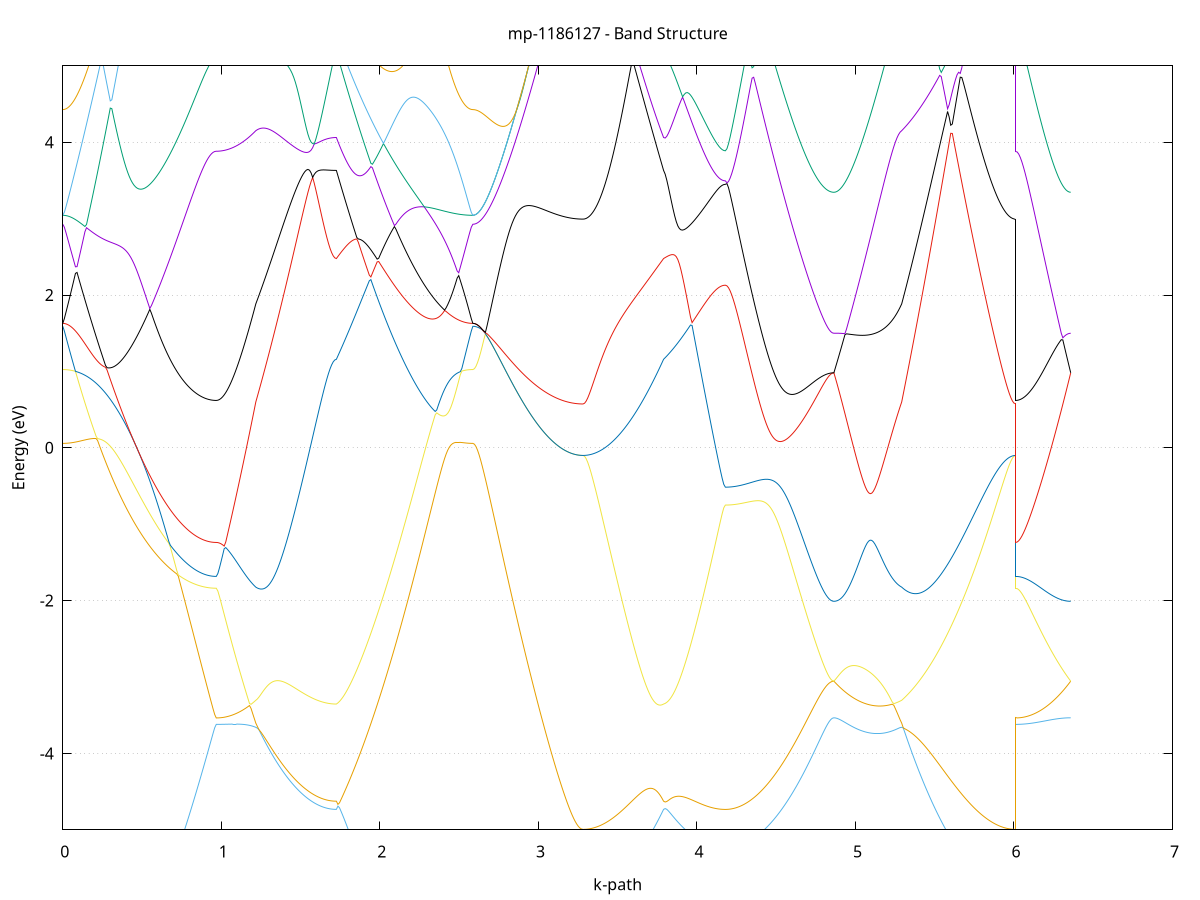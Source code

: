 set title 'mp-1186127 - Band Structure'
set xlabel 'k-path'
set ylabel 'Energy (eV)'
set grid y
set yrange [-5:5]
set terminal png size 800,600
set output 'mp-1186127_bands_gnuplot.png'
plot '-' using 1:2 with lines notitle, '-' using 1:2 with lines notitle, '-' using 1:2 with lines notitle, '-' using 1:2 with lines notitle, '-' using 1:2 with lines notitle, '-' using 1:2 with lines notitle, '-' using 1:2 with lines notitle, '-' using 1:2 with lines notitle, '-' using 1:2 with lines notitle, '-' using 1:2 with lines notitle, '-' using 1:2 with lines notitle, '-' using 1:2 with lines notitle, '-' using 1:2 with lines notitle, '-' using 1:2 with lines notitle, '-' using 1:2 with lines notitle, '-' using 1:2 with lines notitle, '-' using 1:2 with lines notitle, '-' using 1:2 with lines notitle, '-' using 1:2 with lines notitle, '-' using 1:2 with lines notitle, '-' using 1:2 with lines notitle, '-' using 1:2 with lines notitle, '-' using 1:2 with lines notitle, '-' using 1:2 with lines notitle, '-' using 1:2 with lines notitle, '-' using 1:2 with lines notitle, '-' using 1:2 with lines notitle, '-' using 1:2 with lines notitle, '-' using 1:2 with lines notitle, '-' using 1:2 with lines notitle, '-' using 1:2 with lines notitle, '-' using 1:2 with lines notitle, '-' using 1:2 with lines notitle, '-' using 1:2 with lines notitle, '-' using 1:2 with lines notitle, '-' using 1:2 with lines notitle, '-' using 1:2 with lines notitle, '-' using 1:2 with lines notitle, '-' using 1:2 with lines notitle, '-' using 1:2 with lines notitle, '-' using 1:2 with lines notitle, '-' using 1:2 with lines notitle, '-' using 1:2 with lines notitle, '-' using 1:2 with lines notitle, '-' using 1:2 with lines notitle, '-' using 1:2 with lines notitle, '-' using 1:2 with lines notitle, '-' using 1:2 with lines notitle, '-' using 1:2 with lines notitle, '-' using 1:2 with lines notitle, '-' using 1:2 with lines notitle, '-' using 1:2 with lines notitle, '-' using 1:2 with lines notitle, '-' using 1:2 with lines notitle, '-' using 1:2 with lines notitle, '-' using 1:2 with lines notitle, '-' using 1:2 with lines notitle, '-' using 1:2 with lines notitle, '-' using 1:2 with lines notitle, '-' using 1:2 with lines notitle, '-' using 1:2 with lines notitle, '-' using 1:2 with lines notitle, '-' using 1:2 with lines notitle, '-' using 1:2 with lines notitle
0.000000 -24.520372
0.009980 -24.520372
0.019961 -24.520372
0.029941 -24.520372
0.039921 -24.520372
0.049902 -24.520372
0.059882 -24.520372
0.069862 -24.520372
0.079843 -24.520372
0.089823 -24.520372
0.099803 -24.520372
0.109784 -24.520372
0.119764 -24.520372
0.129744 -24.520372
0.139725 -24.520372
0.149705 -24.520372
0.159685 -24.520372
0.169666 -24.520372
0.179646 -24.520372
0.189626 -24.520372
0.199607 -24.520372
0.209587 -24.520372
0.219567 -24.520372
0.229548 -24.520372
0.239528 -24.520372
0.249508 -24.520372
0.259489 -24.520372
0.269469 -24.520372
0.279449 -24.520372
0.289430 -24.520372
0.299410 -24.520372
0.309390 -24.520372
0.319371 -24.520372
0.329351 -24.520372
0.339331 -24.520372
0.349312 -24.520372
0.359292 -24.520372
0.369272 -24.520372
0.379253 -24.520372
0.389233 -24.520372
0.399213 -24.520372
0.409194 -24.520372
0.419174 -24.520372
0.429154 -24.520372
0.439135 -24.520372
0.449115 -24.520372
0.459095 -24.520372
0.469076 -24.520372
0.479056 -24.520372
0.489036 -24.520372
0.499017 -24.520372
0.508997 -24.520372
0.518977 -24.520372
0.528958 -24.520372
0.538938 -24.520372
0.548918 -24.520372
0.558899 -24.520372
0.568879 -24.520372
0.578859 -24.520272
0.588840 -24.520272
0.598820 -24.520272
0.608801 -24.520272
0.618781 -24.520272
0.628761 -24.520272
0.638742 -24.520272
0.648722 -24.520272
0.658702 -24.520272
0.668683 -24.520272
0.678663 -24.520272
0.688643 -24.520272
0.698624 -24.520272
0.708604 -24.520272
0.718584 -24.520272
0.728565 -24.520272
0.738545 -24.520272
0.748525 -24.520272
0.758506 -24.520272
0.768486 -24.520272
0.778466 -24.520272
0.788447 -24.520272
0.798427 -24.520272
0.808407 -24.520272
0.818388 -24.520272
0.828368 -24.520272
0.838348 -24.520272
0.848329 -24.520272
0.858309 -24.520272
0.868289 -24.520272
0.878270 -24.520272
0.888250 -24.520272
0.898230 -24.520272
0.908211 -24.520272
0.918191 -24.520272
0.928171 -24.520272
0.938152 -24.520272
0.948132 -24.520272
0.958112 -24.520272
0.968093 -24.520272
0.968093 -24.520272
0.978071 -24.520272
0.988049 -24.520272
0.998028 -24.520272
1.008006 -24.520272
1.017984 -24.520272
1.027963 -24.520272
1.037941 -24.520272
1.047919 -24.520272
1.057898 -24.520272
1.067876 -24.520272
1.077855 -24.520272
1.087833 -24.520272
1.097811 -24.520372
1.107790 -24.520372
1.117768 -24.520372
1.127746 -24.520372
1.137725 -24.520372
1.147703 -24.520372
1.157681 -24.520372
1.167660 -24.520372
1.177638 -24.520372
1.187616 -24.520372
1.197595 -24.520372
1.207573 -24.520372
1.217551 -24.520472
1.217551 -24.520472
1.227515 -24.520472
1.237479 -24.520472
1.247443 -24.520472
1.257406 -24.520472
1.267370 -24.520472
1.277334 -24.520472
1.287298 -24.520472
1.297261 -24.520472
1.307225 -24.520472
1.317189 -24.520472
1.327153 -24.520472
1.337116 -24.520572
1.347080 -24.520572
1.357044 -24.520572
1.367008 -24.520572
1.376971 -24.520572
1.386935 -24.520572
1.396899 -24.520572
1.406863 -24.520572
1.416826 -24.520572
1.426790 -24.520572
1.436754 -24.520572
1.446718 -24.520572
1.456681 -24.520572
1.466645 -24.520672
1.476609 -24.520672
1.486572 -24.520672
1.496536 -24.520672
1.506500 -24.520672
1.516464 -24.520672
1.526427 -24.520672
1.536391 -24.520672
1.546355 -24.520672
1.556319 -24.520672
1.566282 -24.520672
1.576246 -24.520672
1.586210 -24.520672
1.596174 -24.520672
1.606137 -24.520672
1.616101 -24.520672
1.626065 -24.520672
1.636029 -24.520672
1.645992 -24.520772
1.655956 -24.520772
1.665920 -24.520772
1.675884 -24.520772
1.685847 -24.520772
1.695811 -24.520772
1.705775 -24.520772
1.715739 -24.520772
1.725702 -24.520772
1.725702 -24.520772
1.735598 -24.520772
1.745494 -24.520672
1.755390 -24.520672
1.765286 -24.520672
1.775182 -24.520672
1.785077 -24.520672
1.794973 -24.520672
1.804869 -24.520672
1.814765 -24.520672
1.824661 -24.520572
1.834557 -24.520572
1.844452 -24.520572
1.854348 -24.520572
1.864244 -24.520572
1.874140 -24.520572
1.884036 -24.520572
1.893932 -24.520572
1.903828 -24.520572
1.913723 -24.520572
1.923619 -24.520572
1.933515 -24.520472
1.943411 -24.520472
1.953307 -24.520472
1.963203 -24.520472
1.973099 -24.520472
1.982994 -24.520472
1.992890 -24.520472
2.002786 -24.520472
2.012682 -24.520472
2.022578 -24.520472
2.032474 -24.520472
2.042369 -24.520472
2.052265 -24.520472
2.062161 -24.520472
2.072057 -24.520472
2.081953 -24.520372
2.091849 -24.520372
2.101745 -24.520372
2.111640 -24.520372
2.121536 -24.520372
2.131432 -24.520372
2.141328 -24.520372
2.151224 -24.520372
2.161120 -24.520372
2.171015 -24.520372
2.180911 -24.520372
2.190807 -24.520372
2.200703 -24.520372
2.210599 -24.520372
2.220495 -24.520372
2.230391 -24.520372
2.240286 -24.520372
2.250182 -24.520372
2.260078 -24.520372
2.269974 -24.520372
2.279870 -24.520372
2.289766 -24.520372
2.299662 -24.520372
2.309557 -24.520372
2.319453 -24.520372
2.329349 -24.520372
2.339245 -24.520372
2.349141 -24.520372
2.359037 -24.520372
2.368932 -24.520372
2.378828 -24.520372
2.388724 -24.520372
2.398620 -24.520372
2.408516 -24.520372
2.418412 -24.520372
2.428308 -24.520372
2.438203 -24.520372
2.448099 -24.520372
2.457995 -24.520372
2.467891 -24.520372
2.477787 -24.520372
2.487683 -24.520372
2.497579 -24.520372
2.507474 -24.520372
2.517370 -24.520372
2.527266 -24.520372
2.537162 -24.520372
2.547058 -24.520372
2.556954 -24.520372
2.566849 -24.520372
2.576745 -24.520372
2.586641 -24.520372
2.586641 -24.520372
2.596569 -24.520372
2.606498 -24.520372
2.616426 -24.520372
2.626354 -24.520372
2.636283 -24.520372
2.646211 -24.520372
2.656139 -24.520372
2.666068 -24.520372
2.675996 -24.520372
2.685924 -24.520372
2.695852 -24.520472
2.705781 -24.520472
2.715709 -24.520472
2.725637 -24.520472
2.735566 -24.520472
2.745494 -24.520472
2.755422 -24.520472
2.765351 -24.520472
2.775279 -24.520472
2.785207 -24.520572
2.795135 -24.520572
2.805064 -24.520572
2.814992 -24.520572
2.824920 -24.520572
2.834849 -24.520572
2.844777 -24.520572
2.854705 -24.520672
2.864634 -24.520672
2.874562 -24.520672
2.884490 -24.520672
2.894418 -24.520672
2.904347 -24.520772
2.914275 -24.520772
2.924203 -24.520772
2.934132 -24.520772
2.944060 -24.520772
2.953988 -24.520772
2.963917 -24.520872
2.973845 -24.520872
2.983773 -24.520872
2.993701 -24.520872
3.003630 -24.520872
3.013558 -24.520872
3.023486 -24.520972
3.033415 -24.520972
3.043343 -24.520972
3.053271 -24.520972
3.063200 -24.520972
3.073128 -24.520972
3.083056 -24.521072
3.092984 -24.521072
3.102913 -24.521072
3.112841 -24.521072
3.122769 -24.521072
3.132698 -24.521072
3.142626 -24.521072
3.152554 -24.521072
3.162483 -24.521172
3.172411 -24.521172
3.182339 -24.521172
3.192267 -24.521172
3.202196 -24.521172
3.212124 -24.521172
3.222052 -24.521172
3.231981 -24.521172
3.241909 -24.521172
3.251837 -24.521172
3.261766 -24.521172
3.271694 -24.521172
3.281622 -24.521172
3.281622 -24.521172
3.291586 -24.521172
3.301550 -24.521172
3.311513 -24.521172
3.321477 -24.521172
3.331441 -24.521172
3.341405 -24.521172
3.351368 -24.521172
3.361332 -24.521172
3.371296 -24.521172
3.381260 -24.521172
3.391223 -24.521172
3.401187 -24.521172
3.411151 -24.521172
3.421115 -24.521172
3.431078 -24.521172
3.441042 -24.521172
3.451006 -24.521072
3.460969 -24.521072
3.470933 -24.521072
3.480897 -24.521072
3.490861 -24.521072
3.500824 -24.521072
3.510788 -24.521072
3.520752 -24.521072
3.530716 -24.521072
3.540679 -24.521072
3.550643 -24.521072
3.560607 -24.520972
3.570571 -24.520972
3.580534 -24.520972
3.590498 -24.520972
3.600462 -24.520972
3.610426 -24.520972
3.620389 -24.520972
3.630353 -24.520972
3.640317 -24.520972
3.650281 -24.520872
3.660244 -24.520872
3.670208 -24.520872
3.680172 -24.520872
3.690136 -24.520872
3.700099 -24.520872
3.710063 -24.520872
3.720027 -24.520872
3.729990 -24.520772
3.739954 -24.520772
3.749918 -24.520772
3.759882 -24.520772
3.769845 -24.520772
3.779809 -24.520772
3.789773 -24.520772
3.789773 -24.520772
3.799765 -24.520772
3.809757 -24.520772
3.819750 -24.520672
3.829742 -24.520672
3.839734 -24.520672
3.849726 -24.520672
3.859719 -24.520672
3.869711 -24.520672
3.879703 -24.520672
3.889695 -24.520672
3.899688 -24.520672
3.909680 -24.520672
3.919672 -24.520672
3.929665 -24.520672
3.939657 -24.520672
3.949649 -24.520672
3.959641 -24.520672
3.969634 -24.520572
3.979626 -24.520572
3.989618 -24.520572
3.999610 -24.520572
4.009603 -24.520572
4.019595 -24.520572
4.029587 -24.520572
4.039579 -24.520572
4.049572 -24.520572
4.059564 -24.520572
4.069556 -24.520572
4.079548 -24.520572
4.089541 -24.520572
4.099533 -24.520572
4.109525 -24.520572
4.119517 -24.520572
4.129510 -24.520572
4.139502 -24.520572
4.149494 -24.520572
4.159486 -24.520572
4.169479 -24.520572
4.179471 -24.520572
4.179471 -24.520572
4.189392 -24.520572
4.199313 -24.520572
4.209234 -24.520572
4.219155 -24.520572
4.229076 -24.520572
4.238997 -24.520572
4.248917 -24.520572
4.258838 -24.520572
4.268759 -24.520572
4.278680 -24.520572
4.288601 -24.520572
4.298522 -24.520572
4.308443 -24.520572
4.318364 -24.520472
4.328285 -24.520472
4.338206 -24.520472
4.348127 -24.520472
4.358048 -24.520472
4.367969 -24.520472
4.377890 -24.520472
4.387811 -24.520472
4.397732 -24.520472
4.407653 -24.520472
4.417573 -24.520472
4.427494 -24.520472
4.437415 -24.520472
4.447336 -24.520472
4.457257 -24.520472
4.467178 -24.520472
4.477099 -24.520472
4.487020 -24.520472
4.496941 -24.520472
4.506862 -24.520472
4.516783 -24.520372
4.526704 -24.520372
4.536625 -24.520372
4.546546 -24.520372
4.556467 -24.520372
4.566388 -24.520372
4.576309 -24.520372
4.586229 -24.520372
4.596150 -24.520372
4.606071 -24.520372
4.615992 -24.520372
4.625913 -24.520372
4.635834 -24.520372
4.645755 -24.520372
4.655676 -24.520372
4.665597 -24.520372
4.675518 -24.520372
4.685439 -24.520372
4.695360 -24.520272
4.705281 -24.520272
4.715202 -24.520272
4.725123 -24.520272
4.735044 -24.520272
4.744964 -24.520272
4.754885 -24.520272
4.764806 -24.520272
4.774727 -24.520272
4.784648 -24.520272
4.794569 -24.520272
4.804490 -24.520272
4.814411 -24.520272
4.824332 -24.520272
4.834253 -24.520272
4.844174 -24.520272
4.854095 -24.520272
4.864016 -24.520272
4.864016 -24.520272
4.873964 -24.520272
4.883912 -24.520272
4.893860 -24.520272
4.903807 -24.520272
4.913755 -24.520272
4.923703 -24.520272
4.933651 -24.520272
4.943599 -24.520272
4.953547 -24.520272
4.963495 -24.520272
4.973443 -24.520272
4.983391 -24.520272
4.993339 -24.520272
5.003287 -24.520272
5.013235 -24.520272
5.023183 -24.520272
5.033131 -24.520272
5.043078 -24.520272
5.053026 -24.520272
5.062974 -24.520272
5.072922 -24.520272
5.082870 -24.520272
5.092818 -24.520272
5.102766 -24.520372
5.112714 -24.520372
5.122662 -24.520372
5.132610 -24.520372
5.142558 -24.520372
5.152506 -24.520372
5.162454 -24.520372
5.172401 -24.520372
5.182349 -24.520372
5.192297 -24.520372
5.202245 -24.520372
5.212193 -24.520372
5.222141 -24.520372
5.232089 -24.520372
5.242037 -24.520372
5.251985 -24.520372
5.261933 -24.520372
5.271881 -24.520372
5.281829 -24.520372
5.291777 -24.520472
5.291777 -24.520472
5.301758 -24.520472
5.311739 -24.520472
5.321720 -24.520472
5.331701 -24.520472
5.341682 -24.520472
5.351663 -24.520472
5.361644 -24.520472
5.371625 -24.520472
5.381606 -24.520572
5.391587 -24.520572
5.401568 -24.520572
5.411549 -24.520572
5.421530 -24.520572
5.431511 -24.520572
5.441492 -24.520572
5.451473 -24.520672
5.461454 -24.520672
5.471435 -24.520672
5.481416 -24.520672
5.491397 -24.520672
5.501378 -24.520672
5.511359 -24.520672
5.521340 -24.520772
5.531321 -24.520772
5.541302 -24.520772
5.551283 -24.520772
5.561264 -24.520772
5.571245 -24.520772
5.581226 -24.520772
5.591207 -24.520872
5.601188 -24.520872
5.611169 -24.520872
5.621150 -24.520872
5.631131 -24.520872
5.641112 -24.520872
5.651093 -24.520872
5.661075 -24.520972
5.671056 -24.520972
5.681037 -24.520972
5.691018 -24.520972
5.700999 -24.520972
5.710980 -24.520972
5.720961 -24.520972
5.730942 -24.520972
5.740923 -24.520972
5.750904 -24.521072
5.760885 -24.521072
5.770866 -24.521072
5.780847 -24.521072
5.790828 -24.521072
5.800809 -24.521072
5.810790 -24.521072
5.820771 -24.521072
5.830752 -24.521072
5.840733 -24.521072
5.850714 -24.521072
5.860695 -24.521172
5.870676 -24.521172
5.880657 -24.521172
5.890638 -24.521172
5.900619 -24.521172
5.910600 -24.521172
5.920581 -24.521172
5.930562 -24.521172
5.940543 -24.521172
5.950524 -24.521172
5.960505 -24.521172
5.970486 -24.521172
5.980467 -24.521172
5.990448 -24.521172
6.000429 -24.521172
6.010410 -24.521172
6.010410 -24.520272
6.020339 -24.520272
6.030267 -24.520272
6.040195 -24.520272
6.050124 -24.520272
6.060052 -24.520272
6.069980 -24.520272
6.079908 -24.520272
6.089837 -24.520272
6.099765 -24.520272
6.109693 -24.520272
6.119622 -24.520272
6.129550 -24.520272
6.139478 -24.520272
6.149407 -24.520272
6.159335 -24.520272
6.169263 -24.520272
6.179191 -24.520272
6.189120 -24.520272
6.199048 -24.520272
6.208976 -24.520272
6.218905 -24.520272
6.228833 -24.520272
6.238761 -24.520272
6.248690 -24.520272
6.258618 -24.520272
6.268546 -24.520272
6.278474 -24.520272
6.288403 -24.520272
6.298331 -24.520272
6.308259 -24.520272
6.318188 -24.520272
6.328116 -24.520272
6.338044 -24.520272
6.347973 -24.520272
6.357901 -24.520272
e
0.000000 -24.508272
0.009980 -24.508272
0.019961 -24.508272
0.029941 -24.508272
0.039921 -24.508272
0.049902 -24.508272
0.059882 -24.508272
0.069862 -24.508272
0.079843 -24.508272
0.089823 -24.508272
0.099803 -24.508372
0.109784 -24.508372
0.119764 -24.508372
0.129744 -24.508372
0.139725 -24.508372
0.149705 -24.508472
0.159685 -24.508472
0.169666 -24.508472
0.179646 -24.508572
0.189626 -24.508572
0.199607 -24.508572
0.209587 -24.508672
0.219567 -24.508672
0.229548 -24.508672
0.239528 -24.508772
0.249508 -24.508772
0.259489 -24.508872
0.269469 -24.508872
0.279449 -24.508872
0.289430 -24.508972
0.299410 -24.508972
0.309390 -24.509072
0.319371 -24.509072
0.329351 -24.509172
0.339331 -24.509172
0.349312 -24.509272
0.359292 -24.509272
0.369272 -24.509272
0.379253 -24.509372
0.389233 -24.509372
0.399213 -24.509472
0.409194 -24.509472
0.419174 -24.509572
0.429154 -24.509572
0.439135 -24.509672
0.449115 -24.509672
0.459095 -24.509672
0.469076 -24.509772
0.479056 -24.509772
0.489036 -24.509872
0.499017 -24.509872
0.508997 -24.509972
0.518977 -24.509972
0.528958 -24.509972
0.538938 -24.510072
0.548918 -24.510072
0.558899 -24.510072
0.568879 -24.510172
0.578859 -24.510172
0.588840 -24.510172
0.598820 -24.510272
0.608801 -24.510272
0.618781 -24.510272
0.628761 -24.510372
0.638742 -24.510372
0.648722 -24.510372
0.658702 -24.510472
0.668683 -24.510472
0.678663 -24.510472
0.688643 -24.510472
0.698624 -24.510572
0.708604 -24.510572
0.718584 -24.510572
0.728565 -24.510572
0.738545 -24.510572
0.748525 -24.510672
0.758506 -24.510672
0.768486 -24.510672
0.778466 -24.510672
0.788447 -24.510672
0.798427 -24.510672
0.808407 -24.510672
0.818388 -24.510772
0.828368 -24.510772
0.838348 -24.510772
0.848329 -24.510772
0.858309 -24.510772
0.868289 -24.510772
0.878270 -24.510772
0.888250 -24.510772
0.898230 -24.510772
0.908211 -24.510772
0.918191 -24.510772
0.928171 -24.510772
0.938152 -24.510772
0.948132 -24.510772
0.958112 -24.510772
0.968093 -24.510772
0.968093 -24.510772
0.978071 -24.510772
0.988049 -24.510772
0.998028 -24.510772
1.008006 -24.510772
1.017984 -24.510772
1.027963 -24.510772
1.037941 -24.510772
1.047919 -24.510772
1.057898 -24.510772
1.067876 -24.510772
1.077855 -24.510772
1.087833 -24.510672
1.097811 -24.510672
1.107790 -24.510672
1.117768 -24.510672
1.127746 -24.510672
1.137725 -24.510572
1.147703 -24.510572
1.157681 -24.510572
1.167660 -24.510572
1.177638 -24.510472
1.187616 -24.510472
1.197595 -24.510472
1.207573 -24.510472
1.217551 -24.510372
1.217551 -24.510372
1.227515 -24.510372
1.237479 -24.510372
1.247443 -24.510372
1.257406 -24.510372
1.267370 -24.510372
1.277334 -24.510372
1.287298 -24.510372
1.297261 -24.510372
1.307225 -24.510372
1.317189 -24.510372
1.327153 -24.510372
1.337116 -24.510372
1.347080 -24.510372
1.357044 -24.510472
1.367008 -24.510472
1.376971 -24.510472
1.386935 -24.510472
1.396899 -24.510472
1.406863 -24.510472
1.416826 -24.510472
1.426790 -24.510472
1.436754 -24.510472
1.446718 -24.510472
1.456681 -24.510572
1.466645 -24.510572
1.476609 -24.510572
1.486572 -24.510572
1.496536 -24.510572
1.506500 -24.510572
1.516464 -24.510572
1.526427 -24.510572
1.536391 -24.510572
1.546355 -24.510572
1.556319 -24.510572
1.566282 -24.510672
1.576246 -24.510672
1.586210 -24.510672
1.596174 -24.510672
1.606137 -24.510672
1.616101 -24.510672
1.626065 -24.510672
1.636029 -24.510672
1.645992 -24.510672
1.655956 -24.510672
1.665920 -24.510672
1.675884 -24.510672
1.685847 -24.510672
1.695811 -24.510672
1.705775 -24.510672
1.715739 -24.510672
1.725702 -24.510672
1.725702 -24.510672
1.735598 -24.510772
1.745494 -24.510772
1.755390 -24.510772
1.765286 -24.510872
1.775182 -24.510872
1.785077 -24.510972
1.794973 -24.510972
1.804869 -24.510972
1.814765 -24.511072
1.824661 -24.511072
1.834557 -24.511072
1.844452 -24.511072
1.854348 -24.511072
1.864244 -24.511072
1.874140 -24.511172
1.884036 -24.511172
1.893932 -24.511172
1.903828 -24.511172
1.913723 -24.511172
1.923619 -24.511172
1.933515 -24.511172
1.943411 -24.511072
1.953307 -24.511072
1.963203 -24.511072
1.973099 -24.511072
1.982994 -24.511072
1.992890 -24.511072
2.002786 -24.510972
2.012682 -24.510972
2.022578 -24.510972
2.032474 -24.510872
2.042369 -24.510872
2.052265 -24.510772
2.062161 -24.510772
2.072057 -24.510772
2.081953 -24.510672
2.091849 -24.510672
2.101745 -24.510572
2.111640 -24.510572
2.121536 -24.510472
2.131432 -24.510372
2.141328 -24.510372
2.151224 -24.510272
2.161120 -24.510272
2.171015 -24.510172
2.180911 -24.510072
2.190807 -24.510072
2.200703 -24.509972
2.210599 -24.509872
2.220495 -24.509872
2.230391 -24.509772
2.240286 -24.509772
2.250182 -24.509672
2.260078 -24.509572
2.269974 -24.509572
2.279870 -24.509472
2.289766 -24.509372
2.299662 -24.509372
2.309557 -24.509272
2.319453 -24.509172
2.329349 -24.509172
2.339245 -24.509072
2.349141 -24.508972
2.359037 -24.508972
2.368932 -24.508872
2.378828 -24.508872
2.388724 -24.508772
2.398620 -24.508772
2.408516 -24.508672
2.418412 -24.508672
2.428308 -24.508572
2.438203 -24.508572
2.448099 -24.508472
2.457995 -24.508472
2.467891 -24.508472
2.477787 -24.508372
2.487683 -24.508372
2.497579 -24.508372
2.507474 -24.508372
2.517370 -24.508272
2.527266 -24.508272
2.537162 -24.508272
2.547058 -24.508272
2.556954 -24.508272
2.566849 -24.508272
2.576745 -24.508272
2.586641 -24.508272
2.586641 -24.508272
2.596569 -24.508272
2.606498 -24.508272
2.616426 -24.508272
2.626354 -24.508272
2.636283 -24.508272
2.646211 -24.508272
2.656139 -24.508272
2.666068 -24.508272
2.675996 -24.508272
2.685924 -24.508272
2.695852 -24.508272
2.705781 -24.508272
2.715709 -24.508272
2.725637 -24.508272
2.735566 -24.508272
2.745494 -24.508272
2.755422 -24.508272
2.765351 -24.508272
2.775279 -24.508172
2.785207 -24.508172
2.795135 -24.508172
2.805064 -24.508172
2.814992 -24.508172
2.824920 -24.508172
2.834849 -24.508172
2.844777 -24.508172
2.854705 -24.508172
2.864634 -24.508172
2.874562 -24.508172
2.884490 -24.508172
2.894418 -24.508172
2.904347 -24.508172
2.914275 -24.508172
2.924203 -24.508172
2.934132 -24.508172
2.944060 -24.508172
2.953988 -24.508172
2.963917 -24.508172
2.973845 -24.508172
2.983773 -24.508172
2.993701 -24.508172
3.003630 -24.508172
3.013558 -24.508172
3.023486 -24.508172
3.033415 -24.508172
3.043343 -24.508172
3.053271 -24.508172
3.063200 -24.508172
3.073128 -24.508172
3.083056 -24.508172
3.092984 -24.508172
3.102913 -24.508172
3.112841 -24.508172
3.122769 -24.508172
3.132698 -24.508172
3.142626 -24.508172
3.152554 -24.508172
3.162483 -24.508172
3.172411 -24.508172
3.182339 -24.508172
3.192267 -24.508172
3.202196 -24.508172
3.212124 -24.508172
3.222052 -24.508172
3.231981 -24.508172
3.241909 -24.508172
3.251837 -24.508172
3.261766 -24.508172
3.271694 -24.508172
3.281622 -24.508172
3.281622 -24.508172
3.291586 -24.508172
3.301550 -24.508172
3.311513 -24.508172
3.321477 -24.508172
3.331441 -24.508272
3.341405 -24.508272
3.351368 -24.508272
3.361332 -24.508272
3.371296 -24.508272
3.381260 -24.508372
3.391223 -24.508372
3.401187 -24.508372
3.411151 -24.508472
3.421115 -24.508472
3.431078 -24.508572
3.441042 -24.508572
3.451006 -24.508572
3.460969 -24.508672
3.470933 -24.508672
3.480897 -24.508772
3.490861 -24.508772
3.500824 -24.508872
3.510788 -24.508972
3.520752 -24.508972
3.530716 -24.509072
3.540679 -24.509072
3.550643 -24.509172
3.560607 -24.509272
3.570571 -24.509272
3.580534 -24.509372
3.590498 -24.509472
3.600462 -24.509472
3.610426 -24.509572
3.620389 -24.509672
3.630353 -24.509672
3.640317 -24.509772
3.650281 -24.509872
3.660244 -24.509872
3.670208 -24.509972
3.680172 -24.510072
3.690136 -24.510072
3.700099 -24.510172
3.710063 -24.510272
3.720027 -24.510272
3.729990 -24.510372
3.739954 -24.510372
3.749918 -24.510472
3.759882 -24.510572
3.769845 -24.510572
3.779809 -24.510672
3.789773 -24.510672
3.789773 -24.510672
3.799765 -24.510672
3.809757 -24.510772
3.819750 -24.510772
3.829742 -24.510772
3.839734 -24.510772
3.849726 -24.510772
3.859719 -24.510872
3.869711 -24.510872
3.879703 -24.510872
3.889695 -24.510872
3.899688 -24.510872
3.909680 -24.510872
3.919672 -24.510972
3.929665 -24.510972
3.939657 -24.510972
3.949649 -24.510972
3.959641 -24.510972
3.969634 -24.510972
3.979626 -24.510972
3.989618 -24.511072
3.999610 -24.511072
4.009603 -24.511072
4.019595 -24.511072
4.029587 -24.511072
4.039579 -24.511072
4.049572 -24.511072
4.059564 -24.511072
4.069556 -24.511072
4.079548 -24.511072
4.089541 -24.511072
4.099533 -24.511072
4.109525 -24.511172
4.119517 -24.511172
4.129510 -24.511172
4.139502 -24.511172
4.149494 -24.511172
4.159486 -24.511172
4.169479 -24.511172
4.179471 -24.511172
4.179471 -24.511172
4.189392 -24.511172
4.199313 -24.511172
4.209234 -24.511172
4.219155 -24.511172
4.229076 -24.511172
4.238997 -24.511172
4.248917 -24.511172
4.258838 -24.511072
4.268759 -24.511072
4.278680 -24.511072
4.288601 -24.511072
4.298522 -24.511072
4.308443 -24.511072
4.318364 -24.511072
4.328285 -24.511072
4.338206 -24.511072
4.348127 -24.511072
4.358048 -24.511072
4.367969 -24.511072
4.377890 -24.511072
4.387811 -24.511072
4.397732 -24.510972
4.407653 -24.510972
4.417573 -24.510972
4.427494 -24.510972
4.437415 -24.510972
4.447336 -24.510972
4.457257 -24.510972
4.467178 -24.510972
4.477099 -24.510872
4.487020 -24.510872
4.496941 -24.510872
4.506862 -24.510872
4.516783 -24.510872
4.526704 -24.510872
4.536625 -24.510872
4.546546 -24.510872
4.556467 -24.510772
4.566388 -24.510772
4.576309 -24.510772
4.586229 -24.510772
4.596150 -24.510772
4.606071 -24.510772
4.615992 -24.510772
4.625913 -24.510772
4.635834 -24.510772
4.645755 -24.510672
4.655676 -24.510672
4.665597 -24.510672
4.675518 -24.510672
4.685439 -24.510672
4.695360 -24.510672
4.705281 -24.510672
4.715202 -24.510672
4.725123 -24.510672
4.735044 -24.510672
4.744964 -24.510672
4.754885 -24.510672
4.764806 -24.510572
4.774727 -24.510572
4.784648 -24.510572
4.794569 -24.510572
4.804490 -24.510572
4.814411 -24.510572
4.824332 -24.510572
4.834253 -24.510572
4.844174 -24.510572
4.854095 -24.510572
4.864016 -24.510572
4.864016 -24.510572
4.873964 -24.510572
4.883912 -24.510572
4.893860 -24.510572
4.903807 -24.510572
4.913755 -24.510672
4.923703 -24.510672
4.933651 -24.510672
4.943599 -24.510672
4.953547 -24.510672
4.963495 -24.510672
4.973443 -24.510672
4.983391 -24.510672
4.993339 -24.510672
5.003287 -24.510672
5.013235 -24.510672
5.023183 -24.510672
5.033131 -24.510672
5.043078 -24.510672
5.053026 -24.510672
5.062974 -24.510672
5.072922 -24.510672
5.082870 -24.510672
5.092818 -24.510672
5.102766 -24.510672
5.112714 -24.510672
5.122662 -24.510572
5.132610 -24.510572
5.142558 -24.510572
5.152506 -24.510572
5.162454 -24.510572
5.172401 -24.510572
5.182349 -24.510572
5.192297 -24.510572
5.202245 -24.510572
5.212193 -24.510572
5.222141 -24.510472
5.232089 -24.510472
5.242037 -24.510472
5.251985 -24.510472
5.261933 -24.510472
5.271881 -24.510472
5.281829 -24.510372
5.291777 -24.510372
5.291777 -24.510372
5.301758 -24.510372
5.311739 -24.510372
5.321720 -24.510272
5.331701 -24.510272
5.341682 -24.510272
5.351663 -24.510172
5.361644 -24.510172
5.371625 -24.510172
5.381606 -24.510072
5.391587 -24.510072
5.401568 -24.509972
5.411549 -24.509972
5.421530 -24.509972
5.431511 -24.509872
5.441492 -24.509872
5.451473 -24.509872
5.461454 -24.509772
5.471435 -24.509772
5.481416 -24.509772
5.491397 -24.509672
5.501378 -24.509672
5.511359 -24.509672
5.521340 -24.509572
5.531321 -24.509572
5.541302 -24.509572
5.551283 -24.509472
5.561264 -24.509472
5.571245 -24.509372
5.581226 -24.509372
5.591207 -24.509372
5.601188 -24.509272
5.611169 -24.509272
5.621150 -24.509272
5.631131 -24.509172
5.641112 -24.509172
5.651093 -24.509072
5.661075 -24.509072
5.671056 -24.509072
5.681037 -24.508972
5.691018 -24.508972
5.700999 -24.508872
5.710980 -24.508872
5.720961 -24.508872
5.730942 -24.508772
5.740923 -24.508772
5.750904 -24.508672
5.760885 -24.508672
5.770866 -24.508672
5.780847 -24.508572
5.790828 -24.508572
5.800809 -24.508572
5.810790 -24.508472
5.820771 -24.508472
5.830752 -24.508472
5.840733 -24.508472
5.850714 -24.508372
5.860695 -24.508372
5.870676 -24.508372
5.880657 -24.508372
5.890638 -24.508272
5.900619 -24.508272
5.910600 -24.508272
5.920581 -24.508272
5.930562 -24.508272
5.940543 -24.508272
5.950524 -24.508172
5.960505 -24.508172
5.970486 -24.508172
5.980467 -24.508172
5.990448 -24.508172
6.000429 -24.508172
6.010410 -24.508172
6.010410 -24.510772
6.020339 -24.510772
6.030267 -24.510772
6.040195 -24.510772
6.050124 -24.510772
6.060052 -24.510772
6.069980 -24.510772
6.079908 -24.510772
6.089837 -24.510772
6.099765 -24.510772
6.109693 -24.510772
6.119622 -24.510772
6.129550 -24.510772
6.139478 -24.510772
6.149407 -24.510772
6.159335 -24.510772
6.169263 -24.510772
6.179191 -24.510772
6.189120 -24.510772
6.199048 -24.510772
6.208976 -24.510772
6.218905 -24.510672
6.228833 -24.510672
6.238761 -24.510672
6.248690 -24.510672
6.258618 -24.510672
6.268546 -24.510672
6.278474 -24.510672
6.288403 -24.510672
6.298331 -24.510672
6.308259 -24.510672
6.318188 -24.510672
6.328116 -24.510572
6.338044 -24.510572
6.347973 -24.510572
6.357901 -24.510572
e
0.000000 -24.508272
0.009980 -24.508272
0.019961 -24.508272
0.029941 -24.508272
0.039921 -24.508272
0.049902 -24.508272
0.059882 -24.508272
0.069862 -24.508272
0.079843 -24.508272
0.089823 -24.508272
0.099803 -24.508272
0.109784 -24.508272
0.119764 -24.508272
0.129744 -24.508372
0.139725 -24.508372
0.149705 -24.508372
0.159685 -24.508372
0.169666 -24.508372
0.179646 -24.508372
0.189626 -24.508472
0.199607 -24.508472
0.209587 -24.508472
0.219567 -24.508472
0.229548 -24.508472
0.239528 -24.508572
0.249508 -24.508572
0.259489 -24.508572
0.269469 -24.508572
0.279449 -24.508672
0.289430 -24.508672
0.299410 -24.508672
0.309390 -24.508772
0.319371 -24.508772
0.329351 -24.508772
0.339331 -24.508772
0.349312 -24.508872
0.359292 -24.508872
0.369272 -24.508872
0.379253 -24.508972
0.389233 -24.508972
0.399213 -24.508972
0.409194 -24.509072
0.419174 -24.509072
0.429154 -24.509072
0.439135 -24.509172
0.449115 -24.509172
0.459095 -24.509172
0.469076 -24.509272
0.479056 -24.509272
0.489036 -24.509372
0.499017 -24.509372
0.508997 -24.509372
0.518977 -24.509472
0.528958 -24.509472
0.538938 -24.509472
0.548918 -24.509572
0.558899 -24.509572
0.568879 -24.509572
0.578859 -24.509672
0.588840 -24.509672
0.598820 -24.509672
0.608801 -24.509772
0.618781 -24.509772
0.628761 -24.509772
0.638742 -24.509872
0.648722 -24.509872
0.658702 -24.509872
0.668683 -24.509872
0.678663 -24.509972
0.688643 -24.509972
0.698624 -24.509972
0.708604 -24.509972
0.718584 -24.510072
0.728565 -24.510072
0.738545 -24.510072
0.748525 -24.510072
0.758506 -24.510172
0.768486 -24.510172
0.778466 -24.510172
0.788447 -24.510172
0.798427 -24.510172
0.808407 -24.510272
0.818388 -24.510272
0.828368 -24.510272
0.838348 -24.510272
0.848329 -24.510272
0.858309 -24.510272
0.868289 -24.510272
0.878270 -24.510372
0.888250 -24.510372
0.898230 -24.510372
0.908211 -24.510372
0.918191 -24.510372
0.928171 -24.510372
0.938152 -24.510372
0.948132 -24.510372
0.958112 -24.510372
0.968093 -24.510372
0.968093 -24.510372
0.978071 -24.510372
0.988049 -24.510372
0.998028 -24.510372
1.008006 -24.510372
1.017984 -24.510372
1.027963 -24.510372
1.037941 -24.510372
1.047919 -24.510372
1.057898 -24.510372
1.067876 -24.510372
1.077855 -24.510372
1.087833 -24.510372
1.097811 -24.510372
1.107790 -24.510372
1.117768 -24.510272
1.127746 -24.510272
1.137725 -24.510272
1.147703 -24.510272
1.157681 -24.510272
1.167660 -24.510272
1.177638 -24.510272
1.187616 -24.510272
1.197595 -24.510272
1.207573 -24.510172
1.217551 -24.510172
1.217551 -24.510172
1.227515 -24.510172
1.237479 -24.510172
1.247443 -24.510172
1.257406 -24.510072
1.267370 -24.510072
1.277334 -24.509972
1.287298 -24.509972
1.297261 -24.509872
1.307225 -24.509872
1.317189 -24.509772
1.327153 -24.509772
1.337116 -24.509672
1.347080 -24.509672
1.357044 -24.509572
1.367008 -24.509572
1.376971 -24.509472
1.386935 -24.509472
1.396899 -24.509372
1.406863 -24.509372
1.416826 -24.509272
1.426790 -24.509272
1.436754 -24.509172
1.446718 -24.509072
1.456681 -24.509072
1.466645 -24.508972
1.476609 -24.508972
1.486572 -24.508872
1.496536 -24.508872
1.506500 -24.508772
1.516464 -24.508772
1.526427 -24.508772
1.536391 -24.508672
1.546355 -24.508672
1.556319 -24.508572
1.566282 -24.508572
1.576246 -24.508572
1.586210 -24.508472
1.596174 -24.508472
1.606137 -24.508472
1.616101 -24.508372
1.626065 -24.508372
1.636029 -24.508372
1.645992 -24.508372
1.655956 -24.508272
1.665920 -24.508272
1.675884 -24.508272
1.685847 -24.508272
1.695811 -24.508272
1.705775 -24.508272
1.715739 -24.508272
1.725702 -24.508272
1.725702 -24.508272
1.735598 -24.508272
1.745494 -24.508272
1.755390 -24.508272
1.765286 -24.508272
1.775182 -24.508272
1.785077 -24.508272
1.794973 -24.508272
1.804869 -24.508272
1.814765 -24.508272
1.824661 -24.508272
1.834557 -24.508272
1.844452 -24.508272
1.854348 -24.508272
1.864244 -24.508272
1.874140 -24.508272
1.884036 -24.508272
1.893932 -24.508272
1.903828 -24.508272
1.913723 -24.508272
1.923619 -24.508272
1.933515 -24.508272
1.943411 -24.508272
1.953307 -24.508272
1.963203 -24.508272
1.973099 -24.508272
1.982994 -24.508272
1.992890 -24.508272
2.002786 -24.508272
2.012682 -24.508272
2.022578 -24.508272
2.032474 -24.508272
2.042369 -24.508272
2.052265 -24.508272
2.062161 -24.508272
2.072057 -24.508272
2.081953 -24.508272
2.091849 -24.508272
2.101745 -24.508272
2.111640 -24.508272
2.121536 -24.508272
2.131432 -24.508272
2.141328 -24.508272
2.151224 -24.508272
2.161120 -24.508272
2.171015 -24.508272
2.180911 -24.508272
2.190807 -24.508272
2.200703 -24.508272
2.210599 -24.508272
2.220495 -24.508272
2.230391 -24.508272
2.240286 -24.508272
2.250182 -24.508272
2.260078 -24.508272
2.269974 -24.508272
2.279870 -24.508272
2.289766 -24.508272
2.299662 -24.508272
2.309557 -24.508272
2.319453 -24.508272
2.329349 -24.508272
2.339245 -24.508272
2.349141 -24.508272
2.359037 -24.508272
2.368932 -24.508272
2.378828 -24.508272
2.388724 -24.508272
2.398620 -24.508272
2.408516 -24.508272
2.418412 -24.508272
2.428308 -24.508272
2.438203 -24.508272
2.448099 -24.508272
2.457995 -24.508272
2.467891 -24.508272
2.477787 -24.508272
2.487683 -24.508272
2.497579 -24.508272
2.507474 -24.508272
2.517370 -24.508272
2.527266 -24.508272
2.537162 -24.508272
2.547058 -24.508272
2.556954 -24.508272
2.566849 -24.508272
2.576745 -24.508272
2.586641 -24.508272
2.586641 -24.508272
2.596569 -24.508272
2.606498 -24.508272
2.616426 -24.508272
2.626354 -24.508272
2.636283 -24.508272
2.646211 -24.508272
2.656139 -24.508272
2.666068 -24.508272
2.675996 -24.508272
2.685924 -24.508272
2.695852 -24.508272
2.705781 -24.508272
2.715709 -24.508272
2.725637 -24.508272
2.735566 -24.508272
2.745494 -24.508172
2.755422 -24.508272
2.765351 -24.508172
2.775279 -24.508172
2.785207 -24.508172
2.795135 -24.508172
2.805064 -24.508172
2.814992 -24.508172
2.824920 -24.508172
2.834849 -24.508172
2.844777 -24.508172
2.854705 -24.508172
2.864634 -24.508172
2.874562 -24.508172
2.884490 -24.508172
2.894418 -24.508172
2.904347 -24.508172
2.914275 -24.508172
2.924203 -24.508172
2.934132 -24.508172
2.944060 -24.508172
2.953988 -24.508172
2.963917 -24.508172
2.973845 -24.508172
2.983773 -24.508172
2.993701 -24.508172
3.003630 -24.508172
3.013558 -24.508172
3.023486 -24.508172
3.033415 -24.508172
3.043343 -24.508172
3.053271 -24.508172
3.063200 -24.508172
3.073128 -24.508172
3.083056 -24.508172
3.092984 -24.508172
3.102913 -24.508172
3.112841 -24.508172
3.122769 -24.508172
3.132698 -24.508172
3.142626 -24.508172
3.152554 -24.508172
3.162483 -24.508172
3.172411 -24.508172
3.182339 -24.508172
3.192267 -24.508172
3.202196 -24.508172
3.212124 -24.508172
3.222052 -24.508172
3.231981 -24.508172
3.241909 -24.508172
3.251837 -24.508172
3.261766 -24.508172
3.271694 -24.508172
3.281622 -24.508172
3.281622 -24.508172
3.291586 -24.508172
3.301550 -24.508172
3.311513 -24.508172
3.321477 -24.508172
3.331441 -24.508172
3.341405 -24.508172
3.351368 -24.508172
3.361332 -24.508172
3.371296 -24.508172
3.381260 -24.508172
3.391223 -24.508172
3.401187 -24.508172
3.411151 -24.508172
3.421115 -24.508172
3.431078 -24.508172
3.441042 -24.508172
3.451006 -24.508172
3.460969 -24.508172
3.470933 -24.508172
3.480897 -24.508172
3.490861 -24.508172
3.500824 -24.508172
3.510788 -24.508172
3.520752 -24.508172
3.530716 -24.508172
3.540679 -24.508172
3.550643 -24.508172
3.560607 -24.508172
3.570571 -24.508172
3.580534 -24.508172
3.590498 -24.508172
3.600462 -24.508272
3.610426 -24.508272
3.620389 -24.508272
3.630353 -24.508272
3.640317 -24.508272
3.650281 -24.508272
3.660244 -24.508272
3.670208 -24.508272
3.680172 -24.508272
3.690136 -24.508272
3.700099 -24.508272
3.710063 -24.508272
3.720027 -24.508272
3.729990 -24.508272
3.739954 -24.508272
3.749918 -24.508272
3.759882 -24.508272
3.769845 -24.508272
3.779809 -24.508272
3.789773 -24.508272
3.789773 -24.508272
3.799765 -24.508272
3.809757 -24.508272
3.819750 -24.508272
3.829742 -24.508272
3.839734 -24.508272
3.849726 -24.508272
3.859719 -24.508272
3.869711 -24.508272
3.879703 -24.508272
3.889695 -24.508272
3.899688 -24.508272
3.909680 -24.508272
3.919672 -24.508272
3.929665 -24.508272
3.939657 -24.508272
3.949649 -24.508272
3.959641 -24.508272
3.969634 -24.508272
3.979626 -24.508272
3.989618 -24.508272
3.999610 -24.508272
4.009603 -24.508272
4.019595 -24.508272
4.029587 -24.508272
4.039579 -24.508272
4.049572 -24.508272
4.059564 -24.508272
4.069556 -24.508272
4.079548 -24.508272
4.089541 -24.508272
4.099533 -24.508272
4.109525 -24.508272
4.119517 -24.508272
4.129510 -24.508272
4.139502 -24.508272
4.149494 -24.508272
4.159486 -24.508272
4.169479 -24.508272
4.179471 -24.508272
4.179471 -24.508272
4.189392 -24.508272
4.199313 -24.508272
4.209234 -24.508272
4.219155 -24.508272
4.229076 -24.508272
4.238997 -24.508272
4.248917 -24.508372
4.258838 -24.508372
4.268759 -24.508372
4.278680 -24.508372
4.288601 -24.508372
4.298522 -24.508472
4.308443 -24.508472
4.318364 -24.508472
4.328285 -24.508572
4.338206 -24.508572
4.348127 -24.508572
4.358048 -24.508672
4.367969 -24.508672
4.377890 -24.508672
4.387811 -24.508772
4.397732 -24.508772
4.407653 -24.508872
4.417573 -24.508872
4.427494 -24.508972
4.437415 -24.508972
4.447336 -24.509072
4.457257 -24.509072
4.467178 -24.509172
4.477099 -24.509172
4.487020 -24.509272
4.496941 -24.509272
4.506862 -24.509372
4.516783 -24.509372
4.526704 -24.509472
4.536625 -24.509472
4.546546 -24.509572
4.556467 -24.509572
4.566388 -24.509672
4.576309 -24.509672
4.586229 -24.509772
4.596150 -24.509772
4.606071 -24.509872
4.615992 -24.509872
4.625913 -24.509972
4.635834 -24.509972
4.645755 -24.510072
4.655676 -24.510072
4.665597 -24.510172
4.675518 -24.510172
4.685439 -24.510272
4.695360 -24.510272
4.705281 -24.510272
4.715202 -24.510372
4.725123 -24.510372
4.735044 -24.510372
4.744964 -24.510472
4.754885 -24.510472
4.764806 -24.510472
4.774727 -24.510472
4.784648 -24.510472
4.794569 -24.510572
4.804490 -24.510572
4.814411 -24.510572
4.824332 -24.510572
4.834253 -24.510572
4.844174 -24.510572
4.854095 -24.510572
4.864016 -24.510572
4.864016 -24.510572
4.873964 -24.510572
4.883912 -24.510572
4.893860 -24.510572
4.903807 -24.510572
4.913755 -24.510572
4.923703 -24.510572
4.933651 -24.510572
4.943599 -24.510472
4.953547 -24.510472
4.963495 -24.510472
4.973443 -24.510472
4.983391 -24.510472
4.993339 -24.510472
5.003287 -24.510472
5.013235 -24.510472
5.023183 -24.510472
5.033131 -24.510472
5.043078 -24.510472
5.053026 -24.510372
5.062974 -24.510372
5.072922 -24.510372
5.082870 -24.510372
5.092818 -24.510372
5.102766 -24.510372
5.112714 -24.510372
5.122662 -24.510372
5.132610 -24.510372
5.142558 -24.510372
5.152506 -24.510372
5.162454 -24.510272
5.172401 -24.510272
5.182349 -24.510272
5.192297 -24.510272
5.202245 -24.510272
5.212193 -24.510272
5.222141 -24.510272
5.232089 -24.510272
5.242037 -24.510272
5.251985 -24.510272
5.261933 -24.510172
5.271881 -24.510172
5.281829 -24.510172
5.291777 -24.510172
5.291777 -24.510172
5.301758 -24.510172
5.311739 -24.510172
5.321720 -24.510172
5.331701 -24.510172
5.341682 -24.510072
5.351663 -24.510072
5.361644 -24.510072
5.371625 -24.510072
5.381606 -24.509972
5.391587 -24.509972
5.401568 -24.509972
5.411549 -24.509972
5.421530 -24.509872
5.431511 -24.509872
5.441492 -24.509872
5.451473 -24.509772
5.461454 -24.509772
5.471435 -24.509772
5.481416 -24.509672
5.491397 -24.509672
5.501378 -24.509572
5.511359 -24.509572
5.521340 -24.509572
5.531321 -24.509472
5.541302 -24.509472
5.551283 -24.509372
5.561264 -24.509372
5.571245 -24.509272
5.581226 -24.509272
5.591207 -24.509272
5.601188 -24.509172
5.611169 -24.509172
5.621150 -24.509072
5.631131 -24.509072
5.641112 -24.509072
5.651093 -24.508972
5.661075 -24.508972
5.671056 -24.508872
5.681037 -24.508872
5.691018 -24.508872
5.700999 -24.508772
5.710980 -24.508772
5.720961 -24.508772
5.730942 -24.508672
5.740923 -24.508672
5.750904 -24.508672
5.760885 -24.508572
5.770866 -24.508572
5.780847 -24.508572
5.790828 -24.508472
5.800809 -24.508472
5.810790 -24.508472
5.820771 -24.508472
5.830752 -24.508372
5.840733 -24.508372
5.850714 -24.508372
5.860695 -24.508372
5.870676 -24.508272
5.880657 -24.508272
5.890638 -24.508272
5.900619 -24.508272
5.910600 -24.508272
5.920581 -24.508272
5.930562 -24.508272
5.940543 -24.508272
5.950524 -24.508172
5.960505 -24.508172
5.970486 -24.508172
5.980467 -24.508172
5.990448 -24.508172
6.000429 -24.508172
6.010410 -24.508172
6.010410 -24.510372
6.020339 -24.510372
6.030267 -24.510372
6.040195 -24.510372
6.050124 -24.510372
6.060052 -24.510372
6.069980 -24.510372
6.079908 -24.510372
6.089837 -24.510372
6.099765 -24.510372
6.109693 -24.510372
6.119622 -24.510372
6.129550 -24.510372
6.139478 -24.510372
6.149407 -24.510372
6.159335 -24.510472
6.169263 -24.510472
6.179191 -24.510472
6.189120 -24.510472
6.199048 -24.510472
6.208976 -24.510472
6.218905 -24.510472
6.228833 -24.510472
6.238761 -24.510472
6.248690 -24.510472
6.258618 -24.510472
6.268546 -24.510472
6.278474 -24.510472
6.288403 -24.510572
6.298331 -24.510572
6.308259 -24.510572
6.318188 -24.510572
6.328116 -24.510572
6.338044 -24.510572
6.347973 -24.510572
6.357901 -24.510572
e
0.000000 -9.411272
0.009980 -9.411172
0.019961 -9.410872
0.029941 -9.410372
0.039921 -9.409672
0.049902 -9.408772
0.059882 -9.407772
0.069862 -9.406472
0.079843 -9.405072
0.089823 -9.403472
0.099803 -9.401672
0.109784 -9.399772
0.119764 -9.397772
0.129744 -9.395572
0.139725 -9.393272
0.149705 -9.390872
0.159685 -9.388472
0.169666 -9.385872
0.179646 -9.383272
0.189626 -9.380672
0.199607 -9.377972
0.209587 -9.375172
0.219567 -9.372472
0.229548 -9.369672
0.239528 -9.366972
0.249508 -9.364172
0.259489 -9.361472
0.269469 -9.358772
0.279449 -9.355972
0.289430 -9.353272
0.299410 -9.350572
0.309390 -9.347972
0.319371 -9.345272
0.329351 -9.342672
0.339331 -9.340072
0.349312 -9.337472
0.359292 -9.334972
0.369272 -9.332472
0.379253 -9.329872
0.389233 -9.327472
0.399213 -9.324972
0.409194 -9.322572
0.419174 -9.320172
0.429154 -9.317872
0.439135 -9.315572
0.449115 -9.313272
0.459095 -9.311072
0.469076 -9.308972
0.479056 -9.306872
0.489036 -9.304872
0.499017 -9.302872
0.508997 -9.300972
0.518977 -9.299172
0.528958 -9.297472
0.538938 -9.295872
0.548918 -9.294372
0.558899 -9.292972
0.568879 -9.291772
0.578859 -9.290572
0.588840 -9.289572
0.598820 -9.288672
0.608801 -9.287972
0.618781 -9.287372
0.628761 -9.286972
0.638742 -9.286672
0.648722 -9.286472
0.658702 -9.286372
0.668683 -9.286472
0.678663 -9.286672
0.688643 -9.286972
0.698624 -9.287372
0.708604 -9.287872
0.718584 -9.288472
0.728565 -9.289172
0.738545 -9.289872
0.748525 -9.290572
0.758506 -9.291372
0.768486 -9.292172
0.778466 -9.292972
0.788447 -9.293772
0.798427 -9.294572
0.808407 -9.295372
0.818388 -9.296172
0.828368 -9.296972
0.838348 -9.297672
0.848329 -9.298372
0.858309 -9.299072
0.868289 -9.299672
0.878270 -9.300272
0.888250 -9.300772
0.898230 -9.301172
0.908211 -9.301672
0.918191 -9.301972
0.928171 -9.302272
0.938152 -9.302472
0.948132 -9.302672
0.958112 -9.302772
0.968093 -9.302772
0.968093 -9.302772
0.978071 -9.302672
0.988049 -9.302372
0.998028 -9.301872
1.008006 -9.301172
1.017984 -9.300272
1.027963 -9.299272
1.037941 -9.297972
1.047919 -9.296472
1.057898 -9.294772
1.067876 -9.292972
1.077855 -9.290872
1.087833 -9.288672
1.097811 -9.286272
1.107790 -9.283672
1.117768 -9.280972
1.127746 -9.277972
1.137725 -9.274872
1.147703 -9.272972
1.157681 -9.275272
1.167660 -9.277772
1.177638 -9.280172
1.187616 -9.282772
1.197595 -9.285372
1.207573 -9.287972
1.217551 -9.290572
1.217551 -9.290572
1.227515 -9.292472
1.237479 -9.294172
1.247443 -9.295872
1.257406 -9.297372
1.267370 -9.298872
1.277334 -9.300272
1.287298 -9.301672
1.297261 -9.302872
1.307225 -9.304072
1.317189 -9.305172
1.327153 -9.306272
1.337116 -9.307272
1.347080 -9.308172
1.357044 -9.309072
1.367008 -9.309872
1.376971 -9.310572
1.386935 -9.311272
1.396899 -9.311972
1.406863 -9.312572
1.416826 -9.313072
1.426790 -9.313572
1.436754 -9.314072
1.446718 -9.314472
1.456681 -9.314872
1.466645 -9.315272
1.476609 -9.315572
1.486572 -9.315872
1.496536 -9.316072
1.506500 -9.316272
1.516464 -9.316472
1.526427 -9.316672
1.536391 -9.316772
1.546355 -9.316972
1.556319 -9.317072
1.566282 -9.317072
1.576246 -9.317172
1.586210 -9.317172
1.596174 -9.317272
1.606137 -9.317272
1.616101 -9.317272
1.626065 -9.317272
1.636029 -9.317272
1.645992 -9.317272
1.655956 -9.317272
1.665920 -9.317172
1.675884 -9.317172
1.685847 -9.317172
1.695811 -9.317172
1.705775 -9.317172
1.715739 -9.317172
1.725702 -9.317172
1.725702 -9.317172
1.735598 -9.313872
1.745494 -9.310572
1.755390 -9.307272
1.765286 -9.303772
1.775182 -9.300372
1.785077 -9.296872
1.794973 -9.293372
1.804869 -9.289872
1.814765 -9.286272
1.824661 -9.282672
1.834557 -9.278972
1.844452 -9.275272
1.854348 -9.271672
1.864244 -9.267872
1.874140 -9.264172
1.884036 -9.260472
1.893932 -9.256672
1.903828 -9.252972
1.913723 -9.249172
1.923619 -9.245372
1.933515 -9.241672
1.943411 -9.237872
1.953307 -9.234072
1.963203 -9.230372
1.973099 -9.226572
1.982994 -9.222772
1.992890 -9.219072
2.002786 -9.215372
2.012682 -9.211672
2.022578 -9.207972
2.032474 -9.205272
2.042369 -9.206272
2.052265 -9.207372
2.062161 -9.208572
2.072057 -9.209872
2.081953 -9.211272
2.091849 -9.212672
2.101745 -9.214272
2.111640 -9.215972
2.121536 -9.217772
2.131432 -9.219672
2.141328 -9.225372
2.151224 -9.232672
2.161120 -9.239972
2.171015 -9.247272
2.180911 -9.254372
2.190807 -9.261372
2.200703 -9.268272
2.210599 -9.275072
2.220495 -9.281772
2.230391 -9.288272
2.240286 -9.294672
2.250182 -9.300972
2.260078 -9.307072
2.269974 -9.313072
2.279870 -9.318872
2.289766 -9.324572
2.299662 -9.330072
2.309557 -9.335472
2.319453 -9.340672
2.329349 -9.345672
2.339245 -9.350472
2.349141 -9.355172
2.359037 -9.359672
2.368932 -9.363972
2.378828 -9.368172
2.388724 -9.372072
2.398620 -9.375872
2.408516 -9.379472
2.418412 -9.382872
2.428308 -9.386072
2.438203 -9.389172
2.448099 -9.391972
2.457995 -9.394672
2.467891 -9.397072
2.477787 -9.399372
2.487683 -9.401372
2.497579 -9.403272
2.507474 -9.404972
2.517370 -9.406472
2.527266 -9.407772
2.537162 -9.408872
2.547058 -9.409672
2.556954 -9.410372
2.566849 -9.410872
2.576745 -9.411172
2.586641 -9.411272
2.586641 -9.411272
2.596569 -9.411272
2.606498 -9.411172
2.616426 -9.410972
2.626354 -9.410772
2.636283 -9.410472
2.646211 -9.410172
2.656139 -9.409772
2.666068 -9.409272
2.675996 -9.408772
2.685924 -9.408172
2.695852 -9.407472
2.705781 -9.406772
2.715709 -9.405972
2.725637 -9.405172
2.735566 -9.404272
2.745494 -9.403372
2.755422 -9.402372
2.765351 -9.401372
2.775279 -9.400272
2.785207 -9.399172
2.795135 -9.397972
2.805064 -9.396672
2.814992 -9.395472
2.824920 -9.394172
2.834849 -9.392772
2.844777 -9.391372
2.854705 -9.389972
2.864634 -9.388572
2.874562 -9.387072
2.884490 -9.385572
2.894418 -9.384072
2.904347 -9.382472
2.914275 -9.380872
2.924203 -9.379272
2.934132 -9.377672
2.944060 -9.376072
2.953988 -9.374472
2.963917 -9.376072
2.973845 -9.378072
2.983773 -9.380072
2.993701 -9.382072
3.003630 -9.383972
3.013558 -9.385872
3.023486 -9.387772
3.033415 -9.389572
3.043343 -9.391372
3.053271 -9.393072
3.063200 -9.394772
3.073128 -9.396372
3.083056 -9.397872
3.092984 -9.399372
3.102913 -9.400872
3.112841 -9.402272
3.122769 -9.403572
3.132698 -9.404772
3.142626 -9.405972
3.152554 -9.407072
3.162483 -9.408072
3.172411 -9.408972
3.182339 -9.409872
3.192267 -9.410672
3.202196 -9.411372
3.212124 -9.411972
3.222052 -9.412572
3.231981 -9.412972
3.241909 -9.413372
3.251837 -9.413672
3.261766 -9.413872
3.271694 -9.413972
3.281622 -9.414072
3.281622 -9.414072
3.291586 -9.413972
3.301550 -9.413672
3.311513 -9.413072
3.321477 -9.412372
3.331441 -9.411472
3.341405 -9.410372
3.351368 -9.409072
3.361332 -9.407472
3.371296 -9.405772
3.381260 -9.403872
3.391223 -9.401772
3.401187 -9.399372
3.411151 -9.396872
3.421115 -9.394172
3.431078 -9.391272
3.441042 -9.388272
3.451006 -9.384972
3.460969 -9.383872
3.470933 -9.383272
3.480897 -9.382672
3.490861 -9.381872
3.500824 -9.381072
3.510788 -9.380072
3.520752 -9.379072
3.530716 -9.377872
3.540679 -9.376672
3.550643 -9.375272
3.560607 -9.373872
3.570571 -9.372272
3.580534 -9.370672
3.590498 -9.368972
3.600462 -9.367072
3.610426 -9.365172
3.620389 -9.363172
3.630353 -9.361072
3.640317 -9.358872
3.650281 -9.356672
3.660244 -9.354272
3.670208 -9.351872
3.680172 -9.349372
3.690136 -9.346772
3.700099 -9.344072
3.710063 -9.341372
3.720027 -9.338572
3.729990 -9.335672
3.739954 -9.332772
3.749918 -9.329772
3.759882 -9.326672
3.769845 -9.323572
3.779809 -9.320372
3.789773 -9.317172
3.789773 -9.317172
3.799765 -9.315672
3.809757 -9.314072
3.819750 -9.312372
3.829742 -9.310672
3.839734 -9.308972
3.849726 -9.307172
3.859719 -9.305372
3.869711 -9.303472
3.879703 -9.301572
3.889695 -9.299672
3.899688 -9.297772
3.909680 -9.295872
3.919672 -9.293872
3.929665 -9.291972
3.939657 -9.290072
3.949649 -9.288172
3.959641 -9.286272
3.969634 -9.284472
3.979626 -9.282672
3.989618 -9.280972
3.999610 -9.279272
4.009603 -9.277672
4.019595 -9.276072
4.029587 -9.274572
4.039579 -9.273172
4.049572 -9.271872
4.059564 -9.270572
4.069556 -9.269472
4.079548 -9.268372
4.089541 -9.267372
4.099533 -9.266472
4.109525 -9.265772
4.119517 -9.265072
4.129510 -9.264472
4.139502 -9.263972
4.149494 -9.263672
4.159486 -9.263372
4.169479 -9.263272
4.179471 -9.263172
4.179471 -9.263172
4.189392 -9.263172
4.199313 -9.263172
4.209234 -9.263172
4.219155 -9.263172
4.229076 -9.263172
4.238997 -9.263172
4.248917 -9.263172
4.258838 -9.263172
4.268759 -9.263172
4.278680 -9.263172
4.288601 -9.263172
4.298522 -9.263172
4.308443 -9.263172
4.318364 -9.263072
4.328285 -9.263072
4.338206 -9.262972
4.348127 -9.262972
4.358048 -9.262872
4.367969 -9.262772
4.377890 -9.262672
4.387811 -9.262472
4.397732 -9.262372
4.407653 -9.262172
4.417573 -9.261972
4.427494 -9.261772
4.437415 -9.261472
4.447336 -9.261272
4.457257 -9.260972
4.467178 -9.260572
4.477099 -9.260272
4.487020 -9.259872
4.496941 -9.259472
4.506862 -9.258972
4.516783 -9.258572
4.526704 -9.258072
4.536625 -9.257472
4.546546 -9.256972
4.556467 -9.256372
4.566388 -9.255672
4.576309 -9.255072
4.586229 -9.254372
4.596150 -9.253672
4.606071 -9.252972
4.615992 -9.252172
4.625913 -9.251472
4.635834 -9.250672
4.645755 -9.249772
4.655676 -9.248972
4.665597 -9.248172
4.675518 -9.247272
4.685439 -9.246372
4.695360 -9.245472
4.705281 -9.244572
4.715202 -9.243772
4.725123 -9.242872
4.735044 -9.241972
4.744964 -9.241072
4.754885 -9.240172
4.764806 -9.239372
4.774727 -9.238572
4.784648 -9.237772
4.794569 -9.236972
4.804490 -9.236272
4.814411 -9.235672
4.824332 -9.235072
4.834253 -9.234672
4.844174 -9.234272
4.854095 -9.234072
4.864016 -9.234072
4.864016 -9.234072
4.873964 -9.234372
4.883912 -9.235272
4.893860 -9.236772
4.903807 -9.238572
4.913755 -9.240572
4.923703 -9.242772
4.933651 -9.244972
4.943599 -9.247172
4.953547 -9.249472
4.963495 -9.251572
4.973443 -9.253672
4.983391 -9.255772
4.993339 -9.257672
5.003287 -9.259472
5.013235 -9.261072
5.023183 -9.262672
5.033131 -9.264072
5.043078 -9.265372
5.053026 -9.266572
5.062974 -9.267572
5.072922 -9.268472
5.082870 -9.269272
5.092818 -9.269872
5.102766 -9.270372
5.112714 -9.270772
5.122662 -9.271172
5.132610 -9.271472
5.142558 -9.271672
5.152506 -9.272072
5.162454 -9.272572
5.172401 -9.273272
5.182349 -9.274172
5.192297 -9.275372
5.202245 -9.276672
5.212193 -9.278072
5.222141 -9.279572
5.232089 -9.281172
5.242037 -9.282672
5.251985 -9.284272
5.261933 -9.285872
5.271881 -9.287472
5.281829 -9.289072
5.291777 -9.290572
5.291777 -9.290572
5.301758 -9.293272
5.311739 -9.295972
5.321720 -9.298672
5.331701 -9.301472
5.341682 -9.304172
5.351663 -9.306872
5.361644 -9.309572
5.371625 -9.312372
5.381606 -9.315072
5.391587 -9.317672
5.401568 -9.320372
5.411549 -9.322972
5.421530 -9.325572
5.431511 -9.328172
5.441492 -9.330772
5.451473 -9.333272
5.461454 -9.335672
5.471435 -9.338072
5.481416 -9.340472
5.491397 -9.342872
5.501378 -9.345072
5.511359 -9.347372
5.521340 -9.349572
5.531321 -9.351672
5.541302 -9.353772
5.551283 -9.355772
5.561264 -9.357772
5.571245 -9.359672
5.581226 -9.361472
5.591207 -9.363272
5.601188 -9.365072
5.611169 -9.366672
5.621150 -9.368372
5.631131 -9.369872
5.641112 -9.371372
5.651093 -9.372772
5.661075 -9.374172
5.671056 -9.375472
5.681037 -9.376672
5.691018 -9.377772
5.700999 -9.378872
5.710980 -9.379972
5.720961 -9.380872
5.730942 -9.381772
5.740923 -9.382572
5.750904 -9.383372
5.760885 -9.384072
5.770866 -9.384672
5.780847 -9.385172
5.790828 -9.385672
5.800809 -9.386072
5.810790 -9.386372
5.820771 -9.386572
5.830752 -9.386772
5.840733 -9.386872
5.850714 -9.388072
5.860695 -9.391172
5.870676 -9.394072
5.880657 -9.396772
5.890638 -9.399372
5.900619 -9.401672
5.910600 -9.403772
5.920581 -9.405772
5.930562 -9.407472
5.940543 -9.408972
5.950524 -9.410372
5.960505 -9.411472
5.970486 -9.412372
5.980467 -9.413072
5.990448 -9.413672
6.000429 -9.413972
6.010410 -9.414072
6.010410 -9.302772
6.020339 -9.302672
6.030267 -9.302472
6.040195 -9.302072
6.050124 -9.301572
6.060052 -9.300872
6.069980 -9.300072
6.079908 -9.299072
6.089837 -9.297972
6.099765 -9.296672
6.109693 -9.295272
6.119622 -9.293772
6.129550 -9.292072
6.139478 -9.290272
6.149407 -9.288272
6.159335 -9.286172
6.169263 -9.283972
6.179191 -9.281572
6.189120 -9.279172
6.199048 -9.276572
6.208976 -9.273872
6.218905 -9.271072
6.228833 -9.268072
6.238761 -9.265172
6.248690 -9.262072
6.258618 -9.258872
6.268546 -9.255772
6.278474 -9.252472
6.288403 -9.249272
6.298331 -9.246172
6.308259 -9.243172
6.318188 -9.240272
6.328116 -9.237772
6.338044 -9.235772
6.347973 -9.234472
6.357901 -9.234072
e
0.000000 -9.325472
0.009980 -9.325372
0.019961 -9.325072
0.029941 -9.324672
0.039921 -9.324072
0.049902 -9.323372
0.059882 -9.322472
0.069862 -9.321372
0.079843 -9.320072
0.089823 -9.318672
0.099803 -9.316972
0.109784 -9.315172
0.119764 -9.313172
0.129744 -9.310872
0.139725 -9.308472
0.149705 -9.305772
0.159685 -9.302872
0.169666 -9.299772
0.179646 -9.296372
0.189626 -9.292772
0.199607 -9.288872
0.209587 -9.284872
0.219567 -9.280472
0.229548 -9.275872
0.239528 -9.271072
0.249508 -9.265972
0.259489 -9.260672
0.269469 -9.255172
0.279449 -9.249472
0.289430 -9.243472
0.299410 -9.237272
0.309390 -9.230972
0.319371 -9.224472
0.329351 -9.217772
0.339331 -9.210872
0.349312 -9.203872
0.359292 -9.196772
0.369272 -9.189572
0.379253 -9.182172
0.389233 -9.178572
0.399213 -9.177172
0.409194 -9.175772
0.419174 -9.174372
0.429154 -9.173072
0.439135 -9.171772
0.449115 -9.170472
0.459095 -9.169172
0.469076 -9.167972
0.479056 -9.166672
0.489036 -9.165472
0.499017 -9.164272
0.508997 -9.163972
0.518977 -9.166272
0.528958 -9.168372
0.538938 -9.170472
0.548918 -9.172372
0.558899 -9.174172
0.568879 -9.175872
0.578859 -9.177372
0.588840 -9.178772
0.598820 -9.179972
0.608801 -9.180972
0.618781 -9.181872
0.628761 -9.182672
0.638742 -9.183272
0.648722 -9.183672
0.658702 -9.183972
0.668683 -9.184072
0.678663 -9.184072
0.688643 -9.183972
0.698624 -9.183772
0.708604 -9.183372
0.718584 -9.182972
0.728565 -9.182472
0.738545 -9.181872
0.748525 -9.183872
0.758506 -9.188972
0.768486 -9.193972
0.778466 -9.198872
0.788447 -9.203672
0.798427 -9.208272
0.808407 -9.212672
0.818388 -9.216872
0.828368 -9.220872
0.838348 -9.224772
0.848329 -9.228272
0.858309 -9.231572
0.868289 -9.234672
0.878270 -9.237472
0.888250 -9.239972
0.898230 -9.242272
0.908211 -9.244272
0.918191 -9.245872
0.928171 -9.247272
0.938152 -9.248372
0.948132 -9.249072
0.958112 -9.249572
0.968093 -9.249672
0.968093 -9.249672
0.978071 -9.249772
0.988049 -9.250072
0.998028 -9.250472
1.008006 -9.250972
1.017984 -9.251672
1.027963 -9.252572
1.037941 -9.253572
1.047919 -9.254672
1.057898 -9.255972
1.067876 -9.257472
1.077855 -9.258972
1.087833 -9.260672
1.097811 -9.262472
1.107790 -9.264372
1.117768 -9.266372
1.127746 -9.268472
1.137725 -9.270672
1.147703 -9.271672
1.157681 -9.268172
1.167660 -9.264572
1.177638 -9.260872
1.187616 -9.256972
1.197595 -9.252972
1.207573 -9.248872
1.217551 -9.244572
1.217551 -9.244572
1.227515 -9.241572
1.237479 -9.238372
1.247443 -9.235172
1.257406 -9.231972
1.267370 -9.228672
1.277334 -9.225372
1.287298 -9.222072
1.297261 -9.218772
1.307225 -9.215472
1.317189 -9.212272
1.327153 -9.209172
1.337116 -9.206172
1.347080 -9.203272
1.357044 -9.200572
1.367008 -9.198172
1.376971 -9.195972
1.386935 -9.193972
1.396899 -9.192372
1.406863 -9.191172
1.416826 -9.190172
1.426790 -9.189672
1.436754 -9.189472
1.446718 -9.189572
1.456681 -9.189872
1.466645 -9.190572
1.476609 -9.191372
1.486572 -9.192472
1.496536 -9.193572
1.506500 -9.194872
1.516464 -9.196272
1.526427 -9.197772
1.536391 -9.199272
1.546355 -9.200772
1.556319 -9.202272
1.566282 -9.203772
1.576246 -9.205172
1.586210 -9.206672
1.596174 -9.207972
1.606137 -9.209272
1.616101 -9.210472
1.626065 -9.211672
1.636029 -9.212672
1.645992 -9.213672
1.655956 -9.214472
1.665920 -9.215272
1.675884 -9.215872
1.685847 -9.216372
1.695811 -9.216772
1.705775 -9.217072
1.715739 -9.217272
1.725702 -9.217372
1.725702 -9.217372
1.735598 -9.214172
1.745494 -9.211472
1.755390 -9.208972
1.765286 -9.206872
1.775182 -9.205072
1.785077 -9.203472
1.794973 -9.202172
1.804869 -9.201072
1.814765 -9.200172
1.824661 -9.199372
1.834557 -9.198772
1.844452 -9.198372
1.854348 -9.197972
1.864244 -9.197772
1.874140 -9.197672
1.884036 -9.197572
1.893932 -9.197672
1.903828 -9.197772
1.913723 -9.197972
1.923619 -9.198272
1.933515 -9.198572
1.943411 -9.198972
1.953307 -9.199372
1.963203 -9.199972
1.973099 -9.200472
1.982994 -9.201172
1.992890 -9.201772
2.002786 -9.202572
2.012682 -9.203372
2.022578 -9.204272
2.032474 -9.204272
2.042369 -9.200672
2.052265 -9.197072
2.062161 -9.193472
2.072057 -9.189872
2.081953 -9.186372
2.091849 -9.187672
2.101745 -9.195272
2.111640 -9.202872
2.121536 -9.210372
2.131432 -9.217872
2.141328 -9.221772
2.151224 -9.223972
2.161120 -9.226172
2.171015 -9.228572
2.180911 -9.231172
2.190807 -9.233772
2.200703 -9.236472
2.210599 -9.239372
2.220495 -9.242272
2.230391 -9.245272
2.240286 -9.248372
2.250182 -9.251472
2.260078 -9.254672
2.269974 -9.257972
2.279870 -9.261172
2.289766 -9.264472
2.299662 -9.267672
2.309557 -9.270972
2.319453 -9.274172
2.329349 -9.277472
2.339245 -9.280572
2.349141 -9.283672
2.359037 -9.286772
2.368932 -9.289772
2.378828 -9.292672
2.388724 -9.295472
2.398620 -9.298172
2.408516 -9.300772
2.418412 -9.303372
2.428308 -9.305772
2.438203 -9.308072
2.448099 -9.310172
2.457995 -9.312272
2.467891 -9.314172
2.477787 -9.315872
2.487683 -9.317572
2.497579 -9.318972
2.507474 -9.320372
2.517370 -9.321572
2.527266 -9.322572
2.537162 -9.323472
2.547058 -9.324172
2.556954 -9.324672
2.566849 -9.325072
2.576745 -9.325372
2.586641 -9.325472
2.586641 -9.325472
2.596569 -9.325472
2.606498 -9.325572
2.616426 -9.325772
2.626354 -9.325972
2.636283 -9.326372
2.646211 -9.326772
2.656139 -9.327272
2.666068 -9.327872
2.675996 -9.328472
2.685924 -9.329272
2.695852 -9.330072
2.705781 -9.330972
2.715709 -9.331972
2.725637 -9.333072
2.735566 -9.334172
2.745494 -9.335472
2.755422 -9.336772
2.765351 -9.338172
2.775279 -9.339672
2.785207 -9.341172
2.795135 -9.342772
2.805064 -9.344472
2.814992 -9.346172
2.824920 -9.347972
2.834849 -9.349872
2.844777 -9.351772
2.854705 -9.353672
2.864634 -9.355672
2.874562 -9.357672
2.884490 -9.359672
2.894418 -9.361672
2.904347 -9.363772
2.914275 -9.365772
2.924203 -9.367872
2.934132 -9.369972
2.944060 -9.371972
2.953988 -9.374072
2.963917 -9.372872
2.973845 -9.371272
2.983773 -9.369672
2.993701 -9.368072
3.003630 -9.366472
3.013558 -9.364872
3.023486 -9.363272
3.033415 -9.361772
3.043343 -9.360172
3.053271 -9.358672
3.063200 -9.357272
3.073128 -9.355772
3.083056 -9.354872
3.092984 -9.357572
3.102913 -9.360172
3.112841 -9.362672
3.122769 -9.364972
3.132698 -9.367172
3.142626 -9.369172
3.152554 -9.371072
3.162483 -9.372872
3.172411 -9.374472
3.182339 -9.375972
3.192267 -9.377272
3.202196 -9.378572
3.212124 -9.379572
3.222052 -9.380472
3.231981 -9.381272
3.241909 -9.381972
3.251837 -9.382372
3.261766 -9.382772
3.271694 -9.382972
3.281622 -9.383072
3.281622 -9.383072
3.291586 -9.383072
3.301550 -9.383172
3.311513 -9.383372
3.321477 -9.383572
3.331441 -9.383872
3.341405 -9.384072
3.351368 -9.384372
3.361332 -9.384672
3.371296 -9.384872
3.381260 -9.385072
3.391223 -9.385172
3.401187 -9.385172
3.411151 -9.385172
3.421115 -9.385072
3.431078 -9.384972
3.441042 -9.384672
3.451006 -9.384272
3.460969 -9.381572
3.470933 -9.377972
3.480897 -9.374172
3.490861 -9.370172
3.500824 -9.366072
3.510788 -9.361772
3.520752 -9.357372
3.530716 -9.352772
3.540679 -9.348072
3.550643 -9.343172
3.560607 -9.338172
3.570571 -9.333072
3.580534 -9.327772
3.590498 -9.322472
3.600462 -9.316972
3.610426 -9.311372
3.620389 -9.305772
3.630353 -9.300072
3.640317 -9.294272
3.650281 -9.288472
3.660244 -9.282672
3.670208 -9.276872
3.680172 -9.271072
3.690136 -9.265272
3.700099 -9.259572
3.710063 -9.253972
3.720027 -9.248572
3.729990 -9.243272
3.739954 -9.238172
3.749918 -9.233372
3.759882 -9.228872
3.769845 -9.224672
3.779809 -9.220872
3.789773 -9.217372
3.789773 -9.217372
3.799765 -9.216572
3.809757 -9.216672
3.819750 -9.217072
3.829742 -9.217772
3.839734 -9.218472
3.849726 -9.219172
3.859719 -9.219972
3.869711 -9.220772
3.879703 -9.221472
3.889695 -9.222272
3.899688 -9.222972
3.909680 -9.223672
3.919672 -9.224372
3.929665 -9.225072
3.939657 -9.225672
3.949649 -9.226372
3.959641 -9.226872
3.969634 -9.227472
3.979626 -9.228072
3.989618 -9.228572
3.999610 -9.229072
4.009603 -9.229472
4.019595 -9.229872
4.029587 -9.230372
4.039579 -9.230672
4.049572 -9.231072
4.059564 -9.231372
4.069556 -9.231672
4.079548 -9.231972
4.089541 -9.232172
4.099533 -9.232372
4.109525 -9.232572
4.119517 -9.232772
4.129510 -9.232872
4.139502 -9.233072
4.149494 -9.233172
4.159486 -9.233172
4.169479 -9.233272
4.179471 -9.233272
4.179471 -9.233272
4.189392 -9.233172
4.199313 -9.233072
4.209234 -9.232872
4.219155 -9.232572
4.229076 -9.232172
4.238997 -9.231672
4.248917 -9.231072
4.258838 -9.230472
4.268759 -9.229772
4.278680 -9.228972
4.288601 -9.228072
4.298522 -9.227072
4.308443 -9.226072
4.318364 -9.224972
4.328285 -9.223872
4.338206 -9.222672
4.348127 -9.221372
4.358048 -9.220072
4.367969 -9.218672
4.377890 -9.217272
4.387811 -9.215872
4.397732 -9.214372
4.407653 -9.212872
4.417573 -9.211272
4.427494 -9.209772
4.437415 -9.208272
4.447336 -9.206672
4.457257 -9.205172
4.467178 -9.203672
4.477099 -9.202272
4.487020 -9.200872
4.496941 -9.199472
4.506862 -9.198172
4.516783 -9.196972
4.526704 -9.195872
4.536625 -9.194772
4.546546 -9.193872
4.556467 -9.193072
4.566388 -9.192472
4.576309 -9.191972
4.586229 -9.191572
4.596150 -9.191372
4.606071 -9.191372
4.615992 -9.191472
4.625913 -9.191772
4.635834 -9.192272
4.645755 -9.192872
4.655676 -9.193672
4.665597 -9.194572
4.675518 -9.195672
4.685439 -9.196872
4.695360 -9.198172
4.705281 -9.199572
4.715202 -9.200972
4.725123 -9.202372
4.735044 -9.203772
4.744964 -9.205072
4.754885 -9.206372
4.764806 -9.207672
4.774727 -9.208772
4.784648 -9.209872
4.794569 -9.210772
4.804490 -9.211672
4.814411 -9.212372
4.824332 -9.212972
4.834253 -9.213372
4.844174 -9.213672
4.854095 -9.213872
4.864016 -9.213972
4.864016 -9.213972
4.873964 -9.215372
4.883912 -9.216772
4.893860 -9.218172
4.903807 -9.219672
4.913755 -9.221172
4.923703 -9.222672
4.933651 -9.224172
4.943599 -9.225772
4.953547 -9.227472
4.963495 -9.229072
4.973443 -9.230772
4.983391 -9.232472
4.993339 -9.234272
5.003287 -9.235972
5.013235 -9.237772
5.023183 -9.239572
5.033131 -9.241372
5.043078 -9.243172
5.053026 -9.244872
5.062974 -9.246672
5.072922 -9.248472
5.082870 -9.250272
5.092818 -9.251972
5.102766 -9.253672
5.112714 -9.255372
5.122662 -9.256872
5.132610 -9.258372
5.142558 -9.259672
5.152506 -9.260672
5.162454 -9.261472
5.172401 -9.261872
5.182349 -9.261872
5.192297 -9.261472
5.202245 -9.260672
5.212193 -9.259672
5.222141 -9.258472
5.232089 -9.256972
5.242037 -9.255372
5.251985 -9.253472
5.261933 -9.251472
5.271881 -9.249372
5.281829 -9.247072
5.291777 -9.244572
5.291777 -9.244572
5.301758 -9.240272
5.311739 -9.235772
5.321720 -9.231272
5.331701 -9.226772
5.341682 -9.222172
5.351663 -9.217572
5.361644 -9.212972
5.371625 -9.208472
5.381606 -9.204072
5.391587 -9.199972
5.401568 -9.196072
5.411549 -9.192672
5.421530 -9.189672
5.431511 -9.187472
5.441492 -9.186072
5.451473 -9.185672
5.461454 -9.187072
5.471435 -9.192172
5.481416 -9.197272
5.491397 -9.202472
5.501378 -9.207672
5.511359 -9.212872
5.521340 -9.218172
5.531321 -9.223472
5.541302 -9.228772
5.551283 -9.234072
5.561264 -9.239372
5.571245 -9.244672
5.581226 -9.249872
5.591207 -9.255072
5.601188 -9.260272
5.611169 -9.265772
5.621150 -9.272272
5.631131 -9.278572
5.641112 -9.284972
5.651093 -9.291172
5.661075 -9.297272
5.671056 -9.303372
5.681037 -9.309272
5.691018 -9.315072
5.700999 -9.320772
5.710980 -9.326372
5.720961 -9.331772
5.730942 -9.337072
5.740923 -9.342172
5.750904 -9.347172
5.760885 -9.352072
5.770866 -9.356772
5.780847 -9.361272
5.790828 -9.365572
5.800809 -9.369772
5.810790 -9.373772
5.820771 -9.377672
5.830752 -9.381272
5.840733 -9.384772
5.850714 -9.386972
5.860695 -9.386872
5.870676 -9.386872
5.880657 -9.386672
5.890638 -9.386472
5.900619 -9.386172
5.910600 -9.385872
5.920581 -9.385572
5.930562 -9.385172
5.940543 -9.384772
5.950524 -9.384472
5.960505 -9.384072
5.970486 -9.383772
5.980467 -9.383472
5.990448 -9.383272
6.000429 -9.383072
6.010410 -9.383072
6.010410 -9.249672
6.020339 -9.249672
6.030267 -9.249572
6.040195 -9.249372
6.050124 -9.249172
6.060052 -9.248872
6.069980 -9.248472
6.079908 -9.248072
6.089837 -9.247572
6.099765 -9.247072
6.109693 -9.246472
6.119622 -9.245772
6.129550 -9.244972
6.139478 -9.244172
6.149407 -9.243372
6.159335 -9.242372
6.169263 -9.241472
6.179191 -9.240372
6.189120 -9.239272
6.199048 -9.238172
6.208976 -9.236972
6.218905 -9.235672
6.228833 -9.234372
6.238761 -9.233072
6.248690 -9.231672
6.258618 -9.230272
6.268546 -9.228772
6.278474 -9.227272
6.288403 -9.225672
6.298331 -9.224072
6.308259 -9.222472
6.318188 -9.220872
6.328116 -9.219172
6.338044 -9.217472
6.347973 -9.215772
6.357901 -9.213972
e
0.000000 -9.227072
0.009980 -9.227072
0.019961 -9.226872
0.029941 -9.226572
0.039921 -9.226272
0.049902 -9.225772
0.059882 -9.225172
0.069862 -9.224572
0.079843 -9.223772
0.089823 -9.222872
0.099803 -9.221972
0.109784 -9.220972
0.119764 -9.219772
0.129744 -9.218672
0.139725 -9.217372
0.149705 -9.216072
0.159685 -9.214672
0.169666 -9.213272
0.179646 -9.211772
0.189626 -9.210272
0.199607 -9.208672
0.209587 -9.207072
0.219567 -9.205472
0.229548 -9.203772
0.239528 -9.202172
0.249508 -9.200472
0.259489 -9.198872
0.269469 -9.197172
0.279449 -9.195572
0.289430 -9.193872
0.299410 -9.192272
0.309390 -9.190672
0.319371 -9.189072
0.329351 -9.187472
0.339331 -9.185872
0.349312 -9.184372
0.359292 -9.182872
0.369272 -9.181372
0.379253 -9.179972
0.389233 -9.174772
0.399213 -9.167372
0.409194 -9.159972
0.419174 -9.152872
0.429154 -9.147472
0.439135 -9.147272
0.449115 -9.149272
0.459095 -9.151772
0.469076 -9.154272
0.479056 -9.156772
0.489036 -9.159272
0.499017 -9.161672
0.508997 -9.163072
0.518977 -9.161872
0.528958 -9.160672
0.538938 -9.159472
0.548918 -9.158272
0.558899 -9.157072
0.568879 -9.155972
0.578859 -9.154772
0.588840 -9.153572
0.598820 -9.152272
0.608801 -9.151072
0.618781 -9.149872
0.628761 -9.148572
0.638742 -9.147372
0.648722 -9.146072
0.658702 -9.144772
0.668683 -9.143472
0.678663 -9.147672
0.688643 -9.152672
0.698624 -9.157872
0.708604 -9.162972
0.718584 -9.168272
0.728565 -9.173472
0.738545 -9.178672
0.748525 -9.181272
0.758506 -9.180572
0.768486 -9.179872
0.778466 -9.179072
0.788447 -9.178372
0.798427 -9.177572
0.808407 -9.176772
0.818388 -9.176072
0.828368 -9.175272
0.838348 -9.174572
0.848329 -9.173872
0.858309 -9.173272
0.868289 -9.172672
0.878270 -9.172072
0.888250 -9.171572
0.898230 -9.171172
0.908211 -9.170672
0.918191 -9.170372
0.928171 -9.170072
0.938152 -9.169872
0.948132 -9.169672
0.958112 -9.169572
0.968093 -9.169572
0.968093 -9.169572
0.978071 -9.169472
0.988049 -9.168972
0.998028 -9.168272
1.008006 -9.167372
1.017984 -9.166172
1.027963 -9.164672
1.037941 -9.162972
1.047919 -9.160972
1.057898 -9.158772
1.067876 -9.156472
1.077855 -9.153872
1.087833 -9.151172
1.097811 -9.148372
1.107790 -9.145472
1.117768 -9.142472
1.127746 -9.139472
1.137725 -9.136472
1.147703 -9.133572
1.157681 -9.130872
1.167660 -9.128272
1.177638 -9.125872
1.187616 -9.126072
1.197595 -9.128472
1.207573 -9.130872
1.217551 -9.133172
1.217551 -9.133172
1.227515 -9.134772
1.237479 -9.136272
1.247443 -9.137672
1.257406 -9.138972
1.267370 -9.140172
1.277334 -9.141172
1.287298 -9.142072
1.297261 -9.142872
1.307225 -9.143572
1.317189 -9.144172
1.327153 -9.144872
1.337116 -9.145872
1.347080 -9.147572
1.357044 -9.149572
1.367008 -9.151672
1.376971 -9.153972
1.386935 -9.156172
1.396899 -9.158472
1.406863 -9.160772
1.416826 -9.163072
1.426790 -9.165372
1.436754 -9.167572
1.446718 -9.169872
1.456681 -9.172072
1.466645 -9.174172
1.476609 -9.176372
1.486572 -9.178472
1.496536 -9.180572
1.506500 -9.182572
1.516464 -9.184572
1.526427 -9.186472
1.536391 -9.188272
1.546355 -9.190072
1.556319 -9.191772
1.566282 -9.193472
1.576246 -9.195072
1.586210 -9.196472
1.596174 -9.197972
1.606137 -9.199272
1.616101 -9.200472
1.626065 -9.201572
1.636029 -9.202672
1.645992 -9.203572
1.655956 -9.204472
1.665920 -9.205172
1.675884 -9.205772
1.685847 -9.206272
1.695811 -9.206672
1.705775 -9.206972
1.715739 -9.207172
1.725702 -9.207172
1.725702 -9.207172
1.735598 -9.201272
1.745494 -9.195272
1.755390 -9.189272
1.765286 -9.183372
1.775182 -9.177372
1.785077 -9.171572
1.794973 -9.165772
1.804869 -9.160072
1.814765 -9.154572
1.824661 -9.149072
1.834557 -9.143872
1.844452 -9.138772
1.854348 -9.133972
1.864244 -9.129372
1.874140 -9.125072
1.884036 -9.121072
1.893932 -9.117372
1.903828 -9.114072
1.913723 -9.111172
1.923619 -9.108772
1.933515 -9.106672
1.943411 -9.105072
1.953307 -9.103872
1.963203 -9.103172
1.973099 -9.102772
1.982994 -9.108072
1.992890 -9.114672
2.002786 -9.121472
2.012682 -9.128372
2.022578 -9.135472
2.032474 -9.142772
2.042369 -9.150072
2.052265 -9.157472
2.062161 -9.164972
2.072057 -9.172572
2.081953 -9.180072
2.091849 -9.182872
2.101745 -9.179472
2.111640 -9.175972
2.121536 -9.172672
2.131432 -9.169272
2.141328 -9.165972
2.151224 -9.162772
2.161120 -9.159572
2.171015 -9.156372
2.180911 -9.153272
2.190807 -9.153572
2.200703 -9.156772
2.210599 -9.159872
2.220495 -9.162972
2.230391 -9.165972
2.240286 -9.168972
2.250182 -9.171972
2.260078 -9.174872
2.269974 -9.177772
2.279870 -9.180572
2.289766 -9.183272
2.299662 -9.185972
2.309557 -9.188572
2.319453 -9.191172
2.329349 -9.193672
2.339245 -9.196072
2.349141 -9.198372
2.359037 -9.200572
2.368932 -9.202772
2.378828 -9.204872
2.388724 -9.206872
2.398620 -9.208772
2.408516 -9.210572
2.418412 -9.212372
2.428308 -9.213972
2.438203 -9.215572
2.448099 -9.216972
2.457995 -9.218372
2.467891 -9.219672
2.477787 -9.220872
2.487683 -9.221872
2.497579 -9.222872
2.507474 -9.223772
2.517370 -9.224572
2.527266 -9.225172
2.537162 -9.225772
2.547058 -9.226272
2.556954 -9.226572
2.566849 -9.226872
2.576745 -9.227072
2.586641 -9.227072
2.586641 -9.227072
2.596569 -9.227072
2.606498 -9.226972
2.616426 -9.226772
2.626354 -9.226572
2.636283 -9.226272
2.646211 -9.225872
2.656139 -9.225372
2.666068 -9.224872
2.675996 -9.224272
2.685924 -9.223572
2.695852 -9.222772
2.705781 -9.221872
2.715709 -9.220872
2.725637 -9.219772
2.735566 -9.218672
2.745494 -9.217372
2.755422 -9.215972
2.765351 -9.214572
2.775279 -9.212972
2.785207 -9.213772
2.795135 -9.220172
2.805064 -9.226372
2.814992 -9.232572
2.824920 -9.238572
2.834849 -9.244572
2.844777 -9.250372
2.854705 -9.256072
2.864634 -9.261772
2.874562 -9.267272
2.884490 -9.272672
2.894418 -9.277972
2.904347 -9.283072
2.914275 -9.288172
2.924203 -9.293072
2.934132 -9.297972
2.944060 -9.302572
2.953988 -9.307172
2.963917 -9.311672
2.973845 -9.315972
2.983773 -9.320172
2.993701 -9.324172
3.003630 -9.328172
3.013558 -9.331972
3.023486 -9.335672
3.033415 -9.339172
3.043343 -9.342572
3.053271 -9.345872
3.063200 -9.348972
3.073128 -9.351972
3.083056 -9.354872
3.092984 -9.357572
3.102913 -9.360172
3.112841 -9.362672
3.122769 -9.364972
3.132698 -9.367172
3.142626 -9.369172
3.152554 -9.371072
3.162483 -9.372872
3.172411 -9.374472
3.182339 -9.375972
3.192267 -9.377272
3.202196 -9.378572
3.212124 -9.379572
3.222052 -9.380472
3.231981 -9.381272
3.241909 -9.381972
3.251837 -9.382372
3.261766 -9.382772
3.271694 -9.382972
3.281622 -9.383072
3.281622 -9.383072
3.291586 -9.382972
3.301550 -9.382772
3.311513 -9.382372
3.321477 -9.381872
3.331441 -9.381272
3.341405 -9.380472
3.351368 -9.379472
3.361332 -9.378372
3.371296 -9.377172
3.381260 -9.375772
3.391223 -9.374172
3.401187 -9.372572
3.411151 -9.370772
3.421115 -9.368772
3.431078 -9.366672
3.441042 -9.364372
3.451006 -9.361972
3.460969 -9.359472
3.470933 -9.356772
3.480897 -9.353972
3.490861 -9.351072
3.500824 -9.347972
3.510788 -9.344772
3.520752 -9.341372
3.530716 -9.337872
3.540679 -9.334272
3.550643 -9.330472
3.560607 -9.326572
3.570571 -9.322572
3.580534 -9.318372
3.590498 -9.314072
3.600462 -9.309672
3.610426 -9.305172
3.620389 -9.300572
3.630353 -9.295772
3.640317 -9.290972
3.650281 -9.285972
3.660244 -9.280872
3.670208 -9.275672
3.680172 -9.270372
3.690136 -9.264972
3.700099 -9.259572
3.710063 -9.253972
3.720027 -9.248372
3.729990 -9.242672
3.739954 -9.236872
3.749918 -9.230972
3.759882 -9.225072
3.769845 -9.219172
3.779809 -9.213172
3.789773 -9.207172
3.789773 -9.207172
3.799765 -9.203672
3.809757 -9.199272
3.819750 -9.194272
3.829742 -9.189072
3.839734 -9.183672
3.849726 -9.178172
3.859719 -9.172572
3.869711 -9.166872
3.879703 -9.161172
3.889695 -9.155372
3.899688 -9.149572
3.909680 -9.143772
3.919672 -9.137972
3.929665 -9.132172
3.939657 -9.126472
3.949649 -9.120872
3.959641 -9.115372
3.969634 -9.110072
3.979626 -9.104872
3.989618 -9.099872
3.999610 -9.095072
4.009603 -9.090472
4.019595 -9.085972
4.029587 -9.081772
4.039579 -9.077772
4.049572 -9.073972
4.059564 -9.070372
4.069556 -9.066972
4.079548 -9.063772
4.089541 -9.060872
4.099533 -9.058172
4.109525 -9.055672
4.119517 -9.053572
4.129510 -9.051672
4.139502 -9.050172
4.149494 -9.048972
4.159486 -9.048072
4.169479 -9.047472
4.179471 -9.047372
4.179471 -9.047372
4.189392 -9.047372
4.199313 -9.047372
4.209234 -9.047472
4.219155 -9.047672
4.229076 -9.047872
4.238997 -9.049172
4.248917 -9.051472
4.258838 -9.053972
4.268759 -9.056672
4.278680 -9.059572
4.288601 -9.062672
4.298522 -9.065872
4.308443 -9.069172
4.318364 -9.072572
4.328285 -9.076072
4.338206 -9.079572
4.348127 -9.083172
4.358048 -9.086772
4.367969 -9.090372
4.377890 -9.094072
4.387811 -9.097772
4.397732 -9.101372
4.407653 -9.105072
4.417573 -9.108772
4.427494 -9.112372
4.437415 -9.115972
4.447336 -9.119572
4.457257 -9.123172
4.467178 -9.126772
4.477099 -9.130272
4.487020 -9.133672
4.496941 -9.137072
4.506862 -9.140472
4.516783 -9.143872
4.526704 -9.147072
4.536625 -9.150372
4.546546 -9.153472
4.556467 -9.156572
4.566388 -9.159672
4.576309 -9.162672
4.586229 -9.165572
4.596150 -9.168472
4.606071 -9.171172
4.615992 -9.173972
4.625913 -9.176572
4.635834 -9.179172
4.645755 -9.181672
4.655676 -9.184072
4.665597 -9.186472
4.675518 -9.188772
4.685439 -9.190972
4.695360 -9.193072
4.705281 -9.195072
4.715202 -9.197072
4.725123 -9.198972
4.735044 -9.200672
4.744964 -9.202472
4.754885 -9.204072
4.764806 -9.205572
4.774727 -9.206972
4.784648 -9.208372
4.794569 -9.209572
4.804490 -9.210672
4.814411 -9.211572
4.824332 -9.212472
4.834253 -9.213072
4.844174 -9.213572
4.854095 -9.213872
4.864016 -9.213972
4.864016 -9.213972
4.873964 -9.212472
4.883912 -9.210872
4.893860 -9.209272
4.903807 -9.207472
4.913755 -9.205572
4.923703 -9.203572
4.933651 -9.201472
4.943599 -9.199272
4.953547 -9.197072
4.963495 -9.194672
4.973443 -9.192272
4.983391 -9.189772
4.993339 -9.187272
5.003287 -9.184572
5.013235 -9.181972
5.023183 -9.179172
5.033131 -9.176372
5.043078 -9.173572
5.053026 -9.170672
5.062974 -9.167872
5.072922 -9.164972
5.082870 -9.161972
5.092818 -9.159072
5.102766 -9.156172
5.112714 -9.153272
5.122662 -9.150472
5.132610 -9.147672
5.142558 -9.144872
5.152506 -9.142272
5.162454 -9.139672
5.172401 -9.137172
5.182349 -9.134872
5.192297 -9.132672
5.202245 -9.130572
5.212193 -9.128672
5.222141 -9.127972
5.232089 -9.128272
5.242037 -9.128672
5.251985 -9.129172
5.261933 -9.129972
5.271881 -9.130872
5.281829 -9.131872
5.291777 -9.133172
5.291777 -9.133172
5.301758 -9.135472
5.311739 -9.137772
5.321720 -9.140072
5.331701 -9.142372
5.341682 -9.144672
5.351663 -9.146972
5.361644 -9.149272
5.371625 -9.151572
5.381606 -9.153872
5.391587 -9.156172
5.401568 -9.158572
5.411549 -9.163072
5.421530 -9.167672
5.431511 -9.172372
5.441492 -9.177272
5.451473 -9.182172
5.461454 -9.186272
5.471435 -9.188072
5.481416 -9.190772
5.491397 -9.194372
5.501378 -9.198772
5.511359 -9.203672
5.521340 -9.209072
5.531321 -9.214872
5.541302 -9.220872
5.551283 -9.227072
5.561264 -9.233472
5.571245 -9.239872
5.581226 -9.246372
5.591207 -9.252872
5.601188 -9.259372
5.611169 -9.265472
5.621150 -9.270572
5.631131 -9.275572
5.641112 -9.280572
5.651093 -9.285472
5.661075 -9.290372
5.671056 -9.295072
5.681037 -9.299772
5.691018 -9.304372
5.700999 -9.308872
5.710980 -9.313272
5.720961 -9.317572
5.730942 -9.321772
5.740923 -9.325772
5.750904 -9.329772
5.760885 -9.333572
5.770866 -9.337372
5.780847 -9.340872
5.790828 -9.344372
5.800809 -9.347672
5.810790 -9.350872
5.820771 -9.353972
5.830752 -9.356872
5.840733 -9.359672
5.850714 -9.362272
5.860695 -9.364772
5.870676 -9.367072
5.880657 -9.369272
5.890638 -9.371272
5.900619 -9.373172
5.910600 -9.374872
5.920581 -9.376372
5.930562 -9.377772
5.940543 -9.379072
5.950524 -9.380072
5.960505 -9.380972
5.970486 -9.381772
5.980467 -9.382272
5.990448 -9.382772
6.000429 -9.382972
6.010410 -9.383072
6.010410 -9.169572
6.020339 -9.169572
6.030267 -9.169772
6.040195 -9.170072
6.050124 -9.170372
6.060052 -9.170872
6.069980 -9.171472
6.079908 -9.172072
6.089837 -9.172872
6.099765 -9.173672
6.109693 -9.174572
6.119622 -9.175672
6.129550 -9.176772
6.139478 -9.177872
6.149407 -9.179172
6.159335 -9.180472
6.169263 -9.181772
6.179191 -9.183272
6.189120 -9.184672
6.199048 -9.186272
6.208976 -9.187772
6.218905 -9.189472
6.228833 -9.191072
6.238761 -9.192772
6.248690 -9.194472
6.258618 -9.196172
6.268546 -9.197972
6.278474 -9.199772
6.288403 -9.201472
6.298331 -9.203272
6.308259 -9.205072
6.318188 -9.206872
6.328116 -9.208672
6.338044 -9.210472
6.347973 -9.212272
6.357901 -9.213972
e
0.000000 -9.085872
0.009980 -9.085772
0.019961 -9.085772
0.029941 -9.085772
0.039921 -9.085772
0.049902 -9.085672
0.059882 -9.085572
0.069862 -9.085572
0.079843 -9.085472
0.089823 -9.085372
0.099803 -9.085272
0.109784 -9.085172
0.119764 -9.085072
0.129744 -9.084872
0.139725 -9.084772
0.149705 -9.084672
0.159685 -9.084472
0.169666 -9.084372
0.179646 -9.084172
0.189626 -9.084072
0.199607 -9.083872
0.209587 -9.083772
0.219567 -9.083572
0.229548 -9.085372
0.239528 -9.087972
0.249508 -9.090572
0.259489 -9.093272
0.269469 -9.095972
0.279449 -9.098772
0.289430 -9.101572
0.299410 -9.104472
0.309390 -9.107372
0.319371 -9.110272
0.329351 -9.113172
0.339331 -9.116072
0.349312 -9.119072
0.359292 -9.121972
0.369272 -9.124972
0.379253 -9.127872
0.389233 -9.130772
0.399213 -9.133572
0.409194 -9.136272
0.419174 -9.138472
0.429154 -9.138972
0.439135 -9.134272
0.449115 -9.127172
0.459095 -9.119572
0.469076 -9.111772
0.479056 -9.104072
0.489036 -9.096272
0.499017 -9.091572
0.508997 -9.092972
0.518977 -9.094572
0.528958 -9.096272
0.538938 -9.098172
0.548918 -9.100272
0.558899 -9.102572
0.568879 -9.105072
0.578859 -9.107772
0.588840 -9.110772
0.598820 -9.113972
0.608801 -9.117472
0.618781 -9.121172
0.628761 -9.125072
0.638742 -9.129172
0.648722 -9.133572
0.658702 -9.138072
0.668683 -9.142872
0.678663 -9.142072
0.688643 -9.140772
0.698624 -9.139372
0.708604 -9.137872
0.718584 -9.136472
0.728565 -9.134972
0.738545 -9.133472
0.748525 -9.131872
0.758506 -9.130272
0.768486 -9.128672
0.778466 -9.126972
0.788447 -9.125272
0.798427 -9.123572
0.808407 -9.121772
0.818388 -9.119872
0.828368 -9.118072
0.838348 -9.116072
0.848329 -9.114172
0.858309 -9.112072
0.868289 -9.110072
0.878270 -9.107972
0.888250 -9.105872
0.898230 -9.103672
0.908211 -9.101472
0.918191 -9.099272
0.928171 -9.097072
0.938152 -9.095072
0.948132 -9.093172
0.958112 -9.091772
0.968093 -9.091272
0.968093 -9.091272
0.978071 -9.091272
0.988049 -9.091372
0.998028 -9.091472
1.008006 -9.091672
1.017984 -9.091972
1.027963 -9.092372
1.037941 -9.092772
1.047919 -9.093272
1.057898 -9.093872
1.067876 -9.095772
1.077855 -9.098372
1.087833 -9.100972
1.097811 -9.103572
1.107790 -9.106172
1.117768 -9.108672
1.127746 -9.111272
1.137725 -9.113772
1.147703 -9.116272
1.157681 -9.118772
1.167660 -9.121272
1.177638 -9.123672
1.187616 -9.123772
1.197595 -9.121872
1.207573 -9.120372
1.217551 -9.119172
1.217551 -9.119172
1.227515 -9.120672
1.237479 -9.122572
1.247443 -9.124572
1.257406 -9.126672
1.267370 -9.128672
1.277334 -9.130772
1.287298 -9.132872
1.297261 -9.134972
1.307225 -9.137072
1.317189 -9.139072
1.327153 -9.140872
1.337116 -9.142172
1.347080 -9.142772
1.357044 -9.142772
1.367008 -9.142472
1.376971 -9.141972
1.386935 -9.141272
1.396899 -9.140272
1.406863 -9.139272
1.416826 -9.137972
1.426790 -9.136472
1.436754 -9.134872
1.446718 -9.133172
1.456681 -9.131272
1.466645 -9.129172
1.476609 -9.126972
1.486572 -9.124572
1.496536 -9.122072
1.506500 -9.120072
1.516464 -9.121272
1.526427 -9.122572
1.536391 -9.123872
1.546355 -9.125172
1.556319 -9.126372
1.566282 -9.127672
1.576246 -9.128772
1.586210 -9.129972
1.596174 -9.130972
1.606137 -9.131972
1.616101 -9.132972
1.626065 -9.133772
1.636029 -9.134572
1.645992 -9.135272
1.655956 -9.135872
1.665920 -9.136472
1.675884 -9.136872
1.685847 -9.137272
1.695811 -9.137572
1.705775 -9.137772
1.715739 -9.137872
1.725702 -9.137972
1.725702 -9.137972
1.735598 -9.133272
1.745494 -9.128272
1.755390 -9.123072
1.765286 -9.117472
1.775182 -9.111772
1.785077 -9.105772
1.794973 -9.099672
1.804869 -9.093372
1.814765 -9.087072
1.824661 -9.080672
1.834557 -9.074272
1.844452 -9.067872
1.854348 -9.061472
1.864244 -9.055272
1.874140 -9.049172
1.884036 -9.052772
1.893932 -9.057472
1.903828 -9.062272
1.913723 -9.067272
1.923619 -9.072472
1.933515 -9.077872
1.943411 -9.083472
1.953307 -9.089372
1.963203 -9.095372
1.973099 -9.101572
1.982994 -9.102872
1.992890 -9.103272
2.002786 -9.104172
2.012682 -9.105272
2.022578 -9.106672
2.032474 -9.108372
2.042369 -9.110372
2.052265 -9.112472
2.062161 -9.114872
2.072057 -9.117372
2.081953 -9.120072
2.091849 -9.122772
2.101745 -9.125672
2.111640 -9.128672
2.121536 -9.131672
2.131432 -9.134772
2.141328 -9.137872
2.151224 -9.140972
2.161120 -9.144172
2.171015 -9.147272
2.180911 -9.150472
2.190807 -9.150272
2.200703 -9.147272
2.210599 -9.144372
2.220495 -9.141472
2.230391 -9.138672
2.240286 -9.135872
2.250182 -9.133172
2.260078 -9.130572
2.269974 -9.127972
2.279870 -9.125472
2.289766 -9.123072
2.299662 -9.120672
2.309557 -9.118372
2.319453 -9.116172
2.329349 -9.114072
2.339245 -9.111972
2.349141 -9.109972
2.359037 -9.107972
2.368932 -9.106172
2.378828 -9.104372
2.388724 -9.102672
2.398620 -9.101072
2.408516 -9.099472
2.418412 -9.098072
2.428308 -9.096672
2.438203 -9.095372
2.448099 -9.094172
2.457995 -9.092972
2.467891 -9.091972
2.477787 -9.090972
2.487683 -9.090072
2.497579 -9.089272
2.507474 -9.088572
2.517370 -9.087872
2.527266 -9.087372
2.537162 -9.086872
2.547058 -9.086472
2.556954 -9.086172
2.566849 -9.085972
2.576745 -9.085872
2.586641 -9.085872
2.586641 -9.085872
2.596569 -9.087472
2.606498 -9.091872
2.616426 -9.097572
2.626354 -9.103972
2.636283 -9.110772
2.646211 -9.117772
2.656139 -9.124772
2.666068 -9.131872
2.675996 -9.138972
2.685924 -9.146072
2.695852 -9.153172
2.705781 -9.160172
2.715709 -9.167072
2.725637 -9.173972
2.735566 -9.180772
2.745494 -9.187572
2.755422 -9.194272
2.765351 -9.200872
2.775279 -9.207372
2.785207 -9.213772
2.795135 -9.220172
2.805064 -9.226372
2.814992 -9.232572
2.824920 -9.238572
2.834849 -9.244572
2.844777 -9.250372
2.854705 -9.256072
2.864634 -9.261772
2.874562 -9.267272
2.884490 -9.272672
2.894418 -9.277972
2.904347 -9.283072
2.914275 -9.288172
2.924203 -9.293072
2.934132 -9.297972
2.944060 -9.302572
2.953988 -9.307172
2.963917 -9.311672
2.973845 -9.315972
2.983773 -9.320172
2.993701 -9.324172
3.003630 -9.328172
3.013558 -9.331972
3.023486 -9.335672
3.033415 -9.339172
3.043343 -9.342572
3.053271 -9.345872
3.063200 -9.348972
3.073128 -9.351972
3.083056 -9.354372
3.092984 -9.353072
3.102913 -9.351772
3.112841 -9.350472
3.122769 -9.349272
3.132698 -9.348072
3.142626 -9.346972
3.152554 -9.345972
3.162483 -9.344972
3.172411 -9.344072
3.182339 -9.343272
3.192267 -9.342472
3.202196 -9.341772
3.212124 -9.341172
3.222052 -9.340672
3.231981 -9.340172
3.241909 -9.339872
3.251837 -9.339572
3.261766 -9.339372
3.271694 -9.339172
3.281622 -9.339172
3.281622 -9.339172
3.291586 -9.338972
3.301550 -9.338472
3.311513 -9.337572
3.321477 -9.336372
3.331441 -9.334872
3.341405 -9.332972
3.351368 -9.330872
3.361332 -9.328572
3.371296 -9.325872
3.381260 -9.323072
3.391223 -9.319972
3.401187 -9.316672
3.411151 -9.313172
3.421115 -9.309472
3.431078 -9.305672
3.441042 -9.301572
3.451006 -9.297372
3.460969 -9.292872
3.470933 -9.288372
3.480897 -9.283572
3.490861 -9.278672
3.500824 -9.273572
3.510788 -9.268372
3.520752 -9.262972
3.530716 -9.257372
3.540679 -9.251672
3.550643 -9.245872
3.560607 -9.239872
3.570571 -9.233672
3.580534 -9.227372
3.590498 -9.220972
3.600462 -9.214372
3.610426 -9.207672
3.620389 -9.200772
3.630353 -9.193772
3.640317 -9.186672
3.650281 -9.179472
3.660244 -9.173472
3.670208 -9.171772
3.680172 -9.170072
3.690136 -9.168172
3.700099 -9.166172
3.710063 -9.163972
3.720027 -9.161672
3.729990 -9.159172
3.739954 -9.156372
3.749918 -9.153272
3.759882 -9.149972
3.769845 -9.146272
3.779809 -9.142272
3.789773 -9.137972
3.789773 -9.137972
3.799765 -9.135772
3.809757 -9.133472
3.819750 -9.131072
3.829742 -9.128472
3.839734 -9.125772
3.849726 -9.122872
3.859719 -9.119772
3.869711 -9.116572
3.879703 -9.113272
3.889695 -9.109772
3.899688 -9.106172
3.909680 -9.102372
3.919672 -9.098372
3.929665 -9.094272
3.939657 -9.089872
3.949649 -9.085372
3.959641 -9.080572
3.969634 -9.075572
3.979626 -9.070372
3.989618 -9.064872
3.999610 -9.059172
4.009603 -9.053272
4.019595 -9.048872
4.029587 -9.048672
4.039579 -9.048372
4.049572 -9.047972
4.059564 -9.047472
4.069556 -9.046972
4.079548 -9.046372
4.089541 -9.045872
4.099533 -9.045272
4.109525 -9.044672
4.119517 -9.044072
4.129510 -9.043572
4.139502 -9.043172
4.149494 -9.042772
4.159486 -9.042472
4.169479 -9.042272
4.179471 -9.042272
4.179471 -9.042272
4.189392 -9.042472
4.199313 -9.043072
4.209234 -9.044072
4.219155 -9.045472
4.229076 -9.047172
4.238997 -9.048172
4.248917 -9.048472
4.258838 -9.048972
4.268759 -9.049572
4.278680 -9.050372
4.288601 -9.051272
4.298522 -9.052472
4.308443 -9.053872
4.318364 -9.055572
4.328285 -9.057572
4.338206 -9.059872
4.348127 -9.062472
4.358048 -9.065272
4.367969 -9.068372
4.377890 -9.071772
4.387811 -9.075272
4.397732 -9.078872
4.407653 -9.082672
4.417573 -9.086572
4.427494 -9.090472
4.437415 -9.094472
4.447336 -9.098572
4.457257 -9.102672
4.467178 -9.106672
4.477099 -9.110772
4.487020 -9.114872
4.496941 -9.118872
4.506862 -9.122872
4.516783 -9.126872
4.526704 -9.130772
4.536625 -9.134572
4.546546 -9.138372
4.556467 -9.142072
4.566388 -9.145772
4.576309 -9.149272
4.586229 -9.152672
4.596150 -9.156072
4.606071 -9.159272
4.615992 -9.162372
4.625913 -9.165272
4.635834 -9.168072
4.645755 -9.170772
4.655676 -9.173172
4.665597 -9.175472
4.675518 -9.177572
4.685439 -9.179572
4.695360 -9.181272
4.705281 -9.182872
4.715202 -9.184372
4.725123 -9.185672
4.735044 -9.186872
4.744964 -9.187972
4.754885 -9.188972
4.764806 -9.189872
4.774727 -9.190672
4.784648 -9.191372
4.794569 -9.192072
4.804490 -9.192572
4.814411 -9.193072
4.824332 -9.193472
4.834253 -9.193772
4.844174 -9.193972
4.854095 -9.194072
4.864016 -9.194172
4.864016 -9.194172
4.873964 -9.193772
4.883912 -9.192672
4.893860 -9.191072
4.903807 -9.188872
4.913755 -9.186372
4.923703 -9.183672
4.933651 -9.180772
4.943599 -9.177672
4.953547 -9.174572
4.963495 -9.171472
4.973443 -9.168372
4.983391 -9.165272
4.993339 -9.162272
5.003287 -9.159272
5.013235 -9.156472
5.023183 -9.153672
5.033131 -9.151072
5.043078 -9.148572
5.053026 -9.146172
5.062974 -9.143972
5.072922 -9.141872
5.082870 -9.139972
5.092818 -9.138172
5.102766 -9.136572
5.112714 -9.135072
5.122662 -9.133672
5.132610 -9.132472
5.142558 -9.131472
5.152506 -9.130472
5.162454 -9.129772
5.172401 -9.129072
5.182349 -9.128572
5.192297 -9.128272
5.202245 -9.127972
5.212193 -9.127972
5.222141 -9.126872
5.232089 -9.125372
5.242037 -9.123972
5.251985 -9.122672
5.261933 -9.121572
5.271881 -9.120672
5.281829 -9.119872
5.291777 -9.119172
5.291777 -9.119172
5.301758 -9.121572
5.311739 -9.124572
5.321720 -9.127672
5.331701 -9.130972
5.341682 -9.134472
5.351663 -9.138172
5.361644 -9.141972
5.371625 -9.145872
5.381606 -9.149972
5.391587 -9.154272
5.401568 -9.158472
5.411549 -9.160772
5.421530 -9.163172
5.431511 -9.165472
5.441492 -9.167872
5.451473 -9.170272
5.461454 -9.172772
5.471435 -9.175172
5.481416 -9.177672
5.491397 -9.180272
5.501378 -9.182772
5.511359 -9.185372
5.521340 -9.188072
5.531321 -9.190672
5.541302 -9.193472
5.551283 -9.196272
5.561264 -9.199072
5.571245 -9.201972
5.581226 -9.204872
5.591207 -9.207872
5.601188 -9.210972
5.611169 -9.214072
5.621150 -9.217272
5.631131 -9.220472
5.641112 -9.223872
5.651093 -9.227272
5.661075 -9.230672
5.671056 -9.234172
5.681037 -9.237772
5.691018 -9.241472
5.700999 -9.245172
5.710980 -9.248972
5.720961 -9.252772
5.730942 -9.256572
5.740923 -9.260572
5.750904 -9.264472
5.760885 -9.268472
5.770866 -9.272472
5.780847 -9.276472
5.790828 -9.280472
5.800809 -9.284372
5.810790 -9.288372
5.820771 -9.292272
5.830752 -9.296072
5.840733 -9.299872
5.850714 -9.303572
5.860695 -9.307172
5.870676 -9.310672
5.880657 -9.314072
5.890638 -9.317372
5.900619 -9.320472
5.910600 -9.323372
5.920581 -9.326172
5.930562 -9.328672
5.940543 -9.330972
5.950524 -9.333072
5.960505 -9.334872
5.970486 -9.336372
5.980467 -9.337572
5.990448 -9.338472
6.000429 -9.338972
6.010410 -9.339172
6.010410 -9.091272
6.020339 -9.091172
6.030267 -9.091072
6.040195 -9.090872
6.050124 -9.090572
6.060052 -9.090272
6.069980 -9.089872
6.079908 -9.089372
6.089837 -9.091272
6.099765 -9.094272
6.109693 -9.097572
6.119622 -9.101072
6.129550 -9.104772
6.139478 -9.108672
6.149407 -9.112672
6.159335 -9.116872
6.169263 -9.121172
6.179191 -9.125572
6.189120 -9.130072
6.199048 -9.134672
6.208976 -9.139272
6.218905 -9.143872
6.228833 -9.148472
6.238761 -9.153072
6.248690 -9.157672
6.258618 -9.162272
6.268546 -9.166772
6.278474 -9.171172
6.288403 -9.175372
6.298331 -9.179472
6.308259 -9.183272
6.318188 -9.186672
6.328116 -9.189672
6.338044 -9.192072
6.347973 -9.193572
6.357901 -9.194172
e
0.000000 -9.085872
0.009980 -9.085772
0.019961 -9.085672
0.029941 -9.085472
0.039921 -9.085172
0.049902 -9.084772
0.059882 -9.084272
0.069862 -9.083772
0.079843 -9.083072
0.089823 -9.082372
0.099803 -9.081572
0.109784 -9.080672
0.119764 -9.079572
0.129744 -9.078472
0.139725 -9.077272
0.149705 -9.075972
0.159685 -9.074572
0.169666 -9.073072
0.179646 -9.073572
0.189626 -9.075772
0.199607 -9.078072
0.209587 -9.080472
0.219567 -9.082872
0.229548 -9.083472
0.239528 -9.083272
0.249508 -9.083172
0.259489 -9.083072
0.269469 -9.082972
0.279449 -9.082872
0.289430 -9.082772
0.299410 -9.082772
0.309390 -9.082772
0.319371 -9.082672
0.329351 -9.082772
0.339331 -9.082772
0.349312 -9.082872
0.359292 -9.082972
0.369272 -9.083172
0.379253 -9.083372
0.389233 -9.083672
0.399213 -9.083972
0.409194 -9.084372
0.419174 -9.084772
0.429154 -9.085272
0.439135 -9.085872
0.449115 -9.086572
0.459095 -9.087372
0.469076 -9.088272
0.479056 -9.089272
0.489036 -9.090372
0.499017 -9.088472
0.508997 -9.080672
0.518977 -9.072872
0.528958 -9.065172
0.538938 -9.057572
0.548918 -9.049972
0.558899 -9.043772
0.568879 -9.042972
0.578859 -9.042072
0.588840 -9.041272
0.598820 -9.040372
0.608801 -9.039472
0.618781 -9.038672
0.628761 -9.037772
0.638742 -9.036872
0.648722 -9.036072
0.658702 -9.035172
0.668683 -9.034372
0.678663 -9.033472
0.688643 -9.032672
0.698624 -9.031872
0.708604 -9.031072
0.718584 -9.030272
0.728565 -9.029472
0.738545 -9.028672
0.748525 -9.027972
0.758506 -9.027272
0.768486 -9.026572
0.778466 -9.025872
0.788447 -9.028072
0.798427 -9.031472
0.808407 -9.034772
0.818388 -9.038172
0.828368 -9.041472
0.838348 -9.044772
0.848329 -9.048072
0.858309 -9.051272
0.868289 -9.054472
0.878270 -9.057572
0.888250 -9.060672
0.898230 -9.063672
0.908211 -9.066672
0.918191 -9.069472
0.928171 -9.072172
0.938152 -9.074572
0.948132 -9.076772
0.958112 -9.078372
0.968093 -9.078972
0.968093 -9.078972
0.978071 -9.079172
0.988049 -9.079872
0.998028 -9.080972
1.008006 -9.082472
1.017984 -9.084172
1.027963 -9.086272
1.037941 -9.088472
1.047919 -9.090772
1.057898 -9.093272
1.067876 -9.094472
1.077855 -9.095272
1.087833 -9.096072
1.097811 -9.097072
1.107790 -9.098072
1.117768 -9.099272
1.127746 -9.100572
1.137725 -9.101972
1.147703 -9.103572
1.157681 -9.105272
1.167660 -9.107072
1.177638 -9.109072
1.187616 -9.111272
1.197595 -9.113572
1.207573 -9.116072
1.217551 -9.118672
1.217551 -9.118672
1.227515 -9.118572
1.237479 -9.118072
1.247443 -9.117672
1.257406 -9.117472
1.267370 -9.117372
1.277334 -9.117472
1.287298 -9.117572
1.297261 -9.117772
1.307225 -9.117972
1.317189 -9.118272
1.327153 -9.118472
1.337116 -9.118772
1.347080 -9.118872
1.357044 -9.119072
1.367008 -9.119072
1.376971 -9.118872
1.386935 -9.118672
1.396899 -9.118272
1.406863 -9.117772
1.416826 -9.117272
1.426790 -9.116772
1.436754 -9.116372
1.446718 -9.116172
1.456681 -9.116172
1.466645 -9.116472
1.476609 -9.117072
1.486572 -9.117872
1.496536 -9.118972
1.506500 -9.119472
1.516464 -9.116772
1.526427 -9.113972
1.536391 -9.110972
1.546355 -9.107972
1.556319 -9.104872
1.566282 -9.101772
1.576246 -9.098572
1.586210 -9.095472
1.596174 -9.092272
1.606137 -9.089072
1.616101 -9.085972
1.626065 -9.082872
1.636029 -9.079972
1.645992 -9.077172
1.655956 -9.074572
1.665920 -9.072172
1.675884 -9.070072
1.685847 -9.068272
1.695811 -9.066872
1.705775 -9.065772
1.715739 -9.065072
1.725702 -9.064872
1.725702 -9.064872
1.735598 -9.055972
1.745494 -9.046972
1.755390 -9.037772
1.765286 -9.028572
1.775182 -9.019272
1.785077 -9.012872
1.794973 -9.016472
1.804869 -9.020172
1.814765 -9.023872
1.824661 -9.027772
1.834557 -9.031672
1.844452 -9.035672
1.854348 -9.039772
1.864244 -9.043972
1.874140 -9.048272
1.884036 -9.043272
1.893932 -9.037672
1.903828 -9.032472
1.913723 -9.027772
1.923619 -9.023872
1.933515 -9.020672
1.943411 -9.018672
1.953307 -9.017672
1.963203 -9.017772
1.973099 -9.018872
1.982994 -9.020772
1.992890 -9.023172
2.002786 -9.025972
2.012682 -9.029072
2.022578 -9.032372
2.032474 -9.035772
2.042369 -9.039272
2.052265 -9.042872
2.062161 -9.046372
2.072057 -9.049772
2.081953 -9.053172
2.091849 -9.056572
2.101745 -9.059772
2.111640 -9.062872
2.121536 -9.065772
2.131432 -9.068572
2.141328 -9.071172
2.151224 -9.073572
2.161120 -9.075872
2.171015 -9.077872
2.180911 -9.079772
2.190807 -9.081372
2.200703 -9.082872
2.210599 -9.084072
2.220495 -9.085172
2.230391 -9.085972
2.240286 -9.086672
2.250182 -9.087072
2.260078 -9.087372
2.269974 -9.087472
2.279870 -9.087372
2.289766 -9.087172
2.299662 -9.086772
2.309557 -9.086172
2.319453 -9.085572
2.329349 -9.084772
2.339245 -9.083872
2.349141 -9.082772
2.359037 -9.081672
2.368932 -9.080472
2.378828 -9.079172
2.388724 -9.077772
2.398620 -9.076272
2.408516 -9.074772
2.418412 -9.073172
2.428308 -9.071572
2.438203 -9.069972
2.448099 -9.068372
2.457995 -9.070772
2.467891 -9.072972
2.477787 -9.074972
2.487683 -9.076872
2.497579 -9.078572
2.507474 -9.080072
2.517370 -9.081472
2.527266 -9.082572
2.537162 -9.083572
2.547058 -9.084372
2.556954 -9.084972
2.566849 -9.085472
2.576745 -9.085772
2.586641 -9.085872
2.586641 -9.085872
2.596569 -9.087472
2.606498 -9.091872
2.616426 -9.097572
2.626354 -9.103972
2.636283 -9.110772
2.646211 -9.117772
2.656139 -9.124772
2.666068 -9.131872
2.675996 -9.138972
2.685924 -9.146072
2.695852 -9.153172
2.705781 -9.160172
2.715709 -9.167072
2.725637 -9.173972
2.735566 -9.180772
2.745494 -9.187572
2.755422 -9.194272
2.765351 -9.200872
2.775279 -9.207372
2.785207 -9.211272
2.795135 -9.209472
2.805064 -9.207672
2.814992 -9.205672
2.824920 -9.203672
2.834849 -9.201472
2.844777 -9.199272
2.854705 -9.196972
2.864634 -9.194572
2.874562 -9.192172
2.884490 -9.189672
2.894418 -9.187072
2.904347 -9.184472
2.914275 -9.181872
2.924203 -9.179072
2.934132 -9.176372
2.944060 -9.173572
2.953988 -9.170772
2.963917 -9.167972
2.973845 -9.165172
2.983773 -9.162272
2.993701 -9.159472
3.003630 -9.156572
3.013558 -9.153772
3.023486 -9.150972
3.033415 -9.153372
3.043343 -9.157372
3.053271 -9.161272
3.063200 -9.165072
3.073128 -9.168672
3.083056 -9.172172
3.092984 -9.175472
3.102913 -9.178672
3.112841 -9.181672
3.122769 -9.184572
3.132698 -9.187272
3.142626 -9.189872
3.152554 -9.192272
3.162483 -9.194472
3.172411 -9.196472
3.182339 -9.198372
3.192267 -9.200072
3.202196 -9.201672
3.212124 -9.202972
3.222052 -9.204172
3.231981 -9.205172
3.241909 -9.205972
3.251837 -9.206672
3.261766 -9.207072
3.271694 -9.207372
3.281622 -9.207472
3.281622 -9.207472
3.291586 -9.207372
3.301550 -9.207372
3.311513 -9.207172
3.321477 -9.206972
3.331441 -9.206672
3.341405 -9.206372
3.351368 -9.206072
3.361332 -9.205572
3.371296 -9.205072
3.381260 -9.204572
3.391223 -9.203972
3.401187 -9.203372
3.411151 -9.202672
3.421115 -9.201972
3.431078 -9.201172
3.441042 -9.200372
3.451006 -9.199472
3.460969 -9.198572
3.470933 -9.197572
3.480897 -9.196672
3.490861 -9.195572
3.500824 -9.194572
3.510788 -9.193472
3.520752 -9.192372
3.530716 -9.191172
3.540679 -9.189972
3.550643 -9.188772
3.560607 -9.187572
3.570571 -9.186372
3.580534 -9.185072
3.590498 -9.183772
3.600462 -9.182372
3.610426 -9.180972
3.620389 -9.179572
3.630353 -9.178172
3.640317 -9.176672
3.650281 -9.175072
3.660244 -9.172072
3.670208 -9.164472
3.680172 -9.156872
3.690136 -9.149072
3.700099 -9.141172
3.710063 -9.133172
3.720027 -9.124972
3.729990 -9.116772
3.739954 -9.108372
3.749918 -9.099872
3.759882 -9.091272
3.769845 -9.082572
3.779809 -9.073772
3.789773 -9.064872
3.789773 -9.064872
3.799765 -9.060972
3.809757 -9.057472
3.819750 -9.054272
3.829742 -9.051672
3.839734 -9.049472
3.849726 -9.047872
3.859719 -9.046772
3.869711 -9.046072
3.879703 -9.045772
3.889695 -9.045772
3.899688 -9.045972
3.909680 -9.046272
3.919672 -9.046672
3.929665 -9.047172
3.939657 -9.047572
3.949649 -9.048072
3.959641 -9.048372
3.969634 -9.048672
3.979626 -9.048972
3.989618 -9.049072
3.999610 -9.049072
4.009603 -9.049072
4.019595 -9.047272
4.029587 -9.040972
4.039579 -9.034672
4.049572 -9.028172
4.059564 -9.021672
4.069556 -9.015172
4.079548 -9.008772
4.089541 -9.002372
4.099533 -8.996172
4.109525 -8.990172
4.119517 -8.984572
4.129510 -8.979472
4.139502 -8.974972
4.149494 -8.971272
4.159486 -8.968572
4.169479 -8.966872
4.179471 -8.966372
4.179471 -8.966372
4.189392 -8.966772
4.199313 -8.967872
4.209234 -8.969672
4.219155 -8.971972
4.229076 -8.974672
4.238997 -8.977772
4.248917 -8.980872
4.258838 -8.984172
4.268759 -8.987372
4.278680 -8.990572
4.288601 -8.993672
4.298522 -8.996572
4.308443 -8.999272
4.318364 -9.001672
4.328285 -9.003772
4.338206 -9.005572
4.348127 -9.007072
4.358048 -9.008272
4.367969 -9.009272
4.377890 -9.009972
4.387811 -9.010672
4.397732 -9.011272
4.407653 -9.012272
4.417573 -9.014672
4.427494 -9.018472
4.437415 -9.022672
4.447336 -9.026972
4.457257 -9.031172
4.467178 -9.035272
4.477099 -9.039272
4.487020 -9.043072
4.496941 -9.046672
4.506862 -9.050072
4.516783 -9.053272
4.526704 -9.056272
4.536625 -9.059072
4.546546 -9.061572
4.556467 -9.063872
4.566388 -9.065872
4.576309 -9.067672
4.586229 -9.069172
4.596150 -9.070372
4.606071 -9.071372
4.615992 -9.072072
4.625913 -9.072572
4.635834 -9.072772
4.645755 -9.072772
4.655676 -9.072572
4.665597 -9.072172
4.675518 -9.071672
4.685439 -9.070872
4.695360 -9.070072
4.705281 -9.069072
4.715202 -9.067972
4.725123 -9.066872
4.735044 -9.065572
4.744964 -9.064372
4.754885 -9.063072
4.764806 -9.061772
4.774727 -9.060472
4.784648 -9.059272
4.794569 -9.058072
4.804490 -9.056972
4.814411 -9.055972
4.824332 -9.055172
4.834253 -9.054472
4.844174 -9.053972
4.854095 -9.053672
4.864016 -9.053472
4.864016 -9.053472
4.873964 -9.054972
4.883912 -9.056572
4.893860 -9.058072
4.903807 -9.059672
4.913755 -9.061272
4.923703 -9.062972
4.933651 -9.064572
4.943599 -9.066272
4.953547 -9.067872
4.963495 -9.069572
4.973443 -9.071272
4.983391 -9.072972
4.993339 -9.074672
5.003287 -9.076272
5.013235 -9.077972
5.023183 -9.079572
5.033131 -9.081272
5.043078 -9.082872
5.053026 -9.084472
5.062974 -9.086072
5.072922 -9.087672
5.082870 -9.089172
5.092818 -9.090672
5.102766 -9.092172
5.112714 -9.093672
5.122662 -9.095172
5.132610 -9.096572
5.142558 -9.097972
5.152506 -9.099372
5.162454 -9.100772
5.172401 -9.102072
5.182349 -9.103472
5.192297 -9.104772
5.202245 -9.106072
5.212193 -9.107372
5.222141 -9.108672
5.232089 -9.110072
5.242037 -9.111372
5.251985 -9.112772
5.261933 -9.114172
5.271881 -9.115672
5.281829 -9.117172
5.291777 -9.118672
5.291777 -9.118672
5.301758 -9.118272
5.311739 -9.117772
5.321720 -9.117472
5.331701 -9.117472
5.341682 -9.117772
5.351663 -9.118372
5.361644 -9.119072
5.371625 -9.120072
5.381606 -9.121172
5.391587 -9.122372
5.401568 -9.123772
5.411549 -9.125272
5.421530 -9.126872
5.431511 -9.128572
5.441492 -9.130372
5.451473 -9.132172
5.461454 -9.134072
5.471435 -9.135972
5.481416 -9.137972
5.491397 -9.139972
5.501378 -9.141972
5.511359 -9.143972
5.521340 -9.146072
5.531321 -9.148072
5.541302 -9.150172
5.551283 -9.152172
5.561264 -9.154272
5.571245 -9.156272
5.581226 -9.158272
5.591207 -9.160272
5.601188 -9.162272
5.611169 -9.164272
5.621150 -9.166172
5.631131 -9.168072
5.641112 -9.169972
5.651093 -9.171772
5.661075 -9.173672
5.671056 -9.175372
5.681037 -9.177172
5.691018 -9.178872
5.700999 -9.180572
5.710980 -9.182172
5.720961 -9.183772
5.730942 -9.185272
5.740923 -9.186772
5.750904 -9.188272
5.760885 -9.189672
5.770866 -9.190972
5.780847 -9.192272
5.790828 -9.193572
5.800809 -9.194772
5.810790 -9.195972
5.820771 -9.197072
5.830752 -9.198072
5.840733 -9.199072
5.850714 -9.200072
5.860695 -9.200872
5.870676 -9.201772
5.880657 -9.202572
5.890638 -9.203272
5.900619 -9.203872
5.910600 -9.204572
5.920581 -9.205072
5.930562 -9.205572
5.940543 -9.205972
5.950524 -9.206372
5.960505 -9.206672
5.970486 -9.206972
5.980467 -9.207172
5.990448 -9.207372
6.000429 -9.207372
6.010410 -9.207472
6.010410 -9.078972
6.020339 -9.079172
6.030267 -9.079772
6.040195 -9.080772
6.050124 -9.082172
6.060052 -9.083972
6.069980 -9.086072
6.079908 -9.088472
6.089837 -9.088872
6.099765 -9.088172
6.109693 -9.087472
6.119622 -9.086772
6.129550 -9.085972
6.139478 -9.085072
6.149407 -9.084072
6.159335 -9.083072
6.169263 -9.082072
6.179191 -9.080972
6.189120 -9.079772
6.199048 -9.078572
6.208976 -9.077272
6.218905 -9.075972
6.228833 -9.074572
6.238761 -9.073172
6.248690 -9.071772
6.258618 -9.070272
6.268546 -9.068772
6.278474 -9.067172
6.288403 -9.065572
6.298331 -9.063872
6.308259 -9.062272
6.318188 -9.060572
6.328116 -9.058872
6.338044 -9.057072
6.347973 -9.055272
6.357901 -9.053472
e
0.000000 -9.052672
0.009980 -9.052772
0.019961 -9.052972
0.029941 -9.053372
0.039921 -9.053772
0.049902 -9.054472
0.059882 -9.055172
0.069862 -9.056072
0.079843 -9.057072
0.089823 -9.058272
0.099803 -9.059472
0.109784 -9.060872
0.119764 -9.062372
0.129744 -9.063972
0.139725 -9.065672
0.149705 -9.067572
0.159685 -9.069472
0.169666 -9.071472
0.179646 -9.071372
0.189626 -9.069672
0.199607 -9.067872
0.209587 -9.065872
0.219567 -9.063772
0.229548 -9.061672
0.239528 -9.059372
0.249508 -9.059372
0.259489 -9.059372
0.269469 -9.059372
0.279449 -9.059272
0.289430 -9.059172
0.299410 -9.058972
0.309390 -9.058772
0.319371 -9.058572
0.329351 -9.058272
0.339331 -9.057972
0.349312 -9.057572
0.359292 -9.057172
0.369272 -9.056772
0.379253 -9.056272
0.389233 -9.055872
0.399213 -9.055272
0.409194 -9.054772
0.419174 -9.054172
0.429154 -9.053572
0.439135 -9.052972
0.449115 -9.052272
0.459095 -9.051572
0.469076 -9.050872
0.479056 -9.050172
0.489036 -9.049372
0.499017 -9.048672
0.508997 -9.047872
0.518977 -9.047072
0.528958 -9.046272
0.538938 -9.045472
0.548918 -9.044672
0.558899 -9.042572
0.568879 -9.035172
0.578859 -9.027872
0.588840 -9.020672
0.598820 -9.013572
0.608801 -9.006672
0.618781 -8.999872
0.628761 -8.993172
0.638742 -8.986672
0.648722 -8.986872
0.658702 -8.989072
0.668683 -8.991372
0.678663 -8.993872
0.688643 -8.996572
0.698624 -8.999372
0.708604 -9.002272
0.718584 -9.005272
0.728565 -9.008372
0.738545 -9.011572
0.748525 -9.014772
0.758506 -9.018072
0.768486 -9.021372
0.778466 -9.024772
0.788447 -9.025172
0.798427 -9.024572
0.808407 -9.023972
0.818388 -9.023372
0.828368 -9.022872
0.838348 -9.022372
0.848329 -9.021872
0.858309 -9.021472
0.868289 -9.020972
0.878270 -9.020672
0.888250 -9.020272
0.898230 -9.019972
0.908211 -9.019772
0.918191 -9.019472
0.928171 -9.019272
0.938152 -9.019172
0.948132 -9.019072
0.958112 -9.018972
0.968093 -9.018972
0.968093 -9.018972
0.978071 -9.018972
0.988049 -9.019072
0.998028 -9.019072
1.008006 -9.019172
1.017984 -9.019272
1.027963 -9.019372
1.037941 -9.019472
1.047919 -9.019572
1.057898 -9.019672
1.067876 -9.019672
1.077855 -9.019572
1.087833 -9.019372
1.097811 -9.019172
1.107790 -9.018672
1.117768 -9.018072
1.127746 -9.017272
1.137725 -9.016172
1.147703 -9.014772
1.157681 -9.013072
1.167660 -9.010872
1.177638 -9.008272
1.187616 -9.005272
1.197595 -9.001672
1.207573 -8.997672
1.217551 -8.997672
1.217551 -8.997672
1.227515 -9.002572
1.237479 -9.007372
1.247443 -9.012272
1.257406 -9.016972
1.267370 -9.021672
1.277334 -9.026372
1.287298 -9.030872
1.297261 -9.035372
1.307225 -9.039672
1.317189 -9.043972
1.327153 -9.048072
1.337116 -9.051972
1.347080 -9.055772
1.357044 -9.059372
1.367008 -9.062772
1.376971 -9.065972
1.386935 -9.068872
1.396899 -9.071372
1.406863 -9.073672
1.416826 -9.075472
1.426790 -9.076772
1.436754 -9.077472
1.446718 -9.077572
1.456681 -9.076972
1.466645 -9.075672
1.476609 -9.073772
1.486572 -9.071272
1.496536 -9.068272
1.506500 -9.064972
1.516464 -9.061272
1.526427 -9.057372
1.536391 -9.053372
1.546355 -9.049072
1.556319 -9.044772
1.566282 -9.040372
1.576246 -9.036072
1.586210 -9.031672
1.596174 -9.027372
1.606137 -9.023072
1.616101 -9.018972
1.626065 -9.014972
1.636029 -9.011172
1.645992 -9.007572
1.655956 -9.004272
1.665920 -9.001272
1.675884 -8.998572
1.685847 -8.996372
1.695811 -8.994572
1.705775 -8.993172
1.715739 -8.992372
1.725702 -8.992172
1.725702 -8.992172
1.735598 -8.995472
1.745494 -8.998872
1.755390 -9.002372
1.765286 -9.005772
1.775182 -9.009372
1.785077 -9.009972
1.794973 -9.000472
1.804869 -8.990972
1.814765 -8.981372
1.824661 -8.971772
1.834557 -8.962072
1.844452 -8.952272
1.854348 -8.944272
1.864244 -8.947772
1.874140 -8.951072
1.884036 -8.954372
1.893932 -8.957372
1.903828 -8.960072
1.913723 -8.962272
1.923619 -8.963972
1.933515 -8.964972
1.943411 -8.964972
1.953307 -8.964072
1.963203 -8.962272
1.973099 -8.959572
1.982994 -8.962872
1.992890 -8.968272
2.002786 -8.973272
2.012682 -8.978072
2.022578 -8.982572
2.032474 -8.986772
2.042369 -8.990772
2.052265 -8.994572
2.062161 -8.998072
2.072057 -9.001372
2.081953 -9.004472
2.091849 -9.007372
2.101745 -9.010172
2.111640 -9.012772
2.121536 -9.015172
2.131432 -9.017572
2.141328 -9.019672
2.151224 -9.021772
2.161120 -9.023772
2.171015 -9.025572
2.180911 -9.027372
2.190807 -9.028972
2.200703 -9.030572
2.210599 -9.032072
2.220495 -9.033472
2.230391 -9.034772
2.240286 -9.035972
2.250182 -9.037172
2.260078 -9.038272
2.269974 -9.039372
2.279870 -9.040372
2.289766 -9.041372
2.299662 -9.042272
2.309557 -9.043072
2.319453 -9.043872
2.329349 -9.044572
2.339245 -9.045372
2.349141 -9.045972
2.359037 -9.046572
2.368932 -9.047172
2.378828 -9.047772
2.388724 -9.050472
2.398620 -9.053872
2.408516 -9.057072
2.418412 -9.060172
2.428308 -9.063072
2.438203 -9.065772
2.448099 -9.068372
2.457995 -9.066672
2.467891 -9.065072
2.477787 -9.063472
2.487683 -9.061872
2.497579 -9.060372
2.507474 -9.058972
2.517370 -9.057572
2.527266 -9.056372
2.537162 -9.055272
2.547058 -9.054372
2.556954 -9.053672
2.566849 -9.053172
2.576745 -9.052772
2.586641 -9.052672
2.586641 -9.052672
2.596569 -9.050972
2.606498 -9.046572
2.616426 -9.040772
2.626354 -9.034172
2.636283 -9.027172
2.646211 -9.019972
2.656139 -9.012572
2.666068 -9.005172
2.675996 -8.997672
2.685924 -8.990272
2.695852 -8.989272
2.705781 -8.992972
2.715709 -8.996872
2.725637 -9.000972
2.735566 -9.005272
2.745494 -9.009672
2.755422 -9.014272
2.765351 -9.019072
2.775279 -9.023872
2.785207 -9.028872
2.795135 -9.033972
2.805064 -9.039072
2.814992 -9.044272
2.824920 -9.049472
2.834849 -9.054772
2.844777 -9.060072
2.854705 -9.065372
2.864634 -9.070672
2.874562 -9.075972
2.884490 -9.081272
2.894418 -9.086572
2.904347 -9.091772
2.914275 -9.096972
2.924203 -9.102072
2.934132 -9.107172
2.944060 -9.112172
2.953988 -9.117172
2.963917 -9.122072
2.973845 -9.126772
2.983773 -9.131472
2.993701 -9.136072
3.003630 -9.140572
3.013558 -9.144972
3.023486 -9.149272
3.033415 -9.148272
3.043343 -9.145472
3.053271 -9.142772
3.063200 -9.140172
3.073128 -9.137572
3.083056 -9.135072
3.092984 -9.132572
3.102913 -9.130172
3.112841 -9.127872
3.122769 -9.125672
3.132698 -9.123572
3.142626 -9.121572
3.152554 -9.119672
3.162483 -9.117872
3.172411 -9.116172
3.182339 -9.114672
3.192267 -9.113272
3.202196 -9.111972
3.212124 -9.110872
3.222052 -9.109872
3.231981 -9.108972
3.241909 -9.108272
3.251837 -9.107772
3.261766 -9.107372
3.271694 -9.107172
3.281622 -9.107072
3.281622 -9.107072
3.291586 -9.106972
3.301550 -9.106672
3.311513 -9.106272
3.321477 -9.105672
3.331441 -9.104972
3.341405 -9.104072
3.351368 -9.102972
3.361332 -9.101772
3.371296 -9.100372
3.381260 -9.098772
3.391223 -9.097072
3.401187 -9.095172
3.411151 -9.093172
3.421115 -9.090972
3.431078 -9.088672
3.441042 -9.086272
3.451006 -9.083672
3.460969 -9.080872
3.470933 -9.077972
3.480897 -9.074972
3.490861 -9.071872
3.500824 -9.068572
3.510788 -9.065172
3.520752 -9.061672
3.530716 -9.058072
3.540679 -9.054372
3.550643 -9.050572
3.560607 -9.046572
3.570571 -9.042572
3.580534 -9.038472
3.590498 -9.034272
3.600462 -9.029972
3.610426 -9.025672
3.620389 -9.021172
3.630353 -9.016672
3.640317 -9.012172
3.650281 -9.007572
3.660244 -9.002872
3.670208 -8.998172
3.680172 -8.993472
3.690136 -8.988672
3.700099 -8.983872
3.710063 -8.979072
3.720027 -8.974272
3.729990 -8.972272
3.739954 -8.975472
3.749918 -8.978772
3.759882 -8.982072
3.769845 -8.985372
3.779809 -8.988772
3.789773 -8.992172
3.789773 -8.992172
3.799765 -8.993472
3.809757 -8.994372
3.819750 -8.994772
3.829742 -8.994572
3.839734 -8.993872
3.849726 -8.992472
3.859719 -8.990472
3.869711 -8.987972
3.879703 -8.984972
3.889695 -8.981572
3.899688 -8.977872
3.909680 -8.973972
3.919672 -8.969972
3.929665 -8.965772
3.939657 -8.961472
3.949649 -8.957172
3.959641 -8.952872
3.969634 -8.948472
3.979626 -8.944172
3.989618 -8.939972
3.999610 -8.936272
4.009603 -8.936972
4.019595 -8.937572
4.029587 -8.938172
4.039579 -8.938672
4.049572 -8.939072
4.059564 -8.939472
4.069556 -8.939772
4.079548 -8.939872
4.089541 -8.939972
4.099533 -8.939872
4.109525 -8.939672
4.119517 -8.939272
4.129510 -8.938672
4.139502 -8.937972
4.149494 -8.937072
4.159486 -8.936172
4.169479 -8.935472
4.179471 -8.935172
4.179471 -8.935172
4.189392 -8.934972
4.199313 -8.934372
4.209234 -8.933472
4.219155 -8.932172
4.229076 -8.930472
4.238997 -8.928572
4.248917 -8.926472
4.258838 -8.930772
4.268759 -8.935772
4.278680 -8.940772
4.288601 -8.945872
4.298522 -8.951072
4.308443 -8.956172
4.318364 -8.961372
4.328285 -8.966672
4.338206 -8.971872
4.348127 -8.977072
4.358048 -8.982172
4.367969 -8.987272
4.377890 -8.992272
4.387811 -8.997172
4.397732 -9.001772
4.407653 -9.005772
4.417573 -9.008072
4.427494 -9.008872
4.437415 -9.009072
4.447336 -9.008872
4.457257 -9.008672
4.467178 -9.008272
4.477099 -9.007872
4.487020 -9.007472
4.496941 -9.007072
4.506862 -9.006572
4.516783 -9.006172
4.526704 -9.005772
4.536625 -9.005372
4.546546 -9.004972
4.556467 -9.004672
4.566388 -9.004472
4.576309 -9.004172
4.586229 -9.004072
4.596150 -9.005372
4.606071 -9.008572
4.615992 -9.011672
4.625913 -9.014672
4.635834 -9.017572
4.645755 -9.020372
4.655676 -9.023172
4.665597 -9.025772
4.675518 -9.028372
4.685439 -9.030772
4.695360 -9.033072
4.705281 -9.035372
4.715202 -9.037472
4.725123 -9.039472
4.735044 -9.041372
4.744964 -9.043072
4.754885 -9.044772
4.764806 -9.046172
4.774727 -9.047572
4.784648 -9.048772
4.794569 -9.049872
4.804490 -9.050872
4.814411 -9.051672
4.824332 -9.052372
4.834253 -9.052872
4.844174 -9.053272
4.854095 -9.053472
4.864016 -9.053472
4.864016 -9.053472
4.873964 -9.052072
4.883912 -9.050472
4.893860 -9.048872
4.903807 -9.047272
4.913755 -9.045472
4.923703 -9.043672
4.933651 -9.041672
4.943599 -9.039672
4.953547 -9.037572
4.963495 -9.035272
4.973443 -9.032872
4.983391 -9.030372
4.993339 -9.027672
5.003287 -9.024872
5.013235 -9.021972
5.023183 -9.018772
5.033131 -9.015572
5.043078 -9.014172
5.053026 -9.014072
5.062974 -9.013972
5.072922 -9.013872
5.082870 -9.013772
5.092818 -9.013672
5.102766 -9.013472
5.112714 -9.013372
5.122662 -9.013272
5.132610 -9.013072
5.142558 -9.012772
5.152506 -9.012572
5.162454 -9.012172
5.172401 -9.011672
5.182349 -9.011072
5.192297 -9.010372
5.202245 -9.009572
5.212193 -9.008572
5.222141 -9.007372
5.232089 -9.005972
5.242037 -9.004372
5.251985 -9.002572
5.261933 -9.000472
5.271881 -8.998272
5.281829 -8.995772
5.291777 -8.997672
5.291777 -8.997672
5.301758 -9.004572
5.311739 -9.011572
5.321720 -9.018572
5.331701 -9.025472
5.341682 -9.032372
5.351663 -9.039272
5.361644 -9.045972
5.371625 -9.052472
5.381606 -9.058772
5.391587 -9.064872
5.401568 -9.070472
5.411549 -9.075672
5.421530 -9.080172
5.431511 -9.083972
5.441492 -9.086772
5.451473 -9.088472
5.461454 -9.089072
5.471435 -9.088472
5.481416 -9.086772
5.491397 -9.084072
5.501378 -9.080572
5.511359 -9.076372
5.521340 -9.071672
5.531321 -9.066472
5.541302 -9.060972
5.551283 -9.055272
5.561264 -9.049272
5.571245 -9.043072
5.581226 -9.036872
5.591207 -9.030472
5.601188 -9.024072
5.611169 -9.017572
5.621150 -9.011172
5.631131 -9.004672
5.641112 -8.998272
5.651093 -8.991872
5.661075 -8.990772
5.671056 -8.997372
5.681037 -9.003772
5.691018 -9.010172
5.700999 -9.016272
5.710980 -9.022272
5.720961 -9.028172
5.730942 -9.033772
5.740923 -9.039172
5.750904 -9.044472
5.760885 -9.049472
5.770866 -9.054272
5.780847 -9.058772
5.790828 -9.063172
5.800809 -9.067272
5.810790 -9.071172
5.820771 -9.074872
5.830752 -9.078272
5.840733 -9.081572
5.850714 -9.084572
5.860695 -9.087372
5.870676 -9.090072
5.880657 -9.092472
5.890638 -9.094672
5.900619 -9.096672
5.910600 -9.098472
5.920581 -9.100172
5.930562 -9.101672
5.940543 -9.102872
5.950524 -9.103972
5.960505 -9.104972
5.970486 -9.105672
5.980467 -9.106272
5.990448 -9.106672
6.000429 -9.106972
6.010410 -9.107072
6.010410 -9.018972
6.020339 -9.018972
6.030267 -9.018972
6.040195 -9.018972
6.050124 -9.018972
6.060052 -9.018872
6.069980 -9.018872
6.079908 -9.018772
6.089837 -9.018772
6.099765 -9.018672
6.109693 -9.018572
6.119622 -9.018572
6.129550 -9.018472
6.139478 -9.018372
6.149407 -9.018272
6.159335 -9.018572
6.169263 -9.020072
6.179191 -9.021572
6.189120 -9.023172
6.199048 -9.024772
6.208976 -9.026372
6.218905 -9.028072
6.228833 -9.029872
6.238761 -9.031572
6.248690 -9.033372
6.258618 -9.035172
6.268546 -9.036972
6.278474 -9.038872
6.288403 -9.040672
6.298331 -9.042572
6.308259 -9.044372
6.318188 -9.046172
6.328116 -9.048072
6.338044 -9.049872
6.347973 -9.051672
6.357901 -9.053472
e
0.000000 -9.052672
0.009980 -9.052772
0.019961 -9.052872
0.029941 -9.052972
0.039921 -9.053172
0.049902 -9.053472
0.059882 -9.053772
0.069862 -9.054072
0.079843 -9.054472
0.089823 -9.054872
0.099803 -9.055272
0.109784 -9.055672
0.119764 -9.056072
0.129744 -9.056472
0.139725 -9.056872
0.149705 -9.057272
0.159685 -9.057672
0.169666 -9.057972
0.179646 -9.058272
0.189626 -9.058572
0.199607 -9.058772
0.209587 -9.058972
0.219567 -9.059172
0.229548 -9.059272
0.239528 -9.059372
0.249508 -9.056972
0.259489 -9.054472
0.269469 -9.051872
0.279449 -9.049172
0.289430 -9.046372
0.299410 -9.043472
0.309390 -9.040472
0.319371 -9.037372
0.329351 -9.034272
0.339331 -9.031172
0.349312 -9.027872
0.359292 -9.024672
0.369272 -9.021372
0.379253 -9.018072
0.389233 -9.014872
0.399213 -9.011572
0.409194 -9.008372
0.419174 -9.005272
0.429154 -9.002172
0.439135 -8.999172
0.449115 -8.996372
0.459095 -8.993572
0.469076 -8.991072
0.479056 -8.988672
0.489036 -8.986472
0.499017 -8.984472
0.508997 -8.982772
0.518977 -8.981272
0.528958 -8.980072
0.538938 -8.979072
0.548918 -8.978372
0.558899 -8.978072
0.568879 -8.977972
0.578859 -8.978072
0.588840 -8.978572
0.598820 -8.979372
0.608801 -8.980372
0.618781 -8.981672
0.628761 -8.983172
0.638742 -8.984872
0.648722 -8.980272
0.658702 -8.974072
0.668683 -8.968072
0.678663 -8.968572
0.688643 -8.972272
0.698624 -8.975672
0.708604 -8.978872
0.718584 -8.981672
0.728565 -8.984372
0.738545 -8.986772
0.748525 -8.988972
0.758506 -8.990972
0.768486 -8.992772
0.778466 -8.994472
0.788447 -8.995972
0.798427 -8.997272
0.808407 -8.998572
0.818388 -8.999672
0.828368 -9.000772
0.838348 -9.001672
0.848329 -9.002472
0.858309 -9.003172
0.868289 -9.003872
0.878270 -9.004472
0.888250 -9.004972
0.898230 -9.005472
0.908211 -9.005772
0.918191 -9.006172
0.928171 -9.006372
0.938152 -9.006572
0.948132 -9.006772
0.958112 -9.006772
0.968093 -9.006872
0.968093 -9.006872
0.978071 -9.006472
0.988049 -9.005572
0.998028 -9.003972
1.008006 -9.001872
1.017984 -8.999372
1.027963 -8.996372
1.037941 -8.992972
1.047919 -8.989372
1.057898 -8.985472
1.067876 -8.981372
1.077855 -8.977072
1.087833 -8.972572
1.097811 -8.968072
1.107790 -8.963372
1.117768 -8.958672
1.127746 -8.953872
1.137725 -8.949072
1.147703 -8.951072
1.157681 -8.957472
1.167660 -8.963872
1.177638 -8.970472
1.187616 -8.977172
1.197595 -8.983872
1.207573 -8.990772
1.217551 -8.993072
1.217551 -8.993072
1.227515 -8.989572
1.237479 -8.985872
1.247443 -8.981972
1.257406 -8.977972
1.267370 -8.973772
1.277334 -8.969572
1.287298 -8.965172
1.297261 -8.960772
1.307225 -8.956272
1.317189 -8.951772
1.327153 -8.947272
1.337116 -8.942772
1.347080 -8.938272
1.357044 -8.933872
1.367008 -8.929472
1.376971 -8.925272
1.386935 -8.921172
1.396899 -8.917172
1.406863 -8.913372
1.416826 -8.909772
1.426790 -8.906372
1.436754 -8.903172
1.446718 -8.900272
1.456681 -8.897572
1.466645 -8.895072
1.476609 -8.892872
1.486572 -8.890972
1.496536 -8.889272
1.506500 -8.888972
1.516464 -8.891172
1.526427 -8.893472
1.536391 -8.895972
1.546355 -8.898672
1.556319 -8.901372
1.566282 -8.904272
1.576246 -8.907272
1.586210 -8.910272
1.596174 -8.913372
1.606137 -8.916472
1.616101 -8.919572
1.626065 -8.922572
1.636029 -8.925572
1.645992 -8.928372
1.655956 -8.930972
1.665920 -8.933372
1.675884 -8.935572
1.685847 -8.937372
1.695811 -8.938872
1.705775 -8.939972
1.715739 -8.940672
1.725702 -8.940872
1.725702 -8.940872
1.735598 -8.936372
1.745494 -8.931972
1.755390 -8.927572
1.765286 -8.923472
1.775182 -8.919472
1.785077 -8.918772
1.794973 -8.922472
1.804869 -8.926172
1.814765 -8.929772
1.824661 -8.933472
1.834557 -8.937072
1.844452 -8.940772
1.854348 -8.942472
1.864244 -8.932572
1.874140 -8.922672
1.884036 -8.912672
1.893932 -8.902772
1.903828 -8.909272
1.913723 -8.916872
1.923619 -8.924272
1.933515 -8.931472
1.943411 -8.938372
1.953307 -8.944872
1.963203 -8.951172
1.973099 -8.957172
1.982994 -8.956372
1.992890 -8.952672
2.002786 -8.948872
2.012682 -8.944872
2.022578 -8.940872
2.032474 -8.936972
2.042369 -8.933172
2.052265 -8.929472
2.062161 -8.925972
2.072057 -8.922672
2.081953 -8.919672
2.091849 -8.916872
2.101745 -8.914272
2.111640 -8.911972
2.121536 -8.909972
2.131432 -8.914472
2.141328 -8.920872
2.151224 -8.927172
2.161120 -8.933572
2.171015 -8.939772
2.180911 -8.946072
2.190807 -8.952172
2.200703 -8.958172
2.210599 -8.964172
2.220495 -8.970072
2.230391 -8.975772
2.240286 -8.981472
2.250182 -8.986972
2.260078 -8.992372
2.269974 -8.997672
2.279870 -9.002872
2.289766 -9.007872
2.299662 -9.012872
2.309557 -9.017572
2.319453 -9.022272
2.329349 -9.026672
2.339245 -9.031072
2.349141 -9.035272
2.359037 -9.039272
2.368932 -9.043172
2.378828 -9.046872
2.388724 -9.048272
2.398620 -9.048772
2.408516 -9.049172
2.418412 -9.049572
2.428308 -9.049972
2.438203 -9.050272
2.448099 -9.050672
2.457995 -9.050972
2.467891 -9.051172
2.477787 -9.051472
2.487683 -9.051672
2.497579 -9.051872
2.507474 -9.052072
2.517370 -9.052172
2.527266 -9.052372
2.537162 -9.052472
2.547058 -9.052572
2.556954 -9.052572
2.566849 -9.052672
2.576745 -9.052672
2.586641 -9.052672
2.586641 -9.052672
2.596569 -9.050972
2.606498 -9.046572
2.616426 -9.040772
2.626354 -9.034172
2.636283 -9.027172
2.646211 -9.019972
2.656139 -9.012572
2.666068 -9.005172
2.675996 -8.997672
2.685924 -8.990272
2.695852 -8.982772
2.705781 -8.975272
2.715709 -8.967772
2.725637 -8.960372
2.735566 -8.952972
2.745494 -8.945672
2.755422 -8.938372
2.765351 -8.931272
2.775279 -8.924072
2.785207 -8.917072
2.795135 -8.910172
2.805064 -8.903272
2.814992 -8.896572
2.824920 -8.889972
2.834849 -8.883472
2.844777 -8.877072
2.854705 -8.870872
2.864634 -8.864772
2.874562 -8.858772
2.884490 -8.852972
2.894418 -8.847372
2.904347 -8.841872
2.914275 -8.836472
2.924203 -8.831372
2.934132 -8.829972
2.944060 -8.831672
2.953988 -8.833272
2.963917 -8.834972
2.973845 -8.836672
2.983773 -8.838372
2.993701 -8.839972
3.003630 -8.841672
3.013558 -8.843272
3.023486 -8.844972
3.033415 -8.846572
3.043343 -8.848072
3.053271 -8.849672
3.063200 -8.851172
3.073128 -8.852672
3.083056 -8.854072
3.092984 -8.855472
3.102913 -8.856872
3.112841 -8.858172
3.122769 -8.859372
3.132698 -8.860572
3.142626 -8.861772
3.152554 -8.862772
3.162483 -8.863772
3.172411 -8.864772
3.182339 -8.865572
3.192267 -8.866372
3.202196 -8.867072
3.212124 -8.867772
3.222052 -8.868272
3.231981 -8.868772
3.241909 -8.869172
3.251837 -8.869472
3.261766 -8.869672
3.271694 -8.869772
3.281622 -8.869872
3.281622 -8.869872
3.291586 -8.869972
3.301550 -8.870172
3.311513 -8.870572
3.321477 -8.871172
3.331441 -8.871872
3.341405 -8.872772
3.351368 -8.873772
3.361332 -8.874972
3.371296 -8.876272
3.381260 -8.877672
3.391223 -8.879272
3.401187 -8.880872
3.411151 -8.882672
3.421115 -8.884572
3.431078 -8.886572
3.441042 -8.888672
3.451006 -8.890872
3.460969 -8.893172
3.470933 -8.895472
3.480897 -8.897972
3.490861 -8.900472
3.500824 -8.902972
3.510788 -8.905572
3.520752 -8.908272
3.530716 -8.910972
3.540679 -8.913772
3.550643 -8.916572
3.560607 -8.919472
3.570571 -8.922372
3.580534 -8.925272
3.590498 -8.928272
3.600462 -8.931272
3.610426 -8.934272
3.620389 -8.937372
3.630353 -8.940372
3.640317 -8.943472
3.650281 -8.946672
3.660244 -8.949772
3.670208 -8.952972
3.680172 -8.956072
3.690136 -8.959272
3.700099 -8.962472
3.710063 -8.965772
3.720027 -8.968972
3.729990 -8.969372
3.739954 -8.964572
3.749918 -8.959772
3.759882 -8.954972
3.769845 -8.950272
3.779809 -8.945572
3.789773 -8.940872
3.789773 -8.940872
3.799765 -8.938872
3.809757 -8.936972
3.819750 -8.935372
3.829742 -8.933772
3.839734 -8.932472
3.849726 -8.931372
3.859719 -8.930572
3.869711 -8.929872
3.879703 -8.929572
3.889695 -8.929472
3.899688 -8.929572
3.909680 -8.929872
3.919672 -8.930272
3.929665 -8.930872
3.939657 -8.931572
3.949649 -8.932372
3.959641 -8.933172
3.969634 -8.933972
3.979626 -8.934772
3.989618 -8.935472
3.999610 -8.935772
4.009603 -8.931672
4.019595 -8.927672
4.029587 -8.923772
4.039579 -8.919972
4.049572 -8.916472
4.059564 -8.913072
4.069556 -8.909872
4.079548 -8.907072
4.089541 -8.904872
4.099533 -8.905172
4.109525 -8.905572
4.119517 -8.905872
4.129510 -8.906172
4.139502 -8.906372
4.149494 -8.906472
4.159486 -8.906372
4.169479 -8.906772
4.179471 -8.906972
4.179471 -8.906972
4.189392 -8.906672
4.199313 -8.906172
4.209234 -8.908172
4.219155 -8.912072
4.229076 -8.916572
4.238997 -8.921172
4.248917 -8.925872
4.258838 -8.924172
4.268759 -8.921672
4.278680 -8.919172
4.288601 -8.916772
4.298522 -8.914872
4.308443 -8.914272
4.318364 -8.914972
4.328285 -8.916372
4.338206 -8.918372
4.348127 -8.920572
4.358048 -8.923072
4.367969 -8.925772
4.377890 -8.928672
4.387811 -8.931772
4.397732 -8.934972
4.407653 -8.938272
4.417573 -8.941772
4.427494 -8.945272
4.437415 -8.948772
4.447336 -8.952372
4.457257 -8.956072
4.467178 -8.959672
4.477099 -8.963372
4.487020 -8.967072
4.496941 -8.970672
4.506862 -8.974372
4.516783 -8.977972
4.526704 -8.981572
4.536625 -8.985172
4.546546 -8.988672
4.556467 -8.992072
4.566388 -8.995572
4.576309 -8.998872
4.586229 -9.002172
4.596150 -9.003872
4.606071 -9.003872
4.615992 -9.003872
4.625913 -9.003972
4.635834 -9.004072
4.645755 -9.004272
4.655676 -9.004572
4.665597 -9.004972
4.675518 -9.005372
4.685439 -9.005772
4.695360 -9.006372
4.705281 -9.006972
4.715202 -9.007572
4.725123 -9.008272
4.735044 -9.008972
4.744964 -9.009772
4.754885 -9.010572
4.764806 -9.011372
4.774727 -9.012272
4.784648 -9.013072
4.794569 -9.013872
4.804490 -9.014572
4.814411 -9.015272
4.824332 -9.015872
4.834253 -9.016372
4.844174 -9.016672
4.854095 -9.016872
4.864016 -9.016972
4.864016 -9.016972
4.873964 -9.016972
4.883912 -9.016872
4.893860 -9.016772
4.903807 -9.016672
4.913755 -9.016572
4.923703 -9.016372
4.933651 -9.016172
4.943599 -9.015972
4.953547 -9.015772
4.963495 -9.015572
4.973443 -9.015372
4.983391 -9.015172
4.993339 -9.014972
5.003287 -9.014772
5.013235 -9.014572
5.023183 -9.014472
5.033131 -9.014272
5.043078 -9.012072
5.053026 -9.008572
5.062974 -9.004872
5.072922 -9.000972
5.082870 -8.996972
5.092818 -8.992872
5.102766 -8.988672
5.112714 -8.984372
5.122662 -8.980072
5.132610 -8.975672
5.142558 -8.971172
5.152506 -8.966672
5.162454 -8.962272
5.172401 -8.957872
5.182349 -8.953772
5.192297 -8.951572
5.202245 -8.954872
5.212193 -8.959872
5.222141 -8.965072
5.232089 -8.970172
5.242037 -8.975072
5.251985 -8.979972
5.261933 -8.984672
5.271881 -8.989172
5.281829 -8.993572
5.291777 -8.993072
5.291777 -8.993072
5.301758 -8.987972
5.311739 -8.982372
5.321720 -8.976272
5.331701 -8.969772
5.341682 -8.962872
5.351663 -8.955572
5.361644 -8.947872
5.371625 -8.939972
5.381606 -8.931672
5.391587 -8.923272
5.401568 -8.914572
5.411549 -8.905872
5.421530 -8.896872
5.431511 -8.887972
5.441492 -8.878972
5.451473 -8.878172
5.461454 -8.879972
5.471435 -8.882272
5.481416 -8.885172
5.491397 -8.888572
5.501378 -8.892372
5.511359 -8.896772
5.521340 -8.901472
5.531321 -8.906672
5.541302 -8.912172
5.551283 -8.917972
5.561264 -8.924072
5.571245 -8.930372
5.581226 -8.936772
5.591207 -8.943372
5.601188 -8.950072
5.611169 -8.956872
5.621150 -8.963672
5.631131 -8.970572
5.641112 -8.977372
5.651093 -8.984072
5.661075 -8.985572
5.671056 -8.979272
5.681037 -8.973072
5.691018 -8.967072
5.700999 -8.961072
5.710980 -8.955272
5.720961 -8.949572
5.730942 -8.944072
5.740923 -8.938672
5.750904 -8.933472
5.760885 -8.928472
5.770866 -8.923672
5.780847 -8.918972
5.790828 -8.914572
5.800809 -8.910372
5.810790 -8.906372
5.820771 -8.902572
5.830752 -8.899072
5.840733 -8.895672
5.850714 -8.892572
5.860695 -8.889672
5.870676 -8.886972
5.880657 -8.884472
5.890638 -8.882272
5.900619 -8.880172
5.910600 -8.878372
5.920581 -8.876672
5.930562 -8.875172
5.940543 -8.873972
5.950524 -8.872872
5.960505 -8.871872
5.970486 -8.871172
5.980467 -8.870572
5.990448 -8.870172
6.000429 -8.869972
6.010410 -8.869872
6.010410 -9.006872
6.020339 -9.006872
6.030267 -9.007072
6.040195 -9.007372
6.050124 -9.007772
6.060052 -9.008272
6.069980 -9.008872
6.079908 -9.009572
6.089837 -9.010372
6.099765 -9.011372
6.109693 -9.012372
6.119622 -9.013472
6.129550 -9.014572
6.139478 -9.015872
6.149407 -9.017172
6.159335 -9.018172
6.169263 -9.018172
6.179191 -9.018072
6.189120 -9.017972
6.199048 -9.017872
6.208976 -9.017772
6.218905 -9.017672
6.228833 -9.017572
6.238761 -9.017472
6.248690 -9.017472
6.258618 -9.017372
6.268546 -9.017272
6.278474 -9.017272
6.288403 -9.017172
6.298331 -9.017172
6.308259 -9.017072
6.318188 -9.017072
6.328116 -9.017072
6.338044 -9.016972
6.347973 -9.016972
6.357901 -9.016972
e
0.000000 -8.968272
0.009980 -8.968172
0.019961 -8.967672
0.029941 -8.966972
0.039921 -8.966072
0.049902 -8.964772
0.059882 -8.963272
0.069862 -8.961572
0.079843 -8.959572
0.089823 -8.957372
0.099803 -8.954872
0.109784 -8.952272
0.119764 -8.949372
0.129744 -8.946272
0.139725 -8.943072
0.149705 -8.939672
0.159685 -8.936072
0.169666 -8.932272
0.179646 -8.928372
0.189626 -8.924272
0.199607 -8.920072
0.209587 -8.915672
0.219567 -8.911172
0.229548 -8.906572
0.239528 -8.901772
0.249508 -8.896972
0.259489 -8.891972
0.269469 -8.886872
0.279449 -8.881772
0.289430 -8.876472
0.299410 -8.871172
0.309390 -8.865772
0.319371 -8.860272
0.329351 -8.854672
0.339331 -8.849172
0.349312 -8.843472
0.359292 -8.837872
0.369272 -8.832172
0.379253 -8.826472
0.389233 -8.820872
0.399213 -8.815172
0.409194 -8.809672
0.419174 -8.804072
0.429154 -8.798672
0.439135 -8.799972
0.449115 -8.807872
0.459095 -8.815972
0.469076 -8.824172
0.479056 -8.832572
0.489036 -8.840872
0.499017 -8.849272
0.508997 -8.857672
0.518977 -8.865972
0.528958 -8.874272
0.538938 -8.882372
0.548918 -8.890372
0.558899 -8.898072
0.568879 -8.905672
0.578859 -8.912972
0.588840 -8.919972
0.598820 -8.926672
0.608801 -8.933172
0.618781 -8.939172
0.628761 -8.944972
0.638742 -8.950372
0.648722 -8.955372
0.658702 -8.960172
0.668683 -8.964472
0.678663 -8.962272
0.688643 -8.956672
0.698624 -8.951172
0.708604 -8.945972
0.718584 -8.940872
0.728565 -8.936072
0.738545 -8.931472
0.748525 -8.927072
0.758506 -8.922872
0.768486 -8.918872
0.778466 -8.915072
0.788447 -8.911572
0.798427 -8.908272
0.808407 -8.905172
0.818388 -8.902272
0.828368 -8.899572
0.838348 -8.897172
0.848329 -8.894872
0.858309 -8.892772
0.868289 -8.890972
0.878270 -8.889272
0.888250 -8.887772
0.898230 -8.886472
0.908211 -8.885372
0.918191 -8.884472
0.928171 -8.883672
0.938152 -8.883072
0.948132 -8.882672
0.958112 -8.882472
0.968093 -8.882372
0.968093 -8.882372
0.978071 -8.882672
0.988049 -8.883472
0.998028 -8.884872
1.008006 -8.886772
1.017984 -8.889072
1.027963 -8.891972
1.037941 -8.895172
1.047919 -8.898872
1.057898 -8.902872
1.067876 -8.907272
1.077855 -8.911872
1.087833 -8.916872
1.097811 -8.922072
1.107790 -8.927472
1.117768 -8.933072
1.127746 -8.938972
1.137725 -8.944972
1.147703 -8.944272
1.157681 -8.939372
1.167660 -8.934572
1.177638 -8.929772
1.187616 -8.925072
1.197595 -8.920372
1.207573 -8.915872
1.217551 -8.911372
1.217551 -8.911372
1.227515 -8.908272
1.237479 -8.905272
1.247443 -8.902372
1.257406 -8.899572
1.267370 -8.896872
1.277334 -8.894372
1.287298 -8.891972
1.297261 -8.889672
1.307225 -8.887572
1.317189 -8.885672
1.327153 -8.883972
1.337116 -8.882472
1.347080 -8.881072
1.357044 -8.879972
1.367008 -8.879072
1.376971 -8.878472
1.386935 -8.877972
1.396899 -8.877772
1.406863 -8.877672
1.416826 -8.877872
1.426790 -8.878272
1.436754 -8.878972
1.446718 -8.879772
1.456681 -8.880772
1.466645 -8.882072
1.476609 -8.883472
1.486572 -8.885172
1.496536 -8.886972
1.506500 -8.887872
1.516464 -8.886672
1.526427 -8.885772
1.536391 -8.885172
1.546355 -8.884672
1.556319 -8.884472
1.566282 -8.884472
1.576246 -8.884672
1.586210 -8.885072
1.596174 -8.885672
1.606137 -8.886472
1.616101 -8.887272
1.626065 -8.888272
1.636029 -8.889372
1.645992 -8.890472
1.655956 -8.891572
1.665920 -8.892672
1.675884 -8.893672
1.685847 -8.894572
1.695811 -8.895372
1.705775 -8.895972
1.715739 -8.896372
1.725702 -8.896472
1.725702 -8.896472
1.735598 -8.900172
1.745494 -8.903872
1.755390 -8.907572
1.765286 -8.911272
1.775182 -8.915072
1.785077 -8.915672
1.794973 -8.912072
1.804869 -8.908772
1.814765 -8.905772
1.824661 -8.903172
1.834557 -8.900872
1.844452 -8.898972
1.854348 -8.897472
1.864244 -8.896072
1.874140 -8.894972
1.884036 -8.894072
1.893932 -8.901372
1.903828 -8.892672
1.913723 -8.890872
1.923619 -8.889472
1.933515 -8.887772
1.943411 -8.885772
1.953307 -8.883572
1.963203 -8.880972
1.973099 -8.878072
1.982994 -8.874872
1.992890 -8.871572
2.002786 -8.868272
2.012682 -8.865272
2.022578 -8.862972
2.032474 -8.862172
2.042369 -8.863572
2.052265 -8.866972
2.062161 -8.871572
2.072057 -8.876972
2.081953 -8.882872
2.091849 -8.888972
2.101745 -8.895272
2.111640 -8.901572
2.121536 -8.908072
2.131432 -8.908172
2.141328 -8.906672
2.151224 -8.905472
2.161120 -8.904472
2.171015 -8.903672
2.180911 -8.903172
2.190807 -8.902972
2.200703 -8.902972
2.210599 -8.903072
2.220495 -8.903572
2.230391 -8.904172
2.240286 -8.904872
2.250182 -8.905872
2.260078 -8.907072
2.269974 -8.908272
2.279870 -8.909772
2.289766 -8.911372
2.299662 -8.913072
2.309557 -8.914872
2.319453 -8.916772
2.329349 -8.918872
2.339245 -8.920972
2.349141 -8.923172
2.359037 -8.925372
2.368932 -8.927772
2.378828 -8.930072
2.388724 -8.932572
2.398620 -8.934972
2.408516 -8.937472
2.418412 -8.939872
2.428308 -8.942372
2.438203 -8.944772
2.448099 -8.947272
2.457995 -8.949572
2.467891 -8.951972
2.477787 -8.954172
2.487683 -8.956272
2.497579 -8.958372
2.507474 -8.960272
2.517370 -8.961972
2.527266 -8.963572
2.537162 -8.964972
2.547058 -8.966072
2.556954 -8.967072
2.566849 -8.967672
2.576745 -8.968172
2.586641 -8.968272
2.586641 -8.968272
2.596569 -8.968472
2.606498 -8.968972
2.616426 -8.969972
2.626354 -8.971272
2.636283 -8.972872
2.646211 -8.974872
2.656139 -8.977172
2.666068 -8.979772
2.675996 -8.982672
2.685924 -8.985872
2.695852 -8.982772
2.705781 -8.975272
2.715709 -8.967772
2.725637 -8.960372
2.735566 -8.952972
2.745494 -8.945672
2.755422 -8.938372
2.765351 -8.931272
2.775279 -8.924072
2.785207 -8.917072
2.795135 -8.910172
2.805064 -8.903272
2.814992 -8.896572
2.824920 -8.889972
2.834849 -8.883472
2.844777 -8.877072
2.854705 -8.870872
2.864634 -8.864772
2.874562 -8.858772
2.884490 -8.852972
2.894418 -8.847372
2.904347 -8.841872
2.914275 -8.836472
2.924203 -8.831372
2.934132 -8.826372
2.944060 -8.821472
2.953988 -8.816872
2.963917 -8.812372
2.973845 -8.807972
2.983773 -8.803872
2.993701 -8.799872
3.003630 -8.796072
3.013558 -8.792472
3.023486 -8.789072
3.033415 -8.785772
3.043343 -8.782672
3.053271 -8.779672
3.063200 -8.776872
3.073128 -8.774272
3.083056 -8.771772
3.092984 -8.769472
3.102913 -8.767272
3.112841 -8.765272
3.122769 -8.763372
3.132698 -8.761572
3.142626 -8.759972
3.152554 -8.758472
3.162483 -8.757172
3.172411 -8.755872
3.182339 -8.754772
3.192267 -8.753772
3.202196 -8.752872
3.212124 -8.752072
3.222052 -8.751372
3.231981 -8.750772
3.241909 -8.750372
3.251837 -8.749972
3.261766 -8.749772
3.271694 -8.749572
3.281622 -8.749572
3.281622 -8.749572
3.291586 -8.749572
3.301550 -8.749872
3.311513 -8.750372
3.321477 -8.751072
3.331441 -8.751872
3.341405 -8.752872
3.351368 -8.754072
3.361332 -8.755472
3.371296 -8.756972
3.381260 -8.758772
3.391223 -8.760572
3.401187 -8.762572
3.411151 -8.764772
3.421115 -8.767072
3.431078 -8.769472
3.441042 -8.771972
3.451006 -8.774672
3.460969 -8.777472
3.470933 -8.780372
3.480897 -8.783372
3.490861 -8.786472
3.500824 -8.789572
3.510788 -8.792872
3.520752 -8.796172
3.530716 -8.799572
3.540679 -8.802972
3.550643 -8.806472
3.560607 -8.810072
3.570571 -8.813672
3.580534 -8.817272
3.590498 -8.820972
3.600462 -8.824672
3.610426 -8.828472
3.620389 -8.832172
3.630353 -8.835972
3.640317 -8.839772
3.650281 -8.843572
3.660244 -8.847372
3.670208 -8.851172
3.680172 -8.854972
3.690136 -8.858772
3.700099 -8.862572
3.710063 -8.866272
3.720027 -8.870072
3.729990 -8.873872
3.739954 -8.877672
3.749918 -8.881472
3.759882 -8.885172
3.769845 -8.888972
3.779809 -8.892672
3.789773 -8.896472
3.789773 -8.896472
3.799765 -8.898172
3.809757 -8.899672
3.819750 -8.901172
3.829742 -8.902572
3.839734 -8.903872
3.849726 -8.904972
3.859719 -8.905872
3.869711 -8.906672
3.879703 -8.907172
3.889695 -8.907572
3.899688 -8.907672
3.909680 -8.907672
3.919672 -8.907472
3.929665 -8.907172
3.939657 -8.906872
3.949649 -8.906572
3.959641 -8.906172
3.969634 -8.905772
3.979626 -8.905372
3.989618 -8.905072
3.999610 -8.904772
4.009603 -8.904572
4.019595 -8.904372
4.029587 -8.904272
4.039579 -8.904172
4.049572 -8.904172
4.059564 -8.904272
4.069556 -8.904372
4.079548 -8.904572
4.089541 -8.904672
4.099533 -8.902872
4.109525 -8.902072
4.119517 -8.902372
4.129510 -8.903272
4.139502 -8.904472
4.149494 -8.905472
4.159486 -8.906272
4.169479 -8.906272
4.179471 -8.906172
4.179471 -8.906172
4.189392 -8.906172
4.199313 -8.906072
4.209234 -8.906172
4.219155 -8.906272
4.229076 -8.906372
4.238997 -8.906472
4.248917 -8.906672
4.258838 -8.906972
4.268759 -8.907372
4.278680 -8.907772
4.288601 -8.908172
4.298522 -8.908272
4.308443 -8.907172
4.318364 -8.904972
4.328285 -8.902272
4.338206 -8.899372
4.348127 -8.896472
4.358048 -8.893472
4.367969 -8.890572
4.377890 -8.887672
4.387811 -8.884772
4.397732 -8.881972
4.407653 -8.879172
4.417573 -8.876472
4.427494 -8.873772
4.437415 -8.871072
4.447336 -8.868472
4.457257 -8.865972
4.467178 -8.863372
4.477099 -8.860872
4.487020 -8.858372
4.496941 -8.855872
4.506862 -8.853472
4.516783 -8.850972
4.526704 -8.848572
4.536625 -8.846172
4.546546 -8.843772
4.556467 -8.841372
4.566388 -8.839072
4.576309 -8.836672
4.586229 -8.834372
4.596150 -8.832072
4.606071 -8.829772
4.615992 -8.827572
4.625913 -8.825372
4.635834 -8.823172
4.645755 -8.820972
4.655676 -8.818872
4.665597 -8.816772
4.675518 -8.814672
4.685439 -8.812672
4.695360 -8.810672
4.705281 -8.808672
4.715202 -8.806772
4.725123 -8.804972
4.735044 -8.803172
4.744964 -8.801372
4.754885 -8.799672
4.764806 -8.797972
4.774727 -8.796472
4.784648 -8.794972
4.794569 -8.793572
4.804490 -8.792272
4.814411 -8.791072
4.824332 -8.790072
4.834253 -8.789272
4.844174 -8.788572
4.854095 -8.788172
4.864016 -8.788072
4.864016 -8.788072
4.873964 -8.789072
4.883912 -8.791272
4.893860 -8.794072
4.903807 -8.797172
4.913755 -8.800672
4.923703 -8.804372
4.933651 -8.808372
4.943599 -8.812572
4.953547 -8.816872
4.963495 -8.821372
4.973443 -8.826072
4.983391 -8.830972
4.993339 -8.835872
5.003287 -8.840972
5.013235 -8.846172
5.023183 -8.851472
5.033131 -8.856872
5.043078 -8.862372
5.053026 -8.867972
5.062974 -8.873572
5.072922 -8.879272
5.082870 -8.884972
5.092818 -8.890772
5.102766 -8.896572
5.112714 -8.902372
5.122662 -8.908172
5.132610 -8.913972
5.142558 -8.919772
5.152506 -8.925572
5.162454 -8.931272
5.172401 -8.936772
5.182349 -8.942072
5.192297 -8.945372
5.202245 -8.943172
5.212193 -8.939272
5.222141 -8.935272
5.232089 -8.931272
5.242037 -8.927372
5.251985 -8.923772
5.261933 -8.920272
5.271881 -8.917072
5.281829 -8.914072
5.291777 -8.911372
5.291777 -8.911372
5.301758 -8.907072
5.311739 -8.902872
5.321720 -8.898872
5.331701 -8.895172
5.341682 -8.891672
5.351663 -8.888372
5.361644 -8.885472
5.371625 -8.882872
5.381606 -8.880672
5.391587 -8.878772
5.401568 -8.877472
5.411549 -8.876572
5.421530 -8.876172
5.431511 -8.876272
5.441492 -8.876972
5.451473 -8.869972
5.461454 -8.860972
5.471435 -8.852172
5.481416 -8.843472
5.491397 -8.834972
5.501378 -8.826772
5.511359 -8.818872
5.521340 -8.811372
5.531321 -8.804272
5.541302 -8.797672
5.551283 -8.791872
5.561264 -8.791172
5.571245 -8.790572
5.581226 -8.789872
5.591207 -8.789272
5.601188 -8.788572
5.611169 -8.787872
5.621150 -8.787172
5.631131 -8.786372
5.641112 -8.785672
5.651093 -8.784872
5.661075 -8.784072
5.671056 -8.783272
5.681037 -8.782372
5.691018 -8.781472
5.700999 -8.780572
5.710980 -8.779672
5.720961 -8.778672
5.730942 -8.777672
5.740923 -8.776572
5.750904 -8.775472
5.760885 -8.774372
5.770866 -8.773172
5.780847 -8.771972
5.790828 -8.770772
5.800809 -8.769472
5.810790 -8.768172
5.820771 -8.766872
5.830752 -8.765572
5.840733 -8.764272
5.850714 -8.762872
5.860695 -8.761572
5.870676 -8.760272
5.880657 -8.758972
5.890638 -8.757772
5.900619 -8.756572
5.910600 -8.755472
5.920581 -8.754472
5.930562 -8.753472
5.940543 -8.752572
5.950524 -8.751772
5.960505 -8.751072
5.970486 -8.750572
5.980467 -8.750072
5.990448 -8.749772
6.000429 -8.749572
6.010410 -8.749572
6.010410 -8.882372
6.020339 -8.882172
6.030267 -8.881672
6.040195 -8.880872
6.050124 -8.879672
6.060052 -8.878172
6.069980 -8.876472
6.079908 -8.874472
6.089837 -8.872272
6.099765 -8.869772
6.109693 -8.867172
6.119622 -8.864272
6.129550 -8.861372
6.139478 -8.858272
6.149407 -8.855072
6.159335 -8.851772
6.169263 -8.848472
6.179191 -8.844972
6.189120 -8.841572
6.199048 -8.838072
6.208976 -8.834572
6.218905 -8.831072
6.228833 -8.827572
6.238761 -8.824072
6.248690 -8.820672
6.258618 -8.817272
6.268546 -8.813872
6.278474 -8.810472
6.288403 -8.807172
6.298331 -8.803972
6.308259 -8.800772
6.318188 -8.797672
6.328116 -8.794672
6.338044 -8.791872
6.347973 -8.789372
6.357901 -8.788072
e
0.000000 -8.795072
0.009980 -8.794972
0.019961 -8.794972
0.029941 -8.794772
0.039921 -8.794572
0.049902 -8.794372
0.059882 -8.794072
0.069862 -8.793772
0.079843 -8.793372
0.089823 -8.792972
0.099803 -8.792572
0.109784 -8.792072
0.119764 -8.791572
0.129744 -8.790972
0.139725 -8.790472
0.149705 -8.789872
0.159685 -8.789272
0.169666 -8.788572
0.179646 -8.787972
0.189626 -8.787272
0.199607 -8.786572
0.209587 -8.785972
0.219567 -8.785272
0.229548 -8.784572
0.239528 -8.783872
0.249508 -8.783172
0.259489 -8.782572
0.269469 -8.781872
0.279449 -8.781272
0.289430 -8.780572
0.299410 -8.779972
0.309390 -8.779372
0.319371 -8.778772
0.329351 -8.778172
0.339331 -8.777672
0.349312 -8.777072
0.359292 -8.776572
0.369272 -8.776072
0.379253 -8.775572
0.389233 -8.775072
0.399213 -8.774672
0.409194 -8.777372
0.419174 -8.784672
0.429154 -8.792172
0.439135 -8.793472
0.449115 -8.788272
0.459095 -8.783372
0.469076 -8.778672
0.479056 -8.774272
0.489036 -8.771072
0.499017 -8.770772
0.508997 -8.770472
0.518977 -8.770072
0.528958 -8.769772
0.538938 -8.769372
0.548918 -8.769072
0.558899 -8.768672
0.568879 -8.768372
0.578859 -8.767972
0.588840 -8.767572
0.598820 -8.767172
0.608801 -8.766772
0.618781 -8.766272
0.628761 -8.765772
0.638742 -8.765272
0.648722 -8.766472
0.658702 -8.768672
0.668683 -8.770972
0.678663 -8.773372
0.688643 -8.775672
0.698624 -8.778072
0.708604 -8.780472
0.718584 -8.782772
0.728565 -8.785172
0.738545 -8.787472
0.748525 -8.789672
0.758506 -8.791872
0.768486 -8.793972
0.778466 -8.796072
0.788447 -8.798072
0.798427 -8.799972
0.808407 -8.801772
0.818388 -8.803572
0.828368 -8.805172
0.838348 -8.806772
0.848329 -8.808172
0.858309 -8.809572
0.868289 -8.810772
0.878270 -8.811872
0.888250 -8.812972
0.898230 -8.813872
0.908211 -8.814572
0.918191 -8.815272
0.928171 -8.815872
0.938152 -8.816272
0.948132 -8.816572
0.958112 -8.816772
0.968093 -8.816772
0.968093 -8.816772
0.978071 -8.816772
0.988049 -8.816672
0.998028 -8.816472
1.008006 -8.816172
1.017984 -8.815772
1.027963 -8.815472
1.037941 -8.815072
1.047919 -8.814572
1.057898 -8.814172
1.067876 -8.813672
1.077855 -8.813172
1.087833 -8.812772
1.097811 -8.812272
1.107790 -8.811772
1.117768 -8.811272
1.127746 -8.810772
1.137725 -8.810372
1.147703 -8.809872
1.157681 -8.809372
1.167660 -8.808872
1.177638 -8.808372
1.187616 -8.807872
1.197595 -8.807372
1.207573 -8.806872
1.217551 -8.806372
1.217551 -8.806372
1.227515 -8.806072
1.237479 -8.805672
1.247443 -8.805172
1.257406 -8.804672
1.267370 -8.804172
1.277334 -8.803572
1.287298 -8.802972
1.297261 -8.802172
1.307225 -8.801472
1.317189 -8.800572
1.327153 -8.799572
1.337116 -8.798572
1.347080 -8.797372
1.357044 -8.796172
1.367008 -8.794772
1.376971 -8.793272
1.386935 -8.791672
1.396899 -8.789872
1.406863 -8.787972
1.416826 -8.785972
1.426790 -8.783872
1.436754 -8.781672
1.446718 -8.779372
1.456681 -8.776972
1.466645 -8.774672
1.476609 -8.775072
1.486572 -8.775972
1.496536 -8.776972
1.506500 -8.777972
1.516464 -8.779172
1.526427 -8.780272
1.536391 -8.781472
1.546355 -8.782672
1.556319 -8.783872
1.566282 -8.785072
1.576246 -8.786172
1.586210 -8.787272
1.596174 -8.788372
1.606137 -8.789372
1.616101 -8.790372
1.626065 -8.791172
1.636029 -8.791972
1.645992 -8.792772
1.655956 -8.793372
1.665920 -8.793972
1.675884 -8.794372
1.685847 -8.794772
1.695811 -8.795072
1.705775 -8.795272
1.715739 -8.795472
1.725702 -8.795472
1.725702 -8.795472
1.735598 -8.800272
1.745494 -8.804772
1.755390 -8.809172
1.765286 -8.813172
1.775182 -8.816972
1.785077 -8.820372
1.794973 -8.823472
1.804869 -8.826172
1.814765 -8.834472
1.824661 -8.842872
1.834557 -8.851272
1.844452 -8.859772
1.854348 -8.868272
1.864244 -8.876772
1.874140 -8.885072
1.884036 -8.893272
1.893932 -8.893072
1.903828 -8.892072
1.913723 -8.882672
1.923619 -8.872672
1.933515 -8.862572
1.943411 -8.852472
1.953307 -8.842472
1.963203 -8.832372
1.973099 -8.822372
1.982994 -8.819472
1.992890 -8.822272
2.002786 -8.825572
2.012682 -8.828972
2.022578 -8.831872
2.032474 -8.833372
2.042369 -8.832772
2.052265 -8.830172
2.062161 -8.826272
2.072057 -8.821572
2.081953 -8.816472
2.091849 -8.810972
2.101745 -8.805372
2.111640 -8.799672
2.121536 -8.793972
2.131432 -8.788172
2.141328 -8.782472
2.151224 -8.776872
2.161120 -8.771372
2.171015 -8.766072
2.180911 -8.760772
2.190807 -8.760072
2.200703 -8.761572
2.210599 -8.763072
2.220495 -8.764472
2.230391 -8.765872
2.240286 -8.767272
2.250182 -8.768672
2.260078 -8.770072
2.269974 -8.771372
2.279870 -8.772672
2.289766 -8.773972
2.299662 -8.775272
2.309557 -8.776472
2.319453 -8.777672
2.329349 -8.778872
2.339245 -8.779972
2.349141 -8.781072
2.359037 -8.782172
2.368932 -8.783272
2.378828 -8.784272
2.388724 -8.785172
2.398620 -8.786072
2.408516 -8.786972
2.418412 -8.787872
2.428308 -8.788672
2.438203 -8.789372
2.448099 -8.790072
2.457995 -8.790772
2.467891 -8.791372
2.477787 -8.791972
2.487683 -8.792472
2.497579 -8.792972
2.507474 -8.793372
2.517370 -8.793772
2.527266 -8.794072
2.537162 -8.794372
2.547058 -8.794572
2.556954 -8.794772
2.566849 -8.794972
2.576745 -8.794972
2.586641 -8.795072
2.586641 -8.795072
2.596569 -8.795072
2.606498 -8.795172
2.616426 -8.795372
2.626354 -8.795572
2.636283 -8.795872
2.646211 -8.796172
2.656139 -8.796672
2.666068 -8.797172
2.675996 -8.797672
2.685924 -8.798272
2.695852 -8.798972
2.705781 -8.799772
2.715709 -8.800572
2.725637 -8.801372
2.735566 -8.802272
2.745494 -8.803272
2.755422 -8.804272
2.765351 -8.805372
2.775279 -8.806572
2.785207 -8.807672
2.795135 -8.808972
2.805064 -8.810172
2.814992 -8.811572
2.824920 -8.812872
2.834849 -8.814272
2.844777 -8.815772
2.854705 -8.817172
2.864634 -8.818772
2.874562 -8.820272
2.884490 -8.821872
2.894418 -8.823372
2.904347 -8.825072
2.914275 -8.826672
2.924203 -8.828272
2.934132 -8.826372
2.944060 -8.821472
2.953988 -8.816872
2.963917 -8.812372
2.973845 -8.807972
2.983773 -8.803872
2.993701 -8.799872
3.003630 -8.796072
3.013558 -8.792472
3.023486 -8.789072
3.033415 -8.785772
3.043343 -8.782672
3.053271 -8.779672
3.063200 -8.776872
3.073128 -8.774272
3.083056 -8.771772
3.092984 -8.769472
3.102913 -8.767272
3.112841 -8.765272
3.122769 -8.763372
3.132698 -8.761572
3.142626 -8.759972
3.152554 -8.758472
3.162483 -8.757172
3.172411 -8.755872
3.182339 -8.754772
3.192267 -8.753772
3.202196 -8.752872
3.212124 -8.752072
3.222052 -8.751372
3.231981 -8.750772
3.241909 -8.750372
3.251837 -8.749972
3.261766 -8.749772
3.271694 -8.749572
3.281622 -8.749572
3.281622 -8.749572
3.291586 -8.749472
3.301550 -8.749372
3.311513 -8.749172
3.321477 -8.748972
3.331441 -8.748672
3.341405 -8.748272
3.351368 -8.747872
3.361332 -8.747372
3.371296 -8.746872
3.381260 -8.746272
3.391223 -8.745672
3.401187 -8.745072
3.411151 -8.744372
3.421115 -8.743672
3.431078 -8.743072
3.441042 -8.742372
3.451006 -8.741672
3.460969 -8.740972
3.470933 -8.740372
3.480897 -8.739672
3.490861 -8.739072
3.500824 -8.738472
3.510788 -8.737972
3.520752 -8.737372
3.530716 -8.736972
3.540679 -8.736472
3.550643 -8.736172
3.560607 -8.735872
3.570571 -8.735572
3.580534 -8.735472
3.590498 -8.735372
3.600462 -8.735372
3.610426 -8.735372
3.620389 -8.735572
3.630353 -8.735872
3.640317 -8.736272
3.650281 -8.736872
3.660244 -8.737572
3.670208 -8.738372
3.680172 -8.739472
3.690136 -8.741272
3.700099 -8.746972
3.710063 -8.752672
3.720027 -8.758272
3.729990 -8.763872
3.739954 -8.769372
3.749918 -8.774772
3.759882 -8.780172
3.769845 -8.785372
3.779809 -8.790572
3.789773 -8.795472
3.789773 -8.795472
3.799765 -8.797672
3.809757 -8.799972
3.819750 -8.802272
3.829742 -8.804572
3.839734 -8.806972
3.849726 -8.809372
3.859719 -8.811872
3.869711 -8.814372
3.879703 -8.816872
3.889695 -8.819472
3.899688 -8.822072
3.909680 -8.824672
3.919672 -8.827372
3.929665 -8.830172
3.939657 -8.832872
3.949649 -8.835672
3.959641 -8.838572
3.969634 -8.841372
3.979626 -8.845772
3.989618 -8.850272
3.999610 -8.854772
4.009603 -8.859272
4.019595 -8.863572
4.029587 -8.867772
4.039579 -8.871872
4.049572 -8.875772
4.059564 -8.879372
4.069556 -8.882872
4.079548 -8.885972
4.089541 -8.888672
4.099533 -8.890672
4.109525 -8.891772
4.119517 -8.891672
4.129510 -8.890872
4.139502 -8.890472
4.149494 -8.893372
4.159486 -8.895972
4.169479 -8.897872
4.179471 -8.898572
4.179471 -8.898572
4.189392 -8.899872
4.199313 -8.902472
4.209234 -8.902472
4.219155 -8.900272
4.229076 -8.897372
4.238997 -8.894172
4.248917 -8.890672
4.258838 -8.886972
4.268759 -8.883272
4.278680 -8.879472
4.288601 -8.875772
4.298522 -8.872172
4.308443 -8.868572
4.318364 -8.865272
4.328285 -8.862172
4.338206 -8.859272
4.348127 -8.856572
4.358048 -8.854072
4.367969 -8.851772
4.377890 -8.849672
4.387811 -8.847772
4.397732 -8.845972
4.407653 -8.844372
4.417573 -8.842772
4.427494 -8.841372
4.437415 -8.839972
4.447336 -8.838572
4.457257 -8.837272
4.467178 -8.836072
4.477099 -8.834872
4.487020 -8.833672
4.496941 -8.832472
4.506862 -8.831272
4.516783 -8.830072
4.526704 -8.828872
4.536625 -8.827672
4.546546 -8.826472
4.556467 -8.825272
4.566388 -8.824072
4.576309 -8.822772
4.586229 -8.821472
4.596150 -8.820172
4.606071 -8.818872
4.615992 -8.817472
4.625913 -8.816072
4.635834 -8.814572
4.645755 -8.813172
4.655676 -8.811672
4.665597 -8.810072
4.675518 -8.808572
4.685439 -8.806972
4.695360 -8.805372
4.705281 -8.803772
4.715202 -8.802172
4.725123 -8.800472
4.735044 -8.798872
4.744964 -8.797172
4.754885 -8.795572
4.764806 -8.793972
4.774727 -8.792372
4.784648 -8.790772
4.794569 -8.789272
4.804490 -8.787872
4.814411 -8.786472
4.824332 -8.785272
4.834253 -8.784272
4.844174 -8.783372
4.854095 -8.782872
4.864016 -8.782672
4.864016 -8.782672
4.873964 -8.781872
4.883912 -8.780172
4.893860 -8.778272
4.903807 -8.776572
4.913755 -8.775672
4.923703 -8.775972
4.933651 -8.776672
4.943599 -8.777572
4.953547 -8.778372
4.963495 -8.779172
4.973443 -8.780072
4.983391 -8.780972
4.993339 -8.781772
5.003287 -8.782672
5.013235 -8.783572
5.023183 -8.784472
5.033131 -8.785372
5.043078 -8.786372
5.053026 -8.787372
5.062974 -8.788272
5.072922 -8.789372
5.082870 -8.790372
5.092818 -8.791372
5.102766 -8.792472
5.112714 -8.793572
5.122662 -8.794672
5.132610 -8.795672
5.142558 -8.796772
5.152506 -8.797872
5.162454 -8.798872
5.172401 -8.799972
5.182349 -8.800972
5.192297 -8.801972
5.202245 -8.802872
5.212193 -8.803672
5.222141 -8.804472
5.232089 -8.805172
5.242037 -8.805672
5.251985 -8.806172
5.261933 -8.806472
5.271881 -8.806572
5.281829 -8.806572
5.291777 -8.806372
5.291777 -8.806372
5.301758 -8.805872
5.311739 -8.805372
5.321720 -8.804872
5.331701 -8.804372
5.341682 -8.803772
5.351663 -8.803272
5.361644 -8.802772
5.371625 -8.802172
5.381606 -8.801672
5.391587 -8.801172
5.401568 -8.800572
5.411549 -8.800072
5.421530 -8.799472
5.431511 -8.798872
5.441492 -8.798372
5.451473 -8.797772
5.461454 -8.797172
5.471435 -8.796672
5.481416 -8.796072
5.491397 -8.795472
5.501378 -8.794872
5.511359 -8.794272
5.521340 -8.793672
5.531321 -8.793072
5.541302 -8.792472
5.551283 -8.791572
5.561264 -8.785972
5.571245 -8.780872
5.581226 -8.776272
5.591207 -8.772272
5.601188 -8.768672
5.611169 -8.765572
5.621150 -8.762772
5.631131 -8.760372
5.641112 -8.758372
5.651093 -8.756572
5.661075 -8.755072
5.671056 -8.753772
5.681037 -8.752672
5.691018 -8.751772
5.700999 -8.751072
5.710980 -8.750372
5.720961 -8.749872
5.730942 -8.749372
5.740923 -8.749072
5.750904 -8.748772
5.760885 -8.748572
5.770866 -8.748472
5.780847 -8.748372
5.790828 -8.748272
5.800809 -8.748272
5.810790 -8.748272
5.820771 -8.748272
5.830752 -8.748372
5.840733 -8.748372
5.850714 -8.748472
5.860695 -8.748572
5.870676 -8.748672
5.880657 -8.748772
5.890638 -8.748872
5.900619 -8.748872
5.910600 -8.748972
5.920581 -8.749072
5.930562 -8.749172
5.940543 -8.749272
5.950524 -8.749372
5.960505 -8.749372
5.970486 -8.749472
5.980467 -8.749472
5.990448 -8.749472
6.000429 -8.749472
6.010410 -8.749572
6.010410 -8.816772
6.020339 -8.816772
6.030267 -8.816572
6.040195 -8.816272
6.050124 -8.815872
6.060052 -8.815372
6.069980 -8.814672
6.079908 -8.813972
6.089837 -8.813072
6.099765 -8.812172
6.109693 -8.811072
6.119622 -8.809972
6.129550 -8.808772
6.139478 -8.807472
6.149407 -8.806072
6.159335 -8.804572
6.169263 -8.803072
6.179191 -8.801472
6.189120 -8.799872
6.199048 -8.798172
6.208976 -8.796372
6.218905 -8.794572
6.228833 -8.792772
6.238761 -8.790872
6.248690 -8.788972
6.258618 -8.787072
6.268546 -8.785172
6.278474 -8.783172
6.288403 -8.781272
6.298331 -8.779272
6.308259 -8.777272
6.318188 -8.775272
6.328116 -8.776772
6.338044 -8.779272
6.347973 -8.781472
6.357901 -8.782672
e
0.000000 -8.671672
0.009980 -8.671772
0.019961 -8.671872
0.029941 -8.672072
0.039921 -8.672372
0.049902 -8.672772
0.059882 -8.673272
0.069862 -8.673872
0.079843 -8.674572
0.089823 -8.675372
0.099803 -8.676172
0.109784 -8.677172
0.119764 -8.678172
0.129744 -8.679372
0.139725 -8.680572
0.149705 -8.681872
0.159685 -8.683372
0.169666 -8.684872
0.179646 -8.686572
0.189626 -8.688372
0.199607 -8.690272
0.209587 -8.692272
0.219567 -8.694372
0.229548 -8.696672
0.239528 -8.699172
0.249508 -8.701772
0.259489 -8.704572
0.269469 -8.707572
0.279449 -8.710672
0.289430 -8.714072
0.299410 -8.717772
0.309390 -8.721672
0.319371 -8.725772
0.329351 -8.730272
0.339331 -8.734972
0.349312 -8.740072
0.359292 -8.745472
0.369272 -8.751172
0.379253 -8.757272
0.389233 -8.763672
0.399213 -8.770372
0.409194 -8.774172
0.419174 -8.773772
0.429154 -8.773372
0.439135 -8.772972
0.449115 -8.772572
0.459095 -8.772172
0.469076 -8.771772
0.479056 -8.771472
0.489036 -8.770272
0.499017 -8.766572
0.508997 -8.763372
0.518977 -8.760672
0.528958 -8.758472
0.538938 -8.756772
0.548918 -8.755672
0.558899 -8.755172
0.568879 -8.755072
0.578859 -8.755472
0.588840 -8.756272
0.598820 -8.757372
0.608801 -8.758772
0.618781 -8.760472
0.628761 -8.762272
0.638742 -8.764272
0.648722 -8.764772
0.658702 -8.764172
0.668683 -8.763572
0.678663 -8.762972
0.688643 -8.762272
0.698624 -8.761572
0.708604 -8.760772
0.718584 -8.759972
0.728565 -8.759172
0.738545 -8.758272
0.748525 -8.757372
0.758506 -8.756372
0.768486 -8.755372
0.778466 -8.754272
0.788447 -8.753172
0.798427 -8.752072
0.808407 -8.750872
0.818388 -8.749672
0.828368 -8.748472
0.838348 -8.747272
0.848329 -8.746072
0.858309 -8.744772
0.868289 -8.743572
0.878270 -8.742372
0.888250 -8.741172
0.898230 -8.739972
0.908211 -8.738872
0.918191 -8.737772
0.928171 -8.736872
0.938152 -8.735972
0.948132 -8.735372
0.958112 -8.734972
0.968093 -8.734772
0.968093 -8.734772
0.978071 -8.734672
0.988049 -8.734372
0.998028 -8.733772
1.008006 -8.732972
1.017984 -8.731872
1.027963 -8.730772
1.037941 -8.729372
1.047919 -8.727872
1.057898 -8.726272
1.067876 -8.725072
1.077855 -8.728172
1.087833 -8.731472
1.097811 -8.734672
1.107790 -8.737872
1.117768 -8.740972
1.127746 -8.743972
1.137725 -8.746972
1.147703 -8.749772
1.157681 -8.752372
1.167660 -8.754972
1.177638 -8.757272
1.187616 -8.759372
1.197595 -8.761372
1.207573 -8.763172
1.217551 -8.764672
1.217551 -8.764672
1.227515 -8.765672
1.237479 -8.766472
1.247443 -8.767272
1.257406 -8.767972
1.267370 -8.768672
1.277334 -8.769172
1.287298 -8.769572
1.297261 -8.769972
1.307225 -8.770272
1.317189 -8.770472
1.327153 -8.770672
1.337116 -8.770772
1.347080 -8.770872
1.357044 -8.770972
1.367008 -8.770972
1.376971 -8.771072
1.386935 -8.771172
1.396899 -8.771272
1.406863 -8.771472
1.416826 -8.771672
1.426790 -8.771972
1.436754 -8.772372
1.446718 -8.772872
1.456681 -8.773572
1.466645 -8.774272
1.476609 -8.772372
1.486572 -8.770172
1.496536 -8.768072
1.506500 -8.766272
1.516464 -8.764772
1.526427 -8.763672
1.536391 -8.762872
1.546355 -8.762472
1.556319 -8.762272
1.566282 -8.762472
1.576246 -8.762872
1.586210 -8.763372
1.596174 -8.764072
1.606137 -8.764772
1.616101 -8.765572
1.626065 -8.766272
1.636029 -8.767072
1.645992 -8.767772
1.655956 -8.768372
1.665920 -8.768972
1.675884 -8.769472
1.685847 -8.769872
1.695811 -8.770172
1.705775 -8.770472
1.715739 -8.770572
1.725702 -8.770672
1.725702 -8.770672
1.735598 -8.776072
1.745494 -8.781972
1.755390 -8.788472
1.765286 -8.795272
1.775182 -8.802572
1.785077 -8.810172
1.794973 -8.818072
1.804869 -8.826072
1.814765 -8.828172
1.824661 -8.829672
1.834557 -8.830672
1.844452 -8.831072
1.854348 -8.830972
1.864244 -8.830272
1.874140 -8.829072
1.884036 -8.827572
1.893932 -8.825772
1.903828 -8.823772
1.913723 -8.821772
1.923619 -8.819872
1.933515 -8.818172
1.943411 -8.816972
1.953307 -8.816272
1.963203 -8.816472
1.973099 -8.817572
1.982994 -8.812372
1.992890 -8.802372
2.002786 -8.792372
2.012682 -8.782472
2.022578 -8.772572
2.032474 -8.762772
2.042369 -8.753072
2.052265 -8.743372
2.062161 -8.740072
2.072057 -8.741672
2.081953 -8.743172
2.091849 -8.744772
2.101745 -8.746372
2.111640 -8.747872
2.121536 -8.749472
2.131432 -8.750972
2.141328 -8.752572
2.151224 -8.754072
2.161120 -8.755572
2.171015 -8.757072
2.180911 -8.758572
2.190807 -8.755672
2.200703 -8.750772
2.210599 -8.746072
2.220495 -8.741572
2.230391 -8.737272
2.240286 -8.733072
2.250182 -8.729072
2.260078 -8.725272
2.269974 -8.721672
2.279870 -8.718272
2.289766 -8.714972
2.299662 -8.711872
2.309557 -8.708872
2.319453 -8.706072
2.329349 -8.703372
2.339245 -8.700772
2.349141 -8.698372
2.359037 -8.696072
2.368932 -8.693872
2.378828 -8.691872
2.388724 -8.689872
2.398620 -8.688072
2.408516 -8.686372
2.418412 -8.684672
2.428308 -8.683172
2.438203 -8.681772
2.448099 -8.680472
2.457995 -8.679272
2.467891 -8.678072
2.477787 -8.677072
2.487683 -8.676072
2.497579 -8.675272
2.507474 -8.674472
2.517370 -8.673872
2.527266 -8.673272
2.537162 -8.672772
2.547058 -8.672372
2.556954 -8.672072
2.566849 -8.671872
2.576745 -8.671772
2.586641 -8.671672
2.586641 -8.671672
2.596569 -8.671572
2.606498 -8.671172
2.616426 -8.670572
2.626354 -8.669772
2.636283 -8.669572
2.646211 -8.669272
2.656139 -8.668872
2.666068 -8.668472
2.675996 -8.668072
2.685924 -8.667672
2.695852 -8.667172
2.705781 -8.666672
2.715709 -8.666172
2.725637 -8.665572
2.735566 -8.665072
2.745494 -8.664572
2.755422 -8.663972
2.765351 -8.663472
2.775279 -8.662972
2.785207 -8.662572
2.795135 -8.662072
2.805064 -8.661672
2.814992 -8.661272
2.824920 -8.660972
2.834849 -8.660672
2.844777 -8.660472
2.854705 -8.660272
2.864634 -8.660172
2.874562 -8.660072
2.884490 -8.660072
2.894418 -8.660172
2.904347 -8.660272
2.914275 -8.660472
2.924203 -8.660672
2.934132 -8.660972
2.944060 -8.661272
2.953988 -8.661672
2.963917 -8.662172
2.973845 -8.662672
2.983773 -8.663272
2.993701 -8.663872
3.003630 -8.664472
3.013558 -8.665172
3.023486 -8.665972
3.033415 -8.666672
3.043343 -8.667472
3.053271 -8.668272
3.063200 -8.669172
3.073128 -8.669972
3.083056 -8.670872
3.092984 -8.671672
3.102913 -8.672572
3.112841 -8.673372
3.122769 -8.674172
3.132698 -8.675072
3.142626 -8.675772
3.152554 -8.676572
3.162483 -8.677272
3.172411 -8.677972
3.182339 -8.678672
3.192267 -8.679272
3.202196 -8.679772
3.212124 -8.680272
3.222052 -8.680672
3.231981 -8.681072
3.241909 -8.681372
3.251837 -8.681672
3.261766 -8.681772
3.271694 -8.681872
3.281622 -8.681972
3.281622 -8.681972
3.291586 -8.681972
3.301550 -8.681872
3.311513 -8.681872
3.321477 -8.681772
3.331441 -8.681672
3.341405 -8.681572
3.351368 -8.681472
3.361332 -8.681272
3.371296 -8.681172
3.381260 -8.680972
3.391223 -8.680772
3.401187 -8.680572
3.411151 -8.680372
3.421115 -8.680172
3.431078 -8.679972
3.441042 -8.679772
3.451006 -8.679572
3.460969 -8.679272
3.470933 -8.679072
3.480897 -8.678872
3.490861 -8.678672
3.500824 -8.678472
3.510788 -8.678272
3.520752 -8.678072
3.530716 -8.677872
3.540679 -8.677772
3.550643 -8.677572
3.560607 -8.677372
3.570571 -8.677272
3.580534 -8.679272
3.590498 -8.684672
3.600462 -8.690172
3.610426 -8.695772
3.620389 -8.701372
3.630353 -8.706972
3.640317 -8.712672
3.650281 -8.718372
3.660244 -8.724072
3.670208 -8.729772
3.680172 -8.735572
3.690136 -8.740672
3.700099 -8.742172
3.710063 -8.743872
3.720027 -8.745772
3.729990 -8.748172
3.739954 -8.750772
3.749918 -8.753872
3.759882 -8.757272
3.769845 -8.761272
3.779809 -8.765672
3.789773 -8.770672
3.789773 -8.770672
3.799765 -8.773172
3.809757 -8.775872
3.819750 -8.778872
3.829742 -8.782072
3.839734 -8.785472
3.849726 -8.789072
3.859719 -8.792872
3.869711 -8.796772
3.879703 -8.800872
3.889695 -8.805072
3.899688 -8.809372
3.909680 -8.813772
3.919672 -8.818272
3.929665 -8.822772
3.939657 -8.827372
3.949649 -8.831972
3.959641 -8.836572
3.969634 -8.841172
3.979626 -8.844272
3.989618 -8.847172
3.999610 -8.850072
4.009603 -8.852872
4.019595 -8.855772
4.029587 -8.858672
4.039579 -8.861572
4.049572 -8.864372
4.059564 -8.867272
4.069556 -8.870072
4.079548 -8.872872
4.089541 -8.875672
4.099533 -8.878472
4.109525 -8.881472
4.119517 -8.884372
4.129510 -8.887472
4.139502 -8.889872
4.149494 -8.888972
4.159486 -8.888272
4.169479 -8.887872
4.179471 -8.887672
4.179471 -8.887672
4.189392 -8.886372
4.199313 -8.883472
4.209234 -8.880172
4.219155 -8.876772
4.229076 -8.873372
4.238997 -8.869972
4.248917 -8.866672
4.258838 -8.863472
4.268759 -8.860272
4.278680 -8.857072
4.288601 -8.855772
4.298522 -8.856172
4.308443 -8.856372
4.318364 -8.856272
4.328285 -8.855872
4.338206 -8.855072
4.348127 -8.854072
4.358048 -8.852772
4.367969 -8.851172
4.377890 -8.849372
4.387811 -8.847272
4.397732 -8.844972
4.407653 -8.842372
4.417573 -8.839772
4.427494 -8.836872
4.437415 -8.833972
4.447336 -8.830872
4.457257 -8.827772
4.467178 -8.824572
4.477099 -8.821272
4.487020 -8.818072
4.496941 -8.814772
4.506862 -8.811472
4.516783 -8.808272
4.526704 -8.805072
4.536625 -8.801872
4.546546 -8.798672
4.556467 -8.795672
4.566388 -8.792672
4.576309 -8.789672
4.586229 -8.786872
4.596150 -8.784172
4.606071 -8.781572
4.615992 -8.779072
4.625913 -8.776672
4.635834 -8.774472
4.645755 -8.772472
4.655676 -8.770672
4.665597 -8.768972
4.675518 -8.767472
4.685439 -8.766172
4.695360 -8.765072
4.705281 -8.764272
4.715202 -8.763572
4.725123 -8.763172
4.735044 -8.762872
4.744964 -8.762872
4.754885 -8.762972
4.764806 -8.763172
4.774727 -8.763572
4.784648 -8.763972
4.794569 -8.764472
4.804490 -8.765072
4.814411 -8.765672
4.824332 -8.766172
4.834253 -8.766672
4.844174 -8.767072
4.854095 -8.767272
4.864016 -8.767372
4.864016 -8.767372
4.873964 -8.768872
4.883912 -8.770272
4.893860 -8.771472
4.903807 -8.772272
4.913755 -8.772072
4.923703 -8.770572
4.933651 -8.768572
4.943599 -8.766472
4.953547 -8.764272
4.963495 -8.762072
4.973443 -8.759872
4.983391 -8.757572
4.993339 -8.755372
5.003287 -8.753072
5.013235 -8.750872
5.023183 -8.748572
5.033131 -8.746272
5.043078 -8.744072
5.053026 -8.742972
5.062974 -8.742672
5.072922 -8.742472
5.082870 -8.742572
5.092818 -8.742772
5.102766 -8.743172
5.112714 -8.743772
5.122662 -8.744572
5.132610 -8.745472
5.142558 -8.746572
5.152506 -8.747672
5.162454 -8.748972
5.172401 -8.750272
5.182349 -8.751572
5.192297 -8.752972
5.202245 -8.754372
5.212193 -8.755672
5.222141 -8.757072
5.232089 -8.758272
5.242037 -8.759572
5.251985 -8.760672
5.261933 -8.761772
5.271881 -8.762872
5.281829 -8.763772
5.291777 -8.764672
5.291777 -8.764672
5.301758 -8.765972
5.311739 -8.767072
5.321720 -8.767972
5.331701 -8.768572
5.341682 -8.768972
5.351663 -8.769072
5.361644 -8.769072
5.371625 -8.768672
5.381606 -8.768172
5.391587 -8.767372
5.401568 -8.766372
5.411549 -8.765172
5.421530 -8.763772
5.431511 -8.762172
5.441492 -8.760372
5.451473 -8.758372
5.461454 -8.756172
5.471435 -8.753872
5.481416 -8.751372
5.491397 -8.748672
5.501378 -8.745872
5.511359 -8.742872
5.521340 -8.739772
5.531321 -8.736572
5.541302 -8.733272
5.551283 -8.729772
5.561264 -8.726272
5.571245 -8.722672
5.581226 -8.718972
5.591207 -8.715172
5.601188 -8.711272
5.611169 -8.707372
5.621150 -8.703372
5.631131 -8.699372
5.641112 -8.695272
5.651093 -8.691172
5.661075 -8.687072
5.671056 -8.682872
5.681037 -8.678772
5.691018 -8.674972
5.700999 -8.675172
5.710980 -8.675472
5.720961 -8.675672
5.730942 -8.675972
5.740923 -8.676272
5.750904 -8.676572
5.760885 -8.676772
5.770866 -8.677072
5.780847 -8.677372
5.790828 -8.677672
5.800809 -8.677972
5.810790 -8.678272
5.820771 -8.678572
5.830752 -8.678872
5.840733 -8.679172
5.850714 -8.679472
5.860695 -8.679672
5.870676 -8.679972
5.880657 -8.680172
5.890638 -8.680472
5.900619 -8.680672
5.910600 -8.680872
5.920581 -8.681072
5.930562 -8.681272
5.940543 -8.681372
5.950524 -8.681572
5.960505 -8.681672
5.970486 -8.681772
5.980467 -8.681872
5.990448 -8.681872
6.000429 -8.681972
6.010410 -8.681972
6.010410 -8.734772
6.020339 -8.734872
6.030267 -8.734972
6.040195 -8.735172
6.050124 -8.735472
6.060052 -8.735872
6.069980 -8.736272
6.079908 -8.736772
6.089837 -8.737372
6.099765 -8.738072
6.109693 -8.738872
6.119622 -8.739772
6.129550 -8.740672
6.139478 -8.741772
6.149407 -8.742872
6.159335 -8.744072
6.169263 -8.745272
6.179191 -8.746672
6.189120 -8.748072
6.199048 -8.749672
6.208976 -8.751272
6.218905 -8.752972
6.228833 -8.754672
6.238761 -8.756572
6.248690 -8.758472
6.258618 -8.760572
6.268546 -8.762672
6.278474 -8.764772
6.288403 -8.767072
6.298331 -8.769372
6.308259 -8.771772
6.318188 -8.774272
6.328116 -8.773272
6.338044 -8.771272
6.347973 -8.769372
6.357901 -8.767372
e
0.000000 -8.670272
0.009980 -8.670272
0.019961 -8.670272
0.029941 -8.670272
0.039921 -8.670272
0.049902 -8.670272
0.059882 -8.670272
0.069862 -8.670372
0.079843 -8.670372
0.089823 -8.670472
0.099803 -8.670472
0.109784 -8.670572
0.119764 -8.670572
0.129744 -8.670672
0.139725 -8.670772
0.149705 -8.670772
0.159685 -8.670872
0.169666 -8.670972
0.179646 -8.671072
0.189626 -8.671272
0.199607 -8.671372
0.209587 -8.671472
0.219567 -8.671672
0.229548 -8.671872
0.239528 -8.672072
0.249508 -8.672272
0.259489 -8.672472
0.269469 -8.672672
0.279449 -8.672872
0.289430 -8.673172
0.299410 -8.673472
0.309390 -8.673672
0.319371 -8.674072
0.329351 -8.674372
0.339331 -8.674672
0.349312 -8.675072
0.359292 -8.675472
0.369272 -8.675872
0.379253 -8.676272
0.389233 -8.676672
0.399213 -8.677172
0.409194 -8.677672
0.419174 -8.678172
0.429154 -8.678672
0.439135 -8.679172
0.449115 -8.679772
0.459095 -8.680272
0.469076 -8.680872
0.479056 -8.681572
0.489036 -8.682172
0.499017 -8.682772
0.508997 -8.683472
0.518977 -8.684172
0.528958 -8.684872
0.538938 -8.685572
0.548918 -8.686372
0.558899 -8.687172
0.568879 -8.687872
0.578859 -8.688672
0.588840 -8.689472
0.598820 -8.690372
0.608801 -8.691172
0.618781 -8.691972
0.628761 -8.692872
0.638742 -8.693772
0.648722 -8.694672
0.658702 -8.695572
0.668683 -8.696472
0.678663 -8.697372
0.688643 -8.698272
0.698624 -8.699272
0.708604 -8.700172
0.718584 -8.701172
0.728565 -8.702072
0.738545 -8.703072
0.748525 -8.703972
0.758506 -8.704972
0.768486 -8.705972
0.778466 -8.706972
0.788447 -8.707972
0.798427 -8.708972
0.808407 -8.709872
0.818388 -8.710872
0.828368 -8.711872
0.838348 -8.712872
0.848329 -8.713872
0.858309 -8.714872
0.868289 -8.715872
0.878270 -8.716872
0.888250 -8.717872
0.898230 -8.718872
0.908211 -8.719772
0.918191 -8.720672
0.928171 -8.721472
0.938152 -8.722172
0.948132 -8.722772
0.958112 -8.723072
0.968093 -8.723272
0.968093 -8.723272
0.978071 -8.723172
0.988049 -8.723072
0.998028 -8.722972
1.008006 -8.722772
1.017984 -8.722472
1.027963 -8.722072
1.037941 -8.721772
1.047919 -8.721272
1.057898 -8.721972
1.067876 -8.724472
1.077855 -8.722672
1.087833 -8.720772
1.097811 -8.718872
1.107790 -8.717572
1.117768 -8.716772
1.127746 -8.715972
1.137725 -8.715072
1.147703 -8.714272
1.157681 -8.713372
1.167660 -8.712472
1.177638 -8.711472
1.187616 -8.710572
1.197595 -8.709572
1.207573 -8.708572
1.217551 -8.707572
1.217551 -8.707572
1.227515 -8.706972
1.237479 -8.706672
1.247443 -8.706572
1.257406 -8.706572
1.267370 -8.706672
1.277334 -8.706972
1.287298 -8.707272
1.297261 -8.707772
1.307225 -8.708272
1.317189 -8.708772
1.327153 -8.709472
1.337116 -8.710172
1.347080 -8.710872
1.357044 -8.711672
1.367008 -8.712472
1.376971 -8.713372
1.386935 -8.714272
1.396899 -8.715272
1.406863 -8.716172
1.416826 -8.717172
1.426790 -8.718072
1.436754 -8.718972
1.446718 -8.719872
1.456681 -8.720572
1.466645 -8.721272
1.476609 -8.721672
1.486572 -8.721972
1.496536 -8.721872
1.506500 -8.721472
1.516464 -8.720672
1.526427 -8.719372
1.536391 -8.717672
1.546355 -8.715572
1.556319 -8.713072
1.566282 -8.710272
1.576246 -8.707172
1.586210 -8.704072
1.596174 -8.700772
1.606137 -8.697572
1.616101 -8.694372
1.626065 -8.691372
1.636029 -8.688672
1.645992 -8.686172
1.655956 -8.684072
1.665920 -8.682272
1.675884 -8.680872
1.685847 -8.679772
1.695811 -8.678972
1.705775 -8.678472
1.715739 -8.678172
1.725702 -8.678072
1.725702 -8.678072
1.735598 -8.678372
1.745494 -8.678772
1.755390 -8.679072
1.765286 -8.679472
1.775182 -8.682372
1.785077 -8.685972
1.794973 -8.689272
1.804869 -8.692372
1.814765 -8.695172
1.824661 -8.697672
1.834557 -8.700072
1.844452 -8.702372
1.854348 -8.704572
1.864244 -8.706572
1.874140 -8.708572
1.884036 -8.712272
1.893932 -8.718772
1.903828 -8.725072
1.913723 -8.731072
1.923619 -8.736872
1.933515 -8.742172
1.943411 -8.746872
1.953307 -8.750772
1.963203 -8.753772
1.973099 -8.755672
1.982994 -8.756472
1.992890 -8.756272
2.002786 -8.755072
2.012682 -8.753172
2.022578 -8.750672
2.032474 -8.747772
2.042369 -8.744572
2.052265 -8.741072
2.062161 -8.737372
2.072057 -8.733472
2.081953 -8.729472
2.091849 -8.725272
2.101745 -8.721072
2.111640 -8.716672
2.121536 -8.712172
2.131432 -8.707572
2.141328 -8.702872
2.151224 -8.698072
2.161120 -8.693172
2.171015 -8.688172
2.180911 -8.683072
2.190807 -8.680472
2.200703 -8.679672
2.210599 -8.678872
2.220495 -8.678072
2.230391 -8.677372
2.240286 -8.676772
2.250182 -8.676172
2.260078 -8.675572
2.269974 -8.675072
2.279870 -8.674572
2.289766 -8.674172
2.299662 -8.673772
2.309557 -8.673372
2.319453 -8.673072
2.329349 -8.672772
2.339245 -8.672472
2.349141 -8.672272
2.359037 -8.671972
2.368932 -8.671772
2.378828 -8.671572
2.388724 -8.671472
2.398620 -8.671272
2.408516 -8.671172
2.418412 -8.671072
2.428308 -8.670972
2.438203 -8.670872
2.448099 -8.670772
2.457995 -8.670672
2.467891 -8.670572
2.477787 -8.670572
2.487683 -8.670472
2.497579 -8.670472
2.507474 -8.670372
2.517370 -8.670372
2.527266 -8.670272
2.537162 -8.670272
2.547058 -8.670272
2.556954 -8.670272
2.566849 -8.670272
2.576745 -8.670272
2.586641 -8.670272
2.586641 -8.670272
2.596569 -8.670172
2.606498 -8.670072
2.616426 -8.669972
2.626354 -8.669672
2.636283 -8.668672
2.646211 -8.667372
2.656139 -8.665872
2.666068 -8.664172
2.675996 -8.662372
2.685924 -8.660372
2.695852 -8.658172
2.705781 -8.655972
2.715709 -8.653572
2.725637 -8.651172
2.735566 -8.648672
2.745494 -8.646172
2.755422 -8.643572
2.765351 -8.641072
2.775279 -8.638472
2.785207 -8.635972
2.795135 -8.633372
2.805064 -8.630972
2.814992 -8.628472
2.824920 -8.626072
2.834849 -8.623772
2.844777 -8.621572
2.854705 -8.619372
2.864634 -8.617272
2.874562 -8.615272
2.884490 -8.613372
2.894418 -8.611572
2.904347 -8.609772
2.914275 -8.608072
2.924203 -8.606572
2.934132 -8.604972
2.944060 -8.603572
2.953988 -8.602172
2.963917 -8.600872
2.973845 -8.599672
2.983773 -8.598572
2.993701 -8.597472
3.003630 -8.596372
3.013558 -8.595372
3.023486 -8.594472
3.033415 -8.593572
3.043343 -8.592772
3.053271 -8.591972
3.063200 -8.591272
3.073128 -8.590572
3.083056 -8.589872
3.092984 -8.589272
3.102913 -8.588672
3.112841 -8.588172
3.122769 -8.587672
3.132698 -8.587172
3.142626 -8.586772
3.152554 -8.586372
3.162483 -8.585972
3.172411 -8.585672
3.182339 -8.585372
3.192267 -8.585072
3.202196 -8.584772
3.212124 -8.584572
3.222052 -8.584372
3.231981 -8.584272
3.241909 -8.584172
3.251837 -8.584072
3.261766 -8.583972
3.271694 -8.583872
3.281622 -8.583872
3.281622 -8.583872
3.291586 -8.584072
3.301550 -8.584372
3.311513 -8.585072
3.321477 -8.585872
3.331441 -8.587072
3.341405 -8.588472
3.351368 -8.590072
3.361332 -8.591872
3.371296 -8.593972
3.381260 -8.596272
3.391223 -8.598772
3.401187 -8.601572
3.411151 -8.604472
3.421115 -8.607672
3.431078 -8.610972
3.441042 -8.614472
3.451006 -8.618172
3.460969 -8.622072
3.470933 -8.626172
3.480897 -8.630372
3.490861 -8.634672
3.500824 -8.639172
3.510788 -8.643772
3.520752 -8.648572
3.530716 -8.653372
3.540679 -8.658372
3.550643 -8.663472
3.560607 -8.668672
3.570571 -8.673872
3.580534 -8.677072
3.590498 -8.676972
3.600462 -8.676872
3.610426 -8.676772
3.620389 -8.676672
3.630353 -8.676572
3.640317 -8.676572
3.650281 -8.676472
3.660244 -8.676472
3.670208 -8.676472
3.680172 -8.676472
3.690136 -8.676472
3.700099 -8.676572
3.710063 -8.676572
3.720027 -8.676672
3.729990 -8.676872
3.739954 -8.676972
3.749918 -8.677172
3.759882 -8.677372
3.769845 -8.677572
3.779809 -8.677772
3.789773 -8.678072
3.789773 -8.678072
3.799765 -8.678372
3.809757 -8.678872
3.819750 -8.679772
3.829742 -8.681072
3.839734 -8.682672
3.849726 -8.684772
3.859719 -8.687372
3.869711 -8.690272
3.879703 -8.693772
3.889695 -8.697572
3.899688 -8.701872
3.909680 -8.706472
3.919672 -8.711472
3.929665 -8.716772
3.939657 -8.722272
3.949649 -8.728072
3.959641 -8.734072
3.969634 -8.740272
3.979626 -8.746572
3.989618 -8.753072
3.999610 -8.759672
4.009603 -8.766372
4.019595 -8.773072
4.029587 -8.779772
4.039579 -8.786572
4.049572 -8.793272
4.059564 -8.799872
4.069556 -8.806372
4.079548 -8.812672
4.089541 -8.818772
4.099533 -8.824472
4.109525 -8.829772
4.119517 -8.834572
4.129510 -8.838772
4.139502 -8.842272
4.149494 -8.845072
4.159486 -8.847072
4.169479 -8.848272
4.179471 -8.848572
4.179471 -8.848572
4.189392 -8.848672
4.199313 -8.848972
4.209234 -8.849472
4.219155 -8.850172
4.229076 -8.850872
4.238997 -8.851772
4.248917 -8.852672
4.258838 -8.853572
4.268759 -8.854372
4.278680 -8.855172
4.288601 -8.853972
4.298522 -8.850772
4.308443 -8.847572
4.318364 -8.844372
4.328285 -8.840972
4.338206 -8.837572
4.348127 -8.833972
4.358048 -8.830372
4.367969 -8.826672
4.377890 -8.822872
4.387811 -8.819172
4.397732 -8.815372
4.407653 -8.811672
4.417573 -8.807872
4.427494 -8.804272
4.437415 -8.800672
4.447336 -8.797272
4.457257 -8.793872
4.467178 -8.790572
4.477099 -8.787472
4.487020 -8.784472
4.496941 -8.781572
4.506862 -8.778872
4.516783 -8.776272
4.526704 -8.773872
4.536625 -8.771572
4.546546 -8.769472
4.556467 -8.767472
4.566388 -8.765672
4.576309 -8.764072
4.586229 -8.762672
4.596150 -8.761372
4.606071 -8.760172
4.615992 -8.759272
4.625913 -8.758372
4.635834 -8.757772
4.645755 -8.757172
4.655676 -8.756772
4.665597 -8.756572
4.675518 -8.756472
4.685439 -8.756472
4.695360 -8.756572
4.705281 -8.756772
4.715202 -8.757172
4.725123 -8.757572
4.735044 -8.758072
4.744964 -8.758772
4.754885 -8.759472
4.764806 -8.760172
4.774727 -8.760972
4.784648 -8.761872
4.794569 -8.762772
4.804490 -8.763672
4.814411 -8.764572
4.824332 -8.765472
4.834253 -8.766172
4.844174 -8.766872
4.854095 -8.767272
4.864016 -8.767372
4.864016 -8.767372
4.873964 -8.765772
4.883912 -8.764172
4.893860 -8.762572
4.903807 -8.760972
4.913755 -8.759372
4.923703 -8.757772
4.933651 -8.756272
4.943599 -8.754772
4.953547 -8.753272
4.963495 -8.751872
4.973443 -8.750572
4.983391 -8.749272
4.993339 -8.748072
5.003287 -8.746872
5.013235 -8.745872
5.023183 -8.744972
5.033131 -8.744172
5.043078 -8.743472
5.053026 -8.741772
5.062974 -8.739472
5.072922 -8.737272
5.082870 -8.734972
5.092818 -8.732672
5.102766 -8.730472
5.112714 -8.728272
5.122662 -8.726072
5.132610 -8.723872
5.142558 -8.721672
5.152506 -8.719572
5.162454 -8.717472
5.172401 -8.715372
5.182349 -8.713872
5.192297 -8.713372
5.202245 -8.712872
5.212193 -8.712272
5.222141 -8.711772
5.232089 -8.711172
5.242037 -8.710572
5.251985 -8.709972
5.261933 -8.709372
5.271881 -8.708772
5.281829 -8.708172
5.291777 -8.707572
5.291777 -8.707572
5.301758 -8.706572
5.311739 -8.705572
5.321720 -8.704472
5.331701 -8.703372
5.341682 -8.702272
5.351663 -8.701172
5.361644 -8.700072
5.371625 -8.698872
5.381606 -8.697672
5.391587 -8.696372
5.401568 -8.695072
5.411549 -8.693672
5.421530 -8.692172
5.431511 -8.690572
5.441492 -8.688872
5.451473 -8.687072
5.461454 -8.685072
5.471435 -8.682772
5.481416 -8.680372
5.491397 -8.677672
5.501378 -8.675472
5.511359 -8.675072
5.521340 -8.674772
5.531321 -8.674472
5.541302 -8.674272
5.551283 -8.674072
5.561264 -8.673972
5.571245 -8.673872
5.581226 -8.673772
5.591207 -8.673772
5.601188 -8.673772
5.611169 -8.673772
5.621150 -8.673872
5.631131 -8.673972
5.641112 -8.674072
5.651093 -8.674172
5.661075 -8.674372
5.671056 -8.674572
5.681037 -8.674772
5.691018 -8.674572
5.700999 -8.670372
5.710980 -8.666272
5.720961 -8.662072
5.730942 -8.657972
5.740923 -8.653872
5.750904 -8.649772
5.760885 -8.645772
5.770866 -8.641772
5.780847 -8.637872
5.790828 -8.633972
5.800809 -8.630272
5.810790 -8.626572
5.820771 -8.622972
5.830752 -8.619372
5.840733 -8.615972
5.850714 -8.612772
5.860695 -8.609572
5.870676 -8.606572
5.880657 -8.603672
5.890638 -8.600872
5.900619 -8.598372
5.910600 -8.595972
5.920581 -8.593772
5.930562 -8.591772
5.940543 -8.589972
5.950524 -8.588372
5.960505 -8.587072
5.970486 -8.585872
5.980467 -8.585072
5.990448 -8.584372
6.000429 -8.584072
6.010410 -8.583872
6.010410 -8.723272
6.020339 -8.723272
6.030267 -8.723472
6.040195 -8.723672
6.050124 -8.724072
6.060052 -8.724472
6.069980 -8.724972
6.079908 -8.725672
6.089837 -8.726372
6.099765 -8.727172
6.109693 -8.728072
6.119622 -8.728972
6.129550 -8.730072
6.139478 -8.731172
6.149407 -8.732272
6.159335 -8.733572
6.169263 -8.734772
6.179191 -8.736172
6.189120 -8.737572
6.199048 -8.739072
6.208976 -8.740572
6.218905 -8.742072
6.228833 -8.743672
6.238761 -8.745272
6.248690 -8.746972
6.258618 -8.748672
6.268546 -8.750472
6.278474 -8.752272
6.288403 -8.754072
6.298331 -8.755872
6.308259 -8.757772
6.318188 -8.759672
6.328116 -8.761572
6.338044 -8.763472
6.347973 -8.765372
6.357901 -8.767372
e
0.000000 -8.554072
0.009980 -8.554072
0.019961 -8.554272
0.029941 -8.554572
0.039921 -8.555072
0.049902 -8.555572
0.059882 -8.556272
0.069862 -8.557072
0.079843 -8.557972
0.089823 -8.559072
0.099803 -8.560172
0.109784 -8.561472
0.119764 -8.562872
0.129744 -8.564372
0.139725 -8.565972
0.149705 -8.567672
0.159685 -8.569472
0.169666 -8.571372
0.179646 -8.573472
0.189626 -8.575572
0.199607 -8.577772
0.209587 -8.580072
0.219567 -8.582472
0.229548 -8.584872
0.239528 -8.587472
0.249508 -8.590072
0.259489 -8.592772
0.269469 -8.595572
0.279449 -8.598372
0.289430 -8.601172
0.299410 -8.604172
0.309390 -8.607072
0.319371 -8.610072
0.329351 -8.614472
0.339331 -8.618872
0.349312 -8.623272
0.359292 -8.627572
0.369272 -8.631872
0.379253 -8.636072
0.389233 -8.640272
0.399213 -8.644372
0.409194 -8.648272
0.419174 -8.652072
0.429154 -8.655772
0.439135 -8.659272
0.449115 -8.662572
0.459095 -8.665672
0.469076 -8.668572
0.479056 -8.671272
0.489036 -8.673672
0.499017 -8.675772
0.508997 -8.677572
0.518977 -8.679172
0.528958 -8.680372
0.538938 -8.681372
0.548918 -8.681972
0.558899 -8.682272
0.568879 -8.682272
0.578859 -8.683772
0.588840 -8.685172
0.598820 -8.686572
0.608801 -8.687872
0.618781 -8.689072
0.628761 -8.690172
0.638742 -8.691272
0.648722 -8.692372
0.658702 -8.693372
0.668683 -8.694272
0.678663 -8.695172
0.688643 -8.695972
0.698624 -8.696672
0.708604 -8.697472
0.718584 -8.698172
0.728565 -8.698772
0.738545 -8.699372
0.748525 -8.699972
0.758506 -8.700472
0.768486 -8.700972
0.778466 -8.701372
0.788447 -8.701872
0.798427 -8.702272
0.808407 -8.702572
0.818388 -8.702872
0.828368 -8.703272
0.838348 -8.703472
0.848329 -8.703772
0.858309 -8.703972
0.868289 -8.704172
0.878270 -8.704372
0.888250 -8.704572
0.898230 -8.704672
0.908211 -8.704772
0.918191 -8.704872
0.928171 -8.704972
0.938152 -8.705072
0.948132 -8.705072
0.958112 -8.705172
0.968093 -8.705172
0.968093 -8.705172
0.978071 -8.705372
0.988049 -8.706172
0.998028 -8.707372
1.008006 -8.709072
1.017984 -8.711072
1.027963 -8.713472
1.037941 -8.716072
1.047919 -8.718972
1.057898 -8.720772
1.067876 -8.720172
1.077855 -8.719572
1.087833 -8.718972
1.097811 -8.718272
1.107790 -8.716872
1.117768 -8.714972
1.127746 -8.712972
1.137725 -8.710972
1.147703 -8.708972
1.157681 -8.707072
1.167660 -8.705172
1.177638 -8.703272
1.187616 -8.701472
1.197595 -8.699672
1.207573 -8.697972
1.217551 -8.696272
1.217551 -8.696272
1.227515 -8.695072
1.237479 -8.693672
1.247443 -8.692172
1.257406 -8.690672
1.267370 -8.689172
1.277334 -8.687672
1.287298 -8.686172
1.297261 -8.684772
1.307225 -8.683472
1.317189 -8.682172
1.327153 -8.680972
1.337116 -8.679772
1.347080 -8.678672
1.357044 -8.677672
1.367008 -8.676772
1.376971 -8.675872
1.386935 -8.675072
1.396899 -8.674372
1.406863 -8.673672
1.416826 -8.673072
1.426790 -8.672572
1.436754 -8.672072
1.446718 -8.671572
1.456681 -8.671172
1.466645 -8.670872
1.476609 -8.670472
1.486572 -8.670172
1.496536 -8.669972
1.506500 -8.669672
1.516464 -8.669472
1.526427 -8.669272
1.536391 -8.669072
1.546355 -8.668872
1.556319 -8.668672
1.566282 -8.668472
1.576246 -8.668172
1.586210 -8.667972
1.596174 -8.667672
1.606137 -8.667272
1.616101 -8.666772
1.626065 -8.666272
1.636029 -8.665572
1.645992 -8.664772
1.655956 -8.663772
1.665920 -8.662772
1.675884 -8.661572
1.685847 -8.660472
1.695811 -8.659472
1.705775 -8.658672
1.715739 -8.658172
1.725702 -8.658072
1.725702 -8.658072
1.735598 -8.663772
1.745494 -8.669072
1.755390 -8.673972
1.765286 -8.678372
1.775182 -8.679872
1.785077 -8.680372
1.794973 -8.680872
1.804869 -8.681372
1.814765 -8.681872
1.824661 -8.682472
1.834557 -8.683072
1.844452 -8.685372
1.854348 -8.692172
1.864244 -8.698872
1.874140 -8.705572
1.884036 -8.710372
1.893932 -8.712272
1.903828 -8.713972
1.913723 -8.715772
1.923619 -8.717472
1.933515 -8.719172
1.943411 -8.720772
1.953307 -8.722472
1.963203 -8.724072
1.973099 -8.725672
1.982994 -8.727272
1.992890 -8.728872
2.002786 -8.730472
2.012682 -8.732072
2.022578 -8.733672
2.032474 -8.735272
2.042369 -8.736872
2.052265 -8.738472
2.062161 -8.733872
2.072057 -8.724372
2.081953 -8.714972
2.091849 -8.705772
2.101745 -8.696572
2.111640 -8.687672
2.121536 -8.686872
2.131432 -8.685972
2.141328 -8.685072
2.151224 -8.684172
2.161120 -8.683172
2.171015 -8.682272
2.180911 -8.681372
2.190807 -8.677872
2.200703 -8.672572
2.210599 -8.667172
2.220495 -8.661772
2.230391 -8.656272
2.240286 -8.650672
2.250182 -8.645072
2.260078 -8.639472
2.269974 -8.633772
2.279870 -8.628172
2.289766 -8.622572
2.299662 -8.617072
2.309557 -8.611572
2.319453 -8.606172
2.329349 -8.600772
2.339245 -8.595572
2.349141 -8.590472
2.359037 -8.585472
2.368932 -8.581872
2.378828 -8.579572
2.388724 -8.577372
2.398620 -8.575172
2.408516 -8.573072
2.418412 -8.571172
2.428308 -8.569272
2.438203 -8.567472
2.448099 -8.565772
2.457995 -8.564172
2.467891 -8.562672
2.477787 -8.561372
2.487683 -8.560072
2.497579 -8.558972
2.507474 -8.557972
2.517370 -8.556972
2.527266 -8.556272
2.537162 -8.555572
2.547058 -8.554972
2.556954 -8.554572
2.566849 -8.554272
2.576745 -8.554072
2.586641 -8.554072
2.586641 -8.554072
2.596569 -8.553972
2.606498 -8.553972
2.616426 -8.553772
2.626354 -8.553572
2.636283 -8.553372
2.646211 -8.552972
2.656139 -8.552672
2.666068 -8.552172
2.675996 -8.551672
2.685924 -8.551172
2.695852 -8.550572
2.705781 -8.549872
2.715709 -8.549072
2.725637 -8.548272
2.735566 -8.547372
2.745494 -8.546472
2.755422 -8.545372
2.765351 -8.544272
2.775279 -8.543072
2.785207 -8.541872
2.795135 -8.540472
2.805064 -8.539072
2.814992 -8.537672
2.824920 -8.536072
2.834849 -8.534472
2.844777 -8.532772
2.854705 -8.530972
2.864634 -8.529172
2.874562 -8.527372
2.884490 -8.525472
2.894418 -8.523472
2.904347 -8.521472
2.914275 -8.519472
2.924203 -8.517372
2.934132 -8.515272
2.944060 -8.513272
2.953988 -8.511172
2.963917 -8.509072
2.973845 -8.506972
2.983773 -8.504872
2.993701 -8.502872
3.003630 -8.500872
3.013558 -8.498872
3.023486 -8.496872
3.033415 -8.494972
3.043343 -8.493172
3.053271 -8.491272
3.063200 -8.489572
3.073128 -8.487872
3.083056 -8.486172
3.092984 -8.484672
3.102913 -8.483172
3.112841 -8.481672
3.122769 -8.480272
3.132698 -8.479072
3.142626 -8.477772
3.152554 -8.476672
3.162483 -8.475572
3.172411 -8.474572
3.182339 -8.473672
3.192267 -8.472872
3.202196 -8.472172
3.212124 -8.471472
3.222052 -8.470972
3.231981 -8.470472
3.241909 -8.470072
3.251837 -8.469772
3.261766 -8.469572
3.271694 -8.469372
3.281622 -8.469372
3.281622 -8.469372
3.291586 -8.469372
3.301550 -8.469572
3.311513 -8.469772
3.321477 -8.470072
3.331441 -8.470472
3.341405 -8.470872
3.351368 -8.471472
3.361332 -8.472072
3.371296 -8.472872
3.381260 -8.473672
3.391223 -8.474572
3.401187 -8.475572
3.411151 -8.476672
3.421115 -8.477872
3.431078 -8.479172
3.441042 -8.480472
3.451006 -8.481972
3.460969 -8.483572
3.470933 -8.485172
3.480897 -8.486872
3.490861 -8.488772
3.500824 -8.490672
3.510788 -8.492672
3.520752 -8.494772
3.530716 -8.496972
3.540679 -8.499272
3.550643 -8.501672
3.560607 -8.504072
3.570571 -8.506672
3.580534 -8.509272
3.590498 -8.511972
3.600462 -8.514672
3.610426 -8.517572
3.620389 -8.520472
3.630353 -8.525172
3.640317 -8.534172
3.650281 -8.543172
3.660244 -8.552172
3.670208 -8.561272
3.680172 -8.570272
3.690136 -8.579272
3.700099 -8.588172
3.710063 -8.597072
3.720027 -8.605672
3.729990 -8.614172
3.739954 -8.622372
3.749918 -8.630272
3.759882 -8.637872
3.769845 -8.644972
3.779809 -8.651772
3.789773 -8.658072
3.789773 -8.658072
3.799765 -8.660772
3.809757 -8.663372
3.819750 -8.665972
3.829742 -8.668472
3.839734 -8.670972
3.849726 -8.673372
3.859719 -8.675772
3.869711 -8.678172
3.879703 -8.680572
3.889695 -8.682972
3.899688 -8.685272
3.909680 -8.687672
3.919672 -8.690072
3.929665 -8.692472
3.939657 -8.694872
3.949649 -8.697372
3.959641 -8.699772
3.969634 -8.702172
3.979626 -8.704672
3.989618 -8.707172
3.999610 -8.709572
4.009603 -8.712072
4.019595 -8.714472
4.029587 -8.716872
4.039579 -8.719272
4.049572 -8.721572
4.059564 -8.723872
4.069556 -8.726072
4.079548 -8.728072
4.089541 -8.730072
4.099533 -8.731872
4.109525 -8.733572
4.119517 -8.735072
4.129510 -8.736372
4.139502 -8.737472
4.149494 -8.738372
4.159486 -8.738972
4.169479 -8.739372
4.179471 -8.739472
4.179471 -8.739472
4.189392 -8.739372
4.199313 -8.739072
4.209234 -8.738572
4.219155 -8.737772
4.229076 -8.736872
4.238997 -8.735872
4.248917 -8.734572
4.258838 -8.733272
4.268759 -8.731872
4.278680 -8.730372
4.288601 -8.728772
4.298522 -8.727172
4.308443 -8.725472
4.318364 -8.723872
4.328285 -8.722172
4.338206 -8.720572
4.348127 -8.718972
4.358048 -8.717372
4.367969 -8.715972
4.377890 -8.714472
4.387811 -8.713172
4.397732 -8.711872
4.407653 -8.710672
4.417573 -8.709572
4.427494 -8.708572
4.437415 -8.707672
4.447336 -8.706872
4.457257 -8.706172
4.467178 -8.705672
4.477099 -8.705172
4.487020 -8.704772
4.496941 -8.704572
4.506862 -8.704372
4.516783 -8.704372
4.526704 -8.704372
4.536625 -8.704572
4.546546 -8.704772
4.556467 -8.705172
4.566388 -8.705472
4.576309 -8.705972
4.586229 -8.706472
4.596150 -8.707072
4.606071 -8.707672
4.615992 -8.708272
4.625913 -8.708972
4.635834 -8.709572
4.645755 -8.710172
4.655676 -8.710772
4.665597 -8.711372
4.675518 -8.711872
4.685439 -8.712272
4.695360 -8.712572
4.705281 -8.712872
4.715202 -8.712972
4.725123 -8.713072
4.735044 -8.713072
4.744964 -8.712972
4.754885 -8.712872
4.764806 -8.712672
4.774727 -8.712472
4.784648 -8.712172
4.794569 -8.711972
4.804490 -8.711672
4.814411 -8.711472
4.824332 -8.711272
4.834253 -8.711072
4.844174 -8.710972
4.854095 -8.710872
4.864016 -8.710872
4.864016 -8.710872
4.873964 -8.710872
4.883912 -8.710872
4.893860 -8.710872
4.903807 -8.710972
4.913755 -8.710972
4.923703 -8.711072
4.933651 -8.711072
4.943599 -8.711272
4.953547 -8.711372
4.963495 -8.711572
4.973443 -8.711772
4.983391 -8.712072
4.993339 -8.712372
5.003287 -8.712672
5.013235 -8.713072
5.023183 -8.713472
5.033131 -8.713872
5.043078 -8.714272
5.053026 -8.714672
5.062974 -8.715072
5.072922 -8.715372
5.082870 -8.715672
5.092818 -8.715872
5.102766 -8.715972
5.112714 -8.715972
5.122662 -8.715872
5.132610 -8.715772
5.142558 -8.715472
5.152506 -8.715172
5.162454 -8.714772
5.172401 -8.714372
5.182349 -8.713372
5.192297 -8.711472
5.202245 -8.709572
5.212193 -8.707772
5.222141 -8.705972
5.232089 -8.704272
5.242037 -8.702672
5.251985 -8.701172
5.261933 -8.699772
5.271881 -8.698472
5.281829 -8.697372
5.291777 -8.696272
5.291777 -8.696272
5.301758 -8.694672
5.311739 -8.693172
5.321720 -8.691672
5.331701 -8.690272
5.341682 -8.688872
5.351663 -8.687572
5.361644 -8.686372
5.371625 -8.685172
5.381606 -8.684072
5.391587 -8.682972
5.401568 -8.681972
5.411549 -8.681072
5.421530 -8.680272
5.431511 -8.679472
5.441492 -8.678672
5.451473 -8.678072
5.461454 -8.677372
5.471435 -8.676872
5.481416 -8.676272
5.491397 -8.675872
5.501378 -8.674672
5.511359 -8.671272
5.521340 -8.667572
5.531321 -8.663472
5.541302 -8.658872
5.551283 -8.653872
5.561264 -8.648372
5.571245 -8.642472
5.581226 -8.636072
5.591207 -8.629372
5.601188 -8.622272
5.611169 -8.614972
5.621150 -8.607372
5.631131 -8.599672
5.641112 -8.591772
5.651093 -8.583972
5.661075 -8.576072
5.671056 -8.568272
5.681037 -8.560672
5.691018 -8.553172
5.700999 -8.545972
5.710980 -8.539072
5.720961 -8.532572
5.730942 -8.526272
5.740923 -8.520472
5.750904 -8.515172
5.760885 -8.510172
5.770866 -8.505672
5.780847 -8.501572
5.790828 -8.497772
5.800809 -8.494472
5.810790 -8.491472
5.820771 -8.488672
5.830752 -8.486272
5.840733 -8.484072
5.850714 -8.482072
5.860695 -8.480372
5.870676 -8.478772
5.880657 -8.477272
5.890638 -8.476072
5.900619 -8.474872
5.910600 -8.473872
5.920581 -8.472972
5.930562 -8.472172
5.940543 -8.471472
5.950524 -8.470972
5.960505 -8.470472
5.970486 -8.470072
5.980467 -8.469772
5.990448 -8.469572
6.000429 -8.469372
6.010410 -8.469372
6.010410 -8.705172
6.020339 -8.705172
6.030267 -8.705172
6.040195 -8.705272
6.050124 -8.705272
6.060052 -8.705472
6.069980 -8.705572
6.079908 -8.705672
6.089837 -8.705872
6.099765 -8.706072
6.109693 -8.706272
6.119622 -8.706472
6.129550 -8.706672
6.139478 -8.706872
6.149407 -8.707172
6.159335 -8.707372
6.169263 -8.707672
6.179191 -8.707872
6.189120 -8.708172
6.199048 -8.708372
6.208976 -8.708672
6.218905 -8.708872
6.228833 -8.709172
6.238761 -8.709372
6.248690 -8.709572
6.258618 -8.709772
6.268546 -8.709972
6.278474 -8.710172
6.288403 -8.710372
6.298331 -8.710472
6.308259 -8.710572
6.318188 -8.710672
6.328116 -8.710772
6.338044 -8.710872
6.347973 -8.710872
6.357901 -8.710872
e
0.000000 -8.523672
0.009980 -8.523772
0.019961 -8.524072
0.029941 -8.524572
0.039921 -8.525272
0.049902 -8.526172
0.059882 -8.527272
0.069862 -8.528572
0.079843 -8.530072
0.089823 -8.531672
0.099803 -8.533572
0.109784 -8.535572
0.119764 -8.537772
0.129744 -8.540172
0.139725 -8.542772
0.149705 -8.545472
0.159685 -8.548372
0.169666 -8.551372
0.179646 -8.554572
0.189626 -8.557872
0.199607 -8.561272
0.209587 -8.564872
0.219567 -8.568572
0.229548 -8.572372
0.239528 -8.576272
0.249508 -8.580272
0.259489 -8.584372
0.269469 -8.588572
0.279449 -8.592772
0.289430 -8.597072
0.299410 -8.601372
0.309390 -8.605772
0.319371 -8.610072
0.329351 -8.613072
0.339331 -8.616172
0.349312 -8.619172
0.359292 -8.622272
0.369272 -8.625472
0.379253 -8.629872
0.389233 -8.634072
0.399213 -8.638172
0.409194 -8.642072
0.419174 -8.645772
0.429154 -8.649272
0.439135 -8.652572
0.449115 -8.655672
0.459095 -8.658672
0.469076 -8.661472
0.479056 -8.664072
0.489036 -8.666572
0.499017 -8.668972
0.508997 -8.671172
0.518977 -8.673272
0.528958 -8.675272
0.538938 -8.677172
0.548918 -8.678972
0.558899 -8.680672
0.568879 -8.682172
0.578859 -8.681872
0.588840 -8.681272
0.598820 -8.680272
0.608801 -8.679072
0.618781 -8.677572
0.628761 -8.675872
0.638742 -8.673872
0.648722 -8.671672
0.658702 -8.669372
0.668683 -8.666872
0.678663 -8.664172
0.688643 -8.661372
0.698624 -8.658472
0.708604 -8.655572
0.718584 -8.652572
0.728565 -8.649472
0.738545 -8.646372
0.748525 -8.643372
0.758506 -8.640272
0.768486 -8.637272
0.778466 -8.634372
0.788447 -8.631472
0.798427 -8.628672
0.808407 -8.625972
0.818388 -8.623272
0.828368 -8.620772
0.838348 -8.618472
0.848329 -8.616172
0.858309 -8.614172
0.868289 -8.612172
0.878270 -8.610472
0.888250 -8.608872
0.898230 -8.607372
0.908211 -8.606172
0.918191 -8.605072
0.928171 -8.604272
0.938152 -8.603572
0.948132 -8.603072
0.958112 -8.602772
0.968093 -8.602672
0.968093 -8.602672
0.978071 -8.602372
0.988049 -8.601572
0.998028 -8.600172
1.008006 -8.598372
1.017984 -8.596072
1.027963 -8.593472
1.037941 -8.590572
1.047919 -8.587272
1.057898 -8.583872
1.067876 -8.580172
1.077855 -8.576472
1.087833 -8.572572
1.097811 -8.568572
1.107790 -8.564472
1.117768 -8.560372
1.127746 -8.556272
1.137725 -8.552072
1.147703 -8.547972
1.157681 -8.543872
1.167660 -8.539672
1.177638 -8.535572
1.187616 -8.531572
1.197595 -8.527572
1.207573 -8.528572
1.217551 -8.533772
1.217551 -8.533772
1.227515 -8.537472
1.237479 -8.541472
1.247443 -8.545372
1.257406 -8.549472
1.267370 -8.553472
1.277334 -8.557472
1.287298 -8.561572
1.297261 -8.565472
1.307225 -8.569472
1.317189 -8.573372
1.327153 -8.577172
1.337116 -8.580872
1.347080 -8.584472
1.357044 -8.587972
1.367008 -8.591272
1.376971 -8.594472
1.386935 -8.597472
1.396899 -8.600272
1.406863 -8.602872
1.416826 -8.605272
1.426790 -8.607372
1.436754 -8.609272
1.446718 -8.610972
1.456681 -8.612372
1.466645 -8.613572
1.476609 -8.614472
1.486572 -8.615172
1.496536 -8.615672
1.506500 -8.615872
1.516464 -8.615972
1.526427 -8.615872
1.536391 -8.615672
1.546355 -8.615272
1.556319 -8.614772
1.566282 -8.614172
1.576246 -8.613572
1.586210 -8.612872
1.596174 -8.612172
1.606137 -8.611372
1.616101 -8.610672
1.626065 -8.609872
1.636029 -8.609172
1.645992 -8.608572
1.655956 -8.607972
1.665920 -8.607372
1.675884 -8.606872
1.685847 -8.606472
1.695811 -8.606172
1.705775 -8.605972
1.715739 -8.605772
1.725702 -8.605772
1.725702 -8.605772
1.735598 -8.612072
1.745494 -8.618472
1.755390 -8.624872
1.765286 -8.631472
1.775182 -8.637972
1.785077 -8.644672
1.794973 -8.651372
1.804869 -8.658072
1.814765 -8.664872
1.824661 -8.671672
1.834557 -8.678472
1.844452 -8.683672
1.854348 -8.684272
1.864244 -8.684972
1.874140 -8.685572
1.884036 -8.686272
1.893932 -8.686872
1.903828 -8.687472
1.913723 -8.688172
1.923619 -8.688772
1.933515 -8.689372
1.943411 -8.689872
1.953307 -8.690372
1.963203 -8.690772
1.973099 -8.691172
1.982994 -8.691472
1.992890 -8.691772
2.002786 -8.691872
2.012682 -8.691972
2.022578 -8.691972
2.032474 -8.691872
2.042369 -8.691672
2.052265 -8.691372
2.062161 -8.690972
2.072057 -8.690472
2.081953 -8.689872
2.091849 -8.689272
2.101745 -8.688472
2.111640 -8.687672
2.121536 -8.678772
2.131432 -8.670172
2.141328 -8.661672
2.151224 -8.653372
2.161120 -8.645372
2.171015 -8.637472
2.180911 -8.629872
2.190807 -8.625372
2.200703 -8.623472
2.210599 -8.621372
2.220495 -8.619272
2.230391 -8.616972
2.240286 -8.614672
2.250182 -8.612272
2.260078 -8.609772
2.269974 -8.607272
2.279870 -8.604672
2.289766 -8.602072
2.299662 -8.599472
2.309557 -8.596872
2.319453 -8.594272
2.329349 -8.591772
2.339245 -8.589172
2.349141 -8.586672
2.359037 -8.584272
2.368932 -8.580572
2.378828 -8.575872
2.388724 -8.571272
2.398620 -8.566872
2.408516 -8.562672
2.418412 -8.558672
2.428308 -8.554772
2.438203 -8.551172
2.448099 -8.547772
2.457995 -8.544472
2.467891 -8.541472
2.477787 -8.538672
2.487683 -8.536172
2.497579 -8.533772
2.507474 -8.531672
2.517370 -8.529872
2.527266 -8.528272
2.537162 -8.526872
2.547058 -8.525772
2.556954 -8.524872
2.566849 -8.524172
2.576745 -8.523872
2.586641 -8.523672
2.586641 -8.523672
2.596569 -8.523672
2.606498 -8.523672
2.616426 -8.523572
2.626354 -8.523472
2.636283 -8.523272
2.646211 -8.523072
2.656139 -8.522872
2.666068 -8.522572
2.675996 -8.522272
2.685924 -8.521972
2.695852 -8.521572
2.705781 -8.521172
2.715709 -8.520672
2.725637 -8.520172
2.735566 -8.519672
2.745494 -8.519072
2.755422 -8.518372
2.765351 -8.517672
2.775279 -8.516972
2.785207 -8.516172
2.795135 -8.515272
2.805064 -8.514372
2.814992 -8.513372
2.824920 -8.512372
2.834849 -8.511272
2.844777 -8.510172
2.854705 -8.508972
2.864634 -8.507672
2.874562 -8.506272
2.884490 -8.504872
2.894418 -8.503472
2.904347 -8.501972
2.914275 -8.500372
2.924203 -8.498772
2.934132 -8.497072
2.944060 -8.495272
2.953988 -8.493572
2.963917 -8.491672
2.973845 -8.489872
2.983773 -8.487972
2.993701 -8.485972
3.003630 -8.484072
3.013558 -8.482072
3.023486 -8.480072
3.033415 -8.478072
3.043343 -8.476072
3.053271 -8.474072
3.063200 -8.472072
3.073128 -8.470172
3.083056 -8.468172
3.092984 -8.466272
3.102913 -8.464472
3.112841 -8.462672
3.122769 -8.460972
3.132698 -8.459272
3.142626 -8.457672
3.152554 -8.456172
3.162483 -8.454772
3.172411 -8.453372
3.182339 -8.452172
3.192267 -8.450972
3.202196 -8.449972
3.212124 -8.449072
3.222052 -8.448272
3.231981 -8.447572
3.241909 -8.446972
3.251837 -8.446572
3.261766 -8.446272
3.271694 -8.446072
3.281622 -8.445972
3.281622 -8.445972
3.291586 -8.445972
3.301550 -8.446172
3.311513 -8.446372
3.321477 -8.446772
3.331441 -8.447172
3.341405 -8.447772
3.351368 -8.448472
3.361332 -8.449172
3.371296 -8.450072
3.381260 -8.451072
3.391223 -8.452172
3.401187 -8.453372
3.411151 -8.454772
3.421115 -8.456172
3.431078 -8.457772
3.441042 -8.459472
3.451006 -8.461372
3.460969 -8.463372
3.470933 -8.465472
3.480897 -8.467772
3.490861 -8.470172
3.500824 -8.472672
3.510788 -8.475372
3.520752 -8.478172
3.530716 -8.481172
3.540679 -8.484272
3.550643 -8.487472
3.560607 -8.490872
3.570571 -8.494472
3.580534 -8.498172
3.590498 -8.501972
3.600462 -8.505972
3.610426 -8.510072
3.620389 -8.516272
3.630353 -8.523472
3.640317 -8.526472
3.650281 -8.529572
3.660244 -8.532772
3.670208 -8.537572
3.680172 -8.542572
3.690136 -8.547772
3.700099 -8.553072
3.710063 -8.558472
3.720027 -8.563972
3.729990 -8.569672
3.739954 -8.575472
3.749918 -8.581272
3.759882 -8.587272
3.769845 -8.593372
3.779809 -8.599472
3.789773 -8.605772
3.789773 -8.605772
3.799765 -8.608672
3.809757 -8.611572
3.819750 -8.614372
3.829742 -8.617272
3.839734 -8.619972
3.849726 -8.622672
3.859719 -8.625172
3.869711 -8.627672
3.879703 -8.629972
3.889695 -8.632172
3.899688 -8.634272
3.909680 -8.636272
3.919672 -8.638172
3.929665 -8.640072
3.939657 -8.641872
3.949649 -8.643572
3.959641 -8.645272
3.969634 -8.646972
3.979626 -8.648472
3.989618 -8.650072
3.999610 -8.651472
4.009603 -8.652872
4.019595 -8.654272
4.029587 -8.655572
4.039579 -8.656772
4.049572 -8.657872
4.059564 -8.658972
4.069556 -8.659972
4.079548 -8.660872
4.089541 -8.661672
4.099533 -8.662472
4.109525 -8.663072
4.119517 -8.663672
4.129510 -8.664172
4.139502 -8.664572
4.149494 -8.664872
4.159486 -8.665072
4.169479 -8.665272
4.179471 -8.665272
4.179471 -8.665272
4.189392 -8.665272
4.199313 -8.664972
4.209234 -8.664672
4.219155 -8.664172
4.229076 -8.663572
4.238997 -8.662872
4.248917 -8.661972
4.258838 -8.660972
4.268759 -8.659972
4.278680 -8.658772
4.288601 -8.657572
4.298522 -8.656272
4.308443 -8.654872
4.318364 -8.653472
4.328285 -8.651972
4.338206 -8.650372
4.348127 -8.648772
4.358048 -8.647172
4.367969 -8.645572
4.377890 -8.643872
4.387811 -8.642172
4.397732 -8.640372
4.407653 -8.638572
4.417573 -8.636772
4.427494 -8.634972
4.437415 -8.633072
4.447336 -8.631072
4.457257 -8.629172
4.467178 -8.627072
4.477099 -8.625072
4.487020 -8.622872
4.496941 -8.620772
4.506862 -8.618472
4.516783 -8.616172
4.526704 -8.613772
4.536625 -8.611372
4.546546 -8.608872
4.556467 -8.606272
4.566388 -8.603672
4.576309 -8.600972
4.586229 -8.598272
4.596150 -8.595472
4.606071 -8.592572
4.615992 -8.589672
4.625913 -8.586772
4.635834 -8.583772
4.645755 -8.580772
4.655676 -8.577672
4.665597 -8.574672
4.675518 -8.571572
4.685439 -8.568572
4.695360 -8.565472
4.705281 -8.562372
4.715202 -8.559372
4.725123 -8.556372
4.735044 -8.553372
4.744964 -8.550372
4.754885 -8.547472
4.764806 -8.544572
4.774727 -8.541772
4.784648 -8.538972
4.794569 -8.536372
4.804490 -8.533772
4.814411 -8.531272
4.824332 -8.529072
4.834253 -8.526972
4.844174 -8.525272
4.854095 -8.523972
4.864016 -8.523572
4.864016 -8.523572
4.873964 -8.526272
4.883912 -8.529072
4.893860 -8.531972
4.903807 -8.534872
4.913755 -8.537772
4.923703 -8.540572
4.933651 -8.543272
4.943599 -8.545872
4.953547 -8.548372
4.963495 -8.550772
4.973443 -8.552972
4.983391 -8.555072
4.993339 -8.556872
5.003287 -8.558572
5.013235 -8.559972
5.023183 -8.561172
5.033131 -8.562172
5.043078 -8.562872
5.053026 -8.563272
5.062974 -8.563472
5.072922 -8.563472
5.082870 -8.563172
5.092818 -8.562672
5.102766 -8.561872
5.112714 -8.560872
5.122662 -8.559572
5.132610 -8.558172
5.142558 -8.556572
5.152506 -8.554772
5.162454 -8.552772
5.172401 -8.550672
5.182349 -8.548472
5.192297 -8.546072
5.202245 -8.543572
5.212193 -8.541072
5.222141 -8.538372
5.232089 -8.535672
5.242037 -8.532972
5.251985 -8.530172
5.261933 -8.527372
5.271881 -8.527772
5.281829 -8.530772
5.291777 -8.533772
5.291777 -8.533772
5.301758 -8.538972
5.311739 -8.544172
5.321720 -8.549272
5.331701 -8.554472
5.341682 -8.559472
5.351663 -8.564372
5.361644 -8.569172
5.371625 -8.573672
5.381606 -8.577972
5.391587 -8.581972
5.401568 -8.585672
5.411549 -8.588972
5.421530 -8.591972
5.431511 -8.594472
5.441492 -8.596472
5.451473 -8.598072
5.461454 -8.599172
5.471435 -8.599772
5.481416 -8.599872
5.491397 -8.599572
5.501378 -8.598772
5.511359 -8.597472
5.521340 -8.595772
5.531321 -8.593772
5.541302 -8.591372
5.551283 -8.588672
5.561264 -8.585572
5.571245 -8.582372
5.581226 -8.578872
5.591207 -8.575172
5.601188 -8.571272
5.611169 -8.567272
5.621150 -8.563172
5.631131 -8.558872
5.641112 -8.554572
5.651093 -8.550272
5.661075 -8.545772
5.671056 -8.541372
5.681037 -8.536872
5.691018 -8.532472
5.700999 -8.527972
5.710980 -8.523572
5.720961 -8.519272
5.730942 -8.514972
5.740923 -8.510672
5.750904 -8.506472
5.760885 -8.502372
5.770866 -8.498372
5.780847 -8.494472
5.790828 -8.490672
5.800809 -8.486972
5.810790 -8.483372
5.820771 -8.479972
5.830752 -8.476672
5.840733 -8.473472
5.850714 -8.470472
5.860695 -8.467572
5.870676 -8.464872
5.880657 -8.462372
5.890638 -8.459972
5.900619 -8.457772
5.910600 -8.455772
5.920581 -8.453972
5.930562 -8.452272
5.940543 -8.450772
5.950524 -8.449572
5.960505 -8.448472
5.970486 -8.447572
5.980467 -8.446872
5.990448 -8.446372
6.000429 -8.446072
6.010410 -8.445972
6.010410 -8.602672
6.020339 -8.602572
6.030267 -8.602272
6.040195 -8.601872
6.050124 -8.601172
6.060052 -8.600372
6.069980 -8.599372
6.079908 -8.598172
6.089837 -8.596872
6.099765 -8.595372
6.109693 -8.593672
6.119622 -8.591972
6.129550 -8.589972
6.139478 -8.587972
6.149407 -8.585772
6.159335 -8.583472
6.169263 -8.581072
6.179191 -8.578472
6.189120 -8.575872
6.199048 -8.573172
6.208976 -8.570372
6.218905 -8.567572
6.228833 -8.564672
6.238761 -8.561672
6.248690 -8.558572
6.258618 -8.555572
6.268546 -8.552372
6.278474 -8.549272
6.288403 -8.546072
6.298331 -8.542872
6.308259 -8.539672
6.318188 -8.536472
6.328116 -8.533172
6.338044 -8.529972
6.347973 -8.526772
6.357901 -8.523572
e
0.000000 -8.523672
0.009980 -8.523772
0.019961 -8.523972
0.029941 -8.524172
0.039921 -8.524572
0.049902 -8.525072
0.059882 -8.525772
0.069862 -8.526472
0.079843 -8.527372
0.089823 -8.528372
0.099803 -8.529572
0.109784 -8.530872
0.119764 -8.532272
0.129744 -8.533972
0.139725 -8.535772
0.149705 -8.537772
0.159685 -8.539972
0.169666 -8.542272
0.179646 -8.544872
0.189626 -8.547672
0.199607 -8.550672
0.209587 -8.553972
0.219567 -8.557372
0.229548 -8.561072
0.239528 -8.564972
0.249508 -8.569072
0.259489 -8.573272
0.269469 -8.577772
0.279449 -8.582372
0.289430 -8.587072
0.299410 -8.591872
0.309390 -8.596772
0.319371 -8.601572
0.329351 -8.606472
0.339331 -8.611372
0.349312 -8.616172
0.359292 -8.620872
0.369272 -8.625272
0.379253 -8.628272
0.389233 -8.631272
0.399213 -8.634172
0.409194 -8.636972
0.419174 -8.639772
0.429154 -8.642372
0.439135 -8.644872
0.449115 -8.647172
0.459095 -8.649272
0.469076 -8.651172
0.479056 -8.652672
0.489036 -8.653872
0.499017 -8.654672
0.508997 -8.655072
0.518977 -8.654872
0.528958 -8.654272
0.538938 -8.652972
0.548918 -8.651272
0.558899 -8.648972
0.568879 -8.646172
0.578859 -8.642972
0.588840 -8.639372
0.598820 -8.635472
0.608801 -8.631372
0.618781 -8.626972
0.628761 -8.622372
0.638742 -8.617672
0.648722 -8.612972
0.658702 -8.608172
0.668683 -8.603272
0.678663 -8.598472
0.688643 -8.593572
0.698624 -8.588872
0.708604 -8.584172
0.718584 -8.579472
0.728565 -8.574972
0.738545 -8.570472
0.748525 -8.566172
0.758506 -8.561972
0.768486 -8.557872
0.778466 -8.553972
0.788447 -8.550172
0.798427 -8.546572
0.808407 -8.543172
0.818388 -8.539872
0.828368 -8.536772
0.838348 -8.533872
0.848329 -8.531172
0.858309 -8.528672
0.868289 -8.526372
0.878270 -8.524272
0.888250 -8.522372
0.898230 -8.520672
0.908211 -8.519272
0.918191 -8.517972
0.928171 -8.516972
0.938152 -8.516172
0.948132 -8.515672
0.958112 -8.515272
0.968093 -8.515172
0.968093 -8.515172
0.978071 -8.515172
0.988049 -8.515172
0.998028 -8.515072
1.008006 -8.515072
1.017984 -8.514972
1.027963 -8.514872
1.037941 -8.514772
1.047919 -8.514572
1.057898 -8.514472
1.067876 -8.514272
1.077855 -8.514072
1.087833 -8.513872
1.097811 -8.513572
1.107790 -8.513272
1.117768 -8.512972
1.127746 -8.512672
1.137725 -8.512372
1.147703 -8.511972
1.157681 -8.511572
1.167660 -8.511072
1.177638 -8.513572
1.187616 -8.518472
1.197595 -8.523472
1.207573 -8.523572
1.217551 -8.519672
1.217551 -8.519672
1.227515 -8.516872
1.237479 -8.514072
1.247443 -8.511272
1.257406 -8.508472
1.267370 -8.507372
1.277334 -8.507372
1.287298 -8.507572
1.297261 -8.507772
1.307225 -8.508172
1.317189 -8.508572
1.327153 -8.509072
1.337116 -8.509672
1.347080 -8.510272
1.357044 -8.511072
1.367008 -8.511872
1.376971 -8.512872
1.386935 -8.513872
1.396899 -8.514972
1.406863 -8.516172
1.416826 -8.517472
1.426790 -8.518772
1.436754 -8.520172
1.446718 -8.521772
1.456681 -8.523372
1.466645 -8.525072
1.476609 -8.526772
1.486572 -8.528672
1.496536 -8.530572
1.506500 -8.532572
1.516464 -8.534672
1.526427 -8.536872
1.536391 -8.539072
1.546355 -8.541372
1.556319 -8.543672
1.566282 -8.546072
1.576246 -8.548472
1.586210 -8.550972
1.596174 -8.553472
1.606137 -8.555972
1.616101 -8.558372
1.626065 -8.560872
1.636029 -8.563272
1.645992 -8.565572
1.655956 -8.567772
1.665920 -8.569772
1.675884 -8.571572
1.685847 -8.573172
1.695811 -8.574472
1.705775 -8.575472
1.715739 -8.576072
1.725702 -8.576272
1.725702 -8.576272
1.735598 -8.579472
1.745494 -8.582772
1.755390 -8.585972
1.765286 -8.589072
1.775182 -8.592172
1.785077 -8.595172
1.794973 -8.598172
1.804869 -8.600972
1.814765 -8.603772
1.824661 -8.606472
1.834557 -8.608972
1.844452 -8.611472
1.854348 -8.613872
1.864244 -8.616072
1.874140 -8.618172
1.884036 -8.620272
1.893932 -8.622172
1.903828 -8.623972
1.913723 -8.625572
1.923619 -8.627172
1.933515 -8.628572
1.943411 -8.629872
1.953307 -8.631072
1.963203 -8.632172
1.973099 -8.633172
1.982994 -8.634072
1.992890 -8.634872
2.002786 -8.635472
2.012682 -8.636072
2.022578 -8.636472
2.032474 -8.636872
2.042369 -8.637072
2.052265 -8.637172
2.062161 -8.637172
2.072057 -8.637072
2.081953 -8.636872
2.091849 -8.636472
2.101745 -8.635972
2.111640 -8.635372
2.121536 -8.634672
2.131432 -8.633772
2.141328 -8.632672
2.151224 -8.631572
2.161120 -8.630172
2.171015 -8.628672
2.180911 -8.627072
2.190807 -8.622572
2.200703 -8.615472
2.210599 -8.608672
2.220495 -8.602072
2.230391 -8.595872
2.240286 -8.589972
2.250182 -8.584372
2.260078 -8.579172
2.269974 -8.574272
2.279870 -8.569572
2.289766 -8.565372
2.299662 -8.561372
2.309557 -8.557672
2.319453 -8.554272
2.329349 -8.551172
2.339245 -8.548272
2.349141 -8.545672
2.359037 -8.543272
2.368932 -8.541172
2.378828 -8.539172
2.388724 -8.537372
2.398620 -8.535672
2.408516 -8.534272
2.418412 -8.532872
2.428308 -8.531672
2.438203 -8.530572
2.448099 -8.529572
2.457995 -8.528672
2.467891 -8.527872
2.477787 -8.527172
2.487683 -8.526572
2.497579 -8.525972
2.507474 -8.525472
2.517370 -8.525072
2.527266 -8.524672
2.537162 -8.524372
2.547058 -8.524172
2.556954 -8.523972
2.566849 -8.523772
2.576745 -8.523772
2.586641 -8.523672
2.586641 -8.523672
2.596569 -8.523672
2.606498 -8.523672
2.616426 -8.523572
2.626354 -8.523472
2.636283 -8.523272
2.646211 -8.523072
2.656139 -8.522872
2.666068 -8.522572
2.675996 -8.522272
2.685924 -8.521972
2.695852 -8.521572
2.705781 -8.521172
2.715709 -8.520672
2.725637 -8.520172
2.735566 -8.519672
2.745494 -8.519072
2.755422 -8.518372
2.765351 -8.517672
2.775279 -8.516972
2.785207 -8.516172
2.795135 -8.515272
2.805064 -8.514372
2.814992 -8.513372
2.824920 -8.512372
2.834849 -8.511272
2.844777 -8.510172
2.854705 -8.508972
2.864634 -8.507672
2.874562 -8.506272
2.884490 -8.504872
2.894418 -8.503472
2.904347 -8.501972
2.914275 -8.500372
2.924203 -8.498772
2.934132 -8.497072
2.944060 -8.495272
2.953988 -8.493572
2.963917 -8.491672
2.973845 -8.489872
2.983773 -8.487972
2.993701 -8.485972
3.003630 -8.484072
3.013558 -8.482072
3.023486 -8.480072
3.033415 -8.478072
3.043343 -8.476072
3.053271 -8.474072
3.063200 -8.472072
3.073128 -8.470172
3.083056 -8.468172
3.092984 -8.466272
3.102913 -8.464472
3.112841 -8.462672
3.122769 -8.460972
3.132698 -8.459272
3.142626 -8.457672
3.152554 -8.456172
3.162483 -8.454772
3.172411 -8.453372
3.182339 -8.452172
3.192267 -8.450972
3.202196 -8.449972
3.212124 -8.449072
3.222052 -8.448272
3.231981 -8.447572
3.241909 -8.446972
3.251837 -8.446572
3.261766 -8.446272
3.271694 -8.446072
3.281622 -8.445972
3.281622 -8.445972
3.291586 -8.445972
3.301550 -8.445972
3.311513 -8.445972
3.321477 -8.446072
3.331441 -8.446072
3.341405 -8.446172
3.351368 -8.446272
3.361332 -8.446272
3.371296 -8.446372
3.381260 -8.446472
3.391223 -8.446672
3.401187 -8.446772
3.411151 -8.446872
3.421115 -8.447072
3.431078 -8.447172
3.441042 -8.447372
3.451006 -8.447472
3.460969 -8.447672
3.470933 -8.447872
3.480897 -8.448072
3.490861 -8.448272
3.500824 -8.448572
3.510788 -8.448772
3.520752 -8.448972
3.530716 -8.449272
3.540679 -8.449972
3.550643 -8.457672
3.560607 -8.465572
3.570571 -8.473672
3.580534 -8.481872
3.590498 -8.490272
3.600462 -8.498872
3.610426 -8.507472
3.620389 -8.514272
3.630353 -8.518672
3.640317 -8.523172
3.650281 -8.527872
3.660244 -8.532672
3.670208 -8.535972
3.680172 -8.539172
3.690136 -8.542472
3.700099 -8.545872
3.710063 -8.549172
3.720027 -8.552572
3.729990 -8.555972
3.739954 -8.559372
3.749918 -8.562772
3.759882 -8.566172
3.769845 -8.569572
3.779809 -8.572872
3.789773 -8.576272
3.789773 -8.576272
3.799765 -8.577672
3.809757 -8.578972
3.819750 -8.580072
3.829742 -8.581072
3.839734 -8.581772
3.849726 -8.582372
3.859719 -8.582672
3.869711 -8.582872
3.879703 -8.582872
3.889695 -8.582572
3.899688 -8.582172
3.909680 -8.581672
3.919672 -8.580972
3.929665 -8.580072
3.939657 -8.579172
3.949649 -8.578072
3.959641 -8.576972
3.969634 -8.575872
3.979626 -8.574572
3.989618 -8.573372
3.999610 -8.572072
4.009603 -8.570872
4.019595 -8.569672
4.029587 -8.568372
4.039579 -8.567272
4.049572 -8.566072
4.059564 -8.564972
4.069556 -8.563972
4.079548 -8.563072
4.089541 -8.562172
4.099533 -8.561372
4.109525 -8.560672
4.119517 -8.559972
4.129510 -8.559472
4.139502 -8.559072
4.149494 -8.558672
4.159486 -8.558472
4.169479 -8.558272
4.179471 -8.558272
4.179471 -8.558272
4.189392 -8.558172
4.199313 -8.557972
4.209234 -8.557672
4.219155 -8.557272
4.229076 -8.556672
4.238997 -8.555972
4.248917 -8.555172
4.258838 -8.554272
4.268759 -8.553272
4.278680 -8.552072
4.288601 -8.550872
4.298522 -8.549472
4.308443 -8.548072
4.318364 -8.546472
4.328285 -8.544872
4.338206 -8.543072
4.348127 -8.541272
4.358048 -8.539372
4.367969 -8.537472
4.377890 -8.535472
4.387811 -8.533472
4.397732 -8.531372
4.407653 -8.529272
4.417573 -8.527172
4.427494 -8.525072
4.437415 -8.522972
4.447336 -8.520872
4.457257 -8.518772
4.467178 -8.516772
4.477099 -8.514772
4.487020 -8.512872
4.496941 -8.510972
4.506862 -8.509172
4.516783 -8.507372
4.526704 -8.505772
4.536625 -8.504172
4.546546 -8.502672
4.556467 -8.502772
4.566388 -8.504172
4.576309 -8.505472
4.586229 -8.506772
4.596150 -8.508072
4.606071 -8.509172
4.615992 -8.510372
4.625913 -8.511472
4.635834 -8.512472
4.645755 -8.513472
4.655676 -8.514372
4.665597 -8.515272
4.675518 -8.516072
4.685439 -8.516872
4.695360 -8.517572
4.705281 -8.518272
4.715202 -8.518972
4.725123 -8.519572
4.735044 -8.520072
4.744964 -8.520572
4.754885 -8.521072
4.764806 -8.521572
4.774727 -8.521872
4.784648 -8.522272
4.794569 -8.522572
4.804490 -8.522872
4.814411 -8.523072
4.824332 -8.523272
4.834253 -8.523372
4.844174 -8.523472
4.854095 -8.523572
4.864016 -8.523572
4.864016 -8.523572
4.873964 -8.520972
4.883912 -8.518472
4.893860 -8.516072
4.903807 -8.513772
4.913755 -8.511572
4.923703 -8.509872
4.933651 -8.509572
4.943599 -8.509272
4.953547 -8.508972
4.963495 -8.508772
4.973443 -8.508472
4.983391 -8.508272
4.993339 -8.508072
5.003287 -8.507872
5.013235 -8.507672
5.023183 -8.507472
5.033131 -8.507372
5.043078 -8.507172
5.053026 -8.507072
5.062974 -8.506972
5.072922 -8.506872
5.082870 -8.506872
5.092818 -8.506772
5.102766 -8.506772
5.112714 -8.506772
5.122662 -8.506772
5.132610 -8.506872
5.142558 -8.506872
5.152506 -8.506972
5.162454 -8.507072
5.172401 -8.507172
5.182349 -8.507272
5.192297 -8.507372
5.202245 -8.509272
5.212193 -8.511572
5.222141 -8.513972
5.232089 -8.516572
5.242037 -8.519272
5.251985 -8.521972
5.261933 -8.524872
5.271881 -8.524672
5.281829 -8.522072
5.291777 -8.519672
5.291777 -8.519672
5.301758 -8.515772
5.311739 -8.512072
5.321720 -8.508272
5.331701 -8.505672
5.341682 -8.504872
5.351663 -8.504072
5.361644 -8.503172
5.371625 -8.502272
5.381606 -8.501372
5.391587 -8.500372
5.401568 -8.499372
5.411549 -8.498272
5.421530 -8.497172
5.431511 -8.496072
5.441492 -8.494972
5.451473 -8.493772
5.461454 -8.492472
5.471435 -8.491272
5.481416 -8.489972
5.491397 -8.488572
5.501378 -8.487272
5.511359 -8.485772
5.521340 -8.484372
5.531321 -8.482872
5.541302 -8.481372
5.551283 -8.479772
5.561264 -8.478172
5.571245 -8.476572
5.581226 -8.474872
5.591207 -8.473072
5.601188 -8.471272
5.611169 -8.469372
5.621150 -8.467472
5.631131 -8.465472
5.641112 -8.463372
5.651093 -8.461172
5.661075 -8.458872
5.671056 -8.456372
5.681037 -8.453772
5.691018 -8.451072
5.700999 -8.448072
5.710980 -8.444972
5.720961 -8.441672
5.730942 -8.438072
5.740923 -8.434272
5.750904 -8.433072
5.760885 -8.433272
5.770866 -8.433572
5.780847 -8.433972
5.790828 -8.434372
5.800809 -8.434872
5.810790 -8.435372
5.820771 -8.435972
5.830752 -8.436572
5.840733 -8.437172
5.850714 -8.437872
5.860695 -8.438572
5.870676 -8.439272
5.880657 -8.439972
5.890638 -8.440772
5.900619 -8.441472
5.910600 -8.442072
5.920581 -8.442772
5.930562 -8.443372
5.940543 -8.443972
5.950524 -8.444472
5.960505 -8.444872
5.970486 -8.445272
5.980467 -8.445572
5.990448 -8.445772
6.000429 -8.445972
6.010410 -8.445972
6.010410 -8.515172
6.020339 -8.515172
6.030267 -8.515172
6.040195 -8.515072
6.050124 -8.515072
6.060052 -8.514972
6.069980 -8.514872
6.079908 -8.514872
6.089837 -8.514672
6.099765 -8.514572
6.109693 -8.514472
6.119622 -8.514372
6.129550 -8.514172
6.139478 -8.514072
6.149407 -8.513872
6.159335 -8.513672
6.169263 -8.513572
6.179191 -8.513372
6.189120 -8.513172
6.199048 -8.513072
6.208976 -8.512872
6.218905 -8.512672
6.228833 -8.512572
6.238761 -8.512372
6.248690 -8.512272
6.258618 -8.512172
6.268546 -8.511972
6.278474 -8.511872
6.288403 -8.511772
6.298331 -8.511672
6.308259 -8.511572
6.318188 -8.511572
6.328116 -8.514172
6.338044 -8.517272
6.347973 -8.520372
6.357901 -8.523572
e
0.000000 -8.343072
0.009980 -8.343172
0.019961 -8.343472
0.029941 -8.344072
0.039921 -8.344972
0.049902 -8.345972
0.059882 -8.347272
0.069862 -8.348772
0.079843 -8.350472
0.089823 -8.352372
0.099803 -8.354472
0.109784 -8.356672
0.119764 -8.359072
0.129744 -8.361572
0.139725 -8.364272
0.149705 -8.367072
0.159685 -8.369872
0.169666 -8.372772
0.179646 -8.375772
0.189626 -8.378772
0.199607 -8.381772
0.209587 -8.384672
0.219567 -8.387672
0.229548 -8.390572
0.239528 -8.393372
0.249508 -8.396172
0.259489 -8.398872
0.269469 -8.401472
0.279449 -8.403972
0.289430 -8.406372
0.299410 -8.408672
0.309390 -8.410872
0.319371 -8.412872
0.329351 -8.414872
0.339331 -8.416772
0.349312 -8.418472
0.359292 -8.420172
0.369272 -8.421772
0.379253 -8.423272
0.389233 -8.424672
0.399213 -8.425972
0.409194 -8.427272
0.419174 -8.428472
0.429154 -8.429672
0.439135 -8.430772
0.449115 -8.431772
0.459095 -8.432772
0.469076 -8.433772
0.479056 -8.434672
0.489036 -8.435572
0.499017 -8.436472
0.508997 -8.437272
0.518977 -8.438072
0.528958 -8.438872
0.538938 -8.439572
0.548918 -8.440372
0.558899 -8.441072
0.568879 -8.441772
0.578859 -8.442372
0.588840 -8.443072
0.598820 -8.443672
0.608801 -8.444372
0.618781 -8.444972
0.628761 -8.445572
0.638742 -8.446172
0.648722 -8.446772
0.658702 -8.447272
0.668683 -8.447872
0.678663 -8.448372
0.688643 -8.448872
0.698624 -8.449472
0.708604 -8.449972
0.718584 -8.450372
0.728565 -8.450872
0.738545 -8.451372
0.748525 -8.451772
0.758506 -8.452172
0.768486 -8.452572
0.778466 -8.452972
0.788447 -8.453372
0.798427 -8.453772
0.808407 -8.454072
0.818388 -8.454472
0.828368 -8.454772
0.838348 -8.455072
0.848329 -8.455272
0.858309 -8.455572
0.868289 -8.455772
0.878270 -8.455972
0.888250 -8.456172
0.898230 -8.456372
0.908211 -8.456472
0.918191 -8.456572
0.928171 -8.456672
0.938152 -8.456772
0.948132 -8.456872
0.958112 -8.456872
0.968093 -8.456872
0.968093 -8.456872
0.978071 -8.457072
0.988049 -8.457472
0.998028 -8.458172
1.008006 -8.459072
1.017984 -8.460372
1.027963 -8.461872
1.037941 -8.463672
1.047919 -8.465772
1.057898 -8.468072
1.067876 -8.470672
1.077855 -8.473472
1.087833 -8.476572
1.097811 -8.479872
1.107790 -8.483372
1.117768 -8.487072
1.127746 -8.491072
1.137725 -8.495272
1.147703 -8.499572
1.157681 -8.504072
1.167660 -8.508772
1.177638 -8.510572
1.187616 -8.510072
1.197595 -8.509572
1.207573 -8.508972
1.217551 -8.508372
1.217551 -8.508372
1.227515 -8.507972
1.237479 -8.507672
1.247443 -8.507472
1.257406 -8.507372
1.267370 -8.505772
1.277334 -8.503172
1.287298 -8.500672
1.297261 -8.498172
1.307225 -8.495772
1.317189 -8.493472
1.327153 -8.491272
1.337116 -8.489172
1.347080 -8.487072
1.357044 -8.485072
1.367008 -8.483172
1.376971 -8.481372
1.386935 -8.479672
1.396899 -8.477972
1.406863 -8.476372
1.416826 -8.474872
1.426790 -8.473472
1.436754 -8.472072
1.446718 -8.470772
1.456681 -8.469572
1.466645 -8.468472
1.476609 -8.467372
1.486572 -8.466372
1.496536 -8.465472
1.506500 -8.464572
1.516464 -8.463772
1.526427 -8.463072
1.536391 -8.462372
1.546355 -8.461672
1.556319 -8.461172
1.566282 -8.460572
1.576246 -8.460172
1.586210 -8.459672
1.596174 -8.459372
1.606137 -8.458972
1.616101 -8.458672
1.626065 -8.458472
1.636029 -8.458172
1.645992 -8.457972
1.655956 -8.457772
1.665920 -8.457672
1.675884 -8.457572
1.685847 -8.457472
1.695811 -8.457372
1.705775 -8.457372
1.715739 -8.457272
1.725702 -8.457272
1.725702 -8.457272
1.735598 -8.457572
1.745494 -8.457972
1.755390 -8.458272
1.765286 -8.458572
1.775182 -8.458872
1.785077 -8.459172
1.794973 -8.459472
1.804869 -8.459772
1.814765 -8.459972
1.824661 -8.460272
1.834557 -8.460472
1.844452 -8.460772
1.854348 -8.460972
1.864244 -8.461172
1.874140 -8.461372
1.884036 -8.461572
1.893932 -8.461772
1.903828 -8.461872
1.913723 -8.462072
1.923619 -8.462172
1.933515 -8.462272
1.943411 -8.462272
1.953307 -8.462372
1.963203 -8.462372
1.973099 -8.462372
1.982994 -8.462272
1.992890 -8.462172
2.002786 -8.462072
2.012682 -8.461972
2.022578 -8.461772
2.032474 -8.461472
2.042369 -8.461172
2.052265 -8.460872
2.062161 -8.460472
2.072057 -8.459972
2.081953 -8.459472
2.091849 -8.458872
2.101745 -8.458272
2.111640 -8.457472
2.121536 -8.456672
2.131432 -8.455772
2.141328 -8.454672
2.151224 -8.453572
2.161120 -8.452272
2.171015 -8.450872
2.180911 -8.449372
2.190807 -8.447672
2.200703 -8.445872
2.210599 -8.443972
2.220495 -8.441772
2.230391 -8.439472
2.240286 -8.436972
2.250182 -8.434372
2.260078 -8.431572
2.269974 -8.428572
2.279870 -8.425472
2.289766 -8.422172
2.299662 -8.418772
2.309557 -8.415172
2.319453 -8.411572
2.329349 -8.407872
2.339245 -8.404072
2.349141 -8.400272
2.359037 -8.396472
2.368932 -8.392672
2.378828 -8.388972
2.388724 -8.385172
2.398620 -8.381572
2.408516 -8.377972
2.418412 -8.374572
2.428308 -8.371272
2.438203 -8.368072
2.448099 -8.364972
2.457995 -8.362072
2.467891 -8.359372
2.477787 -8.356872
2.487683 -8.354572
2.497579 -8.352372
2.507474 -8.350472
2.517370 -8.348772
2.527266 -8.347272
2.537162 -8.345972
2.547058 -8.344872
2.556954 -8.344072
2.566849 -8.343472
2.576745 -8.343172
2.586641 -8.343072
2.586641 -8.343072
2.596569 -8.343072
2.606498 -8.343072
2.616426 -8.343072
2.626354 -8.343072
2.636283 -8.343072
2.646211 -8.343072
2.656139 -8.343072
2.666068 -8.343072
2.675996 -8.343072
2.685924 -8.343072
2.695852 -8.343072
2.705781 -8.343072
2.715709 -8.343072
2.725637 -8.343072
2.735566 -8.343072
2.745494 -8.343072
2.755422 -8.343072
2.765351 -8.343072
2.775279 -8.343072
2.785207 -8.343072
2.795135 -8.343072
2.805064 -8.343072
2.814992 -8.343072
2.824920 -8.343072
2.834849 -8.343072
2.844777 -8.343072
2.854705 -8.343172
2.864634 -8.343172
2.874562 -8.343172
2.884490 -8.343172
2.894418 -8.343172
2.904347 -8.343172
2.914275 -8.343172
2.924203 -8.343172
2.934132 -8.343172
2.944060 -8.343172
2.953988 -8.343172
2.963917 -8.343172
2.973845 -8.343172
2.983773 -8.343172
2.993701 -8.343172
3.003630 -8.343172
3.013558 -8.343172
3.023486 -8.343172
3.033415 -8.343272
3.043343 -8.343272
3.053271 -8.343272
3.063200 -8.343272
3.073128 -8.343272
3.083056 -8.343272
3.092984 -8.343272
3.102913 -8.343272
3.112841 -8.343272
3.122769 -8.343272
3.132698 -8.343272
3.142626 -8.343272
3.152554 -8.343272
3.162483 -8.343272
3.172411 -8.343272
3.182339 -8.343272
3.192267 -8.343272
3.202196 -8.343272
3.212124 -8.343272
3.222052 -8.343272
3.231981 -8.343272
3.241909 -8.343272
3.251837 -8.343272
3.261766 -8.343272
3.271694 -8.343272
3.281622 -8.343272
3.281622 -8.343272
3.291586 -8.343472
3.301550 -8.343972
3.311513 -8.344772
3.321477 -8.345972
3.331441 -8.347472
3.341405 -8.349372
3.351368 -8.351572
3.361332 -8.354072
3.371296 -8.356872
3.381260 -8.360072
3.391223 -8.363572
3.401187 -8.367272
3.411151 -8.371372
3.421115 -8.375772
3.431078 -8.380472
3.441042 -8.385472
3.451006 -8.390772
3.460969 -8.396372
3.470933 -8.402172
3.480897 -8.408272
3.490861 -8.414572
3.500824 -8.421172
3.510788 -8.428072
3.520752 -8.435172
3.530716 -8.442472
3.540679 -8.449472
3.550643 -8.449772
3.560607 -8.449972
3.570571 -8.450272
3.580534 -8.450572
3.590498 -8.450872
3.600462 -8.451172
3.610426 -8.451472
3.620389 -8.451772
3.630353 -8.452072
3.640317 -8.452372
3.650281 -8.452672
3.660244 -8.452972
3.670208 -8.453272
3.680172 -8.453672
3.690136 -8.453972
3.700099 -8.454272
3.710063 -8.454672
3.720027 -8.454972
3.729990 -8.455272
3.739954 -8.455672
3.749918 -8.455972
3.759882 -8.456272
3.769845 -8.456672
3.779809 -8.456972
3.789773 -8.457272
3.789773 -8.457272
3.799765 -8.457472
3.809757 -8.457572
3.819750 -8.457672
3.829742 -8.457772
3.839734 -8.457772
3.849726 -8.457772
3.859719 -8.457772
3.869711 -8.457772
3.879703 -8.457772
3.889695 -8.457672
3.899688 -8.457572
3.909680 -8.457472
3.919672 -8.457372
3.929665 -8.457272
3.939657 -8.457072
3.949649 -8.456972
3.959641 -8.456772
3.969634 -8.456572
3.979626 -8.456372
3.989618 -8.456172
3.999610 -8.455972
4.009603 -8.455772
4.019595 -8.455572
4.029587 -8.455372
4.039579 -8.455172
4.049572 -8.454972
4.059564 -8.454772
4.069556 -8.454572
4.079548 -8.454372
4.089541 -8.454272
4.099533 -8.454072
4.109525 -8.453972
4.119517 -8.453872
4.129510 -8.453772
4.139502 -8.453672
4.149494 -8.453572
4.159486 -8.453572
4.169479 -8.453472
4.179471 -8.453472
4.179471 -8.453472
4.189392 -8.453572
4.199313 -8.453672
4.209234 -8.453972
4.219155 -8.454372
4.229076 -8.454872
4.238997 -8.455472
4.248917 -8.456172
4.258838 -8.456872
4.268759 -8.457772
4.278680 -8.458772
4.288601 -8.459872
4.298522 -8.460972
4.308443 -8.462272
4.318364 -8.463572
4.328285 -8.464872
4.338206 -8.466372
4.348127 -8.467872
4.358048 -8.469372
4.367969 -8.470972
4.377890 -8.472672
4.387811 -8.474372
4.397732 -8.476072
4.407653 -8.477772
4.417573 -8.479572
4.427494 -8.481272
4.437415 -8.483072
4.447336 -8.484872
4.457257 -8.486572
4.467178 -8.488372
4.477099 -8.490072
4.487020 -8.491772
4.496941 -8.493472
4.506862 -8.495172
4.516783 -8.496772
4.526704 -8.498272
4.536625 -8.499872
4.546546 -8.501372
4.556467 -8.501272
4.566388 -8.499972
4.576309 -8.498872
4.586229 -8.497772
4.596150 -8.496772
4.606071 -8.495972
4.615992 -8.495272
4.625913 -8.494672
4.635834 -8.494172
4.645755 -8.493772
4.655676 -8.493572
4.665597 -8.493472
4.675518 -8.493472
4.685439 -8.493572
4.695360 -8.493872
4.705281 -8.494272
4.715202 -8.494772
4.725123 -8.495372
4.735044 -8.496172
4.744964 -8.497072
4.754885 -8.497972
4.764806 -8.499072
4.774727 -8.500272
4.784648 -8.501572
4.794569 -8.502972
4.804490 -8.504372
4.814411 -8.505872
4.824332 -8.507372
4.834253 -8.508772
4.844174 -8.510072
4.854095 -8.511072
4.864016 -8.511472
4.864016 -8.511472
4.873964 -8.511372
4.883912 -8.511072
4.893860 -8.510872
4.903807 -8.510472
4.913755 -8.510172
4.923703 -8.509372
4.933651 -8.507372
4.943599 -8.505472
4.953547 -8.503672
4.963495 -8.501972
4.973443 -8.500372
4.983391 -8.498972
4.993339 -8.497772
5.003287 -8.496672
5.013235 -8.495672
5.023183 -8.494872
5.033131 -8.494172
5.043078 -8.493772
5.053026 -8.493372
5.062974 -8.493272
5.072922 -8.493272
5.082870 -8.493472
5.092818 -8.493872
5.102766 -8.494472
5.112714 -8.495172
5.122662 -8.496072
5.132610 -8.497172
5.142558 -8.498372
5.152506 -8.499772
5.162454 -8.501372
5.172401 -8.503072
5.182349 -8.504972
5.192297 -8.507072
5.202245 -8.507572
5.212193 -8.507672
5.222141 -8.507872
5.232089 -8.508072
5.242037 -8.508272
5.251985 -8.508372
5.261933 -8.508572
5.271881 -8.508672
5.281829 -8.508572
5.291777 -8.508372
5.291777 -8.508372
5.301758 -8.507772
5.311739 -8.507072
5.321720 -8.506372
5.331701 -8.504672
5.341682 -8.501072
5.351663 -8.497572
5.361644 -8.494172
5.371625 -8.490772
5.381606 -8.487572
5.391587 -8.484372
5.401568 -8.481272
5.411549 -8.478272
5.421530 -8.475372
5.431511 -8.472572
5.441492 -8.469772
5.451473 -8.467172
5.461454 -8.464672
5.471435 -8.462172
5.481416 -8.459872
5.491397 -8.457672
5.501378 -8.455472
5.511359 -8.453472
5.521340 -8.451472
5.531321 -8.449672
5.541302 -8.447872
5.551283 -8.446272
5.561264 -8.444672
5.571245 -8.443272
5.581226 -8.441872
5.591207 -8.440572
5.601188 -8.439472
5.611169 -8.438372
5.621150 -8.437372
5.631131 -8.436572
5.641112 -8.435772
5.651093 -8.435072
5.661075 -8.434472
5.671056 -8.433972
5.681037 -8.433572
5.691018 -8.433272
5.700999 -8.432972
5.710980 -8.432872
5.720961 -8.432772
5.730942 -8.432772
5.740923 -8.432872
5.750904 -8.430172
5.760885 -8.425972
5.770866 -8.421572
5.780847 -8.416872
5.790828 -8.412172
5.800809 -8.407372
5.810790 -8.402472
5.820771 -8.397672
5.830752 -8.392772
5.840733 -8.388072
5.850714 -8.383472
5.860695 -8.378972
5.870676 -8.374672
5.880657 -8.370672
5.890638 -8.366772
5.900619 -8.363172
5.910600 -8.359772
5.920581 -8.356772
5.930562 -8.353972
5.940543 -8.351472
5.950524 -8.349372
5.960505 -8.347472
5.970486 -8.345972
5.980467 -8.344872
5.990448 -8.343972
6.000429 -8.343472
6.010410 -8.343272
6.010410 -8.456872
6.020339 -8.456972
6.030267 -8.457172
6.040195 -8.457472
6.050124 -8.457872
6.060052 -8.458472
6.069980 -8.459172
6.079908 -8.459972
6.089837 -8.460972
6.099765 -8.461972
6.109693 -8.463172
6.119622 -8.464472
6.129550 -8.465872
6.139478 -8.467372
6.149407 -8.469072
6.159335 -8.470772
6.169263 -8.472672
6.179191 -8.474672
6.189120 -8.476672
6.199048 -8.478872
6.208976 -8.481072
6.218905 -8.483472
6.228833 -8.485872
6.238761 -8.488372
6.248690 -8.490972
6.258618 -8.493672
6.268546 -8.496372
6.278474 -8.499272
6.288403 -8.502072
6.298331 -8.505072
6.308259 -8.507972
6.318188 -8.511072
6.328116 -8.511472
6.338044 -8.511472
6.347973 -8.511472
6.357901 -8.511472
e
0.000000 -7.511572
0.009980 -7.511172
0.019961 -7.509972
0.029941 -7.507872
0.039921 -7.505072
0.049902 -7.501372
0.059882 -7.496872
0.069862 -7.491472
0.079843 -7.485372
0.089823 -7.478372
0.099803 -7.470572
0.109784 -7.461972
0.119764 -7.452472
0.129744 -7.442172
0.139725 -7.431072
0.149705 -7.419072
0.159685 -7.406272
0.169666 -7.392672
0.179646 -7.378172
0.189626 -7.362772
0.199607 -7.346572
0.209587 -7.329572
0.219567 -7.311672
0.229548 -7.292872
0.239528 -7.273272
0.249508 -7.252772
0.259489 -7.231472
0.269469 -7.209272
0.279449 -7.186172
0.289430 -7.162172
0.299410 -7.137372
0.309390 -7.111672
0.319371 -7.085072
0.329351 -7.057672
0.339331 -7.029372
0.349312 -7.000172
0.359292 -6.970072
0.369272 -6.939072
0.379253 -6.907272
0.389233 -6.874472
0.399213 -6.840872
0.409194 -6.806372
0.419174 -6.771072
0.429154 -6.734772
0.439135 -6.697672
0.449115 -6.659672
0.459095 -6.620772
0.469076 -6.580972
0.479056 -6.540372
0.489036 -6.498872
0.499017 -6.456572
0.508997 -6.413272
0.518977 -6.369172
0.528958 -6.324272
0.538938 -6.278472
0.548918 -6.231772
0.558899 -6.184272
0.568879 -6.135872
0.578859 -6.086672
0.588840 -6.036672
0.598820 -5.985772
0.608801 -5.934072
0.618781 -5.881472
0.628761 -5.828172
0.638742 -5.773972
0.648722 -5.719072
0.658702 -5.663272
0.668683 -5.606672
0.678663 -5.549272
0.688643 -5.491172
0.698624 -5.432272
0.708604 -5.372572
0.718584 -5.312072
0.728565 -5.250872
0.738545 -5.188872
0.748525 -5.126172
0.758506 -5.062772
0.768486 -4.998572
0.778466 -4.933772
0.788447 -4.868172
0.798427 -4.801872
0.808407 -4.734972
0.818388 -4.667272
0.828368 -4.598972
0.838348 -4.530072
0.848329 -4.460472
0.858309 -4.390272
0.868289 -4.319472
0.878270 -4.248072
0.888250 -4.176172
0.898230 -4.103672
0.908211 -4.030672
0.918191 -3.957272
0.928171 -3.883472
0.938152 -3.809572
0.948132 -3.735972
0.958112 -3.665272
0.968093 -3.620272
0.968093 -3.620272
0.978071 -3.620172
0.988049 -3.620072
0.998028 -3.619772
1.008006 -3.619472
1.017984 -3.619072
1.027963 -3.618572
1.037941 -3.618172
1.047919 -3.617672
1.057898 -3.617172
1.067876 -3.616872
1.077855 -3.616572
1.087833 -3.616572
1.097811 -3.616672
1.107790 -3.617072
1.117768 -3.617872
1.127746 -3.618972
1.137725 -3.620572
1.147703 -3.622672
1.157681 -3.625472
1.167660 -3.628872
1.177638 -3.633072
1.187616 -3.638072
1.197595 -3.643872
1.207573 -3.650772
1.217551 -3.658672
1.217551 -3.658672
1.227515 -3.669872
1.237479 -3.690472
1.247443 -3.732572
1.257406 -3.773672
1.267370 -3.813972
1.277334 -3.853472
1.287298 -3.892072
1.297261 -3.929772
1.307225 -3.966672
1.317189 -4.002672
1.327153 -4.037772
1.337116 -4.072072
1.347080 -4.105572
1.357044 -4.138072
1.367008 -4.169772
1.376971 -4.200672
1.386935 -4.230572
1.396899 -4.259672
1.406863 -4.287972
1.416826 -4.315272
1.426790 -4.341772
1.436754 -4.367472
1.446718 -4.392172
1.456681 -4.416072
1.466645 -4.439172
1.476609 -4.461272
1.486572 -4.482572
1.496536 -4.503072
1.506500 -4.522572
1.516464 -4.541272
1.526427 -4.559072
1.536391 -4.576072
1.546355 -4.592172
1.556319 -4.607372
1.566282 -4.621672
1.576246 -4.635172
1.586210 -4.647772
1.596174 -4.659472
1.606137 -4.670372
1.616101 -4.680372
1.626065 -4.689472
1.636029 -4.697772
1.645992 -4.705172
1.655956 -4.711672
1.665920 -4.717372
1.675884 -4.722172
1.685847 -4.726072
1.695811 -4.729072
1.705775 -4.731272
1.715739 -4.732572
1.725702 -4.732972
1.725702 -4.732972
1.735598 -4.690372
1.745494 -4.711972
1.755390 -4.759172
1.765286 -4.808572
1.775182 -4.859572
1.785077 -4.911972
1.794973 -4.965472
1.804869 -5.019672
1.814765 -5.074572
1.824661 -5.129772
1.834557 -5.185172
1.844452 -5.240672
1.854348 -5.296172
1.864244 -5.351572
1.874140 -5.406672
1.884036 -5.461572
1.893932 -5.516072
1.903828 -5.570272
1.913723 -5.623872
1.923619 -5.677072
1.933515 -5.729772
1.943411 -5.781872
1.953307 -5.833472
1.963203 -5.884372
1.973099 -5.934672
1.982994 -5.984272
1.992890 -6.033272
2.002786 -6.081572
2.012682 -6.129172
2.022578 -6.176072
2.032474 -6.222172
2.042369 -6.267672
2.052265 -6.312272
2.062161 -6.356272
2.072057 -6.399372
2.081953 -6.441772
2.091849 -6.483372
2.101745 -6.524172
2.111640 -6.564172
2.121536 -6.603372
2.131432 -6.641872
2.141328 -6.679472
2.151224 -6.716272
2.161120 -6.752172
2.171015 -6.787372
2.180911 -6.821672
2.190807 -6.855172
2.200703 -6.887872
2.210599 -6.919772
2.220495 -6.950772
2.230391 -6.980972
2.240286 -7.010272
2.250182 -7.038772
2.260078 -7.066472
2.269974 -7.093272
2.279870 -7.119272
2.289766 -7.144372
2.299662 -7.168672
2.309557 -7.192072
2.319453 -7.214672
2.329349 -7.236472
2.339245 -7.257372
2.349141 -7.277472
2.359037 -7.296772
2.368932 -7.315172
2.378828 -7.332672
2.388724 -7.349472
2.398620 -7.365372
2.408516 -7.380372
2.418412 -7.394672
2.428308 -7.408072
2.438203 -7.420672
2.448099 -7.432472
2.457995 -7.443372
2.467891 -7.453472
2.477787 -7.462772
2.487683 -7.471272
2.497579 -7.478972
2.507474 -7.485772
2.517370 -7.491872
2.527266 -7.497072
2.537162 -7.501572
2.547058 -7.505172
2.556954 -7.507972
2.566849 -7.509972
2.576745 -7.511172
2.586641 -7.511572
2.586641 -7.511572
2.596569 -7.511172
2.606498 -7.509972
2.616426 -7.507972
2.626354 -7.505272
2.636283 -7.501672
2.646211 -7.497272
2.656139 -7.492072
2.666068 -7.486172
2.675996 -7.479372
2.685924 -7.471772
2.695852 -7.463372
2.705781 -7.454172
2.715709 -7.444172
2.725637 -7.433272
2.735566 -7.421672
2.745494 -7.409172
2.755422 -7.395872
2.765351 -7.381772
2.775279 -7.366772
2.785207 -7.350972
2.795135 -7.334372
2.805064 -7.316972
2.814992 -7.298672
2.824920 -7.279572
2.834849 -7.259572
2.844777 -7.238772
2.854705 -7.217172
2.864634 -7.194672
2.874562 -7.171372
2.884490 -7.147272
2.894418 -7.122272
2.904347 -7.096572
2.914275 -7.069972
2.924203 -7.042472
2.934132 -7.014272
2.944060 -6.985272
2.953988 -6.955372
2.963917 -6.924772
2.973845 -6.893272
2.983773 -6.861072
2.993701 -6.828172
3.003630 -6.794372
3.013558 -6.759972
3.023486 -6.724672
3.033415 -6.688772
3.043343 -6.652172
3.053271 -6.614872
3.063200 -6.576972
3.073128 -6.538372
3.083056 -6.499272
3.092984 -6.459572
3.102913 -6.419472
3.112841 -6.378772
3.122769 -6.337772
3.132698 -6.296472
3.142626 -6.255072
3.152554 -6.213472
3.162483 -6.171972
3.172411 -6.130772
3.182339 -6.089972
3.192267 -6.049972
3.202196 -6.011172
3.212124 -5.973872
3.222052 -5.938872
3.231981 -5.906672
3.241909 -5.878272
3.251837 -5.854672
3.261766 -5.836772
3.271694 -5.825572
3.281622 -5.821672
3.281622 -5.821672
3.291586 -5.821272
3.301550 -5.820072
3.311513 -5.817872
3.321477 -5.814972
3.331441 -5.811172
3.341405 -5.806472
3.351368 -5.801072
3.361332 -5.794672
3.371296 -5.787572
3.381260 -5.779472
3.391223 -5.770672
3.401187 -5.760972
3.411151 -5.750472
3.421115 -5.739072
3.431078 -5.726872
3.441042 -5.713772
3.451006 -5.699872
3.460969 -5.685172
3.470933 -5.669572
3.480897 -5.653172
3.490861 -5.635972
3.500824 -5.617872
3.510788 -5.598972
3.520752 -5.579272
3.530716 -5.558672
3.540679 -5.537272
3.550643 -5.515072
3.560607 -5.491972
3.570571 -5.468072
3.580534 -5.443372
3.590498 -5.417772
3.600462 -5.391372
3.610426 -5.364172
3.620389 -5.336172
3.630353 -5.307272
3.640317 -5.277572
3.650281 -5.247072
3.660244 -5.215672
3.670208 -5.183572
3.680172 -5.150472
3.690136 -5.116672
3.700099 -5.082072
3.710063 -5.046572
3.720027 -5.010272
3.729990 -4.973072
3.739954 -4.935172
3.749918 -4.896372
3.759882 -4.856772
3.769845 -4.816372
3.779809 -4.775072
3.789773 -4.732972
3.789773 -4.732972
3.799765 -4.722672
3.809757 -4.731872
3.819750 -4.752172
3.829742 -4.776172
3.839734 -4.801072
3.849726 -4.826072
3.859719 -4.850572
3.869711 -4.874572
3.879703 -4.897872
3.889695 -4.920472
3.899688 -4.942372
3.909680 -4.963472
3.919672 -4.983772
3.929665 -5.003372
3.939657 -5.022072
3.949649 -5.040072
3.959641 -5.057272
3.969634 -5.073672
3.979626 -5.089272
3.989618 -5.104072
3.999610 -5.118172
4.009603 -5.131472
4.019595 -5.143972
4.029587 -5.155672
4.039579 -5.166572
4.049572 -5.176772
4.059564 -5.186172
4.069556 -5.194872
4.079548 -5.202772
4.089541 -5.209872
4.099533 -5.216272
4.109525 -5.221872
4.119517 -5.226772
4.129510 -5.230872
4.139502 -5.234272
4.149494 -5.236872
4.159486 -5.238772
4.169479 -5.239872
4.179471 -5.240272
4.179471 -5.240272
4.189392 -5.239872
4.199313 -5.238672
4.209234 -5.236772
4.219155 -5.233972
4.229076 -5.230472
4.238997 -5.226172
4.248917 -5.221072
4.258838 -5.215172
4.268759 -5.208572
4.278680 -5.201072
4.288601 -5.192872
4.298522 -5.183872
4.308443 -5.174072
4.318364 -5.163472
4.328285 -5.152072
4.338206 -5.139872
4.348127 -5.126872
4.358048 -5.113072
4.367969 -5.098472
4.377890 -5.083172
4.387811 -5.066972
4.397732 -5.049972
4.407653 -5.032172
4.417573 -5.013572
4.427494 -4.994172
4.437415 -4.973972
4.447336 -4.952972
4.457257 -4.931072
4.467178 -4.908472
4.477099 -4.884972
4.487020 -4.860772
4.496941 -4.835672
4.506862 -4.809772
4.516783 -4.783072
4.526704 -4.755572
4.536625 -4.727272
4.546546 -4.698072
4.556467 -4.668172
4.566388 -4.637372
4.576309 -4.605872
4.586229 -4.573472
4.596150 -4.540372
4.606071 -4.506472
4.615992 -4.471672
4.625913 -4.436272
4.635834 -4.399972
4.645755 -4.362972
4.655676 -4.325172
4.665597 -4.286672
4.675518 -4.247472
4.685439 -4.207472
4.695360 -4.166872
4.705281 -4.125672
4.715202 -4.083772
4.725123 -4.041372
4.735044 -3.998472
4.744964 -3.955172
4.754885 -3.911472
4.764806 -3.867572
4.774727 -3.823672
4.784648 -3.780072
4.794569 -3.736972
4.804490 -3.694972
4.814411 -3.654672
4.824332 -3.617272
4.834253 -3.584272
4.844174 -3.557772
4.854095 -3.540272
4.864016 -3.534072
4.864016 -3.534072
4.873964 -3.536172
4.883912 -3.541672
4.893860 -3.549772
4.903807 -3.559472
4.913755 -3.570372
4.923703 -3.582072
4.933651 -3.593972
4.943599 -3.606072
4.953547 -3.618072
4.963495 -3.629872
4.973443 -3.641272
4.983391 -3.652272
4.993339 -3.662872
5.003287 -3.672772
5.013235 -3.682172
5.023183 -3.690972
5.033131 -3.699072
5.043078 -3.706472
5.053026 -3.713272
5.062974 -3.719272
5.072922 -3.724572
5.082870 -3.729072
5.092818 -3.732972
5.102766 -3.735972
5.112714 -3.738272
5.122662 -3.739872
5.132610 -3.740672
5.142558 -3.740672
5.152506 -3.739872
5.162454 -3.738272
5.172401 -3.735972
5.182349 -3.732872
5.192297 -3.728972
5.202245 -3.724272
5.212193 -3.718772
5.222141 -3.712572
5.232089 -3.705572
5.242037 -3.697872
5.251985 -3.689472
5.261933 -3.680472
5.271881 -3.671172
5.281829 -3.662272
5.291777 -3.658672
5.291777 -3.658672
5.301758 -3.667572
5.311739 -3.727172
5.321720 -3.787472
5.331701 -3.846872
5.341682 -3.905372
5.351663 -3.962972
5.361644 -4.019672
5.371625 -4.075372
5.381606 -4.130272
5.391587 -4.184172
5.401568 -4.237272
5.411549 -4.289372
5.421530 -4.340672
5.431511 -4.390972
5.441492 -4.440472
5.451473 -4.488972
5.461454 -4.536672
5.471435 -4.583372
5.481416 -4.629272
5.491397 -4.674172
5.501378 -4.718272
5.511359 -4.761472
5.521340 -4.803772
5.531321 -4.845172
5.541302 -4.885672
5.551283 -4.925272
5.561264 -4.964072
5.571245 -5.001872
5.581226 -5.038872
5.591207 -5.075072
5.601188 -5.110272
5.611169 -5.144672
5.621150 -5.178172
5.631131 -5.210872
5.641112 -5.242672
5.651093 -5.273572
5.661075 -5.303672
5.671056 -5.332872
5.681037 -5.361172
5.691018 -5.388672
5.700999 -5.415372
5.710980 -5.441172
5.720961 -5.466072
5.730942 -5.490172
5.740923 -5.513472
5.750904 -5.535872
5.760885 -5.557372
5.770866 -5.578072
5.780847 -5.597972
5.790828 -5.616972
5.800809 -5.635172
5.810790 -5.652472
5.820771 -5.668972
5.830752 -5.684572
5.840733 -5.699372
5.850714 -5.713372
5.860695 -5.726472
5.870676 -5.738772
5.880657 -5.750172
5.890638 -5.760772
5.900619 -5.770472
5.910600 -5.779372
5.920581 -5.787372
5.930562 -5.794572
5.940543 -5.800972
5.950524 -5.806472
5.960505 -5.811172
5.970486 -5.814972
5.980467 -5.817872
5.990448 -5.819972
6.000429 -5.821272
6.010410 -5.821672
6.010410 -3.620272
6.020339 -3.620072
6.030267 -3.619672
6.040195 -3.618872
6.050124 -3.617772
6.060052 -3.616372
6.069980 -3.614672
6.079908 -3.612772
6.089837 -3.610572
6.099765 -3.608072
6.109693 -3.605372
6.119622 -3.602472
6.129550 -3.599272
6.139478 -3.595972
6.149407 -3.592472
6.159335 -3.588872
6.169263 -3.585172
6.179191 -3.581372
6.189120 -3.577572
6.199048 -3.573672
6.208976 -3.569772
6.218905 -3.565972
6.228833 -3.562272
6.238761 -3.558572
6.248690 -3.555072
6.258618 -3.551772
6.268546 -3.548672
6.278474 -3.545772
6.288403 -3.543172
6.298331 -3.540872
6.308259 -3.538872
6.318188 -3.537172
6.328116 -3.535772
6.338044 -3.534872
6.347973 -3.534272
6.357901 -3.534072
e
0.000000 0.058228
0.009980 0.058528
0.019961 0.059328
0.029941 0.060728
0.039921 0.062728
0.049902 0.065128
0.059882 0.068128
0.069862 0.071428
0.079843 0.075328
0.089823 0.079428
0.099803 0.083928
0.109784 0.088628
0.119764 0.093528
0.129744 0.098428
0.139725 0.103228
0.149705 0.107928
0.159685 0.112228
0.169666 0.116028
0.179646 0.119128
0.189626 0.121428
0.199607 0.122528
0.209587 0.122228
0.219567 0.095828
0.229548 0.038728
0.239528 -0.017372
0.249508 -0.072372
0.259489 -0.126472
0.269469 -0.179572
0.279449 -0.231572
0.289430 -0.282672
0.299410 -0.332872
0.309390 -0.381972
0.319371 -0.430172
0.329351 -0.477372
0.339331 -0.523672
0.349312 -0.568972
0.359292 -0.613372
0.369272 -0.656872
0.379253 -0.699372
0.389233 -0.740972
0.399213 -0.781672
0.409194 -0.821472
0.419174 -0.860372
0.429154 -0.898372
0.439135 -0.935572
0.449115 -0.971772
0.459095 -1.007172
0.469076 -1.041772
0.479056 -1.075372
0.489036 -1.108272
0.499017 -1.140272
0.508997 -1.171472
0.518977 -1.201872
0.528958 -1.231372
0.538938 -1.260172
0.548918 -1.288172
0.558899 -1.315372
0.568879 -1.341772
0.578859 -1.367372
0.588840 -1.392272
0.598820 -1.416472
0.608801 -1.439872
0.618781 -1.462472
0.628761 -1.484372
0.638742 -1.505572
0.648722 -1.526072
0.658702 -1.545872
0.668683 -1.564972
0.678663 -1.583372
0.688643 -1.601072
0.698624 -1.618072
0.708604 -1.634372
0.718584 -1.650072
0.728565 -1.679972
0.738545 -1.757872
0.748525 -1.836272
0.758506 -1.915072
0.768486 -1.994272
0.778466 -2.073672
0.788447 -2.153372
0.798427 -2.233272
0.808407 -2.313272
0.818388 -2.393272
0.828368 -2.473372
0.838348 -2.553472
0.848329 -2.633472
0.858309 -2.713372
0.868289 -2.793072
0.878270 -2.872672
0.888250 -2.951972
0.898230 -3.030972
0.908211 -3.109672
0.918191 -3.187972
0.928171 -3.265672
0.938152 -3.342772
0.948132 -3.418472
0.958112 -3.490572
0.968093 -3.536072
0.968093 -3.536072
0.978071 -3.535672
0.988049 -3.534572
0.998028 -3.532672
1.008006 -3.530172
1.017984 -3.526872
1.027963 -3.522772
1.037941 -3.518072
1.047919 -3.512572
1.057898 -3.506272
1.067876 -3.499272
1.077855 -3.491572
1.087833 -3.483072
1.097811 -3.473872
1.107790 -3.463972
1.117768 -3.453272
1.127746 -3.441872
1.137725 -3.429672
1.147703 -3.416672
1.157681 -3.403072
1.167660 -3.388572
1.177638 -3.373372
1.187616 -3.412272
1.197595 -3.477072
1.207573 -3.540972
1.217551 -3.603872
1.217551 -3.603872
1.227515 -3.647672
1.237479 -3.689672
1.247443 -3.714872
1.257406 -3.743572
1.267370 -3.774272
1.277334 -3.806172
1.287298 -3.838472
1.297261 -3.870972
1.307225 -3.903372
1.317189 -3.935472
1.327153 -3.967172
1.337116 -3.998472
1.347080 -4.029072
1.357044 -4.059172
1.367008 -4.088572
1.376971 -4.117372
1.386935 -4.145472
1.396899 -4.172772
1.406863 -4.199372
1.416826 -4.225272
1.426790 -4.250372
1.436754 -4.274672
1.446718 -4.298172
1.456681 -4.320972
1.466645 -4.342972
1.476609 -4.364072
1.486572 -4.384472
1.496536 -4.404072
1.506500 -4.422772
1.516464 -4.440772
1.526427 -4.457872
1.536391 -4.474172
1.546355 -4.489672
1.556319 -4.504372
1.566282 -4.518172
1.576246 -4.531172
1.586210 -4.543372
1.596174 -4.554672
1.606137 -4.565172
1.616101 -4.574872
1.626065 -4.583772
1.636029 -4.591772
1.645992 -4.598872
1.655956 -4.605172
1.665920 -4.610672
1.675884 -4.615372
1.685847 -4.619172
1.695811 -4.622072
1.705775 -4.624172
1.715739 -4.625472
1.725702 -4.625872
1.725702 -4.625872
1.735598 -4.667372
1.745494 -4.646972
1.755390 -4.602772
1.765286 -4.557772
1.775182 -4.511872
1.785077 -4.465272
1.794973 -4.417772
1.804869 -4.369572
1.814765 -4.320472
1.824661 -4.270572
1.834557 -4.219972
1.844452 -4.168472
1.854348 -4.116172
1.864244 -4.063172
1.874140 -4.009272
1.884036 -3.954672
1.893932 -3.899172
1.903828 -3.842972
1.913723 -3.785972
1.923619 -3.728172
1.933515 -3.669572
1.943411 -3.610172
1.953307 -3.550072
1.963203 -3.489172
1.973099 -3.427472
1.982994 -3.364972
1.992890 -3.301772
2.002786 -3.237772
2.012682 -3.173072
2.022578 -3.107572
2.032474 -3.041272
2.042369 -2.974372
2.052265 -2.906672
2.062161 -2.838172
2.072057 -2.768972
2.081953 -2.699172
2.091849 -2.628572
2.101745 -2.557272
2.111640 -2.485172
2.121536 -2.412572
2.131432 -2.339172
2.141328 -2.265072
2.151224 -2.190372
2.161120 -2.115072
2.171015 -2.039072
2.180911 -1.962472
2.190807 -1.885272
2.200703 -1.807372
2.210599 -1.729072
2.220495 -1.650072
2.230391 -1.570572
2.240286 -1.490672
2.250182 -1.410172
2.260078 -1.329272
2.269974 -1.247972
2.279870 -1.166272
2.289766 -1.084272
2.299662 -1.002072
2.309557 -0.919772
2.319453 -0.837372
2.329349 -0.754972
2.339245 -0.672872
2.349141 -0.591272
2.359037 -0.510372
2.368932 -0.430672
2.378828 -0.352672
2.388724 -0.277272
2.398620 -0.205572
2.408516 -0.139172
2.418412 -0.080072
2.428308 -0.030472
2.438203 0.008228
2.448099 0.035928
2.457995 0.054028
2.467891 0.064828
2.477787 0.070428
2.487683 0.072528
2.497579 0.072528
2.507474 0.071228
2.517370 0.069128
2.527266 0.066828
2.537162 0.064528
2.547058 0.062428
2.556954 0.060628
2.566849 0.059328
2.576745 0.058528
2.586641 0.058228
2.586641 0.058228
2.596569 0.047328
2.606498 0.016028
2.616426 -0.032272
2.626354 -0.093572
2.636283 -0.164272
2.646211 -0.241772
2.656139 -0.323972
2.666068 -0.409572
2.675996 -0.497672
2.685924 -0.587472
2.695852 -0.678372
2.705781 -0.770172
2.715709 -0.862572
2.725637 -0.955272
2.735566 -1.048072
2.745494 -1.140972
2.755422 -1.233772
2.765351 -1.326372
2.775279 -1.418772
2.785207 -1.510872
2.795135 -1.602572
2.805064 -1.693872
2.814992 -1.784872
2.824920 -1.875272
2.834849 -1.965272
2.844777 -2.054672
2.854705 -2.143572
2.864634 -2.231972
2.874562 -2.319672
2.884490 -2.406872
2.894418 -2.493372
2.904347 -2.579272
2.914275 -2.664472
2.924203 -2.749072
2.934132 -2.832972
2.944060 -2.916172
2.953988 -2.998672
2.963917 -3.080472
2.973845 -3.161472
2.983773 -3.241772
2.993701 -3.321272
3.003630 -3.400072
3.013558 -3.477972
3.023486 -3.555072
3.033415 -3.631272
3.043343 -3.706672
3.053271 -3.781172
3.063200 -3.854772
3.073128 -3.927472
3.083056 -3.999072
3.092984 -4.069672
3.102913 -4.139272
3.112841 -4.207672
3.122769 -4.274872
3.132698 -4.340772
3.142626 -4.405272
3.152554 -4.468272
3.162483 -4.529672
3.172411 -4.589172
3.182339 -4.646672
3.192267 -4.701772
3.202196 -4.754172
3.212124 -4.803272
3.222052 -4.848672
3.231981 -4.889572
3.241909 -4.925172
3.251837 -4.954372
3.261766 -4.976272
3.271694 -4.989872
3.281622 -4.994472
3.281622 -4.994472
3.291586 -4.994072
3.301550 -4.992772
3.311513 -4.990672
3.321477 -4.987672
3.331441 -4.983772
3.341405 -4.979172
3.351368 -4.973572
3.361332 -4.967272
3.371296 -4.960072
3.381260 -4.952072
3.391223 -4.943172
3.401187 -4.933572
3.411151 -4.923172
3.421115 -4.911972
3.431078 -4.899972
3.441042 -4.887272
3.451006 -4.873772
3.460969 -4.859572
3.470933 -4.844672
3.480897 -4.829072
3.490861 -4.812872
3.500824 -4.796072
3.510788 -4.778672
3.520752 -4.760672
3.530716 -4.742172
3.540679 -4.723272
3.550643 -4.703972
3.560607 -4.684372
3.570571 -4.664472
3.580534 -4.644472
3.590498 -4.624372
3.600462 -4.604272
3.610426 -4.584572
3.620389 -4.565072
3.630353 -4.546272
3.640317 -4.528372
3.650281 -4.511572
3.660244 -4.496172
3.670208 -4.482672
3.680172 -4.471572
3.690136 -4.463172
3.700099 -4.458172
3.710063 -4.456972
3.720027 -4.460272
3.729990 -4.468472
3.739954 -4.481872
3.749918 -4.500672
3.759882 -4.524672
3.769845 -4.553872
3.779809 -4.587772
3.789773 -4.625872
3.789773 -4.625872
3.799765 -4.636372
3.809757 -4.630172
3.819750 -4.615672
3.829742 -4.600372
3.839734 -4.586972
3.849726 -4.576372
3.859719 -4.568572
3.869711 -4.563672
3.879703 -4.561272
3.889695 -4.561172
3.899688 -4.563072
3.909680 -4.566672
3.919672 -4.571772
3.929665 -4.577972
3.939657 -4.585172
3.949649 -4.593072
3.959641 -4.601572
3.969634 -4.610372
3.979626 -4.619372
3.989618 -4.628572
3.999610 -4.637672
4.009603 -4.646772
4.019595 -4.655572
4.029587 -4.664172
4.039579 -4.672472
4.049572 -4.680372
4.059564 -4.687772
4.069556 -4.694772
4.079548 -4.701272
4.089541 -4.707272
4.099533 -4.712672
4.109525 -4.717472
4.119517 -4.721672
4.129510 -4.725272
4.139502 -4.728272
4.149494 -4.730572
4.159486 -4.732172
4.169479 -4.733172
4.179471 -4.733572
4.179471 -4.733572
4.189392 -4.733072
4.199313 -4.731672
4.209234 -4.729272
4.219155 -4.725972
4.229076 -4.721772
4.238997 -4.716572
4.248917 -4.710472
4.258838 -4.703372
4.268759 -4.695372
4.278680 -4.686472
4.288601 -4.676672
4.298522 -4.665872
4.308443 -4.654172
4.318364 -4.641572
4.328285 -4.628072
4.338206 -4.613572
4.348127 -4.598272
4.358048 -4.581972
4.367969 -4.564872
4.377890 -4.546872
4.387811 -4.527972
4.397732 -4.508172
4.407653 -4.487472
4.417573 -4.465972
4.427494 -4.443572
4.437415 -4.420372
4.447336 -4.396272
4.457257 -4.371372
4.467178 -4.345572
4.477099 -4.319072
4.487020 -4.291672
4.496941 -4.263472
4.506862 -4.234572
4.516783 -4.204872
4.526704 -4.174372
4.536625 -4.143072
4.546546 -4.111172
4.556467 -4.078472
4.566388 -4.045072
4.576309 -4.010972
4.586229 -3.976172
4.596150 -3.940772
4.606071 -3.904772
4.615992 -3.868172
4.625913 -3.830972
4.635834 -3.793272
4.645755 -3.755072
4.655676 -3.716372
4.665597 -3.677372
4.675518 -3.637972
4.685439 -3.598272
4.695360 -3.558472
4.705281 -3.518472
4.715202 -3.478472
4.725123 -3.438672
4.735044 -3.399072
4.744964 -3.359972
4.754885 -3.321572
4.764806 -3.283972
4.774727 -3.247672
4.784648 -3.212972
4.794569 -3.180272
4.804490 -3.150072
4.814411 -3.122972
4.824332 -3.099472
4.834253 -3.080372
4.844174 -3.066272
4.854095 -3.057472
4.864016 -3.054572
4.864016 -3.054572
4.873964 -3.076572
4.883912 -3.097872
4.893860 -3.118372
4.903807 -3.138072
4.913755 -3.156972
4.923703 -3.175172
4.933651 -3.192572
4.943599 -3.209172
4.953547 -3.225072
4.963495 -3.240072
4.973443 -3.254372
4.983391 -3.267972
4.993339 -3.280672
5.003287 -3.292672
5.013235 -3.303872
5.023183 -3.314372
5.033131 -3.323972
5.043078 -3.332872
5.053026 -3.341072
5.062974 -3.348372
5.072922 -3.354972
5.082870 -3.360872
5.092818 -3.365872
5.102766 -3.370172
5.112714 -3.373772
5.122662 -3.376472
5.132610 -3.378472
5.142558 -3.379672
5.152506 -3.380172
5.162454 -3.379772
5.172401 -3.378672
5.182349 -3.376872
5.192297 -3.374172
5.202245 -3.370772
5.212193 -3.366572
5.222141 -3.361672
5.232089 -3.355872
5.242037 -3.370272
5.251985 -3.415272
5.261933 -3.462172
5.271881 -3.510572
5.281829 -3.559472
5.291777 -3.603872
5.291777 -3.603872
5.301758 -3.665972
5.311739 -3.677672
5.321720 -3.688872
5.331701 -3.701372
5.341682 -3.714972
5.351663 -3.729772
5.361644 -3.745772
5.371625 -3.762972
5.381606 -3.781372
5.391587 -3.800872
5.401568 -3.821372
5.411549 -3.842872
5.421530 -3.865372
5.431511 -3.888672
5.441492 -3.912872
5.451473 -3.937672
5.461454 -3.963172
5.471435 -3.989272
5.481416 -4.015872
5.491397 -4.042872
5.501378 -4.070272
5.511359 -4.097872
5.521340 -4.125772
5.531321 -4.153772
5.541302 -4.181972
5.551283 -4.210072
5.561264 -4.238272
5.571245 -4.266372
5.581226 -4.294372
5.591207 -4.322172
5.601188 -4.349772
5.611169 -4.377072
5.621150 -4.404172
5.631131 -4.430972
5.641112 -4.457372
5.651093 -4.483372
5.661075 -4.508972
5.671056 -4.534172
5.681037 -4.558872
5.691018 -4.583072
5.700999 -4.606772
5.710980 -4.629872
5.720961 -4.652472
5.730942 -4.674472
5.740923 -4.695772
5.750904 -4.716572
5.760885 -4.736672
5.770866 -4.756172
5.780847 -4.774972
5.790828 -4.793072
5.800809 -4.810472
5.810790 -4.827072
5.820771 -4.843072
5.830752 -4.858272
5.840733 -4.872672
5.850714 -4.886372
5.860695 -4.899272
5.870676 -4.911372
5.880657 -4.922772
5.890638 -4.933272
5.900619 -4.942972
5.910600 -4.951872
5.920581 -4.959872
5.930562 -4.967172
5.940543 -4.973572
5.950524 -4.979072
5.960505 -4.983772
5.970486 -4.987672
5.980467 -4.990672
5.990448 -4.992772
6.000429 -4.994072
6.010410 -4.994472
6.010410 -3.536072
6.020339 -3.535672
6.030267 -3.534472
6.040195 -3.532472
6.050124 -3.529772
6.060052 -3.526272
6.069980 -3.521872
6.079908 -3.516872
6.089837 -3.510972
6.099765 -3.504272
6.109693 -3.496872
6.119622 -3.488572
6.129550 -3.479572
6.139478 -3.469772
6.149407 -3.459172
6.159335 -3.447772
6.169263 -3.435672
6.179191 -3.422672
6.189120 -3.408972
6.199048 -3.394372
6.208976 -3.379072
6.218905 -3.362972
6.228833 -3.346072
6.238761 -3.328372
6.248690 -3.309972
6.258618 -3.290672
6.268546 -3.270572
6.278474 -3.249772
6.288403 -3.228072
6.298331 -3.205672
6.308259 -3.182472
6.318188 -3.158472
6.328116 -3.133672
6.338044 -3.108072
6.347973 -3.081672
6.357901 -3.054572
e
0.000000 1.024628
0.009980 1.024228
0.019961 1.023128
0.029941 1.021328
0.039921 1.018828
0.049902 1.015628
0.059882 1.011628
0.069862 1.006828
0.079843 1.001328
0.089823 0.930328
0.099803 0.859928
0.109784 0.790628
0.119764 0.722328
0.129744 0.655128
0.139725 0.588828
0.149705 0.523628
0.159685 0.459428
0.169666 0.396328
0.179646 0.334128
0.189626 0.273028
0.199607 0.212928
0.209587 0.153828
0.219567 0.120228
0.229548 0.116428
0.239528 0.110528
0.249508 0.102228
0.259489 0.091428
0.269469 0.077928
0.279449 0.061828
0.289430 0.043028
0.299410 0.021528
0.309390 -0.002372
0.319371 -0.028672
0.329351 -0.057072
0.339331 -0.087272
0.349312 -0.119172
0.359292 -0.152572
0.369272 -0.187172
0.379253 -0.222772
0.389233 -0.259272
0.399213 -0.296372
0.409194 -0.334072
0.419174 -0.372172
0.429154 -0.410572
0.439135 -0.449172
0.449115 -0.487872
0.459095 -0.526472
0.469076 -0.565072
0.479056 -0.603472
0.489036 -0.641772
0.499017 -0.679672
0.508997 -0.717372
0.518977 -0.754672
0.528958 -0.791572
0.538938 -0.827972
0.548918 -0.863972
0.558899 -0.899472
0.568879 -0.934372
0.578859 -0.968772
0.588840 -1.002472
0.598820 -1.035672
0.608801 -1.068172
0.618781 -1.099972
0.628761 -1.131172
0.638742 -1.161672
0.648722 -1.191372
0.658702 -1.220372
0.668683 -1.248572
0.678663 -1.299972
0.688643 -1.374472
0.698624 -1.449772
0.708604 -1.525872
0.718584 -1.602672
0.728565 -1.665072
0.738545 -1.679472
0.748525 -1.693172
0.758506 -1.706172
0.768486 -1.718572
0.778466 -1.730372
0.788447 -1.741572
0.798427 -1.752072
0.808407 -1.761972
0.818388 -1.771272
0.828368 -1.779872
0.838348 -1.787972
0.848329 -1.795372
0.858309 -1.802172
0.868289 -1.808372
0.878270 -1.814072
0.888250 -1.819072
0.898230 -1.823472
0.908211 -1.827372
0.918191 -1.830572
0.928171 -1.833272
0.938152 -1.835272
0.948132 -1.836772
0.958112 -1.837672
0.968093 -1.837972
0.968093 -1.837972
0.978071 -1.874672
0.988049 -1.944772
0.998028 -2.021772
1.008006 -2.100472
1.017984 -2.179472
1.027963 -2.258172
1.037941 -2.336272
1.047919 -2.413772
1.057898 -2.490472
1.067876 -2.566472
1.077855 -2.641672
1.087833 -2.716072
1.097811 -2.789572
1.107790 -2.862272
1.117768 -2.934072
1.127746 -3.004972
1.137725 -3.075072
1.147703 -3.144272
1.157681 -3.212672
1.167660 -3.280072
1.177638 -3.346672
1.187616 -3.357472
1.197595 -3.340772
1.207573 -3.323272
1.217551 -3.305072
1.217551 -3.305072
1.227515 -3.287272
1.237479 -3.262472
1.247443 -3.234072
1.257406 -3.204472
1.267370 -3.175372
1.277334 -3.148272
1.287298 -3.123672
1.297261 -3.102272
1.307225 -3.084472
1.317189 -3.070272
1.327153 -3.059672
1.337116 -3.052572
1.347080 -3.048672
1.357044 -3.047772
1.367008 -3.049572
1.376971 -3.053572
1.386935 -3.059572
1.396899 -3.067172
1.406863 -3.076172
1.416826 -3.086372
1.426790 -3.097372
1.436754 -3.109072
1.446718 -3.121372
1.456681 -3.133972
1.466645 -3.146872
1.476609 -3.159772
1.486572 -3.172772
1.496536 -3.185572
1.506500 -3.198272
1.516464 -3.210772
1.526427 -3.222972
1.536391 -3.234772
1.546355 -3.246272
1.556319 -3.257272
1.566282 -3.267772
1.576246 -3.277872
1.586210 -3.287272
1.596174 -3.296272
1.606137 -3.304572
1.616101 -3.312372
1.626065 -3.319472
1.636029 -3.325972
1.645992 -3.331772
1.655956 -3.336972
1.665920 -3.341472
1.675884 -3.345372
1.685847 -3.348472
1.695811 -3.350972
1.705775 -3.352672
1.715739 -3.353772
1.725702 -3.354072
1.725702 -3.354072
1.735598 -3.338972
1.745494 -3.319272
1.755390 -3.295372
1.765286 -3.267972
1.775182 -3.237172
1.785077 -3.203572
1.794973 -3.167372
1.804869 -3.128972
1.814765 -3.088372
1.824661 -3.045872
1.834557 -3.001572
1.844452 -2.955772
1.854348 -2.908472
1.864244 -2.859672
1.874140 -2.809672
1.884036 -2.758372
1.893932 -2.705872
1.903828 -2.652372
1.913723 -2.597672
1.923619 -2.541972
1.933515 -2.485272
1.943411 -2.427672
1.953307 -2.369072
1.963203 -2.309672
1.973099 -2.249272
1.982994 -2.188172
1.992890 -2.126072
2.002786 -2.063272
2.012682 -1.999672
2.022578 -1.935372
2.032474 -1.870272
2.042369 -1.804372
2.052265 -1.737872
2.062161 -1.670572
2.072057 -1.602672
2.081953 -1.534072
2.091849 -1.464872
2.101745 -1.394972
2.111640 -1.324572
2.121536 -1.253572
2.131432 -1.181972
2.141328 -1.109872
2.151224 -1.037272
2.161120 -0.964172
2.171015 -0.890672
2.180911 -0.816772
2.190807 -0.742472
2.200703 -0.667872
2.210599 -0.592972
2.220495 -0.517872
2.230391 -0.442572
2.240286 -0.367172
2.250182 -0.291872
2.260078 -0.216572
2.269974 -0.141472
2.279870 -0.066672
2.289766 0.007728
2.299662 0.081328
2.309557 0.154228
2.319453 0.226028
2.329349 0.296428
2.339245 0.365228
2.349141 0.432028
2.359037 0.458028
2.368932 0.442228
2.378828 0.429528
2.388724 0.420728
2.398620 0.416828
2.408516 0.419528
2.418412 0.430828
2.428308 0.452628
2.438203 0.486528
2.448099 0.532528
2.457995 0.589028
2.467891 0.653928
2.477787 0.724828
2.487683 0.800028
2.497579 0.878028
2.507474 0.958028
2.517370 1.004528
2.527266 1.010428
2.537162 1.015128
2.547058 1.018728
2.556954 1.021328
2.566849 1.023128
2.576745 1.024228
2.586641 1.024628
2.586641 1.024628
2.596569 1.035728
2.606498 1.067728
2.616426 1.117028
2.626354 1.179828
2.636283 1.252428
2.646211 1.332128
2.656139 1.416828
2.666068 1.493028
2.675996 1.461528
2.685924 1.428128
2.695852 1.393028
2.705781 1.356728
2.715709 1.319228
2.725637 1.281028
2.735566 1.242128
2.745494 1.202828
2.755422 1.163128
2.765351 1.123328
2.775279 1.083428
2.785207 1.043628
2.795135 1.003828
2.805064 0.964328
2.814992 0.925128
2.824920 0.886228
2.834849 0.847628
2.844777 0.809528
2.854705 0.771928
2.864634 0.734828
2.874562 0.698228
2.884490 0.662328
2.894418 0.626928
2.904347 0.592228
2.914275 0.558228
2.924203 0.524828
2.934132 0.492228
2.944060 0.460328
2.953988 0.429128
2.963917 0.398728
2.973845 0.369128
2.983773 0.340328
2.993701 0.312428
3.003630 0.285228
3.013558 0.258928
3.023486 0.233528
3.033415 0.208928
3.043343 0.185228
3.053271 0.162428
3.063200 0.140428
3.073128 0.119428
3.083056 0.099428
3.092984 0.080228
3.102913 0.062028
3.112841 0.044728
3.122769 0.028428
3.132698 0.013028
3.142626 -0.001372
3.152554 -0.014872
3.162483 -0.027372
3.172411 -0.038772
3.182339 -0.049372
3.192267 -0.058872
3.202196 -0.067372
3.212124 -0.074872
3.222052 -0.081472
3.231981 -0.086972
3.241909 -0.091472
3.251837 -0.095072
3.261766 -0.097572
3.271694 -0.099072
3.281622 -0.099572
3.281622 -0.099572
3.291586 -0.110872
3.301550 -0.142772
3.311513 -0.190972
3.321477 -0.251072
3.331441 -0.319472
3.341405 -0.393672
3.351368 -0.471972
3.361332 -0.553172
3.371296 -0.636472
3.381260 -0.721372
3.391223 -0.807372
3.401187 -0.894272
3.411151 -0.981672
3.421115 -1.069372
3.431078 -1.157372
3.441042 -1.245372
3.451006 -1.333272
3.460969 -1.421072
3.470933 -1.508572
3.480897 -1.595672
3.490861 -1.682372
3.500824 -1.768572
3.510788 -1.854172
3.520752 -1.939172
3.530716 -2.023372
3.540679 -2.106672
3.550643 -2.189172
3.560607 -2.270572
3.570571 -2.350972
3.580534 -2.430072
3.590498 -2.507872
3.600462 -2.584272
3.610426 -2.658972
3.620389 -2.731872
3.630353 -2.802672
3.640317 -2.871272
3.650281 -2.937172
3.660244 -3.000172
3.670208 -3.059872
3.680172 -3.115772
3.690136 -3.167372
3.700099 -3.214172
3.710063 -3.255572
3.720027 -3.290972
3.729990 -3.319972
3.739954 -3.342372
3.749918 -3.357772
3.759882 -3.366372
3.769845 -3.368372
3.779809 -3.364072
3.789773 -3.354072
3.789773 -3.354072
3.799765 -3.345772
3.809757 -3.332272
3.819750 -3.313472
3.829742 -3.289372
3.839734 -3.259872
3.849726 -3.225272
3.859719 -3.185672
3.869711 -3.141372
3.879703 -3.092872
3.889695 -3.040172
3.899688 -2.983872
3.909680 -2.924272
3.919672 -2.861472
3.929665 -2.795872
3.939657 -2.727772
3.949649 -2.657272
3.959641 -2.584572
3.969634 -2.509972
3.979626 -2.433572
3.989618 -2.355372
3.999610 -2.275672
4.009603 -2.194472
4.019595 -2.111872
4.029587 -2.027972
4.039579 -1.942772
4.049572 -1.856472
4.059564 -1.769072
4.069556 -1.680672
4.079548 -1.591272
4.089541 -1.500972
4.099533 -1.409872
4.109525 -1.318072
4.119517 -1.225672
4.129510 -1.133072
4.139502 -1.040572
4.149494 -0.949172
4.159486 -0.861472
4.169479 -0.785472
4.179471 -0.749372
4.179471 -0.749372
4.189392 -0.749172
4.199313 -0.748472
4.209234 -0.747372
4.219155 -0.745772
4.229076 -0.743872
4.238997 -0.741472
4.248917 -0.738672
4.258838 -0.735572
4.268759 -0.732172
4.278680 -0.728372
4.288601 -0.724472
4.298522 -0.720272
4.308443 -0.716072
4.318364 -0.711772
4.328285 -0.707472
4.338206 -0.703472
4.348127 -0.699672
4.358048 -0.696472
4.367969 -0.693972
4.377890 -0.692472
4.387811 -0.692172
4.397732 -0.693572
4.407653 -0.696972
4.417573 -0.703072
4.427494 -0.712172
4.437415 -0.725072
4.447336 -0.742272
4.457257 -0.764372
4.467178 -0.791772
4.477099 -0.824672
4.487020 -0.863172
4.496941 -0.906872
4.506862 -0.955472
4.516783 -1.008272
4.526704 -1.064872
4.536625 -1.124472
4.546546 -1.186572
4.556467 -1.250772
4.566388 -1.316472
4.576309 -1.383372
4.586229 -1.451172
4.596150 -1.519672
4.606071 -1.588472
4.615992 -1.657472
4.625913 -1.726572
4.635834 -1.795572
4.645755 -1.864372
4.655676 -1.932872
4.665597 -2.000972
4.675518 -2.068572
4.685439 -2.135772
4.695360 -2.202272
4.705281 -2.268072
4.715202 -2.333072
4.725123 -2.397372
4.735044 -2.460672
4.744964 -2.522972
4.754885 -2.584172
4.764806 -2.644072
4.774727 -2.702472
4.784648 -2.759272
4.794569 -2.813872
4.804490 -2.865872
4.814411 -2.914672
4.824332 -2.958972
4.834253 -2.997372
4.844174 -3.027772
4.854095 -3.047572
4.864016 -3.054572
4.864016 -3.054572
4.873964 -3.030872
4.883912 -3.005572
4.893860 -2.980072
4.903807 -2.955372
4.913755 -2.932372
4.923703 -2.911772
4.933651 -2.894072
4.943599 -2.879372
4.953547 -2.867772
4.963495 -2.859272
4.973443 -2.853672
4.983391 -2.850672
4.993339 -2.850272
5.003287 -2.851972
5.013235 -2.855772
5.023183 -2.861272
5.033131 -2.868472
5.043078 -2.877072
5.053026 -2.887172
5.062974 -2.898472
5.072922 -2.911072
5.082870 -2.924972
5.092818 -2.940172
5.102766 -2.956672
5.112714 -2.974472
5.122662 -2.993772
5.132610 -3.014572
5.142558 -3.036972
5.152506 -3.061172
5.162454 -3.087072
5.172401 -3.115072
5.182349 -3.144972
5.192297 -3.177072
5.202245 -3.211272
5.212193 -3.247772
5.222141 -3.286372
5.232089 -3.327272
5.242037 -3.349372
5.251985 -3.342072
5.261933 -3.333972
5.271881 -3.325172
5.281829 -3.315472
5.291777 -3.305072
5.291777 -3.305072
5.301758 -3.286072
5.311739 -3.266372
5.321720 -3.245772
5.331701 -3.224472
5.341682 -3.202372
5.351663 -3.179572
5.361644 -3.155872
5.371625 -3.131472
5.381606 -3.106272
5.391587 -3.080272
5.401568 -3.053472
5.411549 -3.025872
5.421530 -2.997472
5.431511 -2.968272
5.441492 -2.938272
5.451473 -2.907472
5.461454 -2.875872
5.471435 -2.843372
5.481416 -2.810172
5.491397 -2.776072
5.501378 -2.741172
5.511359 -2.705372
5.521340 -2.668872
5.531321 -2.631472
5.541302 -2.593172
5.551283 -2.554172
5.561264 -2.514172
5.571245 -2.473472
5.581226 -2.431772
5.591207 -2.389372
5.601188 -2.346072
5.611169 -2.301872
5.621150 -2.256872
5.631131 -2.210972
5.641112 -2.164172
5.651093 -2.116572
5.661075 -2.068072
5.671056 -2.018772
5.681037 -1.968572
5.691018 -1.917572
5.700999 -1.865672
5.710980 -1.812872
5.720961 -1.759272
5.730942 -1.704772
5.740923 -1.649472
5.750904 -1.593372
5.760885 -1.536372
5.770866 -1.478572
5.780847 -1.419972
5.790828 -1.360572
5.800809 -1.300372
5.810790 -1.239372
5.820771 -1.177672
5.830752 -1.115172
5.840733 -1.052072
5.850714 -0.988272
5.860695 -0.923872
5.870676 -0.858972
5.880657 -0.793572
5.890638 -0.727872
5.900619 -0.661972
5.910600 -0.595972
5.920581 -0.530172
5.930562 -0.464972
5.940543 -0.400772
5.950524 -0.338272
5.960505 -0.278572
5.970486 -0.223172
5.980467 -0.174172
5.990448 -0.134772
6.000429 -0.108772
6.010410 -0.099572
6.010410 -1.837972
6.020339 -1.842972
6.030267 -1.857372
6.040195 -1.879972
6.050124 -1.908772
6.060052 -1.942372
6.069980 -1.979172
6.079908 -2.018372
6.089837 -2.059072
6.099765 -2.100672
6.109693 -2.142972
6.119622 -2.185472
6.129550 -2.227972
6.139478 -2.270372
6.149407 -2.312472
6.159335 -2.354272
6.169263 -2.395572
6.179191 -2.436372
6.189120 -2.476672
6.199048 -2.516372
6.208976 -2.555372
6.218905 -2.593772
6.228833 -2.631472
6.238761 -2.668472
6.248690 -2.704772
6.258618 -2.740372
6.268546 -2.775172
6.278474 -2.809272
6.288403 -2.842672
6.298331 -2.875272
6.308259 -2.907072
6.318188 -2.938072
6.328116 -2.968372
6.338044 -2.997872
6.347973 -3.026572
6.357901 -3.054572
e
0.000000 1.590928
0.009980 1.528228
0.019961 1.450828
0.029941 1.373628
0.039921 1.297328
0.049902 1.221928
0.059882 1.147428
0.069862 1.074028
0.079843 1.001728
0.089823 0.995028
0.099803 0.987828
0.109784 0.979828
0.119764 0.970928
0.129744 0.961128
0.139725 0.950328
0.149705 0.938728
0.159685 0.926028
0.169666 0.912328
0.179646 0.897628
0.189626 0.881928
0.199607 0.865028
0.209587 0.847128
0.219567 0.828128
0.229548 0.808028
0.239528 0.786728
0.249508 0.764328
0.259489 0.740828
0.269469 0.716228
0.279449 0.690428
0.289430 0.663528
0.299410 0.635528
0.309390 0.606428
0.319371 0.576128
0.329351 0.544828
0.339331 0.512428
0.349312 0.478928
0.359292 0.444328
0.369272 0.408628
0.379253 0.371828
0.389233 0.333928
0.399213 0.295028
0.409194 0.254928
0.419174 0.213728
0.429154 0.171428
0.439135 0.127928
0.449115 0.083328
0.459095 0.036128
0.469076 -0.011172
0.479056 -0.057872
0.489036 -0.107372
0.499017 -0.158172
0.508997 -0.210372
0.518977 -0.263872
0.528958 -0.318672
0.538938 -0.374872
0.548918 -0.432472
0.558899 -0.491472
0.568879 -0.551772
0.578859 -0.613572
0.588840 -0.676672
0.598820 -0.741072
0.608801 -0.806772
0.618781 -0.873772
0.628761 -0.942072
0.638742 -1.011472
0.648722 -1.082072
0.658702 -1.153672
0.668683 -1.226372
0.678663 -1.275972
0.688643 -1.302672
0.698624 -1.328472
0.708604 -1.353572
0.718584 -1.377772
0.728565 -1.401072
0.738545 -1.423572
0.748525 -1.445272
0.758506 -1.465972
0.768486 -1.485872
0.778466 -1.504772
0.788447 -1.522872
0.798427 -1.539972
0.808407 -1.556172
0.818388 -1.571372
0.828368 -1.585672
0.838348 -1.599072
0.848329 -1.611372
0.858309 -1.622872
0.868289 -1.633272
0.878270 -1.642772
0.888250 -1.651272
0.898230 -1.658772
0.908211 -1.665272
0.918191 -1.670772
0.928171 -1.675272
0.938152 -1.678772
0.948132 -1.681272
0.958112 -1.682772
0.968093 -1.683272
0.968093 -1.683272
0.978071 -1.645672
0.988049 -1.573172
0.998028 -1.491972
1.008006 -1.407372
1.017984 -1.320972
1.027963 -1.305672
1.037941 -1.327872
1.047919 -1.352472
1.057898 -1.378872
1.067876 -1.406972
1.077855 -1.436172
1.087833 -1.466272
1.097811 -1.497072
1.107790 -1.528072
1.117768 -1.559072
1.127746 -1.589972
1.137725 -1.620272
1.147703 -1.649972
1.157681 -1.678772
1.167660 -1.706572
1.177638 -1.733072
1.187616 -1.758172
1.197595 -1.781772
1.207573 -1.803572
1.217551 -1.823672
1.217551 -1.823672
1.227515 -1.835572
1.237479 -1.843872
1.247443 -1.848472
1.257406 -1.848672
1.267370 -1.844372
1.277334 -1.834972
1.287298 -1.820472
1.297261 -1.800472
1.307225 -1.774872
1.317189 -1.743872
1.327153 -1.707572
1.337116 -1.666072
1.347080 -1.619772
1.357044 -1.568972
1.367008 -1.514072
1.376971 -1.455272
1.386935 -1.393172
1.396899 -1.327872
1.406863 -1.259872
1.416826 -1.189272
1.426790 -1.116372
1.436754 -1.041472
1.446718 -0.964672
1.456681 -0.886072
1.466645 -0.805972
1.476609 -0.724472
1.486572 -0.641672
1.496536 -0.557772
1.506500 -0.472772
1.516464 -0.386872
1.526427 -0.300072
1.536391 -0.212572
1.546355 -0.124572
1.556319 -0.035972
1.566282 0.052928
1.576246 0.141928
1.586210 0.231028
1.596174 0.319928
1.606137 0.408328
1.616101 0.495928
1.626065 0.582328
1.636029 0.667028
1.645992 0.749428
1.655956 0.828528
1.665920 0.903328
1.675884 0.972428
1.685847 1.033928
1.695811 1.085728
1.705775 1.125328
1.715739 1.150228
1.725702 1.158828
1.725702 1.158828
1.735598 1.204028
1.745494 1.249828
1.755390 1.296028
1.765286 1.342828
1.775182 1.390128
1.785077 1.437828
1.794973 1.486028
1.804869 1.534528
1.814765 1.583528
1.824661 1.632828
1.834557 1.682428
1.844452 1.732328
1.854348 1.782428
1.864244 1.832728
1.874140 1.883228
1.884036 1.933928
1.893932 1.984628
1.903828 2.035328
1.913723 2.086028
1.923619 2.136628
1.933515 2.187128
1.943411 2.201728
1.953307 2.143428
1.963203 2.085828
1.973099 2.028928
1.982994 1.972728
1.992890 1.917128
2.002786 1.862228
2.012682 1.808128
2.022578 1.754628
2.032474 1.701928
2.042369 1.649928
2.052265 1.598728
2.062161 1.548228
2.072057 1.498528
2.081953 1.449628
2.091849 1.401528
2.101745 1.354128
2.111640 1.307628
2.121536 1.261928
2.131432 1.217028
2.141328 1.172928
2.151224 1.129728
2.161120 1.087428
2.171015 1.045928
2.180911 1.005428
2.190807 0.965728
2.200703 0.927028
2.210599 0.889228
2.220495 0.852428
2.230391 0.816528
2.240286 0.781728
2.250182 0.747928
2.260078 0.715128
2.269974 0.683428
2.279870 0.652928
2.289766 0.623528
2.299662 0.595328
2.309557 0.568528
2.319453 0.543028
2.329349 0.519028
2.339245 0.496728
2.349141 0.476328
2.359037 0.496428
2.368932 0.557928
2.378828 0.616228
2.388724 0.670728
2.398620 0.721128
2.408516 0.767028
2.418412 0.808228
2.428308 0.844728
2.438203 0.876528
2.448099 0.903928
2.457995 0.927228
2.467891 0.946928
2.477787 0.963328
2.487683 0.976828
2.497579 0.988028
2.507474 0.997128
2.517370 1.039328
2.527266 1.121228
2.537162 1.203428
2.547058 1.285628
2.556954 1.367428
2.566849 1.448528
2.576745 1.528128
2.586641 1.590928
2.586641 1.590928
2.596569 1.589628
2.606498 1.585528
2.616426 1.578928
2.626354 1.569828
2.636283 1.558428
2.646211 1.544928
2.656139 1.522228
2.666068 1.493028
2.675996 1.461528
2.685924 1.428128
2.695852 1.393028
2.705781 1.356728
2.715709 1.319228
2.725637 1.281028
2.735566 1.242128
2.745494 1.202828
2.755422 1.163128
2.765351 1.123328
2.775279 1.083428
2.785207 1.043628
2.795135 1.003828
2.805064 0.964328
2.814992 0.925128
2.824920 0.886228
2.834849 0.847628
2.844777 0.809528
2.854705 0.771928
2.864634 0.734828
2.874562 0.698228
2.884490 0.662328
2.894418 0.626928
2.904347 0.592228
2.914275 0.558228
2.924203 0.524828
2.934132 0.492228
2.944060 0.460328
2.953988 0.429128
2.963917 0.398728
2.973845 0.369128
2.983773 0.340328
2.993701 0.312428
3.003630 0.285228
3.013558 0.258928
3.023486 0.233528
3.033415 0.208928
3.043343 0.185228
3.053271 0.162428
3.063200 0.140428
3.073128 0.119428
3.083056 0.099428
3.092984 0.080228
3.102913 0.062028
3.112841 0.044728
3.122769 0.028428
3.132698 0.013028
3.142626 -0.001372
3.152554 -0.014872
3.162483 -0.027372
3.172411 -0.038772
3.182339 -0.049372
3.192267 -0.058872
3.202196 -0.067372
3.212124 -0.074872
3.222052 -0.081472
3.231981 -0.086972
3.241909 -0.091472
3.251837 -0.095072
3.261766 -0.097572
3.271694 -0.099072
3.281622 -0.099572
3.281622 -0.099572
3.291586 -0.099072
3.301550 -0.097472
3.311513 -0.094872
3.321477 -0.091172
3.331441 -0.086372
3.341405 -0.080672
3.351368 -0.073772
3.361332 -0.065872
3.371296 -0.056972
3.381260 -0.047072
3.391223 -0.036072
3.401187 -0.024072
3.411151 -0.010972
3.421115 0.003028
3.431078 0.018128
3.441042 0.034128
3.451006 0.051228
3.460969 0.069328
3.470933 0.088328
3.480897 0.108328
3.490861 0.129328
3.500824 0.151328
3.510788 0.174228
3.520752 0.198028
3.530716 0.222828
3.540679 0.248528
3.550643 0.275228
3.560607 0.302728
3.570571 0.331128
3.580534 0.360428
3.590498 0.390628
3.600462 0.421728
3.610426 0.453628
3.620389 0.486328
3.630353 0.519928
3.640317 0.554328
3.650281 0.589428
3.660244 0.625428
3.670208 0.662228
3.680172 0.699728
3.690136 0.738028
3.700099 0.777028
3.710063 0.816728
3.720027 0.857228
3.729990 0.898328
3.739954 0.940128
3.749918 0.982628
3.759882 1.025728
3.769845 1.069528
3.779809 1.113828
3.789773 1.158828
3.789773 1.158828
3.799765 1.179728
3.809757 1.201428
3.819750 1.223928
3.829742 1.247228
3.839734 1.271128
3.849726 1.295828
3.859719 1.321228
3.869711 1.347328
3.879703 1.374028
3.889695 1.401428
3.899688 1.429328
3.909680 1.457828
3.919672 1.486928
3.929665 1.516428
3.939657 1.546428
3.949649 1.576828
3.959641 1.607628
3.969634 1.601328
3.979626 1.491328
3.989618 1.381228
3.999610 1.271228
4.009603 1.161428
4.019595 1.052028
4.029587 0.943028
4.039579 0.834428
4.049572 0.726428
4.059564 0.619028
4.069556 0.512128
4.079548 0.406028
4.089541 0.300628
4.099533 0.196028
4.109525 0.092328
4.119517 -0.010372
4.129510 -0.111672
4.139502 -0.211272
4.149494 -0.308072
4.159486 -0.399772
4.169479 -0.478072
4.179471 -0.515072
4.179471 -0.515072
4.189392 -0.514772
4.199313 -0.513972
4.209234 -0.512672
4.219155 -0.510872
4.229076 -0.508572
4.238997 -0.505772
4.248917 -0.502472
4.258838 -0.498772
4.268759 -0.494572
4.278680 -0.490072
4.288601 -0.485072
4.298522 -0.479872
4.308443 -0.474272
4.318364 -0.468472
4.328285 -0.462572
4.338206 -0.456372
4.348127 -0.450272
4.358048 -0.444172
4.367969 -0.438172
4.377890 -0.432472
4.387811 -0.427072
4.397732 -0.422272
4.407653 -0.418072
4.417573 -0.414772
4.427494 -0.412572
4.437415 -0.411672
4.447336 -0.412372
4.457257 -0.414972
4.467178 -0.419672
4.477099 -0.426972
4.487020 -0.437172
4.496941 -0.450472
4.506862 -0.467272
4.516783 -0.487672
4.526704 -0.512072
4.536625 -0.540372
4.546546 -0.572572
4.556467 -0.608572
4.566388 -0.648172
4.576309 -0.691072
4.586229 -0.736972
4.596150 -0.785472
4.606071 -0.836272
4.615992 -0.889072
4.625913 -0.943372
4.635834 -0.998872
4.645755 -1.055372
4.655676 -1.112572
4.665597 -1.170172
4.675518 -1.227972
4.685439 -1.285672
4.695360 -1.343172
4.705281 -1.400272
4.715202 -1.456672
4.725123 -1.512172
4.735044 -1.566672
4.744964 -1.619672
4.754885 -1.671172
4.764806 -1.720772
4.774727 -1.768072
4.784648 -1.812672
4.794569 -1.854172
4.804490 -1.892072
4.814411 -1.925672
4.824332 -1.954472
4.834253 -1.977772
4.844174 -1.994972
4.854095 -2.005472
4.864016 -2.009072
4.864016 -2.009072
4.873964 -2.007372
4.883912 -2.002072
4.893860 -1.992872
4.903807 -1.979372
4.913755 -1.961372
4.923703 -1.938672
4.933651 -1.911272
4.943599 -1.879172
4.953547 -1.842672
4.963495 -1.802072
4.973443 -1.757672
4.983391 -1.709972
4.993339 -1.659472
5.003287 -1.606872
5.013235 -1.552572
5.023183 -1.497472
5.033131 -1.442272
5.043078 -1.388172
5.053026 -1.336672
5.062974 -1.289872
5.072922 -1.250572
5.082870 -1.222372
5.092818 -1.208772
5.102766 -1.211472
5.112714 -1.229572
5.122662 -1.259472
5.132610 -1.297372
5.142558 -1.340072
5.152506 -1.385072
5.162454 -1.430672
5.172401 -1.475872
5.182349 -1.519672
5.192297 -1.561672
5.202245 -1.601172
5.212193 -1.638072
5.222141 -1.672072
5.232089 -1.703072
5.242037 -1.730872
5.251985 -1.755672
5.261933 -1.777172
5.271881 -1.795672
5.281829 -1.811072
5.291777 -1.823672
5.291777 -1.823672
5.301758 -1.841772
5.311739 -1.857872
5.321720 -1.871872
5.331701 -1.883772
5.341682 -1.893372
5.351663 -1.900772
5.361644 -1.905872
5.371625 -1.908672
5.381606 -1.909272
5.391587 -1.907572
5.401568 -1.903672
5.411549 -1.897672
5.421530 -1.889472
5.431511 -1.879272
5.441492 -1.867172
5.451473 -1.852972
5.461454 -1.837072
5.471435 -1.819272
5.481416 -1.799872
5.491397 -1.778772
5.501378 -1.756172
5.511359 -1.731972
5.521340 -1.706372
5.531321 -1.679472
5.541302 -1.651272
5.551283 -1.621772
5.561264 -1.591172
5.571245 -1.559372
5.581226 -1.526572
5.591207 -1.492772
5.601188 -1.458072
5.611169 -1.422372
5.621150 -1.385972
5.631131 -1.348672
5.641112 -1.310672
5.651093 -1.271972
5.661075 -1.232672
5.671056 -1.192872
5.681037 -1.152472
5.691018 -1.111572
5.700999 -1.070372
5.710980 -1.028772
5.720961 -0.986872
5.730942 -0.944672
5.740923 -0.902472
5.750904 -0.860072
5.760885 -0.817772
5.770866 -0.775472
5.780847 -0.733372
5.790828 -0.691472
5.800809 -0.649972
5.810790 -0.608872
5.820771 -0.568372
5.830752 -0.528472
5.840733 -0.489472
5.850714 -0.451372
5.860695 -0.414372
5.870676 -0.378572
5.880657 -0.344172
5.890638 -0.311372
5.900619 -0.280172
5.910600 -0.250972
5.920581 -0.223872
5.930562 -0.198972
5.940543 -0.176472
5.950524 -0.156672
5.960505 -0.139572
5.970486 -0.125372
5.980467 -0.114172
5.990448 -0.106072
6.000429 -0.101172
6.010410 -0.099572
6.010410 -1.683272
6.020339 -1.684072
6.030267 -1.686272
6.040195 -1.689872
6.050124 -1.694972
6.060052 -1.701372
6.069980 -1.709072
6.079908 -1.717972
6.089837 -1.727872
6.099765 -1.738772
6.109693 -1.750572
6.119622 -1.763172
6.129550 -1.776372
6.139478 -1.790072
6.149407 -1.804172
6.159335 -1.818472
6.169263 -1.832972
6.179191 -1.847472
6.189120 -1.861972
6.199048 -1.876272
6.208976 -1.890172
6.218905 -1.903772
6.228833 -1.916872
6.238761 -1.929372
6.248690 -1.941272
6.258618 -1.952372
6.268546 -1.962672
6.278474 -1.971972
6.288403 -1.980472
6.298331 -1.987872
6.308259 -1.994272
6.318188 -1.999572
6.328116 -2.003672
6.338044 -2.006672
6.347973 -2.008472
6.357901 -2.009072
e
0.000000 1.629328
0.009980 1.627628
0.019961 1.622628
0.029941 1.614428
0.039921 1.603128
0.049902 1.588828
0.059882 1.571728
0.069862 1.552028
0.079843 1.530028
0.089823 1.505928
0.099803 1.479928
0.109784 1.452328
0.119764 1.423528
0.129744 1.393728
0.139725 1.363228
0.149705 1.332428
0.159685 1.301528
0.169666 1.270828
0.179646 1.240828
0.189626 1.211628
0.199607 1.183828
0.209587 1.157728
0.219567 1.133528
0.229548 1.111728
0.239528 1.092628
0.249508 1.076528
0.259489 1.063628
0.269469 1.054228
0.279449 1.017128
0.289430 0.956528
0.299410 0.896528
0.309390 0.837328
0.319371 0.778728
0.329351 0.720928
0.339331 0.663828
0.349312 0.607428
0.359292 0.551728
0.369272 0.496828
0.379253 0.442628
0.389233 0.389128
0.399213 0.336428
0.409194 0.284428
0.419174 0.233228
0.429154 0.182828
0.439135 0.133128
0.449115 0.084228
0.459095 0.037528
0.469076 -0.009572
0.479056 -0.057672
0.489036 -0.103372
0.499017 -0.148372
0.508997 -0.192472
0.518977 -0.235772
0.528958 -0.278172
0.538938 -0.319872
0.548918 -0.360672
0.558899 -0.400572
0.568879 -0.439672
0.578859 -0.477972
0.588840 -0.515372
0.598820 -0.551872
0.608801 -0.587572
0.618781 -0.622272
0.628761 -0.656172
0.638742 -0.689172
0.648722 -0.721272
0.658702 -0.752472
0.668683 -0.782672
0.678663 -0.812072
0.688643 -0.840472
0.698624 -0.867972
0.708604 -0.894472
0.718584 -0.920072
0.728565 -0.944772
0.738545 -0.968372
0.748525 -0.991172
0.758506 -1.012872
0.768486 -1.033672
0.778466 -1.053472
0.788447 -1.072372
0.798427 -1.090172
0.808407 -1.106972
0.818388 -1.122872
0.828368 -1.137672
0.838348 -1.151572
0.848329 -1.164372
0.858309 -1.176172
0.868289 -1.186972
0.878270 -1.196772
0.888250 -1.205572
0.898230 -1.213272
0.908211 -1.219972
0.918191 -1.225672
0.928171 -1.230372
0.938152 -1.233972
0.948132 -1.236572
0.958112 -1.238072
0.968093 -1.238572
0.968093 -1.238572
0.978071 -1.240572
0.988049 -1.246472
0.998028 -1.256172
1.008006 -1.269472
1.017984 -1.286072
1.027963 -1.233172
1.037941 -1.144172
1.047919 -1.054272
1.057898 -0.963372
1.067876 -0.871572
1.077855 -0.778972
1.087833 -0.685472
1.097811 -0.591172
1.107790 -0.496072
1.117768 -0.400272
1.127746 -0.303572
1.137725 -0.206172
1.147703 -0.107972
1.157681 -0.008972
1.167660 0.090728
1.177638 0.191128
1.187616 0.292328
1.197595 0.394228
1.207573 0.496828
1.217551 0.600128
1.217551 0.600128
1.227515 0.673728
1.237479 0.748128
1.247443 0.823128
1.257406 0.898928
1.267370 0.975428
1.277334 1.052728
1.287298 1.130628
1.297261 1.209328
1.307225 1.288728
1.317189 1.368828
1.327153 1.449628
1.337116 1.531028
1.347080 1.613228
1.357044 1.696028
1.367008 1.779528
1.376971 1.863628
1.386935 1.948328
1.396899 2.033728
1.406863 2.119728
1.416826 2.206228
1.426790 2.293328
1.436754 2.380928
1.446718 2.469028
1.456681 2.557428
1.466645 2.646328
1.476609 2.735328
1.486572 2.824528
1.496536 2.913728
1.506500 3.002528
1.516464 3.090628
1.526427 3.177428
1.536391 3.262128
1.546355 3.343328
1.556319 3.418728
1.566282 3.485328
1.576246 3.539628
1.586210 3.464028
1.596174 3.378128
1.606137 3.287128
1.616101 3.194028
1.626065 3.100728
1.636029 3.008628
1.645992 2.918928
1.655956 2.832928
1.665920 2.751728
1.675884 2.677128
1.685847 2.611028
1.695811 2.555528
1.705775 2.513328
1.715739 2.486728
1.725702 2.477628
1.725702 2.477628
1.735598 2.505428
1.745494 2.532728
1.755390 2.559428
1.765286 2.585428
1.775182 2.610428
1.785077 2.634228
1.794973 2.656528
1.804869 2.676928
1.814765 2.694928
1.824661 2.710228
1.834557 2.722128
1.844452 2.730428
1.854348 2.734528
1.864244 2.690628
1.874140 2.627328
1.884036 2.564728
1.893932 2.502728
1.903828 2.441228
1.913723 2.380428
1.923619 2.320228
1.933515 2.260628
1.943411 2.237328
1.953307 2.287228
1.963203 2.336728
1.973099 2.385828
1.982994 2.434328
1.992890 2.438428
2.002786 2.406328
2.012682 2.374128
2.022578 2.342128
2.032474 2.310228
2.042369 2.278628
2.052265 2.247328
2.062161 2.216428
2.072057 2.186028
2.081953 2.156028
2.091849 2.126628
2.101745 2.097828
2.111640 2.069628
2.121536 2.042128
2.131432 2.015228
2.141328 1.989028
2.151224 1.963628
2.161120 1.938928
2.171015 1.915128
2.180911 1.892128
2.190807 1.869928
2.200703 1.848628
2.210599 1.828328
2.220495 1.809028
2.230391 1.790828
2.240286 1.773628
2.250182 1.757628
2.260078 1.742928
2.269974 1.729628
2.279870 1.717728
2.289766 1.707528
2.299662 1.698928
2.309557 1.692428
2.319453 1.688028
2.329349 1.686028
2.339245 1.686728
2.349141 1.690428
2.359037 1.697628
2.368932 1.708528
2.378828 1.723728
2.388724 1.743628
2.398620 1.768428
2.408516 1.798628
2.418412 1.784428
2.428308 1.766828
2.438203 1.750228
2.448099 1.734728
2.457995 1.720228
2.467891 1.706828
2.477787 1.694528
2.487683 1.683228
2.497579 1.673028
2.507474 1.663828
2.517370 1.655728
2.527266 1.648728
2.537162 1.642828
2.547058 1.637928
2.556954 1.634128
2.566849 1.631428
2.576745 1.629828
2.586641 1.629328
2.586641 1.629328
2.596569 1.626928
2.606498 1.619728
2.616426 1.608028
2.626354 1.592028
2.636283 1.572228
2.646211 1.548728
2.656139 1.522228
2.666068 1.505128
2.675996 1.493828
2.685924 1.473928
2.695852 1.452928
2.705781 1.431028
2.715709 1.408428
2.725637 1.385228
2.735566 1.361528
2.745494 1.337628
2.755422 1.313328
2.765351 1.289028
2.775279 1.264628
2.785207 1.240328
2.795135 1.216028
2.805064 1.191928
2.814992 1.168028
2.824920 1.144328
2.834849 1.120928
2.844777 1.097928
2.854705 1.075228
2.864634 1.052828
2.874562 1.030928
2.884490 1.009428
2.894418 0.988328
2.904347 0.967728
2.914275 0.947528
2.924203 0.927928
2.934132 0.908728
2.944060 0.890028
2.953988 0.871828
2.963917 0.854128
2.973845 0.837028
2.983773 0.820328
2.993701 0.804228
3.003630 0.788728
3.013558 0.773628
3.023486 0.759228
3.033415 0.745228
3.043343 0.731828
3.053271 0.718928
3.063200 0.706628
3.073128 0.694828
3.083056 0.683628
3.092984 0.672928
3.102913 0.662828
3.112841 0.653228
3.122769 0.644228
3.132698 0.635728
3.142626 0.627728
3.152554 0.620428
3.162483 0.613528
3.172411 0.607228
3.182339 0.601528
3.192267 0.596328
3.202196 0.591628
3.212124 0.587528
3.222052 0.584028
3.231981 0.581028
3.241909 0.578528
3.251837 0.576628
3.261766 0.575228
3.271694 0.574428
3.281622 0.574128
3.281622 0.574128
3.291586 0.584128
3.301550 0.612128
3.311513 0.653928
3.321477 0.705028
3.331441 0.761628
3.341405 0.821428
3.351368 0.882528
3.361332 0.943828
3.371296 1.004428
3.381260 1.063828
3.391223 1.121628
3.401187 1.177528
3.411151 1.231428
3.421115 1.283128
3.431078 1.332728
3.441042 1.380128
3.451006 1.425428
3.460969 1.468728
3.470933 1.510128
3.480897 1.549828
3.490861 1.587828
3.500824 1.624428
3.510788 1.659628
3.520752 1.693728
3.530716 1.726728
3.540679 1.758828
3.550643 1.790128
3.560607 1.820728
3.570571 1.850728
3.580534 1.880328
3.590498 1.909428
3.600462 1.938328
3.610426 1.966928
3.620389 1.995328
3.630353 2.023628
3.640317 2.051828
3.650281 2.079928
3.660244 2.108128
3.670208 2.136328
3.680172 2.164528
3.690136 2.192828
3.700099 2.221128
3.710063 2.249528
3.720027 2.278028
3.729990 2.306628
3.739954 2.335228
3.749918 2.363828
3.759882 2.392528
3.769845 2.421028
3.779809 2.449428
3.789773 2.477628
3.789773 2.477628
3.799765 2.490228
3.809757 2.502228
3.819750 2.513128
3.829742 2.522228
3.839734 2.528328
3.849726 2.529528
3.859719 2.522528
3.869711 2.502428
3.879703 2.463928
3.889695 2.404428
3.899688 2.326828
3.909680 2.236428
3.919672 2.138028
3.929665 2.034728
3.939657 1.928428
3.949649 1.820328
3.959641 1.711128
3.969634 1.638628
3.979626 1.669928
3.989618 1.701328
3.999610 1.732828
4.009603 1.764328
4.019595 1.795628
4.029587 1.826828
4.039579 1.857528
4.049572 1.887728
4.059564 1.917228
4.069556 1.945928
4.079548 1.973428
4.089541 1.999628
4.099533 2.024128
4.109525 2.046828
4.119517 2.067428
4.129510 2.085428
4.139502 2.100628
4.149494 2.112828
4.159486 2.121828
4.169479 2.127228
4.179471 2.129028
4.179471 2.129028
4.189392 2.120528
4.199313 2.095628
4.209234 2.056328
4.219155 2.004928
4.229076 1.943928
4.238997 1.875528
4.248917 1.801628
4.258838 1.723728
4.268759 1.642828
4.278680 1.559828
4.288601 1.475528
4.298522 1.390328
4.308443 1.304828
4.318364 1.219228
4.328285 1.134128
4.338206 1.049628
4.348127 0.966028
4.358048 0.883728
4.367969 0.803028
4.377890 0.724128
4.387811 0.647628
4.397732 0.573828
4.407653 0.503228
4.417573 0.436328
4.427494 0.373828
4.437415 0.316228
4.447336 0.264328
4.457257 0.218528
4.467178 0.179428
4.477099 0.147128
4.487020 0.121728
4.496941 0.102928
4.506862 0.090428
4.516783 0.083628
4.526704 0.081928
4.536625 0.084728
4.546546 0.091528
4.556467 0.101728
4.566388 0.115028
4.576309 0.130928
4.586229 0.149228
4.596150 0.169628
4.606071 0.191828
4.615992 0.215828
4.625913 0.241328
4.635834 0.268228
4.645755 0.296528
4.655676 0.325928
4.665597 0.356528
4.675518 0.388128
4.685439 0.420728
4.695360 0.454228
4.705281 0.488528
4.715202 0.523628
4.725123 0.559428
4.735044 0.595728
4.744964 0.632528
4.754885 0.669728
4.764806 0.707028
4.774727 0.744428
4.784648 0.781428
4.794569 0.817828
4.804490 0.853028
4.814411 0.886328
4.824332 0.916828
4.834253 0.943328
4.844174 0.964028
4.854095 0.977528
4.864016 0.982128
4.864016 0.982128
4.873964 0.911928
4.883912 0.838928
4.893860 0.763728
4.903807 0.686728
4.913755 0.608328
4.923703 0.528928
4.933651 0.448728
4.943599 0.368028
4.953547 0.287128
4.963495 0.206328
4.973443 0.125828
4.983391 0.045928
4.993339 -0.033072
5.003287 -0.110772
5.013235 -0.186772
5.023183 -0.260572
5.033131 -0.331372
5.043078 -0.398172
5.053026 -0.459672
5.062974 -0.513772
5.072922 -0.557572
5.082870 -0.587572
5.092818 -0.600272
5.102766 -0.593972
5.112714 -0.569572
5.122662 -0.530572
5.132610 -0.480772
5.142558 -0.423272
5.152506 -0.360572
5.162454 -0.294272
5.172401 -0.225472
5.182349 -0.155072
5.192297 -0.083672
5.202245 -0.011772
5.212193 0.060228
5.222141 0.131928
5.232089 0.202928
5.242037 0.273128
5.251985 0.342028
5.261933 0.409428
5.271881 0.475028
5.281829 0.538728
5.291777 0.600128
5.291777 0.600128
5.301758 0.704228
5.311739 0.809028
5.321720 0.914528
5.331701 1.020628
5.341682 1.127528
5.351663 1.235028
5.361644 1.343128
5.371625 1.452028
5.381606 1.561528
5.391587 1.671628
5.401568 1.782428
5.411549 1.893828
5.421530 2.005828
5.431511 2.118528
5.441492 2.231728
5.451473 2.345628
5.461454 2.460028
5.471435 2.575028
5.481416 2.690628
5.491397 2.806828
5.501378 2.923528
5.511359 3.040728
5.521340 3.158428
5.531321 3.276728
5.541302 3.395428
5.551283 3.514628
5.561264 3.634328
5.571245 3.754528
5.581226 3.875028
5.591207 3.996028
5.601188 4.117428
5.611169 4.115128
5.621150 4.007328
5.631131 3.899828
5.641112 3.792628
5.651093 3.685828
5.661075 3.579428
5.671056 3.473428
5.681037 3.368028
5.691018 3.263228
5.700999 3.158928
5.710980 3.055328
5.720961 2.952328
5.730942 2.850028
5.740923 2.748528
5.750904 2.647628
5.760885 2.547528
5.770866 2.448128
5.780847 2.349628
5.790828 2.251828
5.800809 2.154928
5.810790 2.058928
5.820771 1.963828
5.830752 1.869628
5.840733 1.776428
5.850714 1.684328
5.860695 1.593228
5.870676 1.503328
5.880657 1.414628
5.890638 1.327328
5.900619 1.241428
5.910600 1.157328
5.920581 1.075028
5.930562 0.995128
5.940543 0.917928
5.950524 0.844128
5.960505 0.774928
5.970486 0.711628
5.980467 0.656528
5.990448 0.612828
6.000429 0.584228
6.010410 0.574128
6.010410 -1.238572
6.020339 -1.232772
6.030267 -1.215772
6.040195 -1.189172
6.050124 -1.154472
6.060052 -1.113472
6.069980 -1.067472
6.079908 -1.017572
6.089837 -0.964472
6.099765 -0.908672
6.109693 -0.850672
6.119622 -0.790872
6.129550 -0.729272
6.139478 -0.666172
6.149407 -0.601772
6.159335 -0.536072
6.169263 -0.469072
6.179191 -0.401072
6.189120 -0.331872
6.199048 -0.261772
6.208976 -0.190572
6.218905 -0.118472
6.228833 -0.045372
6.238761 0.028628
6.248690 0.103428
6.258618 0.179228
6.268546 0.255828
6.278474 0.333328
6.288403 0.411628
6.298331 0.490728
6.308259 0.570728
6.318188 0.651428
6.328116 0.732928
6.338044 0.815228
6.347973 0.898328
6.357901 0.982128
e
0.000000 1.629328
0.009980 1.693028
0.019961 1.773528
0.029941 1.855728
0.039921 1.939128
0.049902 2.023728
0.059882 2.109228
0.069862 2.195828
0.079843 2.283328
0.089823 2.296028
0.099803 2.223028
0.109784 2.150628
0.119764 2.078828
0.129744 2.007628
0.139725 1.937028
0.149705 1.867128
0.159685 1.797828
0.169666 1.729128
0.179646 1.661128
0.189626 1.593728
0.199607 1.526928
0.209587 1.460928
0.219567 1.395528
0.229548 1.330728
0.239528 1.266628
0.249508 1.203228
0.259489 1.140528
0.269469 1.078528
0.279449 1.048228
0.289430 1.045928
0.299410 1.047128
0.309390 1.051828
0.319371 1.059828
0.329351 1.070928
0.339331 1.085128
0.349312 1.102028
0.359292 1.121628
0.369272 1.143528
0.379253 1.167728
0.389233 1.193928
0.399213 1.222128
0.409194 1.252128
0.419174 1.283828
0.429154 1.317028
0.439135 1.351728
0.449115 1.387928
0.459095 1.425328
0.469076 1.464028
0.479056 1.504028
0.489036 1.545028
0.499017 1.587228
0.508997 1.630428
0.518977 1.674628
0.528958 1.719828
0.538938 1.766028
0.548918 1.813028
0.558899 1.763428
0.568879 1.703528
0.578859 1.644928
0.588840 1.587828
0.598820 1.532228
0.608801 1.478328
0.618781 1.426228
0.628761 1.375828
0.638742 1.327328
0.648722 1.280628
0.658702 1.235828
0.668683 1.192828
0.678663 1.151728
0.688643 1.112428
0.698624 1.074928
0.708604 1.039228
0.718584 1.005228
0.728565 0.972928
0.738545 0.942228
0.748525 0.913228
0.758506 0.885728
0.768486 0.859828
0.778466 0.835428
0.788447 0.812428
0.798427 0.790928
0.808407 0.770828
0.818388 0.752028
0.828368 0.734628
0.838348 0.718628
0.848329 0.703828
0.858309 0.690228
0.868289 0.677928
0.878270 0.666928
0.888250 0.657028
0.898230 0.648428
0.908211 0.640928
0.918191 0.634628
0.928171 0.629528
0.938152 0.625528
0.948132 0.622628
0.958112 0.620928
0.968093 0.620328
0.968093 0.620328
0.978071 0.623328
0.988049 0.632228
0.998028 0.646828
1.008006 0.667028
1.017984 0.692628
1.027963 0.723128
1.037941 0.758328
1.047919 0.797928
1.057898 0.841528
1.067876 0.888828
1.077855 0.939528
1.087833 0.993328
1.097811 1.050028
1.107790 1.109228
1.117768 1.170928
1.127746 1.234728
1.137725 1.300528
1.147703 1.368228
1.157681 1.437728
1.167660 1.508728
1.177638 1.581228
1.187616 1.655128
1.197595 1.730228
1.207573 1.806628
1.217551 1.884128
1.217551 1.884128
1.227515 1.939728
1.237479 1.996028
1.247443 2.053128
1.257406 2.110928
1.267370 2.169328
1.277334 2.228328
1.287298 2.287928
1.297261 2.348028
1.307225 2.408428
1.317189 2.469328
1.327153 2.530428
1.337116 2.591828
1.347080 2.653328
1.357044 2.714928
1.367008 2.776428
1.376971 2.837828
1.386935 2.898928
1.396899 2.959728
1.406863 3.019928
1.416826 3.079528
1.426790 3.138228
1.436754 3.195828
1.446718 3.252228
1.456681 3.307128
1.466645 3.360228
1.476609 3.411128
1.486572 3.459528
1.496536 3.504928
1.506500 3.546528
1.516464 3.583428
1.526427 3.614028
1.536391 3.635828
1.546355 3.644528
1.556319 3.634028
1.566282 3.599028
1.576246 3.540028
1.586210 3.579528
1.596174 3.605928
1.606137 3.621928
1.616101 3.631028
1.626065 3.635628
1.636029 3.637628
1.645992 3.638028
1.655956 3.637428
1.665920 3.636428
1.675884 3.635228
1.685847 3.634128
1.695811 3.633028
1.705775 3.632328
1.715739 3.631828
1.725702 3.631628
1.725702 3.631628
1.735598 3.561328
1.745494 3.491428
1.755390 3.421928
1.765286 3.352928
1.775182 3.284428
1.785077 3.216328
1.794973 3.148828
1.804869 3.081728
1.814765 3.015228
1.824661 2.949228
1.834557 2.883728
1.844452 2.818728
1.854348 2.754428
1.864244 2.734228
1.874140 2.729428
1.884036 2.720128
1.893932 2.706628
1.903828 2.689328
1.913723 2.668728
1.923619 2.645328
1.933515 2.619628
1.943411 2.592028
1.953307 2.562928
1.963203 2.532828
1.973099 2.501828
1.982994 2.470328
1.992890 2.482128
2.002786 2.529128
2.012682 2.575328
2.022578 2.620428
2.032474 2.664428
2.042369 2.707128
2.052265 2.748328
2.062161 2.788128
2.072057 2.826128
2.081953 2.862428
2.091849 2.896728
2.101745 2.860728
2.111640 2.813228
2.121536 2.766528
2.131432 2.720728
2.141328 2.675628
2.151224 2.631528
2.161120 2.588128
2.171015 2.545728
2.180911 2.504028
2.190807 2.463328
2.200703 2.423428
2.210599 2.384528
2.220495 2.346428
2.230391 2.309228
2.240286 2.272928
2.250182 2.237628
2.260078 2.203228
2.269974 2.169728
2.279870 2.137128
2.289766 2.105628
2.299662 2.074928
2.309557 2.045228
2.319453 2.016528
2.329349 1.988828
2.339245 1.962128
2.349141 1.936328
2.359037 1.911628
2.368932 1.887828
2.378828 1.865128
2.388724 1.843428
2.398620 1.822728
2.408516 1.803028
2.418412 1.834328
2.428308 1.875428
2.438203 1.921928
2.448099 1.973528
2.457995 2.029828
2.467891 2.090328
2.477787 2.154428
2.487683 2.221728
2.497579 2.254128
2.507474 2.190928
2.517370 2.125428
2.527266 2.057728
2.537162 1.987828
2.547058 1.915928
2.556954 1.842228
2.566849 1.767028
2.576745 1.690928
2.586641 1.629328
2.586641 1.629328
2.596569 1.626928
2.606498 1.619728
2.616426 1.608028
2.626354 1.592028
2.636283 1.572228
2.646211 1.548728
2.656139 1.529528
2.666068 1.512428
2.675996 1.596028
2.685924 1.688628
2.695852 1.782328
2.705781 1.876628
2.715709 1.971028
2.725637 2.065228
2.735566 2.158628
2.745494 2.251028
2.755422 2.341728
2.765351 2.430328
2.775279 2.516428
2.785207 2.599228
2.795135 2.678128
2.805064 2.752528
2.814992 2.821628
2.824920 2.884728
2.834849 2.941528
2.844777 2.991428
2.854705 3.034328
2.864634 3.070328
2.874562 3.099728
2.884490 3.123028
2.894418 3.140928
2.904347 3.154028
2.914275 3.163028
2.924203 3.168528
2.934132 3.171128
2.944060 3.171328
2.953988 3.169528
2.963917 3.166228
2.973845 3.161528
2.983773 3.155928
2.993701 3.149528
3.003630 3.142428
3.013558 3.135028
3.023486 3.127228
3.033415 3.119228
3.043343 3.111128
3.053271 3.103028
3.063200 3.094928
3.073128 3.086928
3.083056 3.079128
3.092984 3.071428
3.102913 3.064028
3.112841 3.056928
3.122769 3.050128
3.132698 3.043628
3.142626 3.037428
3.152554 3.031628
3.162483 3.026228
3.172411 3.021128
3.182339 3.016528
3.192267 3.012228
3.202196 3.008428
3.212124 3.005128
3.222052 3.002128
3.231981 2.999628
3.241909 2.997628
3.251837 2.996028
3.261766 2.994928
3.271694 2.994228
3.281622 2.993928
3.281622 2.993928
3.291586 2.996228
3.301550 3.003228
3.311513 3.014828
3.321477 3.031028
3.331441 3.051928
3.341405 3.077628
3.351368 3.108128
3.361332 3.143428
3.371296 3.183528
3.381260 3.228428
3.391223 3.278228
3.401187 3.332728
3.411151 3.391928
3.421115 3.455628
3.431078 3.523928
3.441042 3.596428
3.451006 3.673028
3.460969 3.753628
3.470933 3.837928
3.480897 3.925728
3.490861 4.016928
3.500824 4.111128
3.510788 4.208228
3.520752 4.307928
3.530716 4.410228
3.540679 4.514628
3.550643 4.621028
3.560607 4.729128
3.570571 4.838428
3.580534 4.948028
3.590498 5.055328
3.600462 5.033528
3.610426 4.958628
3.620389 4.883628
3.630353 4.808628
3.640317 4.733628
3.650281 4.658628
3.660244 4.583728
3.670208 4.509028
3.680172 4.434428
3.690136 4.359928
3.700099 4.285728
3.710063 4.211828
3.720027 4.138128
3.729990 4.064728
3.739954 3.991628
3.749918 3.918928
3.759882 3.846528
3.769845 3.774528
3.779809 3.702828
3.789773 3.631628
3.789773 3.631628
3.799765 3.582128
3.809757 3.505928
3.819750 3.415128
3.829742 3.318128
3.839734 3.219928
3.849726 3.124728
3.859719 3.036828
3.869711 2.961728
3.879703 2.905228
3.889695 2.870028
3.899688 2.853528
3.909680 2.850528
3.919672 2.856428
3.929665 2.868028
3.939657 2.883628
3.949649 2.901928
3.959641 2.922328
3.969634 2.944328
3.979626 2.967628
3.989618 2.992028
3.999610 3.017428
4.009603 3.043628
4.019595 3.070428
4.029587 3.097928
4.039579 3.126028
4.049572 3.154428
4.059564 3.183228
4.069556 3.212228
4.079548 3.241228
4.089541 3.270128
4.099533 3.298728
4.109525 3.326628
4.119517 3.353528
4.129510 3.378728
4.139502 3.401628
4.149494 3.421228
4.159486 3.436428
4.169479 3.446228
4.179471 3.449528
4.179471 3.449528
4.189392 3.458928
4.199313 3.405428
4.209234 3.323628
4.219155 3.233828
4.229076 3.140228
4.238997 3.045028
4.248917 2.949128
4.258838 2.853128
4.268759 2.757228
4.278680 2.661828
4.288601 2.567028
4.298522 2.473028
4.308443 2.379828
4.318364 2.287528
4.328285 2.196328
4.338206 2.106128
4.348127 2.017228
4.358048 1.929628
4.367969 1.843528
4.377890 1.758928
4.387811 1.675928
4.397732 1.594828
4.407653 1.515628
4.417573 1.438728
4.427494 1.364128
4.437415 1.292228
4.447336 1.223128
4.457257 1.157228
4.467178 1.094828
4.477099 1.036228
4.487020 0.981728
4.496941 0.931628
4.506862 0.886328
4.516783 0.845828
4.526704 0.810528
4.536625 0.780328
4.546546 0.755228
4.556467 0.735128
4.566388 0.719728
4.576309 0.708828
4.586229 0.702028
4.596150 0.698828
4.606071 0.699128
4.615992 0.702228
4.625913 0.708028
4.635834 0.716028
4.645755 0.725928
4.655676 0.737528
4.665597 0.750328
4.675518 0.764328
4.685439 0.779128
4.695360 0.794628
4.705281 0.810528
4.715202 0.826628
4.725123 0.842728
4.735044 0.858628
4.744964 0.874328
4.754885 0.889428
4.764806 0.903928
4.774727 0.917528
4.784648 0.930228
4.794569 0.941728
4.804490 0.952028
4.814411 0.961028
4.824332 0.968528
4.834253 0.974428
4.844174 0.978728
4.854095 0.981228
4.864016 0.982128
4.864016 0.982128
4.873964 1.051028
4.883912 1.120728
4.893860 1.191128
4.903807 1.262328
4.913755 1.334228
4.923703 1.406928
4.933651 1.480228
4.943599 1.492028
4.953547 1.489428
4.963495 1.486828
4.973443 1.484128
4.983391 1.481528
4.993339 1.479128
5.003287 1.476928
5.013235 1.475128
5.023183 1.473728
5.033131 1.472828
5.043078 1.472528
5.053026 1.472828
5.062974 1.473828
5.072922 1.475628
5.082870 1.478228
5.092818 1.481728
5.102766 1.486128
5.112714 1.491628
5.122662 1.498228
5.132610 1.505928
5.142558 1.514928
5.152506 1.525328
5.162454 1.537128
5.172401 1.550528
5.182349 1.565528
5.192297 1.582328
5.202245 1.601128
5.212193 1.621928
5.222141 1.645028
5.232089 1.670528
5.242037 1.698628
5.251985 1.729528
5.261933 1.763328
5.271881 1.800228
5.281829 1.840528
5.291777 1.884128
5.291777 1.884128
5.301758 1.962728
5.311739 2.042328
5.321720 2.122928
5.331701 2.204328
5.341682 2.286628
5.351663 2.369728
5.361644 2.453528
5.371625 2.538028
5.381606 2.623228
5.391587 2.709028
5.401568 2.795428
5.411549 2.882328
5.421530 2.969728
5.431511 3.057628
5.441492 3.146028
5.451473 3.234728
5.461454 3.323928
5.471435 3.413328
5.481416 3.503028
5.491397 3.592928
5.501378 3.683028
5.511359 3.773328
5.521340 3.863628
5.531321 3.954028
5.541302 4.044328
5.551283 4.134528
5.561264 4.224428
5.571245 4.314028
5.581226 4.403028
5.591207 4.330728
5.601188 4.222928
5.611169 4.239128
5.621150 4.361128
5.631131 4.483528
5.641112 4.606128
5.651093 4.728928
5.661075 4.851928
5.671056 4.848028
5.681037 4.777528
5.691018 4.700028
5.700999 4.619928
5.710980 4.538928
5.720961 4.457928
5.730942 4.377528
5.740923 4.297928
5.750904 4.219428
5.760885 4.142128
5.770866 4.066228
5.780847 3.991728
5.790828 3.918928
5.800809 3.847728
5.810790 3.778428
5.820771 3.711028
5.830752 3.645628
5.840733 3.582528
5.850714 3.521728
5.860695 3.463328
5.870676 3.407628
5.880657 3.354628
5.890638 3.304528
5.900619 3.257628
5.910600 3.214028
5.920581 3.173828
5.930562 3.137228
5.940543 3.104528
5.950524 3.075728
5.960505 3.051028
5.970486 3.030728
5.980467 3.014728
5.990448 3.003228
6.000429 2.996328
6.010410 2.993928
6.010410 0.620328
6.020339 0.621828
6.030267 0.626228
6.040195 0.633528
6.050124 0.643728
6.060052 0.656728
6.069980 0.672328
6.079908 0.690628
6.089837 0.711428
6.099765 0.734528
6.109693 0.759928
6.119622 0.787328
6.129550 0.816728
6.139478 0.847928
6.149407 0.880728
6.159335 0.914928
6.169263 0.950428
6.179191 0.986928
6.189120 1.024328
6.199048 1.062328
6.208976 1.100728
6.218905 1.139328
6.228833 1.177728
6.238761 1.215828
6.248690 1.253128
6.258618 1.289328
6.268546 1.324128
6.278474 1.357028
6.288403 1.387528
6.298331 1.415328
6.308259 1.412128
6.318188 1.324728
6.328116 1.238028
6.338044 1.152028
6.347973 1.066728
6.357901 0.982128
e
0.000000 2.926528
0.009980 2.887128
0.019961 2.817828
0.029941 2.743628
0.039921 2.668428
0.049902 2.593228
0.059882 2.518228
0.069862 2.443628
0.079843 2.369528
0.089823 2.371928
0.099803 2.461428
0.109784 2.551928
0.119764 2.643428
0.129744 2.735928
0.139725 2.829228
0.149705 2.881428
0.159685 2.865328
0.169666 2.849428
0.179646 2.833828
0.189626 2.818628
0.199607 2.804028
0.209587 2.789928
0.219567 2.776528
0.229548 2.763828
0.239528 2.751828
0.249508 2.740528
0.259489 2.730028
0.269469 2.720128
0.279449 2.710828
0.289430 2.702128
0.299410 2.693728
0.309390 2.685728
0.319371 2.677728
0.329351 2.669628
0.339331 2.661228
0.349312 2.651928
0.359292 2.641528
0.369272 2.629528
0.379253 2.615428
0.389233 2.598528
0.399213 2.578328
0.409194 2.554128
0.419174 2.525328
0.429154 2.491728
0.439135 2.453028
0.449115 2.409428
0.459095 2.361228
0.469076 2.309028
0.479056 2.253328
0.489036 2.195128
0.499017 2.134828
0.508997 2.073328
0.518977 2.011028
0.528958 1.948528
0.538938 1.886128
0.548918 1.824328
0.558899 1.860928
0.568879 1.909728
0.578859 1.959328
0.588840 2.009628
0.598820 2.060828
0.608801 2.112628
0.618781 2.165228
0.628761 2.218528
0.638742 2.272428
0.648722 2.326928
0.658702 2.382028
0.668683 2.437728
0.678663 2.493928
0.688643 2.550628
0.698624 2.607728
0.708604 2.665328
0.718584 2.723328
0.728565 2.781528
0.738545 2.840128
0.748525 2.898828
0.758506 2.957728
0.768486 3.016728
0.778466 3.075628
0.788447 3.134428
0.798427 3.192928
0.808407 3.251128
0.818388 3.308828
0.828368 3.365728
0.838348 3.421728
0.848329 3.476528
0.858309 3.529928
0.868289 3.581428
0.878270 3.630728
0.888250 3.677428
0.898230 3.720828
0.908211 3.760428
0.918191 3.795628
0.928171 3.825728
0.938152 3.850028
0.948132 3.867928
0.958112 3.878828
0.968093 3.882528
0.968093 3.882528
0.978071 3.882928
0.988049 3.884228
0.998028 3.886428
1.008006 3.889528
1.017984 3.893428
1.027963 3.898228
1.037941 3.903828
1.047919 3.910428
1.057898 3.917828
1.067876 3.926028
1.077855 3.935128
1.087833 3.945128
1.097811 3.955928
1.107790 3.967628
1.117768 3.980228
1.127746 3.993628
1.137725 4.007828
1.147703 4.022928
1.157681 4.038828
1.167660 4.055528
1.177638 4.073128
1.187616 4.091528
1.197595 4.110728
1.207573 4.130728
1.217551 4.151528
1.217551 4.151528
1.227515 4.164828
1.237479 4.174828
1.247443 4.181628
1.257406 4.185328
1.267370 4.186028
1.277334 4.184128
1.287298 4.179728
1.297261 4.173228
1.307225 4.164728
1.317189 4.154528
1.327153 4.142928
1.337116 4.130128
1.347080 4.116228
1.357044 4.101628
1.367008 4.086428
1.376971 4.070728
1.386935 4.054728
1.396899 4.038528
1.406863 4.022328
1.416826 4.006128
1.426790 3.990128
1.436754 3.974428
1.446718 3.959128
1.456681 3.944328
1.466645 3.930128
1.476609 3.916628
1.486572 3.904128
1.496536 3.892728
1.506500 3.882728
1.516464 3.874528
1.526427 3.868828
1.536391 3.866428
1.546355 3.868628
1.556319 3.877828
1.566282 3.897128
1.576246 3.929728
1.586210 3.978028
1.596174 3.983228
1.606137 3.991528
1.616101 4.001328
1.626065 4.011328
1.636029 4.020928
1.645992 4.029728
1.655956 4.037428
1.665920 4.044128
1.675884 4.049728
1.685847 4.054328
1.695811 4.057828
1.705775 4.060328
1.715739 4.061828
1.725702 4.062228
1.725702 4.062228
1.735598 4.009028
1.745494 3.957528
1.755390 3.907728
1.765286 3.859928
1.775182 3.814328
1.785077 3.771228
1.794973 3.731028
1.804869 3.693928
1.814765 3.660528
1.824661 3.631128
1.834557 3.606328
1.844452 3.586528
1.854348 3.572228
1.864244 3.563628
1.874140 3.560828
1.884036 3.563828
1.893932 3.572328
1.903828 3.585928
1.913723 3.604028
1.923619 3.626328
1.933515 3.652128
1.943411 3.681028
1.953307 3.665128
1.963203 3.606428
1.973099 3.548428
1.982994 3.491028
1.992890 3.434428
2.002786 3.378528
2.012682 3.323328
2.022578 3.268928
2.032474 3.215228
2.042369 3.162228
2.052265 3.110028
2.062161 3.058628
2.072057 3.007928
2.081953 2.958128
2.091849 2.909028
2.101745 2.929028
2.111640 2.959128
2.121536 2.987028
2.131432 3.012728
2.141328 3.036028
2.151224 3.057128
2.161120 3.075828
2.171015 3.092328
2.180911 3.106628
2.190807 3.118828
2.200703 3.129028
2.210599 3.137428
2.220495 3.144028
2.230391 3.149028
2.240286 3.152528
2.250182 3.154628
2.260078 3.155628
2.269974 3.155428
2.279870 3.154428
2.289766 3.125428
2.299662 3.095528
2.309557 3.065128
2.319453 3.034328
2.329349 3.002928
2.339245 2.970828
2.349141 2.937928
2.359037 2.904028
2.368932 2.869028
2.378828 2.832928
2.388724 2.795328
2.398620 2.756328
2.408516 2.715628
2.418412 2.673128
2.428308 2.628628
2.438203 2.582128
2.448099 2.533328
2.457995 2.482328
2.467891 2.428928
2.477787 2.373128
2.487683 2.314828
2.497579 2.291828
2.507474 2.364028
2.517370 2.438028
2.527266 2.513328
2.537162 2.589628
2.547058 2.666328
2.556954 2.742828
2.566849 2.817928
2.576745 2.887428
2.586641 2.926528
2.586641 2.926528
2.596569 2.928728
2.606498 2.935128
2.616426 2.945728
2.626354 2.960428
2.636283 2.979028
2.646211 3.001328
2.656139 3.027128
2.666068 3.056228
2.675996 3.088328
2.685924 3.123328
2.695852 3.161028
2.705781 3.201128
2.715709 3.243628
2.725637 3.288228
2.735566 3.334828
2.745494 3.383228
2.755422 3.433428
2.765351 3.485328
2.775279 3.538728
2.785207 3.593628
2.795135 3.649928
2.805064 3.707528
2.814992 3.766328
2.824920 3.826428
2.834849 3.887628
2.844777 3.949928
2.854705 4.013228
2.864634 4.077528
2.874562 4.142828
2.884490 4.209028
2.894418 4.276128
2.904347 4.344028
2.914275 4.412728
2.924203 4.482128
2.934132 4.552228
2.944060 4.622928
2.953988 4.694328
2.963917 4.766228
2.973845 4.838628
2.983773 4.911528
2.993701 4.984728
3.003630 5.058328
3.013558 5.132128
3.023486 5.206028
3.033415 5.280128
3.043343 5.354128
3.053271 5.428128
3.063200 5.501828
3.073128 5.575128
3.083056 5.648028
3.092984 5.720228
3.102913 5.791628
3.112841 5.862028
3.122769 5.931228
3.132698 5.998928
3.142626 6.064928
3.152554 6.128928
3.162483 6.190628
3.172411 6.249628
3.182339 6.305628
3.192267 6.358128
3.202196 6.406828
3.212124 6.451228
3.222052 6.490828
3.231981 6.525328
3.241909 6.554128
3.251837 6.577028
3.261766 6.593628
3.271694 6.603628
3.281622 6.607028
3.281622 6.607028
3.291586 6.605328
3.301550 6.600228
3.311513 6.591628
3.321477 6.579528
3.331441 6.563828
3.341405 6.544328
3.351368 6.521028
3.361332 6.493828
3.371296 6.462628
3.381260 6.427528
3.391223 6.388528
3.401187 6.345728
3.411151 6.299428
3.421115 6.249728
3.431078 6.196828
3.441042 6.141028
3.451006 6.082528
3.460969 6.021728
3.470933 5.958828
3.480897 5.894028
3.490861 5.827528
3.500824 5.759528
3.510788 5.690328
3.520752 5.620028
3.530716 5.548728
3.540679 5.476728
3.550643 5.403928
3.560607 5.330628
3.570571 5.256828
3.580534 5.182628
3.590498 5.108228
3.600462 5.148528
3.610426 5.172828
3.620389 5.126028
3.630353 5.063328
3.640317 4.997228
3.650281 4.930428
3.660244 4.863528
3.670208 4.796928
3.680172 4.730928
3.690136 4.665428
3.700099 4.600828
3.710063 4.536928
3.720027 4.473828
3.729990 4.411728
3.739954 4.350628
3.749918 4.290528
3.759882 4.231528
3.769845 4.173828
3.779809 4.117328
3.789773 4.062228
3.789773 4.062228
3.799765 4.055528
3.809757 4.077328
3.819750 4.115628
3.829742 4.163028
3.839734 4.215428
3.849726 4.270628
3.859719 4.327228
3.869711 4.384228
3.879703 4.440628
3.889695 4.495128
3.899688 4.546128
3.909680 4.590828
3.919672 4.537728
3.929665 4.480428
3.939657 4.423328
3.949649 4.366428
3.959641 4.310028
3.969634 4.254028
3.979626 4.198828
3.989618 4.144328
3.999610 4.090728
4.009603 4.038228
4.019595 3.986928
4.029587 3.936928
4.039579 3.888428
4.049572 3.841628
4.059564 3.796728
4.069556 3.753828
4.079548 3.713228
4.089541 3.675228
4.099533 3.640028
4.109525 3.607928
4.119517 3.579228
4.129510 3.554328
4.139502 3.533428
4.149494 3.516828
4.159486 3.504728
4.169479 3.497428
4.179471 3.494928
4.179471 3.494928
4.189392 3.469028
4.199313 3.486128
4.209234 3.529428
4.219155 3.586428
4.229076 3.654628
4.238997 3.731828
4.248917 3.816228
4.258838 3.906328
4.268759 4.001028
4.278680 4.099528
4.288601 4.201028
4.298522 4.305228
4.308443 4.411528
4.318364 4.519428
4.328285 4.628628
4.338206 4.737628
4.348127 4.839328
4.358048 4.850928
4.367969 4.775028
4.377890 4.691428
4.387811 4.606828
4.397732 4.522128
4.407653 4.437628
4.417573 4.353528
4.427494 4.270028
4.437415 4.186928
4.447336 4.104428
4.457257 4.022528
4.467178 3.941128
4.477099 3.860528
4.487020 3.780428
4.496941 3.701028
4.506862 3.622328
4.516783 3.544328
4.526704 3.466928
4.536625 3.390328
4.546546 3.314428
4.556467 3.239328
4.566388 3.164928
4.576309 3.091228
4.586229 3.018328
4.596150 2.946228
4.606071 2.874928
4.615992 2.804328
4.625913 2.734628
4.635834 2.665828
4.645755 2.597728
4.655676 2.530628
4.665597 2.464328
4.675518 2.398928
4.685439 2.334528
4.695360 2.271028
4.705281 2.208528
4.715202 2.147128
4.725123 2.086828
4.735044 2.027728
4.744964 1.969828
4.754885 1.913328
4.764806 1.858328
4.774727 1.805128
4.784648 1.753928
4.794569 1.705028
4.804490 1.659028
4.814411 1.616528
4.824332 1.578528
4.834253 1.546228
4.844174 1.521328
4.854095 1.505428
4.864016 1.499928
4.864016 1.499928
4.873964 1.500028
4.883912 1.500128
4.893860 1.499828
4.903807 1.499128
4.913755 1.498028
4.923703 1.496328
4.933651 1.494328
4.943599 1.554328
4.953547 1.629128
4.963495 1.704528
4.973443 1.780728
4.983391 1.857528
4.993339 1.934928
5.003287 2.013028
5.013235 2.091728
5.023183 2.171128
5.033131 2.250928
5.043078 2.331428
5.053026 2.412428
5.062974 2.493828
5.072922 2.575828
5.082870 2.658228
5.092818 2.740928
5.102766 2.824028
5.112714 2.907428
5.122662 2.990928
5.132610 3.074628
5.142558 3.158328
5.152506 3.241928
5.162454 3.325228
5.172401 3.408028
5.182349 3.490128
5.192297 3.571128
5.202245 3.650828
5.212193 3.728528
5.222141 3.803628
5.232089 3.875228
5.242037 3.942228
5.251985 4.003228
5.261933 4.056528
5.271881 4.100228
5.281829 4.132428
5.291777 4.151528
5.291777 4.151528
5.301758 4.173228
5.311739 4.195628
5.321720 4.218828
5.331701 4.242828
5.341682 4.267628
5.351663 4.293228
5.361644 4.319528
5.371625 4.346628
5.381606 4.374428
5.391587 4.403028
5.401568 4.432328
5.411549 4.462328
5.421530 4.493128
5.431511 4.524528
5.441492 4.556728
5.451473 4.589528
5.461454 4.623028
5.471435 4.657228
5.481416 4.692028
5.491397 4.727528
5.501378 4.763628
5.511359 4.800328
5.521340 4.837628
5.531321 4.875528
5.541302 4.859328
5.551283 4.756428
5.561264 4.651528
5.571245 4.545228
5.581226 4.438228
5.591207 4.491328
5.601188 4.578328
5.611169 4.663428
5.621150 4.745328
5.631131 4.821128
5.641112 4.883628
5.651093 4.916328
5.661075 4.901228
5.671056 4.975128
5.681037 5.098428
5.691018 5.221628
5.700999 5.344928
5.710980 5.467928
5.720961 5.590828
5.730942 5.713228
5.740923 5.770828
5.750904 5.815628
5.760885 5.860228
5.770866 5.904728
5.780847 5.948828
5.790828 5.992628
5.800809 6.036028
5.810790 6.078728
5.820771 6.120928
5.830752 6.162328
5.840733 6.202728
5.850714 6.242228
5.860695 6.280628
5.870676 6.317628
5.880657 6.353228
5.890638 6.387228
5.900619 6.419528
5.910600 6.449728
5.920581 6.477928
5.930562 6.503728
5.940543 6.527028
5.950524 6.547628
5.960505 6.565428
5.970486 6.580228
5.980467 6.591828
5.990448 6.600228
6.000429 6.605328
6.010410 6.607028
6.010410 3.882528
6.020339 3.872728
6.030267 3.844328
6.040195 3.799728
6.050124 3.742028
6.060052 3.674328
6.069980 3.599028
6.079908 3.518228
6.089837 3.433228
6.099765 3.345328
6.109693 3.255328
6.119622 3.163728
6.129550 3.071028
6.139478 2.977528
6.149407 2.883628
6.159335 2.789528
6.169263 2.695228
6.179191 2.601028
6.189120 2.507028
6.199048 2.413228
6.208976 2.319728
6.218905 2.226628
6.228833 2.133928
6.238761 2.041728
6.248690 1.950028
6.258618 1.858828
6.268546 1.768228
6.278474 1.678228
6.288403 1.588928
6.298331 1.500128
6.308259 1.439928
6.318188 1.460828
6.328116 1.477628
6.338044 1.489928
6.347973 1.497328
6.357901 1.499928
e
0.000000 3.043928
0.009980 3.043028
0.019961 3.040128
0.029941 3.035528
0.039921 3.029028
0.049902 3.020928
0.059882 3.011228
0.069862 3.000128
0.079843 2.987828
0.089823 2.974528
0.099803 2.960228
0.109784 2.945228
0.119764 2.929728
0.129744 2.913828
0.139725 2.897628
0.149705 2.923628
0.159685 3.018928
0.169666 3.115128
0.179646 3.212228
0.189626 3.310328
0.199607 3.409328
0.209587 3.509228
0.219567 3.609928
0.229548 3.711628
0.239528 3.814128
0.249508 3.917528
0.259489 4.021828
0.269469 4.126928
0.279449 4.232928
0.289430 4.339728
0.299410 4.447328
0.309390 4.440228
0.319371 4.341128
0.329351 4.244428
0.339331 4.150328
0.349312 4.059328
0.359292 3.971828
0.369272 3.888328
0.379253 3.809528
0.389233 3.735928
0.399213 3.668428
0.409194 3.607428
0.419174 3.553628
0.429154 3.507528
0.439135 3.469228
0.449115 3.438628
0.459095 3.415528
0.469076 3.399528
0.479056 3.389728
0.489036 3.385728
0.499017 3.386728
0.508997 3.392228
0.518977 3.401528
0.528958 3.414328
0.538938 3.430228
0.548918 3.448728
0.558899 3.469828
0.568879 3.493028
0.578859 3.518228
0.588840 3.545328
0.598820 3.574128
0.608801 3.604528
0.618781 3.636528
0.628761 3.669828
0.638742 3.704528
0.648722 3.740428
0.658702 3.777628
0.668683 3.815928
0.678663 3.855328
0.688643 3.895928
0.698624 3.937428
0.708604 3.980028
0.718584 4.023528
0.728565 4.067928
0.738545 4.113228
0.748525 4.159328
0.758506 4.206228
0.768486 4.253928
0.778466 4.302328
0.788447 4.351328
0.798427 4.400928
0.808407 4.451128
0.818388 4.501628
0.828368 4.552528
0.838348 4.603528
0.848329 4.654628
0.858309 4.705528
0.868289 4.756028
0.878270 4.805728
0.888250 4.854328
0.898230 4.901228
0.908211 4.945728
0.918191 4.987028
0.928171 5.023728
0.938152 5.054828
0.948132 5.078528
0.958112 5.093428
0.968093 5.098628
0.968093 5.098628
0.978071 5.098828
0.988049 5.099628
0.998028 5.100928
1.008006 5.102828
1.017984 5.105228
1.027963 5.108128
1.037941 5.111528
1.047919 5.115528
1.057898 5.120028
1.067876 5.125028
1.077855 5.130528
1.087833 5.136628
1.097811 5.143128
1.107790 5.150228
1.117768 5.157828
1.127746 5.165828
1.137725 5.174428
1.147703 5.183528
1.157681 5.193028
1.167660 5.203028
1.177638 5.213528
1.187616 5.224428
1.197595 5.235728
1.207573 5.247528
1.217551 5.259628
1.217551 5.259628
1.227515 5.266328
1.237479 5.269128
1.247443 5.268228
1.257406 5.264228
1.267370 5.257328
1.277334 5.248128
1.287298 5.237028
1.297261 5.224228
1.307225 5.210228
1.317189 5.195228
1.327153 5.179428
1.337116 5.163028
1.347080 5.146128
1.357044 5.128728
1.367008 5.110928
1.376971 5.092528
1.386935 5.073428
1.396899 5.053028
1.406863 5.030928
1.416826 5.006228
1.426790 4.977528
1.436754 4.943328
1.446718 4.901528
1.456681 4.850228
1.466645 4.788428
1.476609 4.716328
1.486572 4.635428
1.496536 4.547928
1.506500 4.456328
1.516464 4.363228
1.526427 4.271028
1.536391 4.183428
1.546355 4.105028
1.556319 4.042628
1.566282 4.002128
1.576246 3.982928
1.586210 3.978928
1.596174 4.041028
1.606137 4.115528
1.616101 4.198128
1.626065 4.286328
1.636029 4.378228
1.645992 4.472828
1.655956 4.569328
1.665920 4.667028
1.675884 4.765628
1.685847 4.864528
1.695811 4.962728
1.705775 5.058028
1.715739 5.143228
1.725702 5.186428
1.725702 5.186428
1.735598 5.114228
1.745494 5.042528
1.755390 4.971328
1.765286 4.900628
1.775182 4.830428
1.785077 4.760728
1.794973 4.691528
1.804869 4.622928
1.814765 4.554928
1.824661 4.487428
1.834557 4.420528
1.844452 4.354128
1.854348 4.288428
1.864244 4.223228
1.874140 4.158628
1.884036 4.094728
1.893932 4.031428
1.903828 3.968728
1.913723 3.906728
1.923619 3.845328
1.933515 3.784528
1.943411 3.724528
1.953307 3.712528
1.963203 3.746428
1.973099 3.782228
1.982994 3.819828
1.992890 3.858728
2.002786 3.898928
2.012682 3.940128
2.022578 3.982128
2.032474 3.948328
2.042369 3.911628
2.052265 3.875428
2.062161 3.839828
2.072057 3.804728
2.081953 3.770128
2.091849 3.736128
2.101745 3.702528
2.111640 3.669428
2.121536 3.636828
2.131432 3.604628
2.141328 3.572828
2.151224 3.541428
2.161120 3.510428
2.171015 3.479828
2.180911 3.449428
2.190807 3.419428
2.200703 3.389528
2.210599 3.360028
2.220495 3.330528
2.230391 3.301328
2.240286 3.272128
2.250182 3.242928
2.260078 3.213728
2.269974 3.184528
2.279870 3.155128
2.289766 3.152528
2.299662 3.149828
2.309557 3.146628
2.319453 3.142828
2.329349 3.138628
2.339245 3.134028
2.349141 3.129228
2.359037 3.124128
2.368932 3.118928
2.378828 3.113628
2.388724 3.108328
2.398620 3.103028
2.408516 3.097828
2.418412 3.092728
2.428308 3.087728
2.438203 3.082828
2.448099 3.078228
2.457995 3.073728
2.467891 3.069628
2.477787 3.065628
2.487683 3.062028
2.497579 3.058728
2.507474 3.055628
2.517370 3.052928
2.527266 3.050628
2.537162 3.048628
2.547058 3.046928
2.556954 3.045628
2.566849 3.044728
2.576745 3.044128
2.586641 3.043928
2.586641 3.043928
2.596569 3.047028
2.606498 3.056128
2.616426 3.071028
2.626354 3.091428
2.636283 3.117128
2.646211 3.147628
2.656139 3.182428
2.666068 3.221328
2.675996 3.263728
2.685924 3.309328
2.695852 3.357828
2.705781 3.408928
2.715709 3.462328
2.725637 3.517928
2.735566 3.575328
2.745494 3.634528
2.755422 3.695228
2.765351 3.757428
2.775279 3.821028
2.785207 3.885728
2.795135 3.951628
2.805064 4.018528
2.814992 4.086428
2.824920 4.155328
2.834849 4.225028
2.844777 4.295428
2.854705 4.366728
2.864634 4.433528
2.874562 4.493628
2.884490 4.560228
2.894418 4.632728
2.904347 4.710228
2.914275 4.792228
2.924203 4.877928
2.934132 4.958128
2.944060 5.034128
2.953988 5.110428
2.963917 5.187128
2.973845 5.263928
2.983773 5.341028
2.993701 5.418128
3.003630 5.495428
3.013558 5.572728
3.023486 5.649928
3.033415 5.727128
3.043343 5.804028
3.053271 5.880628
3.063200 5.956928
3.073128 6.032728
3.083056 6.107828
3.092984 6.182328
3.102913 6.255828
3.112841 6.328328
3.122769 6.399528
3.132698 6.469228
3.142626 6.537328
3.152554 6.603328
3.162483 6.667028
3.172411 6.728228
3.182339 6.786328
3.192267 6.841028
3.202196 6.891828
3.212124 6.938328
3.222052 6.980028
3.231981 7.016328
3.241909 7.046828
3.251837 7.071128
3.261766 7.088828
3.271694 7.099528
3.281622 7.103128
3.281622 7.103128
3.291586 7.099728
3.301550 7.089728
3.311513 7.073228
3.321477 7.050528
3.331441 7.021828
3.341405 6.987628
3.351368 6.948328
3.361332 6.904428
3.371296 6.856228
3.381260 6.804328
3.391223 6.749128
3.401187 6.690928
3.411151 6.630128
3.421115 6.567128
3.431078 6.502228
3.441042 6.435628
3.451006 6.367628
3.460969 6.298528
3.470933 6.228428
3.480897 6.157628
3.490861 6.086128
3.500824 6.014328
3.510788 5.942128
3.520752 5.869828
3.530716 5.797428
3.540679 5.725128
3.550643 5.653228
3.560607 5.581728
3.570571 5.511228
3.580534 5.442328
3.590498 5.377628
3.600462 5.328928
3.610426 5.350928
3.620389 5.445628
3.630353 5.557828
3.640317 5.674828
3.650281 5.794028
3.660244 5.914328
3.670208 6.035328
3.680172 6.014028
3.690136 5.936928
3.700099 5.860228
3.710063 5.783728
3.720027 5.707728
3.729990 5.631928
3.739954 5.556628
3.749918 5.481728
3.759882 5.407228
3.769845 5.333228
3.779809 5.259628
3.789773 5.186428
3.789773 5.186428
3.799765 5.151328
3.809757 5.112428
3.819750 5.069928
3.829742 5.024428
3.839734 4.976228
3.849726 4.925728
3.859719 4.873328
3.869711 4.819428
3.879703 4.764428
3.889695 4.708428
3.899688 4.651928
3.909680 4.594928
3.919672 4.625528
3.929665 4.646128
3.939657 4.650428
3.949649 4.639728
3.959641 4.617928
3.969634 4.588628
3.979626 4.554528
3.989618 4.517228
3.999610 4.478028
4.009603 4.437628
4.019595 4.396428
4.029587 4.354828
4.039579 4.313128
4.049572 4.271628
4.059564 4.230528
4.069556 4.189928
4.079548 4.150128
4.089541 4.111328
4.099533 4.073728
4.109525 4.037928
4.119517 4.004128
4.129510 3.972928
4.139502 3.945228
4.149494 3.921828
4.159486 3.903828
4.169479 3.892428
4.179471 3.888528
4.179471 3.888528
4.189392 3.915128
4.199313 3.980728
4.209234 4.065928
4.219155 4.160528
4.229076 4.260128
4.238997 4.362728
4.248917 4.467428
4.258838 4.573628
4.268759 4.680928
4.278680 4.789128
4.288601 4.898028
4.298522 5.007528
4.308443 5.117328
4.318364 5.221528
4.328285 5.134928
4.338206 5.050128
4.348127 4.974228
4.358048 4.990028
4.367969 5.094528
4.377890 5.208228
4.387811 5.324228
4.397732 5.441628
4.407653 5.559828
4.417573 5.540028
4.427494 5.471428
4.437415 5.401928
4.447336 5.332028
4.457257 5.261828
4.467178 5.191728
4.477099 5.121828
4.487020 5.052128
4.496941 4.982928
4.506862 4.914128
4.516783 4.845928
4.526704 4.778228
4.536625 4.711328
4.546546 4.645128
4.556467 4.579728
4.566388 4.515228
4.576309 4.451628
4.586229 4.389028
4.596150 4.327428
4.606071 4.266828
4.615992 4.207528
4.625913 4.149328
4.635834 4.092428
4.645755 4.036928
4.655676 3.982828
4.665597 3.930228
4.675518 3.879228
4.685439 3.829928
4.695360 3.782328
4.705281 3.736628
4.715202 3.692828
4.725123 3.651128
4.735044 3.611528
4.744964 3.574328
4.754885 3.539428
4.764806 3.507028
4.774727 3.477328
4.784648 3.450328
4.794569 3.426228
4.804490 3.405128
4.814411 3.387028
4.824332 3.372128
4.834253 3.360428
4.844174 3.352028
4.854095 3.346928
4.864016 3.345228
4.864016 3.345228
4.873964 3.348128
4.883912 3.356528
4.893860 3.370328
4.903807 3.389028
4.913755 3.412428
4.923703 3.440128
4.933651 3.471828
4.943599 3.507428
4.953547 3.546428
4.963495 3.588628
4.973443 3.633728
4.983391 3.681728
4.993339 3.732228
5.003287 3.785028
5.013235 3.840028
5.023183 3.897128
5.033131 3.956128
5.043078 4.016928
5.053026 4.079328
5.062974 4.143228
5.072922 4.208628
5.082870 4.275428
5.092818 4.343428
5.102766 4.412628
5.112714 4.482928
5.122662 4.554328
5.132610 4.626628
5.142558 4.699728
5.152506 4.773628
5.162454 4.848228
5.172401 4.923328
5.182349 4.998828
5.192297 5.074628
5.202245 5.150428
5.212193 5.225928
5.222141 5.300628
5.232089 5.374128
5.242037 5.386628
5.251985 5.339528
5.261933 5.301528
5.271881 5.274328
5.281829 5.259828
5.291777 5.259628
5.291777 5.259628
5.301758 5.272128
5.311739 5.285028
5.321720 5.298128
5.331701 5.311528
5.341682 5.325028
5.351663 5.338728
5.361644 5.352328
5.371625 5.365828
5.381606 5.379028
5.391587 5.391728
5.401568 5.403528
5.411549 5.413928
5.421530 5.422428
5.431511 5.428028
5.441492 5.429428
5.451473 5.424728
5.461454 5.411428
5.471435 5.386628
5.481416 5.347628
5.491397 5.293328
5.501378 5.224628
5.511359 5.144228
5.521340 5.054828
5.531321 4.959228
5.541302 4.914028
5.551283 4.953028
5.561264 4.992628
5.571245 5.032728
5.581226 5.073328
5.591207 5.114428
5.601188 5.155928
5.611169 5.197928
5.621150 5.240328
5.631131 5.283128
5.641112 5.262628
5.651093 5.226728
5.661075 5.239128
5.671056 5.290028
5.681037 5.358628
5.691018 5.434528
5.700999 5.513328
5.710980 5.593228
5.720961 5.673328
5.730942 5.725928
5.740923 5.832028
5.750904 5.910028
5.760885 5.986828
5.770866 6.062328
5.780847 6.136228
5.790828 6.208528
5.800809 6.279028
5.810790 6.347528
5.820771 6.414028
5.830752 6.478228
5.840733 6.540128
5.850714 6.599628
5.860695 6.656428
5.870676 6.710428
5.880657 6.761628
5.890638 6.809728
5.900619 6.854628
5.910600 6.896228
5.920581 6.934428
5.930562 6.969028
5.940543 6.999828
5.950524 7.026828
5.960505 7.049928
5.970486 7.068928
5.980467 7.083828
5.990448 7.094528
6.000429 7.100928
6.010410 7.103128
6.010410 5.098628
6.020339 5.109028
6.030267 5.139428
6.040195 5.187328
6.050124 5.249628
6.060052 5.195228
6.069980 5.111128
6.079908 5.025828
6.089837 4.940028
6.099765 4.854428
6.109693 4.769228
6.119622 4.684628
6.129550 4.600828
6.139478 4.518028
6.149407 4.436428
6.159335 4.356128
6.169263 4.277128
6.179191 4.199828
6.189120 4.124128
6.199048 4.050328
6.208976 3.978528
6.218905 3.909028
6.228833 3.841928
6.238761 3.777528
6.248690 3.716228
6.258618 3.658128
6.268546 3.603728
6.278474 3.553328
6.288403 3.507428
6.298331 3.466328
6.308259 3.430528
6.318188 3.400528
6.328116 3.376628
6.338044 3.359328
6.347973 3.348728
6.357901 3.345228
e
0.000000 3.043928
0.009980 3.084028
0.019961 3.155128
0.029941 3.232228
0.039921 3.311628
0.049902 3.392328
0.059882 3.473828
0.069862 3.556228
0.079843 3.639328
0.089823 3.723028
0.099803 3.807428
0.109784 3.892428
0.119764 3.978028
0.129744 4.064228
0.139725 4.151028
0.149705 4.238328
0.159685 4.326228
0.169666 4.414728
0.179646 4.503828
0.189626 4.593328
0.199607 4.683528
0.209587 4.774228
0.219567 4.865428
0.229548 4.957128
0.239528 5.049428
0.249508 5.069428
0.259489 4.961528
0.269469 4.854628
0.279449 4.748828
0.289430 4.644328
0.299410 4.541428
0.309390 4.555828
0.319371 4.665028
0.329351 4.775028
0.339331 4.885928
0.349312 4.997428
0.359292 5.109828
0.369272 5.222928
0.379253 5.336728
0.389233 5.451328
0.399213 5.566528
0.409194 5.682528
0.419174 5.799128
0.429154 5.916428
0.439135 6.034328
0.449115 6.152928
0.459095 6.272128
0.469076 6.391928
0.479056 6.512328
0.489036 6.633228
0.499017 6.754728
0.508997 6.876728
0.518977 6.999328
0.528958 7.122228
0.538938 7.245728
0.548918 7.369528
0.558899 7.493828
0.568879 7.618428
0.578859 7.743428
0.588840 7.868628
0.598820 7.846728
0.608801 7.795828
0.618781 7.737228
0.628761 7.672628
0.638742 7.603428
0.648722 7.530528
0.658702 7.454828
0.668683 7.377128
0.678663 7.297928
0.688643 7.217628
0.698624 7.136628
0.708604 7.055228
0.718584 6.973628
0.728565 6.891928
0.738545 6.810528
0.748525 6.729528
0.758506 6.649028
0.768486 6.569128
0.778466 6.490128
0.788447 6.412128
0.798427 6.335128
0.808407 6.259528
0.818388 6.185428
0.828368 6.113028
0.838348 6.042428
0.848329 5.974128
0.858309 5.908328
0.868289 5.845428
0.878270 5.785728
0.888250 5.729828
0.898230 5.678128
0.908211 5.631428
0.918191 5.590128
0.928171 5.555128
0.938152 5.527028
0.948132 5.506428
0.958112 5.493828
0.968093 5.489528
0.968093 5.489528
0.978071 5.489828
0.988049 5.490828
0.998028 5.492328
1.008006 5.494528
1.017984 5.497328
1.027963 5.500728
1.037941 5.504728
1.047919 5.509428
1.057898 5.514728
1.067876 5.520528
1.077855 5.527128
1.087833 5.534228
1.097811 5.541928
1.107790 5.550328
1.117768 5.559328
1.127746 5.568928
1.137725 5.579128
1.147703 5.589928
1.157681 5.601328
1.167660 5.613428
1.177638 5.626028
1.187616 5.639328
1.197595 5.653228
1.207573 5.667728
1.217551 5.682828
1.217551 5.682828
1.227515 5.696028
1.237479 5.713628
1.247443 5.735828
1.257406 5.762228
1.267370 5.792828
1.277334 5.827228
1.287298 5.865228
1.297261 5.906528
1.307225 5.950928
1.317189 5.998128
1.327153 6.047828
1.337116 6.099728
1.347080 6.153628
1.357044 6.209228
1.367008 6.266328
1.376971 6.245728
1.386935 6.132828
1.396899 6.021728
1.406863 5.913328
1.416826 5.809128
1.426790 5.710728
1.436754 5.620028
1.446718 5.539528
1.456681 5.471328
1.466645 5.416928
1.476609 5.376428
1.486572 5.348728
1.496536 5.332228
1.506500 5.325028
1.516464 5.325828
1.526427 5.333428
1.536391 5.346928
1.546355 5.365828
1.556319 5.389528
1.566282 5.417728
1.576246 5.449828
1.586210 5.485628
1.596174 5.524528
1.606137 5.566128
1.616101 5.609928
1.626065 5.655328
1.636029 5.701628
1.645992 5.748228
1.655956 5.794028
1.665920 5.838028
1.675884 5.826528
1.685847 5.723528
1.695811 5.622128
1.705775 5.524428
1.715739 5.437828
1.725702 5.394228
1.725702 5.394228
1.735598 5.338228
1.745494 5.282728
1.755390 5.227828
1.765286 5.173628
1.775182 5.119928
1.785077 5.066928
1.794973 5.014428
1.804869 4.962728
1.814765 4.911528
1.824661 4.861028
1.834557 4.811128
1.844452 4.761928
1.854348 4.713328
1.864244 4.665428
1.874140 4.618128
1.884036 4.571528
1.893932 4.525528
1.903828 4.480228
1.913723 4.435528
1.923619 4.391528
1.933515 4.348128
1.943411 4.305428
1.953307 4.263228
1.963203 4.221728
1.973099 4.180928
1.982994 4.140628
1.992890 4.100928
2.002786 4.061928
2.012682 4.023428
2.022578 3.985628
2.032474 4.024828
2.042369 4.068028
2.052265 4.111428
2.062161 4.154928
2.072057 4.198328
2.081953 4.241328
2.091849 4.283728
2.101745 4.325128
2.111640 4.365128
2.121536 4.403428
2.131432 4.439428
2.141328 4.472828
2.151224 4.502828
2.161120 4.529028
2.171015 4.550928
2.180911 4.568228
2.190807 4.580528
2.200703 4.588028
2.210599 4.590828
2.220495 4.589128
2.230391 4.583428
2.240286 4.574228
2.250182 4.561828
2.260078 4.546728
2.269974 4.529328
2.279870 4.509828
2.289766 4.488428
2.299662 4.465428
2.309557 4.440928
2.319453 4.414928
2.329349 4.387628
2.339245 4.358828
2.349141 4.328628
2.359037 4.296928
2.368932 4.263628
2.378828 4.228728
2.388724 4.192028
2.398620 4.153428
2.408516 4.112828
2.418412 4.070028
2.428308 4.024928
2.438203 3.977528
2.448099 3.927628
2.457995 3.875128
2.467891 3.820028
2.477787 3.762428
2.487683 3.702228
2.497579 3.639628
2.507474 3.574728
2.517370 3.507628
2.527266 3.438528
2.537162 3.367828
2.547058 3.295728
2.556954 3.222928
2.566849 3.150528
2.576745 3.082528
2.586641 3.043928
2.586641 3.043928
2.596569 3.047028
2.606498 3.056128
2.616426 3.071028
2.626354 3.091428
2.636283 3.117128
2.646211 3.147628
2.656139 3.182428
2.666068 3.221328
2.675996 3.263728
2.685924 3.309328
2.695852 3.357828
2.705781 3.408928
2.715709 3.462328
2.725637 3.517928
2.735566 3.575328
2.745494 3.634528
2.755422 3.695228
2.765351 3.757428
2.775279 3.821028
2.785207 3.885728
2.795135 3.951628
2.805064 4.018528
2.814992 4.086428
2.824920 4.155328
2.834849 4.225028
2.844777 4.295428
2.854705 4.366728
2.864634 4.438628
2.874562 4.511228
2.884490 4.584428
2.894418 4.658128
2.904347 4.732428
2.914275 4.807228
2.924203 4.882428
2.934132 4.958128
2.944060 5.034128
2.953988 5.110428
2.963917 5.187128
2.973845 5.263928
2.983773 5.341028
2.993701 5.418128
3.003630 5.495428
3.013558 5.572728
3.023486 5.649928
3.033415 5.727128
3.043343 5.804028
3.053271 5.880628
3.063200 5.956928
3.073128 6.032728
3.083056 6.107828
3.092984 6.182328
3.102913 6.255828
3.112841 6.328328
3.122769 6.399528
3.132698 6.469228
3.142626 6.537328
3.152554 6.603328
3.162483 6.667028
3.172411 6.728228
3.182339 6.786328
3.192267 6.841028
3.202196 6.891828
3.212124 6.938328
3.222052 6.980028
3.231981 7.016328
3.241909 7.046828
3.251837 7.071128
3.261766 7.088828
3.271694 7.099528
3.281622 7.103128
3.281622 7.103128
3.291586 7.103028
3.301550 7.102928
3.311513 7.102828
3.321477 7.102528
3.331441 7.102128
3.341405 7.101628
3.351368 7.100928
3.361332 7.100028
3.371296 7.098828
3.381260 7.097228
3.391223 7.095228
3.401187 7.092828
3.411151 7.089828
3.421115 7.086128
3.431078 7.081728
3.441042 7.076328
3.451006 7.070128
3.460969 7.062728
3.470933 7.054128
3.480897 7.044228
3.490861 7.032828
3.500824 7.019828
3.510788 7.005228
3.520752 6.983928
3.530716 6.934628
3.540679 6.882928
3.550643 6.829128
3.560607 6.773628
3.570571 6.716628
3.580534 6.658428
3.590498 6.599128
3.600462 6.539128
3.610426 6.478428
3.620389 6.417328
3.630353 6.355828
3.640317 6.294228
3.650281 6.232428
3.660244 6.169028
3.670208 6.091428
3.680172 6.047428
3.690136 5.986128
3.700099 5.925128
3.710063 5.864328
3.720027 5.804028
3.729990 5.744028
3.739954 5.684528
3.749918 5.625428
3.759882 5.566828
3.769845 5.508728
3.779809 5.451228
3.789773 5.394228
3.789773 5.394228
3.799765 5.367728
3.809757 5.339828
3.819750 5.310628
3.829742 5.280028
3.839734 5.248528
3.849726 5.216128
3.859719 5.183428
3.869711 5.150728
3.879703 5.118828
3.889695 5.088828
3.899688 5.062428
3.909680 5.042228
3.919672 5.032028
3.929665 5.036028
3.939657 5.056528
3.949649 5.092028
3.959641 5.138928
3.969634 5.193628
3.979626 5.253528
3.989618 5.316928
3.999610 5.382728
4.009603 5.450328
4.019595 5.519128
4.029587 5.588928
4.039579 5.659528
4.049572 5.730628
4.059564 5.802128
4.069556 5.873928
4.079548 5.945928
4.089541 6.017928
4.099533 6.089728
4.109525 6.161228
4.119517 6.218028
4.129510 6.224628
4.139502 6.230128
4.149494 6.234528
4.159486 6.237628
4.169479 6.239528
4.179471 6.240228
4.179471 6.240228
4.189392 6.226228
4.199313 6.187728
4.209234 6.131528
4.219155 6.063928
4.229076 5.989028
4.238997 5.909628
4.248917 5.827228
4.258838 5.742828
4.268759 5.657128
4.278680 5.570528
4.288601 5.483428
4.298522 5.396028
4.308443 5.308728
4.318364 5.227228
4.328285 5.336928
4.338206 5.445728
4.348127 5.552228
4.358048 5.652228
4.367969 5.732228
4.377890 5.757928
4.387811 5.725828
4.397732 5.670328
4.407653 5.606928
4.417573 5.678828
4.427494 5.798428
4.437415 5.918528
4.447336 6.039028
4.457257 6.159728
4.467178 6.280628
4.477099 6.401628
4.487020 6.522428
4.496941 6.643028
4.506862 6.763128
4.516783 6.882628
4.526704 7.001128
4.536625 7.118328
4.546546 7.234028
4.556467 7.347528
4.566388 7.458328
4.576309 7.566028
4.586229 7.623128
4.596150 7.659728
4.606071 7.696828
4.615992 7.734328
4.625913 7.772428
4.635834 7.811228
4.645755 7.850628
4.655676 7.890628
4.665597 7.931428
4.675518 7.972828
4.685439 8.014928
4.695360 8.057728
4.705281 8.101228
4.715202 8.145328
4.725123 8.190128
4.735044 8.235528
4.744964 8.281628
4.754885 8.328228
4.764806 8.375328
4.774727 8.422928
4.784648 8.470928
4.794569 8.519028
4.804490 8.567228
4.814411 8.615028
4.824332 8.661728
4.834253 8.706228
4.844174 8.745928
4.854095 8.775728
4.864016 8.787428
4.864016 8.787428
4.873964 8.683828
4.883912 8.580528
4.893860 8.477628
4.903807 8.375028
4.913755 8.272828
4.923703 8.171128
4.933651 8.069828
4.943599 7.969128
4.953547 7.868828
4.963495 7.769128
4.973443 7.670028
4.983391 7.571528
4.993339 7.473728
5.003287 7.376528
5.013235 7.280028
5.023183 7.184228
5.033131 7.089128
5.043078 6.994828
5.053026 6.901228
5.062974 6.808628
5.072922 6.716728
5.082870 6.625828
5.092818 6.535828
5.102766 6.446928
5.112714 6.359028
5.122662 6.272228
5.132610 6.186728
5.142558 6.102528
5.152506 6.019828
5.162454 5.938728
5.172401 5.859428
5.182349 5.782128
5.192297 5.707228
5.202245 5.635028
5.212193 5.566128
5.222141 5.501128
5.232089 5.440928
5.242037 5.445228
5.251985 5.512628
5.261933 5.574028
5.271881 5.625928
5.281829 5.663628
5.291777 5.682828
5.291777 5.682828
5.301758 5.698528
5.311739 5.714828
5.321720 5.731728
5.331701 5.749328
5.341682 5.767428
5.351663 5.786128
5.361644 5.805428
5.371625 5.825328
5.381606 5.845828
5.391587 5.866928
5.401568 5.888628
5.411549 5.910928
5.421530 5.933728
5.431511 5.957228
5.441492 5.981228
5.451473 6.005828
5.461454 6.030928
5.471435 6.052228
5.481416 5.995728
5.491397 5.955628
5.501378 5.930828
5.511359 5.919028
5.521340 5.917128
5.531321 5.922528
5.541302 5.933328
5.551283 5.948228
5.561264 5.966228
5.571245 5.870328
5.581226 5.773928
5.591207 5.678928
5.601188 5.585928
5.611169 5.495328
5.621150 5.408728
5.631131 5.328728
5.641112 5.326328
5.651093 5.369828
5.661075 5.413628
5.671056 5.457728
5.681037 5.502028
5.691018 5.546528
5.700999 5.591228
5.710980 5.636028
5.720961 5.680928
5.730942 5.753028
5.740923 5.835228
5.750904 5.956528
5.760885 6.076828
5.770866 6.196028
5.780847 6.313528
5.790828 6.429028
5.800809 6.541828
5.810790 6.651228
5.820771 6.740628
5.830752 6.771528
5.840733 6.801728
5.850714 6.831328
5.860695 6.859928
5.870676 6.887728
5.880657 6.914328
5.890638 6.939728
5.900619 6.963828
5.910600 6.986428
5.920581 7.007328
5.930562 7.026528
5.940543 7.043828
5.950524 7.059228
5.960505 7.072328
5.970486 7.083328
5.980467 7.091928
5.990448 7.098128
6.000429 7.101828
6.010410 7.103128
6.010410 5.489528
6.020339 5.470628
6.030267 5.421228
6.040195 5.353828
6.050124 5.276928
6.060052 5.323328
6.069980 5.405928
6.079908 5.495328
6.089837 5.590228
6.099765 5.689328
6.109693 5.791928
6.119622 5.897428
6.129550 6.005328
6.139478 6.115228
6.149407 6.226928
6.159335 6.340128
6.169263 6.454728
6.179191 6.570628
6.189120 6.687628
6.199048 6.805628
6.208976 6.924628
6.218905 7.044428
6.228833 7.165128
6.238761 7.286528
6.248690 7.408628
6.258618 7.531428
6.268546 7.654928
6.278474 7.778928
6.288403 7.903428
6.298331 8.028528
6.308259 8.154128
6.318188 8.280028
6.328116 8.406428
6.338044 8.533128
6.347973 8.660128
6.357901 8.787428
e
0.000000 4.427628
0.009980 4.430128
0.019961 4.437528
0.029941 4.449728
0.039921 4.466628
0.049902 4.488228
0.059882 4.514228
0.069862 4.544528
0.079843 4.579028
0.089823 4.617328
0.099803 4.659328
0.109784 4.704728
0.119764 4.753428
0.129744 4.805228
0.139725 4.859928
0.149705 4.917228
0.159685 4.977028
0.169666 5.039228
0.179646 5.103628
0.189626 5.170028
0.199607 5.238428
0.209587 5.308528
0.219567 5.380428
0.229548 5.287528
0.239528 5.178128
0.249508 5.142228
0.259489 5.235628
0.269469 5.329428
0.279449 5.423828
0.289430 5.518628
0.299410 5.614028
0.309390 5.709828
0.319371 5.806128
0.329351 5.902928
0.339331 6.000128
0.349312 6.097828
0.359292 6.195928
0.369272 6.294528
0.379253 6.393428
0.389233 6.492828
0.399213 6.592528
0.409194 6.692528
0.419174 6.792928
0.429154 6.893628
0.439135 6.994528
0.449115 7.095628
0.459095 7.196928
0.469076 7.298328
0.479056 7.399728
0.489036 7.501228
0.499017 7.602428
0.508997 7.703428
0.518977 7.804028
0.528958 7.858528
0.538938 7.897828
0.548918 7.924328
0.558899 7.936828
0.568879 7.934628
0.578859 7.917928
0.588840 7.888028
0.598820 7.994228
0.608801 8.119928
0.618781 8.245828
0.628761 8.330328
0.638742 8.245528
0.648722 8.159628
0.658702 8.073128
0.668683 7.986428
0.678663 7.899728
0.688643 7.813128
0.698624 7.726928
0.708604 7.641028
0.718584 7.555628
0.728565 7.470928
0.738545 7.386728
0.748525 7.303328
0.758506 7.220728
0.768486 7.138928
0.778466 7.058028
0.788447 6.978128
0.798427 6.899328
0.808407 6.821628
0.818388 6.745128
0.828368 6.669928
0.838348 6.596228
0.848329 6.524128
0.858309 6.453928
0.868289 6.385828
0.878270 6.320128
0.888250 6.257228
0.898230 6.197728
0.908211 6.142228
0.918191 6.091728
0.928171 6.047428
0.938152 6.010528
0.948132 5.982528
0.958112 5.965128
0.968093 5.959128
0.968093 5.959128
0.978071 5.959528
0.988049 5.960828
0.998028 5.963028
1.008006 5.966028
1.017984 5.969928
1.027963 5.974728
1.037941 5.980328
1.047919 5.986828
1.057898 5.994128
1.067876 6.002428
1.077855 6.011528
1.087833 6.021428
1.097811 6.032328
1.107790 6.044028
1.117768 6.056528
1.127746 6.070028
1.137725 6.084328
1.147703 6.099528
1.157681 6.115628
1.167660 6.132528
1.177638 6.150328
1.187616 6.169028
1.197595 6.188628
1.207573 6.209028
1.217551 6.230428
1.217551 6.230428
1.227515 6.248528
1.237479 6.272028
1.247443 6.300428
1.257406 6.333428
1.267370 6.370428
1.277334 6.411028
1.287298 6.454528
1.297261 6.500228
1.307225 6.547028
1.317189 6.592628
1.327153 6.630328
1.337116 6.634328
1.347080 6.570228
1.357044 6.469328
1.367008 6.358728
1.376971 6.324828
1.386935 6.384228
1.396899 6.444528
1.406863 6.505328
1.416826 6.566328
1.426790 6.627328
1.436754 6.687828
1.446718 6.747428
1.456681 6.805428
1.466645 6.861128
1.476609 6.913228
1.486572 6.960528
1.496536 7.000928
1.506500 7.031928
1.516464 7.050428
1.526427 7.053228
1.536391 7.038228
1.546355 7.004528
1.556319 6.953728
1.566282 6.888528
1.576246 6.812228
1.586210 6.727528
1.596174 6.636828
1.606137 6.541628
1.616101 6.443328
1.626065 6.342828
1.636029 6.240828
1.645992 6.137728
1.655956 6.034028
1.665920 5.930228
1.675884 5.879228
1.685847 5.916028
1.695811 5.947028
1.705775 5.970628
1.715739 5.985528
1.725702 5.990528
1.725702 5.990528
1.735598 5.945728
1.745494 5.901028
1.755390 5.856728
1.765286 5.812728
1.775182 5.769228
1.785077 5.726128
1.794973 5.683528
1.804869 5.641528
1.814765 5.600128
1.824661 5.559328
1.834557 5.519228
1.844452 5.479828
1.854348 5.441328
1.864244 5.403628
1.874140 5.366828
1.884036 5.330928
1.893932 5.296028
1.903828 5.262128
1.913723 5.229428
1.923619 5.197928
1.933515 5.167628
1.943411 5.138628
1.953307 5.111028
1.963203 5.084928
1.973099 5.060428
1.982994 5.037628
1.992890 5.016528
2.002786 4.997328
2.012682 4.980028
2.022578 4.964928
2.032474 4.952128
2.042369 4.941628
2.052265 4.933628
2.062161 4.928228
2.072057 4.925628
2.081953 4.925828
2.091849 4.929128
2.101745 4.935528
2.111640 4.945028
2.121536 4.957928
2.131432 4.974028
2.141328 4.993528
2.151224 5.016328
2.161120 5.042528
2.171015 5.071928
2.180911 5.104528
2.190807 5.140128
2.200703 5.178828
2.210599 5.220228
2.220495 5.264428
2.230391 5.311028
2.240286 5.360128
2.250182 5.411428
2.260078 5.464828
2.269974 5.520128
2.279870 5.577128
2.289766 5.635828
2.299662 5.695928
2.309557 5.757328
2.319453 5.819928
2.329349 5.883628
2.339245 5.854728
2.349141 5.752928
2.359037 5.653728
2.368932 5.557028
2.378828 5.463228
2.388724 5.372528
2.398620 5.284928
2.408516 5.200728
2.418412 5.120128
2.428308 5.043228
2.438203 4.970328
2.448099 4.901528
2.457995 4.837028
2.467891 4.776928
2.477787 4.721428
2.487683 4.670528
2.497579 4.624428
2.507474 4.583128
2.517370 4.546628
2.527266 4.515028
2.537162 4.488328
2.547058 4.466428
2.556954 4.449428
2.566849 4.437328
2.576745 4.430128
2.586641 4.427628
2.586641 4.427628
2.596569 4.426128
2.606498 4.421728
2.616426 4.414528
2.626354 4.404728
2.636283 4.392828
2.646211 4.379128
2.656139 4.363928
2.666068 4.347728
2.675996 4.330928
2.685924 4.313828
2.695852 4.296728
2.705781 4.280128
2.715709 4.264328
2.725637 4.249628
2.735566 4.236428
2.745494 4.225128
2.755422 4.216228
2.765351 4.210228
2.775279 4.207528
2.785207 4.208728
2.795135 4.214528
2.805064 4.225628
2.814992 4.242628
2.824920 4.266228
2.834849 4.296828
2.844777 4.334928
2.854705 4.380528
2.864634 4.438628
2.874562 4.511228
2.884490 4.584428
2.894418 4.658128
2.904347 4.732428
2.914275 4.807228
2.924203 4.882428
2.934132 4.966728
2.944060 5.058028
2.953988 5.151328
2.963917 5.246228
2.973845 5.342328
2.983773 5.439228
2.993701 5.536628
3.003630 5.634328
3.013558 5.732028
3.023486 5.829528
3.033415 5.926628
3.043343 6.023128
3.053271 6.118728
3.063200 6.213328
3.073128 6.306728
3.083056 6.398828
3.092984 6.489228
3.102913 6.577928
3.112841 6.664528
3.122769 6.748928
3.132698 6.830928
3.142626 6.910128
3.152554 6.986328
3.162483 7.059328
3.172411 7.128628
3.182339 7.193928
3.192267 7.254828
3.202196 7.311028
3.212124 7.362028
3.222052 7.407328
3.231981 7.446628
3.241909 7.479428
3.251837 7.505428
3.261766 7.524228
3.271694 7.535628
3.281622 7.539428
3.281622 7.539428
3.291586 7.537628
3.301550 7.532428
3.311513 7.523928
3.321477 7.512428
3.331441 7.498528
3.341405 7.482528
3.351368 7.464928
3.361332 7.446128
3.371296 7.426628
3.381260 7.406528
3.391223 7.386128
3.401187 7.365228
3.411151 7.343828
3.421115 7.321728
3.431078 7.298528
3.441042 7.273928
3.451006 7.247328
3.460969 7.218528
3.470933 7.187028
3.480897 7.152628
3.490861 7.115028
3.500824 7.074328
3.510788 7.030528
3.520752 6.988928
3.530716 6.970728
3.540679 6.950628
3.550643 6.928528
3.560607 6.904528
3.570571 6.874828
3.580534 6.796228
3.590498 6.717528
3.600462 6.638828
3.610426 6.560228
3.620389 6.481728
3.630353 6.403228
3.640317 6.324928
3.650281 6.246928
3.660244 6.170628
3.670208 6.109028
3.680172 6.156428
3.690136 6.277228
3.700099 6.397128
3.710063 6.352928
3.720027 6.308328
3.729990 6.263228
3.739954 6.218028
3.749918 6.172528
3.759882 6.127028
3.769845 6.081428
3.779809 6.035928
3.789773 5.990528
3.789773 5.990528
3.799765 5.972028
3.809757 5.957628
3.819750 5.946928
3.829742 5.939728
3.839734 5.935628
3.849726 5.934328
3.859719 5.935428
3.869711 5.938628
3.879703 5.943728
3.889695 5.950328
3.899688 5.958428
3.909680 5.967528
3.919672 5.977728
3.929665 5.988828
3.939657 6.000528
3.949649 6.012828
3.959641 6.025728
3.969634 6.038928
3.979626 6.052328
3.989618 6.066028
3.999610 6.079728
4.009603 6.093428
4.019595 6.107028
4.029587 6.120528
4.039579 6.133628
4.049572 6.146428
4.059564 6.158728
4.069556 6.170528
4.079548 6.181628
4.089541 6.192028
4.099533 6.201628
4.109525 6.210328
4.119517 6.232128
4.129510 6.302028
4.139502 6.370228
4.149494 6.435428
4.159486 6.494628
4.169479 6.540928
4.179471 6.559928
4.179471 6.559928
4.189392 6.558728
4.199313 6.555028
4.209234 6.548828
4.219155 6.539828
4.229076 6.527628
4.238997 6.512028
4.248917 6.492528
4.258838 6.468728
4.268759 6.440328
4.278680 6.407128
4.288601 6.368928
4.298522 6.326128
4.308443 6.278928
4.318364 6.227928
4.328285 6.173928
4.338206 6.118028
4.348127 6.062228
4.358048 6.011028
4.367969 5.978428
4.377890 5.998928
4.387811 6.076228
4.397732 6.176228
4.407653 6.283528
4.417573 6.393828
4.427494 6.505128
4.437415 6.616528
4.447336 6.727328
4.457257 6.836628
4.467178 6.942928
4.477099 7.044428
4.487020 7.138228
4.496941 7.220728
4.506862 7.289928
4.516783 7.346828
4.526704 7.394728
4.536625 7.437128
4.546546 7.476328
4.556467 7.513728
4.566388 7.550328
4.576309 7.586728
4.586229 7.669628
4.596150 7.768728
4.606071 7.862328
4.615992 7.949928
4.625913 8.031128
4.635834 8.105728
4.645755 8.173928
4.655676 8.235828
4.665597 8.292228
4.675518 8.343628
4.685439 8.390628
4.695360 8.433828
4.705281 8.473728
4.715202 8.510528
4.725123 8.544828
4.735044 8.576728
4.744964 8.606328
4.754885 8.633828
4.764806 8.659228
4.774727 8.682528
4.784648 8.703628
4.794569 8.722628
4.804490 8.739428
4.814411 8.753828
4.824332 8.765728
4.834253 8.775128
4.844174 8.781928
4.854095 8.786028
4.864016 8.787428
4.864016 8.787428
4.873964 8.884128
4.883912 8.941128
4.893860 8.929628
4.903807 8.889728
4.913755 8.837628
4.923703 8.777628
4.933651 8.711928
4.943599 8.642028
4.953547 8.568928
4.963495 8.493428
4.973443 8.416228
4.983391 8.337628
4.993339 8.258128
5.003287 8.178028
5.013235 8.097528
5.023183 8.016728
5.033131 7.935828
5.043078 7.855028
5.053026 7.774328
5.062974 7.693828
5.072922 7.613728
5.082870 7.533928
5.092818 7.454628
5.102766 7.375928
5.112714 7.297728
5.122662 7.220128
5.132610 7.143328
5.142558 7.067228
5.152506 6.992028
5.162454 6.917728
5.172401 6.844528
5.182349 6.772428
5.192297 6.701728
5.202245 6.632528
5.212193 6.565228
5.222141 6.500228
5.232089 6.438128
5.242037 6.379928
5.251985 6.326928
5.261933 6.281628
5.271881 6.247328
5.281829 6.228728
5.291777 6.230428
5.291777 6.230428
5.301758 6.252628
5.311739 6.275728
5.321720 6.299728
5.331701 6.324628
5.341682 6.350428
5.351663 6.377128
5.361644 6.404728
5.371625 6.433228
5.381606 6.462528
5.391587 6.492828
5.401568 6.524028
5.411549 6.556128
5.421530 6.509228
5.431511 6.403028
5.441492 6.302128
5.451473 6.208228
5.461454 6.123928
5.471435 6.056728
5.481416 6.083028
5.491397 6.109828
5.501378 6.137228
5.511359 6.165228
5.521340 6.193728
5.531321 6.222728
5.541302 6.166928
5.551283 6.067028
5.561264 5.968128
5.571245 5.986528
5.581226 6.008728
5.591207 6.032628
5.601188 6.057728
5.611169 6.083928
5.621150 6.111128
5.631131 6.139128
5.641112 6.167928
5.651093 6.197428
5.661075 6.227428
5.671056 6.258028
5.681037 6.289028
5.691018 6.320428
5.700999 6.352228
5.710980 6.384328
5.720961 6.416628
5.730942 6.449228
5.740923 6.481828
5.750904 6.514628
5.760885 6.547428
5.770866 6.580128
5.780847 6.612728
5.790828 6.645228
5.800809 6.677428
5.810790 6.709228
5.820771 6.756128
5.830752 6.855228
5.840733 6.947228
5.850714 7.030928
5.860695 7.105628
5.870676 7.171328
5.880657 7.228728
5.890638 7.278828
5.900619 7.322828
5.910600 7.361728
5.920581 7.396028
5.930562 7.426228
5.940543 7.452728
5.950524 7.475628
5.960505 7.495028
5.970486 7.510928
5.980467 7.523428
5.990448 7.532328
6.000429 7.537628
6.010410 7.539428
6.010410 5.959128
6.020339 5.978828
6.030267 6.030528
6.040195 6.101828
6.050124 6.184028
6.060052 6.272628
6.069980 6.365328
6.079908 6.460728
6.089837 6.558128
6.099765 6.657028
6.109693 6.757228
6.119622 6.858428
6.129550 6.960428
6.139478 7.063228
6.149407 7.166628
6.159335 7.270528
6.169263 7.374828
6.179191 7.479528
6.189120 7.584528
6.199048 7.689628
6.208976 7.794728
6.218905 7.899728
6.228833 8.004528
6.238761 8.108728
6.248690 8.212328
6.258618 8.314728
6.268546 8.415628
6.278474 8.514328
6.288403 8.610128
6.298331 8.701828
6.308259 8.787828
6.318188 8.865928
6.328116 8.933228
6.338044 8.985928
6.347973 8.914828
6.357901 8.787428
e
0.000000 5.391828
0.009980 5.394028
0.019961 5.400428
0.029941 5.411028
0.039921 5.425828
0.049902 5.444728
0.059882 5.467428
0.069862 5.494028
0.079843 5.524328
0.089823 5.558028
0.099803 5.595128
0.109784 5.635428
0.119764 5.678628
0.129744 5.724728
0.139725 5.773428
0.149705 5.824728
0.159685 5.878028
0.169666 5.927228
0.179646 5.836828
0.189626 5.727528
0.199607 5.617528
0.209587 5.507328
0.219567 5.397328
0.229548 5.453828
0.239528 5.528628
0.249508 5.604928
0.259489 5.682428
0.269469 5.761228
0.279449 5.841128
0.289430 5.922128
0.299410 6.004028
0.309390 6.086828
0.319371 6.170528
0.329351 6.255028
0.339331 6.340128
0.349312 6.425828
0.359292 6.512128
0.369272 6.598828
0.379253 6.685828
0.389233 6.773128
0.399213 6.860428
0.409194 6.947728
0.419174 7.034828
0.429154 7.121428
0.439135 7.207328
0.449115 7.292228
0.459095 7.375728
0.469076 7.457328
0.479056 7.536428
0.489036 7.612228
0.499017 7.683728
0.508997 7.749728
0.518977 7.808528
0.528958 7.904028
0.538938 8.003228
0.548918 8.101428
0.558899 8.198228
0.568879 8.293428
0.578859 8.386428
0.588840 8.477128
0.598820 8.564928
0.608801 8.494128
0.618781 8.413528
0.628761 8.371928
0.638742 8.498028
0.648722 8.624128
0.658702 8.750328
0.668683 8.876328
0.678663 9.002128
0.688643 9.127728
0.698624 9.252928
0.708604 9.356128
0.718584 9.418728
0.728565 9.480728
0.738545 9.542128
0.748525 9.603028
0.758506 9.663428
0.768486 9.723228
0.778466 9.782628
0.788447 9.841328
0.798427 9.899428
0.808407 9.956728
0.818388 10.013028
0.828368 10.068328
0.838348 10.122428
0.848329 10.174928
0.858309 10.225728
0.868289 10.274428
0.878270 10.320728
0.888250 10.364128
0.898230 10.404328
0.908211 10.440728
0.918191 10.472828
0.928171 10.500128
0.938152 10.521928
0.948132 10.537928
0.958112 10.547728
0.968093 10.551028
0.968093 10.551028
0.978071 10.542028
0.988049 10.515528
0.998028 10.472728
1.008006 10.415428
1.017984 10.345728
1.027963 10.265528
1.037941 10.176628
1.047919 10.080628
1.057898 9.978828
1.067876 9.872428
1.077855 9.762128
1.087833 9.648728
1.097811 9.532928
1.107790 9.415028
1.117768 9.295428
1.127746 9.174628
1.137725 9.052728
1.147703 8.930028
1.157681 8.806728
1.167660 8.682928
1.177638 8.558728
1.187616 8.434428
1.197595 8.310128
1.207573 8.185728
1.217551 8.061528
1.217551 8.061528
1.227515 7.971128
1.237479 7.875428
1.247443 7.774928
1.257406 7.670128
1.267370 7.561928
1.277334 7.450828
1.287298 7.337728
1.297261 7.223528
1.307225 7.109428
1.317189 6.997928
1.327153 6.895728
1.337116 6.828928
1.347080 6.832028
1.357044 6.873728
1.367008 6.927428
1.376971 6.985828
1.386935 7.046928
1.396899 7.109728
1.406863 7.173728
1.416826 7.238628
1.426790 7.304328
1.436754 7.370428
1.446718 7.436728
1.456681 7.503028
1.466645 7.568928
1.476609 7.633328
1.486572 7.693728
1.496536 7.740228
1.506500 7.750828
1.516464 7.737328
1.526427 7.717228
1.536391 7.694628
1.546355 7.670628
1.556319 7.645228
1.566282 7.618328
1.576246 7.589728
1.586210 7.559228
1.596174 7.526328
1.606137 7.491028
1.616101 7.453028
1.626065 7.412728
1.636029 7.370228
1.645992 7.326428
1.655956 7.282228
1.665920 7.238728
1.675884 7.197428
1.685847 7.160128
1.695811 7.128428
1.705775 7.104128
1.715739 7.088828
1.725702 7.083628
1.725702 7.083628
1.735598 7.067528
1.745494 7.039328
1.755390 7.003128
1.765286 6.961828
1.775182 6.917128
1.785077 6.870228
1.794973 6.821928
1.804869 6.772728
1.814765 6.722928
1.824661 6.673028
1.834557 6.622928
1.844452 6.573028
1.854348 6.523228
1.864244 6.473828
1.874140 6.424828
1.884036 6.376128
1.893932 6.328028
1.903828 6.280528
1.913723 6.233528
1.923619 6.187128
1.933515 6.141428
1.943411 6.096528
1.953307 6.052228
1.963203 6.008728
1.973099 5.966128
1.982994 5.924228
1.992890 5.883328
2.002786 5.843428
2.012682 5.804528
2.022578 5.766628
2.032474 5.729928
2.042369 5.694528
2.052265 5.660528
2.062161 5.627928
2.072057 5.597128
2.081953 5.568028
2.091849 5.541128
2.101745 5.516528
2.111640 5.494628
2.121536 5.475728
2.131432 5.460328
2.141328 5.448828
2.151224 5.441828
2.161120 5.439728
2.171015 5.443028
2.180911 5.451928
2.190807 5.466728
2.200703 5.487328
2.210599 5.513428
2.220495 5.544828
2.230391 5.580828
2.240286 5.621028
2.250182 5.664928
2.260078 5.711928
2.269974 5.761628
2.279870 5.813628
2.289766 5.867528
2.299662 5.923028
2.309557 5.979828
2.319453 6.037628
2.329349 5.958828
2.339245 5.948228
2.349141 6.013528
2.359037 6.079428
2.368932 6.145928
2.378828 6.212728
2.388724 6.260328
2.398620 6.178628
2.408516 6.099528
2.418412 6.023828
2.428308 5.951828
2.438203 5.883828
2.448099 5.819828
2.457995 5.760228
2.467891 5.704928
2.477787 5.654128
2.487683 5.607928
2.497579 5.566228
2.507474 5.529128
2.517370 5.496628
2.527266 5.468528
2.537162 5.444928
2.547058 5.425728
2.556954 5.410828
2.566849 5.400328
2.576745 5.393928
2.586641 5.391828
2.586641 5.391828
2.596569 5.394428
2.606498 5.402228
2.616426 5.414928
2.626354 5.432428
2.636283 5.454328
2.646211 5.480428
2.656139 5.510328
2.666068 5.543628
2.675996 5.580128
2.685924 5.619428
2.695852 5.661428
2.705781 5.705828
2.715709 5.752428
2.725637 5.801228
2.735566 5.851828
2.745494 5.904328
2.755422 5.958528
2.765351 6.014328
2.775279 6.071828
2.785207 6.130728
2.795135 6.191128
2.805064 6.253028
2.814992 6.316328
2.824920 6.380928
2.834849 6.446928
2.844777 6.514328
2.854705 6.583028
2.864634 6.653028
2.874562 6.724328
2.884490 6.797028
2.894418 6.871028
2.904347 6.946328
2.914275 7.023028
2.924203 7.101028
2.934132 7.180428
2.944060 7.261128
2.953988 7.343228
2.963917 7.426728
2.973845 7.511628
2.983773 7.597928
2.993701 7.685728
3.003630 7.774828
3.013558 7.865328
3.023486 7.957328
3.033415 7.997228
3.043343 8.026728
3.053271 8.056228
3.063200 8.085828
3.073128 8.115328
3.083056 8.144628
3.092984 8.173728
3.102913 8.202528
3.112841 8.230828
3.122769 8.258528
3.132698 8.285628
3.142626 8.311928
3.152554 8.337328
3.162483 8.361628
3.172411 8.384728
3.182339 8.406528
3.192267 8.426728
3.202196 8.445228
3.212124 8.462028
3.222052 8.476828
3.231981 8.489528
3.241909 8.500128
3.251837 8.508428
3.261766 8.514428
3.271694 8.518028
3.281622 8.519228
3.281622 8.519228
3.291586 8.516028
3.301550 8.506428
3.311513 8.490628
3.321477 8.468728
3.331441 8.441028
3.341405 8.407828
3.351368 8.369528
3.361332 8.326428
3.371296 8.279028
3.381260 8.227628
3.391223 8.172528
3.401187 8.114328
3.411151 8.053128
3.421115 7.989428
3.431078 7.923428
3.441042 7.855528
3.451006 7.785728
3.460969 7.714528
3.470933 7.641928
3.480897 7.568228
3.490861 7.493428
3.500824 7.417928
3.510788 7.341628
3.520752 7.264828
3.530716 7.187428
3.540679 7.109628
3.550643 7.031628
3.560607 6.953228
3.570571 6.878628
3.580534 6.850728
3.590498 6.820928
3.600462 6.789328
3.610426 6.756028
3.620389 6.721128
3.630353 6.684628
3.640317 6.646828
3.650281 6.607628
3.660244 6.567328
3.670208 6.526028
3.680172 6.483828
3.690136 6.440828
3.700099 6.397228
3.710063 6.515228
3.720027 6.630328
3.729990 6.740528
3.739954 6.843128
3.749918 6.933828
3.759882 7.007128
3.769845 7.057428
3.779809 7.082128
3.789773 7.083628
3.789773 7.083628
3.799765 7.079328
3.809757 7.074728
3.819750 7.070528
3.829742 7.067128
3.839734 7.065128
3.849726 7.064728
3.859719 7.066128
3.869711 7.069428
3.879703 7.074728
3.889695 7.081928
3.899688 7.091128
3.909680 7.102228
3.919672 7.115128
3.929665 7.129828
3.939657 7.146328
3.949649 7.164328
3.959641 7.183828
3.969634 7.204628
3.979626 7.226628
3.989618 7.249528
3.999610 7.273228
4.009603 7.297228
4.019595 7.321028
4.029587 7.343728
4.039579 7.363728
4.049572 7.378428
4.059564 7.383028
4.069556 7.372028
4.079548 7.342828
4.089541 7.298828
4.099533 7.245628
4.109525 7.186928
4.119517 7.125328
4.129510 7.062228
4.139502 6.999128
4.149494 6.937628
4.159486 6.880928
4.169479 6.836128
4.179471 6.817628
4.179471 6.817628
4.189392 6.830828
4.199313 6.867228
4.209234 6.919728
4.219155 6.982028
4.229076 7.049728
4.238997 7.120228
4.248917 7.191628
4.258838 7.262728
4.268759 7.332828
4.278680 7.321128
4.288601 7.287628
4.298522 7.259828
4.308443 7.237728
4.318364 7.220928
4.328285 7.209028
4.338206 7.201628
4.348127 7.198228
4.358048 7.198328
4.367969 7.201728
4.377890 7.208128
4.387811 7.217128
4.397732 7.228628
4.407653 7.242628
4.417573 7.258928
4.427494 7.277628
4.437415 7.298828
4.447336 7.323028
4.457257 7.350728
4.467178 7.383128
4.477099 7.421828
4.487020 7.469928
4.496941 7.530528
4.506862 7.605728
4.516783 7.694428
4.526704 7.793128
4.536625 7.898428
4.546546 8.007828
4.556467 8.119728
4.566388 8.233228
4.576309 8.347628
4.586229 8.462528
4.596150 8.577628
4.606071 8.692528
4.615992 8.807128
4.625913 8.921128
4.635834 9.034328
4.645755 9.139228
4.655676 9.235028
4.665597 9.336028
4.675518 9.441428
4.685439 9.550328
4.695360 9.661628
4.705281 9.770228
4.715202 9.787728
4.725123 9.737528
4.735044 9.679728
4.744964 9.620728
4.754885 9.561528
4.764806 9.502628
4.774727 9.444128
4.784648 9.386328
4.794569 9.329328
4.804490 9.273528
4.814411 9.219128
4.824332 9.167028
4.834253 9.118328
4.844174 9.075528
4.854095 9.043928
4.864016 9.031728
4.864016 9.031728
4.873964 9.030428
4.883912 9.052428
4.893860 9.127228
4.903807 9.216228
4.913755 9.305228
4.923703 9.391528
4.933651 9.474728
4.943599 9.554728
4.953547 9.631728
4.963495 9.705728
4.973443 9.776828
4.983391 9.845028
4.993339 9.910028
5.003287 9.971428
5.013235 10.028728
5.023183 10.080828
5.033131 10.029628
5.043078 9.957228
5.053026 9.883628
5.062974 9.809028
5.072922 9.733628
5.082870 9.657528
5.092818 9.580928
5.102766 9.504028
5.112714 9.426728
5.122662 9.349328
5.132610 9.271828
5.142558 9.194228
5.152506 9.116728
5.162454 9.039328
5.172401 8.962128
5.182349 8.885028
5.192297 8.808228
5.202245 8.731728
5.212193 8.655528
5.222141 8.579728
5.232089 8.504328
5.242037 8.429228
5.251985 8.354728
5.261933 8.280628
5.271881 8.207028
5.281829 8.134028
5.291777 8.061528
5.291777 8.061528
5.301758 7.937428
5.311739 7.813728
5.321720 7.690428
5.331701 7.567528
5.341682 7.445228
5.351663 7.323628
5.361644 7.202928
5.371625 7.083228
5.381606 6.964628
5.391587 6.847628
5.401568 6.732328
5.411549 6.619328
5.421530 6.589228
5.431511 6.623128
5.441492 6.657928
5.451473 6.693628
5.461454 6.730028
5.471435 6.766628
5.481416 6.776628
5.491397 6.679128
5.501378 6.575528
5.511359 6.472228
5.521340 6.369628
5.531321 6.267828
5.541302 6.252328
5.551283 6.282528
5.561264 6.313128
5.571245 6.344328
5.581226 6.376028
5.591207 6.408228
5.601188 6.440928
5.611169 6.474128
5.621150 6.507828
5.631131 6.542028
5.641112 6.576628
5.651093 6.611828
5.661075 6.647428
5.671056 6.683528
5.681037 6.720028
5.691018 6.757128
5.700999 6.794628
5.710980 6.832628
5.720961 6.871128
5.730942 6.910228
5.740923 6.949828
5.750904 6.990228
5.760885 7.031328
5.770866 7.073328
5.780847 7.116528
5.790828 7.161128
5.800809 7.207528
5.810790 7.256428
5.820771 7.308528
5.830752 7.364828
5.840733 7.426328
5.850714 7.493728
5.860695 7.567628
5.870676 7.647228
5.880657 7.731428
5.890638 7.818528
5.900619 7.906628
5.910600 7.994128
5.920581 8.079228
5.930562 8.160528
5.940543 8.236728
5.950524 8.306328
5.960505 8.368028
5.970486 8.420628
5.980467 8.462928
5.990448 8.493928
6.000429 8.512828
6.010410 8.519228
6.010410 10.551028
6.020339 10.551228
6.030267 10.552028
6.040195 10.553228
6.050124 10.554928
6.060052 10.557228
6.069980 10.559928
6.079908 10.563028
6.089837 10.566628
6.099765 10.570728
6.109693 10.575228
6.119622 10.580228
6.129550 10.585528
6.139478 10.591228
6.149407 10.597328
6.159335 10.603728
6.169263 10.610328
6.179191 10.617328
6.189120 10.624528
6.199048 10.631828
6.208976 10.639328
6.218905 10.544928
6.228833 10.425528
6.238761 10.304128
6.248690 10.181228
6.258618 10.057128
6.268546 9.931928
6.278474 9.806028
6.288403 9.679428
6.298331 9.552428
6.308259 9.425128
6.318188 9.297628
6.328116 9.170028
6.338044 9.042428
6.347973 9.019928
6.357901 9.031728
e
0.000000 7.234328
0.009980 7.227328
0.019961 7.206728
0.029941 7.173128
0.039921 7.127428
0.049902 7.071028
0.059882 7.005128
0.069862 6.931028
0.079843 6.850028
0.089823 6.763128
0.099803 6.671228
0.109784 6.575228
0.119764 6.475928
0.129744 6.373928
0.139725 6.269728
0.149705 6.163728
0.159685 6.056628
0.169666 5.954828
0.179646 5.994128
0.189626 6.053828
0.199607 6.115728
0.209587 6.179528
0.219567 6.245128
0.229548 6.312328
0.239528 6.381028
0.249508 6.451228
0.259489 6.522728
0.269469 6.595628
0.279449 6.669728
0.289430 6.745028
0.299410 6.821428
0.309390 6.898828
0.319371 6.977328
0.329351 7.056628
0.339331 7.136928
0.349312 7.218028
0.359292 7.299928
0.369272 7.382628
0.379253 7.465828
0.389233 7.549728
0.399213 7.634128
0.409194 7.718928
0.419174 7.804128
0.429154 7.889628
0.439135 7.975128
0.449115 8.060628
0.459095 8.145928
0.469076 8.230628
0.479056 8.314328
0.489036 8.396628
0.499017 8.449728
0.508997 8.500328
0.518977 8.552428
0.528958 8.606328
0.538938 8.662028
0.548918 8.719928
0.558899 8.767228
0.568879 8.744828
0.578859 8.700528
0.588840 8.640628
0.598820 8.570628
0.608801 8.649728
0.618781 8.731328
0.628761 8.809728
0.638742 8.885128
0.648722 8.957928
0.658702 9.028228
0.668683 9.096528
0.678663 9.163228
0.688643 9.228628
0.698624 9.292828
0.708604 9.377728
0.718584 9.502028
0.728565 9.625528
0.738545 9.748328
0.748525 9.870128
0.758506 9.990828
0.768486 10.110228
0.778466 10.228128
0.788447 10.344228
0.798427 10.458328
0.808407 10.570128
0.818388 10.679328
0.828368 10.785528
0.838348 10.888228
0.848329 10.987028
0.858309 11.081528
0.868289 11.171128
0.878270 11.255028
0.888250 11.332928
0.898230 11.403828
0.908211 11.467228
0.918191 11.522328
0.928171 11.568528
0.938152 11.605128
0.948132 11.631728
0.958112 11.647928
0.968093 11.653328
0.968093 11.653328
0.978071 11.651428
0.988049 11.620628
0.998028 11.522828
1.008006 11.415528
1.017984 11.303228
1.027963 11.187728
1.037941 11.070328
1.047919 10.951628
1.057898 10.832028
1.067876 10.711728
1.077855 10.591028
1.087833 10.470128
1.097811 10.349128
1.107790 10.228128
1.117768 10.107128
1.127746 9.986328
1.137725 9.865728
1.147703 9.745328
1.157681 9.625328
1.167660 9.505528
1.177638 9.386228
1.187616 9.267228
1.197595 9.148728
1.207573 9.030528
1.217551 8.912928
1.217551 8.912928
1.227515 8.833128
1.237479 8.759528
1.247443 8.691628
1.257406 8.629028
1.267370 8.571228
1.277334 8.517528
1.287298 8.467428
1.297261 8.420528
1.307225 8.376428
1.317189 8.334628
1.327153 8.295028
1.337116 8.257228
1.347080 8.221028
1.357044 8.186428
1.367008 8.153128
1.376971 8.121028
1.386935 8.090128
1.396899 8.060328
1.406863 8.031428
1.416826 8.003528
1.426790 7.976428
1.436754 7.950228
1.446718 7.924828
1.456681 7.900428
1.466645 7.877028
1.476609 7.855328
1.486572 7.837528
1.496536 7.833428
1.506500 7.864028
1.516464 7.917128
1.526427 7.974228
1.536391 8.020428
1.546355 8.012428
1.556319 8.021728
1.566282 8.045328
1.576246 8.080028
1.586210 8.122728
1.596174 8.170628
1.606137 8.146928
1.616101 8.117028
1.626065 8.085028
1.636029 8.053728
1.645992 8.024728
1.655956 7.999028
1.665920 7.976928
1.675884 7.958528
1.685847 7.943828
1.695811 7.932528
1.705775 7.924628
1.715739 7.919928
1.725702 7.918328
1.725702 7.918328
1.735598 8.010828
1.745494 8.116428
1.755390 8.230728
1.765286 8.351128
1.775182 8.475728
1.785077 8.603128
1.794973 8.732628
1.804869 8.863428
1.814765 8.995128
1.824661 9.127228
1.834557 9.221028
1.844452 9.272828
1.854348 9.324728
1.864244 9.376828
1.874140 9.428728
1.884036 9.480328
1.893932 9.531228
1.903828 9.581228
1.913723 9.629828
1.923619 9.676228
1.933515 9.719628
1.943411 9.758728
1.953307 9.791928
1.963203 9.816728
1.973099 9.830428
1.982994 9.829428
1.992890 9.810528
2.002786 9.771728
2.012682 9.713228
2.022578 9.637228
2.032474 9.547028
2.042369 9.445928
2.052265 9.336828
2.062161 9.221928
2.072057 9.102928
2.081953 8.980928
2.091849 8.856928
2.101745 8.731428
2.111640 8.605028
2.121536 8.478128
2.131432 8.350828
2.141328 8.223528
2.151224 8.096328
2.161120 7.969528
2.171015 7.843028
2.180911 7.717128
2.190807 7.591928
2.200703 7.467428
2.210599 7.343828
2.220495 7.221128
2.230391 7.099428
2.240286 6.978828
2.250182 6.859528
2.260078 6.741328
2.269974 6.624628
2.279870 6.509328
2.289766 6.395628
2.299662 6.283628
2.309557 6.173428
2.319453 6.065128
2.329349 6.096328
2.339245 6.155528
2.349141 6.215028
2.359037 6.274328
2.368932 6.331528
2.378828 6.339428
2.388724 6.279728
2.398620 6.346728
2.408516 6.413528
2.418412 6.480028
2.428308 6.545928
2.438203 6.611128
2.448099 6.675228
2.457995 6.738028
2.467891 6.799228
2.477787 6.858328
2.487683 6.915028
2.497579 6.968828
2.507474 7.019328
2.517370 7.065828
2.527266 7.107928
2.537162 7.144828
2.547058 7.176128
2.556954 7.201228
2.566849 7.219428
2.576745 7.230628
2.586641 7.234328
2.586641 7.234328
2.596569 7.234728
2.606498 7.236028
2.616426 7.238028
2.626354 7.240928
2.636283 7.244628
2.646211 7.249228
2.656139 7.254528
2.666068 7.260728
2.675996 7.267728
2.685924 7.275528
2.695852 7.284228
2.705781 7.293628
2.715709 7.303828
2.725637 7.314928
2.735566 7.326728
2.745494 7.339328
2.755422 7.352728
2.765351 7.366828
2.775279 7.381828
2.785207 7.397528
2.795135 7.413928
2.805064 7.431128
2.814992 7.449028
2.824920 7.467728
2.834849 7.487128
2.844777 7.507128
2.854705 7.527928
2.864634 7.549328
2.874562 7.571428
2.884490 7.594128
2.894418 7.617528
2.904347 7.641528
2.914275 7.666028
2.924203 7.691228
2.934132 7.716928
2.944060 7.743128
2.953988 7.769828
2.963917 7.796928
2.973845 7.824528
2.983773 7.852528
2.993701 7.880928
3.003630 7.909628
3.013558 7.938628
3.023486 7.967828
3.033415 7.997228
3.043343 8.026728
3.053271 8.056228
3.063200 8.085828
3.073128 8.115328
3.083056 8.144628
3.092984 8.173728
3.102913 8.202528
3.112841 8.230828
3.122769 8.258528
3.132698 8.285628
3.142626 8.311928
3.152554 8.337328
3.162483 8.361628
3.172411 8.384728
3.182339 8.406528
3.192267 8.426728
3.202196 8.445228
3.212124 8.462028
3.222052 8.476828
3.231981 8.489528
3.241909 8.500128
3.251837 8.508428
3.261766 8.514428
3.271694 8.518028
3.281622 8.519228
3.281622 8.519228
3.291586 8.516928
3.301550 8.510128
3.311513 8.498828
3.321477 8.483228
3.331441 8.463528
3.341405 8.440128
3.351368 8.413228
3.361332 8.383328
3.371296 8.350828
3.381260 8.316328
3.391223 8.280428
3.401187 8.243528
3.411151 8.206528
3.421115 8.169828
3.431078 8.134328
3.441042 8.100428
3.451006 8.069028
3.460969 8.040628
3.470933 8.015628
3.480897 7.994528
3.490861 7.977428
3.500824 7.964628
3.510788 7.956028
3.520752 7.951428
3.530716 7.950728
3.540679 7.953628
3.550643 7.959928
3.560607 7.969328
3.570571 7.981528
3.580534 7.996228
3.590498 8.013428
3.600462 8.032828
3.610426 8.054328
3.620389 8.077628
3.630353 8.102828
3.640317 8.129628
3.650281 8.157928
3.660244 8.187828
3.670208 8.134128
3.680172 8.075128
3.690136 8.017928
3.700099 7.963028
3.710063 7.911328
3.720027 7.863928
3.729990 7.822728
3.739954 7.790328
3.749918 7.771028
3.759882 7.770428
3.769845 7.793828
3.779809 7.843928
3.789773 7.918328
3.789773 7.918328
3.799765 7.959228
3.809757 8.004028
3.819750 8.052128
3.829742 8.102628
3.839734 8.155028
3.849726 8.208528
3.859719 8.262328
3.869711 8.315128
3.879703 8.364228
3.889695 8.403728
3.899688 8.422928
3.909680 8.414728
3.919672 8.386528
3.929665 8.347428
3.939657 8.302228
3.949649 8.253028
3.959641 8.201128
3.969634 8.147028
3.979626 8.091428
3.989618 8.034628
3.999610 7.976928
4.009603 7.919028
4.019595 7.861228
4.029587 7.804728
4.039579 7.750828
4.049572 7.702228
4.059564 7.663528
4.069556 7.640228
4.079548 7.634728
4.089541 7.643328
4.099533 7.660428
4.109525 7.681828
4.119517 7.704628
4.129510 7.727128
4.139502 7.747828
4.149494 7.765428
4.159486 7.779028
4.169479 7.787628
4.179471 7.790528
4.179471 7.790528
4.189392 7.774528
4.199313 7.734028
4.209234 7.681028
4.219155 7.623228
4.229076 7.564828
4.238997 7.508128
4.248917 7.454428
4.258838 7.404928
4.268759 7.360328
4.278680 7.401028
4.288601 7.467028
4.298522 7.530328
4.308443 7.590728
4.318364 7.648128
4.328285 7.702328
4.338206 7.753428
4.348127 7.801628
4.358048 7.846928
4.367969 7.889728
4.377890 7.930128
4.387811 7.968428
4.397732 8.005028
4.407653 8.040028
4.417573 8.073928
4.427494 8.106728
4.437415 8.138828
4.447336 8.170428
4.457257 8.201828
4.467178 8.233028
4.477099 8.264528
4.487020 8.296228
4.496941 8.328628
4.506862 8.361728
4.516783 8.396028
4.526704 8.431628
4.536625 8.468928
4.546546 8.508428
4.556467 8.550328
4.566388 8.595428
4.576309 8.644228
4.586229 8.697328
4.596150 8.755428
4.606071 8.819328
4.615992 8.889328
4.625913 8.966028
4.635834 9.049428
4.645755 9.146528
4.655676 9.257428
4.665597 9.366728
4.675518 9.474228
4.685439 9.579128
4.695360 9.680128
4.705281 9.774328
4.715202 9.886928
4.725123 9.989028
4.735044 10.077428
4.744964 10.163228
4.754885 10.244828
4.764806 10.271628
4.774727 10.271128
4.784648 10.260428
4.794569 10.246028
4.804490 10.231128
4.814411 10.217228
4.824332 10.205128
4.834253 10.195228
4.844174 10.188028
4.854095 10.183628
4.864016 10.182128
4.864016 10.182128
4.873964 10.190828
4.883912 10.216828
4.893860 10.259228
4.903807 10.316528
4.913755 10.386628
4.923703 10.467528
4.933651 10.557328
4.943599 10.566728
4.953547 10.522728
4.963495 10.473728
4.973443 10.419928
4.983391 10.362128
4.993339 10.300828
5.003287 10.236428
5.013235 10.169528
5.023183 10.100428
5.033131 10.126528
5.043078 10.164028
5.053026 10.191528
5.062974 10.206928
5.072922 10.209128
5.082870 10.197828
5.092818 10.173828
5.102766 10.138928
5.112714 10.095328
5.122662 10.044928
5.132610 9.989428
5.142558 9.930028
5.152506 9.867828
5.162454 9.803428
5.172401 9.737428
5.182349 9.670328
5.192297 9.602428
5.202245 9.533828
5.212193 9.464928
5.222141 9.395828
5.232089 9.326528
5.242037 9.257228
5.251985 9.188028
5.261933 9.118928
5.271881 9.050028
5.281829 8.981328
5.291777 8.912928
5.291777 8.912928
5.301758 8.795728
5.311739 8.679028
5.321720 8.562928
5.331701 8.447228
5.341682 8.332228
5.351663 8.217628
5.361644 8.103728
5.371625 7.990428
5.381606 7.877628
5.391587 7.765528
5.401568 7.654128
5.411549 7.543228
5.421530 7.433128
5.431511 7.323628
5.441492 7.214928
5.451473 7.106928
5.461454 6.999828
5.471435 6.894328
5.481416 6.817028
5.491397 6.849128
5.501378 6.888928
5.511359 6.930328
5.521340 6.972828
5.531321 7.016328
5.541302 7.060928
5.551283 7.106628
5.561264 7.153328
5.571245 7.201028
5.581226 7.249928
5.591207 7.299828
5.601188 7.350828
5.611169 7.402928
5.621150 7.456128
5.631131 7.510528
5.641112 7.566128
5.651093 7.622828
5.661075 7.680728
5.671056 7.739928
5.681037 7.800228
5.691018 7.861828
5.700999 7.924728
5.710980 7.988928
5.720961 8.054328
5.730942 8.121128
5.740923 8.189128
5.750904 8.258528
5.760885 8.329228
5.770866 8.401228
5.780847 8.474628
5.790828 8.549228
5.800809 8.625128
5.810790 8.702328
5.820771 8.767628
5.830752 8.745628
5.840733 8.724328
5.850714 8.703728
5.860695 8.684028
5.870676 8.665028
5.880657 8.647028
5.890638 8.629828
5.900619 8.613628
5.910600 8.598328
5.920581 8.584228
5.930562 8.571328
5.940543 8.559628
5.950524 8.549228
5.960505 8.540228
5.970486 8.532828
5.980467 8.526928
5.990448 8.522628
6.000429 8.520028
6.010410 8.519228
6.010410 11.653328
6.020339 11.652628
6.030267 11.650628
6.040195 11.647328
6.050124 11.642728
6.060052 11.636928
6.069980 11.629828
6.079908 11.621728
6.089837 11.612428
6.099765 11.586428
6.109693 11.542228
6.119622 11.489428
6.129550 11.427628
6.139478 11.356528
6.149407 11.276828
6.159335 11.189028
6.169263 11.094028
6.179191 10.992928
6.189120 10.886728
6.199048 10.776128
6.208976 10.662028
6.218905 10.646928
6.228833 10.654528
6.238761 10.662028
6.248690 10.669528
6.258618 10.676728
6.268546 10.683628
6.278474 10.690228
6.288403 10.618928
6.298331 10.523328
6.308259 10.433928
6.318188 10.352928
6.328116 10.283428
6.338044 10.229128
6.347973 10.194228
6.357901 10.182128
e
0.000000 7.234328
0.009980 7.234828
0.019961 7.236328
0.029941 7.238728
0.039921 7.242228
0.049902 7.246628
0.059882 7.252028
0.069862 7.258428
0.079843 7.265828
0.089823 7.274228
0.099803 7.283528
0.109784 7.293828
0.119764 7.305128
0.129744 7.317428
0.139725 7.330728
0.149705 7.344928
0.159685 7.360128
0.169666 7.376228
0.179646 7.393428
0.189626 7.411528
0.199607 7.430528
0.209587 7.450528
0.219567 7.471528
0.229548 7.493428
0.239528 7.516328
0.249508 7.540128
0.259489 7.564928
0.269469 7.590628
0.279449 7.617328
0.289430 7.644928
0.299410 7.673528
0.309390 7.703028
0.319371 7.733528
0.329351 7.764828
0.339331 7.797228
0.349312 7.830528
0.359292 7.864728
0.369272 7.899928
0.379253 7.936028
0.389233 7.973128
0.399213 8.011228
0.409194 8.050228
0.419174 8.090328
0.429154 8.131428
0.439135 8.173428
0.449115 8.216628
0.459095 8.260828
0.469076 8.306228
0.479056 8.352828
0.489036 8.400628
0.499017 8.476528
0.508997 8.552928
0.518977 8.623728
0.528958 8.685828
0.538938 8.734428
0.548918 8.763428
0.558899 8.780128
0.568879 8.843028
0.578859 8.909028
0.588840 8.978428
0.598820 9.051528
0.608801 9.128428
0.618781 9.209428
0.628761 9.294328
0.638742 9.382928
0.648722 9.474928
0.658702 9.569728
0.668683 9.667128
0.678663 9.766428
0.688643 9.867428
0.698624 9.969628
0.708604 10.072728
0.718584 10.176428
0.728565 10.280428
0.738545 10.384328
0.748525 10.487928
0.758506 10.590928
0.768486 10.692828
0.778466 10.793428
0.788447 10.892128
0.798427 10.988428
0.808407 11.081828
0.818388 11.171528
0.828368 11.256828
0.838348 11.336728
0.848329 11.410528
0.858309 11.477028
0.868289 11.535728
0.878270 11.585828
0.888250 11.627128
0.898230 11.659928
0.908211 11.684728
0.918191 11.702728
0.928171 11.714928
0.938152 11.722828
0.948132 11.727528
0.958112 11.729828
0.968093 11.730628
0.968093 11.730628
0.978071 11.698128
0.988049 11.646128
0.998028 11.637128
1.008006 11.624728
1.017984 11.608928
1.027963 11.590028
1.037941 11.567928
1.047919 11.543028
1.057898 11.515328
1.067876 11.485128
1.077855 11.452628
1.087833 11.417928
1.097811 11.381228
1.107790 11.342728
1.117768 11.302628
1.127746 11.261128
1.137725 11.218328
1.147703 11.174328
1.157681 11.129328
1.167660 11.083528
1.177638 11.036828
1.187616 10.989528
1.197595 10.941728
1.207573 10.893428
1.217551 10.844828
1.217551 10.844828
1.227515 10.805528
1.237479 10.756828
1.247443 10.699228
1.257406 10.633128
1.267370 10.559628
1.277334 10.479428
1.287298 10.393428
1.297261 10.302428
1.307225 10.207328
1.317189 10.108628
1.327153 10.007028
1.337116 9.903028
1.347080 9.797028
1.357044 9.689528
1.367008 9.580728
1.376971 9.471128
1.386935 9.361028
1.396899 9.250628
1.406863 9.140328
1.416826 9.030328
1.426790 8.921128
1.436754 8.813028
1.446718 8.706528
1.456681 8.602228
1.466645 8.500928
1.476609 8.403828
1.486572 8.312228
1.496536 8.228028
1.506500 8.153828
1.516464 8.092528
1.526427 8.047328
1.536391 8.029928
1.546355 8.081428
1.556319 8.125828
1.566282 8.159728
1.576246 8.179528
1.586210 8.182828
1.596174 8.171028
1.606137 8.222928
1.616101 8.276928
1.626065 8.331528
1.636029 8.385928
1.645992 8.438728
1.655956 8.489228
1.665920 8.536228
1.675884 8.578628
1.685847 8.615328
1.695811 8.645428
1.705775 8.667728
1.715739 8.681428
1.725702 8.686028
1.725702 8.686028
1.735598 8.731128
1.745494 8.777028
1.755390 8.823728
1.765286 8.871128
1.775182 8.919328
1.785077 8.968228
1.794973 9.017728
1.804869 9.067828
1.814765 9.118428
1.824661 9.169528
1.834557 9.259328
1.844452 9.391028
1.854348 9.521928
1.864244 9.651328
1.874140 9.778828
1.884036 9.832728
1.893932 9.886228
1.903828 9.940528
1.913723 9.995628
1.923619 10.051428
1.933515 10.108128
1.943411 10.165528
1.953307 10.223528
1.963203 10.282328
1.973099 10.341728
1.982994 10.401828
1.992890 10.462428
2.002786 10.443028
2.012682 10.367228
2.022578 10.280928
2.032474 10.186728
2.042369 10.086528
2.052265 9.981628
2.062161 9.873228
2.072057 9.762128
2.081953 9.648928
2.091849 9.534228
2.101745 9.418328
2.111640 9.301528
2.121536 9.184228
2.131432 9.066428
2.141328 8.948528
2.151224 8.830528
2.161120 8.712628
2.171015 8.595028
2.180911 8.477628
2.190807 8.360728
2.200703 8.244328
2.210599 8.128528
2.220495 8.013428
2.230391 7.899128
2.240286 7.785728
2.250182 7.673228
2.260078 7.561828
2.269974 7.451628
2.279870 7.342628
2.289766 7.235028
2.299662 7.128928
2.309557 7.024428
2.319453 6.921628
2.329349 6.820828
2.339245 6.722128
2.349141 6.625828
2.359037 6.532228
2.368932 6.443528
2.378828 6.406728
2.388724 6.459728
2.398620 6.517928
2.408516 6.576228
2.418412 6.633928
2.428308 6.690628
2.438203 6.746028
2.448099 6.800028
2.457995 6.852228
2.467891 6.902328
2.477787 6.950128
2.487683 6.995328
2.497579 7.037528
2.507474 7.076428
2.517370 7.111728
2.527266 7.143128
2.537162 7.170328
2.547058 7.193028
2.556954 7.210928
2.566849 7.223828
2.576745 7.231728
2.586641 7.234328
2.586641 7.234328
2.596569 7.234728
2.606498 7.236028
2.616426 7.238028
2.626354 7.240928
2.636283 7.244628
2.646211 7.249228
2.656139 7.254528
2.666068 7.260728
2.675996 7.267728
2.685924 7.275528
2.695852 7.284228
2.705781 7.293628
2.715709 7.303828
2.725637 7.314928
2.735566 7.326728
2.745494 7.339328
2.755422 7.352728
2.765351 7.366828
2.775279 7.381828
2.785207 7.397528
2.795135 7.413928
2.805064 7.431128
2.814992 7.449028
2.824920 7.467728
2.834849 7.487128
2.844777 7.507128
2.854705 7.527928
2.864634 7.549328
2.874562 7.571428
2.884490 7.594128
2.894418 7.617528
2.904347 7.641528
2.914275 7.666028
2.924203 7.691228
2.934132 7.716928
2.944060 7.743128
2.953988 7.769828
2.963917 7.796928
2.973845 7.824528
2.983773 7.852528
2.993701 7.880928
3.003630 7.909628
3.013558 7.938628
3.023486 7.967828
3.033415 8.050728
3.043343 8.145528
3.053271 8.241728
3.063200 8.339228
3.073128 8.438028
3.083056 8.538228
3.092984 8.639528
3.102913 8.742028
3.112841 8.845628
3.122769 8.950128
3.132698 9.055528
3.142626 9.161528
3.152554 9.267828
3.162483 9.374428
3.172411 9.480728
3.182339 9.586328
3.192267 9.690628
3.202196 9.792728
3.212124 9.891428
3.222052 9.984828
3.231981 9.986728
3.241909 9.952228
3.251837 9.924928
3.261766 9.905128
3.271694 9.893128
3.281622 9.889128
3.281622 9.889128
3.291586 9.888828
3.301550 9.888128
3.311513 9.886828
3.321477 9.885328
3.331441 9.883728
3.341405 9.882128
3.351368 9.854728
3.361332 9.788728
3.371296 9.722728
3.381260 9.657228
3.391223 9.592728
3.401187 9.529328
3.411151 9.467328
3.421115 9.407028
3.431078 9.348528
3.441042 9.292028
3.451006 9.237728
3.460969 9.185728
3.470933 9.136328
3.480897 9.089428
3.490861 9.045428
3.500824 9.004328
3.510788 8.966328
3.520752 8.931428
3.530716 8.899828
3.540679 8.871628
3.550643 8.846728
3.560607 8.825228
3.570571 8.773128
3.580534 8.707228
3.590498 8.641528
3.600462 8.576128
3.610426 8.511128
3.620389 8.446428
3.630353 8.382428
3.640317 8.319028
3.650281 8.256328
3.660244 8.194628
3.670208 8.219128
3.680172 8.251728
3.690136 8.285628
3.700099 8.320828
3.710063 8.357128
3.720027 8.394628
3.729990 8.433228
3.739954 8.472928
3.749918 8.513628
3.759882 8.555328
3.769845 8.597928
3.779809 8.641528
3.789773 8.686028
3.789773 8.686028
3.799765 8.703028
3.809757 8.713028
3.819750 8.716328
3.829742 8.713128
3.839734 8.704128
3.849726 8.689828
3.859719 8.671228
3.869711 8.650028
3.879703 8.628928
3.889695 8.614028
3.899688 8.616528
3.909680 8.643428
3.919672 8.687728
3.929665 8.740228
3.939657 8.741028
3.949649 8.700928
3.959641 8.661128
3.969634 8.621928
3.979626 8.583328
3.989618 8.545728
3.999610 8.509028
4.009603 8.473428
4.019595 8.439028
4.029587 8.406128
4.039579 8.374528
4.049572 8.344628
4.059564 8.316328
4.069556 8.289928
4.079548 8.265328
4.089541 8.242728
4.099533 8.222228
4.109525 8.203828
4.119517 8.187728
4.129510 8.174028
4.139502 8.162628
4.149494 8.153828
4.159486 8.147428
4.169479 8.143528
4.179471 8.142228
4.179471 8.142228
4.189392 8.160228
4.199313 8.206628
4.209234 8.269628
4.219155 8.341628
4.229076 8.418928
4.238997 8.499428
4.248917 8.582228
4.258838 8.666628
4.268759 8.752028
4.278680 8.838328
4.288601 8.883528
4.298522 8.929028
4.308443 8.979328
4.318364 9.034428
4.328285 9.094428
4.338206 9.159028
4.348127 9.228028
4.358048 9.301328
4.367969 9.378328
4.377890 9.458928
4.387811 9.542728
4.397732 9.629228
4.407653 9.718228
4.417573 9.809128
4.427494 9.901628
4.437415 9.995328
4.447336 10.089828
4.457257 10.184428
4.467178 10.278828
4.477099 10.346528
4.487020 10.391328
4.496941 10.431828
4.506862 10.467928
4.516783 10.499028
4.526704 10.524528
4.536625 10.543528
4.546546 10.554728
4.556467 10.556928
4.566388 10.549328
4.576309 10.531828
4.586229 10.505028
4.596150 10.470328
4.606071 10.429128
4.615992 10.382828
4.625913 10.332628
4.635834 10.279528
4.645755 10.224228
4.655676 10.167228
4.665597 10.109128
4.675518 10.050428
4.685439 9.991628
4.695360 9.933928
4.705281 9.884428
4.715202 9.904528
4.725123 9.997128
4.735044 10.100828
4.744964 10.189328
4.754885 10.248428
4.764806 10.321628
4.774727 10.392928
4.784648 10.458228
4.794569 10.517128
4.804490 10.569228
4.814411 10.614028
4.824332 10.651228
4.834253 10.680528
4.844174 10.701628
4.854095 10.714428
4.864016 10.718628
4.864016 10.718628
4.873964 10.716828
4.883912 10.710928
4.893860 10.700428
4.903807 10.685028
4.913755 10.664128
4.923703 10.637528
4.933651 10.605028
4.943599 10.654028
4.953547 10.756028
4.963495 10.861428
4.973443 10.967728
4.983391 11.070628
4.993339 11.150228
5.003287 11.143128
5.013235 11.136828
5.023183 11.131228
5.033131 11.126128
5.043078 11.120928
5.053026 11.094528
5.062974 11.078628
5.072922 11.075328
5.082870 11.085128
5.092818 11.099228
5.102766 11.094528
5.112714 11.089628
5.122662 11.084428
5.132610 11.078728
5.142558 11.072628
5.152506 11.065928
5.162454 11.058528
5.172401 11.050328
5.182349 11.041228
5.192297 11.031028
5.202245 11.019728
5.212193 11.007228
5.222141 10.993228
5.232089 10.977628
5.242037 10.960328
5.251985 10.941328
5.261933 10.920328
5.271881 10.897228
5.281829 10.872128
5.291777 10.844828
5.291777 10.844828
5.301758 10.795828
5.311739 10.746728
5.321720 10.697428
5.331701 10.648028
5.341682 10.598728
5.351663 10.549328
5.361644 10.500128
5.371625 10.451028
5.381606 10.402128
5.391587 10.353428
5.401568 10.304928
5.411549 10.256828
5.421530 10.209028
5.431511 10.161528
5.441492 10.114528
5.451473 10.067828
5.461454 10.021628
5.471435 9.975928
5.481416 9.930628
5.491397 9.885928
5.501378 9.841728
5.511359 9.798028
5.521340 9.754928
5.531321 9.712328
5.541302 9.670428
5.551283 9.629028
5.561264 9.588328
5.571245 9.548228
5.581226 9.508728
5.591207 9.469928
5.601188 9.431728
5.611169 9.394228
5.621150 9.357428
5.631131 9.321328
5.641112 9.285828
5.651093 9.251028
5.661075 9.217028
5.671056 9.183628
5.681037 9.150928
5.691018 9.118928
5.700999 9.087728
5.710980 9.057128
5.720961 9.027328
5.730942 8.998128
5.740923 8.969728
5.750904 8.942028
5.760885 8.914928
5.770866 8.888628
5.780847 8.863028
5.790828 8.838128
5.800809 8.813928
5.810790 8.790428
5.820771 8.780728
5.830752 8.860328
5.840733 8.941028
5.850714 9.022828
5.860695 9.105628
5.870676 9.189328
5.880657 9.273728
5.890638 9.358828
5.900619 9.444428
5.910600 9.530328
5.920581 9.616128
5.930562 9.701428
5.940543 9.785828
5.950524 9.868428
5.960505 9.929628
5.970486 9.914728
5.980467 9.903328
5.990448 9.895428
6.000429 9.890728
6.010410 9.889128
6.010410 11.730628
6.020339 11.729228
6.030267 11.725128
6.040195 11.718128
6.050124 11.707828
6.060052 11.693828
6.069980 11.675528
6.079908 11.652028
6.089837 11.622728
6.099765 11.602228
6.109693 11.591028
6.119622 11.579028
6.129550 11.566228
6.139478 11.552828
6.149407 11.538828
6.159335 11.524428
6.169263 11.509628
6.179191 11.494528
6.189120 11.479328
6.199048 11.464028
6.208976 11.448828
6.218905 11.368528
6.228833 11.257628
6.238761 11.147128
6.248690 11.037528
6.258618 10.929328
6.268546 10.823028
6.278474 10.719228
6.288403 10.696328
6.298331 10.701928
6.308259 10.706728
6.318188 10.710928
6.328116 10.714228
6.338044 10.716628
6.347973 10.718128
6.357901 10.718628
e
0.000000 9.523528
0.009980 9.527928
0.019961 9.540728
0.029941 9.561228
0.039921 9.588128
0.049902 9.619828
0.059882 9.654928
0.069862 9.691728
0.079843 9.729028
0.089823 9.765628
0.099803 9.800828
0.109784 9.834228
0.119764 9.865428
0.129744 9.894528
0.139725 9.921528
0.149705 9.946628
0.159685 9.969928
0.169666 9.991828
0.179646 10.012428
0.189626 10.032028
0.199607 10.050628
0.209587 10.068528
0.219567 10.085828
0.229548 10.102628
0.239528 10.118928
0.249508 10.134928
0.259489 10.150628
0.269469 10.165928
0.279449 10.180928
0.289430 10.195628
0.299410 10.209828
0.309390 10.223528
0.319371 10.236628
0.329351 10.248828
0.339331 10.259828
0.349312 10.269428
0.359292 10.277028
0.369272 10.281928
0.379253 10.283228
0.389233 10.279828
0.399213 10.270228
0.409194 10.252928
0.419174 10.226428
0.429154 10.189728
0.439135 10.094428
0.449115 10.000828
0.459095 9.909828
0.469076 9.821928
0.479056 9.737628
0.489036 9.657828
0.499017 9.583528
0.508997 9.515928
0.518977 9.456528
0.528958 9.407128
0.538938 9.369728
0.548918 9.346128
0.558899 9.337628
0.568879 9.345128
0.578859 9.368128
0.588840 9.405528
0.598820 9.455428
0.608801 9.516128
0.618781 9.585528
0.628761 9.662128
0.638742 9.744528
0.648722 9.831628
0.658702 9.922628
0.668683 10.016728
0.678663 10.113528
0.688643 10.212428
0.698624 10.313128
0.708604 10.415428
0.718584 10.518928
0.728565 10.623528
0.738545 10.728928
0.748525 10.835028
0.758506 10.934528
0.768486 11.009828
0.778466 11.083428
0.788447 11.155428
0.798427 11.225728
0.808407 11.294328
0.818388 11.361428
0.828368 11.426828
0.838348 11.490728
0.848329 11.553128
0.858309 11.613928
0.868289 11.673228
0.878270 11.730928
0.888250 11.786828
0.898230 11.840728
0.908211 11.892228
0.918191 11.940728
0.928171 11.985328
0.938152 12.024428
0.948132 12.055928
0.958112 12.076828
0.968093 12.084128
0.968093 12.084128
0.978071 12.112828
0.988049 12.178528
0.998028 12.256028
1.008006 12.333328
1.017984 12.404728
1.027963 12.467028
1.037941 12.518028
1.047919 12.556828
1.057898 12.583128
1.067876 12.597428
1.077855 12.600428
1.087833 12.593128
1.097811 12.576328
1.107790 12.551528
1.117768 12.520428
1.127746 12.484728
1.137725 12.445828
1.147703 12.404828
1.157681 12.362428
1.167660 12.318928
1.177638 12.274928
1.187616 12.230528
1.197595 12.186028
1.207573 12.141328
1.217551 12.096828
1.217551 12.096828
1.227515 12.062128
1.237479 12.017828
1.247443 11.955328
1.257406 11.870328
1.267370 11.770628
1.277334 11.664028
1.287298 11.554228
1.297261 11.442828
1.307225 11.330628
1.317189 11.217928
1.327153 11.105228
1.337116 10.992528
1.347080 10.880028
1.357044 10.767928
1.367008 10.656228
1.376971 10.544928
1.386935 10.434328
1.396899 10.324428
1.406863 10.215328
1.416826 10.107028
1.426790 9.999728
1.436754 9.893528
1.446718 9.788628
1.456681 9.685028
1.466645 9.583028
1.476609 9.482928
1.486572 9.384828
1.496536 9.289128
1.506500 9.196328
1.516464 9.107128
1.526427 9.022328
1.536391 8.943228
1.546355 8.871528
1.556319 8.809928
1.566282 8.761828
1.576246 8.731128
1.586210 8.720428
1.596174 8.728928
1.606137 8.752628
1.616101 8.786428
1.626065 8.826128
1.636029 8.868428
1.645992 8.911028
1.655956 8.952228
1.665920 8.990728
1.675884 9.025428
1.685847 9.055228
1.695811 9.079428
1.705775 9.097228
1.715739 9.108228
1.725702 9.111828
1.725702 9.111828
1.735598 9.148228
1.745494 9.185928
1.755390 9.224928
1.765286 9.265228
1.775182 9.306628
1.785077 9.349328
1.794973 9.393028
1.804869 9.437928
1.814765 9.483828
1.824661 9.530828
1.834557 9.578728
1.844452 9.627728
1.854348 9.677628
1.864244 9.728428
1.874140 9.780128
1.884036 9.903328
1.893932 10.024028
1.903828 10.139428
1.913723 10.247528
1.923619 10.346028
1.933515 10.431628
1.943411 10.500728
1.953307 10.549228
1.963203 10.574128
1.973099 10.574128
1.982994 10.550128
1.992890 10.505228
2.002786 10.523628
2.012682 10.585428
2.022578 10.647628
2.032474 10.710228
2.042369 10.773228
2.052265 10.836628
2.062161 10.900228
2.072057 10.963928
2.081953 11.027828
2.091849 11.091628
2.101745 11.155228
2.111640 11.218428
2.121536 11.281128
2.131432 11.343028
2.141328 11.403728
2.151224 11.462928
2.161120 11.519928
2.171015 11.574228
2.180911 11.624728
2.190807 11.670528
2.200703 11.709928
2.210599 11.741428
2.220495 11.763028
2.230391 11.772628
2.240286 11.768828
2.250182 11.750628
2.260078 11.718328
2.269974 11.673128
2.279870 11.616828
2.289766 11.551628
2.299662 11.479228
2.309557 11.401528
2.319453 11.319728
2.329349 11.235128
2.339245 11.148328
2.349141 11.060328
2.359037 10.971428
2.368932 10.882228
2.378828 10.793028
2.388724 10.704228
2.398620 10.616128
2.408516 10.528928
2.418412 10.443028
2.428308 10.358528
2.438203 10.275928
2.448099 10.195328
2.457995 10.117128
2.467891 10.041728
2.477787 9.969428
2.487683 9.900628
2.497579 9.835828
2.507474 9.775628
2.517370 9.720328
2.527266 9.670828
2.537162 9.627428
2.547058 9.591028
2.556954 9.561928
2.566849 9.540728
2.576745 9.527828
2.586641 9.523528
2.586641 9.523528
2.596569 9.523728
2.606498 9.524328
2.616426 9.525328
2.626354 9.526728
2.636283 9.528528
2.646211 9.530728
2.656139 9.533328
2.666068 9.536328
2.675996 9.539628
2.685924 9.543428
2.695852 9.547628
2.705781 9.552128
2.715709 9.557128
2.725637 9.562528
2.735566 9.568228
2.745494 9.574328
2.755422 9.580828
2.765351 9.587728
2.775279 9.595028
2.785207 9.602728
2.795135 9.610728
2.805064 9.619128
2.814992 9.627928
2.824920 9.637128
2.834849 9.646728
2.844777 9.656628
2.854705 9.666828
2.864634 9.677428
2.874562 9.688428
2.884490 9.699728
2.894418 9.711328
2.904347 9.723328
2.914275 9.735628
2.924203 9.748228
2.934132 9.761228
2.944060 9.774428
2.953988 9.787928
2.963917 9.801728
2.973845 9.815728
2.983773 9.830028
2.993701 9.844528
3.003630 9.859228
3.013558 9.874128
3.023486 9.889228
3.033415 9.904428
3.043343 9.919828
3.053271 9.935228
3.063200 9.950728
3.073128 9.966228
3.083056 9.981628
3.092984 9.997028
3.102913 10.012328
3.112841 10.027428
3.122769 10.042328
3.132698 10.056928
3.142626 10.071128
3.152554 10.084928
3.162483 10.098228
3.172411 10.110928
3.182339 10.122928
3.192267 10.134228
3.202196 10.128928
3.212124 10.075528
3.222052 10.027928
3.231981 9.986728
3.241909 9.952228
3.251837 9.924928
3.261766 9.905128
3.271694 9.893128
3.281622 9.889128
3.281622 9.889128
3.291586 9.892928
3.301550 9.904128
3.311513 9.922628
3.321477 9.948228
3.331441 9.980628
3.341405 9.920128
3.351368 9.880728
3.361332 9.879628
3.371296 9.878928
3.381260 9.878928
3.391223 9.877828
3.401187 9.830028
3.411151 9.778528
3.421115 9.724128
3.431078 9.667428
3.441042 9.608828
3.451006 9.548728
3.460969 9.487428
3.470933 9.425028
3.480897 9.361828
3.490861 9.297828
3.500824 9.233328
3.510788 9.168228
3.520752 9.102828
3.530716 9.037128
3.540679 8.971228
3.550643 8.905128
3.560607 8.839128
3.570571 8.807228
3.580534 8.792628
3.590498 8.781328
3.600462 8.773428
3.610426 8.768628
3.620389 8.767028
3.630353 8.768528
3.640317 8.772828
3.650281 8.780028
3.660244 8.789828
3.670208 8.802228
3.680172 8.817028
3.690136 8.834228
3.700099 8.853528
3.710063 8.875028
3.720027 8.898528
3.729990 8.923928
3.739954 8.951128
3.749918 8.980028
3.759882 9.010728
3.769845 9.042928
3.779809 9.076628
3.789773 9.111828
3.789773 9.111828
3.799765 9.123928
3.809757 9.127528
3.819750 9.123028
3.829742 9.111228
3.839734 9.092928
3.849726 9.069328
3.859719 9.041228
3.869711 9.009528
3.879703 8.975128
3.889695 8.938628
3.899688 8.900528
3.909680 8.861328
3.919672 8.821528
3.929665 8.781328
3.939657 8.796028
3.949649 8.853028
3.959641 8.909428
3.969634 8.964228
3.979626 9.015728
3.989618 9.062328
3.999610 9.101628
4.009603 9.130828
4.019595 9.146928
4.029587 9.148228
4.039579 9.134628
4.049572 9.108328
4.059564 9.072428
4.069556 9.030328
4.079548 8.984528
4.089541 8.937328
4.099533 8.890328
4.109525 8.844928
4.119517 8.802228
4.129510 8.763328
4.139502 8.729428
4.149494 8.701528
4.159486 8.680728
4.169479 8.667828
4.179471 8.663528
4.179471 8.663528
4.189392 8.665128
4.199313 8.670128
4.209234 8.678528
4.219155 8.690328
4.229076 8.705828
4.238997 8.725028
4.248917 8.748128
4.258838 8.775328
4.268759 8.806828
4.278680 8.842928
4.288601 8.925028
4.298522 9.012028
4.308443 9.099128
4.318364 9.186028
4.328285 9.272528
4.338206 9.358528
4.348127 9.443728
4.358048 9.527828
4.367969 9.610528
4.377890 9.691728
4.387811 9.770928
4.397732 9.847928
4.407653 9.922228
4.417573 9.993728
4.427494 10.061828
4.437415 10.126528
4.447336 10.187428
4.457257 10.244528
4.467178 10.297528
4.477099 10.372128
4.487020 10.463728
4.496941 10.552428
4.506862 10.637128
4.516783 10.716228
4.526704 10.787828
4.536625 10.849928
4.546546 10.900328
4.556467 10.937528
4.566388 10.960728
4.576309 10.970328
4.586229 10.967728
4.596150 10.954828
4.606071 10.934028
4.615992 10.907228
4.625913 10.876028
4.635834 10.841928
4.645755 10.805928
4.655676 10.768728
4.665597 10.731228
4.675518 10.693728
4.685439 10.656828
4.695360 10.621228
4.705281 10.587528
4.715202 10.556728
4.725123 10.530728
4.735044 10.513128
4.744964 10.512328
4.754885 10.541928
4.764806 10.607928
4.774727 10.697328
4.784648 10.795628
4.794569 10.894928
4.804490 10.990428
4.814411 11.078528
4.824332 11.155828
4.834253 11.219328
4.844174 11.266328
4.854095 11.295028
4.864016 11.304728
4.864016 11.304728
4.873964 11.302028
4.883912 11.294428
4.893860 11.282828
4.903807 11.268428
4.913755 11.252328
4.923703 11.235728
4.933651 11.219528
4.943599 11.204328
4.953547 11.190528
4.963495 11.178328
4.973443 11.167628
4.983391 11.158328
4.993339 11.160328
5.003287 11.214628
5.013235 11.217428
5.023183 11.189928
5.033131 11.154428
5.043078 11.121328
5.053026 11.116828
5.062974 11.112428
5.072922 11.108028
5.082870 11.103628
5.092818 11.107328
5.102766 11.140528
5.112714 11.182528
5.122662 11.231428
5.132610 11.285728
5.142558 11.344028
5.152506 11.405328
5.162454 11.468928
5.172401 11.534028
5.182349 11.600128
5.192297 11.666628
5.202245 11.733128
5.212193 11.798828
5.222141 11.862928
5.232089 11.924528
5.242037 11.981828
5.251985 12.032828
5.261933 12.074228
5.271881 12.101728
5.281829 12.110628
5.291777 12.096828
5.291777 12.096828
5.301758 12.052428
5.311739 12.008228
5.321720 11.964228
5.331701 11.920628
5.341682 11.877428
5.351663 11.834528
5.361644 11.792028
5.371625 11.750028
5.381606 11.708428
5.391587 11.667428
5.401568 11.626828
5.411549 11.586728
5.421530 11.547128
5.431511 11.508128
5.441492 11.469628
5.451473 11.431728
5.461454 11.394328
5.471435 11.357528
5.481416 11.321228
5.491397 11.285528
5.501378 11.250428
5.511359 11.215928
5.521340 11.182028
5.531321 11.148628
5.541302 11.115928
5.551283 11.083828
5.561264 11.052328
5.571245 11.021428
5.581226 10.991128
5.591207 10.961428
5.601188 10.932328
5.611169 10.903828
5.621150 10.876028
5.631131 10.848828
5.641112 10.822228
5.651093 10.796328
5.661075 10.770928
5.671056 10.746228
5.681037 10.722128
5.691018 10.698728
5.700999 10.675828
5.710980 10.653628
5.720961 10.632028
5.730942 10.611028
5.740923 10.590728
5.750904 10.570928
5.760885 10.551728
5.770866 10.533028
5.780847 10.515028
5.790828 10.497428
5.800809 10.480428
5.810790 10.463828
5.820771 10.447728
5.830752 10.417728
5.840733 10.365028
5.850714 10.314228
5.860695 10.265328
5.870676 10.218728
5.880657 10.174528
5.890638 10.132928
5.900619 10.094028
5.910600 10.058228
5.920581 10.025528
5.930562 9.996228
5.940543 9.970428
5.950524 9.948128
5.960505 9.937328
5.970486 9.920128
5.980467 9.906628
5.990448 9.896928
6.000429 9.891128
6.010410 9.889128
6.010410 12.084128
6.020339 12.084328
6.030267 12.084628
6.040195 12.085228
6.050124 12.086028
6.060052 12.087028
6.069980 12.088028
6.079908 12.089128
6.089837 12.089928
6.099765 12.090328
6.109693 12.089628
6.119622 12.087228
6.129550 12.080928
6.139478 12.066828
6.149407 12.036628
6.159335 11.980628
6.169263 11.899128
6.179191 11.802228
6.189120 11.697628
6.199048 11.589428
6.208976 11.479328
6.218905 11.433728
6.228833 11.418928
6.238761 11.404528
6.248690 11.390628
6.258618 11.377328
6.268546 11.364728
6.278474 11.353128
6.288403 11.342428
6.298331 11.332828
6.308259 11.324528
6.318188 11.317528
6.328116 11.312028
6.338044 11.308028
6.347973 11.305528
6.357901 11.304728
e
0.000000 10.693128
0.009980 10.696628
0.019961 10.707128
0.029941 10.724828
0.039921 10.749828
0.049902 10.782628
0.059882 10.823328
0.069862 10.872228
0.079843 10.929328
0.089823 10.994828
0.099803 11.068228
0.109784 11.149228
0.119764 11.237428
0.129744 11.332128
0.139725 11.432528
0.149705 11.537928
0.159685 11.647528
0.169666 11.760528
0.179646 11.875828
0.189626 11.992328
0.199607 12.108028
0.209587 12.220128
0.219567 12.322928
0.229548 12.313428
0.239528 12.203728
0.249508 12.094028
0.259489 11.984228
0.269469 11.874528
0.279449 11.764928
0.289430 11.655628
0.299410 11.546528
0.309390 11.437828
0.319371 11.329628
0.329351 11.221828
0.339331 11.114628
0.349312 11.008128
0.359292 10.902328
0.369272 10.797228
0.379253 10.693128
0.389233 10.590028
0.399213 10.487928
0.409194 10.387228
0.419174 10.287928
0.429154 10.190228
0.439135 10.142728
0.449115 10.086328
0.459095 10.021928
0.469076 9.951628
0.479056 9.877328
0.489036 9.800828
0.499017 9.724028
0.508997 9.648928
0.518977 9.578228
0.528958 9.515328
0.538938 9.465428
0.548918 9.434928
0.558899 9.429528
0.568879 9.450328
0.578859 9.493028
0.588840 9.551428
0.598820 9.620228
0.608801 9.695528
0.618781 9.775128
0.628761 9.857428
0.638742 9.941528
0.648722 10.026528
0.658702 10.112028
0.668683 10.197728
0.678663 10.283228
0.688643 10.368228
0.698624 10.452528
0.708604 10.535928
0.718584 10.618328
0.728565 10.699428
0.738545 10.779328
0.748525 10.857728
0.758506 10.941628
0.768486 11.048528
0.778466 11.155628
0.788447 11.262728
0.798427 11.369528
0.808407 11.475928
0.818388 11.581728
0.828368 11.686528
0.838348 11.790028
0.848329 11.891828
0.858309 11.991528
0.868289 12.088428
0.878270 12.182028
0.888250 12.271328
0.898230 12.355428
0.908211 12.433028
0.918191 12.502928
0.928171 12.518728
0.938152 12.496328
0.948132 12.476128
0.958112 12.461728
0.968093 12.456528
0.968093 12.456528
0.978071 12.462528
0.988049 12.480128
0.998028 12.507628
1.008006 12.542428
1.017984 12.581628
1.027963 12.622028
1.037941 12.655228
1.047919 12.647828
1.057898 12.639428
1.067876 12.630228
1.077855 12.620228
1.087833 12.609428
1.097811 12.597828
1.107790 12.585628
1.117768 12.572628
1.127746 12.559028
1.137725 12.544828
1.147703 12.530028
1.157681 12.514828
1.167660 12.499028
1.177638 12.482928
1.187616 12.466328
1.197595 12.445528
1.207573 12.405628
1.217551 12.365228
1.217551 12.365228
1.227515 12.277028
1.237479 12.184028
1.247443 12.107128
1.257406 12.051928
1.267370 12.011028
1.277334 11.976628
1.287298 11.945628
1.297261 11.916328
1.307225 11.888228
1.317189 11.861028
1.327153 11.834628
1.337116 11.808828
1.347080 11.783628
1.357044 11.759028
1.367008 11.734928
1.376971 11.711328
1.386935 11.688328
1.396899 11.665828
1.406863 11.643728
1.416826 11.622128
1.426790 11.601128
1.436754 11.580428
1.446718 11.560228
1.456681 11.540428
1.466645 11.521028
1.476609 11.502028
1.486572 11.483328
1.496536 11.464928
1.506500 11.446828
1.516464 11.428828
1.526427 11.411028
1.536391 11.393228
1.546355 11.375328
1.556319 11.357328
1.566282 11.339028
1.576246 11.277828
1.586210 11.191128
1.596174 11.106128
1.606137 11.023328
1.616101 10.943028
1.626065 10.865828
1.636029 10.792128
1.645992 10.722628
1.655956 10.658028
1.665920 10.599128
1.675884 10.546928
1.685847 10.502228
1.695811 10.466128
1.705775 10.439528
1.715739 10.423228
1.725702 10.417728
1.725702 10.417728
1.735598 10.442428
1.745494 10.467628
1.755390 10.493428
1.765286 10.519728
1.775182 10.546528
1.785077 10.573928
1.794973 10.601828
1.804869 10.630328
1.814765 10.659328
1.824661 10.688828
1.834557 10.718928
1.844452 10.749528
1.854348 10.780728
1.864244 10.812428
1.874140 10.844628
1.884036 10.877528
1.893932 10.910828
1.903828 10.944728
1.913723 10.979228
1.923619 11.014228
1.933515 11.049728
1.943411 11.085928
1.953307 11.122528
1.963203 11.104128
1.973099 11.014028
1.982994 10.939428
1.992890 10.883728
2.002786 10.849028
2.012682 10.835028
2.022578 10.839628
2.032474 10.859628
2.042369 10.891628
2.052265 10.932828
2.062161 10.981028
2.072057 11.034628
2.081953 11.092428
2.091849 11.153528
2.101745 11.217328
2.111640 11.283528
2.121536 11.351528
2.131432 11.421128
2.141328 11.492228
2.151224 11.564528
2.161120 11.638028
2.171015 11.712528
2.180911 11.787928
2.190807 11.864228
2.200703 11.941328
2.210599 12.019028
2.220495 12.097528
2.230391 12.176628
2.240286 12.256228
2.250182 12.336428
2.260078 12.417128
2.269974 12.498328
2.279870 12.579828
2.289766 12.661828
2.299662 12.670228
2.309557 12.567928
2.319453 12.466228
2.329349 12.365228
2.339245 12.265228
2.349141 12.166428
2.359037 12.068928
2.368932 11.973028
2.378828 11.878828
2.388724 11.786428
2.398620 11.696128
2.408516 11.608128
2.418412 11.522528
2.428308 11.439528
2.438203 11.359428
2.448099 11.282528
2.457995 11.208928
2.467891 11.139028
2.477787 11.073028
2.487683 11.011228
2.497579 10.954028
2.507474 10.901628
2.517370 10.854528
2.527266 10.812828
2.537162 10.776928
2.547058 10.747128
2.556954 10.723728
2.566849 10.706828
2.576745 10.696628
2.586641 10.693128
2.586641 10.693128
2.596569 10.693428
2.606498 10.694128
2.616426 10.695428
2.626354 10.697128
2.636283 10.699428
2.646211 10.702128
2.656139 10.705328
2.666068 10.709028
2.675996 10.713228
2.685924 10.717928
2.695852 10.723128
2.705781 10.728728
2.715709 10.734928
2.725637 10.741528
2.735566 10.748528
2.745494 10.756128
2.755422 10.764028
2.765351 10.772528
2.775279 10.781328
2.785207 10.790628
2.795135 10.800328
2.805064 10.810528
2.814992 10.821028
2.824920 10.831828
2.834849 10.843028
2.844777 10.854628
2.854705 10.866428
2.864634 10.878528
2.874562 10.890928
2.884490 10.903428
2.894418 10.916128
2.904347 10.928828
2.914275 10.941628
2.924203 10.954328
2.934132 10.966828
2.944060 10.979128
2.953988 10.990928
2.963917 11.002228
2.973845 11.012828
2.983773 11.022328
2.993701 11.030628
3.003630 11.037428
3.013558 11.042228
3.023486 11.044728
3.033415 11.044328
3.043343 11.040728
3.053271 11.033128
3.063200 11.021328
3.073128 11.004728
3.083056 10.983228
3.092984 10.956728
3.102913 10.890228
3.112841 10.800728
3.122769 10.713328
3.132698 10.628528
3.142626 10.546428
3.152554 10.467228
3.162483 10.391428
3.172411 10.319328
3.182339 10.251228
3.192267 10.187628
3.202196 10.128928
3.212124 10.075528
3.222052 10.027928
3.231981 10.070028
3.241909 10.036028
3.251837 10.007128
3.261766 9.986328
3.271694 9.973728
3.281622 9.969428
3.281622 9.969428
3.291586 9.971328
3.301550 9.976828
3.311513 9.985028
3.321477 9.994428
3.331441 9.983828
3.341405 10.005628
3.351368 10.000228
3.361332 9.983928
3.371296 9.956728
3.381260 9.920628
3.391223 9.879428
3.401187 9.880628
3.411151 9.882528
3.421115 9.885228
3.431078 9.888628
3.441042 9.892728
3.451006 9.897528
3.460969 9.903028
3.470933 9.909228
3.480897 9.916128
3.490861 9.923628
3.500824 9.931828
3.510788 9.940628
3.520752 9.950128
3.530716 9.960128
3.540679 9.970828
3.550643 9.982028
3.560607 9.993928
3.570571 10.006328
3.580534 10.019328
3.590498 10.032828
3.600462 10.046928
3.610426 10.061628
3.620389 10.076828
3.630353 10.092528
3.640317 10.108828
3.650281 10.125728
3.660244 10.143028
3.670208 10.161028
3.680172 10.179428
3.690136 10.198428
3.700099 10.217928
3.710063 10.238028
3.720027 10.258628
3.729990 10.279728
3.739954 10.301328
3.749918 10.323528
3.759882 10.346328
3.769845 10.369528
3.779809 10.393328
3.789773 10.417728
3.789773 10.417728
3.799765 10.434328
3.809757 10.461628
3.819750 10.499328
3.829742 10.546528
3.839734 10.602228
3.849726 10.665328
3.859719 10.734928
3.869711 10.810028
3.879703 10.808028
3.889695 10.730428
3.899688 10.649928
3.909680 10.567928
3.919672 10.485628
3.929665 10.403728
3.939657 10.323228
3.949649 10.244628
3.959641 10.169028
3.969634 10.097228
3.979626 10.030828
3.989618 9.971328
3.999610 9.921228
4.009603 9.883328
4.019595 9.860628
4.029587 9.855028
4.039579 9.866528
4.049572 9.893128
4.059564 9.931528
4.069556 9.978728
4.079548 10.031828
4.089541 10.088928
4.099533 10.148328
4.109525 10.208428
4.119517 10.267828
4.129510 10.325128
4.139502 10.378228
4.149494 10.424728
4.159486 10.461728
4.169479 10.485928
4.179471 10.494328
4.179471 10.494328
4.189392 10.494828
4.199313 10.496328
4.209234 10.498928
4.219155 10.502528
4.229076 10.507128
4.238997 10.512828
4.248917 10.519528
4.258838 10.527328
4.268759 10.536328
4.278680 10.546428
4.288601 10.557728
4.298522 10.570128
4.308443 10.583928
4.318364 10.598928
4.328285 10.615328
4.338206 10.633128
4.348127 10.652428
4.358048 10.673328
4.367969 10.695728
4.377890 10.719828
4.387811 10.745528
4.397732 10.773028
4.407653 10.802028
4.417573 10.832428
4.427494 10.863828
4.437415 10.895928
4.447336 10.927928
4.457257 10.958828
4.467178 10.987628
4.477099 11.013028
4.487020 11.033728
4.496941 11.048728
4.506862 11.057728
4.516783 11.060928
4.526704 11.059528
4.536625 11.055328
4.546546 11.050728
4.556467 11.048428
4.566388 11.050428
4.576309 11.058028
4.586229 11.071528
4.596150 11.090528
4.606071 11.114328
4.615992 11.142028
4.625913 11.173028
4.635834 11.206728
4.645755 11.242928
4.655676 11.281328
4.665597 11.321628
4.675518 11.363928
4.685439 11.408128
4.695360 11.454128
4.705281 11.502028
4.715202 11.551828
4.725123 11.603428
4.735044 11.656928
4.744964 11.712328
4.754885 11.769228
4.764806 11.827628
4.774727 11.864728
4.784648 11.885828
4.794569 11.910128
4.804490 11.938828
4.814411 11.973428
4.824332 12.015928
4.834253 12.067828
4.844174 12.130028
4.854095 12.202428
4.864016 12.281428
4.864016 12.281428
4.873964 12.228028
4.883912 12.168228
4.893860 12.105828
4.903807 12.041528
4.913755 11.975728
4.923703 11.909128
4.933651 11.842128
4.943599 11.775228
4.953547 11.709228
4.963495 11.645028
4.973443 11.584628
4.983391 11.531728
4.993339 11.495928
5.003287 11.499528
5.013235 11.558528
5.023183 11.652028
5.033131 11.758328
5.043078 11.867528
5.053026 11.974028
5.062974 12.072028
5.072922 12.153828
5.082870 12.211628
5.092818 12.246328
5.102766 12.265828
5.112714 12.277428
5.122662 12.285028
5.132610 12.290528
5.142558 12.295128
5.152506 12.299328
5.162454 12.303528
5.172401 12.307728
5.182349 12.312328
5.192297 12.317328
5.202245 12.322728
5.212193 12.328828
5.222141 12.335428
5.232089 12.342928
5.242037 12.351128
5.251985 12.360528
5.261933 12.370828
5.271881 12.382028
5.281829 12.390128
5.291777 12.365228
5.291777 12.365228
5.301758 12.324528
5.311739 12.283628
5.321720 12.242628
5.331701 12.201728
5.341682 12.160828
5.351663 12.120028
5.361644 12.079528
5.371625 12.039228
5.381606 11.999228
5.391587 11.959628
5.401568 11.920228
5.411549 11.881328
5.421530 11.842828
5.431511 11.804728
5.441492 11.767128
5.451473 11.729928
5.461454 11.693128
5.471435 11.656928
5.481416 11.621128
5.491397 11.585928
5.501378 11.551128
5.511359 11.516928
5.521340 11.483128
5.531321 11.449928
5.541302 11.417128
5.551283 11.384928
5.561264 11.353128
5.571245 11.321928
5.581226 11.291128
5.591207 11.260828
5.601188 11.230928
5.611169 11.201528
5.621150 11.172428
5.631131 11.143828
5.641112 11.115428
5.651093 11.087328
5.661075 11.059528
5.671056 11.031828
5.681037 11.004228
5.691018 10.976528
5.700999 10.948628
5.710980 10.920428
5.720961 10.891728
5.730942 10.862328
5.740923 10.831928
5.750904 10.800228
5.760885 10.767028
5.770866 10.732028
5.780847 10.695228
5.790828 10.644128
5.800809 10.585528
5.810790 10.528128
5.820771 10.472128
5.830752 10.432028
5.840733 10.407428
5.850714 10.352128
5.860695 10.299328
5.870676 10.249228
5.880657 10.201928
5.890638 10.157528
5.900619 10.116128
5.910600 10.077828
5.920581 10.042828
5.930562 10.011128
5.940543 9.982928
5.950524 9.958328
5.960505 9.948028
5.970486 10.000228
5.980467 9.986828
5.990448 9.977228
6.000429 9.971428
6.010410 9.969428
6.010410 12.456528
6.020339 12.456328
6.030267 12.455828
6.040195 12.454928
6.050124 12.453628
6.060052 12.452028
6.069980 12.450028
6.079908 12.447728
6.089837 12.445128
6.099765 12.442128
6.109693 12.438828
6.119622 12.435128
6.129550 12.431128
6.139478 12.369628
6.149407 12.291528
6.159335 12.239028
6.169263 12.211928
6.179191 12.200328
6.189120 12.196628
6.199048 12.197128
6.208976 12.200028
6.218905 12.204528
6.228833 12.209928
6.238761 12.216128
6.248690 12.222928
6.258618 12.230028
6.268546 12.236328
6.278474 12.238928
6.288403 12.242328
6.298331 12.246428
6.308259 12.251228
6.318188 12.256528
6.328116 12.262228
6.338044 12.268328
6.347973 12.274728
6.357901 12.281428
e
0.000000 14.010028
0.009980 14.006928
0.019961 13.997528
0.029941 13.981228
0.039921 13.957528
0.049902 13.925428
0.059882 13.884328
0.069862 13.833828
0.079843 13.773928
0.089823 13.705328
0.099803 13.628928
0.109784 13.545828
0.119764 13.457128
0.129744 13.363928
0.139725 13.267028
0.149705 13.167128
0.159685 13.064828
0.169666 12.960628
0.179646 12.855028
0.189626 12.748128
0.199607 12.640328
0.209587 12.531828
0.219567 12.422828
0.229548 12.405928
0.239528 12.451528
0.249508 12.446328
0.259489 12.397628
0.269469 12.323028
0.279449 12.235128
0.289430 12.140328
0.299410 12.042128
0.309390 11.942328
0.319371 11.842028
0.329351 11.742128
0.339331 11.643328
0.349312 11.546228
0.359292 11.451628
0.369272 11.360428
0.379253 11.273528
0.389233 11.192328
0.399213 11.118328
0.409194 11.053228
0.419174 10.998628
0.429154 10.955628
0.439135 10.924528
0.449115 10.904628
0.459095 10.894628
0.469076 10.892728
0.479056 10.897628
0.489036 10.907928
0.499017 10.922528
0.508997 10.940628
0.518977 10.961728
0.528958 10.985428
0.538938 11.011328
0.548918 11.039128
0.558899 11.068828
0.568879 11.100128
0.578859 11.133128
0.588840 11.167528
0.598820 11.203528
0.608801 11.240928
0.618781 11.279828
0.628761 11.320228
0.638742 11.362028
0.648722 11.405428
0.658702 11.450328
0.668683 11.496728
0.678663 11.544828
0.688643 11.594528
0.698624 11.645828
0.708604 11.698728
0.718584 11.753228
0.728565 11.809428
0.738545 11.866928
0.748525 11.925928
0.758506 11.986028
0.768486 12.046928
0.778466 12.108528
0.788447 12.170028
0.798427 12.231128
0.808407 12.290828
0.818388 12.348328
0.828368 12.402328
0.838348 12.451428
0.848329 12.494228
0.858309 12.528928
0.868289 12.554428
0.878270 12.569628
0.888250 12.574728
0.898230 12.570428
0.908211 12.558328
0.918191 12.540328
0.928171 12.563328
0.938152 12.612828
0.948132 12.649628
0.958112 12.672328
0.968093 12.680028
0.968093 12.680028
0.978071 12.679528
0.988049 12.677928
0.998028 12.675428
1.008006 12.671828
1.017984 12.667228
1.027963 12.661728
1.037941 12.660628
1.047919 12.694528
1.057898 12.721628
1.067876 12.740528
1.077855 12.750628
1.087833 12.752028
1.097811 12.733328
1.107790 12.706928
1.117768 12.681628
1.127746 12.656528
1.137725 12.631128
1.147703 12.605028
1.157681 12.577928
1.167660 12.549728
1.177638 12.520528
1.187616 12.484728
1.197595 12.449328
1.207573 12.427228
1.217551 12.394428
1.217551 12.394428
1.227515 12.405228
1.237479 12.402528
1.247443 12.406628
1.257406 12.417128
1.267370 12.433628
1.277334 12.455528
1.287298 12.482028
1.297261 12.512528
1.307225 12.546028
1.317189 12.580728
1.327153 12.610028
1.337116 12.613828
1.347080 12.598728
1.357044 12.579228
1.367008 12.558128
1.376971 12.536028
1.386935 12.512628
1.396899 12.487828
1.406863 12.461028
1.416826 12.431528
1.426790 12.398328
1.436754 12.360328
1.446718 12.316028
1.456681 12.264428
1.466645 12.204828
1.476609 12.137328
1.486572 12.063028
1.496536 11.983128
1.506500 11.899228
1.516464 11.812528
1.526427 11.724028
1.536391 11.634528
1.546355 11.544628
1.556319 11.455028
1.566282 11.365928
1.576246 11.320228
1.586210 11.301028
1.596174 11.281028
1.606137 11.260228
1.616101 11.238428
1.626065 11.215928
1.636029 11.192528
1.645992 11.168728
1.655956 11.144828
1.665920 11.121628
1.675884 11.099828
1.685847 11.080328
1.695811 11.064028
1.705775 11.051728
1.715739 11.044028
1.725702 11.041428
1.725702 11.041428
1.735598 11.071328
1.745494 11.101728
1.755390 11.132728
1.765286 11.164228
1.775182 11.196328
1.785077 11.228928
1.794973 11.262028
1.804869 11.295728
1.814765 11.329928
1.824661 11.364628
1.834557 11.399728
1.844452 11.435328
1.854348 11.471228
1.864244 11.507328
1.874140 11.543628
1.884036 11.579928
1.893932 11.615928
1.903828 11.651228
1.913723 11.684128
1.923619 11.558128
1.933515 11.435428
1.943411 11.317528
1.953307 11.206328
1.963203 11.159828
1.973099 11.197628
1.982994 11.235928
1.992890 11.274828
2.002786 11.314228
2.012682 11.354228
2.022578 11.394828
2.032474 11.435928
2.042369 11.477628
2.052265 11.519828
2.062161 11.562628
2.072057 11.605928
2.081953 11.649828
2.091849 11.694228
2.101745 11.739228
2.111640 11.784728
2.121536 11.830728
2.131432 11.877328
2.141328 11.924428
2.151224 11.972028
2.161120 12.020228
2.171015 12.068828
2.180911 12.118028
2.190807 12.167628
2.200703 12.217828
2.210599 12.268428
2.220495 12.319528
2.230391 12.371028
2.240286 12.423028
2.250182 12.475428
2.260078 12.528228
2.269974 12.581428
2.279870 12.635028
2.289766 12.688928
2.299662 12.743228
2.309557 12.797728
2.319453 12.852428
2.329349 12.907428
2.339245 12.962628
2.349141 13.017828
2.359037 13.073228
2.368932 13.128528
2.378828 13.183828
2.388724 13.238928
2.398620 13.293828
2.408516 13.348328
2.418412 13.402428
2.428308 13.455928
2.438203 13.508628
2.448099 13.560428
2.457995 13.611028
2.467891 13.660228
2.477787 13.707728
2.487683 13.753328
2.497579 13.796628
2.507474 13.837128
2.517370 13.874528
2.527266 13.908328
2.537162 13.938028
2.547058 13.963128
2.556954 13.983328
2.566849 13.998028
2.576745 14.006928
2.586641 14.010028
2.586641 14.010028
2.596569 14.007428
2.606498 14.000028
2.616426 13.987628
2.626354 13.970628
2.636283 13.949128
2.646211 13.923628
2.656139 13.894228
2.666068 13.861428
2.675996 13.825428
2.685924 13.786728
2.695852 13.745528
2.705781 13.702228
2.715709 13.657028
2.725637 13.610228
2.735566 13.562128
2.745494 13.512728
2.755422 13.462428
2.765351 13.411428
2.775279 13.359628
2.785207 13.307428
2.795135 13.254928
2.805064 13.202128
2.814992 13.149128
2.824920 13.096028
2.834849 13.043028
2.844777 12.990128
2.854705 12.937328
2.864634 12.884728
2.874562 12.832528
2.884490 12.780528
2.894418 12.728928
2.904347 12.675928
2.914275 12.597328
2.924203 12.519128
2.934132 12.441028
2.944060 12.362828
2.953988 12.284128
2.963917 12.204428
2.973845 12.122628
2.983773 12.037528
2.993701 11.948228
3.003630 11.854728
3.013558 11.758328
3.023486 11.660128
3.033415 11.561128
3.043343 11.462328
3.053271 11.363928
3.063200 11.266428
3.073128 11.170128
3.083056 11.075128
3.092984 10.981828
3.102913 10.890228
3.112841 10.800728
3.122769 10.713328
3.132698 10.628528
3.142626 10.546428
3.152554 10.467228
3.162483 10.391428
3.172411 10.319328
3.182339 10.251228
3.192267 10.187628
3.202196 10.144628
3.212124 10.154028
3.222052 10.116328
3.231981 10.072528
3.241909 10.142628
3.251837 10.180628
3.261766 10.184028
3.271694 10.186128
3.281622 10.186828
3.281622 10.186828
3.291586 10.175728
3.301550 10.144728
3.311513 10.099228
3.321477 10.044328
3.331441 10.002428
3.341405 10.019428
3.351368 10.064428
3.361332 10.114928
3.371296 10.170728
3.381260 10.231228
3.391223 10.296028
3.401187 10.316028
3.411151 10.322928
3.421115 10.330428
3.431078 10.338728
3.441042 10.347728
3.451006 10.357428
3.460969 10.367728
3.470933 10.378828
3.480897 10.390428
3.490861 10.402728
3.500824 10.415628
3.510788 10.429228
3.520752 10.443328
3.530716 10.458028
3.540679 10.473428
3.550643 10.489328
3.560607 10.505828
3.570571 10.522928
3.580534 10.540528
3.590498 10.558728
3.600462 10.577528
3.610426 10.596928
3.620389 10.616828
3.630353 10.637328
3.640317 10.658328
3.650281 10.679928
3.660244 10.702128
3.670208 10.724828
3.680172 10.748128
3.690136 10.772028
3.700099 10.796428
3.710063 10.821428
3.720027 10.846928
3.729990 10.873028
3.739954 10.899628
3.749918 10.926928
3.759882 10.954728
3.769845 10.983028
3.779809 11.011928
3.789773 11.041428
3.789773 11.041428
3.799765 11.053728
3.809757 11.062628
3.819750 11.065628
3.829742 11.058428
3.839734 11.036728
3.849726 10.998528
3.859719 10.945328
3.869711 10.880628
3.879703 10.889828
3.889695 10.973528
3.899688 11.060728
3.909680 11.150828
3.919672 11.243528
3.929665 11.338428
3.939657 11.435128
3.949649 11.533528
3.959641 11.633428
3.969634 11.734528
3.979626 11.836728
3.989618 11.939828
3.999610 12.043628
4.009603 12.148028
4.019595 12.252928
4.029587 12.287428
4.039579 12.200428
4.049572 12.114028
4.059564 12.028328
4.069556 11.943628
4.079548 11.860328
4.089541 11.778728
4.099533 11.699328
4.109525 11.622728
4.119517 11.549728
4.129510 11.481528
4.139502 11.419728
4.149494 11.366628
4.159486 11.325028
4.169479 11.298128
4.179471 11.288828
4.179471 11.288828
4.189392 11.289028
4.199313 11.289628
4.209234 11.290728
4.219155 11.292228
4.229076 11.294128
4.238997 11.296428
4.248917 11.299128
4.258838 11.302328
4.268759 11.305928
4.278680 11.310028
4.288601 11.314428
4.298522 11.319328
4.308443 11.324728
4.318364 11.330428
4.328285 11.336728
4.338206 11.343328
4.348127 11.350528
4.358048 11.358128
4.367969 11.366228
4.377890 11.374828
4.387811 11.383928
4.397732 11.393628
4.407653 11.403828
4.417573 11.414728
4.427494 11.426228
4.437415 11.438528
4.447336 11.451628
4.457257 11.465728
4.467178 11.481028
4.477099 11.497628
4.487020 11.515828
4.496941 11.535928
4.506862 11.558428
4.516783 11.583428
4.526704 11.610328
4.536625 11.635728
4.546546 11.649728
4.556467 11.647128
4.566388 11.638328
4.576309 11.631128
4.586229 11.627928
4.596150 11.628828
4.606071 11.633128
4.615992 11.640228
4.625913 11.649328
4.635834 11.659828
4.645755 11.671528
4.655676 11.683928
4.665597 11.696928
4.675518 11.710328
4.685439 11.724128
4.695360 11.738128
4.705281 11.752328
4.715202 11.766828
4.725123 11.781528
4.735044 11.796628
4.744964 11.812128
4.754885 11.828528
4.764806 11.845828
4.774727 11.887128
4.784648 11.947028
4.794569 12.006728
4.804490 12.065028
4.814411 12.120628
4.824332 12.171528
4.834253 12.215828
4.844174 12.250728
4.854095 12.273428
4.864016 12.281428
4.864016 12.281428
4.873964 12.290028
4.883912 12.304528
4.893860 12.324728
4.903807 12.350028
4.913755 12.379728
4.923703 12.412628
4.933651 12.409428
4.943599 12.405528
4.953547 12.401228
4.963495 12.396828
4.973443 12.392328
4.983391 12.388028
4.993339 12.384128
5.003287 12.380828
5.013235 12.378328
5.023183 12.377028
5.033131 12.377628
5.043078 12.381028
5.053026 12.389228
5.062974 12.405728
5.072922 12.436828
5.082870 12.488328
5.092818 12.557128
5.102766 12.632028
5.112714 12.701528
5.122662 12.757128
5.132610 12.794228
5.142558 12.813028
5.152506 12.817128
5.162454 12.810428
5.172401 12.775628
5.182349 12.738728
5.192297 12.700828
5.202245 12.662428
5.212193 12.624028
5.222141 12.586128
5.232089 12.549228
5.242037 12.513528
5.251985 12.479528
5.261933 12.447428
5.271881 12.417628
5.281829 12.392928
5.291777 12.394428
5.291777 12.394428
5.301758 12.360928
5.311739 12.326828
5.321720 12.292128
5.331701 12.256928
5.341682 12.221328
5.351663 12.185328
5.361644 12.149028
5.371625 12.112428
5.381606 12.075628
5.391587 12.038728
5.401568 12.001628
5.411549 11.964528
5.421530 11.927328
5.431511 11.890128
5.441492 11.852928
5.451473 11.815728
5.461454 11.778728
5.471435 11.741728
5.481416 11.704928
5.491397 11.668328
5.501378 11.631828
5.511359 11.595428
5.521340 11.559328
5.531321 11.523428
5.541302 11.487828
5.551283 11.452428
5.561264 11.417228
5.571245 11.382328
5.581226 11.347728
5.591207 11.313328
5.601188 11.279228
5.611169 11.245428
5.621150 11.211928
5.631131 11.178728
5.641112 11.145828
5.651093 11.113228
5.661075 11.080928
5.671056 11.048928
5.681037 11.017228
5.691018 10.985928
5.700999 10.954828
5.710980 10.924128
5.720961 10.893828
5.730942 10.863828
5.740923 10.834128
5.750904 10.804928
5.760885 10.776228
5.770866 10.747928
5.780847 10.703828
5.790828 10.656328
5.800809 10.615528
5.810790 10.573128
5.820771 10.525228
5.830752 10.465228
5.840733 10.416628
5.850714 10.395028
5.860695 10.350828
5.870676 10.307628
5.880657 10.265828
5.890638 10.225828
5.900619 10.187828
5.910600 10.152228
5.920581 10.119128
5.930562 10.088928
5.940543 10.061728
5.950524 10.037828
5.960505 10.017228
5.970486 10.022428
5.980467 10.088528
5.990448 10.141428
6.000429 10.175428
6.010410 10.186828
6.010410 12.680028
6.020339 12.679628
6.030267 12.678528
6.040195 12.676628
6.050124 12.674028
6.060052 12.670728
6.069980 12.666628
6.079908 12.661828
6.089837 12.656228
6.099765 12.602528
6.109693 12.543028
6.119622 12.487928
6.129550 12.438428
6.139478 12.395328
6.149407 12.358728
6.159335 12.328328
6.169263 12.303528
6.179191 12.283828
6.189120 12.268328
6.199048 12.256428
6.208976 12.247628
6.218905 12.241328
6.228833 12.237228
6.238761 12.234928
6.248690 12.234128
6.258618 12.234728
6.268546 12.237428
6.278474 12.244928
6.288403 12.252428
6.298331 12.259728
6.308259 12.266728
6.318188 12.273028
6.328116 12.278528
6.338044 12.282728
6.347973 12.285428
6.357901 12.281428
e
0.000000 14.754328
0.009980 14.748028
0.019961 14.730028
0.029941 14.702728
0.039921 14.669628
0.049902 14.634228
0.059882 14.599328
0.069862 14.567528
0.079843 14.493828
0.089823 14.402728
0.099803 14.307528
0.109784 14.209328
0.119764 14.108628
0.129744 14.006028
0.139725 13.902128
0.149705 13.797328
0.159685 13.692128
0.169666 13.587228
0.179646 13.483128
0.189626 13.380928
0.199607 13.282128
0.209587 13.189628
0.219567 13.108628
0.229548 13.049728
0.239528 13.030128
0.249508 13.063228
0.259489 13.141628
0.269469 13.247728
0.279449 13.368728
0.289430 13.498128
0.299410 13.632528
0.309390 13.770028
0.319371 13.909528
0.329351 14.050028
0.339331 14.191028
0.349312 14.331828
0.359292 14.471928
0.369272 14.462928
0.379253 14.444928
0.389233 14.400128
0.399213 14.355128
0.409194 14.310028
0.419174 14.265028
0.429154 14.220028
0.439135 14.175228
0.449115 14.130728
0.459095 14.086528
0.469076 14.042728
0.479056 13.999428
0.489036 13.956528
0.499017 13.914228
0.508997 13.872528
0.518977 13.831428
0.528958 13.790928
0.538938 13.751028
0.548918 13.711828
0.558899 13.673328
0.568879 13.635628
0.578859 13.598528
0.588840 13.562228
0.598820 13.526728
0.608801 13.491928
0.618781 13.457828
0.628761 13.424628
0.638742 13.392128
0.648722 13.360528
0.658702 13.329628
0.668683 13.299628
0.678663 13.270328
0.688643 13.241928
0.698624 13.214328
0.708604 13.187528
0.718584 13.161628
0.728565 13.136628
0.738545 13.112428
0.748525 13.089228
0.758506 13.067028
0.768486 13.045828
0.778466 13.025828
0.788447 13.007128
0.798427 12.989928
0.808407 12.974528
0.818388 12.961328
0.828368 12.950728
0.838348 12.943228
0.848329 12.939128
0.858309 12.939028
0.868289 12.942828
0.878270 12.950228
0.888250 12.960128
0.898230 12.971028
0.908211 12.981028
0.918191 12.988928
0.928171 12.994328
0.938152 12.997528
0.948132 12.999128
0.958112 12.999828
0.968093 13.000028
0.968093 13.000028
0.978071 12.998228
0.988049 12.992628
0.998028 12.983328
1.008006 12.970128
1.017984 12.952928
1.027963 12.932028
1.037941 12.907828
1.047919 12.880728
1.057898 12.851628
1.067876 12.821328
1.077855 12.790828
1.087833 12.761328
1.097811 12.745528
1.107790 12.732128
1.117768 12.712828
1.127746 12.688728
1.137725 12.660628
1.147703 12.629428
1.157681 12.595828
1.167660 12.560228
1.177638 12.523028
1.187616 12.490328
1.197595 12.459228
1.207573 12.432028
1.217551 12.414528
1.217551 12.414528
1.227515 12.433428
1.237479 12.486228
1.247443 12.540628
1.257406 12.595928
1.267370 12.651828
1.277334 12.708228
1.287298 12.735928
1.297261 12.715228
1.307225 12.695328
1.317189 12.677228
1.327153 12.667128
1.337116 12.684628
1.347080 12.722428
1.357044 12.765428
1.367008 12.810028
1.376971 12.854528
1.386935 12.897328
1.396899 12.935228
1.406863 12.961228
1.416826 12.962028
1.426790 12.928628
1.436754 12.873028
1.446718 12.811128
1.456681 12.751428
1.466645 12.697928
1.476609 12.651828
1.486572 12.612828
1.496536 12.580028
1.506500 12.552328
1.516464 12.528628
1.526427 12.508228
1.536391 12.490228
1.546355 12.474428
1.556319 12.400128
1.566282 12.320428
1.576246 12.243628
1.586210 12.170128
1.596174 12.100428
1.606137 12.034928
1.616101 11.974128
1.626065 11.918328
1.636029 11.868028
1.645992 11.823428
1.655956 11.784628
1.665920 11.751628
1.675884 11.724328
1.685847 11.702428
1.695811 11.685828
1.705775 11.674128
1.715739 11.667228
1.725702 11.664928
1.725702 11.664928
1.735598 11.701328
1.745494 11.738028
1.755390 11.774728
1.765286 11.811528
1.775182 11.848128
1.785077 11.884428
1.794973 11.920228
1.804869 11.955228
1.814765 11.989028
1.824661 12.021228
1.834557 12.051228
1.844452 12.078228
1.854348 12.101328
1.864244 12.119428
1.874140 12.131328
1.884036 12.071028
1.893932 11.941728
1.903828 11.812328
1.913723 11.685428
1.923619 11.717828
1.933515 11.748228
1.943411 11.777028
1.953307 11.806528
1.963203 11.840528
1.973099 11.882228
1.982994 11.932328
1.992890 11.989128
2.002786 12.049028
2.012682 12.109228
2.022578 12.168128
2.032474 12.225328
2.042369 12.281028
2.052265 12.335728
2.062161 12.389828
2.072057 12.443628
2.081953 12.497328
2.091849 12.551228
2.101745 12.605228
2.111640 12.659528
2.121536 12.714128
2.131432 12.769128
2.141328 12.824428
2.151224 12.880228
2.161120 12.936328
2.171015 12.992828
2.180911 13.049628
2.190807 13.106828
2.200703 13.164328
2.210599 13.128028
2.220495 13.070628
2.230391 13.026228
2.240286 12.996628
2.250182 12.982528
2.260078 12.983828
2.269974 12.977328
2.279870 12.875328
2.289766 12.772828
2.299662 12.744128
2.309557 12.826728
2.319453 12.909628
2.329349 12.992728
2.339245 13.076028
2.349141 13.159428
2.359037 13.242928
2.368932 13.326428
2.378828 13.409828
2.388724 13.493128
2.398620 13.576228
2.408516 13.659028
2.418412 13.741428
2.428308 13.823228
2.438203 13.904328
2.448099 13.984628
2.457995 14.063828
2.467891 14.141728
2.477787 14.217928
2.487683 14.292128
2.497579 14.363928
2.507474 14.432628
2.517370 14.497628
2.527266 14.557928
2.537162 14.612728
2.547058 14.660528
2.556954 14.700028
2.566849 14.729628
2.576745 14.748128
2.586641 14.754328
2.586641 14.754328
2.596569 14.751928
2.606498 14.744628
2.616426 14.732528
2.626354 14.715728
2.636283 14.694428
2.646211 14.668528
2.656139 14.638528
2.666068 14.587928
2.675996 14.517928
2.685924 14.444928
2.695852 14.369728
2.705781 14.292828
2.715709 14.214328
2.725637 14.134828
2.735566 14.054428
2.745494 13.973428
2.755422 13.891928
2.765351 13.810028
2.775279 13.728028
2.785207 13.645928
2.795135 13.563728
2.805064 13.481628
2.814992 13.399728
2.824920 13.317928
2.834849 13.236428
2.844777 13.155228
2.854705 13.074428
2.864634 12.993928
2.874562 12.913828
2.884490 12.834128
2.894418 12.754828
2.904347 12.675928
2.914275 12.597328
2.924203 12.519128
2.934132 12.441028
2.944060 12.362828
2.953988 12.284128
2.963917 12.204428
2.973845 12.122628
2.983773 12.037528
2.993701 11.948228
3.003630 11.854728
3.013558 11.758328
3.023486 11.660128
3.033415 11.561128
3.043343 11.462328
3.053271 11.363928
3.063200 11.266428
3.073128 11.170128
3.083056 11.075128
3.092984 10.981828
3.102913 10.925628
3.112841 10.890128
3.122769 10.851028
3.132698 10.768828
3.142626 10.678228
3.152554 10.591328
3.162483 10.508428
3.172411 10.429828
3.182339 10.356028
3.192267 10.287328
3.202196 10.224228
3.212124 10.167028
3.222052 10.162428
3.231981 10.169728
3.241909 10.175728
3.251837 10.196528
3.261766 10.227828
3.271694 10.240928
3.281622 10.244228
3.281622 10.244228
3.291586 10.244328
3.301550 10.244628
3.311513 10.245128
3.321477 10.246028
3.331441 10.247828
3.341405 10.251828
3.351368 10.260028
3.361332 10.273428
3.371296 10.289528
3.381260 10.301828
3.391223 10.309428
3.401187 10.364828
3.411151 10.437128
3.421115 10.481528
3.431078 10.518728
3.441042 10.555328
3.451006 10.591128
3.460969 10.625928
3.470933 10.659728
3.480897 10.692428
3.490861 10.724228
3.500824 10.755228
3.510788 10.785528
3.520752 10.815228
3.530716 10.844528
3.540679 10.873428
3.550643 10.902028
3.560607 10.930628
3.570571 10.959128
3.580534 10.987628
3.590498 11.016228
3.600462 11.045028
3.610426 11.074028
3.620389 11.103328
3.630353 11.132928
3.640317 11.162928
3.650281 11.193228
3.660244 11.223928
3.670208 11.255128
3.680172 11.286728
3.690136 11.318828
3.700099 11.351428
3.710063 11.384428
3.720027 11.417928
3.729990 11.451928
3.739954 11.486428
3.749918 11.521328
3.759882 11.556628
3.769845 11.592328
3.779809 11.628428
3.789773 11.664928
3.789773 11.664928
3.799765 11.668628
3.809757 11.651628
3.819750 11.625528
3.829742 11.602528
3.839734 11.592228
3.849726 11.599728
3.859719 11.625228
3.869711 11.666028
3.879703 11.718928
3.889695 11.781228
3.899688 11.850928
3.909680 11.926428
3.919672 12.006628
3.929665 12.090528
3.939657 12.177328
3.949649 12.266428
3.959641 12.357028
3.969634 12.448028
3.979626 12.536628
3.989618 12.597228
3.999610 12.544328
4.009603 12.460928
4.019595 12.374428
4.029587 12.357928
4.039579 12.463028
4.049572 12.567828
4.059564 12.672128
4.069556 12.775528
4.079548 12.877628
4.089541 12.977828
4.099533 13.075428
4.109525 13.169428
4.119517 13.258628
4.129510 13.341328
4.139502 13.415328
4.149494 13.477128
4.159486 13.481528
4.169479 13.484028
4.179471 13.484828
4.179471 13.484828
4.189392 13.484028
4.199313 13.481428
4.209234 13.477028
4.219155 13.470528
4.229076 13.461628
4.238997 13.439028
4.248917 13.396928
4.258838 13.350628
4.268759 13.300628
4.278680 13.247528
4.288601 13.191828
4.298522 13.134028
4.308443 13.074428
4.318364 13.013428
4.328285 12.951328
4.338206 12.888428
4.348127 12.824928
4.358048 12.760928
4.367969 12.696828
4.377890 12.632628
4.387811 12.568528
4.397732 12.504728
4.407653 12.441328
4.417573 12.378428
4.427494 12.316228
4.437415 12.254928
4.447336 12.194628
4.457257 12.135528
4.467178 12.077928
4.477099 12.022128
4.487020 11.968428
4.496941 11.917528
4.506862 11.870028
4.516783 11.827228
4.526704 11.791528
4.536625 11.768228
4.546546 11.769028
4.556467 11.800828
4.566388 11.853628
4.576309 11.919128
4.586229 11.993428
4.596150 12.073928
4.606071 12.159028
4.615992 12.246928
4.625913 12.336328
4.635834 12.426128
4.645755 12.515028
4.655676 12.601928
4.665597 12.685828
4.675518 12.765328
4.685439 12.839428
4.695360 12.856128
4.705281 12.820528
4.715202 12.784728
4.725123 12.749028
4.735044 12.713828
4.744964 12.679328
4.754885 12.645828
4.764806 12.613628
4.774727 12.583028
4.784648 12.554128
4.794569 12.527428
4.804490 12.503228
4.814411 12.481528
4.824332 12.462928
4.834253 12.447428
4.844174 12.435428
4.854095 12.372328
4.864016 12.286328
4.864016 12.286328
4.873964 12.330928
4.883912 12.375428
4.893860 12.407128
4.903807 12.414928
4.913755 12.414828
4.923703 12.413328
4.933651 12.449828
4.943599 12.488728
4.953547 12.529428
4.963495 12.571128
4.973443 12.613528
4.983391 12.655828
4.993339 12.697628
5.003287 12.738328
5.013235 12.777328
5.023183 12.814028
5.033131 12.847728
5.043078 12.877728
5.053026 12.903328
5.062974 12.923928
5.072922 12.938928
5.082870 12.947728
5.092818 12.950228
5.102766 12.946328
5.112714 12.936228
5.122662 12.920228
5.132610 12.899028
5.142558 12.873228
5.152506 12.843528
5.162454 12.810728
5.172401 12.796028
5.182349 12.776028
5.192297 12.751628
5.202245 12.723828
5.212193 12.693428
5.222141 12.660828
5.232089 12.626528
5.242037 12.590928
5.251985 12.554428
5.261933 12.517528
5.271881 12.480528
5.281829 12.443828
5.291777 12.414528
5.291777 12.414528
5.301758 12.396628
5.311739 12.378628
5.321720 12.360328
5.331701 12.341828
5.341682 12.323228
5.351663 12.304528
5.361644 12.285728
5.371625 12.266828
5.381606 12.247828
5.391587 12.228828
5.401568 12.209728
5.411549 12.190628
5.421530 12.171528
5.431511 12.152428
5.441492 12.133328
5.451473 12.114228
5.461454 12.095028
5.471435 12.075828
5.481416 12.056628
5.491397 12.037228
5.501378 12.017728
5.511359 11.997828
5.521340 11.977628
5.531321 11.956728
5.541302 11.934928
5.551283 11.911728
5.561264 11.886528
5.571245 11.858728
5.581226 11.827528
5.591207 11.792328
5.601188 11.753028
5.611169 11.709828
5.621150 11.662928
5.631131 11.612728
5.641112 11.559828
5.651093 11.504428
5.661075 11.446928
5.671056 11.387728
5.681037 11.327128
5.691018 11.265528
5.700999 11.203128
5.710980 11.140228
5.720961 11.077128
5.730942 11.013928
5.740923 10.950928
5.750904 10.888228
5.760885 10.826028
5.770866 10.764528
5.780847 10.720128
5.790828 10.692928
5.800809 10.651928
5.810790 10.587528
5.820771 10.529328
5.830752 10.484828
5.840733 10.439828
5.850714 10.401528
5.860695 10.386728
5.870676 10.372228
5.880657 10.357928
5.890638 10.343928
5.900619 10.330228
5.910600 10.316928
5.920581 10.304228
5.930562 10.292228
5.940543 10.281128
5.950524 10.271228
5.960505 10.262528
5.970486 10.255328
5.980467 10.249728
5.990448 10.246128
6.000429 10.244428
6.010410 10.244228
6.010410 13.000028
6.020339 12.993228
6.030267 12.973128
6.040195 12.940828
6.050124 12.898028
6.060052 12.846728
6.069980 12.789128
6.079908 12.727728
6.089837 12.664728
6.099765 12.649528
6.109693 12.638228
6.119622 12.562828
6.129550 12.463128
6.139478 12.426828
6.149407 12.422228
6.159335 12.417228
6.169263 12.412028
6.179191 12.406528
6.189120 12.400828
6.199048 12.394828
6.208976 12.388528
6.218905 12.382128
6.228833 12.375428
6.238761 12.368528
6.248690 12.361528
6.258618 12.354428
6.268546 12.347128
6.278474 12.339828
6.288403 12.332428
6.298331 12.324928
6.308259 12.317528
6.318188 12.310128
6.328116 12.302728
6.338044 12.295528
6.347973 12.288328
6.357901 12.286328
e
0.000000 14.919928
0.009980 14.911728
0.019961 14.887428
0.029941 14.848228
0.039921 14.796128
0.049902 14.732728
0.059882 14.660228
0.069862 14.580128
0.079843 14.539928
0.089823 14.517128
0.099803 14.499228
0.109784 14.485728
0.119764 14.475928
0.129744 14.469328
0.139725 14.465328
0.149705 14.463528
0.159685 14.463528
0.169666 14.464828
0.179646 14.467328
0.189626 14.470728
0.199607 14.474828
0.209587 14.479328
0.219567 14.484228
0.229548 14.489128
0.239528 14.493928
0.249508 14.498428
0.259489 14.502528
0.269469 14.505928
0.279449 14.508528
0.289430 14.510028
0.299410 14.510228
0.309390 14.508928
0.319371 14.506028
0.329351 14.501328
0.339331 14.494728
0.349312 14.486128
0.359292 14.475528
0.369272 14.489228
0.379253 14.448428
0.389233 14.432128
0.399213 14.414128
0.409194 14.394528
0.419174 14.373628
0.429154 14.351528
0.439135 14.328328
0.449115 14.304328
0.459095 14.279528
0.469076 14.254228
0.479056 14.228528
0.489036 14.202528
0.499017 14.176228
0.508997 14.149928
0.518977 14.123528
0.528958 14.097128
0.538938 14.070928
0.548918 14.044928
0.558899 14.019128
0.568879 13.993628
0.578859 13.968428
0.588840 13.943628
0.598820 13.919228
0.608801 13.895328
0.618781 13.871828
0.628761 13.848728
0.638742 13.826228
0.648722 13.804328
0.658702 13.782828
0.668683 13.762028
0.678663 13.741728
0.688643 13.722028
0.698624 13.702928
0.708604 13.684528
0.718584 13.666728
0.728565 13.649528
0.738545 13.633028
0.748525 13.617128
0.758506 13.601928
0.768486 13.587328
0.778466 13.573528
0.788447 13.560328
0.798427 13.547828
0.808407 13.536028
0.818388 13.497428
0.828368 13.450328
0.838348 13.408228
0.848329 13.371428
0.858309 13.340428
0.868289 13.316028
0.878270 13.299028
0.888250 13.290428
0.898230 13.291028
0.908211 13.301428
0.918191 13.320828
0.928171 13.346628
0.938152 13.374828
0.948132 13.400528
0.958112 13.418628
0.968093 13.425228
0.968093 13.425228
0.978071 13.426728
0.988049 13.431828
0.998028 13.432428
1.008006 13.423528
1.017984 13.412128
1.027963 13.398528
1.037941 13.382828
1.047919 13.365028
1.057898 13.345428
1.067876 13.324128
1.077855 13.301228
1.087833 13.277028
1.097811 13.251528
1.107790 13.224928
1.117768 13.197328
1.127746 13.168828
1.137725 13.139628
1.147703 13.109728
1.157681 13.079328
1.167660 13.048428
1.177638 13.017128
1.187616 12.985528
1.197595 12.953628
1.207573 12.921528
1.217551 12.889328
1.217551 12.889328
1.227515 12.866628
1.237479 12.844228
1.247443 12.822028
1.257406 12.800128
1.267370 12.778428
1.277334 12.757028
1.287298 12.764928
1.297261 12.822028
1.307225 12.879228
1.317189 12.936528
1.327153 12.993928
1.337116 13.051228
1.347080 13.108328
1.357044 13.165128
1.367008 13.221428
1.376971 13.276928
1.386935 13.331028
1.396899 13.346228
1.406863 13.274728
1.416826 13.232428
1.426790 13.229228
1.436754 13.254128
1.446718 13.292528
1.456681 13.274928
1.466645 13.187628
1.476609 13.098428
1.486572 13.008528
1.496536 12.918528
1.506500 12.828928
1.516464 12.740228
1.526427 12.652628
1.536391 12.566528
1.546355 12.482228
1.556319 12.460328
1.566282 12.447628
1.576246 12.436128
1.586210 12.425828
1.596174 12.416528
1.606137 12.408028
1.616101 12.400428
1.626065 12.393628
1.636029 12.387528
1.645992 12.382228
1.655956 12.377528
1.665920 12.373528
1.675884 12.370128
1.685847 12.367328
1.695811 12.365228
1.705775 12.363728
1.715739 12.362828
1.725702 12.362528
1.725702 12.362528
1.735598 12.390428
1.745494 12.418528
1.755390 12.446728
1.765286 12.474928
1.775182 12.502928
1.785077 12.530328
1.794973 12.556328
1.804869 12.579828
1.814765 12.597928
1.824661 12.604528
1.834557 12.586728
1.844452 12.529628
1.854348 12.436128
1.864244 12.322128
1.874140 12.198628
1.884036 12.135928
1.893932 12.132928
1.903828 12.122728
1.913723 12.107728
1.923619 12.091628
1.933515 12.079828
1.943411 12.077228
1.953307 12.087328
1.963203 12.111228
1.973099 12.148128
1.982994 12.197028
1.992890 12.257528
2.002786 12.329828
2.012682 12.413128
2.022578 12.505928
2.032474 12.606128
2.042369 12.711128
2.052265 12.818628
2.062161 12.926528
2.072057 13.032928
2.081953 13.136328
2.091849 13.235228
2.101745 13.328428
2.111640 13.414628
2.121536 13.492928
2.131432 13.561928
2.141328 13.620028
2.151224 13.646728
2.161120 13.546828
2.171015 13.450728
2.180911 13.359628
2.190807 13.274428
2.200703 13.196628
2.210599 13.222028
2.220495 13.279928
2.230391 13.335328
2.240286 13.274028
2.250182 13.177728
2.260078 13.078428
2.269974 12.999228
2.279870 13.027028
2.289766 13.065028
2.299662 13.111428
2.309557 13.164528
2.319453 13.223028
2.329349 13.285728
2.339245 13.351828
2.349141 13.420628
2.359037 13.491728
2.368932 13.564528
2.378828 13.638828
2.388724 13.714128
2.398620 13.790328
2.408516 13.867128
2.418412 13.944328
2.428308 14.021728
2.438203 14.098928
2.448099 14.175828
2.457995 14.252128
2.467891 14.327428
2.477787 14.401328
2.487683 14.473528
2.497579 14.543428
2.507474 14.610328
2.517370 14.673628
2.527266 14.732128
2.537162 14.785028
2.547058 14.830928
2.556954 14.868628
2.566849 14.896728
2.576745 14.914128
2.586641 14.919928
2.586641 14.919928
2.596569 14.913428
2.606498 14.894128
2.616426 14.863228
2.626354 14.822328
2.636283 14.772828
2.646211 14.716428
2.656139 14.654428
2.666068 14.587928
2.675996 14.517928
2.685924 14.444928
2.695852 14.369728
2.705781 14.292828
2.715709 14.214328
2.725637 14.134828
2.735566 14.054428
2.745494 13.973428
2.755422 13.891928
2.765351 13.810028
2.775279 13.728028
2.785207 13.645928
2.795135 13.563728
2.805064 13.481628
2.814992 13.399728
2.824920 13.317928
2.834849 13.236428
2.844777 13.155228
2.854705 13.074428
2.864634 12.993928
2.874562 12.913828
2.884490 12.834128
2.894418 12.754828
2.904347 12.677728
2.914275 12.627028
2.924203 12.576828
2.934132 12.527128
2.944060 12.478028
2.953988 12.429428
2.963917 12.362828
2.973845 12.262928
2.983773 12.168128
2.993701 12.079428
3.003630 11.996828
3.013558 11.919328
3.023486 11.845828
3.033415 11.775428
3.043343 11.707428
3.053271 11.596428
3.063200 11.484828
3.073128 11.375228
3.083056 11.267828
3.092984 11.162628
3.102913 11.059928
3.112841 10.959928
3.122769 10.862828
3.132698 10.809028
3.142626 10.764928
3.152554 10.719628
3.162483 10.673828
3.172411 10.628428
3.182339 10.584228
3.192267 10.541928
3.202196 10.502528
3.212124 10.466928
3.222052 10.436228
3.231981 10.412228
3.241909 10.397328
3.251837 10.395028
3.261766 10.405328
3.271694 10.419628
3.281622 10.425928
3.281622 10.425928
3.291586 10.421628
3.301550 10.409628
3.311513 10.392328
3.321477 10.372428
3.331441 10.353228
3.341405 10.337428
3.351368 10.327028
3.361332 10.323128
3.371296 10.327828
3.381260 10.345428
3.391223 10.374128
3.401187 10.408028
3.411151 10.444428
3.421115 10.512628
3.431078 10.590928
3.441042 10.671728
3.451006 10.754628
3.460969 10.839428
3.470933 10.925728
3.480897 11.013128
3.490861 11.101228
3.500824 11.189528
3.510788 11.277328
3.520752 11.363728
3.530716 11.447628
3.540679 11.527428
3.550643 11.601428
3.560607 11.667928
3.570571 11.725928
3.580534 11.775628
3.590498 11.818128
3.600462 11.855028
3.610426 11.887928
3.620389 11.917828
3.630353 11.945928
3.640317 11.972628
3.650281 11.998428
3.660244 12.023828
3.670208 12.048928
3.680172 12.073928
3.690136 12.098928
3.700099 12.124028
3.710063 12.149328
3.720027 12.174828
3.729990 12.200728
3.739954 12.226828
3.749918 12.253328
3.759882 12.280128
3.769845 12.307228
3.779809 12.334728
3.789773 12.362528
3.789773 12.362528
3.799765 12.393828
3.809757 12.457928
3.819750 12.545828
3.829742 12.648828
3.839734 12.760928
3.849726 12.877928
3.859719 12.996328
3.869711 13.111928
3.879703 13.217128
3.889695 13.294428
3.899688 13.316628
3.909680 13.284828
3.919672 13.225028
3.929665 13.152728
3.939657 13.074228
3.949649 12.992228
3.959641 12.908328
3.969634 12.823728
3.979626 12.741228
3.989618 12.686228
3.999610 12.743928
4.009603 12.830528
4.019595 12.918228
4.029587 13.003428
4.039579 13.084428
4.049572 13.159428
4.059564 13.226928
4.069556 13.285728
4.079548 13.335028
4.089541 13.374828
4.099533 13.406028
4.109525 13.429928
4.119517 13.447728
4.129510 13.460928
4.139502 13.470428
4.149494 13.477928
4.159486 13.526128
4.169479 13.556628
4.179471 13.567128
4.179471 13.567128
4.189392 13.563228
4.199313 13.551928
4.209234 13.533328
4.219155 13.507928
4.229076 13.476228
4.238997 13.450028
4.248917 13.435028
4.258838 13.416028
4.268759 13.392228
4.278680 13.362928
4.288601 13.327528
4.298522 13.285828
4.308443 13.237928
4.318364 13.184428
4.328285 13.126228
4.338206 13.064428
4.348127 12.999828
4.358048 12.933628
4.367969 12.866428
4.377890 12.799128
4.387811 12.732328
4.397732 12.666728
4.407653 12.602928
4.417573 12.541628
4.427494 12.483528
4.437415 12.429528
4.447336 12.380728
4.457257 12.338128
4.467178 12.303028
4.477099 12.276828
4.487020 12.260828
4.496941 12.256128
4.506862 12.263328
4.516783 12.282728
4.526704 12.313628
4.536625 12.355128
4.546546 12.405928
4.556467 12.464628
4.566388 12.529628
4.576309 12.599728
4.586229 12.673328
4.596150 12.748828
4.606071 12.824328
4.615992 12.895928
4.625913 12.956328
4.635834 12.992528
4.645755 12.997928
4.655676 12.982028
4.665597 12.955828
4.675518 12.924728
4.685439 12.891128
4.695360 12.906528
4.705281 12.965428
4.715202 13.014628
4.725123 13.052628
4.735044 13.078028
4.744964 13.089328
4.754885 13.085228
4.764806 13.064828
4.774727 13.027928
4.784648 12.975228
4.794569 12.908828
4.804490 12.831328
4.814411 12.745528
4.824332 12.654228
4.834253 12.559928
4.844174 12.465128
4.854095 12.427528
4.864016 12.424628
4.864016 12.424628
4.873964 12.425928
4.883912 12.429628
4.893860 12.445128
4.903807 12.483428
4.913755 12.528228
4.923703 12.573928
4.933651 12.619228
4.943599 12.663828
4.953547 12.707428
4.963495 12.749728
4.973443 12.790428
4.983391 12.829328
4.993339 12.866128
5.003287 12.900428
5.013235 12.932128
5.023183 12.960928
5.033131 12.986828
5.043078 13.009528
5.053026 13.029328
5.062974 13.046328
5.072922 13.061228
5.082870 13.074928
5.092818 13.088928
5.102766 13.105628
5.112714 13.128428
5.122662 13.160828
5.132610 13.203928
5.142558 13.254828
5.152506 13.307228
5.162454 13.354128
5.172401 13.390028
5.182349 13.410428
5.192297 13.412628
5.202245 13.396028
5.212193 13.361828
5.222141 13.312428
5.232089 13.251228
5.242037 13.182028
5.251985 13.109028
5.261933 13.037028
5.271881 12.971728
5.281829 12.920128
5.291777 12.889328
5.291777 12.889328
5.301758 12.857028
5.311739 12.824628
5.321720 12.792228
5.331701 12.759728
5.341682 12.727328
5.351663 12.695028
5.361644 12.662728
5.371625 12.630528
5.381606 12.598328
5.391587 12.566328
5.401568 12.534328
5.411549 12.502528
5.421530 12.470628
5.431511 12.438928
5.441492 12.407128
5.451473 12.375428
5.461454 12.343728
5.471435 12.311928
5.481416 12.280128
5.491397 12.248128
5.501378 12.216028
5.511359 12.183728
5.521340 12.151328
5.531321 12.118828
5.541302 12.086328
5.551283 12.054228
5.561264 12.022928
5.571245 11.992728
5.581226 11.964428
5.591207 11.938328
5.601188 11.914428
5.611169 11.892528
5.621150 11.872428
5.631131 11.853628
5.641112 11.836128
5.651093 11.814328
5.661075 11.727628
5.671056 11.642028
5.681037 11.557528
5.691018 11.474228
5.700999 11.392128
5.710980 11.311328
5.720961 11.231928
5.730942 11.153828
5.740923 11.077228
5.750904 11.002128
5.760885 10.928628
5.770866 10.856728
5.780847 10.786628
5.790828 10.718328
5.800809 10.666328
5.810790 10.640428
5.820771 10.615328
5.830752 10.591228
5.840733 10.568028
5.850714 10.546028
5.860695 10.525228
5.870676 10.505828
5.880657 10.487928
5.890638 10.471628
5.900619 10.456928
5.910600 10.443928
5.920581 10.432728
5.930562 10.423228
5.940543 10.415628
5.950524 10.409828
5.960505 10.406328
5.970486 10.405528
5.980467 10.408028
5.990448 10.414128
6.000429 10.422028
6.010410 10.425928
6.010410 13.425228
6.020339 13.425128
6.030267 13.390428
6.040195 13.330228
6.050124 13.255128
6.060052 13.169628
6.069980 13.076828
6.079908 12.979128
6.089837 12.878028
6.099765 12.775328
6.109693 12.675728
6.119622 12.640028
6.129550 12.630928
6.139478 12.622228
6.149407 12.613428
6.159335 12.604228
6.169263 12.594628
6.179191 12.584728
6.189120 12.574528
6.199048 12.564028
6.208976 12.553328
6.218905 12.542528
6.228833 12.531528
6.238761 12.520528
6.248690 12.509528
6.258618 12.498628
6.268546 12.487828
6.278474 12.477328
6.288403 12.467228
6.298331 12.457628
6.308259 12.448728
6.318188 12.440828
6.328116 12.434128
6.338044 12.429028
6.347973 12.425828
6.357901 12.424628
e
0.000000 14.919928
0.009980 14.920228
0.019961 14.920928
0.029941 14.922028
0.039921 14.923628
0.049902 14.925528
0.059882 14.927928
0.069862 14.930528
0.079843 14.933528
0.089823 14.936728
0.099803 14.940128
0.109784 14.943528
0.119764 14.946928
0.129744 14.950228
0.139725 14.953228
0.149705 14.955728
0.159685 14.957628
0.169666 14.958628
0.179646 14.958528
0.189626 14.957028
0.199607 14.953828
0.209587 14.948628
0.219567 14.941028
0.229548 14.930628
0.239528 14.917428
0.249508 14.900928
0.259489 14.881128
0.269469 14.857928
0.279449 14.831528
0.289430 14.802028
0.299410 14.769628
0.309390 14.734728
0.319371 14.697528
0.329351 14.658528
0.339331 14.617928
0.349312 14.575928
0.359292 14.533028
0.369272 14.610528
0.379253 14.747028
0.389233 14.880428
0.399213 15.009528
0.409194 15.132928
0.419174 15.248728
0.429154 15.354728
0.439135 15.447928
0.449115 15.525528
0.459095 15.577928
0.469076 15.603528
0.479056 15.621228
0.489036 15.617128
0.499017 15.612928
0.508997 15.589728
0.518977 15.548128
0.528958 15.499028
0.538938 15.444228
0.548918 15.385328
0.558899 15.323328
0.568879 15.259128
0.578859 15.193128
0.588840 15.125928
0.598820 15.057728
0.608801 14.989028
0.618781 14.919828
0.628761 14.850428
0.638742 14.780928
0.648722 14.711528
0.658702 14.642328
0.668683 14.573428
0.678663 14.496028
0.688643 14.410928
0.698624 14.327228
0.708604 14.245128
0.718584 14.164728
0.728565 14.086128
0.738545 14.009628
0.748525 13.935228
0.758506 13.863328
0.768486 13.794128
0.778466 13.727728
0.788447 13.664628
0.798427 13.604928
0.808407 13.549128
0.818388 13.524928
0.828368 13.514528
0.838348 13.504828
0.848329 13.495828
0.858309 13.487528
0.868289 13.480028
0.878270 13.473128
0.888250 13.467028
0.898230 13.461628
0.908211 13.457028
0.918191 13.453028
0.928171 13.449828
0.938152 13.447328
0.948132 13.445528
0.958112 13.444528
0.968093 13.444128
0.968093 13.444128
0.978071 13.442828
0.988049 13.438928
0.998028 13.441428
1.008006 13.457528
1.017984 13.481928
1.027963 13.516528
1.037941 13.562628
1.047919 13.620728
1.057898 13.690428
1.067876 13.770328
1.077855 13.859028
1.087833 13.954628
1.097811 14.055728
1.107790 14.160828
1.117768 14.268828
1.127746 14.378728
1.137725 14.489628
1.147703 14.588728
1.157681 14.660728
1.167660 14.725628
1.177638 14.781528
1.187616 14.827128
1.197595 14.861328
1.207573 14.883628
1.217551 14.893728
1.217551 14.893728
1.227515 14.891328
1.237479 14.878928
1.247443 14.857528
1.257406 14.777128
1.267370 14.678528
1.277334 14.576628
1.287298 14.472328
1.297261 14.366528
1.307225 14.259928
1.317189 14.153028
1.327153 14.046028
1.337116 13.939628
1.347080 13.833928
1.357044 13.729628
1.367008 13.627228
1.376971 13.527828
1.386935 13.433028
1.396899 13.382628
1.406863 13.429228
1.416826 13.463828
1.426790 13.468728
1.436754 13.428028
1.446718 13.357428
1.456681 13.336828
1.466645 13.383728
1.476609 13.431628
1.486572 13.479628
1.496536 13.527128
1.506500 13.573628
1.516464 13.618928
1.526427 13.662528
1.536391 13.704228
1.546355 13.743728
1.556319 13.780928
1.566282 13.815528
1.576246 13.847328
1.586210 13.876428
1.596174 13.902728
1.606137 13.926128
1.616101 13.946928
1.626065 13.965028
1.636029 13.980728
1.645992 13.994228
1.655956 14.005528
1.665920 14.015028
1.675884 14.022728
1.685847 14.028828
1.695811 14.033428
1.705775 14.036628
1.715739 14.038528
1.725702 14.039128
1.725702 14.039128
1.735598 13.986028
1.745494 13.909128
1.755390 13.815428
1.765286 13.710228
1.775182 13.597328
1.785077 13.479428
1.794973 13.358928
1.804869 13.238128
1.814765 13.120828
1.824661 13.013728
1.834557 12.930428
1.844452 12.886128
1.854348 12.878328
1.864244 12.891528
1.874140 12.915128
1.884036 12.944228
1.893932 12.976628
1.903828 13.011128
1.913723 13.047228
1.923619 13.083228
1.933515 13.090528
1.943411 13.108528
1.953307 13.135328
1.963203 13.169428
1.973099 13.209628
1.982994 13.255028
1.992890 13.304828
2.002786 13.358728
2.012682 13.416428
2.022578 13.477828
2.032474 13.542928
2.042369 13.596828
2.052265 13.643728
2.062161 13.691328
2.072057 13.739428
2.081953 13.788128
2.091849 13.837428
2.101745 13.887228
2.111640 13.937528
2.121536 13.963828
2.131432 13.855728
2.141328 13.749928
2.151224 13.664828
2.161120 13.693328
2.171015 13.702428
2.180911 13.690028
2.190807 13.656128
2.200703 13.603228
2.210599 13.535228
2.220495 13.456128
2.230391 13.371728
2.240286 13.398528
2.250182 13.456728
2.260078 13.515528
2.269974 13.574428
2.279870 13.633528
2.289766 13.692528
2.299662 13.751528
2.309557 13.810328
2.319453 13.868928
2.329349 13.927328
2.339245 13.985228
2.349141 14.042828
2.359037 14.099728
2.368932 14.156028
2.378828 14.211628
2.388724 14.266228
2.398620 14.319828
2.408516 14.372328
2.418412 14.423428
2.428308 14.473128
2.438203 14.521128
2.448099 14.567428
2.457995 14.611628
2.467891 14.653628
2.477787 14.693328
2.487683 14.730328
2.497579 14.764728
2.507474 14.796028
2.517370 14.824228
2.527266 14.849028
2.537162 14.870328
2.547058 14.888028
2.556954 14.901928
2.566849 14.911928
2.576745 14.917928
2.586641 14.919928
2.586641 14.919928
2.596569 14.913428
2.606498 14.894128
2.616426 14.863228
2.626354 14.822328
2.636283 14.772828
2.646211 14.716428
2.656139 14.654428
2.666068 14.604328
2.675996 14.566328
2.685924 14.524628
2.695852 14.479528
2.705781 14.431228
2.715709 14.380028
2.725637 14.325928
2.735566 14.269328
2.745494 14.210328
2.755422 14.149128
2.765351 14.086028
2.775279 14.021028
2.785207 13.954428
2.795135 13.886328
2.805064 13.816928
2.814992 13.746228
2.824920 13.674528
2.834849 13.601828
2.844777 13.528428
2.854705 13.454228
2.864634 13.379428
2.874562 13.304128
2.884490 13.228528
2.894418 13.126228
2.904347 13.013628
2.914275 12.901728
2.924203 12.790828
2.934132 12.681028
2.944060 12.572828
2.953988 12.466428
2.963917 12.362828
2.973845 12.263028
2.983773 12.168128
2.993701 12.079428
3.003630 11.996828
3.013558 11.919328
3.023486 11.845828
3.033415 11.775428
3.043343 11.707428
3.053271 11.641528
3.063200 11.577628
3.073128 11.515628
3.083056 11.455428
3.092984 11.397028
3.102913 11.340528
3.112841 11.286028
3.122769 11.233528
3.132698 11.183128
3.142626 11.135028
3.152554 11.089328
3.162483 11.046128
3.172411 11.005528
3.182339 10.967728
3.192267 10.932928
3.202196 10.901128
3.212124 10.872728
3.222052 10.847628
3.231981 10.826228
3.241909 10.808428
3.251837 10.794428
3.261766 10.784428
3.271694 10.778428
3.281622 10.776328
3.281622 10.776328
3.291586 10.781228
3.301550 10.795328
3.311513 10.816928
3.321477 10.844328
3.331441 10.876228
3.341405 10.911928
3.351368 10.950928
3.361332 10.992928
3.371296 11.038228
3.381260 11.086828
3.391223 11.139028
3.401187 11.195028
3.411151 11.255028
3.421115 11.319228
3.431078 11.387528
3.441042 11.460128
3.451006 11.536928
3.460969 11.617628
3.470933 11.702228
3.480897 11.790328
3.490861 11.854228
3.500824 11.875528
3.510788 11.899228
3.520752 11.926228
3.530716 11.957428
3.540679 11.994528
3.550643 12.039028
3.560607 12.092628
3.570571 12.156128
3.580534 12.229528
3.590498 12.311428
3.600462 12.400328
3.610426 12.494528
3.620389 12.592828
3.630353 12.694128
3.640317 12.797828
3.650281 12.903228
3.660244 13.009828
3.670208 13.117428
3.680172 13.225428
3.690136 13.333528
3.700099 13.441128
3.710063 13.547628
3.720027 13.651928
3.729990 13.752528
3.739954 13.847128
3.749918 13.932128
3.759882 14.001528
3.769845 14.047228
3.779809 14.060928
3.789773 14.039128
3.789773 14.039128
3.799765 14.017128
3.809757 13.987528
3.819750 13.951828
3.829742 13.910728
3.839734 13.864928
3.849726 13.814928
3.859719 13.762228
3.869711 13.709528
3.879703 13.663528
3.889695 13.640528
3.899688 13.665928
3.909680 13.734928
3.919672 13.813428
3.929665 13.874028
3.939657 13.905828
3.949649 13.916328
3.959641 13.916328
3.969634 13.912128
3.979626 13.906828
3.989618 13.902128
3.999610 13.899128
4.009603 13.898728
4.019595 13.901728
4.029587 13.909228
4.039579 13.922328
4.049572 13.942128
4.059564 13.969828
4.069556 14.006528
4.079548 14.052328
4.089541 14.106628
4.099533 14.167928
4.109525 14.234228
4.119517 14.302828
4.129510 14.370928
4.139502 14.435428
4.149494 14.492628
4.159486 14.538528
4.169479 14.568628
4.179471 14.579128
4.179471 14.579128
4.189392 14.560928
4.199313 14.514028
4.209234 14.451428
4.219155 14.381528
4.229076 14.309028
4.238997 14.236528
4.248917 14.165828
4.258838 14.098328
4.268759 14.035028
4.278680 13.977128
4.288601 13.925328
4.298522 13.880128
4.308443 13.841328
4.318364 13.808628
4.328285 13.781228
4.338206 13.758028
4.348127 13.738328
4.358048 13.721128
4.367969 13.705928
4.377890 13.691928
4.387811 13.678828
4.397732 13.666228
4.407653 13.653828
4.417573 13.641328
4.427494 13.628528
4.437415 13.615128
4.447336 13.601128
4.457257 13.586428
4.467178 13.570628
4.477099 13.553928
4.487020 13.536128
4.496941 13.517028
4.506862 13.496828
4.516783 13.475328
4.526704 13.452628
4.536625 13.428728
4.546546 13.403628
4.556467 13.377428
4.566388 13.350428
4.576309 13.322728
4.586229 13.294728
4.596150 13.267228
4.606071 13.241628
4.615992 13.220828
4.625913 13.211728
4.635834 13.226828
4.645755 13.272228
4.655676 13.337628
4.665597 13.411728
4.675518 13.488428
4.685439 13.564228
4.695360 13.637128
4.705281 13.704928
4.715202 13.765728
4.725123 13.807128
4.735044 13.768928
4.744964 13.729928
4.754885 13.691628
4.764806 13.655628
4.774727 13.623628
4.784648 13.596528
4.794569 13.574528
4.804490 13.557228
4.814411 13.543728
4.824332 13.533528
4.834253 13.525928
4.844174 13.520828
4.854095 13.517728
4.864016 13.516728
4.864016 13.516728
4.873964 13.512628
4.883912 13.512428
4.893860 13.516128
4.903807 13.523228
4.913755 13.533528
4.923703 13.546728
4.933651 13.562628
4.943599 13.580928
4.953547 13.601328
4.963495 13.623928
4.973443 13.648428
4.983391 13.674928
4.993339 13.703328
5.003287 13.733628
5.013235 13.766028
5.023183 13.800528
5.033131 13.837128
5.043078 13.875928
5.053026 13.916928
5.062974 13.960128
5.072922 14.005428
5.082870 14.052928
5.092818 14.102328
5.102766 14.153528
5.112714 14.191028
5.122662 14.226328
5.132610 14.263728
5.142558 14.303128
5.152506 14.344628
5.162454 14.387728
5.172401 14.432328
5.182349 14.477928
5.192297 14.524228
5.202245 14.570728
5.212193 14.617028
5.222141 14.662628
5.232089 14.707128
5.242037 14.749928
5.251985 14.790328
5.261933 14.827128
5.271881 14.858928
5.281829 14.882728
5.291777 14.893728
5.291777 14.893728
5.301758 14.891828
5.311739 14.878328
5.321720 14.845628
5.331701 14.758828
5.341682 14.670728
5.351663 14.581728
5.361644 14.491928
5.371625 14.401628
5.381606 14.311128
5.391587 14.220528
5.401568 14.129928
5.411549 14.039628
5.421530 13.949728
5.431511 13.860228
5.441492 13.771428
5.451473 13.683328
5.461454 13.596028
5.471435 13.509828
5.481416 13.424028
5.491397 13.323628
5.501378 13.223728
5.511359 13.124428
5.521340 13.025828
5.531321 12.927828
5.541302 12.830528
5.551283 12.734028
5.561264 12.638228
5.571245 12.543228
5.581226 12.448928
5.591207 12.355528
5.601188 12.263028
5.611169 12.171428
5.621150 12.080628
5.631131 11.990928
5.641112 11.902128
5.651093 11.819428
5.661075 11.803528
5.671056 11.788228
5.681037 11.773628
5.691018 11.748928
5.700999 11.672028
5.710980 11.597528
5.720961 11.525428
5.730942 11.456128
5.740923 11.389928
5.750904 11.327228
5.760885 11.268228
5.770866 11.213228
5.780847 11.162628
5.790828 11.116428
5.800809 11.074728
5.810790 11.037328
5.820771 11.003928
5.830752 10.974228
5.840733 10.947828
5.850714 10.924328
5.860695 10.903428
5.870676 10.884728
5.880657 10.868128
5.890638 10.853328
5.900619 10.840128
5.910600 10.828428
5.920581 10.818028
5.930562 10.809028
5.940543 10.801128
5.950524 10.794428
5.960505 10.788828
5.970486 10.784328
5.980467 10.780828
5.990448 10.778328
6.000429 10.776828
6.010410 10.776328
6.010410 13.444128
6.020339 13.430128
6.030267 13.425128
6.040195 13.425128
6.050124 13.425128
6.060052 13.425228
6.069980 13.425528
6.079908 13.425828
6.089837 13.426328
6.099765 13.426928
6.109693 13.427728
6.119622 13.428628
6.129550 13.429628
6.139478 13.430828
6.149407 13.432228
6.159335 13.433728
6.169263 13.435428
6.179191 13.437228
6.189120 13.439328
6.199048 13.441628
6.208976 13.444028
6.218905 13.446828
6.228833 13.449728
6.238761 13.452928
6.248690 13.456428
6.258618 13.460228
6.268546 13.464228
6.278474 13.468628
6.288403 13.473328
6.298331 13.478428
6.308259 13.483828
6.318188 13.489628
6.328116 13.495728
6.338044 13.502328
6.347973 13.509328
6.357901 13.516728
e
0.000000 15.703628
0.009980 15.703628
0.019961 15.703628
0.029941 15.703528
0.039921 15.703428
0.049902 15.703228
0.059882 15.703028
0.069862 15.702828
0.079843 15.702528
0.089823 15.702228
0.099803 15.701928
0.109784 15.701528
0.119764 15.701028
0.129744 15.700528
0.139725 15.699928
0.149705 15.699328
0.159685 15.698628
0.169666 15.697828
0.179646 15.697028
0.189626 15.696028
0.199607 15.695028
0.209587 15.693928
0.219567 15.692728
0.229548 15.691328
0.239528 15.664728
0.249508 15.636528
0.259489 15.609228
0.269469 15.583328
0.279449 15.558928
0.289430 15.536428
0.299410 15.516128
0.309390 15.498128
0.319371 15.482828
0.329351 15.470328
0.339331 15.460828
0.349312 15.454428
0.359292 15.451228
0.369272 15.451128
0.379253 15.454228
0.389233 15.460428
0.399213 15.469528
0.409194 15.481428
0.419174 15.496028
0.429154 15.513128
0.439135 15.532528
0.449115 15.554228
0.459095 15.584528
0.469076 15.623128
0.479056 15.630828
0.489036 15.639328
0.499017 15.621128
0.508997 15.608728
0.518977 15.604428
0.528958 15.600028
0.538938 15.595628
0.548918 15.591228
0.558899 15.586228
0.568879 15.493828
0.578859 15.400828
0.588840 15.307728
0.598820 15.214828
0.608801 15.122328
0.618781 15.030228
0.628761 14.938928
0.638742 14.848328
0.648722 14.758628
0.658702 14.670028
0.668683 14.582428
0.678663 14.505028
0.688643 14.437028
0.698624 14.369728
0.708604 14.303128
0.718584 14.237428
0.728565 14.172728
0.738545 14.109128
0.748525 14.046928
0.758506 13.986328
0.768486 13.927528
0.778466 13.870828
0.788447 13.816828
0.798427 13.765828
0.808407 13.718728
0.818388 13.676228
0.828368 13.639328
0.838348 13.609428
0.848329 13.587828
0.858309 13.575928
0.868289 13.575028
0.878270 13.585628
0.888250 13.607628
0.898230 13.640128
0.908211 13.681328
0.918191 13.729128
0.928171 13.780728
0.938152 13.833028
0.948132 13.880828
0.958112 13.916828
0.968093 13.930628
0.968093 13.930628
0.978071 13.929028
0.988049 13.924628
0.998028 13.918928
1.008006 13.913928
1.017984 13.911928
1.027963 13.915028
1.037941 13.925528
1.047919 13.945128
1.057898 13.975028
1.067876 14.015828
1.077855 14.067228
1.087833 14.128128
1.097811 14.197128
1.107790 14.272128
1.117768 14.351028
1.127746 14.431628
1.137725 14.511628
1.147703 14.600828
1.157681 14.711428
1.167660 14.820828
1.177638 14.928228
1.187616 15.032728
1.197595 15.133228
1.207573 15.170528
1.217551 15.093728
1.217551 15.093728
1.227515 15.031528
1.237479 14.956328
1.247443 14.870528
1.257406 14.828028
1.267370 14.791128
1.277334 14.747228
1.287298 14.697128
1.297261 14.641128
1.307225 14.580028
1.317189 14.514228
1.327153 14.444228
1.337116 14.370528
1.347080 14.293728
1.357044 14.214128
1.367008 14.132528
1.376971 14.049328
1.386935 13.965528
1.396899 13.882328
1.406863 13.802628
1.416826 13.733428
1.426790 13.692728
1.436754 13.696528
1.446718 13.729328
1.456681 13.773228
1.466645 13.821128
1.476609 13.870428
1.486572 13.919928
1.496536 13.969028
1.506500 14.017428
1.516464 14.064628
1.526427 14.110728
1.536391 14.155228
1.546355 14.198128
1.556319 14.239328
1.566282 14.278528
1.576246 14.315628
1.586210 14.350528
1.596174 14.383228
1.606137 14.413528
1.616101 14.441428
1.626065 14.466928
1.636029 14.489828
1.645992 14.510228
1.655956 14.528228
1.665920 14.543628
1.675884 14.556628
1.685847 14.567228
1.695811 14.575428
1.705775 14.581328
1.715739 14.584728
1.725702 14.585928
1.725702 14.585928
1.735598 14.539228
1.745494 14.475628
1.755390 14.398628
1.765286 14.311528
1.775182 14.217128
1.785077 14.117628
1.794973 14.014928
1.804869 13.910628
1.814765 13.806028
1.824661 13.702628
1.834557 13.601528
1.844452 13.504528
1.854348 13.412928
1.864244 13.328928
1.874140 13.254428
1.884036 13.191628
1.893932 13.142428
1.903828 13.108028
1.913723 13.088528
1.923619 13.084628
1.933515 13.123128
1.943411 13.162528
1.953307 13.202828
1.963203 13.243828
1.973099 13.285628
1.982994 13.328128
1.992890 13.371228
2.002786 13.415128
2.012682 13.459628
2.022578 13.504728
2.032474 13.550428
2.042369 13.611928
2.052265 13.685128
2.062161 13.762628
2.072057 13.844828
2.081953 13.931928
2.091849 14.023828
2.101745 14.120028
2.111640 14.073828
2.121536 13.988428
2.131432 14.039828
2.141328 14.091728
2.151224 14.144128
2.161120 14.197028
2.171015 14.250428
2.180911 14.304128
2.190807 14.358328
2.200703 14.412928
2.210599 14.467828
2.220495 14.523128
2.230391 14.578728
2.240286 14.634528
2.250182 14.690628
2.260078 14.746828
2.269974 14.803128
2.279870 14.859528
2.289766 14.915928
2.299662 14.972228
2.309557 15.028328
2.319453 15.084228
2.329349 15.139628
2.339245 15.194528
2.349141 15.248728
2.359037 15.302128
2.368932 15.354328
2.378828 15.405328
2.388724 15.454628
2.398620 15.502128
2.408516 15.547328
2.418412 15.589928
2.428308 15.629328
2.438203 15.665228
2.448099 15.697128
2.457995 15.724328
2.467891 15.746528
2.477787 15.763328
2.487683 15.774328
2.497579 15.779628
2.507474 15.779428
2.517370 15.774128
2.527266 15.764728
2.537162 15.752328
2.547058 15.738628
2.556954 15.725228
2.566849 15.713828
2.576745 15.706328
2.586641 15.703628
2.586641 15.703628
2.596569 15.702828
2.606498 15.699828
2.616426 15.692928
2.626354 15.680128
2.636283 15.659028
2.646211 15.628128
2.656139 15.586228
2.666068 15.533228
2.675996 15.469628
2.685924 15.396628
2.695852 15.315328
2.705781 15.227028
2.715709 15.132928
2.725637 15.034228
2.735566 14.931628
2.745494 14.826128
2.755422 14.718028
2.765351 14.608128
2.775279 14.496628
2.785207 14.384028
2.795135 14.270528
2.805064 14.156428
2.814992 14.041828
2.824920 13.927028
2.834849 13.812028
2.844777 13.697128
2.854705 13.582328
2.864634 13.467728
2.874562 13.353428
2.884490 13.239628
2.894418 13.126228
2.904347 13.013628
2.914275 12.901728
2.924203 12.790828
2.934132 12.681028
2.944060 12.572828
2.953988 12.466428
2.963917 12.381528
2.973845 12.334328
2.983773 12.287728
2.993701 12.241928
3.003630 12.179828
3.013558 12.060028
3.023486 11.941728
3.033415 11.824928
3.043343 11.709828
3.053271 11.641528
3.063200 11.577628
3.073128 11.515628
3.083056 11.455428
3.092984 11.397028
3.102913 11.340528
3.112841 11.286028
3.122769 11.233528
3.132698 11.183128
3.142626 11.135028
3.152554 11.089328
3.162483 11.046128
3.172411 11.005528
3.182339 10.967728
3.192267 10.932928
3.202196 10.901128
3.212124 10.872728
3.222052 10.847628
3.231981 10.826228
3.241909 10.808428
3.251837 10.794528
3.261766 10.784428
3.271694 10.778428
3.281622 10.776328
3.281622 10.776328
3.291586 10.788628
3.301550 10.823128
3.311513 10.874428
3.321477 10.937528
3.331441 11.008528
3.341405 11.085128
3.351368 11.165928
3.361332 11.249728
3.371296 11.336128
3.381260 11.424528
3.391223 11.514728
3.401187 11.606528
3.411151 11.699628
3.421115 11.739228
3.431078 11.753728
3.441042 11.768628
3.451006 11.783928
3.460969 11.799928
3.470933 11.816828
3.480897 11.834828
3.490861 11.881728
3.500824 11.976128
3.510788 12.073428
3.520752 12.173228
3.530716 12.275428
3.540679 12.379628
3.550643 12.485828
3.560607 12.593628
3.570571 12.702928
3.580534 12.813528
3.590498 12.925128
3.600462 13.037728
3.610426 13.151028
3.620389 13.264728
3.630353 13.378628
3.640317 13.492628
3.650281 13.606128
3.660244 13.718928
3.670208 13.830528
3.680172 13.940328
3.690136 14.047528
3.700099 14.151228
3.710063 14.250228
3.720027 14.342828
3.729990 14.426828
3.739954 14.499528
3.749918 14.557728
3.759882 14.597728
3.769845 14.616628
3.779809 14.612628
3.789773 14.585928
3.789773 14.585928
3.799765 14.559228
3.809757 14.518728
3.819750 14.471628
3.829742 14.422428
3.839734 14.373728
3.849726 14.327428
3.859719 14.284528
3.869711 14.245928
3.879703 14.212428
3.889695 14.184928
3.899688 14.165028
3.909680 14.156628
3.919672 14.167528
3.929665 14.209828
3.939657 14.288228
3.949649 14.392228
3.959641 14.509728
3.969634 14.633628
3.979626 14.760028
3.989618 14.886428
3.999610 15.010128
4.009603 15.117728
4.019595 15.144628
4.029587 15.143428
4.039579 15.139828
4.049572 15.135528
4.059564 15.131028
4.069556 15.126528
4.079548 15.121928
4.089541 15.117228
4.099533 15.112428
4.109525 15.107428
4.119517 15.102128
4.129510 15.096328
4.139502 15.090128
4.149494 15.083728
4.159486 15.043128
4.169479 15.010828
4.179471 14.999828
4.179471 14.999828
4.189392 15.019228
4.199313 15.069828
4.209234 15.071128
4.219155 15.070628
4.229076 15.069728
4.238997 15.068128
4.248917 15.065928
4.258838 15.062828
4.268759 15.058928
4.278680 15.054028
4.288601 15.048028
4.298522 15.040928
4.308443 15.032728
4.318364 15.023228
4.328285 15.012428
4.338206 15.000228
4.348127 14.986628
4.358048 14.971528
4.367969 14.954828
4.377890 14.936628
4.387811 14.916828
4.397732 14.895328
4.407653 14.872328
4.417573 14.847828
4.427494 14.821728
4.437415 14.794228
4.447336 14.765328
4.457257 14.735228
4.467178 14.703928
4.477099 14.671628
4.487020 14.638428
4.496941 14.604428
4.506862 14.569828
4.516783 14.534628
4.526704 14.499028
4.536625 14.463128
4.546546 14.427028
4.556467 14.390828
4.566388 14.354728
4.576309 14.318628
4.586229 14.282928
4.596150 14.247428
4.606071 14.212228
4.615992 14.177528
4.625913 14.143328
4.635834 14.109628
4.645755 14.076428
4.655676 14.043628
4.665597 14.011128
4.675518 13.978728
4.685439 13.946228
4.695360 13.913128
4.705281 13.879228
4.715202 13.843928
4.725123 13.816928
4.735044 13.856228
4.744964 13.881228
4.754885 13.890128
4.764806 13.882528
4.774727 13.859628
4.784648 13.823828
4.794569 13.778728
4.804490 13.728028
4.814411 13.675828
4.824332 13.625828
4.834253 13.581628
4.844174 13.546828
4.854095 13.524528
4.864016 13.516728
4.864016 13.516728
4.873964 13.524228
4.883912 13.534128
4.893860 13.546728
4.903807 13.561728
4.913755 13.579328
4.923703 13.599328
4.933651 13.621728
4.943599 13.646228
4.953547 13.672828
4.963495 13.701328
4.973443 13.731428
4.983391 13.763028
4.993339 13.795728
5.003287 13.829328
5.013235 13.863528
5.023183 13.897828
5.033131 13.932028
5.043078 13.965828
5.053026 13.998928
5.062974 14.031128
5.072922 14.062728
5.082870 14.093928
5.092818 14.125328
5.102766 14.157528
5.112714 14.206528
5.122662 14.261028
5.132610 14.316828
5.142558 14.373928
5.152506 14.432028
5.162454 14.491128
5.172401 14.550928
5.182349 14.611428
5.192297 14.672528
5.202245 14.734228
5.212193 14.796328
5.222141 14.858528
5.232089 14.920528
5.242037 14.981728
5.251985 15.040728
5.261933 15.094428
5.271881 15.131628
5.281829 15.129628
5.291777 15.093728
5.291777 15.093728
5.301758 15.013528
5.311739 14.930628
5.321720 14.853628
5.331701 14.818728
5.341682 14.774528
5.351663 14.721928
5.361644 14.653728
5.371625 14.551628
5.381606 14.448928
5.391587 14.345928
5.401568 14.242728
5.411549 14.139428
5.421530 14.036328
5.431511 13.933328
5.441492 13.830728
5.451473 13.728428
5.461454 13.626428
5.471435 13.525028
5.481416 13.424728
5.491397 13.340828
5.501378 13.258428
5.511359 13.177528
5.521340 13.098328
5.531321 13.021228
5.541302 12.946228
5.551283 12.873528
5.561264 12.803428
5.571245 12.736228
5.581226 12.672028
5.591207 12.605528
5.601188 12.514428
5.611169 12.424228
5.621150 12.335128
5.631131 12.247128
5.641112 12.160428
5.651093 12.074928
5.661075 11.990928
5.671056 11.908528
5.681037 11.827728
5.691018 11.759528
5.700999 11.745828
5.710980 11.732728
5.720961 11.720028
5.730942 11.707728
5.740923 11.695828
5.750904 11.684328
5.760885 11.673328
5.770866 11.662628
5.780847 11.652428
5.790828 11.642528
5.800809 11.633128
5.810790 11.624028
5.820771 11.615328
5.830752 11.607028
5.840733 11.599128
5.850714 11.591528
5.860695 11.584328
5.870676 11.577428
5.880657 11.570828
5.890638 11.564428
5.900619 11.558328
5.910600 11.473228
5.920581 11.387128
5.930562 11.301328
5.940543 11.216128
5.950524 11.132128
5.960505 11.050128
5.970486 10.971728
5.980467 10.899228
5.990448 10.837128
6.000429 10.792828
6.010410 10.776328
6.010410 13.930628
6.020339 13.929528
6.030267 13.926328
6.040195 13.921028
6.050124 13.913828
6.060052 13.904928
6.069980 13.894428
6.079908 13.882528
6.089837 13.869628
6.099765 13.855728
6.109693 13.841128
6.119622 13.825928
6.129550 13.810328
6.139478 13.794528
6.149407 13.778528
6.159335 13.762528
6.169263 13.746628
6.179191 13.730928
6.189120 13.715428
6.199048 13.700128
6.208976 13.685228
6.218905 13.670728
6.228833 13.656628
6.238761 13.643028
6.248690 13.629828
6.258618 13.617028
6.268546 13.604828
6.278474 13.593028
6.288403 13.581828
6.298331 13.571028
6.308259 13.560828
6.318188 13.551028
6.328116 13.541728
6.338044 13.532928
6.347973 13.524628
6.357901 13.516728
e
0.000000 15.703628
0.009980 15.709428
0.019961 15.725728
0.029941 15.750428
0.039921 15.780428
0.049902 15.812628
0.059882 15.844228
0.069862 15.872928
0.079843 15.897028
0.089823 15.915528
0.099803 15.927728
0.109784 15.933528
0.119764 15.933128
0.129744 15.927028
0.139725 15.915928
0.149705 15.900428
0.159685 15.881228
0.169666 15.859028
0.179646 15.834528
0.189626 15.808028
0.199607 15.780328
0.209587 15.751728
0.219567 15.722628
0.229548 15.693528
0.239528 15.689928
0.249508 15.688428
0.259489 15.686828
0.269469 15.685028
0.279449 15.683128
0.289430 15.681228
0.299410 15.679128
0.309390 15.676828
0.319371 15.674528
0.329351 15.672028
0.339331 15.669428
0.349312 15.666728
0.359292 15.663928
0.369272 15.660928
0.379253 15.657828
0.389233 15.654628
0.399213 15.651328
0.409194 15.647928
0.419174 15.644328
0.429154 15.640728
0.439135 15.637028
0.449115 15.633228
0.459095 15.629328
0.469076 15.625328
0.479056 15.640928
0.489036 15.659928
0.499017 15.690528
0.508997 15.722628
0.518977 15.756028
0.528958 15.790728
0.538938 15.766728
0.548918 15.677528
0.558899 15.586828
0.568879 15.582428
0.578859 15.577928
0.588840 15.573428
0.598820 15.568928
0.608801 15.564528
0.618781 15.560028
0.628761 15.555628
0.638742 15.551128
0.648722 15.546728
0.658702 15.542328
0.668683 15.537928
0.678663 15.533628
0.688643 15.529228
0.698624 15.524928
0.708604 15.520628
0.718584 15.516328
0.728565 15.512128
0.738545 15.507828
0.748525 15.503528
0.758506 15.499228
0.768486 15.487728
0.778466 15.438128
0.788447 15.386528
0.798427 15.332928
0.808407 15.277428
0.818388 15.219828
0.828368 15.160128
0.838348 15.098528
0.848329 15.035028
0.858309 14.969728
0.868289 14.902828
0.878270 14.834528
0.888250 14.765128
0.898230 14.695028
0.908211 14.624828
0.918191 14.555228
0.928171 14.487628
0.938152 14.424228
0.948132 14.369028
0.958112 14.328928
0.968093 14.313728
0.968093 14.313728
0.978071 14.317828
0.988049 14.329828
0.998028 14.349528
1.008006 14.376128
1.017984 14.409128
1.027963 14.447728
1.037941 14.491228
1.047919 14.539028
1.057898 14.590528
1.067876 14.645328
1.077855 14.702928
1.087833 14.763028
1.097811 14.825228
1.107790 14.889528
1.117768 14.955428
1.127746 15.022928
1.137725 15.091828
1.147703 15.161928
1.157681 15.233228
1.167660 15.305628
1.177638 15.372328
1.187616 15.310828
1.197595 15.243128
1.207573 15.228828
1.217551 15.299228
1.217551 15.299228
1.227515 15.251428
1.237479 15.209528
1.247443 15.173128
1.257406 15.140828
1.267370 15.111228
1.277334 15.083628
1.287298 15.057428
1.297261 15.032328
1.307225 15.008128
1.317189 14.984828
1.327153 14.962328
1.337116 14.940528
1.347080 14.919628
1.357044 14.899328
1.367008 14.879928
1.376971 14.861328
1.386935 14.843628
1.396899 14.826728
1.406863 14.810728
1.416826 14.795728
1.426790 14.781728
1.436754 14.768828
1.446718 14.757028
1.456681 14.746428
1.466645 14.737128
1.476609 14.729028
1.486572 14.722428
1.496536 14.717328
1.506500 14.713828
1.516464 14.711928
1.526427 14.711828
1.536391 14.713428
1.546355 14.716928
1.556319 14.722228
1.566282 14.729328
1.576246 14.738028
1.586210 14.748328
1.596174 14.759928
1.606137 14.772628
1.616101 14.786128
1.626065 14.800028
1.636029 14.813928
1.645992 14.827628
1.655956 14.840528
1.665920 14.852528
1.675884 14.863128
1.685847 14.872228
1.695811 14.879528
1.705775 14.884828
1.715739 14.888028
1.725702 14.889128
1.725702 14.889128
1.735598 14.952128
1.745494 15.034228
1.755390 15.129528
1.765286 15.233728
1.775182 15.344028
1.785077 15.458728
1.794973 15.576628
1.804869 15.697028
1.814765 15.819328
1.824661 15.943228
1.834557 16.068428
1.844452 16.194728
1.854348 16.322028
1.864244 16.450228
1.874140 16.579028
1.884036 16.585528
1.893932 16.513928
1.903828 16.431428
1.913723 16.340228
1.923619 16.242428
1.933515 16.139428
1.943411 16.032428
1.953307 15.922328
1.963203 15.809928
1.973099 15.695728
1.982994 15.580228
1.992890 15.463728
2.002786 15.346728
2.012682 15.229228
2.022578 15.111628
2.032474 14.994128
2.042369 14.876728
2.052265 14.759728
2.062161 14.643228
2.072057 14.527428
2.081953 14.412328
2.091849 14.298328
2.101745 14.185328
2.111640 14.219028
2.121536 14.318228
2.131432 14.412328
2.141328 14.491628
2.151224 14.543128
2.161120 14.562628
2.171015 14.564328
2.180911 14.565828
2.190807 14.577028
2.200703 14.600728
2.210599 14.635928
2.220495 14.680328
2.230391 14.731528
2.240286 14.787828
2.250182 14.847828
2.260078 14.910628
2.269974 14.975628
2.279870 15.042128
2.289766 15.109928
2.299662 15.178828
2.309557 15.248428
2.319453 15.318628
2.329349 15.389428
2.339245 15.460428
2.349141 15.531828
2.359037 15.603328
2.368932 15.674928
2.378828 15.746528
2.388724 15.817928
2.398620 15.889128
2.408516 15.960028
2.418412 16.030428
2.428308 16.100228
2.438203 16.169328
2.448099 16.135328
2.457995 16.088928
2.467891 16.043128
2.477787 15.998328
2.487683 15.954928
2.497579 15.913428
2.507474 15.874128
2.517370 15.837628
2.527266 15.804428
2.537162 15.775128
2.547058 15.750228
2.556954 15.730228
2.566849 15.715628
2.576745 15.706628
2.586641 15.703628
2.586641 15.703628
2.596569 15.702828
2.606498 15.699828
2.616426 15.692928
2.626354 15.680128
2.636283 15.659028
2.646211 15.628128
2.656139 15.586228
2.666068 15.533228
2.675996 15.469628
2.685924 15.396628
2.695852 15.315328
2.705781 15.227028
2.715709 15.132928
2.725637 15.034228
2.735566 14.931728
2.745494 14.826128
2.755422 14.718028
2.765351 14.608128
2.775279 14.496628
2.785207 14.384028
2.795135 14.270528
2.805064 14.156428
2.814992 14.041928
2.824920 13.927028
2.834849 13.812128
2.844777 13.697128
2.854705 13.582328
2.864634 13.467728
2.874562 13.353428
2.884490 13.239628
2.894418 13.152728
2.904347 13.076828
2.914275 13.000828
2.924203 12.925028
2.934132 12.849628
2.944060 12.774628
2.953988 12.700328
2.963917 12.626828
2.973845 12.546728
2.983773 12.423228
2.993701 12.300828
3.003630 12.196928
3.013558 12.152628
3.023486 12.109128
3.033415 12.066528
3.043343 12.024928
3.053271 11.984128
3.063200 11.944328
3.073128 11.905628
3.083056 11.867928
3.092984 11.831328
3.102913 11.795928
3.112841 11.761728
3.122769 11.728928
3.132698 11.697428
3.142626 11.667328
3.152554 11.638728
3.162483 11.611728
3.172411 11.586428
3.182339 11.562928
3.192267 11.541228
3.202196 11.521528
3.212124 11.503828
3.222052 11.488328
3.231981 11.474928
3.241909 11.463928
3.251837 11.455328
3.261766 11.449028
3.271694 11.445328
3.281622 11.444028
3.281622 11.444028
3.291586 11.448228
3.301550 11.460828
3.311513 11.481528
3.321477 11.510028
3.331441 11.545928
3.341405 11.588728
3.351368 11.637928
3.361332 11.652628
3.371296 11.667228
3.381260 11.681728
3.391223 11.696228
3.401187 11.710528
3.411151 11.724828
3.421115 11.794028
3.431078 11.889528
3.441042 11.986128
3.451006 12.083828
3.460969 12.182428
3.470933 12.282028
3.480897 12.382528
3.490861 12.483828
3.500824 12.586028
3.510788 12.688928
3.520752 12.792728
3.530716 12.897228
3.540679 13.002428
3.550643 13.108328
3.560607 13.215028
3.570571 13.322328
3.580534 13.430228
3.590498 13.538828
3.600462 13.648028
3.610426 13.757828
3.620389 13.868128
3.630353 13.978928
3.640317 14.090328
3.650281 14.202128
3.660244 14.314428
3.670208 14.427028
3.680172 14.540028
3.690136 14.653228
3.700099 14.766728
3.710063 14.880428
3.720027 14.940828
3.729990 14.928528
3.739954 14.906128
3.749918 14.878728
3.759882 14.853828
3.769845 14.841228
3.779809 14.851228
3.789773 14.889128
3.789773 14.889128
3.799765 14.921428
3.809757 14.963828
3.819750 15.008028
3.829742 15.049028
3.839734 15.084528
3.849726 15.113928
3.859719 15.137328
3.869711 15.155128
3.879703 15.168328
3.889695 15.177428
3.899688 15.183428
3.909680 15.186828
3.919672 15.188128
3.929665 15.187928
3.939657 15.186328
3.949649 15.183928
3.959641 15.180828
3.969634 15.177228
3.979626 15.173428
3.989618 15.169828
3.999610 15.167628
4.009603 15.179128
4.019595 15.267328
4.029587 15.378328
4.039579 15.484428
4.049572 15.581528
4.059564 15.666128
4.069556 15.735028
4.079548 15.744628
4.089541 15.634328
4.099533 15.527428
4.109525 15.425128
4.119517 15.328628
4.129510 15.239828
4.139502 15.160728
4.149494 15.094028
4.159486 15.077728
4.169479 15.073128
4.179471 15.071428
4.179471 15.071428
4.189392 15.071428
4.199313 15.071428
4.209234 15.138828
4.219155 15.217928
4.229076 15.302628
4.238997 15.390828
4.248917 15.481228
4.258838 15.573028
4.268759 15.665728
4.278680 15.758728
4.288601 15.851728
4.298522 15.944128
4.308443 16.035128
4.318364 16.123428
4.328285 16.206428
4.338206 16.208528
4.348127 16.188528
4.358048 16.167728
4.367969 16.147228
4.377890 16.127528
4.387811 16.108928
4.397732 16.091628
4.407653 16.075728
4.417573 16.061428
4.427494 16.048728
4.437415 16.037628
4.447336 15.996628
4.457257 15.955628
4.467178 15.916628
4.477099 15.879728
4.487020 15.844928
4.496941 15.812428
4.506862 15.782328
4.516783 15.754628
4.526704 15.729328
4.536625 15.706528
4.546546 15.686028
4.556467 15.667828
4.566388 15.651928
4.576309 15.638228
4.586229 15.626328
4.596150 15.616228
4.606071 15.607528
4.615992 15.599728
4.625913 15.592328
4.635834 15.584528
4.645755 15.574828
4.655676 15.561628
4.665597 15.542328
4.675518 15.514028
4.685439 15.474628
4.695360 15.424328
4.705281 15.366528
4.715202 15.306128
4.725123 15.248228
4.735044 15.197528
4.744964 15.157828
4.754885 15.131728
4.764806 15.120128
4.774727 15.122428
4.784648 15.136328
4.794569 15.158628
4.804490 15.185828
4.814411 15.214728
4.824332 15.242428
4.834253 15.266628
4.844174 15.285328
4.854095 15.297128
4.864016 15.301128
4.864016 15.301128
4.873964 15.297928
4.883912 15.288428
4.893860 15.272728
4.903807 15.251128
4.913755 15.223928
4.923703 15.191728
4.933651 15.155128
4.943599 15.114728
4.953547 15.071528
4.963495 15.026428
4.973443 14.980328
4.983391 14.934428
4.993339 14.889528
5.003287 14.846828
5.013235 14.807228
5.023183 14.771928
5.033131 14.742028
5.043078 14.718528
5.053026 14.702228
5.062974 14.694228
5.072922 14.694728
5.082870 14.703828
5.092818 14.721428
5.102766 14.746828
5.112714 14.779228
5.122662 14.817628
5.132610 14.861128
5.142558 14.908928
5.152506 14.960228
5.162454 15.014328
5.172401 15.045428
5.182349 15.032728
5.192297 15.036028
5.202245 15.055228
5.212193 15.088028
5.222141 15.130628
5.232089 15.177028
5.242037 15.218628
5.251985 15.244828
5.261933 15.250828
5.271881 15.250428
5.281829 15.273028
5.291777 15.299328
5.291777 15.299328
5.301758 15.222928
5.311739 15.138128
5.321720 15.047328
5.331701 14.952428
5.341682 14.854728
5.351663 14.754928
5.361644 14.661928
5.371625 14.595628
5.381606 14.523728
5.391587 14.447228
5.401568 14.366828
5.411549 14.283128
5.421530 14.196628
5.431511 14.107928
5.441492 14.017428
5.451473 13.925428
5.461454 13.832328
5.471435 13.738328
5.481416 13.643628
5.491397 13.548528
5.501378 13.453128
5.511359 13.357728
5.521340 13.262328
5.531321 13.167128
5.541302 13.072128
5.551283 12.977628
5.561264 12.883628
5.571245 12.790228
5.581226 12.697428
5.591207 12.611028
5.601188 12.553428
5.611169 12.499328
5.621150 12.448628
5.631131 12.401328
5.641112 12.357428
5.651093 12.316628
5.661075 12.278828
5.671056 12.243828
5.681037 12.211328
5.691018 12.181128
5.700999 12.153028
5.710980 12.126728
5.720961 12.102228
5.730942 12.079128
5.740923 12.057528
5.750904 12.037128
5.760885 12.017828
5.770866 11.999628
5.780847 11.982228
5.790828 11.965728
5.800809 11.949828
5.810790 11.934528
5.820771 11.919828
5.830752 11.905428
5.840733 11.891228
5.850714 11.877128
5.860695 11.862828
5.870676 11.816728
5.880657 11.731228
5.890638 11.645428
5.900619 11.559328
5.910600 11.552228
5.920581 11.546028
5.930562 11.539428
5.940543 11.531828
5.950524 11.522528
5.960505 11.510328
5.970486 11.494528
5.980467 11.476628
5.990448 11.459928
6.000429 11.448228
6.010410 11.444028
6.010410 14.313728
6.020339 14.326528
6.030267 14.362428
6.040195 14.416328
6.050124 14.461528
6.060052 14.473228
6.069980 14.487428
6.079908 14.504028
6.089837 14.523028
6.099765 14.544228
6.109693 14.567528
6.119622 14.592928
6.129550 14.620228
6.139478 14.649328
6.149407 14.680128
6.159335 14.712528
6.169263 14.746228
6.179191 14.781128
6.189120 14.817128
6.199048 14.853928
6.208976 14.891428
6.218905 14.929328
6.228833 14.967428
6.238761 15.005328
6.248690 15.042928
6.258618 15.079628
6.268546 15.115228
6.278474 15.149228
6.288403 15.181128
6.298331 15.210328
6.308259 15.236428
6.318188 15.258828
6.328116 15.276928
6.338044 15.290228
6.347973 15.298428
6.357901 15.301128
e
0.000000 16.475428
0.009980 16.481828
0.019961 16.500428
0.029941 16.530128
0.039921 16.568928
0.049902 16.614728
0.059882 16.665728
0.069862 16.669328
0.079843 16.620628
0.089823 16.569628
0.099803 16.517028
0.109784 16.463428
0.119764 16.409428
0.129744 16.355328
0.139725 16.301628
0.149705 16.248728
0.159685 16.197028
0.169666 16.146828
0.179646 16.098528
0.189626 16.052528
0.199607 16.009328
0.209587 15.969128
0.219567 15.932528
0.229548 15.899828
0.239528 15.871228
0.249508 15.847128
0.259489 15.827728
0.269469 15.812928
0.279449 15.802728
0.289430 15.797028
0.299410 15.795528
0.309390 15.797928
0.319371 15.803928
0.329351 15.813228
0.339331 15.825528
0.349312 15.840328
0.359292 15.857528
0.369272 15.876828
0.379253 15.897828
0.389233 15.920328
0.399213 15.944028
0.409194 15.968628
0.419174 15.993828
0.429154 16.019028
0.439135 16.043528
0.449115 16.066328
0.459095 16.085728
0.469076 16.099028
0.479056 16.101928
0.489036 16.088828
0.499017 16.055228
0.508997 16.001328
0.518977 15.931928
0.528958 15.852328
0.538938 15.826728
0.548918 15.863828
0.558899 15.902028
0.568879 15.941228
0.578859 15.981428
0.588840 16.022428
0.598820 16.064428
0.608801 16.081128
0.618781 16.052228
0.628761 16.022528
0.638742 15.991828
0.648722 15.960228
0.658702 15.927728
0.668683 15.894228
0.678663 15.859628
0.688643 15.823928
0.698624 15.786928
0.708604 15.748728
0.718584 15.709228
0.728565 15.668228
0.738545 15.625628
0.748525 15.581428
0.758506 15.535428
0.768486 15.494928
0.778466 15.490528
0.788447 15.486128
0.798427 15.481528
0.808407 15.476928
0.818388 15.472128
0.828368 15.467128
0.838348 15.461928
0.848329 15.456428
0.858309 15.347228
0.868289 15.229428
0.878270 15.114428
0.888250 15.002928
0.898230 14.895828
0.908211 14.794428
0.918191 14.700428
0.928171 14.615928
0.938152 14.544128
0.948132 14.488428
0.958112 14.452828
0.968093 14.440528
0.968093 14.440528
0.978071 14.445628
0.988049 14.460628
0.998028 14.484328
1.008006 14.515628
1.017984 14.552928
1.027963 14.595328
1.037941 14.641628
1.047919 14.691328
1.057898 14.743728
1.067876 14.798528
1.077855 14.855428
1.087833 14.914228
1.097811 14.975128
1.107790 15.037928
1.117768 15.103028
1.127746 15.170728
1.137725 15.241428
1.147703 15.315728
1.157681 15.394228
1.167660 15.426728
1.177638 15.378928
1.187616 15.442028
1.197595 15.412428
1.207573 15.363728
1.217551 15.317928
1.217551 15.317928
1.227515 15.375528
1.237479 15.426628
1.247443 15.470728
1.257406 15.508528
1.267370 15.540828
1.277334 15.568728
1.287298 15.593028
1.297261 15.614228
1.307225 15.632728
1.317189 15.648528
1.327153 15.661928
1.337116 15.672728
1.347080 15.681228
1.357044 15.687328
1.367008 15.691228
1.376971 15.693128
1.386935 15.693328
1.396899 15.692128
1.406863 15.689828
1.416826 15.686628
1.426790 15.682828
1.436754 15.678728
1.446718 15.674628
1.456681 15.670528
1.466645 15.666728
1.476609 15.663328
1.486572 15.660528
1.496536 15.658428
1.506500 15.657128
1.516464 15.656628
1.526427 15.657128
1.536391 15.658528
1.546355 15.661028
1.556319 15.664628
1.566282 15.669228
1.576246 15.674928
1.586210 15.681628
1.596174 15.689128
1.606137 15.697428
1.616101 15.706428
1.626065 15.715828
1.636029 15.725528
1.645992 15.735128
1.655956 15.744528
1.665920 15.753428
1.675884 15.761528
1.685847 15.768528
1.695811 15.774328
1.705775 15.778528
1.715739 15.781228
1.725702 15.782028
1.725702 15.782028
1.735598 15.890228
1.745494 15.996428
1.755390 16.100128
1.765286 16.200628
1.775182 16.296928
1.785077 16.387928
1.794973 16.472028
1.804869 16.547428
1.814765 16.611728
1.824661 16.662528
1.834557 16.696928
1.844452 16.712928
1.854348 16.709128
1.864244 16.685628
1.874140 16.643628
1.884036 16.708528
1.893932 16.838528
1.903828 16.968928
1.913723 17.099828
1.923619 17.089428
1.933515 17.033628
1.943411 16.966728
1.953307 16.890328
1.963203 16.806028
1.973099 16.715028
1.982994 16.618728
1.992890 16.517928
2.002786 16.413728
2.012682 16.306728
2.022578 16.197728
2.032474 16.087328
2.042369 15.976128
2.052265 15.864628
2.062161 15.753428
2.072057 15.643128
2.081953 15.534628
2.091849 15.428928
2.101745 15.327328
2.111640 15.232228
2.121536 15.147128
2.131432 15.078528
2.141328 15.037628
2.151224 15.039628
2.161120 15.091628
2.171015 15.182528
2.180911 15.296828
2.190807 15.424428
2.200703 15.559928
2.210599 15.700628
2.220495 15.844828
2.230391 15.991428
2.240286 16.139928
2.250182 16.289628
2.260078 16.440128
2.269974 16.591128
2.279870 16.742228
2.289766 16.819828
2.299662 16.782028
2.309557 16.743728
2.319453 16.704828
2.329349 16.665328
2.339245 16.625128
2.349141 16.584128
2.359037 16.542328
2.368932 16.499728
2.378828 16.456328
2.388724 16.412028
2.398620 16.367128
2.408516 16.321428
2.418412 16.275328
2.428308 16.228728
2.438203 16.182028
2.448099 16.237428
2.457995 16.304328
2.467891 16.369928
2.477787 16.433728
2.487683 16.495528
2.497579 16.554828
2.507474 16.611128
2.517370 16.663728
2.527266 16.677528
2.537162 16.620228
2.547058 16.570828
2.556954 16.530328
2.566849 16.500228
2.576745 16.481728
2.586641 16.475428
2.586641 16.475428
2.596569 16.478728
2.606498 16.488628
2.616426 16.505028
2.626354 16.527628
2.636283 16.556328
2.646211 16.590828
2.656139 16.532528
2.666068 16.442228
2.675996 16.344828
2.685924 16.241228
2.695852 16.132428
2.705781 16.019128
2.715709 15.902128
2.725637 15.782028
2.735566 15.659228
2.745494 15.534228
2.755422 15.407428
2.765351 15.279128
2.775279 15.149728
2.785207 15.019228
2.795135 14.888128
2.805064 14.756428
2.814992 14.624228
2.824920 14.491928
2.834849 14.359528
2.844777 14.227028
2.854705 14.094728
2.864634 13.962628
2.874562 13.830828
2.884490 13.699428
2.894418 13.568528
2.904347 13.438128
2.914275 13.308428
2.924203 13.179328
2.934132 13.051028
2.944060 12.923528
2.953988 12.796928
2.963917 12.671328
2.973845 12.554428
2.983773 12.483428
2.993701 12.414228
3.003630 12.346928
3.013558 12.282228
3.023486 12.220428
3.033415 12.162128
3.043343 12.107828
3.053271 12.058228
3.063200 12.013728
3.073128 11.974828
3.083056 11.941828
3.092984 11.914728
3.102913 11.893528
3.112841 11.877728
3.122769 11.866828
3.132698 11.860028
3.142626 11.856728
3.152554 11.856128
3.162483 11.857228
3.172411 11.859328
3.182339 11.861128
3.192267 11.861228
3.202196 11.857228
3.212124 11.845528
3.222052 11.820628
3.231981 11.778928
3.241909 11.724828
3.251837 11.668528
3.261766 11.620228
3.271694 11.587628
3.281622 11.576128
3.281622 11.576128
3.291586 11.577728
3.301550 11.582328
3.311513 11.589728
3.321477 11.599528
3.331441 11.611228
3.341405 11.624328
3.351368 11.638228
3.361332 11.693028
3.371296 11.753528
3.381260 11.818928
3.391223 11.888828
3.401187 11.962728
3.411151 12.040228
3.421115 12.121028
3.431078 12.204928
3.441042 12.291528
3.451006 12.380628
3.460969 12.472028
3.470933 12.565528
3.480897 12.661028
3.490861 12.758328
3.500824 12.857328
3.510788 12.957928
3.520752 13.059928
3.530716 13.163328
3.540679 13.268028
3.550643 13.373928
3.560607 13.481028
3.570571 13.589228
3.580534 13.698528
3.590498 13.808828
3.600462 13.920128
3.610426 14.032328
3.620389 14.145428
3.630353 14.259328
3.640317 14.374128
3.650281 14.489728
3.660244 14.606228
3.670208 14.723328
3.680172 14.841328
3.690136 14.896828
3.700099 14.925628
3.710063 14.940228
3.720027 14.994228
3.729990 15.107928
3.739954 15.221528
3.749918 15.334928
3.759882 15.447828
3.769845 15.560228
3.779809 15.671728
3.789773 15.782028
3.789773 15.782028
3.799765 15.828328
3.809757 15.868128
3.819750 15.902528
3.829742 15.933028
3.839734 15.960428
3.849726 15.985628
3.859719 16.009328
3.869711 16.031928
3.879703 16.053628
3.889695 16.074728
3.899688 16.095328
3.909680 16.115628
3.919672 16.135628
3.929665 16.155428
3.939657 16.174928
3.949649 16.194228
3.959641 16.213328
3.969634 16.232128
3.979626 16.250628
3.989618 16.268628
3.999610 16.285928
4.009603 16.301828
4.019595 16.313228
4.029587 16.294728
4.039579 16.201028
4.049572 16.087628
4.059564 15.972228
4.069556 15.857528
4.079548 15.785128
4.089541 15.814628
4.099533 15.823428
4.109525 15.814028
4.119517 15.790428
4.129510 15.757628
4.139502 15.720828
4.149494 15.685228
4.159486 15.655428
4.169479 15.635528
4.179471 15.628628
4.179471 15.628628
4.189392 15.632828
4.199313 15.645428
4.209234 15.666128
4.219155 15.694728
4.229076 15.730628
4.238997 15.773328
4.248917 15.822128
4.258838 15.876428
4.268759 15.935528
4.278680 15.998628
4.288601 16.064628
4.298522 16.131528
4.308443 16.192928
4.318364 16.227628
4.328285 16.225128
4.338206 16.279128
4.348127 16.331328
4.358048 16.350828
4.367969 16.338228
4.377890 16.306428
4.387811 16.265528
4.397732 16.220928
4.407653 16.174928
4.417573 16.128928
4.427494 16.083528
4.437415 16.039328
4.447336 16.028228
4.457257 16.020528
4.467178 16.014328
4.477099 16.009728
4.487020 16.006528
4.496941 16.004728
4.506862 16.004128
4.516783 16.004728
4.526704 16.006428
4.536625 16.008928
4.546546 16.012128
4.556467 16.015828
4.566388 16.019728
4.576309 16.023428
4.586229 16.026528
4.596150 16.028228
4.606071 16.027528
4.615992 16.022728
4.625913 16.011728
4.635834 15.991128
4.645755 15.957828
4.655676 15.909828
4.665597 15.848428
4.675518 15.778228
4.685439 15.704828
4.695360 15.633528
4.705281 15.568628
4.715202 15.513628
4.725123 15.471528
4.735044 15.444128
4.744964 15.432928
4.754885 15.438128
4.764806 15.459328
4.774727 15.495128
4.784648 15.543828
4.794569 15.603528
4.804490 15.671928
4.814411 15.746528
4.824332 15.824528
4.834253 15.902128
4.844174 15.973328
4.854095 16.027628
4.864016 16.048928
4.864016 16.048928
4.873964 16.013828
4.883912 15.975628
4.893860 15.935828
4.903807 15.896128
4.913755 15.857828
4.923703 15.821628
4.933651 15.788328
4.943599 15.758128
4.953547 15.731128
4.963495 15.707028
4.973443 15.685728
4.983391 15.666928
4.993339 15.650528
5.003287 15.636128
5.013235 15.623628
5.023183 15.612728
5.033131 15.603528
5.043078 15.595728
5.053026 15.586228
5.062974 15.549828
5.072922 15.511328
5.082870 15.469728
5.092818 15.424528
5.102766 15.375428
5.112714 15.322828
5.122662 15.267928
5.132610 15.212628
5.142558 15.159628
5.152506 15.111828
5.162454 15.072728
5.172401 15.070528
5.182349 15.128128
5.192297 15.186328
5.202245 15.243928
5.212193 15.299328
5.222141 15.349628
5.232089 15.390528
5.242037 15.416528
5.251985 15.423328
5.261933 15.410628
5.271881 15.381728
5.281829 15.342128
5.291777 15.317928
5.291777 15.317928
5.301758 15.399228
5.311739 15.471428
5.321720 15.532928
5.331701 15.583028
5.341682 15.620928
5.351663 15.646228
5.361644 15.659128
5.371625 15.659728
5.381606 15.648828
5.391587 15.627228
5.401568 15.595928
5.411549 15.556028
5.421530 15.508528
5.431511 15.454528
5.441492 15.394928
5.451473 15.330528
5.461454 15.262128
5.471435 15.190228
5.481416 15.115528
5.491397 15.038428
5.501378 14.959328
5.511359 14.878428
5.521340 14.796228
5.531321 14.712928
5.541302 14.628628
5.551283 14.543628
5.561264 14.458028
5.571245 14.371928
5.581226 14.285528
5.591207 14.198928
5.601188 14.112128
5.611169 14.025328
5.621150 13.938528
5.631131 13.851828
5.641112 13.765128
5.651093 13.678728
5.661075 13.592428
5.671056 13.506428
5.681037 13.420528
5.691018 13.335028
5.700999 13.249728
5.710980 13.164628
5.720961 13.079828
5.730942 12.995328
5.740923 12.911028
5.750904 12.826828
5.760885 12.742828
5.770866 12.659028
5.780847 12.575228
5.790828 12.491428
5.800809 12.407728
5.810790 12.323828
5.820771 12.239928
5.830752 12.155828
5.840733 12.071428
5.850714 11.986828
5.860695 11.901928
5.870676 11.848128
5.880657 11.832628
5.890638 11.815928
5.900619 11.797428
5.910600 11.776428
5.920581 11.752428
5.930562 11.724928
5.940543 11.694428
5.950524 11.662928
5.960505 11.633428
5.970486 11.609528
5.980467 11.593028
5.990448 11.582928
6.000429 11.577728
6.010410 11.576128
6.010410 14.440528
6.020339 14.441828
6.030267 14.445828
6.040195 14.452428
6.050124 14.482728
6.060052 14.557128
6.069980 14.636428
6.079908 14.718628
6.089837 14.802228
6.099765 14.886428
6.109693 14.970328
6.119622 15.032528
6.129550 15.065428
6.139478 15.099928
6.149407 15.135928
6.159335 15.173328
6.169263 15.212028
6.179191 15.251928
6.189120 15.292828
6.199048 15.334728
6.208976 15.377428
6.218905 15.420928
6.228833 15.465028
6.238761 15.509828
6.248690 15.555028
6.258618 15.600728
6.268546 15.646628
6.278474 15.692728
6.288403 15.738828
6.298331 15.784928
6.308259 15.830728
6.318188 15.876128
6.328116 15.920928
6.338044 15.964828
6.347973 16.007628
6.357901 16.048928
e
0.000000 16.863728
0.009980 16.859028
0.019961 16.845028
0.029941 16.822528
0.039921 16.792628
0.049902 16.756328
0.059882 16.714828
0.069862 16.719828
0.079843 16.775528
0.089823 16.831428
0.099803 16.886428
0.109784 16.939528
0.119764 16.989828
0.129744 17.036828
0.139725 17.080028
0.149705 17.118928
0.159685 17.153328
0.169666 17.183028
0.179646 17.207928
0.189626 17.228028
0.199607 17.243528
0.209587 17.254328
0.219567 17.260628
0.229548 17.262728
0.239528 17.260828
0.249508 17.255228
0.259489 17.246128
0.269469 17.233828
0.279449 17.218428
0.289430 17.200028
0.299410 17.178228
0.309390 17.152028
0.319371 17.119828
0.329351 17.080928
0.339331 17.036428
0.349312 16.988128
0.359292 16.937328
0.369272 16.884828
0.379253 16.831328
0.389233 16.777128
0.399213 16.723028
0.409194 16.669528
0.419174 16.617328
0.429154 16.567328
0.439135 16.520428
0.449115 16.477628
0.459095 16.439828
0.469076 16.407528
0.479056 16.380328
0.489036 16.357228
0.499017 16.336728
0.508997 16.317328
0.518977 16.298028
0.528958 16.278028
0.538938 16.257128
0.548918 16.235128
0.558899 16.211928
0.568879 16.187728
0.578859 16.162528
0.588840 16.136328
0.598820 16.109228
0.608801 16.107128
0.618781 16.150528
0.628761 16.194528
0.638742 16.239128
0.648722 16.284128
0.658702 16.329328
0.668683 16.374628
0.678663 16.419728
0.688643 16.464328
0.698624 16.507628
0.708604 16.548828
0.718584 16.586428
0.728565 16.617628
0.738545 16.637828
0.748525 16.639628
0.758506 16.551028
0.768486 16.438728
0.778466 16.321928
0.788447 16.202128
0.798427 16.080428
0.808407 15.957528
0.818388 15.834228
0.828368 15.711028
0.838348 15.588528
0.848329 15.467028
0.858309 15.450728
0.868289 15.444828
0.878270 15.376528
0.888250 15.278528
0.898230 15.186728
0.908211 15.102228
0.918191 15.026628
0.928171 14.961328
0.938152 14.908128
0.948132 14.868628
0.958112 14.844228
0.968093 14.836028
0.968093 14.836028
0.978071 14.838328
0.988049 14.845028
0.998028 14.856128
1.008006 14.871528
1.017984 14.891228
1.027963 14.914828
1.037941 14.942228
1.047919 14.973228
1.057898 15.007428
1.067876 15.044728
1.077855 15.084628
1.087833 15.126728
1.097811 15.170528
1.107790 15.215528
1.117768 15.260928
1.127746 15.305828
1.137725 15.348728
1.147703 15.387828
1.157681 15.420528
1.167660 15.443228
1.177638 15.451628
1.187616 15.453328
1.197595 15.528828
1.207573 15.605628
1.217551 15.683828
1.217551 15.683828
1.227515 15.735128
1.237479 15.779528
1.247443 15.819628
1.257406 15.855528
1.267370 15.886928
1.277334 15.913328
1.287298 15.934628
1.297261 15.951128
1.307225 15.963628
1.317189 15.973128
1.327153 15.980328
1.337116 15.986128
1.347080 15.991128
1.357044 15.996028
1.367008 16.000928
1.376971 16.006228
1.386935 16.011728
1.396899 16.017628
1.406863 16.023728
1.416826 16.030028
1.426790 16.036228
1.436754 16.042328
1.446718 16.048328
1.456681 16.054028
1.466645 16.059428
1.476609 16.064428
1.486572 16.068328
1.496536 16.063628
1.506500 16.059928
1.516464 16.057228
1.526427 16.055628
1.536391 16.055028
1.546355 16.055628
1.556319 16.057328
1.566282 16.060328
1.576246 16.064528
1.586210 16.069928
1.596174 16.076528
1.606137 16.084328
1.616101 16.093028
1.626065 16.099428
1.636029 16.099728
1.645992 16.099928
1.655956 16.100028
1.665920 16.100028
1.675884 16.099928
1.685847 16.099828
1.695811 16.099728
1.705775 16.099628
1.715739 16.099528
1.725702 16.099528
1.725702 16.099528
1.735598 16.145828
1.745494 16.206528
1.755390 16.278528
1.765286 16.358528
1.775182 16.444028
1.785077 16.532628
1.794973 16.622128
1.804869 16.710828
1.814765 16.796828
1.824661 16.878528
1.834557 16.954128
1.844452 17.021528
1.854348 17.079028
1.864244 17.124628
1.874140 17.156728
1.884036 17.174028
1.893932 17.175728
1.903828 17.161728
1.913723 17.132628
1.923619 17.230928
1.933515 17.362228
1.943411 17.493628
1.953307 17.624928
1.963203 17.756128
1.973099 17.887028
1.982994 18.017428
1.992890 17.994228
2.002786 17.949928
2.012682 17.905928
2.022578 17.862228
2.032474 17.819028
2.042369 17.776228
2.052265 17.733928
2.062161 17.692028
2.072057 17.650728
2.081953 17.609728
2.091849 17.569328
2.101745 17.529228
2.111640 17.489728
2.121536 17.450528
2.131432 17.411728
2.141328 17.373428
2.151224 17.335428
2.161120 17.297728
2.171015 17.260328
2.180911 17.223228
2.190807 17.186328
2.200703 17.149728
2.210599 17.113128
2.220495 17.076728
2.230391 17.040428
2.240286 17.004028
2.250182 16.967528
2.260078 16.931028
2.269974 16.894228
2.279870 16.857228
2.289766 16.893328
2.299662 17.043828
2.309557 17.193528
2.319453 17.341928
2.329349 17.488628
2.339245 17.632828
2.349141 17.773828
2.359037 17.910328
2.368932 17.963428
2.378828 17.890428
2.388724 17.811428
2.398620 17.728528
2.408516 17.643028
2.418412 17.556128
2.428308 17.468628
2.438203 17.381128
2.448099 17.294228
2.457995 17.208228
2.467891 17.123728
2.477787 17.041228
2.487683 16.961028
2.497579 16.883828
2.507474 16.810228
2.517370 16.741128
2.527266 16.712128
2.537162 16.755328
2.547058 16.792528
2.556954 16.822828
2.566849 16.845328
2.576745 16.859128
2.586641 16.863728
2.586641 16.863728
2.596569 16.856328
2.606498 16.834128
2.616426 16.797828
2.626354 16.748328
2.636283 16.686828
2.646211 16.614428
2.656139 16.630628
2.666068 16.675528
2.675996 16.725228
2.685924 16.779228
2.695852 16.837328
2.705781 16.899128
2.715709 16.964528
2.725637 17.033028
2.735566 17.104628
2.745494 17.056828
2.755422 16.947728
2.765351 16.838528
2.775279 16.729428
2.785207 16.620528
2.795135 16.511928
2.805064 16.403728
2.814992 16.295928
2.824920 16.188628
2.834849 16.081828
2.844777 15.975628
2.854705 15.870128
2.864634 15.765128
2.874562 15.660828
2.884490 15.557228
2.894418 15.454128
2.904347 15.351828
2.914275 15.250028
2.924203 15.148828
2.934132 15.048228
2.944060 14.948128
2.953988 14.848428
2.963917 14.749128
2.973845 14.650128
2.983773 14.551328
2.993701 14.452728
3.003630 14.353928
3.013558 14.255128
3.023486 14.155928
3.033415 14.056328
3.043343 13.956028
3.053271 13.855128
3.063200 13.753228
3.073128 13.650228
3.083056 13.546128
3.092984 13.440928
3.102913 13.334328
3.112841 13.226628
3.122769 13.117828
3.132698 13.008028
3.142626 12.897628
3.152554 12.786928
3.162483 12.676528
3.172411 12.567128
3.182339 12.459728
3.192267 12.356228
3.202196 12.259028
3.212124 12.172728
3.222052 12.103728
3.231981 12.056928
3.241909 12.030528
3.251837 12.017228
3.261766 12.010928
3.271694 12.008128
3.281622 12.007428
3.281622 12.007428
3.291586 12.009828
3.301550 12.017228
3.311513 12.029828
3.321477 12.047628
3.331441 12.071028
3.341405 12.100228
3.351368 12.135428
3.361332 12.176528
3.371296 12.223628
3.381260 12.276428
3.391223 12.334728
3.401187 12.398128
3.411151 12.466228
3.421115 12.538728
3.431078 12.615228
3.441042 12.695328
3.451006 12.778628
3.460969 12.864928
3.470933 12.953828
3.480897 13.045028
3.490861 13.138328
3.500824 13.233428
3.510788 13.330028
3.520752 13.427928
3.530716 13.526928
3.540679 13.626628
3.550643 13.726828
3.560607 13.827328
3.570571 13.927528
3.580534 14.027328
3.590498 14.126228
3.600462 14.223628
3.610426 14.319128
3.620389 14.411928
3.630353 14.501228
3.640317 14.586028
3.650281 14.665228
3.660244 14.737528
3.670208 14.801328
3.680172 14.854928
3.690136 14.959928
3.700099 15.079328
3.710063 15.199428
3.720027 15.320128
3.729990 15.441528
3.739954 15.563628
3.749918 15.686328
3.759882 15.809628
3.769845 15.933528
3.779809 16.058028
3.789773 16.099528
3.789773 16.099528
3.799765 16.121728
3.809757 16.154228
3.819750 16.197328
3.829742 16.250928
3.839734 16.314528
3.849726 16.387028
3.859719 16.466828
3.869711 16.552228
3.879703 16.641428
3.889695 16.732528
3.899688 16.823428
3.909680 16.912128
3.919672 16.996428
3.929665 17.074028
3.939657 17.142528
3.949649 17.139528
3.959641 17.082828
3.969634 17.002128
3.979626 16.905628
3.989618 16.799528
3.999610 16.688028
4.009603 16.574228
4.019595 16.462628
4.029587 16.379528
4.039579 16.371128
4.049572 16.382328
4.059564 16.395928
4.069556 16.409628
4.079548 16.422928
4.089541 16.435528
4.099533 16.447128
4.109525 16.457728
4.119517 16.467228
4.129510 16.475328
4.139502 16.482128
4.149494 16.487528
4.159486 16.491428
4.169479 16.493828
4.179471 16.494628
4.179471 16.494628
4.189392 16.493128
4.199313 16.488928
4.209234 16.481928
4.219155 16.472228
4.229076 16.460128
4.238997 16.445828
4.248917 16.429428
4.258838 16.411328
4.268759 16.392028
4.278680 16.371828
4.288601 16.351628
4.298522 16.333328
4.308443 16.323028
4.318364 16.342028
4.328285 16.400728
4.338206 16.475728
4.348127 16.556628
4.358048 16.640528
4.367969 16.726428
4.377890 16.805628
4.387811 16.885128
4.397732 16.968428
4.407653 17.052528
4.417573 17.135728
4.427494 17.216628
4.437415 17.293728
4.447336 17.365228
4.457257 17.428728
4.467178 17.481028
4.477099 17.518628
4.487020 17.537728
4.496941 17.535928
4.506862 17.513228
4.516783 17.471328
4.526704 17.413228
4.536625 17.341828
4.546546 17.259828
4.556467 17.169728
4.566388 17.073528
4.576309 16.972728
4.586229 16.868728
4.596150 16.762628
4.606071 16.655628
4.615992 16.548728
4.625913 16.443028
4.635834 16.339928
4.645755 16.241128
4.655676 16.149028
4.665597 16.066728
4.675518 15.997828
4.685439 15.945228
4.695360 15.909728
4.705281 15.889228
4.715202 15.880628
4.725123 15.880528
4.735044 15.886428
4.744964 15.896728
4.754885 15.909928
4.764806 15.925328
4.774727 15.942128
4.784648 15.959428
4.794569 15.976828
4.804490 15.993628
4.814411 16.009128
4.824332 16.022628
4.834253 16.033828
4.844174 16.042128
4.854095 16.047228
4.864016 16.048928
4.864016 16.048928
4.873964 16.074528
4.883912 16.085828
4.893860 16.084128
4.903807 16.072028
4.913755 16.052428
4.923703 16.027228
4.933651 15.998228
4.943599 15.966528
4.953547 15.933128
4.963495 15.898628
4.973443 15.863628
4.983391 15.828328
4.993339 15.793228
5.003287 15.758428
5.013235 15.723928
5.023183 15.689728
5.033131 15.655628
5.043078 15.621328
5.053026 15.589328
5.062974 15.584228
5.072922 15.580428
5.082870 15.577828
5.092818 15.576428
5.102766 15.576128
5.112714 15.576928
5.122662 15.578828
5.132610 15.581828
5.142558 15.585728
5.152506 15.590728
5.162454 15.596528
5.172401 15.603128
5.182349 15.610528
5.192297 15.591228
5.202245 15.570428
5.212193 15.549428
5.222141 15.529128
5.232089 15.512228
5.242037 15.503728
5.251985 15.512028
5.261933 15.541328
5.271881 15.585828
5.281829 15.635628
5.291777 15.683828
5.291777 15.683828
5.301758 15.763928
5.311739 15.845928
5.321720 15.930128
5.331701 16.016228
5.341682 16.104028
5.351663 16.193228
5.361644 16.283428
5.371625 16.374428
5.381606 16.466128
5.391587 16.558328
5.401568 16.651028
5.411549 16.744128
5.421530 16.837828
5.431511 16.931928
5.441492 17.026428
5.451473 17.121428
5.461454 17.216828
5.471435 17.312428
5.481416 17.408028
5.491397 17.503328
5.501378 17.596928
5.511359 17.685628
5.521340 17.756428
5.531321 17.769428
5.541302 17.717528
5.551283 17.638828
5.561264 17.506228
5.571245 17.357228
5.581226 17.204828
5.591207 17.049928
5.601188 16.893228
5.611169 16.735328
5.621150 16.576628
5.631131 16.417428
5.641112 16.257928
5.651093 16.098428
5.661075 15.939028
5.671056 15.779828
5.681037 15.621028
5.691018 15.462828
5.700999 15.305128
5.710980 15.148128
5.720961 14.992028
5.730942 14.836728
5.740923 14.682428
5.750904 14.529228
5.760885 14.377328
5.770866 14.226628
5.780847 14.077428
5.790828 13.929928
5.800809 13.784128
5.810790 13.640328
5.820771 13.498728
5.830752 13.359728
5.840733 13.223428
5.850714 13.090428
5.860695 12.961228
5.870676 12.836328
5.880657 12.716428
5.890638 12.602628
5.900619 12.496028
5.910600 12.398028
5.920581 12.310128
5.930562 12.233928
5.940543 12.170228
5.950524 12.119328
5.960505 12.080228
5.970486 12.051428
5.980467 12.031028
5.990448 12.017528
6.000429 12.009828
6.010410 12.007428
6.010410 14.836028
6.020339 14.837828
6.030267 14.843428
6.040195 14.852528
6.050124 14.865028
6.060052 14.880828
6.069980 14.899728
6.079908 14.921428
6.089837 14.945828
6.099765 14.972628
6.109693 15.001528
6.119622 15.053628
6.129550 15.136028
6.139478 15.217128
6.149407 15.297028
6.159335 15.375428
6.169263 15.452328
6.179191 15.527728
6.189120 15.601528
6.199048 15.673728
6.208976 15.744428
6.218905 15.813428
6.228833 15.880728
6.238761 15.946428
6.248690 16.010228
6.258618 16.072028
6.268546 16.131728
6.278474 16.188928
6.288403 16.243228
6.298331 16.240828
6.308259 16.217928
6.318188 16.190828
6.328116 16.159828
6.338044 16.125428
6.347973 16.088328
6.357901 16.048928
e
0.000000 17.368728
0.009980 17.368528
0.019961 17.367928
0.029941 17.367028
0.039921 17.365728
0.049902 17.364028
0.059882 17.362028
0.069862 17.359728
0.079843 17.357228
0.089823 17.354328
0.099803 17.351328
0.109784 17.348028
0.119764 17.344628
0.129744 17.341028
0.139725 17.337428
0.149705 17.333628
0.159685 17.329928
0.169666 17.326228
0.179646 17.322528
0.189626 17.319028
0.199607 17.315528
0.209587 17.312328
0.219567 17.309228
0.229548 17.306428
0.239528 17.303828
0.249508 17.301628
0.259489 17.299728
0.269469 17.298128
0.279449 17.296928
0.289430 17.296228
0.299410 17.264828
0.309390 17.225928
0.319371 17.190528
0.329351 17.159828
0.339331 17.133128
0.349312 17.109128
0.359292 17.087228
0.369272 17.067128
0.379253 17.049128
0.389233 17.033728
0.399213 17.021628
0.409194 17.013628
0.419174 17.011028
0.429154 17.015328
0.439135 16.939128
0.449115 16.844128
0.459095 16.754228
0.469076 16.672028
0.479056 16.601728
0.489036 16.548928
0.499017 16.518228
0.508997 16.509128
0.518977 16.517028
0.528958 16.536328
0.538938 16.562928
0.548918 16.594328
0.558899 16.628828
0.568879 16.665428
0.578859 16.703428
0.588840 16.742228
0.598820 16.781228
0.608801 16.820128
0.618781 16.858128
0.628761 16.894828
0.638742 16.929128
0.648722 16.960228
0.658702 16.986528
0.668683 17.006128
0.678663 17.016528
0.688643 17.014828
0.698624 16.997928
0.708604 16.963428
0.718584 16.910328
0.728565 16.839728
0.738545 16.754228
0.748525 16.657028
0.758506 16.614028
0.768486 16.557328
0.778466 16.474928
0.788447 16.375928
0.798427 16.267728
0.808407 16.154728
0.818388 16.039728
0.828368 15.924428
0.838348 15.809828
0.848329 15.696928
0.858309 15.586628
0.868289 15.479528
0.878270 15.438528
0.888250 15.432128
0.898230 15.425528
0.908211 15.418928
0.918191 15.412528
0.928171 15.406628
0.938152 15.401528
0.948132 15.397628
0.958112 15.395128
0.968093 15.394228
0.968093 15.394228
0.978071 15.395728
0.988049 15.400028
0.998028 15.407228
1.008006 15.416928
1.017984 15.429128
1.027963 15.443428
1.037941 15.459528
1.047919 15.476828
1.057898 15.494828
1.067876 15.512728
1.077855 15.529728
1.087833 15.544728
1.097811 15.556228
1.107790 15.562728
1.117768 15.562728
1.127746 15.554628
1.137725 15.537228
1.147703 15.509928
1.157681 15.472928
1.167660 15.477228
1.177638 15.564928
1.187616 15.657428
1.197595 15.754028
1.207573 15.854128
1.217551 15.956628
1.217551 15.956628
1.227515 16.036728
1.237479 16.127128
1.247443 16.223728
1.257406 16.315828
1.267370 16.306028
1.277334 16.294928
1.287298 16.282928
1.297261 16.270428
1.307225 16.257628
1.317189 16.244628
1.327153 16.231628
1.337116 16.218528
1.347080 16.205628
1.357044 16.192828
1.367008 16.180328
1.376971 16.168128
1.386935 16.156228
1.396899 16.144828
1.406863 16.133828
1.416826 16.123328
1.426790 16.113428
1.436754 16.104028
1.446718 16.095428
1.456681 16.087428
1.466645 16.080228
1.476609 16.073828
1.486572 16.069128
1.496536 16.073428
1.506500 16.077328
1.516464 16.080928
1.526427 16.084028
1.536391 16.086928
1.546355 16.089328
1.556319 16.091528
1.566282 16.093428
1.576246 16.095028
1.586210 16.096328
1.596174 16.097428
1.606137 16.098228
1.616101 16.098928
1.626065 16.102728
1.636029 16.113128
1.645992 16.123928
1.655956 16.134928
1.665920 16.145628
1.675884 16.155828
1.685847 16.164928
1.695811 16.172528
1.705775 16.178328
1.715739 16.181928
1.725702 16.183128
1.725702 16.183128
1.735598 16.307928
1.745494 16.433228
1.755390 16.559128
1.765286 16.685428
1.775182 16.812128
1.785077 16.939328
1.794973 17.066828
1.804869 17.194628
1.814765 17.322628
1.824661 17.450628
1.834557 17.578528
1.844452 17.705828
1.854348 17.832028
1.864244 17.955828
1.874140 18.074928
1.884036 18.183828
1.893932 18.269728
1.903828 18.314228
1.913723 18.315228
1.923619 18.291128
1.933515 18.255728
1.943411 18.215128
1.953307 18.172228
1.963203 18.128128
1.973099 18.083528
1.982994 18.038828
1.992890 18.147128
2.002786 18.275928
2.012682 18.403328
2.022578 18.529128
2.032474 18.652728
2.042369 18.773428
2.052265 18.848528
2.062161 18.823128
2.072057 18.797428
2.081953 18.771628
2.091849 18.745828
2.101745 18.720228
2.111640 18.694828
2.121536 18.669528
2.131432 18.644628
2.141328 18.619928
2.151224 18.595628
2.161120 18.571628
2.171015 18.548028
2.180911 18.524728
2.190807 18.501728
2.200703 18.479128
2.210599 18.456728
2.220495 18.434628
2.230391 18.412828
2.240286 18.391128
2.250182 18.369528
2.260078 18.347928
2.269974 18.326128
2.279870 18.303928
2.289766 18.281128
2.299662 18.257028
2.309557 18.231228
2.319453 18.202628
2.329349 18.169828
2.339245 18.131128
2.349141 18.084428
2.359037 18.028628
2.368932 17.999428
2.378828 17.939228
2.388724 17.882228
2.398620 17.828528
2.408516 17.777928
2.418412 17.730628
2.428308 17.686528
2.438203 17.645728
2.448099 17.607928
2.457995 17.573228
2.467891 17.541628
2.477787 17.512828
2.487683 17.476528
2.497579 17.445728
2.507474 17.421028
2.517370 17.402228
2.527266 17.388628
2.537162 17.379428
2.547058 17.373828
2.556954 17.370728
2.566849 17.369328
2.576745 17.368828
2.586641 17.368728
2.586641 17.368728
2.596569 17.361828
2.606498 17.343628
2.616426 17.320128
2.626354 17.297528
2.636283 17.281028
2.646211 17.274128
2.656139 17.278828
2.666068 17.295628
2.675996 17.324128
2.685924 17.363528
2.695852 17.412528
2.705781 17.469728
2.715709 17.382228
2.725637 17.274328
2.735566 17.165828
2.745494 17.178928
2.755422 17.255728
2.765351 17.335028
2.775279 17.416528
2.785207 17.500228
2.795135 17.585828
2.805064 17.673328
2.814992 17.762528
2.824920 17.853428
2.834849 17.945928
2.844777 18.040028
2.854705 18.053228
2.864634 17.916028
2.874562 17.776528
2.884490 17.635128
2.894418 17.492428
2.904347 17.348828
2.914275 17.204628
2.924203 17.060228
2.934132 16.915828
2.944060 16.771828
2.953988 16.628428
2.963917 16.485828
2.973845 16.344328
2.983773 16.204228
2.993701 16.065628
3.003630 15.928928
3.013558 15.794328
3.023486 15.662128
3.033415 15.532528
3.043343 15.405928
3.053271 15.282528
3.063200 15.162728
3.073128 15.046728
3.083056 14.934728
3.092984 14.827228
3.102913 14.724128
3.112841 14.625928
3.122769 14.532628
3.132698 14.444428
3.142626 14.361428
3.152554 14.283628
3.162483 14.211228
3.172411 14.144228
3.182339 14.082628
3.192267 14.026628
3.202196 13.976128
3.212124 13.931328
3.222052 13.892228
3.231981 13.858928
3.241909 13.831528
3.251837 13.810128
3.261766 13.794828
3.271694 13.785528
3.281622 13.782528
3.281622 13.782528
3.291586 13.785128
3.301550 13.793128
3.311513 13.806428
3.321477 13.824828
3.331441 13.848328
3.341405 13.876628
3.351368 13.909728
3.361332 13.947428
3.371296 13.989328
3.381260 14.035428
3.391223 14.085328
3.401187 14.138928
3.411151 14.195928
3.421115 14.256128
3.431078 14.319328
3.441042 14.385328
3.451006 14.453828
3.460969 14.524728
3.470933 14.597828
3.480897 14.672928
3.490861 14.749728
3.500824 14.828228
3.510788 14.908128
3.520752 14.989328
3.530716 15.071628
3.540679 15.154728
3.550643 15.238528
3.560607 15.322728
3.570571 15.407128
3.580534 15.491428
3.590498 15.575328
3.600462 15.658328
3.610426 15.739928
3.620389 15.819528
3.630353 15.896228
3.640317 15.969028
3.650281 16.036428
3.660244 16.096628
3.670208 16.147328
3.680172 16.186028
3.690136 16.210028
3.700099 16.217828
3.710063 16.209428
3.720027 16.187228
3.729990 16.155828
3.739954 16.121128
3.749918 16.089528
3.759882 16.067328
3.769845 16.059828
3.779809 16.070228
3.789773 16.183128
3.789773 16.183128
3.799765 16.243728
3.809757 16.311028
3.819750 16.383628
3.829742 16.460128
3.839734 16.539228
3.849726 16.619928
3.859719 16.701128
3.869711 16.781828
3.879703 16.860928
3.889695 16.937228
3.899688 17.008628
3.909680 17.072528
3.919672 17.124428
3.929665 17.157828
3.939657 17.164928
3.949649 17.199628
3.959641 17.243428
3.969634 17.272628
3.979626 17.286628
3.989618 17.286128
3.999610 17.272628
4.009603 17.248328
4.019595 17.215928
4.029587 17.178428
4.039579 17.139228
4.049572 17.101828
4.059564 17.070028
4.069556 17.047828
4.079548 17.038628
4.089541 17.044628
4.099533 17.066028
4.109525 17.100428
4.119517 17.143828
4.129510 17.191228
4.139502 17.237928
4.149494 17.279328
4.159486 17.311828
4.169479 17.332628
4.179471 17.339728
4.179471 17.339728
4.189392 17.334428
4.199313 17.318828
4.209234 17.294128
4.219155 17.261628
4.229076 17.222728
4.238997 17.178728
4.248917 17.130828
4.258838 17.080028
4.268759 17.027128
4.278680 16.973028
4.288601 16.918228
4.298522 16.863628
4.308443 16.810228
4.318364 16.759528
4.328285 16.714128
4.338206 16.679228
4.348127 16.665128
4.358048 16.683928
4.367969 16.735028
4.377890 16.813728
4.387811 16.902028
4.397732 16.991028
4.407653 17.080228
4.417573 17.169528
4.427494 17.258228
4.437415 17.346028
4.447336 17.432228
4.457257 17.515928
4.467178 17.595928
4.477099 17.670528
4.487020 17.737028
4.496941 17.790828
4.506862 17.824028
4.516783 17.823428
4.526704 17.779428
4.536625 17.701428
4.546546 17.603528
4.556467 17.494028
4.566388 17.377528
4.576309 17.257128
4.586229 17.135128
4.596150 17.013828
4.606071 16.895428
4.615992 16.782328
4.625913 16.677828
4.635834 16.586028
4.645755 16.511028
4.655676 16.455828
4.665597 16.420128
4.675518 16.400828
4.685439 16.393528
4.695360 16.394828
4.705281 16.402128
4.715202 16.413728
4.725123 16.428628
4.735044 16.445928
4.744964 16.465128
4.754885 16.485828
4.764806 16.507728
4.774727 16.530328
4.784648 16.552928
4.794569 16.574628
4.804490 16.592828
4.814411 16.602728
4.824332 16.595428
4.834253 16.565628
4.844174 16.521728
4.854095 16.481128
4.864016 16.463928
4.864016 16.463928
4.873964 16.466328
4.883912 16.472728
4.893860 16.480328
4.903807 16.486228
4.913755 16.487928
4.923703 16.484128
4.933651 16.474328
4.943599 16.458728
4.953547 16.437928
4.963495 16.412628
4.973443 16.383328
4.983391 16.350628
4.993339 16.314728
5.003287 16.275928
5.013235 16.234428
5.023183 16.190428
5.033131 16.144228
5.043078 16.096228
5.053026 16.047028
5.062974 15.997428
5.072922 15.948328
5.082870 15.901128
5.092818 15.856828
5.102766 15.816328
5.112714 15.780228
5.122662 15.748428
5.132610 15.720428
5.142558 15.695628
5.152506 15.673028
5.162454 15.651928
5.172401 15.631728
5.182349 15.611528
5.192297 15.618628
5.202245 15.627628
5.212193 15.637928
5.222141 15.650928
5.232089 15.669028
5.242037 15.695828
5.251985 15.733928
5.261933 15.782228
5.271881 15.837428
5.281829 15.896428
5.291777 15.956628
5.291777 15.956628
5.301758 16.060728
5.311739 16.165228
5.321720 16.269228
5.331701 16.372028
5.341682 16.473028
5.351663 16.571828
5.361644 16.668328
5.371625 16.762628
5.381606 16.855028
5.391587 16.945828
5.401568 17.035428
5.411549 17.124128
5.421530 17.212228
5.431511 17.300028
5.441492 17.387828
5.451473 17.475728
5.461454 17.563928
5.471435 17.652528
5.481416 17.741528
5.491397 17.831028
5.501378 17.921128
5.511359 18.004428
5.521340 17.968028
5.531321 17.913928
5.541302 17.787228
5.551283 17.650228
5.561264 17.548228
5.571245 17.450428
5.581226 17.347328
5.591207 17.240128
5.601188 17.129928
5.611169 17.017128
5.621150 16.902428
5.631131 16.786328
5.641112 16.669228
5.651093 16.551428
5.661075 16.433328
5.671056 16.315228
5.681037 16.197328
5.691018 16.079928
5.700999 15.963228
5.710980 15.847528
5.720961 15.732928
5.730942 15.619728
5.740923 15.508128
5.750904 15.398228
5.760885 15.290428
5.770866 15.184728
5.780847 15.081428
5.790828 14.980828
5.800809 14.882928
5.810790 14.788028
5.820771 14.696328
5.830752 14.608128
5.840733 14.523428
5.850714 14.442528
5.860695 14.365728
5.870676 14.292928
5.880657 14.224528
5.890638 14.160628
5.900619 14.101428
5.910600 14.046828
5.920581 13.997228
5.930562 13.952528
5.940543 13.912928
5.950524 13.878528
5.960505 13.849228
5.970486 13.825328
5.980467 13.806628
5.990448 13.793228
6.000429 13.785128
6.010410 13.782528
6.010410 15.394228
6.020339 15.402228
6.030267 15.425528
6.040195 15.463228
6.050124 15.513828
6.060052 15.575128
6.069980 15.645128
6.079908 15.721328
6.089837 15.801128
6.099765 15.881228
6.109693 15.957528
6.119622 16.025028
6.129550 16.079628
6.139478 16.120728
6.149407 16.151428
6.159335 16.175528
6.169263 16.195528
6.179191 16.213028
6.189120 16.228628
6.199048 16.242728
6.208976 16.255228
6.218905 16.266128
6.228833 16.274928
6.238761 16.281428
6.248690 16.284928
6.258618 16.284928
6.268546 16.280928
6.278474 16.272328
6.288403 16.259028
6.298331 16.293928
6.308259 16.340328
6.318188 16.381328
6.328116 16.415728
6.338044 16.441828
6.347973 16.458328
6.357901 16.463928
e
0.000000 17.368728
0.009980 17.370128
0.019961 17.374728
0.029941 17.382828
0.039921 17.395328
0.049902 17.412928
0.059882 17.436628
0.069862 17.467428
0.079843 17.505828
0.089823 17.552328
0.099803 17.607028
0.109784 17.669628
0.119764 17.739828
0.129744 17.816828
0.139725 17.849028
0.149705 17.817528
0.159685 17.785228
0.169666 17.752128
0.179646 17.718428
0.189626 17.684128
0.199607 17.649228
0.209587 17.613728
0.219567 17.577628
0.229548 17.540828
0.239528 17.503428
0.249508 17.465228
0.259489 17.426328
0.269469 17.386528
0.279449 17.346128
0.289430 17.305328
0.299410 17.295928
0.309390 17.296128
0.319371 17.296728
0.329351 17.297928
0.339331 17.299628
0.349312 17.301828
0.359292 17.304628
0.369272 17.307928
0.379253 17.311828
0.389233 17.316328
0.399213 17.321428
0.409194 17.241128
0.419174 17.138428
0.429154 17.037528
0.439135 17.028228
0.449115 17.051928
0.459095 17.088228
0.469076 17.138728
0.479056 17.203828
0.489036 17.283028
0.499017 17.374828
0.508997 17.416028
0.518977 17.427928
0.528958 17.440328
0.538938 17.453228
0.548918 17.466428
0.558899 17.480128
0.568879 17.494028
0.578859 17.508328
0.588840 17.522828
0.598820 17.537428
0.608801 17.552028
0.618781 17.566628
0.628761 17.580928
0.638742 17.594928
0.648722 17.608228
0.658702 17.620728
0.668683 17.632028
0.678663 17.641628
0.688643 17.649028
0.698624 17.653328
0.708604 17.640328
0.718584 17.516928
0.728565 17.401328
0.738545 17.298128
0.748525 17.214928
0.758506 17.160628
0.768486 17.139028
0.778466 17.144828
0.788447 17.168928
0.798427 17.204128
0.808407 17.166928
0.818388 17.072428
0.828368 16.976728
0.838348 16.881328
0.848329 16.787828
0.858309 16.697428
0.868289 16.611228
0.878270 16.530328
0.888250 16.455528
0.898230 16.387728
0.908211 16.327628
0.918191 16.275928
0.928171 16.233028
0.938152 16.199328
0.948132 16.175228
0.958112 16.160628
0.968093 16.155728
0.968093 16.155728
0.978071 16.156128
0.988049 16.157328
0.998028 16.159228
1.008006 16.161828
1.017984 16.164928
1.027963 16.168428
1.037941 16.172228
1.047919 16.176028
1.057898 16.179828
1.067876 16.183528
1.077855 16.187128
1.087833 16.191028
1.097811 16.195528
1.107790 16.201528
1.117768 16.210028
1.127746 16.222228
1.137725 16.239028
1.147703 16.261128
1.157681 16.288728
1.167660 16.321728
1.177638 16.295628
1.187616 16.266228
1.197595 16.258628
1.207573 16.271828
1.217551 16.302528
1.217551 16.302528
1.227515 16.321328
1.237479 16.326328
1.247443 16.323228
1.257406 16.323728
1.267370 16.425628
1.277334 16.528328
1.287298 16.631228
1.297261 16.733928
1.307225 16.836128
1.317189 16.937328
1.327153 17.037528
1.337116 17.136428
1.347080 17.233828
1.357044 17.329628
1.367008 17.423628
1.376971 17.515928
1.386935 17.606228
1.396899 17.694628
1.406863 17.780728
1.416826 17.864028
1.426790 17.924028
1.436754 17.949228
1.446718 17.972428
1.456681 17.994728
1.466645 18.016128
1.476609 18.036128
1.486572 18.054428
1.496536 18.070628
1.506500 18.084328
1.516464 18.095128
1.526427 18.102928
1.536391 18.107328
1.546355 18.108328
1.556319 18.105928
1.566282 18.100228
1.576246 18.091428
1.586210 18.079828
1.596174 18.066028
1.606137 18.050228
1.616101 18.033128
1.626065 18.012628
1.636029 17.957928
1.645992 17.906028
1.655956 17.857628
1.665920 17.813728
1.675884 17.775028
1.685847 17.742128
1.695811 17.715828
1.705775 17.696628
1.715739 17.684928
1.725702 17.681028
1.725702 17.681028
1.735598 17.774828
1.745494 17.875528
1.755390 17.981928
1.765286 18.093128
1.775182 18.208328
1.785077 18.327028
1.794973 18.446228
1.804869 18.519828
1.814765 18.559028
1.824661 18.498828
1.834557 18.454828
1.844452 18.429228
1.854348 18.423128
1.864244 18.436228
1.874140 18.467028
1.884036 18.512628
1.893932 18.569928
1.903828 18.635128
1.913723 18.704628
1.923619 18.774428
1.933515 18.839928
1.943411 18.896428
1.953307 18.939828
1.963203 18.967728
1.973099 18.980828
1.982994 18.981828
1.992890 18.973928
2.002786 18.959828
2.012682 18.941628
2.022578 18.920528
2.032474 18.897628
2.042369 18.873428
2.052265 18.890428
2.062161 19.002828
2.072057 19.109128
2.081953 19.207728
2.091849 19.296828
2.101745 19.374328
2.111640 19.424328
2.121536 19.403928
2.131432 19.382628
2.141328 19.360528
2.151224 19.337828
2.161120 19.314528
2.171015 19.290728
2.180911 19.266628
2.190807 19.242228
2.200703 19.217628
2.210599 19.192828
2.220495 19.167928
2.230391 19.120528
2.240286 19.026628
2.250182 18.934328
2.260078 18.843928
2.269974 18.755328
2.279870 18.668728
2.289766 18.584328
2.299662 18.502128
2.309557 18.422228
2.319453 18.344928
2.329349 18.270128
2.339245 18.198128
2.349141 18.128928
2.359037 18.062628
2.368932 18.040528
2.378828 18.148528
2.388724 18.070628
2.398620 17.994628
2.408516 17.921028
2.418412 17.850328
2.428308 17.782928
2.438203 17.719328
2.448099 17.660028
2.457995 17.605728
2.467891 17.556728
2.477787 17.513528
2.487683 17.487028
2.497579 17.463828
2.507474 17.443428
2.517370 17.425628
2.527266 17.410328
2.537162 17.397428
2.547058 17.387028
2.556954 17.379028
2.566849 17.373228
2.576745 17.369828
2.586641 17.368728
2.586641 17.368728
2.596569 17.361828
2.606498 17.343628
2.616426 17.320128
2.626354 17.297528
2.636283 17.281028
2.646211 17.274128
2.656139 17.278828
2.666068 17.295628
2.675996 17.324128
2.685924 17.363528
2.695852 17.412528
2.705781 17.469828
2.715709 17.534028
2.725637 17.604228
2.735566 17.679428
2.745494 17.758728
2.755422 17.841728
2.765351 17.927628
2.775279 18.016128
2.785207 18.106828
2.795135 18.199428
2.805064 18.293628
2.814992 18.389328
2.824920 18.443028
2.834849 18.317628
2.844777 18.187428
2.854705 18.135528
2.864634 18.232428
2.874562 18.330628
2.884490 18.430228
2.894418 18.531028
2.904347 18.633028
2.914275 18.736228
2.924203 18.840528
2.934132 18.945928
2.944060 19.052428
2.953988 19.160028
2.963917 19.268628
2.973845 19.378128
2.983773 19.488628
2.993701 19.600128
3.003630 19.712428
3.013558 19.825728
3.023486 19.939828
3.033415 20.054728
3.043343 20.170428
3.053271 20.286928
3.063200 20.404128
3.073128 20.522028
3.083056 20.640628
3.092984 20.759728
3.102913 20.879428
3.112841 20.999528
3.122769 21.120028
3.132698 21.240828
3.142626 21.361728
3.152554 21.482728
3.162483 21.603428
3.172411 21.723628
3.182339 21.843128
3.192267 21.961228
3.202196 22.077528
3.212124 22.190928
3.222052 22.300428
3.231981 22.367228
3.241909 22.423528
3.251837 22.471228
3.261766 22.507928
3.271694 22.531328
3.281622 22.539328
3.281622 22.539328
3.291586 22.530428
3.301550 22.504028
3.311513 22.460428
3.321477 22.400628
3.331441 22.325828
3.341405 22.237328
3.351368 22.136628
3.361332 22.025528
3.371296 21.905528
3.381260 21.777828
3.391223 21.636928
3.401187 21.485328
3.411151 21.332828
3.421115 21.179628
3.431078 21.025928
3.441042 20.871928
3.451006 20.717728
3.460969 20.563628
3.470933 20.409628
3.480897 20.255928
3.490861 20.102628
3.500824 19.949728
3.510788 19.797528
3.520752 19.645928
3.530716 19.495328
3.540679 19.345728
3.550643 19.197128
3.560607 19.044428
3.570571 18.893428
3.580534 18.744528
3.590498 18.598228
3.600462 18.455028
3.610426 18.315428
3.620389 18.180228
3.630353 18.050228
3.640317 17.926528
3.650281 17.810228
3.660244 17.702928
3.670208 17.606228
3.680172 17.521928
3.690136 17.451928
3.700099 17.398128
3.710063 17.362028
3.720027 17.344428
3.729990 17.345728
3.739954 17.365128
3.749918 17.401528
3.759882 17.453228
3.769845 17.518228
3.779809 17.594728
3.789773 17.681028
3.789773 17.681028
3.799765 17.722628
3.809757 17.764728
3.819750 17.807028
3.829742 17.849128
3.839734 17.891028
3.849726 17.932628
3.859719 17.974228
3.869711 18.016028
3.879703 18.058428
3.889695 18.101828
3.899688 18.146728
3.909680 18.112528
3.919672 18.014728
3.929665 17.933628
3.939657 17.876628
3.949649 17.849028
3.959641 17.849028
3.969634 17.868228
3.979626 17.897228
3.989618 17.929028
3.999610 17.958728
4.009603 17.983328
4.019595 18.001628
4.029587 18.013228
4.039579 18.018728
4.049572 18.019128
4.059564 18.015428
4.069556 18.008728
4.079548 18.000128
4.089541 17.990428
4.099533 17.980128
4.109525 17.970028
4.119517 17.960428
4.129510 17.951728
4.139502 17.944228
4.149494 17.938128
4.159486 17.933728
4.169479 17.931028
4.179471 17.930028
4.179471 17.930028
4.189392 17.932528
4.199313 17.939628
4.209234 17.950428
4.219155 17.963928
4.229076 17.978828
4.238997 17.994328
4.248917 18.009728
4.258838 18.024428
4.268759 18.038228
4.278680 18.051028
4.288601 18.062528
4.298522 18.072728
4.308443 18.081728
4.318364 18.089428
4.328285 18.095928
4.338206 18.101228
4.348127 18.105128
4.358048 18.107928
4.367969 18.109328
4.377890 18.109428
4.387811 18.108228
4.397732 18.105628
4.407653 18.101728
4.417573 18.096428
4.427494 18.090128
4.437415 18.082928
4.447336 18.075428
4.457257 18.068428
4.467178 18.062828
4.477099 18.059728
4.487020 18.058828
4.496941 18.057428
4.506862 18.050428
4.516783 18.033528
4.526704 18.006428
4.536625 17.971928
4.546546 17.933028
4.556467 17.891528
4.566388 17.848728
4.576309 17.805028
4.586229 17.760628
4.596150 17.715828
4.606071 17.670528
4.615992 17.625028
4.625913 17.579228
4.635834 17.533428
4.645755 17.487628
4.655676 17.442028
4.665597 17.396828
4.675518 17.352028
4.685439 17.307928
4.695360 17.264628
4.705281 17.222428
4.715202 17.181628
4.725123 17.142228
4.735044 17.104828
4.744964 17.069628
4.754885 17.037028
4.764806 17.007528
4.774727 16.981728
4.784648 16.953928
4.794569 16.909028
4.804490 16.865528
4.814411 16.827728
4.824332 16.804528
4.834253 16.802928
4.844174 16.818528
4.854095 16.840728
4.864016 16.853328
4.864016 16.853328
4.873964 16.850428
4.883912 16.842528
4.893860 16.831928
4.903807 16.820028
4.913755 16.807728
4.923703 16.795328
4.933651 16.783128
4.943599 16.771028
4.953547 16.755928
4.963495 16.742228
4.973443 16.730028
4.983391 16.718728
4.993339 16.708128
5.003287 16.698028
5.013235 16.688228
5.023183 16.678628
5.033131 16.669228
5.043078 16.660028
5.053026 16.650828
5.062974 16.641728
5.072922 16.632728
5.082870 16.623728
5.092818 16.614928
5.102766 16.606028
5.112714 16.597328
5.122662 16.587328
5.132610 16.574928
5.142558 16.561328
5.152506 16.546128
5.162454 16.529128
5.172401 16.509928
5.182349 16.488228
5.192297 16.463928
5.202245 16.437228
5.212193 16.408328
5.222141 16.378328
5.232089 16.348628
5.242037 16.321628
5.251985 16.299628
5.261933 16.285128
5.271881 16.280228
5.281829 16.285828
5.291777 16.302528
5.291777 16.302528
5.301758 16.346928
5.311739 16.401428
5.321720 16.463528
5.331701 16.531528
5.341682 16.603928
5.351663 16.679928
5.361644 16.758928
5.371625 16.840428
5.381606 16.924028
5.391587 17.009528
5.401568 17.096628
5.411549 17.185328
5.421530 17.275328
5.431511 17.366528
5.441492 17.458928
5.451473 17.552428
5.461454 17.646928
5.471435 17.742428
5.481416 17.838828
5.491397 17.936028
5.501378 18.034128
5.511359 18.011728
5.521340 18.023428
5.531321 17.980928
5.541302 18.051228
5.551283 18.142128
5.561264 18.239628
5.571245 18.340128
5.581226 18.442428
5.591207 18.546128
5.601188 18.650728
5.611169 18.756328
5.621150 18.862728
5.631131 18.969828
5.641112 19.077728
5.651093 19.186328
5.661075 19.295628
5.671056 19.405528
5.681037 19.516028
5.691018 19.627228
5.700999 19.738928
5.710980 19.851228
5.720961 19.964128
5.730942 20.077428
5.740923 20.191328
5.750904 20.305628
5.760885 20.420328
5.770866 20.535428
5.780847 20.650828
5.790828 20.766528
5.800809 20.882428
5.810790 20.990128
5.820771 21.096028
5.830752 21.202028
5.840733 21.308228
5.850714 21.414528
5.860695 21.520928
5.870676 21.627228
5.880657 21.730128
5.890638 21.825228
5.900619 21.917828
5.910600 22.007528
5.920581 22.093628
5.930562 22.175328
5.940543 22.251628
5.950524 22.321628
5.960505 22.384028
5.970486 22.437528
5.980467 22.480928
5.990448 22.513028
6.000429 22.532728
6.010410 22.539328
6.010410 16.155728
6.020339 16.156428
6.030267 16.158528
6.040195 16.162228
6.050124 16.167328
6.060052 16.174328
6.069980 16.183328
6.079908 16.194828
6.089837 16.209628
6.099765 16.229328
6.109693 16.256228
6.119622 16.293528
6.129550 16.343828
6.139478 16.405928
6.149407 16.474728
6.159335 16.544528
6.169263 16.611128
6.179191 16.671128
6.189120 16.722528
6.199048 16.764228
6.208976 16.796128
6.218905 16.818828
6.228833 16.833528
6.238761 16.842128
6.248690 16.846428
6.258618 16.848328
6.268546 16.849428
6.278474 16.851328
6.288403 16.855228
6.298331 16.861728
6.308259 16.871228
6.318188 16.883928
6.328116 16.887028
6.338044 16.868428
6.347973 16.857128
6.357901 16.853328
e
0.000000 18.113728
0.009980 18.112028
0.019961 18.106928
0.029941 18.098428
0.039921 18.086828
0.049902 18.072328
0.059882 18.055128
0.069862 18.035528
0.079843 18.013728
0.089823 17.989928
0.099803 17.964528
0.109784 17.937428
0.119764 17.909128
0.129744 17.879628
0.139725 17.899928
0.149705 17.988328
0.159685 18.081428
0.169666 18.178328
0.179646 18.278428
0.189626 18.381128
0.199607 18.485928
0.209587 18.592228
0.219567 18.699728
0.229548 18.808028
0.239528 18.916728
0.249508 18.934328
0.259489 18.838228
0.269469 18.737228
0.279449 18.633228
0.289430 18.527328
0.299410 18.420128
0.309390 18.312228
0.319371 18.203928
0.329351 18.095528
0.339331 17.987028
0.349312 17.878828
0.359292 17.770928
0.369272 17.663428
0.379253 17.556628
0.389233 17.450528
0.399213 17.345228
0.409194 17.327128
0.419174 17.333328
0.429154 17.340228
0.439135 17.347728
0.449115 17.355728
0.459095 17.364428
0.469076 17.373628
0.479056 17.383428
0.489036 17.393728
0.499017 17.404628
0.508997 17.477128
0.518977 17.587328
0.528958 17.703228
0.538938 17.822328
0.548918 17.942528
0.558899 18.061728
0.568879 18.177528
0.578859 18.287828
0.588840 18.390128
0.598820 18.482028
0.608801 18.561628
0.618781 18.627128
0.628761 18.677828
0.638742 18.586628
0.648722 18.447328
0.658702 18.308728
0.668683 18.171228
0.678663 18.035028
0.688643 17.900728
0.698624 17.768828
0.708604 17.653728
0.718584 17.648728
0.728565 17.637028
0.738545 17.616728
0.748525 17.585928
0.758506 17.543228
0.768486 17.488128
0.778466 17.420928
0.788447 17.343528
0.798427 17.258028
0.808407 17.245928
0.818388 17.291728
0.828368 17.340128
0.838348 17.389928
0.848329 17.440528
0.858309 17.491328
0.868289 17.541728
0.878270 17.591128
0.888250 17.639128
0.898230 17.684928
0.908211 17.727828
0.918191 17.748128
0.928171 17.731828
0.938152 17.719028
0.948132 17.709928
0.958112 17.704428
0.968093 17.702628
0.968093 17.702628
0.978071 17.703528
0.988049 17.706028
0.998028 17.710128
1.008006 17.715828
1.017984 17.676128
1.027963 17.602228
1.037941 17.521028
1.047919 17.434028
1.057898 17.342828
1.067876 17.248328
1.077855 17.151528
1.087833 17.053428
1.097811 16.954828
1.107790 16.856428
1.117768 16.759228
1.127746 16.664328
1.137725 16.573128
1.147703 16.487628
1.157681 16.410428
1.167660 16.345028
1.177638 16.359828
1.187616 16.402328
1.197595 16.448728
1.207573 16.498628
1.217551 16.551628
1.217551 16.551628
1.227515 16.603028
1.237479 16.675028
1.247443 16.758928
1.257406 16.848028
1.267370 16.938028
1.277334 17.025928
1.287298 17.109928
1.297261 17.188928
1.307225 17.262828
1.317189 17.331928
1.327153 17.396828
1.337116 17.458528
1.347080 17.517628
1.357044 17.574828
1.367008 17.630628
1.376971 17.685328
1.386935 17.739428
1.396899 17.792828
1.406863 17.845828
1.416826 17.898328
1.426790 17.950428
1.436754 18.001828
1.446718 18.052428
1.456681 18.102128
1.466645 18.150328
1.476609 18.196628
1.486572 18.240228
1.496536 18.280328
1.506500 18.315628
1.516464 18.344328
1.526427 18.364428
1.536391 18.373528
1.546355 18.369928
1.556319 18.352828
1.566282 18.323128
1.576246 18.282828
1.586210 18.234828
1.596174 18.181728
1.606137 18.125828
1.616101 18.069028
1.626065 18.015228
1.636029 17.996928
1.645992 17.978928
1.655956 17.961728
1.665920 17.945628
1.675884 17.931228
1.685847 17.918928
1.695811 17.908928
1.705775 17.901628
1.715739 17.897228
1.725702 17.895728
1.725702 17.895728
1.735598 17.974128
1.745494 18.053828
1.755390 18.133828
1.765286 18.213628
1.775182 18.292728
1.785077 18.370328
1.794973 18.448528
1.804869 18.572528
1.814765 18.590728
1.824661 18.658728
1.834557 18.723528
1.844452 18.785128
1.854348 18.755328
1.864244 18.709028
1.874140 18.668628
1.884036 18.639628
1.893932 18.634528
1.903828 18.672028
1.913723 18.753928
1.923619 18.862028
1.933515 18.982328
1.943411 19.108628
1.953307 19.238028
1.963203 19.369228
1.973099 19.456428
1.982994 19.483028
1.992890 19.503028
2.002786 19.516828
2.012682 19.525128
2.022578 19.528628
2.032474 19.527828
2.042369 19.523428
2.052265 19.515828
2.062161 19.505428
2.072057 19.492728
2.081953 19.478028
2.091849 19.461528
2.101745 19.443528
2.111640 19.438528
2.121536 19.487928
2.131432 19.522328
2.141328 19.542428
2.151224 19.549528
2.161120 19.545328
2.171015 19.531428
2.180911 19.509128
2.190807 19.479328
2.200703 19.411028
2.210599 19.312828
2.220495 19.215928
2.230391 19.142928
2.240286 19.117928
2.250182 19.092928
2.260078 19.067928
2.269974 19.031328
2.279870 18.956328
2.289766 18.878928
2.299662 18.799628
2.309557 18.718928
2.319453 18.637228
2.329349 18.555028
2.339245 18.472628
2.349141 18.390528
2.359037 18.308828
2.368932 18.228128
2.378828 18.161628
2.388724 18.269528
2.398620 18.263028
2.408516 18.242728
2.418412 18.225228
2.428308 18.210028
2.438203 18.196628
2.448099 18.184728
2.457995 18.174128
2.467891 18.164528
2.477787 18.156028
2.487683 18.148428
2.497579 18.141628
2.507474 18.135628
2.517370 18.130428
2.527266 18.125928
2.537162 18.122228
2.547058 18.119128
2.556954 18.116828
2.566849 18.115128
2.576745 18.114128
2.586641 18.113728
2.586641 18.113728
2.596569 18.129028
2.606498 18.172628
2.616426 18.239028
2.626354 18.248428
2.636283 18.171728
2.646211 18.087028
2.656139 17.996128
2.666068 17.900528
2.675996 17.801328
2.685924 17.699328
2.695852 17.595128
2.705781 17.489328
2.715709 17.534028
2.725637 17.604228
2.735566 17.679428
2.745494 17.758728
2.755422 17.841728
2.765351 17.927628
2.775279 18.016128
2.785207 18.106828
2.795135 18.199428
2.805064 18.293628
2.814992 18.389328
2.824920 18.486128
2.834849 18.584128
2.844777 18.683028
2.854705 18.782728
2.864634 18.883128
2.874562 18.984128
2.884490 19.085628
2.894418 19.187628
2.904347 19.289928
2.914275 19.392428
2.924203 19.495228
2.934132 19.598128
2.944060 19.701128
2.953988 19.804128
2.963917 19.907028
2.973845 20.009828
2.983773 20.112428
2.993701 20.214728
3.003630 20.316728
3.013558 20.418228
3.023486 20.519428
3.033415 20.619928
3.043343 20.719928
3.053271 20.819228
3.063200 20.917728
3.073128 21.015328
3.083056 21.112028
3.092984 21.207828
3.102913 21.302428
3.112841 21.395928
3.122769 21.488028
3.132698 21.578828
3.142626 21.668228
3.152554 21.755928
3.162483 21.841828
3.172411 21.925728
3.182339 22.007428
3.192267 22.086628
3.202196 22.162928
3.212124 22.235628
3.222052 22.304128
3.231981 22.367228
3.241909 22.423528
3.251837 22.471228
3.261766 22.507928
3.271694 22.531328
3.281622 22.539328
3.281622 22.539328
3.291586 22.538128
3.301550 22.534328
3.311513 22.527828
3.321477 22.518228
3.331441 22.495928
3.341405 22.363228
3.351368 22.224628
3.361332 22.081728
3.371296 21.935628
3.381260 21.787128
3.391223 21.643928
3.401187 21.504928
3.411151 21.361528
3.421115 21.214628
3.431078 21.065028
3.441042 20.913028
3.451006 20.759328
3.460969 20.604328
3.470933 20.448228
3.480897 20.291428
3.490861 20.134228
3.500824 19.976928
3.510788 19.819728
3.520752 19.662928
3.530716 19.506728
3.540679 19.351328
3.550643 19.197228
3.560607 19.050228
3.570571 18.904828
3.580534 18.761328
3.590498 18.620128
3.600462 18.481528
3.610426 18.346328
3.620389 18.215028
3.630353 18.088628
3.640317 17.968428
3.650281 17.855828
3.660244 17.753128
3.670208 17.662828
3.680172 17.587928
3.690136 17.531628
3.700099 17.496328
3.710063 17.483228
3.720027 17.491228
3.729990 17.517828
3.739954 17.559728
3.749918 17.613428
3.759882 17.675928
3.769845 17.745028
3.779809 17.818728
3.789773 17.895728
3.789773 17.895728
3.799765 17.931728
3.809757 17.968728
3.819750 18.006528
3.829742 18.044728
3.839734 18.082928
3.849726 18.120528
3.859719 18.156928
3.869711 18.191228
3.879703 18.222828
3.889695 18.251228
3.899688 18.220828
3.909680 18.193628
3.919672 18.242828
3.929665 18.292928
3.939657 18.327528
3.949649 18.341428
3.959641 18.352028
3.969634 18.363128
3.979626 18.376328
3.989618 18.392428
3.999610 18.411428
4.009603 18.433428
4.019595 18.457928
4.029587 18.484728
4.039579 18.513328
4.049572 18.543528
4.059564 18.575128
4.069556 18.608128
4.079548 18.642428
4.089541 18.678428
4.099533 18.716228
4.109525 18.756228
4.119517 18.799128
4.129510 18.845628
4.139502 18.896228
4.149494 18.951728
4.159486 19.011728
4.169479 19.072128
4.179471 19.107228
4.179471 19.107228
4.189392 19.106328
4.199313 19.103828
4.209234 19.099628
4.219155 19.093628
4.229076 19.085728
4.238997 19.075928
4.248917 19.064128
4.258838 19.050128
4.268759 19.034028
4.278680 19.015728
4.288601 18.995228
4.298522 18.972628
4.308443 18.947828
4.318364 18.920828
4.328285 18.891828
4.338206 18.860928
4.348127 18.828028
4.358048 18.793428
4.367969 18.757028
4.377890 18.719128
4.387811 18.679528
4.397732 18.638628
4.407653 18.596228
4.417573 18.552428
4.427494 18.507128
4.437415 18.460528
4.447336 18.412328
4.457257 18.362328
4.467178 18.310428
4.477099 18.256228
4.487020 18.199828
4.496941 18.142128
4.506862 18.086428
4.516783 18.041528
4.526704 18.013628
4.536625 17.993128
4.546546 17.969328
4.556467 17.939228
4.566388 17.903928
4.576309 17.864928
4.586229 17.823728
4.596150 17.781128
4.606071 17.737728
4.615992 17.693828
4.625913 17.649828
4.635834 17.605728
4.645755 17.561728
4.655676 17.517928
4.665597 17.474228
4.675518 17.430728
4.685439 17.387328
4.695360 17.344228
4.705281 17.301228
4.715202 17.258328
4.725123 17.215528
4.735044 17.172628
4.744964 17.129628
4.754885 17.086428
4.764806 17.042828
4.774727 16.998628
4.784648 16.960128
4.794569 16.943628
4.804490 16.932528
4.814411 16.927628
4.824332 16.929028
4.834253 16.936228
4.844174 16.947228
4.854095 16.958028
4.864016 16.962728
4.864016 16.962728
4.873964 16.940128
4.883912 16.913728
4.893860 16.885828
4.903807 16.858328
4.913755 16.832728
4.923703 16.809528
4.933651 16.789128
4.943599 16.771328
4.953547 16.759228
4.963495 16.747728
4.973443 16.736528
4.983391 16.725628
4.993339 16.715128
5.003287 16.704828
5.013235 16.694828
5.023183 16.685128
5.033131 16.675528
5.043078 16.666228
5.053026 16.656928
5.062974 16.647728
5.072922 16.638428
5.082870 16.629028
5.092818 16.619328
5.102766 16.609328
5.112714 16.598628
5.122662 16.588528
5.132610 16.579828
5.142558 16.571128
5.152506 16.562428
5.162454 16.553728
5.172401 16.544928
5.182349 16.536228
5.192297 16.527628
5.202245 16.519128
5.212193 16.511128
5.222141 16.503928
5.232089 16.498128
5.242037 16.494328
5.251985 16.493728
5.261933 16.497628
5.271881 16.507428
5.281829 16.525028
5.291777 16.551628
5.291777 16.551628
5.301758 16.607328
5.311739 16.665428
5.321720 16.725728
5.331701 16.787928
5.341682 16.852028
5.351663 16.917728
5.361644 16.985028
5.371625 17.053828
5.381606 17.123928
5.391587 17.195428
5.401568 17.268228
5.411549 17.342128
5.421530 17.417228
5.431511 17.493428
5.441492 17.570628
5.451473 17.648828
5.461454 17.727928
5.471435 17.807728
5.481416 17.887928
5.491397 17.967728
5.501378 18.043228
5.511359 18.085728
5.521340 18.103028
5.531321 18.194828
5.541302 18.287328
5.551283 18.380428
5.561264 18.474128
5.571245 18.568428
5.581226 18.663328
5.591207 18.758928
5.601188 18.855028
5.611169 18.951728
5.621150 19.049028
5.631131 19.146828
5.641112 19.245228
5.651093 19.344228
5.661075 19.443728
5.671056 19.543728
5.681037 19.644228
5.691018 19.745228
5.700999 19.846728
5.710980 19.948628
5.720961 20.051128
5.730942 20.153928
5.740923 20.257228
5.750904 20.360828
5.760885 20.464928
5.770866 20.569328
5.780847 20.674128
5.790828 20.779128
5.800809 20.884528
5.810790 20.998428
5.820771 21.114528
5.830752 21.230428
5.840733 21.334228
5.850714 21.434928
5.860695 21.534628
5.870676 21.633228
5.880657 21.733528
5.890638 21.839728
5.900619 21.945528
5.910600 22.051128
5.920581 22.156028
5.930562 22.260328
5.940543 22.363428
5.950524 22.411328
5.960505 22.450728
5.970486 22.482828
5.980467 22.507728
5.990448 22.525328
6.000429 22.535828
6.010410 22.539328
6.010410 17.702628
6.020339 17.704428
6.030267 17.709628
6.040195 17.718128
6.050124 17.729828
6.060052 17.744228
6.069980 17.760928
6.079908 17.779328
6.089837 17.785828
6.099765 17.765128
6.109693 17.742428
6.119622 17.717928
6.129550 17.691828
6.139478 17.664228
6.149407 17.635328
6.159335 17.605228
6.169263 17.574128
6.179191 17.542128
6.189120 17.509328
6.199048 17.475928
6.208976 17.442128
6.218905 17.407828
6.228833 17.368328
6.238761 17.303228
6.248690 17.240828
6.258618 17.181528
6.268546 17.125528
6.278474 17.073328
6.288403 17.025428
6.298331 16.982328
6.308259 16.944528
6.318188 16.912628
6.328116 16.899628
6.338044 16.918228
6.347973 16.939328
6.357901 16.962728
e
0.000000 18.113728
0.009980 18.119228
0.019961 18.135428
0.029941 18.161628
0.039921 18.196928
0.049902 18.239928
0.059882 18.289628
0.069862 18.344928
0.079843 18.404828
0.089823 18.468428
0.099803 18.535128
0.109784 18.604128
0.119764 18.674928
0.129744 18.746828
0.139725 18.819228
0.149705 18.891128
0.159685 18.961528
0.169666 19.028528
0.179646 19.089528
0.189626 19.139728
0.199607 19.172028
0.209587 19.177928
0.219567 19.152128
0.229548 19.097528
0.239528 19.022428
0.249508 19.025428
0.259489 19.134028
0.269469 19.242028
0.279449 19.349328
0.289430 19.455728
0.299410 19.475728
0.309390 19.466028
0.319371 19.457228
0.329351 19.449528
0.339331 19.442928
0.349312 19.437628
0.359292 19.433728
0.369272 19.431228
0.379253 19.430028
0.389233 19.430328
0.399213 19.431928
0.409194 19.434928
0.419174 19.439128
0.429154 19.444628
0.439135 19.451428
0.449115 19.459428
0.459095 19.468628
0.469076 19.479128
0.479056 19.490828
0.489036 19.503828
0.499017 19.518228
0.508997 19.534228
0.518977 19.552128
0.528958 19.572128
0.538938 19.594828
0.548918 19.620728
0.558899 19.650728
0.568879 19.563028
0.578859 19.425328
0.588840 19.286528
0.598820 19.146828
0.608801 19.006828
0.618781 18.866628
0.628761 18.726428
0.638742 18.704428
0.648722 18.578528
0.658702 18.458728
0.668683 18.346828
0.678663 18.245428
0.688643 18.157428
0.698624 18.085928
0.708604 18.033428
0.718584 18.000628
0.728565 17.986628
0.738545 17.988728
0.748525 18.003928
0.758506 18.029028
0.768486 18.061828
0.778466 18.100228
0.788447 18.142828
0.798427 18.188628
0.808407 18.143628
0.818388 18.094128
0.828368 18.046628
0.838348 18.001428
0.848329 17.958828
0.858309 17.919028
0.868289 17.882328
0.878270 17.848728
0.888250 17.818428
0.898230 17.791528
0.908211 17.768028
0.918191 17.766828
0.928171 17.801128
0.938152 17.829328
0.948132 17.850528
0.958112 17.863728
0.968093 17.868228
0.968093 17.868228
0.978071 17.859728
0.988049 17.834728
0.998028 17.794428
1.008006 17.740928
1.017984 17.722928
1.027963 17.731328
1.037941 17.741028
1.047919 17.751628
1.057898 17.763028
1.067876 17.741628
1.077855 17.670528
1.087833 17.606228
1.097811 17.549428
1.107790 17.500828
1.117768 17.461028
1.127746 17.430128
1.137725 17.408328
1.147703 17.395328
1.157681 17.390728
1.167660 17.394028
1.177638 17.404428
1.187616 17.421328
1.197595 17.444128
1.207573 17.438128
1.217551 17.429928
1.217551 17.429928
1.227515 17.433028
1.237479 17.445328
1.247443 17.467528
1.257406 17.499428
1.267370 17.539328
1.277334 17.583328
1.287298 17.625528
1.297261 17.660528
1.307225 17.687428
1.317189 17.708628
1.327153 17.727128
1.337116 17.744528
1.347080 17.761928
1.357044 17.779828
1.367008 17.798628
1.376971 17.818228
1.386935 17.838828
1.396899 17.860228
1.406863 17.882628
1.416826 17.906428
1.426790 17.951828
1.436754 18.029928
1.446718 18.107928
1.456681 18.184228
1.466645 18.258528
1.476609 18.330928
1.486572 18.401528
1.496536 18.470128
1.506500 18.536928
1.516464 18.602028
1.526427 18.665428
1.536391 18.727128
1.546355 18.787228
1.556319 18.845728
1.566282 18.902628
1.576246 18.957928
1.586210 19.011628
1.596174 19.063528
1.606137 19.113628
1.616101 19.161428
1.626065 19.207028
1.636029 19.249828
1.645992 19.289728
1.655956 19.326128
1.665920 19.358828
1.675884 19.387328
1.685847 19.411328
1.695811 19.430428
1.705775 19.444228
1.715739 19.452628
1.725702 19.455428
1.725702 19.455428
1.735598 19.344128
1.745494 19.232828
1.755390 19.122628
1.765286 19.014728
1.775182 18.910128
1.785077 18.810428
1.794973 18.717228
1.804869 18.632628
1.814765 18.698328
1.824661 18.825828
1.834557 18.857128
1.844452 18.805128
1.854348 18.843928
1.864244 18.900428
1.874140 18.955428
1.884036 19.009828
1.893932 19.064528
1.903828 19.119928
1.913723 19.175828
1.923619 19.231428
1.933515 19.285528
1.943411 19.336428
1.953307 19.382628
1.963203 19.422928
1.973099 19.501328
1.982994 19.633828
1.992890 19.766128
2.002786 19.897528
2.012682 20.023428
2.022578 20.114728
2.032474 20.202428
2.042369 20.283628
2.052265 20.323028
2.062161 20.310728
2.072057 20.300828
2.081953 20.293828
2.091849 20.290628
2.101745 20.291228
2.111640 20.295128
2.121536 20.218828
2.131432 20.119228
2.141328 20.018028
2.151224 19.916028
2.161120 19.813928
2.171015 19.712028
2.180911 19.610828
2.190807 19.510428
2.200703 19.442628
2.210599 19.399628
2.220495 19.350628
2.230391 19.296028
2.240286 19.236328
2.250182 19.171928
2.260078 19.103428
2.269974 19.043128
2.279870 19.018328
2.289766 18.942228
2.299662 18.850828
2.309557 18.761628
2.319453 18.675728
2.329349 18.594628
2.339245 18.520228
2.349141 18.454428
2.359037 18.398728
2.368932 18.353328
2.378828 18.316728
2.388724 18.287228
2.398620 18.357828
2.408516 18.419928
2.418412 18.453628
2.428308 18.463928
2.438203 18.458628
2.448099 18.443628
2.457995 18.422628
2.467891 18.397528
2.477787 18.369728
2.487683 18.340028
2.497579 18.309128
2.507474 18.277828
2.517370 18.246728
2.527266 18.216728
2.537162 18.188728
2.547058 18.163728
2.556954 18.142828
2.566849 18.127028
2.576745 18.117128
2.586641 18.113728
2.586641 18.113728
2.596569 18.129028
2.606498 18.172628
2.616426 18.239028
2.626354 18.322528
2.636283 18.418728
2.646211 18.524128
2.656139 18.636628
2.666068 18.754528
2.675996 18.876828
2.685924 19.002728
2.695852 19.111528
2.705781 19.127328
2.715709 19.136528
2.725637 19.137128
2.735566 19.127128
2.745494 19.104428
2.755422 19.067728
2.765351 19.016128
2.775279 18.949928
2.785207 18.869828
2.795135 18.777428
2.805064 18.674428
2.814992 18.562428
2.824920 18.486228
2.834849 18.584128
2.844777 18.683028
2.854705 18.782728
2.864634 18.883128
2.874562 18.984128
2.884490 19.085628
2.894418 19.187628
2.904347 19.289928
2.914275 19.392528
2.924203 19.495228
2.934132 19.598128
2.944060 19.701128
2.953988 19.804128
2.963917 19.907028
2.973845 20.009828
2.983773 20.112428
2.993701 20.214728
3.003630 20.316728
3.013558 20.418328
3.023486 20.519428
3.033415 20.619928
3.043343 20.719928
3.053271 20.819228
3.063200 20.917728
3.073128 21.015328
3.083056 21.112128
3.092984 21.207828
3.102913 21.302428
3.112841 21.395928
3.122769 21.488028
3.132698 21.578828
3.142626 21.668228
3.152554 21.755928
3.162483 21.841828
3.172411 21.925728
3.182339 22.007428
3.192267 22.086628
3.202196 22.162928
3.212124 22.235628
3.222052 22.304128
3.231981 22.403928
3.241909 22.499028
3.251837 22.582028
3.261766 22.647928
3.271694 22.690928
3.281622 22.705928
3.281622 22.705928
3.291586 22.700328
3.301550 22.683828
3.311513 22.657928
3.321477 22.620128
3.331441 22.505228
3.341405 22.488228
3.351368 22.466528
3.361332 22.439728
3.371296 22.388828
3.381260 22.334328
3.391223 22.278528
3.401187 22.221728
3.411151 22.164128
3.421115 22.105828
3.431078 22.047028
3.441042 21.987828
3.451006 21.928328
3.460969 21.868528
3.470933 21.808528
3.480897 21.740828
3.490861 21.665728
3.500824 21.589928
3.510788 21.513628
3.520752 21.437128
3.530716 21.360528
3.540679 21.283828
3.550643 21.207328
3.560607 21.130928
3.570571 21.054728
3.580534 20.978828
3.590498 20.903328
3.600462 20.828128
3.610426 20.753428
3.620389 20.679128
3.630353 20.605328
3.640317 20.532028
3.650281 20.459228
3.660244 20.387028
3.670208 20.315328
3.680172 20.244228
3.690136 20.173728
3.700099 20.103828
3.710063 20.034528
3.720027 19.965928
3.729990 19.897828
3.739954 19.830528
3.749918 19.763728
3.759882 19.697728
3.769845 19.632328
3.779809 19.566628
3.789773 19.455428
3.789773 19.455428
3.799765 19.372628
3.809757 19.271628
3.819750 19.164028
3.829742 19.051428
3.839734 18.935128
3.849726 18.816128
3.859719 18.695528
3.869711 18.574528
3.879703 18.454028
3.889695 18.335528
3.899688 18.275928
3.909680 18.296828
3.919672 18.314628
3.929665 18.331928
3.939657 18.366728
3.949649 18.426328
3.959641 18.495228
3.969634 18.571028
3.979626 18.653028
3.989618 18.740328
3.999610 18.831828
4.009603 18.925828
4.019595 18.985928
4.029587 19.033428
4.039579 19.089828
4.049572 19.153628
4.059564 19.223228
4.069556 19.297128
4.079548 19.374028
4.089541 19.452328
4.099533 19.523828
4.109525 19.537028
4.119517 19.541128
4.129510 19.535428
4.139502 19.511128
4.149494 19.451528
4.159486 19.368528
4.169479 19.288828
4.179471 19.246828
4.179471 19.246828
4.189392 19.250328
4.199313 19.260928
4.209234 19.278428
4.219155 19.302428
4.229076 19.332528
4.238997 19.368228
4.248917 19.408828
4.258838 19.453428
4.268759 19.501128
4.278680 19.550428
4.288601 19.599528
4.298522 19.645528
4.308443 19.684028
4.318364 19.709028
4.328285 19.713328
4.338206 19.693128
4.348127 19.650628
4.358048 19.591728
4.367969 19.521928
4.377890 19.445028
4.387811 19.363328
4.397732 19.278628
4.407653 19.191928
4.417573 19.103928
4.427494 19.015728
4.437415 18.927928
4.447336 18.841728
4.457257 18.758328
4.467178 18.679728
4.477099 18.608428
4.487020 18.548228
4.496941 18.504028
4.506862 18.481028
4.516783 18.481528
4.526704 18.502928
4.536625 18.539528
4.546546 18.585428
4.556467 18.636328
4.566388 18.689128
4.576309 18.741628
4.586229 18.791928
4.596150 18.838528
4.606071 18.879528
4.615992 18.912928
4.625913 18.936228
4.635834 18.946328
4.645755 18.940228
4.655676 18.915628
4.665597 18.871828
4.675518 18.810828
4.685439 18.735728
4.695360 18.645528
4.705281 18.532928
4.715202 18.415728
4.725123 18.295428
4.735044 18.173228
4.744964 18.050328
4.754885 17.927628
4.764806 17.806128
4.774727 17.686928
4.784648 17.570928
4.794569 17.459828
4.804490 17.354928
4.814411 17.258228
4.824332 17.171228
4.834253 17.095228
4.844174 17.031728
4.854095 16.983528
4.864016 16.962728
4.864016 16.962728
4.873964 16.993028
4.883912 17.042028
4.893860 17.105428
4.903807 17.179628
4.913755 17.262028
4.923703 17.350728
4.933651 17.444128
4.943599 17.541128
4.953547 17.640528
4.963495 17.741228
4.973443 17.842328
4.983391 17.942828
4.993339 18.041528
5.003287 18.137328
5.013235 18.228828
5.023183 18.289628
5.033131 18.241728
5.043078 18.155028
5.053026 18.067828
5.062974 17.985128
5.072922 17.907928
5.082870 17.836628
5.092818 17.771428
5.102766 17.712228
5.112714 17.658828
5.122662 17.611228
5.132610 17.569028
5.142558 17.532128
5.152506 17.500228
5.162454 17.473128
5.172401 17.450728
5.182349 17.432828
5.192297 17.419528
5.202245 17.410528
5.212193 17.405928
5.222141 17.405528
5.232089 17.409528
5.242037 17.417628
5.251985 17.429528
5.261933 17.445128
5.271881 17.446128
5.281829 17.434428
5.291777 17.429928
5.291777 17.429928
5.301758 17.435028
5.311739 17.453828
5.321720 17.486628
5.331701 17.533328
5.341682 17.593628
5.351663 17.666628
5.361644 17.751528
5.371625 17.841428
5.381606 17.876828
5.391587 17.916728
5.401568 17.959228
5.411549 18.001928
5.421530 18.042628
5.431511 18.078628
5.441492 18.107528
5.451473 18.127028
5.461454 18.135528
5.471435 18.131828
5.481416 18.115628
5.491397 18.087428
5.501378 18.048928
5.511359 18.132928
5.521340 18.232428
5.531321 18.326228
5.541302 18.410728
5.551283 18.497428
5.561264 18.585628
5.571245 18.674928
5.581226 18.765328
5.591207 18.856528
5.601188 18.948728
5.611169 19.041628
5.621150 19.135428
5.631131 19.229928
5.641112 19.325228
5.651093 19.421228
5.661075 19.517928
5.671056 19.615328
5.681037 19.713328
5.691018 19.812028
5.700999 19.911228
5.710980 20.011028
5.720961 20.111328
5.730942 20.212028
5.740923 20.313228
5.750904 20.414828
5.760885 20.516728
5.770866 20.618928
5.780847 20.721328
5.790828 20.823828
5.800809 20.926328
5.810790 21.028728
5.820771 21.131028
5.830752 21.232928
5.840733 21.346228
5.850714 21.461528
5.860695 21.576128
5.870676 21.689928
5.880657 21.802328
5.890638 21.912928
5.900619 22.021228
5.910600 22.126128
5.920581 22.226828
5.930562 22.310928
5.940543 22.364728
5.950524 22.465128
5.960505 22.555528
5.970486 22.610728
5.980467 22.653128
5.990448 22.682728
6.000429 22.700228
6.010410 22.705928
6.010410 17.868228
6.020339 17.866928
6.030267 17.862928
6.040195 17.856228
6.050124 17.847028
6.060052 17.835228
6.069980 17.821028
6.079908 17.804528
6.089837 17.798728
6.099765 17.818028
6.109693 17.836428
6.119622 17.852528
6.129550 17.865128
6.139478 17.873028
6.149407 17.875328
6.159335 17.871228
6.169263 17.800228
6.179191 17.724428
6.189120 17.649828
6.199048 17.576728
6.208976 17.505328
6.218905 17.435728
6.228833 17.373428
6.238761 17.338828
6.248690 17.304328
6.258618 17.269928
6.268546 17.235828
6.278474 17.202028
6.288403 17.168828
6.298331 17.136228
6.308259 17.104328
6.318188 17.073428
6.328116 17.043628
6.338044 17.015128
6.347973 16.988028
6.357901 16.962728
e
0.000000 18.412728
0.009980 18.416528
0.019961 18.427728
0.029941 18.446228
0.039921 18.471628
0.049902 18.503528
0.059882 18.541428
0.069862 18.584828
0.079843 18.633228
0.089823 18.686228
0.099803 18.743428
0.109784 18.804428
0.119764 18.869028
0.129744 18.936828
0.139725 19.007728
0.149705 19.081528
0.159685 19.158028
0.169666 19.237128
0.179646 19.318728
0.189626 19.402828
0.199607 19.482528
0.209587 19.503928
0.219567 19.517628
0.229548 19.524228
0.239528 19.525028
0.249508 19.521428
0.259489 19.514728
0.269469 19.506028
0.279449 19.496128
0.289430 19.485828
0.299410 19.560828
0.309390 19.664528
0.319371 19.766628
0.329351 19.866728
0.339331 19.964828
0.349312 20.060328
0.359292 20.153028
0.369272 20.242328
0.379253 20.327628
0.389233 20.407928
0.399213 20.482228
0.409194 20.548928
0.419174 20.605828
0.429154 20.650628
0.439135 20.680028
0.449115 20.690928
0.459095 20.680628
0.469076 20.647828
0.479056 20.593128
0.489036 20.518828
0.499017 20.428228
0.508997 20.324628
0.518977 20.211128
0.528958 20.090128
0.538938 19.963628
0.548918 19.832928
0.558899 19.699128
0.568879 19.668728
0.578859 19.526428
0.588840 19.384928
0.598820 19.244528
0.608801 19.105728
0.618781 18.968928
0.628761 18.834928
0.638742 18.713828
0.648722 18.735728
0.658702 18.744628
0.668683 18.742028
0.678663 18.729328
0.688643 18.707828
0.698624 18.678828
0.708604 18.643528
0.718584 18.602928
0.728565 18.558128
0.738545 18.510028
0.748525 18.459428
0.758506 18.407228
0.768486 18.354028
0.778466 18.300528
0.788447 18.247328
0.798427 18.194828
0.808407 18.236628
0.818388 18.286228
0.828368 18.336828
0.838348 18.387928
0.848329 18.402828
0.858309 18.413328
0.868289 18.425128
0.878270 18.437528
0.888250 18.450028
0.898230 18.462228
0.908211 18.473628
0.918191 18.484028
0.928171 18.492928
0.938152 18.500228
0.948132 18.505528
0.958112 18.508828
0.968093 18.509928
0.968093 18.509928
0.978071 18.486128
0.988049 18.425628
0.998028 18.345828
1.008006 18.257728
1.017984 18.166828
1.027963 18.075828
1.037941 17.986728
1.047919 17.900628
1.057898 17.818628
1.067876 17.774928
1.077855 17.787028
1.087833 17.798928
1.097811 17.810428
1.107790 17.820928
1.117768 17.830028
1.127746 17.837328
1.137725 17.780528
1.147703 17.709328
1.157681 17.643528
1.167660 17.584428
1.177638 17.533028
1.187616 17.490828
1.197595 17.458728
1.207573 17.472128
1.217551 17.504728
1.217551 17.504728
1.227515 17.532528
1.237479 17.567528
1.247443 17.610428
1.257406 17.662128
1.267370 17.723428
1.277334 17.795128
1.287298 17.855528
1.297261 17.913928
1.307225 17.992028
1.317189 18.085828
1.327153 18.191128
1.337116 18.305028
1.347080 18.425128
1.357044 18.549828
1.367008 18.677628
1.376971 18.807128
1.386935 18.937028
1.396899 19.065728
1.406863 19.191328
1.416826 19.311428
1.426790 19.422928
1.436754 19.522728
1.446718 19.607828
1.456681 19.676828
1.466645 19.646528
1.476609 19.564428
1.486572 19.483028
1.496536 19.404828
1.506500 19.331828
1.516464 19.266128
1.526427 19.210228
1.536391 19.166328
1.546355 19.136528
1.556319 19.121528
1.566282 19.120728
1.576246 19.131828
1.586210 19.152228
1.596174 19.179228
1.606137 19.210628
1.616101 19.244628
1.626065 19.279828
1.636029 19.315028
1.645992 19.349228
1.655956 19.381628
1.665920 19.411528
1.675884 19.438128
1.685847 19.460928
1.695811 19.479228
1.705775 19.492628
1.715739 19.500928
1.725702 19.503628
1.725702 19.503628
1.735598 19.440828
1.745494 19.378628
1.755390 19.317228
1.765286 19.256628
1.775182 19.196728
1.785077 19.137728
1.794973 19.079528
1.804869 19.022228
1.814765 18.966028
1.824661 18.910928
1.834557 18.954428
1.844452 19.083928
1.854348 19.213728
1.864244 19.343528
1.874140 19.472728
1.884036 19.600528
1.893932 19.588928
1.903828 19.563428
1.913723 19.543528
1.923619 19.531128
1.933515 19.529028
1.943411 19.540828
1.953307 19.569428
1.963203 19.616128
1.973099 19.679428
1.982994 19.755728
1.992890 19.840828
2.002786 19.931128
2.012682 20.027228
2.022578 20.153828
2.032474 20.274928
2.042369 20.336728
2.052265 20.355028
2.062161 20.413528
2.072057 20.455828
2.081953 20.479528
2.091849 20.483828
2.101745 20.405128
2.111640 20.315028
2.121536 20.300428
2.131432 20.304028
2.141328 20.273328
2.151224 20.201728
2.161120 20.124728
2.171015 20.043528
2.180911 19.959028
2.190807 19.871828
2.200703 19.782528
2.210599 19.691528
2.220495 19.599228
2.230391 19.505928
2.240286 19.412028
2.250182 19.317728
2.260078 19.223228
2.269974 19.128928
2.279870 19.035128
2.289766 18.993828
2.299662 18.969528
2.309557 18.945528
2.319453 18.922028
2.329349 18.899028
2.339245 18.876828
2.349141 18.855828
2.359037 18.836728
2.368932 18.820428
2.378828 18.808728
2.388724 18.804728
2.398620 18.813128
2.408516 18.838428
2.418412 18.880228
2.428308 18.930528
2.438203 18.969928
2.448099 18.917528
2.457995 18.865128
2.467891 18.813128
2.477787 18.761828
2.487683 18.711828
2.497579 18.663628
2.507474 18.617628
2.517370 18.574528
2.527266 18.535028
2.537162 18.499928
2.547058 18.469728
2.556954 18.445428
2.566849 18.427428
2.576745 18.416428
2.586641 18.412728
2.586641 18.412728
2.596569 18.400828
2.606498 18.366728
2.616426 18.314528
2.626354 18.322528
2.636283 18.418728
2.646211 18.524128
2.656139 18.636628
2.666068 18.754528
2.675996 18.876828
2.685924 19.002728
2.695852 19.131428
2.705781 19.262728
2.715709 19.396028
2.725637 19.531128
2.735566 19.667928
2.745494 19.805928
2.755422 19.945228
2.765351 20.085428
2.775279 20.226628
2.785207 20.368328
2.795135 20.510628
2.805064 20.653128
2.814992 20.776328
2.824920 20.832528
2.834849 20.894428
2.844777 20.961428
2.854705 21.032428
2.864634 21.107128
2.874562 21.184728
2.884490 21.264928
2.894418 21.347228
2.904347 21.431428
2.914275 21.517128
2.924203 21.604128
2.934132 21.692128
2.944060 21.781128
2.953988 21.870728
2.963917 21.960828
2.973845 22.051328
2.983773 22.142028
2.993701 22.232928
3.003630 22.323828
3.013558 22.414528
3.023486 22.505028
3.033415 22.587628
3.043343 22.639328
3.053271 22.691728
3.063200 22.744928
3.073128 22.798728
3.083056 22.853228
3.092984 22.887228
3.102913 22.889828
3.112841 22.892228
3.122769 22.894528
3.132698 22.896828
3.142626 22.898828
3.152554 22.900828
3.162483 22.902628
3.172411 22.904328
3.182339 22.905928
3.192267 22.907328
3.202196 22.908628
3.212124 22.909728
3.222052 22.910728
3.231981 22.911528
3.241909 22.912228
3.251837 22.912828
3.261766 22.913128
3.271694 22.913428
3.281622 22.913428
3.281622 22.913428
3.291586 22.889728
3.301550 22.825128
3.311513 22.731928
3.321477 22.624328
3.331441 22.584628
3.341405 22.540328
3.351368 22.492328
3.361332 22.441628
3.371296 22.407228
3.381260 22.368828
3.391223 22.324428
3.401187 22.274428
3.411151 22.219228
3.421115 22.159428
3.431078 22.095828
3.441042 22.029028
3.451006 21.959628
3.460969 21.888128
3.470933 21.815128
3.480897 21.748328
3.490861 21.688028
3.500824 21.627628
3.510788 21.567128
3.520752 21.506528
3.530716 21.445828
3.540679 21.385128
3.550643 21.324228
3.560607 21.263228
3.570571 21.202128
3.580534 21.140828
3.590498 21.079128
3.600462 21.017128
3.610426 20.954728
3.620389 20.891628
3.630353 20.827828
3.640317 20.763028
3.650281 20.697128
3.660244 20.629628
3.670208 20.560328
3.680172 20.488728
3.690136 20.414328
3.700099 20.336728
3.710063 20.255428
3.720027 20.169928
3.729990 20.079828
3.739954 19.985228
3.749918 19.886028
3.759882 19.782828
3.769845 19.676128
3.779809 19.567628
3.789773 19.503628
3.789773 19.503628
3.799765 19.494828
3.809757 19.481228
3.819750 19.454728
3.829742 19.418528
3.839734 19.376228
3.849726 19.330828
3.859719 19.283928
3.869711 19.237028
3.879703 19.190928
3.889695 19.146128
3.899688 19.103328
3.909680 19.062828
3.919672 19.025228
3.929665 18.991128
3.939657 18.961228
3.949649 18.936128
3.959641 18.916928
3.969634 18.904728
3.979626 18.900728
3.989618 18.906128
3.999610 18.921828
4.009603 18.948528
4.019595 19.020428
4.029587 19.113328
4.039579 19.202128
4.049572 19.284128
4.059564 19.356628
4.069556 19.417428
4.079548 19.465428
4.089541 19.500528
4.099533 19.530728
4.109525 19.607928
4.119517 19.682228
4.129510 19.751828
4.139502 19.663528
4.149494 19.610828
4.159486 19.590828
4.169479 19.583328
4.179471 19.581228
4.179471 19.581228
4.189392 19.583328
4.199313 19.589628
4.209234 19.600028
4.219155 19.614228
4.229076 19.631928
4.238997 19.652728
4.248917 19.675728
4.258838 19.699928
4.268759 19.724028
4.278680 19.746128
4.288601 19.764728
4.298522 19.778928
4.308443 19.788528
4.318364 19.794528
4.328285 19.797628
4.338206 19.798428
4.348127 19.797428
4.358048 19.794428
4.367969 19.789028
4.377890 19.780528
4.387811 19.767228
4.397732 19.747028
4.407653 19.716828
4.417573 19.672828
4.427494 19.612328
4.437415 19.535228
4.447336 19.444128
4.457257 19.343528
4.467178 19.238428
4.477099 19.133628
4.487020 19.033828
4.496941 18.944028
4.506862 18.869628
4.516783 18.815928
4.526704 18.786428
4.536625 18.781528
4.546546 18.798028
4.556467 18.830228
4.566388 18.872428
4.576309 18.919428
4.586229 18.966828
4.596150 19.010928
4.606071 19.047928
4.615992 19.073928
4.625913 19.085028
4.635834 19.077628
4.645755 19.049528
4.655676 19.000328
4.665597 18.932128
4.675518 18.847928
4.685439 18.751328
4.695360 18.650028
4.705281 18.556928
4.715202 18.458728
4.725123 18.357528
4.735044 18.254428
4.744964 18.150828
4.754885 18.047528
4.764806 17.945228
4.774727 17.844828
4.784648 17.747128
4.794569 17.652728
4.804490 17.562828
4.814411 17.478428
4.824332 17.401128
4.834253 17.332928
4.844174 17.277228
4.854095 17.239228
4.864016 17.225328
4.864016 17.225328
4.873964 17.233528
4.883912 17.257528
4.893860 17.295628
4.903807 17.346328
4.913755 17.407728
4.923703 17.478028
4.933651 17.555528
4.943599 17.638528
4.953547 17.725328
4.963495 17.814628
4.973443 17.905028
4.983391 17.995028
4.993339 18.083028
5.003287 18.167128
5.013235 18.242728
5.023183 18.314328
5.033131 18.391828
5.043078 18.459228
5.053026 18.505728
5.062974 18.533528
5.072922 18.547428
5.082870 18.547828
5.092818 18.536028
5.102766 18.514028
5.112714 18.482228
5.122662 18.420028
5.132610 18.347528
5.142558 18.267528
5.152506 18.182828
5.162454 18.095728
5.172401 18.008428
5.182349 17.922728
5.192297 17.840728
5.202245 17.763728
5.212193 17.693228
5.222141 17.630328
5.232089 17.575928
5.242037 17.530328
5.251985 17.493628
5.261933 17.465728
5.271881 17.463628
5.281829 17.484028
5.291777 17.504728
5.291777 17.504728
5.301758 17.541328
5.311739 17.581528
5.321720 17.624928
5.331701 17.671128
5.341682 17.719728
5.351663 17.770328
5.361644 17.811928
5.371625 17.847228
5.381606 17.930628
5.391587 17.985528
5.401568 18.040228
5.411549 18.094128
5.421530 18.146328
5.431511 18.195428
5.441492 18.239928
5.451473 18.277428
5.461454 18.304728
5.471435 18.317928
5.481416 18.312728
5.491397 18.285628
5.501378 18.238328
5.511359 18.200628
5.521340 18.247528
5.531321 18.332728
5.541302 18.433628
5.551283 18.535228
5.561264 18.637428
5.571245 18.740128
5.581226 18.843528
5.591207 18.947328
5.601188 19.051728
5.611169 19.156528
5.621150 19.261728
5.631131 19.367428
5.641112 19.473428
5.651093 19.579828
5.661075 19.686528
5.671056 19.793528
5.681037 19.900628
5.691018 20.008028
5.700999 20.115528
5.710980 20.223028
5.720961 20.330628
5.730942 20.438128
5.740923 20.545428
5.750904 20.652528
5.760885 20.759328
5.770866 20.865728
5.780847 20.971528
5.790828 21.076528
5.800809 21.180728
5.810790 21.283828
5.820771 21.385528
5.830752 21.485728
5.840733 21.584028
5.850714 21.680028
5.860695 21.773428
5.870676 21.863828
5.880657 21.950528
5.890638 22.033128
5.900619 22.111028
5.910600 22.183728
5.920581 22.250528
5.930562 22.321828
5.940543 22.409428
5.950524 22.487928
5.960505 22.564528
5.970486 22.660528
5.980467 22.750828
5.990448 22.830528
6.000429 22.890128
6.010410 22.913428
6.010410 18.509928
6.020339 18.507428
6.030267 18.500128
6.040195 18.488128
6.050124 18.472128
6.060052 18.452628
6.069980 18.430428
6.079908 18.406328
6.089837 18.381328
6.099765 18.349028
6.109693 18.270528
6.119622 18.191628
6.129550 18.112428
6.139478 18.033528
6.149407 17.955028
6.159335 17.877228
6.169263 17.860728
6.179191 17.843728
6.189120 17.820828
6.199048 17.792628
6.208976 17.759828
6.218905 17.723228
6.228833 17.683528
6.238761 17.641428
6.248690 17.597628
6.258618 17.552728
6.268546 17.507228
6.278474 17.461928
6.288403 17.417628
6.298331 17.375028
6.308259 17.335128
6.318188 17.299228
6.328116 17.268728
6.338044 17.245328
6.347973 17.230428
6.357901 17.225328
e
0.000000 18.868228
0.009980 18.870328
0.019961 18.876528
0.029941 18.886828
0.039921 18.901128
0.049902 18.919328
0.059882 18.941328
0.069862 18.967028
0.079843 18.996428
0.089823 19.029228
0.099803 19.065428
0.109784 19.104728
0.119764 19.146728
0.129744 19.191128
0.139725 19.237328
0.149705 19.284228
0.159685 19.330828
0.169666 19.375728
0.179646 19.417128
0.189626 19.453228
0.199607 19.489328
0.209587 19.578228
0.219567 19.669428
0.229548 19.762928
0.239528 19.858828
0.249508 19.955428
0.259489 20.027928
0.269469 20.105828
0.279449 20.187228
0.289430 20.271028
0.299410 20.356328
0.309390 20.442428
0.319371 20.528828
0.329351 20.614928
0.339331 20.700328
0.349312 20.784328
0.359292 20.866228
0.369272 20.944728
0.379253 21.018728
0.389233 21.086228
0.399213 21.144528
0.409194 21.190028
0.419174 21.218428
0.429154 21.224628
0.439135 21.205128
0.449115 21.158528
0.459095 21.087328
0.469076 20.995728
0.479056 20.888528
0.489036 20.770128
0.499017 20.643628
0.508997 20.511428
0.518977 20.375228
0.528958 20.236328
0.538938 20.095528
0.548918 19.953628
0.558899 19.811228
0.568879 19.686028
0.578859 19.727828
0.588840 19.777728
0.598820 19.837328
0.608801 19.908028
0.618781 19.990928
0.628761 20.086228
0.638742 20.034328
0.648722 19.884128
0.658702 19.736028
0.668683 19.590628
0.678663 19.448428
0.688643 19.310128
0.698624 19.176528
0.708604 19.048828
0.718584 18.928228
0.728565 18.816528
0.738545 18.715628
0.748525 18.627428
0.758506 18.553528
0.768486 18.494728
0.778466 18.450728
0.788447 18.419928
0.798427 18.400428
0.808407 18.390028
0.818388 18.386528
0.828368 18.388428
0.838348 18.394228
0.848329 18.438928
0.858309 18.489528
0.868289 18.539228
0.878270 18.587328
0.888250 18.633428
0.898230 18.676828
0.908211 18.716728
0.918191 18.752528
0.928171 18.783428
0.938152 18.808428
0.948132 18.826928
0.958112 18.838328
0.968093 18.842128
0.968093 18.842128
0.978071 18.836028
0.988049 18.817628
0.998028 18.787728
1.008006 18.747128
1.017984 18.697028
1.027963 18.638628
1.037941 18.573128
1.047919 18.501928
1.057898 18.426128
1.067876 18.347028
1.077855 18.265428
1.087833 18.182528
1.097811 18.099228
1.107790 18.016428
1.117768 17.935128
1.127746 17.856128
1.137725 17.842328
1.147703 17.844728
1.157681 17.844228
1.167660 17.840528
1.177638 17.833928
1.187616 17.824728
1.197595 17.813428
1.207573 17.800928
1.217551 17.788528
1.217551 17.788528
1.227515 17.781528
1.237479 17.777728
1.247443 17.777828
1.257406 17.782828
1.267370 17.794828
1.277334 17.817228
1.287298 17.877728
1.297261 17.971328
1.307225 18.075128
1.317189 18.188328
1.327153 18.309628
1.337116 18.437728
1.347080 18.571428
1.357044 18.709628
1.367008 18.851428
1.376971 18.996028
1.386935 19.142528
1.396899 19.289728
1.406863 19.436128
1.416826 19.578328
1.426790 19.706328
1.436754 19.789128
1.446718 19.784928
1.456681 19.724428
1.466645 19.730328
1.476609 19.770828
1.486572 19.801128
1.496536 19.824428
1.506500 19.843028
1.516464 19.859228
1.526427 19.874728
1.536391 19.890628
1.546355 19.908028
1.556319 19.927628
1.566282 19.949628
1.576246 19.974228
1.586210 20.001528
1.596174 20.031228
1.606137 20.063028
1.616101 20.096728
1.626065 20.131728
1.636029 20.167528
1.645992 20.203428
1.655956 20.238928
1.665920 20.273028
1.675884 20.304828
1.685847 20.333328
1.695811 20.357328
1.705775 20.375528
1.715739 20.387028
1.725702 20.390928
1.725702 20.390928
1.735598 20.325028
1.745494 20.262628
1.755390 20.203228
1.765286 20.146528
1.775182 20.092228
1.785077 20.040128
1.794973 19.989828
1.804869 19.941428
1.814765 19.894828
1.824661 19.849828
1.834557 19.806428
1.844452 19.764828
1.854348 19.725028
1.864244 19.687228
1.874140 19.651628
1.884036 19.618628
1.893932 19.726228
1.903828 19.848428
1.913723 19.965428
1.923619 20.064728
1.933515 20.105028
1.943411 20.155728
1.953307 20.216628
1.963203 20.287728
1.973099 20.368528
1.982994 20.396128
1.992890 20.396128
2.002786 20.389528
2.012682 20.378828
2.022578 20.365628
2.032474 20.351228
2.042369 20.386428
2.052265 20.480628
2.062161 20.545228
2.072057 20.566728
2.081953 20.542428
2.091849 20.483928
2.101745 20.469528
2.111640 20.438628
2.121536 20.393928
2.131432 20.338028
2.141328 20.301928
2.151224 20.290728
2.161120 20.268928
2.171015 20.236828
2.180911 20.196428
2.190807 20.150228
2.200703 20.100328
2.210599 20.048728
2.220495 19.996928
2.230391 19.945628
2.240286 19.895628
2.250182 19.847228
2.260078 19.800328
2.269974 19.754828
2.279870 19.710628
2.289766 19.667128
2.299662 19.624328
2.309557 19.581828
2.319453 19.539228
2.329349 19.496328
2.339245 19.453028
2.349141 19.409028
2.359037 19.364128
2.368932 19.318328
2.378828 19.271428
2.388724 19.223528
2.398620 19.174528
2.408516 19.124528
2.418412 19.073628
2.428308 19.022028
2.438203 18.978328
2.448099 19.015328
2.457995 19.037528
2.467891 19.044628
2.477787 19.039228
2.487683 19.024828
2.497579 19.004928
2.507474 18.982328
2.517370 18.959228
2.527266 18.937128
2.537162 18.917128
2.547058 18.900028
2.556954 18.886328
2.566849 18.876328
2.576745 18.870328
2.586641 18.868228
2.586641 18.868228
2.596569 18.873528
2.606498 18.888028
2.616426 18.908828
2.626354 18.933228
2.636283 18.959628
2.646211 18.986928
2.656139 19.014428
2.666068 19.041428
2.675996 19.067328
2.685924 19.091028
2.695852 19.131428
2.705781 19.262728
2.715709 19.396028
2.725637 19.531128
2.735566 19.667928
2.745494 19.805928
2.755422 19.945228
2.765351 20.085528
2.775279 20.226628
2.785207 20.368328
2.795135 20.510628
2.805064 20.653128
2.814992 20.795728
2.824920 20.937928
2.834849 21.079228
2.844777 21.218928
2.854705 21.355928
2.864634 21.488428
2.874562 21.613728
2.884490 21.728128
2.894418 21.827928
2.904347 21.912028
2.914275 21.982328
2.924203 22.042928
2.934132 22.097428
2.944060 22.148328
2.953988 22.197228
2.963917 22.245228
2.973845 22.292828
2.983773 22.340628
2.993701 22.388728
3.003630 22.437328
3.013558 22.486728
3.023486 22.536728
3.033415 22.587628
3.043343 22.639328
3.053271 22.691728
3.063200 22.744928
3.073128 22.798728
3.083056 22.853228
3.092984 22.908128
3.102913 22.963328
3.112841 23.018628
3.122769 23.073728
3.132698 23.128428
3.142626 23.182128
3.152554 23.234328
3.162483 23.284328
3.172411 23.331128
3.182339 23.373328
3.192267 23.409128
3.202196 23.435928
3.212124 23.451128
3.222052 23.452428
3.231981 23.440628
3.241909 23.419828
3.251837 23.395528
3.261766 23.373428
3.271694 23.358028
3.281622 23.352628
3.281622 23.352628
3.291586 23.357728
3.301550 23.372528
3.311513 23.392728
3.321477 23.406628
3.331441 23.416128
3.341405 23.421628
3.351368 23.377028
3.361332 23.323428
3.371296 23.276628
3.381260 23.236928
3.391223 23.204428
3.401187 23.178928
3.411151 23.160028
3.421115 23.146928
3.431078 23.139228
3.441042 23.136128
3.451006 23.137128
3.460969 23.126228
3.470933 23.079328
3.480897 23.032128
3.490861 22.984628
3.500824 22.936828
3.510788 22.888728
3.520752 22.840528
3.530716 22.792028
3.540679 22.743428
3.550643 22.694828
3.560607 22.646028
3.570571 22.597228
3.580534 22.548528
3.590498 22.499728
3.600462 22.451128
3.610426 22.402528
3.620389 22.295328
3.630353 22.152928
3.640317 22.012228
3.650281 21.873428
3.660244 21.737028
3.670208 21.603528
3.680172 21.473328
3.690136 21.347028
3.700099 21.225328
3.710063 21.108728
3.720027 20.997828
3.729990 20.893028
3.739954 20.794628
3.749918 20.702528
3.759882 20.616628
3.769845 20.536428
3.779809 20.461328
3.789773 20.390928
3.789773 20.390928
3.799765 20.373228
3.809757 20.381128
3.819750 20.411528
3.829742 20.459528
3.839734 20.520528
3.849726 20.590928
3.859719 20.668328
3.869711 20.750828
3.879703 20.797528
3.889695 20.743728
3.899688 20.696728
3.909680 20.656828
3.919672 20.624428
3.929665 20.599028
3.939657 20.579728
3.949649 20.564328
3.959641 20.549628
3.969634 20.532628
3.979626 20.511928
3.989618 20.488528
3.999610 20.464328
4.009603 20.441628
4.019595 20.422528
4.029587 20.408828
4.039579 20.402228
4.049572 20.404328
4.059564 20.415228
4.069556 20.426728
4.079548 20.381328
4.089541 20.262028
4.099533 20.130028
4.109525 19.999128
4.119517 19.873428
4.129510 19.757628
4.139502 19.814428
4.149494 19.867528
4.159486 19.908328
4.169479 19.934228
4.179471 19.943128
4.179471 19.943128
4.189392 19.942928
4.199313 19.942328
4.209234 19.941528
4.219155 19.940728
4.229076 19.940228
4.238997 19.940428
4.248917 19.942228
4.258838 19.946428
4.268759 19.954428
4.278680 19.967528
4.288601 19.987328
4.298522 20.014128
4.308443 20.047528
4.318364 20.085928
4.328285 20.127628
4.338206 20.170428
4.348127 20.212028
4.358048 20.249428
4.367969 20.278928
4.377890 20.295828
4.387811 20.295728
4.397732 20.276928
4.407653 20.243028
4.417573 20.202128
4.427494 20.163328
4.437415 20.132628
4.447336 20.111528
4.457257 20.099128
4.467178 20.093728
4.477099 20.093428
4.487020 20.097028
4.496941 20.103328
4.506862 20.111628
4.516783 20.121228
4.526704 20.131528
4.536625 20.141828
4.546546 20.151128
4.556467 20.158628
4.566388 20.162728
4.576309 20.162128
4.586229 20.155028
4.596150 20.140228
4.606071 20.117828
4.615992 20.060928
4.625913 19.974928
4.635834 19.900628
4.645755 19.841428
4.655676 19.799628
4.665597 19.776228
4.675518 19.769428
4.685439 19.776428
4.695360 19.794028
4.705281 19.819128
4.715202 19.849828
4.725123 19.884528
4.735044 19.922028
4.744964 19.961528
4.754885 20.002628
4.764806 20.044628
4.774727 20.087428
4.784648 20.130528
4.794569 20.173528
4.804490 20.215928
4.814411 20.257128
4.824332 20.296228
4.834253 20.331428
4.844174 20.360728
4.854095 20.380528
4.864016 20.387728
4.864016 20.387728
4.873964 20.261028
4.883912 20.131128
4.893860 19.999028
4.903807 19.865528
4.913755 19.731428
4.923703 19.597228
4.933651 19.463528
4.943599 19.330928
4.953547 19.200028
4.963495 19.071228
4.973443 18.945128
4.983391 18.822328
4.993339 18.703428
5.003287 18.589728
5.013235 18.484028
5.023183 18.405728
5.033131 18.418728
5.043078 18.465428
5.053026 18.513928
5.062974 18.553528
5.072922 18.575928
5.082870 18.579628
5.092818 18.564428
5.102766 18.531228
5.112714 18.483728
5.122662 18.447128
5.132610 18.405728
5.142558 18.360928
5.152506 18.313828
5.162454 18.265328
5.172401 18.216228
5.182349 18.167228
5.192297 18.118928
5.202245 18.071928
5.212193 18.026628
5.222141 17.983628
5.232089 17.943328
5.242037 17.906128
5.251985 17.872528
5.261933 17.843128
5.271881 17.818528
5.281829 17.799828
5.291777 17.788528
5.291777 17.788528
5.301758 17.777428
5.311739 17.769028
5.321720 17.764928
5.331701 17.766328
5.341682 17.774228
5.351663 17.789428
5.361644 17.822528
5.371625 17.876128
5.381606 17.952528
5.391587 18.066328
5.401568 18.187428
5.411549 18.314728
5.421530 18.447528
5.431511 18.584828
5.441492 18.726228
5.451473 18.870928
5.461454 19.018628
5.471435 19.168828
5.481416 19.321228
5.491397 19.475628
5.501378 19.482328
5.511359 19.474228
5.521340 19.488628
5.531321 19.520828
5.541302 19.566728
5.551283 19.623028
5.561264 19.687128
5.571245 19.757228
5.581226 19.832128
5.591207 19.910828
5.601188 19.992728
5.611169 20.077128
5.621150 20.163828
5.631131 20.252428
5.641112 20.342628
5.651093 20.434328
5.661075 20.527228
5.671056 20.621428
5.681037 20.716528
5.691018 20.812628
5.700999 20.909628
5.710980 21.007228
5.720961 21.105628
5.730942 21.204528
5.740923 21.303928
5.750904 21.403828
5.760885 21.504028
5.770866 21.604528
5.780847 21.705228
5.790828 21.806128
5.800809 21.907028
5.810790 22.007928
5.820771 22.108728
5.830752 22.209328
5.840733 22.309628
5.850714 22.409628
5.860695 22.509128
5.870676 22.608028
5.880657 22.706228
5.890638 22.803728
5.900619 22.900228
5.910600 22.990128
5.920581 23.023028
5.930562 23.057528
5.940543 23.094828
5.950524 23.135428
5.960505 23.179528
5.970486 23.226128
5.980467 23.272428
5.990448 23.313228
6.000429 23.342028
6.010410 23.352628
6.010410 18.842128
6.020339 18.832428
6.030267 18.804528
6.040195 18.761528
6.050124 18.706928
6.060052 18.643828
6.069980 18.574928
6.079908 18.502028
6.089837 18.426428
6.099765 18.356428
6.109693 18.332628
6.119622 18.311128
6.129550 18.293428
6.139478 18.280728
6.149407 18.274928
6.159335 18.277528
6.169263 18.290328
6.179191 18.314928
6.189120 18.352428
6.199048 18.403728
6.208976 18.468728
6.218905 18.546828
6.228833 18.637128
6.238761 18.738228
6.248690 18.848628
6.258618 18.967028
6.268546 19.092228
6.278474 19.223028
6.288403 19.358528
6.298331 19.498028
6.308259 19.640828
6.318188 19.786428
6.328116 19.934328
6.338044 20.084128
6.347973 20.235328
6.357901 20.387728
e
0.000000 20.067828
0.009980 20.068128
0.019961 20.069028
0.029941 20.070428
0.039921 20.072128
0.049902 20.074128
0.059882 20.076128
0.069862 20.077828
0.079843 20.079228
0.089823 20.080028
0.099803 20.080128
0.109784 20.079528
0.119764 20.078528
0.129744 20.077228
0.139725 20.076328
0.149705 20.076628
0.159685 20.079328
0.169666 20.077528
0.179646 19.986528
0.189626 19.907128
0.199607 19.846528
0.209587 19.813328
0.219567 19.812628
0.229548 19.841428
0.239528 19.891628
0.249508 19.957028
0.259489 20.057528
0.269469 20.160328
0.279449 20.265428
0.289430 20.372628
0.299410 20.482028
0.309390 20.593528
0.319371 20.706928
0.329351 20.822128
0.339331 20.939028
0.349312 21.057328
0.359292 21.177028
0.369272 21.297828
0.379253 21.419528
0.389233 21.541828
0.399213 21.664528
0.409194 21.729928
0.419174 21.771928
0.429154 21.809628
0.439135 21.841728
0.449115 21.867228
0.459095 21.884628
0.469076 21.892828
0.479056 21.890628
0.489036 21.877028
0.499017 21.850828
0.508997 21.809928
0.518977 21.749628
0.528958 21.662628
0.538938 21.547128
0.548918 21.411628
0.558899 21.265428
0.568879 21.114028
0.578859 20.960028
0.588840 20.804828
0.598820 20.649428
0.608801 20.494228
0.618781 20.339728
0.628761 20.186328
0.638742 20.193428
0.648722 20.311528
0.658702 20.438928
0.668683 20.574128
0.678663 20.715028
0.688643 20.851728
0.698624 20.765128
0.708604 20.678728
0.718584 20.592728
0.728565 20.507128
0.738545 20.422128
0.748525 20.337728
0.758506 20.254128
0.768486 20.171328
0.778466 20.089328
0.788447 20.008428
0.798427 19.928528
0.808407 19.849828
0.818388 19.772528
0.828368 19.696628
0.838348 19.622428
0.848329 19.550128
0.858309 19.479928
0.868289 19.412228
0.878270 19.347228
0.888250 19.285628
0.898230 19.227928
0.908211 19.174828
0.918191 19.127128
0.928171 19.085928
0.938152 19.052228
0.948132 19.027128
0.958112 19.011628
0.968093 19.006328
0.968093 19.006328
0.978071 19.032128
0.988049 19.098428
0.998028 19.188028
1.008006 19.290128
1.017984 19.399328
1.027963 19.513228
1.037941 19.630228
1.047919 19.749528
1.057898 19.870528
1.067876 19.877028
1.077855 19.804228
1.087833 19.732328
1.097811 19.662228
1.107790 19.594728
1.117768 19.530728
1.127746 19.470828
1.137725 19.416028
1.147703 19.366828
1.157681 19.323928
1.167660 19.287828
1.177638 19.258928
1.187616 19.237328
1.197595 19.223028
1.207573 19.215728
1.217551 19.215028
1.217551 19.215028
1.227515 19.219628
1.237479 19.229728
1.247443 19.245128
1.257406 19.265528
1.267370 19.290528
1.277334 19.320028
1.287298 19.353628
1.297261 19.391028
1.307225 19.432028
1.317189 19.476228
1.327153 19.523328
1.337116 19.573028
1.347080 19.624828
1.357044 19.678528
1.367008 19.733728
1.376971 19.790228
1.386935 19.847928
1.396899 19.907028
1.406863 19.968128
1.416826 20.032728
1.426790 20.102728
1.436754 20.117628
1.446718 20.182028
1.456681 20.305328
1.466645 20.448728
1.476609 20.599228
1.486572 20.736328
1.496536 20.872128
1.506500 21.011328
1.516464 21.152528
1.526427 21.294028
1.536391 21.434428
1.546355 21.571928
1.556319 21.704028
1.566282 21.827028
1.576246 21.902828
1.586210 21.931728
1.596174 21.931828
1.606137 21.912028
1.616101 21.880328
1.626065 21.842328
1.636029 21.796128
1.645992 21.729028
1.655956 21.665328
1.665920 21.606428
1.675884 21.553328
1.685847 21.507228
1.695811 21.469528
1.705775 21.441328
1.715739 21.423928
1.725702 21.418028
1.725702 21.418028
1.735598 21.288828
1.745494 21.161528
1.755390 21.036628
1.765286 20.914828
1.775182 20.796828
1.785077 20.683328
1.794973 20.575128
1.804869 20.473128
1.814765 20.378528
1.824661 20.292328
1.834557 20.215728
1.844452 20.149928
1.854348 20.095928
1.864244 20.054528
1.874140 20.026028
1.884036 20.010328
1.893932 20.006928
1.903828 20.015328
1.913723 20.034728
1.923619 20.074528
1.933515 20.172428
1.943411 20.255028
1.953307 20.318428
1.963203 20.361428
1.973099 20.385928
1.982994 20.458128
1.992890 20.555528
2.002786 20.659328
2.012682 20.768628
2.022578 20.881928
2.032474 20.998428
2.042369 21.116928
2.052265 21.236528
2.062161 21.267028
2.072057 21.272128
2.081953 21.324528
2.091849 21.373328
2.101745 21.327128
2.111640 21.286228
2.121536 21.254428
2.131432 21.235928
2.141328 21.234028
2.151224 21.250828
2.161120 21.285828
2.171015 21.335928
2.180911 21.396928
2.190807 21.463228
2.200703 21.529128
2.210599 21.588328
2.220495 21.634028
2.230391 21.660628
2.240286 21.664628
2.250182 21.568128
2.260078 21.460628
2.269974 21.353628
2.279870 21.247528
2.289766 21.142528
2.299662 21.038828
2.309557 20.936628
2.319453 20.836428
2.329349 20.738228
2.339245 20.642428
2.349141 20.549328
2.359037 20.459528
2.368932 20.373528
2.378828 20.292028
2.388724 20.215928
2.398620 20.146428
2.408516 20.085128
2.418412 20.033928
2.428308 19.995028
2.438203 19.970428
2.448099 19.961028
2.457995 19.965828
2.467891 19.981128
2.477787 20.001828
2.487683 20.023128
2.497579 20.041328
2.507474 20.054928
2.517370 20.063828
2.527266 20.068628
2.537162 20.070628
2.547058 20.070728
2.556954 20.069928
2.566849 20.068928
2.576745 20.068128
2.586641 20.067828
2.586641 20.067828
2.596569 20.075428
2.606498 20.097928
2.616426 20.133728
2.626354 20.180628
2.636283 20.236028
2.646211 20.297028
2.656139 20.360528
2.666068 20.423428
2.675996 20.482328
2.685924 20.533728
2.695852 20.574528
2.705781 20.602428
2.715709 20.617228
2.725637 20.621028
2.735566 20.618028
2.745494 20.613128
2.755422 20.611328
2.765351 20.616028
2.775279 20.629528
2.785207 20.652628
2.795135 20.685428
2.805064 20.726928
2.814992 20.795728
2.824920 20.937928
2.834849 21.079228
2.844777 21.218928
2.854705 21.355928
2.864634 21.488428
2.874562 21.613728
2.884490 21.728128
2.894418 21.827928
2.904347 21.912028
2.914275 21.982328
2.924203 22.042928
2.934132 22.097428
2.944060 22.148328
2.953988 22.197228
2.963917 22.245228
2.973845 22.292828
2.983773 22.340628
2.993701 22.388728
3.003630 22.437328
3.013558 22.486728
3.023486 22.536728
3.033415 22.595128
3.043343 22.684728
3.053271 22.773828
3.063200 22.862228
3.073128 22.881728
3.083056 22.884528
3.092984 22.908128
3.102913 22.963328
3.112841 23.018628
3.122769 23.073728
3.132698 23.128428
3.142626 23.182128
3.152554 23.234328
3.162483 23.284328
3.172411 23.331128
3.182339 23.373328
3.192267 23.409128
3.202196 23.435928
3.212124 23.451128
3.222052 23.452428
3.231981 23.440728
3.241909 23.419828
3.251837 23.395528
3.261766 23.373428
3.271694 23.358128
3.281622 23.352628
3.281622 23.352628
3.291586 23.359528
3.301550 23.375628
3.311513 23.395628
3.321477 23.425328
3.331441 23.460028
3.341405 23.436728
3.351368 23.423728
3.361332 23.423128
3.371296 23.420328
3.381260 23.415528
3.391223 23.409128
3.401187 23.400328
3.411151 23.355328
3.421115 23.310128
3.431078 23.264728
3.441042 23.218928
3.451006 23.172728
3.460969 23.141628
3.470933 23.149328
3.480897 23.159728
3.490861 23.172528
3.500824 23.187528
3.510788 23.204628
3.520752 23.204928
3.530716 23.180328
3.540679 23.154428
3.550643 23.127328
3.560607 23.098828
3.570571 23.019828
3.580534 22.874528
3.590498 22.729028
3.600462 22.583728
3.610426 22.439028
3.620389 22.354128
3.630353 22.305928
3.640317 22.257828
3.650281 22.209928
3.660244 22.162328
3.670208 22.114928
3.680172 22.067928
3.690136 22.021128
3.700099 21.974628
3.710063 21.928528
3.720027 21.882728
3.729990 21.837328
3.739954 21.792328
3.749918 21.747828
3.759882 21.703628
3.769845 21.659928
3.779809 21.549328
3.789773 21.418028
3.789773 21.418028
3.799765 21.352728
3.809757 21.281328
3.819750 21.207828
3.829742 21.134028
3.839734 21.061028
3.849726 20.989828
3.859719 20.921528
3.869711 20.857028
3.879703 20.837228
3.889695 20.926628
3.899688 21.018428
3.909680 20.973028
3.919672 20.923228
3.929665 20.877628
3.939657 20.837628
3.949649 20.805528
3.959641 20.784228
3.969634 20.776628
3.979626 20.783628
3.989618 20.803628
3.999610 20.833828
4.009603 20.870828
4.019595 20.909728
4.029587 20.939128
4.039579 20.925428
4.049572 20.837928
4.059564 20.714428
4.069556 20.592628
4.079548 20.538928
4.089541 20.572328
4.099533 20.630828
4.109525 20.698828
4.119517 20.769928
4.129510 20.839528
4.139502 20.903128
4.149494 20.957028
4.159486 20.997928
4.169479 21.023428
4.179471 21.032128
4.179471 21.032128
4.189392 21.021928
4.199313 20.993328
4.209234 20.950928
4.219155 20.898628
4.229076 20.839228
4.238997 20.775028
4.248917 20.707428
4.258838 20.637728
4.268759 20.567128
4.278680 20.497228
4.288601 20.429628
4.298522 20.367028
4.308443 20.313728
4.318364 20.275628
4.328285 20.259328
4.338206 20.268628
4.348127 20.300928
4.358048 20.350128
4.367969 20.410228
4.377890 20.477228
4.387811 20.548028
4.397732 20.620528
4.407653 20.692528
4.417573 20.761728
4.427494 20.824828
4.437415 20.877428
4.447336 20.913828
4.457257 20.930328
4.467178 20.928628
4.477099 20.914928
4.487020 20.895728
4.496941 20.875128
4.506862 20.855528
4.516783 20.837628
4.526704 20.819628
4.536625 20.795128
4.546546 20.747828
4.556467 20.668428
4.566388 20.570328
4.576309 20.465828
4.586229 20.360128
4.596150 20.255928
4.606071 20.155528
4.615992 20.090028
4.625913 20.060928
4.635834 20.035628
4.645755 20.018428
4.655676 20.011828
4.665597 20.015628
4.675518 20.028128
4.685439 20.047028
4.695360 20.070128
4.705281 20.095928
4.715202 20.123028
4.725123 20.150528
4.735044 20.177828
4.744964 20.204528
4.754885 20.230328
4.764806 20.254828
4.774727 20.277828
4.784648 20.299228
4.794569 20.318828
4.804490 20.336228
4.814411 20.351428
4.824332 20.364228
4.834253 20.374328
4.844174 20.381728
4.854095 20.386228
4.864016 20.387728
4.864016 20.387728
4.873964 20.512228
4.883912 20.636628
4.893860 20.638828
4.903807 20.570228
4.913755 20.497128
4.923703 20.422528
4.933651 20.347828
4.943599 20.274228
4.953547 20.202328
4.963495 20.132828
4.973443 20.066428
4.983391 20.003528
4.993339 19.945228
5.003287 19.892228
5.013235 19.845828
5.023183 19.807528
5.033131 19.778728
5.043078 19.761228
5.053026 19.756128
5.062974 19.763728
5.072922 19.783028
5.082870 19.810828
5.092818 19.841028
5.102766 19.865128
5.112714 19.872628
5.122662 19.856628
5.132610 19.819328
5.142558 19.767928
5.152506 19.709728
5.162454 19.649228
5.172401 19.589328
5.182349 19.531728
5.192297 19.477728
5.202245 19.427828
5.212193 19.382628
5.222141 19.342428
5.232089 19.307628
5.242037 19.278128
5.251985 19.254328
5.261933 19.236028
5.271881 19.223428
5.281829 19.216428
5.291777 19.215028
5.291777 19.215028
5.301758 19.220428
5.311739 19.231228
5.321720 19.246828
5.331701 19.266528
5.341682 19.289728
5.351663 19.316028
5.361644 19.344828
5.371625 19.375928
5.381606 19.409128
5.391587 19.444428
5.401568 19.482028
5.411549 19.522328
5.421530 19.566028
5.431511 19.613928
5.441492 19.667128
5.451473 19.726528
5.461454 19.767128
5.471435 19.661728
5.481416 19.576628
5.491397 19.516128
5.501378 19.631728
5.511359 19.789428
5.521340 19.948328
5.531321 20.108428
5.541302 20.269628
5.551283 20.431728
5.561264 20.594628
5.571245 20.758228
5.581226 20.922428
5.591207 21.087228
5.601188 21.252328
5.611169 21.417728
5.621150 21.583328
5.631131 21.727728
5.641112 21.802428
5.651093 21.866628
5.661075 21.925428
5.671056 21.981628
5.681037 22.036028
5.691018 22.089328
5.700999 22.141528
5.710980 22.192928
5.720961 22.243328
5.730942 22.292728
5.740923 22.341228
5.750904 22.388628
5.760885 22.434928
5.770866 22.480028
5.780847 22.523928
5.790828 22.566628
5.800809 22.608028
5.810790 22.648228
5.820771 22.687028
5.830752 22.724628
5.840733 22.760828
5.850714 22.795928
5.860695 22.829928
5.870676 22.862928
5.880657 22.895128
5.890638 22.926828
5.900619 22.958328
5.910600 22.995728
5.920581 23.090228
5.930562 23.183428
5.940543 23.275328
5.950524 23.366028
5.960505 23.455328
5.970486 23.543328
5.980467 23.505828
5.990448 23.431328
6.000429 23.374828
6.010410 23.352628
6.010410 19.006328
6.020339 19.005028
6.030267 19.001228
6.040195 18.995028
6.050124 18.986928
6.060052 18.977328
6.069980 18.966928
6.079908 18.956428
6.089837 18.947028
6.099765 18.939628
6.109693 18.935628
6.119622 18.936328
6.129550 18.943328
6.139478 18.957728
6.149407 18.980728
6.159335 19.013028
6.169263 19.055028
6.179191 19.106528
6.189120 19.167028
6.199048 19.236128
6.208976 19.312828
6.218905 19.396528
6.228833 19.486428
6.238761 19.581828
6.248690 19.682028
6.258618 19.786328
6.268546 19.894328
6.278474 20.005128
6.288403 20.118028
6.298331 20.232228
6.308259 20.346428
6.318188 20.458428
6.328116 20.565028
6.338044 20.659428
6.347973 20.540828
6.357901 20.387728
e
0.000000 20.291328
0.009980 20.292528
0.019961 20.295828
0.029941 20.301328
0.039921 20.309028
0.049902 20.318928
0.059882 20.330928
0.069862 20.345128
0.079843 20.361428
0.089823 20.379828
0.099803 20.400228
0.109784 20.422628
0.119764 20.447028
0.129744 20.473328
0.139725 20.382828
0.149705 20.277928
0.159685 20.175528
0.169666 20.085728
0.179646 20.097828
0.189626 20.117328
0.199607 20.145828
0.209587 20.184328
0.219567 20.232828
0.229548 20.290728
0.239528 20.356628
0.249508 20.429228
0.259489 20.507028
0.269469 20.589028
0.279449 20.674128
0.289430 20.761528
0.299410 20.850528
0.309390 20.940728
0.319371 21.031428
0.329351 21.122328
0.339331 21.213028
0.349312 21.303228
0.359292 21.392528
0.369272 21.480628
0.379253 21.567128
0.389233 21.636428
0.399213 21.684428
0.409194 21.787228
0.419174 21.887728
0.429154 21.958228
0.439135 22.022828
0.449115 22.080128
0.459095 22.074028
0.469076 22.036528
0.479056 22.015128
0.489036 22.006028
0.499017 22.003928
0.508997 22.003028
0.518977 21.998128
0.528958 21.915428
0.538938 21.827328
0.548918 21.754028
0.558899 21.687428
0.568879 21.623328
0.578859 21.559928
0.588840 21.496728
0.598820 21.433328
0.608801 21.369928
0.618781 21.306428
0.628761 21.243028
0.638742 21.179828
0.648722 21.116828
0.658702 21.054228
0.668683 20.992128
0.678663 20.930528
0.688643 20.858828
0.698624 20.809228
0.708604 20.749728
0.718584 20.691028
0.728565 20.633128
0.738545 20.576328
0.748525 20.520428
0.758506 20.465628
0.768486 20.411928
0.778466 20.359528
0.788447 20.308428
0.798427 20.258728
0.808407 20.210528
0.818388 20.163928
0.828368 20.119128
0.838348 20.076128
0.848329 20.035128
0.858309 19.996328
0.868289 19.959828
0.878270 19.925828
0.888250 19.894628
0.898230 19.866328
0.908211 19.841228
0.918191 19.819528
0.928171 19.801328
0.938152 19.787028
0.948132 19.776628
0.958112 19.770428
0.968093 19.768328
0.968093 19.768328
0.978071 19.777428
0.988049 19.804528
0.998028 19.848128
1.008006 19.906328
1.017984 19.977228
1.027963 20.058728
1.037941 20.091728
1.047919 20.021928
1.057898 19.949928
1.067876 19.992928
1.077855 20.116428
1.087833 20.240628
1.097811 20.365428
1.107790 20.490428
1.117768 20.615328
1.127746 20.739828
1.137725 20.863428
1.147703 20.985628
1.157681 21.105628
1.167660 21.222128
1.177638 21.333728
1.187616 21.438128
1.197595 21.531828
1.207573 21.610028
1.217551 21.666028
1.217551 21.666028
1.227515 21.686728
1.237479 21.688928
1.247443 21.672828
1.257406 21.639528
1.267370 21.590928
1.277334 21.529228
1.287298 21.456828
1.297261 21.376028
1.307225 21.288728
1.317189 21.196628
1.327153 21.101028
1.337116 21.002728
1.347080 20.902828
1.357044 20.801728
1.367008 20.700328
1.376971 20.598928
1.386935 20.498428
1.396899 20.399628
1.406863 20.304028
1.416826 20.215028
1.426790 20.142528
1.436754 20.180928
1.446718 20.269728
1.456681 20.370728
1.466645 20.483428
1.476609 20.606028
1.486572 20.752428
1.496536 20.906328
1.506500 21.059428
1.516464 21.210428
1.526427 21.357728
1.536391 21.498928
1.546355 21.630428
1.556319 21.746728
1.566282 21.840128
1.576246 21.934428
1.586210 22.011628
1.596174 22.032328
1.606137 21.995428
1.616101 21.933728
1.626065 21.865228
1.636029 21.801728
1.645992 21.761028
1.655956 21.721928
1.665920 21.685628
1.675884 21.653328
1.685847 21.625728
1.695811 21.603528
1.705775 21.587228
1.715739 21.577328
1.725702 21.574028
1.725702 21.574028
1.735598 21.532028
1.745494 21.490628
1.755390 21.449728
1.765286 21.409428
1.775182 21.369828
1.785077 21.330828
1.794973 21.292428
1.804869 21.254928
1.814765 21.218128
1.824661 21.182228
1.834557 21.147428
1.844452 21.113728
1.854348 21.081328
1.864244 21.050628
1.874140 21.021728
1.884036 20.995328
1.893932 20.972028
1.903828 20.952828
1.913723 20.939328
1.923619 20.933728
1.933515 20.939128
1.943411 20.959128
1.953307 20.996828
1.963203 21.052828
1.973099 21.124028
1.982994 21.204728
1.992890 21.288328
2.002786 21.368628
2.012682 21.439128
2.022578 21.493828
2.032474 21.467128
2.042369 21.377528
2.052265 21.306628
2.062161 21.356128
2.072057 21.465728
2.081953 21.420828
2.091849 21.412728
2.101745 21.522928
2.111640 21.646028
2.121536 21.776928
2.131432 21.912828
2.141328 22.052228
2.151224 22.156128
2.161120 22.196528
2.171015 22.219428
2.180911 22.201228
2.190807 22.155728
2.200703 22.082228
2.210599 21.989928
2.220495 21.888428
2.230391 21.782928
2.240286 21.675828
2.250182 21.646928
2.260078 21.611128
2.269974 21.562128
2.279870 21.503928
2.289766 21.440128
2.299662 21.372828
2.309557 21.303928
2.319453 21.234628
2.329349 21.165828
2.339245 21.098128
2.349141 21.032128
2.359037 20.968228
2.368932 20.906828
2.378828 20.848028
2.388724 20.792128
2.398620 20.739328
2.408516 20.689628
2.418412 20.643128
2.428308 20.599828
2.438203 20.559728
2.448099 20.522728
2.457995 20.488928
2.467891 20.458028
2.477787 20.430128
2.487683 20.405028
2.497579 20.382728
2.507474 20.363028
2.517370 20.345828
2.527266 20.331128
2.537162 20.318828
2.547058 20.308928
2.556954 20.301228
2.566849 20.295728
2.576745 20.292428
2.586641 20.291328
2.586641 20.291328
2.596569 20.299328
2.606498 20.322928
2.616426 20.361728
2.626354 20.414628
2.636283 20.480528
2.646211 20.558228
2.656139 20.646328
2.666068 20.743728
2.675996 20.849028
2.685924 20.961228
2.695852 21.079328
2.705781 21.202528
2.715709 21.329828
2.725637 21.460428
2.735566 21.593628
2.745494 21.679928
2.755422 21.698828
2.765351 21.719128
2.775279 21.740828
2.785207 21.763928
2.795135 21.788628
2.805064 21.815028
2.814992 21.843328
2.824920 21.873928
2.834849 21.907228
2.844777 21.943828
2.854705 21.984928
2.864634 22.032128
2.874562 22.088228
2.884490 22.156728
2.894418 22.241328
2.904347 22.343128
2.914275 22.460128
2.924203 22.588128
2.934132 22.723428
2.944060 22.832428
2.953988 22.837428
2.963917 22.842128
2.973845 22.846628
2.983773 22.850828
2.993701 22.854828
3.003630 22.858628
3.013558 22.862328
3.023486 22.865928
3.033415 22.869328
3.043343 22.872628
3.053271 22.875728
3.063200 22.878828
3.073128 22.949928
3.083056 23.036628
3.092984 23.122328
3.102913 23.206928
3.112841 23.290228
3.122769 23.372028
3.132698 23.452328
3.142626 23.530828
3.152554 23.607428
3.162483 23.681828
3.172411 23.753628
3.182339 23.822728
3.192267 23.888528
3.202196 23.907028
3.212124 23.869728
3.222052 23.845628
3.231981 23.834528
3.241909 23.833128
3.251837 23.836928
3.261766 23.842228
3.271694 23.846328
3.281622 23.847928
3.281622 23.847928
3.291586 23.797928
3.301550 23.721828
3.311513 23.645528
3.321477 23.571828
3.331441 23.501928
3.341405 23.498228
3.351368 23.538728
3.361332 23.579928
3.371296 23.534928
3.381260 23.490028
3.391223 23.445128
3.401187 23.401128
3.411151 23.391728
3.421115 23.381128
3.431078 23.369128
3.441042 23.355828
3.451006 23.341328
3.460969 23.325628
3.470933 23.308728
3.480897 23.290428
3.490861 23.271028
3.500824 23.250228
3.510788 23.228228
3.520752 23.223528
3.530716 23.244128
3.540679 23.266328
3.550643 23.290028
3.560607 23.164428
3.570571 23.068928
3.580534 23.037828
3.590498 23.005228
3.600462 22.971328
3.610426 22.935928
3.620389 22.899028
3.630353 22.860428
3.640317 22.819828
3.650281 22.776928
3.660244 22.731128
3.670208 22.681428
3.680172 22.626228
3.690136 22.563428
3.700099 22.490028
3.710063 22.403428
3.720027 22.303028
3.729990 22.190528
3.739954 22.069328
3.749918 21.942628
3.759882 21.812628
3.769845 21.681228
3.779809 21.616728
3.789773 21.574028
3.789773 21.574028
3.799765 21.552028
3.809757 21.520528
3.819750 21.478728
3.829742 21.428828
3.839734 21.373728
3.849726 21.315728
3.859719 21.256528
3.869711 21.197128
3.879703 21.138528
3.889695 21.081328
3.899688 21.025928
3.909680 21.112228
3.919672 21.207628
3.929665 21.304328
3.939657 21.402228
3.949649 21.500928
3.959641 21.600428
3.969634 21.700528
3.979626 21.800928
3.989618 21.843728
3.999610 21.691328
4.009603 21.541128
4.019595 21.396728
4.029587 21.268628
4.039579 21.189928
4.049572 21.191528
4.059564 21.237128
4.069556 21.298528
4.079548 21.367228
4.089541 21.440628
4.099533 21.517628
4.109525 21.598128
4.119517 21.620828
4.129510 21.541128
4.139502 21.470428
4.149494 21.411028
4.159486 21.365828
4.169479 21.337328
4.179471 21.327528
4.179471 21.327528
4.189392 21.332228
4.199313 21.344428
4.209234 21.360628
4.219155 21.377728
4.229076 21.394328
4.238997 21.409528
4.248917 21.423328
4.258838 21.435828
4.268759 21.447128
4.278680 21.457428
4.288601 21.466828
4.298522 21.475328
4.308443 21.483028
4.318364 21.489828
4.328285 21.495428
4.338206 21.499628
4.348127 21.501928
4.358048 21.414328
4.367969 21.311528
4.377890 21.227228
4.387811 21.167528
4.397732 21.136728
4.407653 21.134628
4.417573 21.156828
4.427494 21.197428
4.437415 21.251128
4.447336 21.314028
4.457257 21.352928
4.467178 21.383728
4.477099 21.423828
4.487020 21.451028
4.496941 21.399228
4.506862 21.301228
4.516783 21.196728
4.526704 21.094328
4.536625 21.002828
4.546546 20.939528
4.556467 20.914728
4.566388 20.915528
4.576309 20.930328
4.586229 20.954528
4.596150 20.986228
4.606071 21.016128
4.615992 20.995128
4.625913 20.992528
4.635834 21.006328
4.645755 21.033928
4.655676 21.072828
4.665597 21.120628
4.675518 21.175128
4.685439 21.234128
4.695360 21.295028
4.705281 21.354528
4.715202 21.382728
4.725123 21.339028
4.735044 21.292128
4.744964 21.243228
4.754885 21.193228
4.764806 21.142728
4.774727 21.092128
4.784648 21.041828
4.794569 20.992428
4.804490 20.944228
4.814411 20.898028
4.824332 20.854928
4.834253 20.816428
4.844174 20.784928
4.854095 20.763728
4.864016 20.756128
4.864016 20.756128
4.873964 20.740428
4.883912 20.698228
4.893860 20.760428
4.903807 20.882828
4.913755 21.002628
4.923703 21.117728
4.933651 21.224628
4.943599 21.316728
4.953547 21.382228
4.963495 21.405928
4.973443 21.380728
4.983391 21.317428
4.993339 21.232128
5.003287 21.136928
5.013235 21.039328
5.023183 20.943928
5.033131 20.854828
5.043078 20.775028
5.053026 20.707928
5.062974 20.656428
5.072922 20.622928
5.082870 20.573628
5.092818 20.501228
5.102766 20.449328
5.112714 20.426328
5.122662 20.437228
5.132610 20.478728
5.142558 20.542028
5.152506 20.619228
5.162454 20.704828
5.172401 20.795028
5.182349 20.887628
5.192297 20.980828
5.202245 21.073128
5.212193 21.163328
5.222141 21.250228
5.232089 21.332628
5.242037 21.409328
5.251985 21.479228
5.261933 21.541028
5.271881 21.593428
5.281829 21.635428
5.291777 21.666028
5.291777 21.666028
5.301758 21.692328
5.311739 21.682928
5.321720 21.636628
5.331701 21.557728
5.341682 21.453728
5.351663 21.331728
5.361644 21.197528
5.371625 21.055328
5.381606 20.908028
5.391587 20.757828
5.401568 20.606528
5.411549 20.455528
5.421530 20.306328
5.431511 20.160628
5.441492 20.020328
5.451473 19.888028
5.461454 19.793128
5.471435 19.867628
5.481416 19.950228
5.491397 20.040928
5.501378 20.139328
5.511359 20.244928
5.521340 20.356928
5.531321 20.474628
5.541302 20.597328
5.551283 20.724128
5.561264 20.854528
5.571245 20.987628
5.581226 21.122528
5.591207 21.258028
5.601188 21.391828
5.611169 21.519928
5.621150 21.634328
5.631131 21.749028
5.641112 21.914728
5.651093 22.080328
5.661075 22.245628
5.671056 22.410528
5.681037 22.574828
5.691018 22.738328
5.700999 22.900828
5.710980 23.062128
5.720961 23.221728
5.730942 23.379428
5.740923 23.534528
5.750904 23.606828
5.760885 23.594728
5.770866 23.583728
5.780847 23.573928
5.790828 23.565428
5.800809 23.558428
5.810790 23.552928
5.820771 23.549028
5.830752 23.546928
5.840733 23.546928
5.850714 23.549028
5.860695 23.553428
5.870676 23.560528
5.880657 23.570428
5.890638 23.583428
5.900619 23.599628
5.910600 23.619128
5.920581 23.641828
5.930562 23.667528
5.940543 23.695628
5.950524 23.725428
5.960505 23.674828
5.970486 23.588628
5.980467 23.630028
5.990448 23.714928
6.000429 23.795928
6.010410 23.847928
6.010410 19.768328
6.020339 19.778728
6.030267 19.808828
6.040195 19.855528
6.050124 19.915228
6.060052 19.984828
6.069980 20.061728
6.079908 20.144228
6.089837 20.230928
6.099765 20.320928
6.109693 20.413428
6.119622 20.508028
6.129550 20.604328
6.139478 20.702128
6.149407 20.801028
6.159335 20.900928
6.169263 21.001628
6.179191 21.102928
6.189120 21.204828
6.199048 21.307028
6.208976 21.409428
6.218905 21.511828
6.228833 21.614128
6.238761 21.716028
6.248690 21.817228
6.258618 21.865228
6.268546 21.734728
6.278474 21.596228
6.288403 21.452028
6.298331 21.304028
6.308259 21.153528
6.318188 21.001228
6.328116 20.848028
6.338044 20.694428
6.347973 20.729228
6.357901 20.756128
e
0.000000 21.537028
0.009980 21.525628
0.019961 21.492528
0.029941 21.440528
0.039921 21.373428
0.049902 21.294728
0.059882 21.207228
0.069862 21.113428
0.079843 21.014828
0.089823 20.912828
0.099803 20.808528
0.109784 20.702628
0.119764 20.596028
0.129744 20.489128
0.139725 20.501628
0.149705 20.531728
0.159685 20.563528
0.169666 20.597228
0.179646 20.632528
0.189626 20.669528
0.199607 20.708128
0.209587 20.748228
0.219567 20.789928
0.229548 20.832928
0.239528 20.877328
0.249508 20.923028
0.259489 20.969928
0.269469 21.017928
0.279449 21.067028
0.289430 21.117028
0.299410 21.167928
0.309390 21.219528
0.319371 21.271828
0.329351 21.324428
0.339331 21.377328
0.349312 21.430328
0.359292 21.483028
0.369272 21.535228
0.379253 21.586528
0.389233 21.651628
0.399213 21.733628
0.409194 21.812528
0.419174 21.909828
0.429154 22.031728
0.439135 22.152528
0.449115 22.129128
0.459095 22.128428
0.469076 22.165628
0.479056 22.189628
0.489036 22.198528
0.499017 22.191228
0.508997 22.152628
0.518977 22.025128
0.528958 21.984928
0.538938 21.960628
0.548918 21.924628
0.558899 21.877628
0.568879 21.804928
0.578859 21.729228
0.588840 21.654028
0.598820 21.580728
0.608801 21.510128
0.618781 21.443328
0.628761 21.368128
0.638742 21.283528
0.648722 21.198028
0.658702 21.111828
0.668683 21.025228
0.678663 20.938528
0.688643 20.869528
0.698624 20.994228
0.708604 21.058028
0.718584 21.061328
0.728565 21.060028
0.738545 21.061428
0.748525 21.066528
0.758506 21.075528
0.768486 21.088028
0.778466 21.104028
0.788447 21.123128
0.798427 21.145128
0.808407 21.169828
0.818388 21.126128
0.828368 21.049528
0.838348 20.974828
0.848329 20.902428
0.858309 20.832628
0.868289 20.765728
0.878270 20.702128
0.888250 20.642428
0.898230 20.587128
0.908211 20.536928
0.918191 20.492528
0.928171 20.454728
0.938152 20.424228
0.948132 20.401828
0.958112 20.388128
0.968093 20.383528
0.968093 20.383528
0.978071 20.376128
0.988049 20.354328
0.998028 20.319628
1.008006 20.274028
1.017984 20.219428
1.027963 20.158128
1.037941 20.148928
1.047919 20.246428
1.057898 20.349828
1.067876 20.458228
1.077855 20.570828
1.087833 20.686828
1.097811 20.805828
1.107790 20.927228
1.117768 21.050928
1.127746 21.176428
1.137725 21.303528
1.147703 21.432028
1.157681 21.561828
1.167660 21.692728
1.177638 21.824528
1.187616 21.957128
1.197595 22.090528
1.207573 22.224428
1.217551 22.358928
1.217551 22.358928
1.227515 22.454628
1.237479 22.547828
1.247443 22.631528
1.257406 22.564628
1.267370 22.493128
1.277334 22.420628
1.287298 22.348028
1.297261 22.275928
1.307225 22.204928
1.317189 22.135728
1.327153 22.068928
1.337116 22.005228
1.347080 21.945128
1.357044 21.889628
1.367008 21.839228
1.376971 21.795028
1.386935 21.757728
1.396899 21.728228
1.406863 21.707528
1.416826 21.696328
1.426790 21.695328
1.436754 21.704828
1.446718 21.725128
1.456681 21.755828
1.466645 21.796428
1.476609 21.846028
1.486572 21.903728
1.496536 21.968328
1.506500 22.038428
1.516464 22.112628
1.526427 22.189428
1.536391 22.267128
1.546355 22.342628
1.556319 22.403828
1.566282 22.400028
1.576246 22.341728
1.586210 22.289828
1.596174 22.277128
1.606137 22.304528
1.616101 22.339628
1.626065 22.367028
1.636029 22.384328
1.645992 22.392928
1.655956 22.395028
1.665920 22.392928
1.675884 22.388328
1.685847 22.382628
1.695811 22.377128
1.705775 22.372628
1.715739 22.369728
1.725702 22.368728
1.725702 22.368728
1.735598 22.331028
1.745494 22.295428
1.755390 22.261828
1.765286 22.230228
1.775182 22.200928
1.785077 22.173828
1.794973 22.149328
1.804869 22.127528
1.814765 22.108728
1.824661 22.093128
1.834557 22.081028
1.844452 22.072728
1.854348 22.068528
1.864244 22.068728
1.874140 22.073528
1.884036 22.083228
1.893932 22.097928
1.903828 22.118028
1.913723 22.143428
1.923619 22.174228
1.933515 22.210328
1.943411 22.251628
1.953307 22.297828
1.963203 22.265128
1.973099 22.143128
1.982994 22.022728
1.992890 21.904328
2.002786 21.788428
2.012682 21.675828
2.022578 21.568028
2.032474 21.528028
2.042369 21.539528
2.052265 21.530128
2.062161 21.503828
2.072057 21.474628
2.081953 21.591028
2.091849 21.703728
2.101745 21.811128
2.111640 21.911228
2.121536 21.983028
2.131432 22.045128
2.141328 22.104428
2.151224 22.188328
2.161120 22.214328
2.171015 22.223628
2.180911 22.237428
2.190807 22.239428
2.200703 22.231828
2.210599 22.208128
2.220495 22.153028
2.230391 22.096328
2.240286 22.037328
2.250182 21.976028
2.260078 21.912828
2.269974 21.848228
2.279870 21.782628
2.289766 21.716428
2.299662 21.650028
2.309557 21.583828
2.319453 21.518128
2.329349 21.453328
2.339245 21.389628
2.349141 21.327328
2.359037 21.267028
2.368932 21.208828
2.378828 21.153328
2.388724 21.101028
2.398620 21.052328
2.408516 21.008028
2.418412 20.969028
2.428308 20.936328
2.438203 20.911128
2.448099 20.895128
2.457995 20.890128
2.467891 20.897728
2.477787 20.919528
2.487683 20.956228
2.497579 21.006928
2.507474 21.069628
2.517370 21.141328
2.527266 21.218328
2.537162 21.296328
2.547058 21.371028
2.556954 21.437428
2.566849 21.490528
2.576745 21.525028
2.586641 21.537028
2.586641 21.537028
2.596569 21.537628
2.606498 21.539228
2.616426 21.542028
2.626354 21.545828
2.636283 21.550728
2.646211 21.556828
2.656139 21.563928
2.666068 21.572228
2.675996 21.581628
2.685924 21.592228
2.695852 21.603828
2.705781 21.616728
2.715709 21.630728
2.725637 21.645928
2.735566 21.662328
2.745494 21.679928
2.755422 21.698828
2.765351 21.719128
2.775279 21.740828
2.785207 21.763928
2.795135 21.788628
2.805064 21.815028
2.814992 21.843328
2.824920 21.873928
2.834849 21.907228
2.844777 21.943828
2.854705 21.984928
2.864634 22.032128
2.874562 22.088228
2.884490 22.156728
2.894418 22.241328
2.904347 22.343128
2.914275 22.460128
2.924203 22.588128
2.934132 22.723428
2.944060 22.863628
2.953988 23.006728
2.963917 23.151828
2.973845 23.298028
2.983773 23.444928
2.993701 23.591828
3.003630 23.738628
3.013558 23.884728
3.023486 24.029928
3.033415 24.173928
3.043343 24.316128
3.053271 24.456128
3.063200 24.593128
3.073128 24.723528
3.083056 24.746228
3.092984 24.669928
3.102913 24.591028
3.112841 24.512728
3.122769 24.435328
3.132698 24.359228
3.142626 24.284628
3.152554 24.212028
3.162483 24.141828
3.172411 24.074828
3.182339 24.012128
3.192267 23.955428
3.202196 23.907028
3.212124 23.869728
3.222052 23.845628
3.231981 23.834528
3.241909 23.833128
3.251837 23.836928
3.261766 23.842228
3.271694 23.846328
3.281622 23.847928
3.281622 23.847928
3.291586 23.841028
3.301550 23.821528
3.311513 23.791828
3.321477 23.754928
3.331441 23.713528
3.341405 23.669728
3.351368 23.624928
3.361332 23.580728
3.371296 23.623528
3.381260 23.666528
3.391223 23.709328
3.401187 23.751428
3.411151 23.792528
3.421115 23.832028
3.431078 23.869628
3.441042 23.904328
3.451006 23.935228
3.460969 23.960428
3.470933 23.976828
3.480897 23.978928
3.490861 23.957928
3.500824 23.905028
3.510788 23.819128
3.520752 23.708328
3.530716 23.582228
3.540679 23.447328
3.550643 23.307328
3.560607 23.315128
3.570571 23.341628
3.580534 23.369328
3.590498 23.398428
3.600462 23.428628
3.610426 23.459928
3.620389 23.492428
3.630353 23.526028
3.640317 23.560628
3.650281 23.540228
3.660244 23.404328
3.670208 23.271128
3.680172 23.142628
3.690136 23.021428
3.700099 22.910528
3.710063 22.813128
3.720027 22.729928
3.729990 22.659528
3.739954 22.598828
3.749918 22.545128
3.759882 22.496328
3.769845 22.451128
3.779809 22.408728
3.789773 22.368728
3.789773 22.368728
3.799765 22.360928
3.809757 22.371828
3.819750 22.398728
3.829742 22.437628
3.839734 22.485228
3.849726 22.538228
3.859719 22.594128
3.869711 22.650328
3.879703 22.703828
3.889695 22.750328
3.899688 22.782428
3.909680 22.788528
3.919672 22.754828
3.929665 22.677628
3.939657 22.567228
3.949649 22.436828
3.959641 22.295228
3.969634 22.147428
3.979626 21.996228
3.989618 21.901428
3.999610 22.001628
4.009603 22.100928
4.019595 22.197728
4.029587 22.286528
4.039579 22.335328
4.049572 22.283728
4.059564 22.191828
4.069556 22.093028
4.079548 21.993328
4.089541 21.895028
4.099533 21.799328
4.109525 21.707428
4.119517 21.682428
4.129510 21.771128
4.139502 21.865028
4.149494 21.965028
4.159486 22.071728
4.169479 22.185428
4.179471 22.296528
4.179471 22.296528
4.189392 22.297428
4.199313 22.300228
4.209234 22.304828
4.219155 22.310928
4.229076 22.318328
4.238997 22.326328
4.248917 22.334128
4.258838 22.339728
4.268759 22.338228
4.278680 22.317528
4.288601 22.257528
4.298522 22.158028
4.308443 22.038528
4.318364 21.911228
4.328285 21.781728
4.338206 21.653528
4.348127 21.529928
4.358048 21.501628
4.367969 21.497728
4.377890 21.489128
4.387811 21.474628
4.397732 21.453728
4.407653 21.426828
4.417573 21.396528
4.427494 21.367528
4.437415 21.346228
4.447336 21.339728
4.457257 21.383028
4.467178 21.456028
4.477099 21.530528
4.487020 21.563228
4.496941 21.561228
4.506862 21.600628
4.516783 21.642028
4.526704 21.650728
4.536625 21.563828
4.546546 21.466828
4.556467 21.368628
4.566388 21.274428
4.576309 21.188428
4.586229 21.114528
4.596150 21.056228
4.606071 21.024328
4.615992 21.068228
4.625913 21.117128
4.635834 21.170528
4.645755 21.227528
4.655676 21.286828
4.665597 21.346228
4.675518 21.400828
4.685439 21.438428
4.695360 21.443328
4.705281 21.419928
4.715202 21.408728
4.725123 21.453028
4.735044 21.483728
4.744964 21.499928
4.754885 21.503828
4.764806 21.499028
4.774727 21.488928
4.784648 21.476028
4.794569 21.461928
4.804490 21.447928
4.814411 21.434928
4.824332 21.423528
4.834253 21.414228
4.844174 21.407328
4.854095 21.403028
4.864016 21.401628
4.864016 21.401628
4.873964 21.420728
4.883912 21.472628
4.893860 21.546428
4.903807 21.633628
4.913755 21.728228
4.923703 21.825628
4.933651 21.919228
4.943599 21.985528
4.953547 21.959328
4.963495 21.866228
4.973443 21.757028
4.983391 21.643128
4.993339 21.527628
5.003287 21.412028
5.013235 21.296928
5.023183 21.183028
5.033131 21.071028
5.043078 20.961628
5.053026 20.855728
5.062974 20.754428
5.072922 20.659528
5.082870 20.609228
5.092818 20.615728
5.102766 20.641828
5.112714 20.685528
5.122662 20.744628
5.132610 20.816328
5.142558 20.898228
5.152506 20.988028
5.162454 21.083828
5.172401 21.184028
5.182349 21.287128
5.192297 21.392028
5.202245 21.497728
5.212193 21.603328
5.222141 21.707928
5.232089 21.810828
5.242037 21.911428
5.251985 22.008928
5.261933 22.102828
5.271881 22.192728
5.281829 22.278228
5.291777 22.358928
5.291777 22.358928
5.301758 22.493828
5.311739 22.628928
5.321720 22.549428
5.331701 22.447528
5.341682 22.343828
5.351663 22.239728
5.361644 22.136828
5.371625 22.036428
5.381606 21.939528
5.391587 21.847328
5.401568 21.760928
5.411549 21.681228
5.421530 21.609228
5.431511 21.545528
5.441492 21.490828
5.451473 21.445728
5.461454 21.410228
5.471435 21.384428
5.481416 21.368028
5.491397 21.360528
5.501378 21.361528
5.511359 21.370228
5.521340 21.385928
5.531321 21.407828
5.541302 21.435428
5.551283 21.467928
5.561264 21.504928
5.571245 21.546128
5.581226 21.591528
5.591207 21.641328
5.601188 21.697128
5.611169 21.762428
5.621150 21.844428
5.631131 21.950128
5.641112 22.076628
5.651093 22.215428
5.661075 22.360828
5.671056 22.509928
5.681037 22.661428
5.691018 22.814528
5.700999 22.968828
5.710980 23.123828
5.720961 23.279428
5.730942 23.435328
5.740923 23.591328
5.750904 23.686328
5.760885 23.834128
5.770866 23.976328
5.780847 24.111028
5.790828 24.235128
5.800809 24.343828
5.810790 24.430428
5.820771 24.487428
5.830752 24.511528
5.840733 24.506028
5.850714 24.478228
5.860695 24.434928
5.870676 24.380628
5.880657 24.318328
5.890638 24.249828
5.900619 24.176328
5.910600 24.098828
5.920581 24.018028
5.930562 23.934528
5.940543 23.848928
5.950524 23.762128
5.960505 23.755528
5.970486 23.784328
5.980467 23.809928
5.990448 23.830228
6.000429 23.843328
6.010410 23.847928
6.010410 20.383528
6.020339 20.387628
6.030267 20.399728
6.040195 20.419728
6.050124 20.447128
6.060052 20.481528
6.069980 20.522428
6.079908 20.569228
6.089837 20.621528
6.099765 20.678628
6.109693 20.740028
6.119622 20.805428
6.129550 20.874328
6.139478 20.946528
6.149407 21.021528
6.159335 21.099028
6.169263 21.179028
6.179191 21.261128
6.189120 21.345128
6.199048 21.431028
6.208976 21.518528
6.218905 21.607428
6.228833 21.697828
6.238761 21.789528
6.248690 21.882228
6.258618 21.917428
6.268546 22.016128
6.278474 22.112728
6.288403 22.087528
6.298331 21.963428
6.308259 21.839128
6.318188 21.717728
6.328116 21.603328
6.338044 21.503128
6.347973 21.429728
6.357901 21.401628
e
0.000000 21.537028
0.009980 21.536728
0.019961 21.535928
0.029941 21.534728
0.039921 21.533428
0.049902 21.532428
0.059882 21.532028
0.069862 21.532828
0.079843 21.535428
0.089823 21.540128
0.099803 21.547628
0.109784 21.558328
0.119764 21.572828
0.129744 21.591228
0.139725 21.614028
0.149705 21.641428
0.159685 21.673428
0.169666 21.710028
0.179646 21.751328
0.189626 21.797228
0.199607 21.847528
0.209587 21.902228
0.219567 21.961028
0.229548 22.023728
0.239528 22.090228
0.249508 22.160428
0.259489 22.233928
0.269469 22.310628
0.279449 22.390428
0.289430 22.472928
0.299410 22.558028
0.309390 22.645428
0.319371 22.734828
0.329351 22.825928
0.339331 22.918228
0.349312 23.011228
0.359292 22.979828
0.369272 22.908228
0.379253 22.816828
0.389233 22.712928
0.399213 22.603228
0.409194 22.493228
0.419174 22.387028
0.429154 22.288728
0.439135 22.202028
0.449115 22.272828
0.459095 22.390828
0.469076 22.485028
0.479056 22.533228
0.489036 22.425728
0.499017 22.288528
0.508997 22.168028
0.518977 22.130028
0.528958 22.079528
0.538938 22.019228
0.548918 21.951828
0.558899 21.879628
0.568879 21.821028
0.578859 21.756628
0.588840 21.686128
0.598820 21.611028
0.608801 21.532428
0.618781 21.451228
0.628761 21.380928
0.638742 21.323628
0.648722 21.272028
0.658702 21.226428
0.668683 21.187328
0.678663 21.155228
0.688643 21.131728
0.698624 21.126828
0.708604 21.202428
0.718584 21.346128
0.728565 21.500728
0.738545 21.657328
0.748525 21.701428
0.758506 21.616128
0.768486 21.531728
0.778466 21.448128
0.788447 21.365628
0.798427 21.284328
0.808407 21.204428
0.818388 21.196928
0.828368 21.226328
0.838348 21.257828
0.848329 21.291228
0.858309 21.326528
0.868289 21.363428
0.878270 21.401928
0.888250 21.441828
0.898230 21.483128
0.908211 21.525728
0.918191 21.569428
0.928171 21.614128
0.938152 21.659628
0.948132 21.705628
0.958112 21.750328
0.968093 21.779128
0.968093 21.779128
0.978071 21.786528
0.988049 21.808528
0.998028 21.844728
1.008006 21.894128
1.017984 21.955628
1.027963 22.028028
1.037941 22.110328
1.047919 22.201328
1.057898 22.299828
1.067876 22.386128
1.077855 22.468228
1.087833 22.549928
1.097811 22.629928
1.107790 22.707128
1.117768 22.780028
1.127746 22.846828
1.137725 22.905528
1.147703 22.953728
1.157681 22.988628
1.167660 23.007528
1.177638 23.007928
1.187616 22.988728
1.197595 22.950028
1.207573 22.893728
1.217551 22.822428
1.217551 22.822428
1.227515 22.764528
1.237479 22.701328
1.247443 22.634328
1.257406 22.699228
1.267370 22.750628
1.277334 22.792028
1.287298 22.830028
1.297261 22.868428
1.307225 22.908828
1.317189 22.951428
1.327153 22.996028
1.337116 23.042428
1.347080 23.090028
1.357044 23.138428
1.367008 23.187028
1.376971 23.235128
1.386935 23.281428
1.396899 23.324428
1.406863 23.360928
1.416826 23.385928
1.426790 23.392228
1.436754 23.374628
1.446718 23.334928
1.456681 23.280128
1.466645 23.216528
1.476609 23.148328
1.486572 23.078128
1.496536 23.007728
1.506500 22.938528
1.516464 22.872028
1.526427 22.805528
1.536391 22.713028
1.546355 22.626228
1.556319 22.557228
1.566282 22.558628
1.576246 22.624428
1.586210 22.706528
1.596174 22.798028
1.606137 22.898828
1.616101 23.008828
1.626065 23.126628
1.636029 23.249628
1.645992 23.375428
1.655956 23.501328
1.665920 23.624828
1.675884 23.743028
1.685847 23.852728
1.695811 23.949328
1.705775 24.027228
1.715739 24.078728
1.725702 24.097028
1.725702 24.097028
1.735598 24.036528
1.745494 23.974028
1.755390 23.909628
1.765286 23.843628
1.775182 23.776228
1.785077 23.707628
1.794973 23.637928
1.804869 23.567428
1.814765 23.496028
1.824661 23.423928
1.834557 23.351228
1.844452 23.277928
1.854348 23.204228
1.864244 23.130028
1.874140 23.055428
1.884036 22.980528
1.893932 22.905328
1.903828 22.829928
1.913723 22.754328
1.923619 22.678728
1.933515 22.603028
1.943411 22.512828
1.953307 22.388428
1.963203 22.348728
1.973099 22.304128
1.982994 22.231628
1.992890 22.160828
2.002786 22.092328
2.012682 22.027028
2.022578 21.966228
2.032474 21.911228
2.042369 21.864228
2.052265 21.827528
2.062161 21.803628
2.072057 21.795228
2.081953 21.803828
2.091849 21.829528
2.101745 21.870428
2.111640 21.923128
2.121536 22.001728
2.131432 22.079828
2.141328 22.142828
2.151224 22.194128
2.161120 22.337928
2.171015 22.483228
2.180911 22.412828
2.190807 22.331028
2.200703 22.264928
2.210599 22.217128
2.220495 22.197228
2.230391 22.173628
2.240286 22.147528
2.250182 22.119928
2.260078 22.091328
2.269974 22.062328
2.279870 22.033128
2.289766 22.004028
2.299662 21.975328
2.309557 21.947128
2.319453 21.919628
2.329349 21.892728
2.339245 21.866628
2.349141 21.841328
2.359037 21.817028
2.368932 21.793528
2.378828 21.771028
2.388724 21.749528
2.398620 21.728928
2.408516 21.709428
2.418412 21.690928
2.428308 21.673428
2.438203 21.657028
2.448099 21.641628
2.457995 21.627228
2.467891 21.613928
2.477787 21.601628
2.487683 21.590428
2.497579 21.580328
2.507474 21.571228
2.517370 21.563228
2.527266 21.556328
2.537162 21.550428
2.547058 21.545628
2.556954 21.541828
2.566849 21.539228
2.576745 21.537628
2.586641 21.537028
2.586641 21.537028
2.596569 21.537628
2.606498 21.539228
2.616426 21.542028
2.626354 21.545828
2.636283 21.550728
2.646211 21.556828
2.656139 21.564028
2.666068 21.572228
2.675996 21.581628
2.685924 21.592228
2.695852 21.603828
2.705781 21.616728
2.715709 21.630728
2.725637 21.645928
2.735566 21.662328
2.745494 21.728428
2.755422 21.864028
2.765351 21.999028
2.775279 22.131628
2.785207 22.259328
2.795135 22.378328
2.805064 22.483728
2.814992 22.570628
2.824920 22.637128
2.834849 22.685128
2.844777 22.719428
2.854705 22.744328
2.864634 22.763028
2.874562 22.777528
2.884490 22.789228
2.894418 22.799028
2.904347 22.807328
2.914275 22.814628
2.924203 22.821128
2.934132 22.827028
2.944060 22.863628
2.953988 23.006728
2.963917 23.151828
2.973845 23.298028
2.983773 23.444928
2.993701 23.591828
3.003630 23.738628
3.013558 23.884728
3.023486 24.029928
3.033415 24.173928
3.043343 24.316128
3.053271 24.456128
3.063200 24.593128
3.073128 24.723528
3.083056 24.746228
3.092984 24.669928
3.102913 24.591128
3.112841 24.512728
3.122769 24.435328
3.132698 24.359228
3.142626 24.284628
3.152554 24.212028
3.162483 24.141828
3.172411 24.074828
3.182339 24.012128
3.192267 23.955428
3.202196 23.950728
3.212124 24.008628
3.222052 24.061528
3.231981 24.108728
3.241909 24.149228
3.251837 24.069128
3.261766 23.999528
3.271694 23.954328
3.281622 23.938528
3.281622 23.938528
3.291586 23.990828
3.301550 24.073728
3.311513 24.161728
3.321477 24.252228
3.331441 24.344428
3.341405 24.438028
3.351368 24.532828
3.361332 24.628628
3.371296 24.725328
3.381260 24.822828
3.391223 24.921028
3.401187 25.019828
3.411151 25.119128
3.421115 25.219028
3.431078 25.211028
3.441042 25.079728
3.451006 24.947728
3.460969 24.817828
3.470933 24.693428
3.480897 24.580728
3.490861 24.488628
3.500824 24.426228
3.510788 24.395028
3.520752 24.386928
3.530716 24.392428
3.540679 24.405328
3.550643 24.421828
3.560607 24.439828
3.570571 24.458128
3.580534 24.475928
3.590498 24.356728
3.600462 24.224528
3.610426 24.089728
3.620389 23.953228
3.630353 23.815628
3.640317 23.677728
3.650281 23.596228
3.660244 23.632828
3.670208 23.670328
3.680172 23.708728
3.690136 23.748028
3.700099 23.788028
3.710063 23.828828
3.720027 23.870128
3.729990 23.912128
3.739954 23.954428
3.749918 23.997028
3.759882 24.039628
3.769845 24.082028
3.779809 24.123628
3.789773 24.097028
3.789773 24.097028
3.799765 24.061028
3.809757 24.019328
3.819750 23.976428
3.829742 23.932928
3.839734 23.889028
3.849726 23.844628
3.859719 23.799428
3.869711 23.753028
3.879703 23.705228
3.889695 23.633828
3.899688 23.518628
3.909680 23.428328
3.919672 23.376428
3.929665 23.366928
3.939657 23.354928
3.949649 23.280528
3.959641 23.200828
3.969634 23.115928
3.979626 23.026428
3.989618 22.933028
3.999610 22.836728
4.009603 22.738628
4.019595 22.640728
4.029587 22.549128
4.039579 22.496028
4.049572 22.542028
4.059564 22.627128
4.069556 22.717828
4.079548 22.807928
4.089541 22.894828
4.099533 22.976728
4.109525 23.051628
4.119517 23.117628
4.129510 22.996928
4.139502 22.850028
4.149494 22.706828
4.159486 22.568028
4.169479 22.434728
4.179471 22.316928
4.179471 22.316928
4.189392 22.322828
4.199313 22.340028
4.209234 22.367828
4.219155 22.405128
4.229076 22.450528
4.238997 22.502428
4.248917 22.559228
4.258838 22.619228
4.268759 22.659328
4.278680 22.569828
4.288601 22.516428
4.298522 22.500428
4.308443 22.503728
4.318364 22.515228
4.328285 22.530628
4.338206 22.473628
4.348127 22.369628
4.358048 22.271528
4.367969 22.181228
4.377890 22.100328
4.387811 22.030928
4.397732 21.974328
4.407653 21.931028
4.417573 21.899628
4.427494 21.877028
4.437415 21.858228
4.447336 21.834528
4.457257 21.792628
4.467178 21.724828
4.477099 21.640028
4.487020 21.603628
4.496941 21.669328
4.506862 21.712928
4.516783 21.708728
4.526704 21.679228
4.536625 21.710828
4.546546 21.736728
4.556467 21.757028
4.566388 21.772028
4.576309 21.782028
4.586229 21.786928
4.596150 21.786828
4.606071 21.781728
4.615992 21.771628
4.625913 21.756628
4.635834 21.737128
4.645755 21.713728
4.655676 21.687528
4.665597 21.660728
4.675518 21.638228
4.685439 21.632328
4.695360 21.658728
4.705281 21.713028
4.715202 21.780628
4.725123 21.853928
4.735044 21.929828
4.744964 22.006528
4.754885 22.083028
4.764806 22.158128
4.774727 22.231128
4.784648 22.301028
4.794569 22.366828
4.804490 22.427428
4.814411 22.481828
4.824332 22.528728
4.834253 22.566828
4.844174 22.595128
4.854095 22.612528
4.864016 22.618428
4.864016 22.618428
4.873964 22.608728
4.883912 22.579628
4.893860 22.531728
4.903807 22.467028
4.913755 22.389628
4.923703 22.304628
4.933651 22.218728
4.943599 22.141228
4.953547 22.085928
4.963495 22.069928
4.973443 22.101628
4.983391 22.171628
4.993339 22.264728
5.003287 22.369828
5.013235 22.480828
5.023183 22.593928
5.033131 22.706628
5.043078 22.816828
5.053026 22.922928
5.062974 23.023028
5.072922 23.048228
5.082870 23.059228
5.092818 23.064628
5.102766 23.065528
5.112714 23.063028
5.122662 23.057828
5.132610 23.050428
5.142558 23.041328
5.152506 23.030828
5.162454 23.019128
5.172401 23.006628
5.182349 22.993428
5.192297 22.980028
5.202245 22.966428
5.212193 22.953028
5.222141 22.940028
5.232089 22.927728
5.242037 22.916128
5.251985 22.905128
5.261933 22.893728
5.271881 22.879628
5.281829 22.858228
5.291777 22.822428
5.291777 22.822428
5.301758 22.739328
5.311739 22.647428
5.321720 22.764228
5.331701 22.899528
5.341682 23.034728
5.351663 23.169528
5.361644 23.303728
5.371625 23.436928
5.381606 23.568628
5.391587 23.697928
5.401568 23.823628
5.411549 23.943028
5.421530 24.051628
5.431511 24.141328
5.441492 24.202128
5.451473 24.230728
5.461454 24.234828
5.471435 24.224428
5.481416 24.206328
5.491397 24.183928
5.501378 24.159128
5.511359 24.133028
5.521340 24.106328
5.531321 24.079228
5.541302 24.052128
5.551283 24.025228
5.561264 23.998528
5.571245 23.972128
5.581226 23.946228
5.591207 23.920828
5.601188 23.895928
5.611169 23.871528
5.621150 23.847828
5.631131 23.824728
5.641112 23.802228
5.651093 23.780428
5.661075 23.759428
5.671056 23.739128
5.681037 23.719528
5.691018 23.700828
5.700999 23.682828
5.710980 23.665728
5.720961 23.649628
5.730942 23.634328
5.740923 23.620128
5.750904 23.747328
5.760885 23.902928
5.770866 24.058028
5.780847 24.212428
5.790828 24.365628
5.800809 24.517328
5.810790 24.667028
5.820771 24.813928
5.830752 24.956628
5.840733 25.092628
5.850714 25.205728
5.860695 25.134328
5.870676 25.060928
5.880657 24.985328
5.890638 24.907928
5.900619 24.828628
5.910600 24.747628
5.920581 24.665228
5.930562 24.581628
5.940543 24.497028
5.950524 24.411828
5.960505 24.326228
5.970486 24.240528
5.980467 24.155328
5.990448 24.071028
6.000429 23.990428
6.010410 23.938528
6.010410 21.779128
6.020339 21.781228
6.030267 21.787528
6.040195 21.797928
6.050124 21.812428
6.060052 21.830828
6.069980 21.853028
6.079908 21.878728
6.089837 21.907828
6.099765 21.939928
6.109693 21.974728
6.119622 22.011728
6.129550 22.050428
6.139478 22.090128
6.149407 22.129928
6.159335 22.168628
6.169263 22.204428
6.179191 22.235228
6.189120 22.257528
6.199048 22.266928
6.208976 22.258428
6.218905 22.226828
6.228833 22.169428
6.238761 22.087228
6.248690 21.984228
6.258618 21.976128
6.268546 22.070928
6.278474 22.166528
6.288403 22.206428
6.298331 22.296128
6.308259 22.380228
6.318188 22.456628
6.328116 22.522428
6.338044 22.573828
6.347973 22.606928
6.357901 22.618428
e
0.000000 22.671028
0.009980 22.671528
0.019961 22.672828
0.029941 22.675128
0.039921 22.678228
0.049902 22.682228
0.059882 22.687128
0.069862 22.692928
0.079843 22.699528
0.089823 22.707128
0.099803 22.715528
0.109784 22.724828
0.119764 22.735028
0.129744 22.746028
0.139725 22.757928
0.149705 22.770628
0.159685 22.784128
0.169666 22.798428
0.179646 22.813628
0.189626 22.829528
0.199607 22.846128
0.209587 22.863428
0.219567 22.881428
0.229548 22.899928
0.239528 22.919028
0.249508 22.938328
0.259489 22.958028
0.269469 22.977528
0.279449 22.996828
0.289430 23.015328
0.299410 23.032228
0.309390 23.046728
0.319371 23.056828
0.329351 23.060028
0.339331 23.052128
0.349312 23.027228
0.359292 23.104328
0.369272 23.111028
0.379253 22.980528
0.389233 22.856128
0.399213 22.740528
0.409194 22.637428
0.419174 22.551528
0.429154 22.487628
0.439135 22.449528
0.449115 22.438328
0.459095 22.451628
0.469076 22.506628
0.479056 22.559528
0.489036 22.591728
0.499017 22.656628
0.508997 22.724928
0.518977 22.793428
0.528958 22.859128
0.538938 22.918528
0.548918 22.967228
0.558899 23.000328
0.568879 23.013528
0.578859 23.004728
0.588840 22.975228
0.598820 22.928728
0.608801 22.869528
0.618781 22.801328
0.628761 22.726828
0.638742 22.647828
0.648722 22.565928
0.658702 22.481828
0.668683 22.396328
0.678663 22.309928
0.688643 22.222928
0.698624 22.135528
0.708604 22.048228
0.718584 21.960928
0.728565 21.874028
0.738545 21.787428
0.748525 21.813028
0.758506 21.965228
0.768486 22.110328
0.778466 22.242828
0.788447 22.354428
0.798427 22.435128
0.808407 22.479228
0.818388 22.489828
0.828368 22.476328
0.838348 22.447428
0.848329 22.409228
0.858309 22.365228
0.868289 22.317828
0.878270 22.268228
0.888250 22.217328
0.898230 22.165828
0.908211 22.114028
0.918191 22.062228
0.928171 22.010728
0.938152 21.959828
0.948132 21.910028
0.958112 21.862928
0.968093 21.833428
0.968093 21.833428
0.978071 21.841328
0.988049 21.864528
0.998028 21.901528
1.008006 21.950428
1.017984 22.009128
1.027963 22.075628
1.037941 22.148128
1.047919 22.224828
1.057898 22.304628
1.067876 22.405128
1.077855 22.516128
1.087833 22.632228
1.097811 22.752728
1.107790 22.877228
1.117768 23.005028
1.127746 23.135828
1.137725 23.269328
1.147703 23.405028
1.157681 23.542828
1.167660 23.682328
1.177638 23.595128
1.187616 23.454528
1.197595 23.324928
1.207573 23.211328
1.217551 23.120428
1.217551 23.120428
1.227515 23.075428
1.237479 23.053028
1.247443 23.059628
1.257406 23.100828
1.267370 23.175028
1.277334 23.273228
1.287298 23.386228
1.297261 23.507528
1.307225 23.632828
1.317189 23.758628
1.327153 23.880628
1.337116 23.990328
1.347080 24.069428
1.357044 24.095428
1.367008 24.073528
1.376971 24.027028
1.386935 23.970828
1.396899 23.912428
1.406863 23.857528
1.416826 23.812428
1.426790 23.785128
1.436754 23.720728
1.446718 23.614628
1.456681 23.509328
1.466645 23.405028
1.476609 23.301628
1.486572 23.199428
1.496536 23.098428
1.506500 22.998928
1.516464 22.901128
1.526427 22.809828
1.536391 22.754628
1.546355 22.709928
1.556319 22.681328
1.566282 22.676628
1.576246 22.703728
1.586210 22.765328
1.596174 22.856628
1.606137 22.968628
1.616101 23.093028
1.626065 23.223928
1.636029 23.357228
1.645992 23.489628
1.655956 23.618728
1.665920 23.741628
1.675884 23.855628
1.685847 23.957428
1.695811 24.043128
1.705775 24.108528
1.715739 24.149828
1.725702 24.164028
1.725702 24.164028
1.735598 24.201928
1.745494 24.236328
1.755390 24.265028
1.765286 24.284828
1.775182 24.291128
1.785077 24.278028
1.794973 24.240628
1.804869 24.178028
1.814765 24.094228
1.824661 23.994828
1.834557 23.884928
1.844452 23.768328
1.854348 23.647428
1.864244 23.523728
1.874140 23.398328
1.884036 23.271828
1.893932 23.144928
1.903828 23.017828
1.913723 22.890828
1.923619 22.764228
1.933515 22.638228
1.943411 22.527628
1.953307 22.452528
1.963203 22.377928
1.973099 22.403828
1.982994 22.462628
1.992890 22.524528
2.002786 22.588928
2.012682 22.588528
2.022578 22.572728
2.032474 22.579428
2.042369 22.609828
2.052265 22.661328
2.062161 22.729028
2.072057 22.806828
2.081953 22.888928
2.091849 22.969528
2.101745 23.042728
2.111640 23.031228
2.121536 22.973428
2.131432 22.895128
2.141328 22.804328
2.151224 22.706828
2.161120 22.606628
2.171015 22.507028
2.180911 22.629828
2.190807 22.777528
2.200703 22.727028
2.210599 22.680428
2.220495 22.651928
2.230391 22.645728
2.240286 22.663128
2.250182 22.701028
2.260078 22.752428
2.269974 22.807828
2.279870 22.857928
2.289766 22.895128
2.299662 22.917328
2.309557 22.926428
2.319453 22.926128
2.329349 22.919628
2.339245 22.909228
2.349141 22.896528
2.359037 22.882428
2.368932 22.867528
2.378828 22.852428
2.388724 22.837328
2.398620 22.822428
2.408516 22.807928
2.418412 22.793828
2.428308 22.780428
2.438203 22.767628
2.448099 22.755428
2.457995 22.744028
2.467891 22.733428
2.477787 22.723628
2.487683 22.714628
2.497579 22.706328
2.507474 22.699028
2.517370 22.692528
2.527266 22.686828
2.537162 22.682028
2.547058 22.678128
2.556954 22.675028
2.566849 22.672828
2.576745 22.671528
2.586641 22.671028
2.586641 22.671028
2.596569 22.656528
2.606498 22.615228
2.616426 22.552728
2.626354 22.475428
2.636283 22.389528
2.646211 22.300128
2.656139 22.211928
2.666068 22.129228
2.675996 22.056228
2.685924 21.997228
2.695852 21.956728
2.705781 21.938228
2.715709 21.943428
2.725637 21.972128
2.735566 22.022128
2.745494 22.090028
2.755422 22.172428
2.765351 22.266128
2.775279 22.368628
2.785207 22.478128
2.795135 22.592928
2.805064 22.711928
2.814992 22.834428
2.824920 22.959528
2.834849 23.086828
2.844777 23.215728
2.854705 23.346028
2.864634 23.477328
2.874562 23.609228
2.884490 23.741628
2.894418 23.874128
2.904347 24.006528
2.914275 24.138428
2.924203 24.269728
2.934132 24.399828
2.944060 24.528528
2.953988 24.655328
2.963917 24.779728
2.973845 24.901028
2.983773 25.018628
2.993701 25.131528
3.003630 25.239028
3.013558 25.339228
3.023486 25.253728
3.033415 25.168828
3.043343 25.084728
3.053271 25.001428
3.063200 24.919328
3.073128 24.841728
3.083056 24.869028
3.092984 24.992028
3.102913 25.113528
3.112841 25.230128
3.122769 25.336128
3.132698 25.327528
3.142626 25.319328
3.152554 25.284828
3.162483 25.146128
3.172411 25.009228
3.182339 24.874628
3.192267 24.742628
3.202196 24.613928
3.212124 24.489528
3.222052 24.370628
3.231981 24.258928
3.241909 24.157228
3.251837 24.182228
3.261766 24.206628
3.271694 24.221628
3.281622 24.226728
3.281622 24.226728
3.291586 24.242028
3.301550 24.286228
3.311513 24.354828
3.321477 24.442128
3.331441 24.542628
3.341405 24.651728
3.351368 24.765728
3.361332 24.881528
3.371296 24.996628
3.381260 25.108528
3.391223 25.214528
3.401187 25.311428
3.411151 25.394828
3.421115 25.339628
3.431078 25.319228
3.441042 25.419828
3.451006 25.506128
3.460969 25.481828
3.470933 25.445728
3.480897 25.400228
3.490861 25.346328
3.500824 25.284228
3.510788 25.213628
3.520752 25.134128
3.530716 25.045528
3.540679 24.948128
3.550643 24.842528
3.560607 24.729528
3.570571 24.610128
3.580534 24.485528
3.590498 24.492628
3.600462 24.507728
3.610426 24.520828
3.620389 24.531628
3.630353 24.539728
3.640317 24.544728
3.650281 24.546228
3.660244 24.543928
3.670208 24.537428
3.680172 24.526328
3.690136 24.510528
3.700099 24.489728
3.710063 24.463928
3.720027 24.433028
3.729990 24.397328
3.739954 24.356828
3.749918 24.312128
3.759882 24.263328
3.769845 24.210928
3.779809 24.155428
3.789773 24.164028
3.789773 24.164028
3.799765 24.189828
3.809757 24.219328
3.819750 24.247828
3.829742 24.274428
3.839734 24.287028
3.849726 24.161028
3.859719 24.029428
3.869711 23.895228
3.879703 23.761828
3.889695 23.655328
3.899688 23.602928
3.909680 23.547328
3.919672 23.487928
3.929665 23.423928
3.939657 23.389428
3.949649 23.430728
3.959641 23.482128
3.969634 23.538428
3.979626 23.596728
3.989618 23.655228
3.999610 23.712628
4.009603 23.767828
4.019595 23.786328
4.029587 23.759628
4.039579 23.736828
4.049572 23.717628
4.059564 23.702228
4.069556 23.690728
4.079548 23.683328
4.089541 23.607528
4.099533 23.453028
4.109525 23.299228
4.119517 23.146928
4.129510 23.172928
4.139502 23.216528
4.149494 23.248628
4.159486 23.270128
4.169479 23.282428
4.179471 23.286328
4.179471 23.286328
4.189392 23.276728
4.199313 23.247928
4.209234 23.201128
4.219155 23.137528
4.229076 23.059228
4.238997 22.968728
4.248917 22.868828
4.258838 22.763628
4.268759 22.680628
4.278680 22.740828
4.288601 22.794828
4.298522 22.826628
4.308443 22.787528
4.318364 22.690128
4.328285 22.581528
4.338206 22.548028
4.348127 22.566728
4.358048 22.586028
4.367969 22.605628
4.377890 22.625328
4.387811 22.644928
4.397732 22.559228
4.407653 22.463528
4.417573 22.366428
4.427494 22.269828
4.437415 22.177428
4.447336 22.096428
4.457257 22.039228
4.467178 22.013828
4.477099 22.013428
4.487020 22.028628
4.496941 22.054528
4.506862 22.077628
4.516783 22.060628
4.526704 22.097828
4.536625 22.165828
4.546546 22.247228
4.556467 22.331628
4.566388 22.381528
4.576309 22.427628
4.586229 22.418728
4.596150 22.369228
4.606071 22.321028
4.615992 22.274228
4.625913 22.228828
4.635834 22.185128
4.645755 22.143328
4.655676 22.103828
4.665597 22.066928
4.675518 22.033428
4.685439 22.004328
4.695360 21.981128
4.705281 21.966128
4.715202 21.962628
4.725123 21.974528
4.735044 22.004928
4.744964 22.054328
4.754885 22.119828
4.764806 22.197328
4.774727 22.283128
4.784648 22.374028
4.794569 22.467428
4.804490 22.561128
4.814411 22.652728
4.824332 22.739428
4.834253 22.817528
4.844174 22.881528
4.854095 22.924628
4.864016 22.940028
4.864016 22.940028
4.873964 22.859428
4.883912 22.771028
4.893860 22.676528
4.903807 22.577128
4.913755 22.474528
4.923703 22.370728
4.933651 22.271228
4.943599 22.198628
4.953547 22.217528
4.963495 22.301828
4.973443 22.400228
4.983391 22.500428
4.993339 22.598128
5.003287 22.690728
5.013235 22.775728
5.023183 22.850728
5.033131 22.913928
5.043078 22.964428
5.053026 23.002728
5.062974 23.030028
5.072922 23.115928
5.082870 23.200328
5.092818 23.276028
5.102766 23.343228
5.112714 23.402928
5.122662 23.456628
5.132610 23.505728
5.142558 23.551528
5.152506 23.595328
5.162454 23.638228
5.172401 23.680928
5.182349 23.724428
5.192297 23.769128
5.202245 23.815828
5.212193 23.819228
5.222141 23.726728
5.232089 23.631428
5.242037 23.534628
5.251985 23.437728
5.261933 23.343228
5.271881 23.254528
5.281829 23.177528
5.291777 23.120428
5.291777 23.120428
5.301758 23.059928
5.311739 23.035928
5.321720 23.049828
5.331701 23.097428
5.341682 23.171328
5.351663 23.264528
5.361644 23.371428
5.371625 23.488128
5.381606 23.611828
5.391587 23.740728
5.401568 23.873528
5.411549 24.009328
5.421530 24.147328
5.431511 24.287128
5.441492 24.428128
5.451473 24.570128
5.461454 24.712628
5.471435 24.855328
5.481416 24.997728
5.491397 25.139528
5.501378 25.267328
5.511359 25.388628
5.521340 25.509228
5.531321 25.628728
5.541302 25.746628
5.551283 25.762428
5.561264 25.740128
5.571245 25.717528
5.581226 25.694628
5.591207 25.671528
5.601188 25.648028
5.611169 25.624328
5.621150 25.600128
5.631131 25.575628
5.641112 25.550628
5.651093 25.525128
5.661075 25.499128
5.671056 25.472428
5.681037 25.445228
5.691018 25.417228
5.700999 25.388528
5.710980 25.359028
5.720961 25.328828
5.730942 25.297928
5.740923 25.266528
5.750904 25.234728
5.760885 25.203228
5.770866 25.172728
5.780847 25.144728
5.790828 25.121728
5.800809 25.108028
5.810790 25.109628
5.820771 25.133228
5.830752 25.181528
5.840733 25.250328
5.850714 25.216528
5.860695 25.315328
5.870676 25.360328
5.880657 25.332228
5.890638 25.256428
5.900619 25.160028
5.910600 25.055328
5.920581 24.947128
5.930562 24.838228
5.940543 24.730428
5.950524 24.625528
5.960505 24.525328
5.970486 24.432628
5.980467 24.350928
5.990448 24.285328
6.000429 24.242028
6.010410 24.226728
6.010410 21.833428
6.020339 21.836228
6.030267 21.844528
6.040195 21.858228
6.050124 21.877228
6.060052 21.901228
6.069980 21.930028
6.079908 21.963228
6.089837 22.000528
6.099765 22.041628
6.109693 22.085928
6.119622 22.133128
6.129550 22.182728
6.139478 22.234128
6.149407 22.286728
6.159335 22.339928
6.169263 22.392628
6.179191 22.443828
6.189120 22.491928
6.199048 22.534428
6.208976 22.568028
6.218905 22.587628
6.228833 22.587128
6.238761 22.560128
6.248690 22.504228
6.258618 22.422528
6.268546 22.321628
6.278474 22.208228
6.288403 22.262828
6.298331 22.359728
6.308259 22.457028
6.318188 22.554628
6.328116 22.652128
6.338044 22.749228
6.347973 22.845428
6.357901 22.940028
e
0.000000 22.849128
0.009980 22.860428
0.019961 22.893228
0.029941 22.944728
0.039921 23.011128
0.049902 23.088828
0.059882 23.174828
0.069862 23.266928
0.079843 23.363128
0.089823 23.462128
0.099803 23.562628
0.109784 23.663728
0.119764 23.764528
0.129744 23.864128
0.139725 23.961828
0.149705 24.056528
0.159685 24.147328
0.169666 24.232728
0.179646 24.311528
0.189626 24.381628
0.199607 24.441028
0.209587 24.487228
0.219567 24.517228
0.229548 24.528428
0.239528 24.518328
0.249508 24.485928
0.259489 24.431628
0.269469 24.357128
0.279449 24.265428
0.289430 24.159928
0.299410 24.043528
0.309390 23.919128
0.319371 23.789028
0.329351 23.655028
0.339331 23.518828
0.349312 23.381828
0.359292 23.245428
0.369272 23.196728
0.379253 23.287128
0.389233 23.373928
0.399213 23.347628
0.409194 23.266328
0.419174 23.183928
0.429154 23.098728
0.439135 23.008728
0.449115 22.911128
0.459095 22.804028
0.469076 22.686428
0.479056 22.619528
0.489036 22.728728
0.499017 22.832528
0.508997 22.926828
0.518977 22.999328
0.528958 23.037328
0.538938 23.062928
0.548918 23.095728
0.558899 23.140128
0.568879 23.195928
0.578859 23.261328
0.588840 23.334828
0.598820 23.414628
0.608801 23.499628
0.618781 23.588728
0.628761 23.681028
0.638742 23.775828
0.648722 23.756028
0.658702 23.718928
0.668683 23.675628
0.678663 23.627828
0.688643 23.576928
0.698624 23.524028
0.708604 23.470028
0.718584 23.415928
0.728565 23.362528
0.738545 23.311028
0.748525 23.262728
0.758506 23.219828
0.768486 23.185528
0.778466 23.165228
0.788447 23.167028
0.798427 23.200828
0.808407 23.272228
0.818388 23.377928
0.828368 23.508428
0.838348 23.654728
0.848329 23.810628
0.858309 23.972128
0.868289 24.136728
0.878270 24.302528
0.888250 24.467828
0.898230 24.631228
0.908211 24.790628
0.918191 24.943628
0.928171 25.086428
0.938152 25.213528
0.948132 25.317028
0.958112 25.386228
0.968093 25.410828
0.968093 25.410828
0.978071 25.410828
0.988049 25.410828
0.998028 25.410728
1.008006 25.410328
1.017984 25.409228
1.027963 25.407128
1.037941 25.403228
1.047919 25.396328
1.057898 25.384328
1.067876 25.289528
1.077855 25.144228
1.087833 24.994328
1.097811 24.841028
1.107790 24.685228
1.117768 24.527628
1.127746 24.369028
1.137725 24.210328
1.147703 24.052328
1.157681 23.896228
1.167660 23.743228
1.177638 23.823428
1.187616 23.965728
1.197595 24.109228
1.207573 24.253628
1.217551 24.398628
1.217551 24.398628
1.227515 24.494428
1.237479 24.565828
1.247443 24.611628
1.257406 24.645928
1.267370 24.676628
1.277334 24.706428
1.287298 24.705328
1.297261 24.654328
1.307225 24.601928
1.317189 24.549828
1.327153 24.501728
1.337116 24.465628
1.347080 24.459628
1.357044 24.506428
1.367008 24.478228
1.376971 24.369228
1.386935 24.260328
1.396899 24.151528
1.406863 24.043028
1.416826 23.935028
1.426790 23.827628
1.436754 23.781228
1.446718 23.799428
1.456681 23.833128
1.466645 23.876128
1.476609 23.924728
1.486572 23.976628
1.496536 24.030628
1.506500 24.085828
1.516464 24.139028
1.526427 24.092628
1.536391 24.053128
1.546355 24.021828
1.556319 24.000228
1.566282 23.989628
1.576246 23.991428
1.586210 24.006428
1.596174 24.035028
1.606137 24.076628
1.616101 24.130028
1.626065 24.193228
1.636029 24.263828
1.645992 24.338728
1.655956 24.414428
1.665920 24.487128
1.675884 24.552428
1.685847 24.605928
1.695811 24.644028
1.705775 24.666328
1.715739 24.675828
1.725702 24.678128
1.725702 24.678128
1.735598 24.651528
1.745494 24.625328
1.755390 24.599428
1.765286 24.573928
1.775182 24.533828
1.785077 24.444628
1.794973 24.355428
1.804869 24.266228
1.814765 24.176928
1.824661 24.087728
1.834557 23.998428
1.844452 23.909228
1.854348 23.820028
1.864244 23.731028
1.874140 23.642128
1.884036 23.553428
1.893932 23.465028
1.903828 23.377228
1.913723 23.290028
1.923619 23.203728
1.933515 23.118728
1.943411 23.035228
1.953307 22.954028
1.963203 22.875928
1.973099 22.801828
1.982994 22.733528
1.992890 22.673028
2.002786 22.623428
2.012682 22.654828
2.022578 22.721428
2.032474 22.787428
2.042369 22.851428
2.052265 22.911828
2.062161 22.966428
2.072057 23.012528
2.081953 23.047028
2.091849 23.065428
2.101745 23.061928
2.111640 23.102028
2.121536 23.139528
2.131432 23.147028
2.141328 23.121228
2.151224 23.068928
2.161120 23.001628
2.171015 22.928428
2.180911 22.855428
2.190807 22.786828
2.200703 22.926128
2.210599 23.075628
2.220495 23.225828
2.230391 23.365428
2.240286 23.352628
2.250182 23.345228
2.260078 23.346428
2.269974 23.360728
2.279870 23.393328
2.289766 23.448228
2.299662 23.525428
2.309557 23.621028
2.319453 23.730228
2.329349 23.750728
2.339245 23.739228
2.349141 23.727228
2.359037 23.714928
2.368932 23.702028
2.378828 23.688528
2.388724 23.674228
2.398620 23.658828
2.408516 23.642128
2.418412 23.623828
2.428308 23.603328
2.438203 23.580028
2.448099 23.553328
2.457995 23.522328
2.467891 23.486128
2.477787 23.443928
2.487683 23.395228
2.497579 23.339528
2.507474 23.277628
2.517370 23.210428
2.527266 23.140028
2.537162 23.069228
2.547058 23.001328
2.556954 22.940728
2.566849 22.892028
2.576745 22.860228
2.586641 22.849128
2.586641 22.849128
2.596569 22.849228
2.606498 22.849628
2.616426 22.850228
2.626354 22.851228
2.636283 22.852428
2.646211 22.854028
2.656139 22.855828
2.666068 22.858128
2.675996 22.860728
2.685924 22.863928
2.695852 22.867528
2.705781 22.871828
2.715709 22.876928
2.725637 22.883028
2.735566 22.890328
2.745494 22.899328
2.755422 22.910628
2.765351 22.925028
2.775279 22.944128
2.785207 22.970128
2.795135 23.006628
2.805064 23.058228
2.814992 23.129628
2.824920 23.222628
2.834849 23.335028
2.844777 23.461828
2.854705 23.598528
2.864634 23.741728
2.874562 23.888928
2.884490 24.038628
2.894418 24.189528
2.904347 24.340428
2.914275 24.490128
2.924203 24.637228
2.934132 24.780028
2.944060 24.915728
2.953988 25.040628
2.963917 25.150228
2.973845 25.239528
2.983773 25.306028
2.993701 25.351028
3.003630 25.378728
3.013558 25.339228
3.023486 25.253728
3.033415 25.168828
3.043343 25.084728
3.053271 25.001428
3.063200 24.919328
3.073128 24.841728
3.083056 24.869028
3.092984 24.992028
3.102913 25.113628
3.112841 25.230128
3.122769 25.340628
3.132698 25.444128
3.142626 25.425028
3.152554 25.311328
3.162483 25.303928
3.172411 25.296928
3.182339 25.290428
3.192267 25.284428
3.202196 25.279028
3.212124 25.274228
3.222052 25.270028
3.231981 25.266428
3.241909 25.263528
3.251837 25.261228
3.261766 25.259628
3.271694 25.258628
3.281622 25.258328
3.281622 25.258328
3.291586 25.266628
3.301550 25.286628
3.311513 25.307428
3.321477 25.324128
3.331441 25.338428
3.341405 25.352528
3.351368 25.367228
3.361332 25.382928
3.371296 25.399628
3.381260 25.417428
3.391223 25.436228
3.401187 25.455928
3.411151 25.463428
3.421115 25.459428
3.431078 25.499728
3.441042 25.514128
3.451006 25.520628
3.460969 25.586428
3.470933 25.609428
3.480897 25.632528
3.490861 25.655728
3.500824 25.678828
3.510788 25.702028
3.520752 25.699628
3.530716 25.644228
3.540679 25.589128
3.550643 25.535428
3.560607 25.483828
3.570571 25.434528
3.580534 25.387528
3.590498 25.342628
3.600462 25.299628
3.610426 25.258328
3.620389 25.218528
3.630353 25.180028
3.640317 25.142728
3.650281 25.106628
3.660244 25.071428
3.670208 25.037228
3.680172 25.003828
3.690136 24.971228
3.700099 24.939328
3.710063 24.908128
3.720027 24.877528
3.729990 24.847528
3.739954 24.818128
3.749918 24.789228
3.759882 24.760828
3.769845 24.732828
3.779809 24.705228
3.789773 24.678128
3.789773 24.678128
3.799765 24.650928
3.809757 24.592828
3.819750 24.508128
3.829742 24.404228
3.839734 24.298928
3.849726 24.321328
3.859719 24.341428
3.869711 24.359328
3.879703 24.374628
3.889695 24.386628
3.899688 24.392628
3.909680 24.379928
3.919672 24.325728
3.929665 24.252028
3.939657 24.178228
3.949649 24.109028
3.959641 24.045628
3.969634 23.988528
3.979626 23.937428
3.989618 23.892228
3.999610 23.852228
4.009603 23.817028
4.019595 23.820028
4.029587 23.868228
4.039579 23.911028
4.049572 23.946828
4.059564 23.971428
4.069556 23.910628
4.079548 23.761328
4.089541 23.680828
4.099533 23.683728
4.109525 23.693128
4.119517 23.709728
4.129510 23.733928
4.139502 23.764528
4.149494 23.742228
4.159486 23.721028
4.169479 23.708028
4.179471 23.703528
4.179471 23.703528
4.189392 23.701728
4.199313 23.695928
4.209234 23.686028
4.219155 23.671728
4.229076 23.653428
4.238997 23.631528
4.248917 23.596328
4.258838 23.469728
4.268759 23.343528
4.278680 23.219328
4.288601 23.100828
4.298522 23.001928
4.308443 22.968128
4.318364 22.982128
4.328285 22.991428
4.338206 22.980128
4.348127 22.945328
4.358048 22.890328
4.367969 22.820228
4.377890 22.739728
4.387811 22.651928
4.397732 22.664328
4.407653 22.683128
4.417573 22.700728
4.427494 22.711028
4.437415 22.659428
4.447336 22.581228
4.457257 22.497428
4.467178 22.409428
4.477099 22.318428
4.487020 22.227328
4.496941 22.142128
4.506862 22.088728
4.516783 22.129828
4.526704 22.176528
4.536625 22.227128
4.546546 22.279428
4.556467 22.334828
4.566388 22.425728
4.576309 22.469128
4.586229 22.468528
4.596150 22.503828
4.606071 22.533428
4.615992 22.558128
4.625913 22.578928
4.635834 22.597128
4.645755 22.613728
4.655676 22.629728
4.665597 22.645728
4.675518 22.662228
4.685439 22.679428
4.695360 22.697428
4.705281 22.716128
4.715202 22.735428
4.725123 22.755128
4.735044 22.775028
4.744964 22.794928
4.754885 22.814528
4.764806 22.833628
4.774727 22.851828
4.784648 22.869028
4.794569 22.884928
4.804490 22.899128
4.814411 22.911428
4.824332 22.921628
4.834253 22.929728
4.844174 22.935428
4.854095 22.938828
4.864016 22.940028
4.864016 22.940028
4.873964 23.012628
4.883912 23.076228
4.893860 23.130228
4.903807 23.176328
4.913755 23.217128
4.923703 23.255128
4.933651 23.291628
4.943599 23.327428
4.953547 23.362828
4.963495 23.398028
4.973443 23.433028
4.983391 23.468028
4.993339 23.503128
5.003287 23.538628
5.013235 23.575028
5.023183 23.612928
5.033131 23.653128
5.043078 23.696628
5.053026 23.744528
5.062974 23.798128
5.072922 23.858428
5.082870 23.926128
5.092818 24.001128
5.102766 24.082428
5.112714 24.168328
5.122662 24.256428
5.132610 24.344328
5.142558 24.350128
5.152506 24.286828
5.162454 24.219628
5.172401 24.148428
5.182349 24.072928
5.192297 23.992828
5.202245 23.908128
5.212193 23.865028
5.222141 23.917228
5.232089 23.972828
5.242037 24.032428
5.251985 24.096328
5.261933 24.164828
5.271881 24.238128
5.281829 24.316128
5.291777 24.398628
5.291777 24.398628
5.301758 24.544228
5.311739 24.690128
5.321720 24.782328
5.331701 24.830028
5.341682 24.794828
5.351663 24.760228
5.361644 24.726528
5.371625 24.693928
5.381606 24.662928
5.391587 24.634428
5.401568 24.609728
5.411549 24.591228
5.421530 24.583428
5.431511 24.594328
5.441492 24.633928
5.451473 24.705328
5.461454 24.800828
5.471435 24.910028
5.481416 25.026428
5.491397 25.146228
5.501378 25.280028
5.511359 25.418428
5.521340 25.553828
5.531321 25.684728
5.541302 25.784628
5.551283 25.862728
5.561264 25.976628
5.571245 25.991728
5.581226 25.999228
5.591207 26.004628
5.601188 26.008428
5.611169 26.010728
5.621150 26.011928
5.631131 26.012128
5.641112 26.011728
5.651093 26.010828
5.661075 26.009528
5.671056 26.007928
5.681037 26.006328
5.691018 26.004628
5.700999 26.003028
5.710980 25.984228
5.720961 25.941528
5.730942 25.896828
5.740923 25.850228
5.750904 25.801728
5.760885 25.751328
5.770866 25.699028
5.780847 25.644628
5.790828 25.588228
5.800809 25.529828
5.810790 25.469328
5.820771 25.406628
5.830752 25.341828
5.840733 25.274828
5.850714 25.331728
5.860695 25.418228
5.870676 25.504528
5.880657 25.587128
5.890638 25.663728
5.900619 25.732828
5.910600 25.793528
5.920581 25.802928
5.930562 25.711428
5.940543 25.619228
5.950524 25.533828
5.960505 25.456728
5.970486 25.389528
5.980467 25.334228
5.990448 25.292728
6.000429 25.267028
6.010410 25.258328
6.010410 25.410828
6.020339 25.410828
6.030267 25.410828
6.040195 25.410628
6.050124 25.344328
6.060052 25.253728
6.069980 25.150028
6.079908 25.035428
6.089837 24.912428
6.099765 24.782628
6.109693 24.647728
6.119622 24.509128
6.129550 24.368128
6.139478 24.226028
6.149407 24.084228
6.159335 23.944228
6.169263 23.807928
6.179191 23.677828
6.189120 23.557228
6.199048 23.450628
6.208976 23.363028
6.218905 23.299228
6.228833 23.261728
6.238761 23.248828
6.248690 23.255828
6.258618 23.276128
6.268546 23.303028
6.278474 23.328928
6.288403 23.345428
6.298331 23.343428
6.308259 23.317028
6.318188 23.267028
6.328116 23.199028
6.338044 23.119128
6.347973 23.031828
6.357901 22.940028
e
0.000000 23.973128
0.009980 23.975128
0.019961 23.981028
0.029941 23.990828
0.039921 24.004428
0.049902 24.021528
0.059882 24.042028
0.069862 24.065628
0.079843 24.092028
0.089823 24.121028
0.099803 24.152228
0.109784 24.185528
0.119764 24.220528
0.129744 24.256928
0.139725 24.294528
0.149705 24.333128
0.159685 24.372328
0.169666 24.412128
0.179646 24.452228
0.189626 24.492328
0.199607 24.532328
0.209587 24.572128
0.219567 24.611428
0.229548 24.649928
0.239528 24.687628
0.249508 24.634828
0.259489 24.545328
0.269469 24.456028
0.279449 24.367028
0.289430 24.278328
0.299410 24.190228
0.309390 24.102528
0.319371 24.005228
0.329351 23.875728
0.339331 23.759328
0.349312 23.661728
0.359292 23.588728
0.369272 23.541828
0.379253 23.510128
0.389233 23.428728
0.399213 23.454828
0.409194 23.496728
0.419174 23.487928
0.429154 23.470328
0.439135 23.441528
0.449115 23.401828
0.459095 23.353828
0.469076 23.301328
0.479056 23.248528
0.489036 23.199528
0.499017 23.159328
0.508997 23.135328
0.518977 23.142728
0.528958 23.196328
0.538938 23.275228
0.548918 23.359628
0.558899 23.443728
0.568879 23.525728
0.578859 23.605228
0.588840 23.682328
0.598820 23.757028
0.608801 23.806728
0.618781 23.811628
0.628761 23.804228
0.638742 23.785128
0.648722 23.872428
0.658702 23.970128
0.668683 24.067928
0.678663 24.164428
0.688643 24.257428
0.698624 24.343728
0.708604 24.421528
0.718584 24.491728
0.728565 24.557028
0.738545 24.619328
0.748525 24.679428
0.758506 24.738128
0.768486 24.795428
0.778466 24.851628
0.788447 24.906728
0.798427 24.960628
0.808407 25.013328
0.818388 25.064728
0.828368 25.114528
0.838348 25.162828
0.848329 25.209128
0.858309 25.253428
0.868289 25.295428
0.878270 25.334828
0.888250 25.371328
0.898230 25.404628
0.908211 25.434328
0.918191 25.460228
0.928171 25.481928
0.938152 25.499128
0.948132 25.511628
0.958112 25.519228
0.968093 25.521728
0.968093 25.521728
0.978071 25.520828
0.988049 25.518028
0.998028 25.513228
1.008006 25.506628
1.017984 25.497928
1.027963 25.487328
1.037941 25.474828
1.047919 25.460228
1.057898 25.429328
1.067876 25.364328
1.077855 25.332028
1.087833 25.283128
1.097811 25.216128
1.107790 25.134428
1.117768 25.043828
1.127746 24.950528
1.137725 24.859728
1.147703 24.775928
1.157681 24.703028
1.167660 24.644828
1.177638 24.604128
1.187616 24.582728
1.197595 24.580428
1.207573 24.596028
1.217551 24.626828
1.217551 24.626828
1.227515 24.663528
1.237479 24.730428
1.247443 24.827028
1.257406 24.841828
1.267370 24.799628
1.277334 24.754028
1.287298 24.735828
1.297261 24.764828
1.307225 24.793228
1.317189 24.819928
1.327153 24.840628
1.337116 24.797228
1.347080 24.694328
1.357044 24.586828
1.367008 24.601128
1.376971 24.720728
1.386935 24.851428
1.396899 24.863728
1.406863 24.819128
1.416826 24.764828
1.426790 24.704128
1.436754 24.639428
1.446718 24.572628
1.456681 24.505228
1.466645 24.438128
1.476609 24.372428
1.486572 24.308828
1.496536 24.248128
1.506500 24.191228
1.516464 24.141828
1.526427 24.198028
1.536391 24.254428
1.546355 24.310528
1.556319 24.366228
1.566282 24.421228
1.576246 24.475428
1.586210 24.528628
1.596174 24.580428
1.606137 24.630728
1.616101 24.679228
1.626065 24.725628
1.636029 24.769428
1.645992 24.810428
1.655956 24.848028
1.665920 24.881828
1.675884 24.911228
1.685847 24.935828
1.695811 24.955028
1.705775 24.968828
1.715739 24.976928
1.725702 24.979628
1.725702 24.979628
1.735598 24.890528
1.745494 24.801328
1.755390 24.712228
1.765286 24.623028
1.775182 24.548628
1.785077 24.523728
1.794973 24.499028
1.804869 24.474728
1.814765 24.450528
1.824661 24.426728
1.834557 24.403128
1.844452 24.379728
1.854348 24.356628
1.864244 24.333728
1.874140 24.311028
1.884036 24.288628
1.893932 24.266428
1.903828 24.244428
1.913723 24.222728
1.923619 24.201228
1.933515 24.180028
1.943411 24.159028
1.953307 24.138328
1.963203 24.118028
1.973099 24.098028
1.982994 24.027228
1.992890 23.948928
2.002786 23.872428
2.012682 23.797628
2.022578 23.725028
2.032474 23.654728
2.042369 23.586928
2.052265 23.522028
2.062161 23.460228
2.072057 23.402028
2.081953 23.348028
2.091849 23.298828
2.101745 23.255528
2.111640 23.219428
2.121536 23.192228
2.131432 23.176228
2.141328 23.174128
2.151224 23.188728
2.161120 23.222228
2.171015 23.275528
2.180911 23.347728
2.190807 23.434828
2.200703 23.417328
2.210599 23.399228
2.220495 23.381528
2.230391 23.376828
2.240286 23.528328
2.250182 23.680528
2.260078 23.812128
2.269974 23.807528
2.279870 23.800628
2.289766 23.792228
2.299662 23.782728
2.309557 23.772628
2.319453 23.761928
2.329349 23.848828
2.339245 23.973828
2.349141 24.103128
2.359037 24.235128
2.368932 24.368728
2.378828 24.503128
2.388724 24.637528
2.398620 24.771228
2.408516 24.774528
2.418412 24.708428
2.428308 24.638628
2.438203 24.566528
2.448099 24.493428
2.457995 24.421128
2.467891 24.351128
2.477787 24.285128
2.487683 24.224628
2.497579 24.170628
2.507474 24.123828
2.517370 24.084428
2.527266 24.052028
2.537162 24.026228
2.547058 24.006128
2.556954 23.991228
2.566849 23.981028
2.576745 23.975028
2.586641 23.973128
2.586641 23.973128
2.596569 23.988928
2.606498 24.034528
2.616426 24.104428
2.626354 24.192828
2.636283 24.294428
2.646211 24.405228
2.656139 24.522228
2.666068 24.643328
2.675996 24.767028
2.685924 24.892128
2.695852 25.017928
2.705781 25.143728
2.715709 25.268928
2.725637 25.393228
2.735566 25.516228
2.745494 25.637728
2.755422 25.757428
2.765351 25.875128
2.775279 25.990828
2.785207 26.065328
2.795135 26.047128
2.805064 26.028728
2.814992 26.010328
2.824920 25.991928
2.834849 25.973728
2.844777 25.955928
2.854705 25.938528
2.864634 25.921728
2.874562 25.905828
2.884490 25.891028
2.894418 25.877828
2.904347 25.866728
2.914275 25.858428
2.924203 25.854128
2.934132 25.855228
2.944060 25.864428
2.953988 25.864028
2.963917 25.775328
2.973845 25.687028
2.983773 25.599228
2.993701 25.512028
3.003630 25.425328
3.013558 25.339728
3.023486 25.400928
3.033415 25.402128
3.043343 25.399628
3.053271 25.394628
3.063200 25.387928
3.073128 25.380228
3.083056 25.371728
3.092984 25.362928
3.102913 25.353928
3.112841 25.345028
3.122769 25.340628
3.132698 25.444128
3.142626 25.539828
3.152554 25.627028
3.162483 25.681228
3.172411 25.648828
3.182339 25.614728
3.192267 25.579728
3.202196 25.544528
3.212124 25.509928
3.222052 25.476928
3.231981 25.446328
3.241909 25.419228
3.251837 25.396628
3.261766 25.379628
3.271694 25.369028
3.281622 25.365428
3.281622 25.365428
3.291586 25.371928
3.301550 25.395428
3.311513 25.443728
3.321477 25.517928
3.331441 25.612328
3.341405 25.721428
3.351368 25.841428
3.361332 25.911628
3.371296 25.854328
3.381260 25.778528
3.391223 25.686028
3.401187 25.579828
3.411151 25.476328
3.421115 25.497428
3.431078 25.519128
3.441042 25.541228
3.451006 25.563728
3.460969 25.621528
3.470933 25.722528
3.480897 25.823428
3.490861 25.842928
3.500824 25.802028
3.510788 25.753228
3.520752 25.725028
3.530716 25.747928
3.540679 25.770728
3.550643 25.793228
3.560607 25.815528
3.570571 25.837428
3.580534 25.858928
3.590498 25.880028
3.600462 25.900528
3.610426 25.920128
3.620389 25.938628
3.630353 25.955428
3.640317 25.969328
3.650281 25.978328
3.660244 25.942928
3.670208 25.895628
3.680172 25.851728
3.690136 25.811428
3.700099 25.772428
3.710063 25.689328
3.720027 25.603228
3.729990 25.515628
3.739954 25.427028
3.749918 25.337928
3.759882 25.248628
3.769845 25.159028
3.779809 25.069328
3.789773 24.979628
3.789773 24.979628
3.799765 24.943828
3.809757 24.919628
3.819750 24.904928
3.829742 24.894728
3.839734 24.885728
3.849726 24.876428
3.859719 24.866128
3.869711 24.833728
3.879703 24.734128
3.889695 24.637828
3.899688 24.548628
3.909680 24.480128
3.919672 24.456028
3.929665 24.455428
3.939657 24.459728
3.949649 24.464728
3.959641 24.469428
3.969634 24.473628
3.979626 24.477128
3.989618 24.479928
3.999610 24.481928
4.009603 24.472828
4.019595 24.419828
4.029587 24.359128
4.039579 24.284828
4.049572 24.186028
4.059564 24.060828
4.069556 23.990628
4.079548 23.983628
4.089541 23.960528
4.099533 23.925628
4.109525 23.885228
4.119517 23.844028
4.129510 23.805128
4.139502 23.770728
4.149494 23.798628
4.159486 23.831028
4.169479 23.855028
4.179471 23.863928
4.179471 23.863928
4.189392 23.864228
4.199313 23.865428
4.209234 23.868628
4.219155 23.874528
4.229076 23.844428
4.238997 23.721728
4.248917 23.606428
4.258838 23.578528
4.268759 23.548128
4.278680 23.515228
4.288601 23.479928
4.298522 23.442428
4.308443 23.402728
4.318364 23.360828
4.328285 23.316728
4.338206 23.270528
4.348127 23.222028
4.358048 23.171328
4.367969 23.118328
4.377890 23.062828
4.387811 23.004628
4.397732 22.943728
4.407653 22.879828
4.417573 22.813128
4.427494 22.749328
4.437415 22.742628
4.447336 22.756828
4.457257 22.770928
4.467178 22.783028
4.477099 22.791928
4.487020 22.795828
4.496941 22.792228
4.506862 22.778328
4.516783 22.752428
4.526704 22.715728
4.536625 22.671228
4.546546 22.622528
4.556467 22.571628
4.566388 22.520328
4.576309 22.518328
4.586229 22.611428
4.596150 22.704328
4.606071 22.796028
4.615992 22.885228
4.625913 22.970228
4.635834 23.048528
4.645755 23.117028
4.655676 23.173928
4.665597 23.220028
4.675518 23.258328
4.685439 23.291828
4.695360 23.322428
4.705281 23.351328
4.715202 23.379228
4.725123 23.406628
4.735044 23.433628
4.744964 23.460428
4.754885 23.487128
4.764806 23.513528
4.774727 23.539728
4.784648 23.565428
4.794569 23.590128
4.804490 23.613028
4.814411 23.632128
4.824332 23.642728
4.834253 23.637728
4.844174 23.619728
4.854095 23.601728
4.864016 23.594428
4.864016 23.594428
4.873964 23.594228
4.883912 23.593128
4.893860 23.591128
4.903807 23.588228
4.913755 23.584828
4.923703 23.581128
4.933651 23.577728
4.943599 23.575028
4.953547 23.573728
4.963495 23.574228
4.973443 23.577728
4.983391 23.585028
4.993339 23.597628
5.003287 23.617128
5.013235 23.645728
5.023183 23.685328
5.033131 23.737528
5.043078 23.802928
5.053026 23.881128
5.062974 23.970328
5.072922 24.068328
5.082870 24.172628
5.092818 24.280228
5.102766 24.385428
5.112714 24.464328
5.122662 24.458428
5.132610 24.409028
5.142558 24.429628
5.152506 24.510428
5.162454 24.585628
5.172401 24.654728
5.182349 24.717528
5.192297 24.730228
5.202245 24.693328
5.212193 24.660928
5.222141 24.634128
5.232089 24.613528
5.242037 24.599328
5.251985 24.591628
5.261933 24.590628
5.271881 24.596128
5.281829 24.608228
5.291777 24.626828
5.291777 24.626828
5.301758 24.669928
5.311739 24.722628
5.321720 24.835928
5.331701 24.847128
5.341682 24.915328
5.351663 24.985528
5.361644 25.056828
5.371625 25.128228
5.381606 25.199128
5.391587 25.268828
5.401568 25.336928
5.411549 25.402828
5.421530 25.466428
5.431511 25.527228
5.441492 25.584928
5.451473 25.639228
5.461454 25.690028
5.471435 25.737128
5.481416 25.780228
5.491397 25.819228
5.501378 25.854128
5.511359 25.849328
5.521340 25.828028
5.531321 25.806428
5.541302 25.809028
5.551283 25.924128
5.561264 25.981828
5.571245 26.088328
5.581226 26.176128
5.591207 26.219728
5.601188 26.244028
5.611169 26.252528
5.621150 26.249028
5.631131 26.236628
5.641112 26.217628
5.651093 26.193528
5.661075 26.165528
5.671056 26.134228
5.681037 26.100228
5.691018 26.063728
5.700999 26.025028
5.710980 26.001528
5.720961 26.000128
5.730942 25.999028
5.740923 25.998128
5.750904 25.997528
5.760885 25.997128
5.770866 25.997028
5.780847 25.997128
5.790828 25.997428
5.800809 25.997728
5.810790 25.997628
5.820771 25.995728
5.830752 25.984028
5.840733 25.932728
5.850714 25.854528
5.860695 25.788428
5.870676 25.766928
5.880657 25.807928
5.890638 25.879028
5.900619 25.938828
5.910600 25.892028
5.920581 25.809228
5.930562 25.719728
5.940543 25.643128
5.950524 25.574128
5.960505 25.513328
5.970486 25.461728
5.980467 25.420428
5.990448 25.390128
6.000429 25.371628
6.010410 25.365428
6.010410 25.521728
6.020339 25.509928
6.030267 25.475128
6.040195 25.419028
6.050124 25.410028
6.060052 25.408428
6.069980 25.404528
6.079908 25.393528
6.089837 25.358228
6.099765 25.263628
6.109693 25.125728
6.119622 24.974928
6.129550 24.820328
6.139478 24.665028
6.149407 24.510428
6.159335 24.357328
6.169263 24.206828
6.179191 24.059828
6.189120 23.917928
6.199048 23.783228
6.208976 23.659028
6.218905 23.549828
6.228833 23.462028
6.238761 23.401228
6.248690 23.369828
6.258618 23.364328
6.268546 23.377828
6.278474 23.403128
6.288403 23.434928
6.298331 23.469028
6.308259 23.502428
6.318188 23.532928
6.328116 23.558628
6.338044 23.578128
6.347973 23.590328
6.357901 23.594428
e
0.000000 26.284928
0.009980 26.280528
0.019961 26.267128
0.029941 26.245128
0.039921 26.214928
0.049902 26.177128
0.059882 26.132128
0.069862 26.080828
0.079843 26.023628
0.089823 25.961328
0.099803 25.894628
0.109784 25.823828
0.119764 25.749728
0.129744 25.672628
0.139725 25.593028
0.149705 25.511328
0.159685 25.427828
0.169666 25.342728
0.179646 25.256528
0.189626 25.169228
0.199607 25.081128
0.209587 24.992528
0.219567 24.903328
0.229548 24.813928
0.239528 24.724428
0.249508 24.724228
0.259489 24.759328
0.269469 24.741228
0.279449 24.587528
0.289430 24.436128
0.299410 24.287628
0.309390 24.143428
0.319371 24.015528
0.329351 23.929228
0.339331 23.843728
0.349312 23.759028
0.359292 23.675228
0.369272 23.592328
0.379253 23.516528
0.389233 23.505328
0.399213 23.500828
0.409194 23.526128
0.419174 23.583228
0.429154 23.620428
0.439135 23.633828
0.449115 23.572428
0.459095 23.484028
0.469076 23.417228
0.479056 23.372328
0.489036 23.347728
0.499017 23.341228
0.508997 23.350428
0.518977 23.372828
0.528958 23.406428
0.538938 23.449328
0.548918 23.499828
0.558899 23.556728
0.568879 23.618928
0.578859 23.685528
0.588840 23.755828
0.598820 23.789928
0.608801 23.829628
0.618781 23.900528
0.628761 23.969828
0.638742 24.037928
0.648722 24.105328
0.658702 24.172328
0.668683 24.239828
0.678663 24.309028
0.688643 24.382128
0.698624 24.462128
0.708604 24.550728
0.718584 24.646728
0.728565 24.747328
0.738545 24.850628
0.748525 24.955328
0.758506 25.060628
0.768486 25.165928
0.778466 25.270728
0.788447 25.374428
0.798427 25.476528
0.808407 25.576028
0.818388 25.671928
0.828368 25.762828
0.838348 25.846828
0.848329 25.921828
0.858309 25.985528
0.868289 26.036628
0.878270 26.075128
0.888250 26.102828
0.898230 26.121928
0.908211 26.134928
0.918191 26.143528
0.928171 26.149128
0.938152 26.152728
0.948132 26.154928
0.958112 26.156028
0.968093 26.156428
0.968093 26.156428
0.978071 26.145528
0.988049 26.113328
0.998028 26.060928
1.008006 25.989928
1.017984 25.902328
1.027963 25.800528
1.037941 25.686428
1.047919 25.562128
1.057898 25.443628
1.067876 25.425028
1.077855 25.404528
1.087833 25.382228
1.097811 25.358028
1.107790 25.332228
1.117768 25.304828
1.127746 25.275928
1.137725 25.245728
1.147703 25.214428
1.157681 25.182028
1.167660 25.148728
1.177638 25.114628
1.187616 25.079928
1.197595 25.044828
1.207573 25.009228
1.217551 24.973428
1.217551 24.973428
1.227515 24.946228
1.237479 24.915228
1.247443 24.880428
1.257406 24.937428
1.267370 25.051128
1.277334 25.160128
1.287298 25.237928
1.297261 25.208728
1.307225 25.120528
1.317189 25.021028
1.327153 24.921928
1.337116 24.882628
1.347080 24.897728
1.357044 24.911528
1.367008 24.917928
1.376971 24.913528
1.386935 24.895828
1.396899 24.986828
1.406863 25.123928
1.416826 25.260528
1.426790 25.384528
1.436754 25.403828
1.446718 25.425828
1.456681 25.449428
1.466645 25.473828
1.476609 25.498528
1.486572 25.523028
1.496536 25.546928
1.506500 25.570128
1.516464 25.592228
1.526427 25.613128
1.536391 25.632428
1.546355 25.650128
1.556319 25.665928
1.566282 25.679528
1.576246 25.690828
1.586210 25.699328
1.596174 25.704928
1.606137 25.707228
1.616101 25.705928
1.626065 25.700528
1.636029 25.691028
1.645992 25.677328
1.655956 25.660128
1.665920 25.640728
1.675884 25.621328
1.685847 25.605028
1.695811 25.594228
1.705775 25.590028
1.715739 25.590128
1.725702 25.590728
1.725702 25.590728
1.735598 25.523028
1.745494 25.402128
1.755390 25.287428
1.765286 25.182528
1.775182 25.092228
1.785077 25.022428
1.794973 24.978028
1.804869 24.960028
1.814765 24.964728
1.824661 24.986328
1.834557 25.019728
1.844452 25.061428
1.854348 25.078028
1.864244 25.004528
1.874140 24.928028
1.884036 24.849028
1.893932 24.768228
1.903828 24.686128
1.913723 24.603128
1.923619 24.519628
1.933515 24.436028
1.943411 24.352728
1.953307 24.269928
1.963203 24.187928
1.973099 24.106928
1.982994 24.078528
1.992890 24.059428
2.002786 24.040628
2.012682 24.021928
2.022578 24.002128
2.032474 23.977928
2.042369 23.940228
2.052265 23.878628
2.062161 23.798428
2.072057 23.711228
2.081953 23.624328
2.091849 23.543628
2.101745 23.476228
2.111640 23.429728
2.121536 23.406828
2.131432 23.404428
2.141328 23.418228
2.151224 23.445828
2.161120 23.476728
2.171015 23.464728
2.180911 23.450828
2.190807 23.436628
2.200703 23.539428
2.210599 23.653428
2.220495 23.776128
2.230391 23.798528
2.240286 23.809628
2.250182 23.813328
2.260078 23.833228
2.269974 23.986528
2.279870 24.140228
2.289766 24.294428
2.299662 24.449128
2.309557 24.604128
2.319453 24.759528
2.329349 24.915228
2.339245 25.027028
2.349141 25.021328
2.359037 25.003828
2.368932 24.975428
2.378828 24.937128
2.388724 24.890128
2.398620 24.835428
2.408516 24.903628
2.418412 25.034028
2.428308 25.161628
2.438203 25.285828
2.448099 25.405928
2.457995 25.521028
2.467891 25.630228
2.477787 25.732828
2.487683 25.828128
2.497579 25.915128
2.507474 25.993528
2.517370 26.062728
2.527266 26.122428
2.537162 26.172728
2.547058 26.213528
2.556954 26.244928
2.566849 26.267228
2.576745 26.280528
2.586641 26.284928
2.586641 26.284928
2.596569 26.284328
2.606498 26.282328
2.616426 26.279028
2.626354 26.274528
2.636283 26.268728
2.646211 26.261628
2.656139 26.253428
2.666068 26.244028
2.675996 26.233628
2.685924 26.222128
2.695852 26.209728
2.705781 26.196328
2.715709 26.182128
2.725637 26.167128
2.735566 26.151528
2.745494 26.135228
2.755422 26.118428
2.765351 26.101028
2.775279 26.083328
2.785207 26.104328
2.795135 26.215528
2.805064 26.324428
2.814992 26.431128
2.824920 26.535428
2.834849 26.637428
2.844777 26.737228
2.854705 26.773328
2.864634 26.681228
2.874562 26.589128
2.884490 26.497328
2.894418 26.405828
2.904347 26.314628
2.914275 26.223728
2.924203 26.133128
2.934132 26.043028
2.944060 25.953328
2.953988 25.864028
2.963917 25.775328
2.973845 25.687028
2.983773 25.599228
2.993701 25.512028
3.003630 25.425328
3.013558 25.394028
3.023486 25.432728
3.033415 25.516528
3.043343 25.590228
3.053271 25.652628
3.063200 25.703228
3.073128 25.741828
3.083056 25.768728
3.092984 25.784528
3.102913 25.790328
3.112841 25.787328
3.122769 25.709328
3.132698 25.566628
3.142626 25.539828
3.152554 25.627028
3.162483 25.705228
3.172411 25.773928
3.182339 25.832928
3.192267 25.882328
3.202196 25.922328
3.212124 25.953628
3.222052 25.976928
3.231981 25.993428
3.241909 26.004228
3.251837 26.010928
3.261766 26.014528
3.271694 26.016228
3.281622 26.016728
3.281622 26.016728
3.291586 26.015528
3.301550 26.011928
3.311513 26.006028
3.321477 25.997728
3.331441 25.987228
3.341405 25.974528
3.351368 25.951928
3.361332 25.943628
3.371296 25.926028
3.381260 25.907528
3.391223 25.889028
3.401187 25.871928
3.411151 25.858628
3.421115 25.852128
3.431078 25.855328
3.441042 25.867428
3.451006 25.882028
3.460969 25.891128
3.470933 25.888728
3.480897 25.872528
3.490861 25.924128
3.500824 26.024428
3.510788 26.124228
3.520752 26.223328
3.530716 26.321328
3.540679 26.417828
3.550643 26.472028
3.560607 26.459328
3.570571 26.418428
3.580534 26.371728
3.590498 26.320828
3.600462 26.267128
3.610426 26.211828
3.620389 26.155928
3.630353 26.100328
3.640317 26.045928
3.650281 25.993228
3.660244 25.977528
3.670208 25.958728
3.680172 25.914828
3.690136 25.849628
3.700099 25.775128
3.710063 25.742828
3.720027 25.714528
3.729990 25.689828
3.739954 25.668528
3.749918 25.649928
3.759882 25.633628
3.769845 25.618828
3.779809 25.604828
3.789773 25.590728
3.789773 25.590728
3.799765 25.531528
3.809757 25.438528
3.819750 25.340928
3.829742 25.240928
3.839734 25.139528
3.849726 25.037328
3.859719 24.935128
3.869711 24.854428
3.879703 24.841328
3.889695 24.826728
3.899688 24.810528
3.909680 24.792628
3.919672 24.772928
3.929665 24.751228
3.939657 24.727228
3.949649 24.700628
3.959641 24.671328
3.969634 24.639028
3.979626 24.603228
3.989618 24.563828
3.999610 24.520528
4.009603 24.483128
4.019595 24.483428
4.029587 24.483028
4.039579 24.481528
4.049572 24.405628
4.059564 24.329128
4.069556 24.279228
4.079548 24.251528
4.089541 24.242628
4.099533 24.245928
4.109525 24.255228
4.119517 24.266328
4.129510 24.277228
4.139502 24.286728
4.149494 24.294528
4.159486 24.300128
4.169479 24.303528
4.179471 24.299828
4.179471 24.299828
4.189392 24.247228
4.199313 24.168528
4.209234 24.071628
4.219155 23.962128
4.229076 23.883628
4.238997 23.895828
4.248917 23.910928
4.258838 23.928528
4.268759 23.948528
4.278680 23.935528
4.288601 23.867428
4.298522 23.802628
4.308443 23.744928
4.318364 23.699528
4.328285 23.672428
4.338206 23.668528
4.348127 23.687928
4.358048 23.726628
4.367969 23.778628
4.377890 23.838828
4.387811 23.903428
4.397732 23.969228
4.407653 23.963628
4.417573 23.875128
4.427494 23.778528
4.437415 23.678528
4.447336 23.578828
4.457257 23.482128
4.467178 23.390828
4.477099 23.307128
4.487020 23.233328
4.496941 23.172128
4.506862 23.126128
4.516783 23.096928
4.526704 23.082828
4.536625 23.080428
4.546546 23.086028
4.556467 23.096928
4.566388 23.111628
4.576309 23.129128
4.586229 23.148828
4.596150 23.170728
4.606071 23.195128
4.615992 23.222428
4.625913 23.253828
4.635834 23.291328
4.645755 23.337228
4.655676 23.392628
4.665597 23.455928
4.675518 23.523028
4.685439 23.589728
4.695360 23.652728
4.705281 23.709428
4.715202 23.757928
4.725123 23.796828
4.735044 23.825528
4.744964 23.843928
4.754885 23.852828
4.764806 23.853128
4.774727 23.845828
4.784648 23.832128
4.794569 23.813128
4.804490 23.790228
4.814411 23.765828
4.824332 23.745128
4.834253 23.736328
4.844174 23.739328
4.854095 23.745128
4.864016 23.747628
4.864016 23.747628
4.873964 23.755528
4.883912 23.782128
4.893860 23.829928
4.903807 23.897428
4.913755 23.980528
4.923703 24.056428
4.933651 24.059528
4.943599 24.061728
4.953547 24.068228
4.963495 24.079228
4.973443 24.094528
4.983391 24.114028
4.993339 24.137528
5.003287 24.164828
5.013235 24.195928
5.023183 24.230528
5.033131 24.268528
5.043078 24.309828
5.053026 24.354228
5.062974 24.401728
5.072922 24.452328
5.082870 24.506028
5.092818 24.563128
5.102766 24.624028
5.112714 24.602728
5.122662 24.659728
5.132610 24.749228
5.142558 24.821528
5.152506 24.851328
5.162454 24.840428
5.172401 24.808728
5.182349 24.769828
5.192297 24.774328
5.202245 24.825328
5.212193 24.870328
5.222141 24.909328
5.232089 24.941928
5.242037 24.967728
5.251985 24.985928
5.261933 24.996128
5.271881 24.997628
5.281829 24.990028
5.291777 24.973428
5.291777 24.973428
5.301758 24.937528
5.311739 24.901528
5.321720 24.865628
5.331701 24.981428
5.341682 25.126128
5.351663 25.269428
5.361644 25.410628
5.371625 25.548128
5.381606 25.679428
5.391587 25.799128
5.401568 25.896728
5.411549 25.958228
5.421530 25.983128
5.431511 25.985928
5.441492 25.977828
5.451473 25.964428
5.461454 25.948128
5.471435 25.930028
5.481416 25.910828
5.491397 25.890828
5.501378 25.870328
5.511359 25.884928
5.521340 25.911628
5.531321 25.934428
5.541302 25.953528
5.551283 25.969228
5.561264 26.026228
5.571245 26.111328
5.581226 26.197528
5.591207 26.304228
5.601188 26.408328
5.611169 26.509728
5.621150 26.608528
5.631131 26.704728
5.641112 26.798328
5.651093 26.850928
5.661075 26.858428
5.671056 26.861628
5.681037 26.860428
5.691018 26.854128
5.700999 26.842328
5.710980 26.824328
5.720961 26.799628
5.730942 26.767528
5.740923 26.727728
5.750904 26.680028
5.760885 26.624228
5.770866 26.560628
5.780847 26.489728
5.790828 26.412128
5.800809 26.328928
5.810790 26.241528
5.820771 26.152628
5.830752 26.071928
5.840733 26.032128
5.850714 26.026228
5.860695 26.028628
5.870676 26.035228
5.880657 26.047828
5.890638 26.073128
5.900619 25.986528
5.910600 25.911628
5.920581 25.845628
5.930562 25.889128
5.940543 25.924628
5.950524 25.952728
5.960505 25.974628
5.970486 25.991028
5.980467 26.002828
5.990448 26.010728
6.000429 26.015328
6.010410 26.016728
6.010410 26.156428
6.020339 26.152928
6.030267 26.140328
6.040195 26.110528
6.050124 26.044728
6.060052 25.934728
6.069980 25.800328
6.079908 25.661928
6.089837 25.543228
6.099765 25.481928
6.109693 25.463328
6.119622 25.457828
6.129550 25.456628
6.139478 25.457428
6.149407 25.402728
6.159335 25.291028
6.169263 25.179328
6.179191 25.068128
6.189120 24.957328
6.199048 24.847428
6.208976 24.738528
6.218905 24.631028
6.228833 24.525328
6.238761 24.422228
6.248690 24.322528
6.258618 24.228028
6.268546 24.141028
6.278474 24.065728
6.288403 24.008128
6.298331 23.975628
6.308259 23.972928
6.318188 23.912828
6.328116 23.845628
6.338044 23.793128
6.347973 23.759328
6.357901 23.747628
e
0.000000 28.457528
0.009980 28.437528
0.019961 28.381928
0.029941 28.299428
0.039921 28.197928
0.049902 28.083128
0.059882 27.958528
0.069862 27.826528
0.079843 27.688928
0.089823 27.546828
0.099803 27.401128
0.109784 27.252428
0.119764 27.101328
0.129744 26.948328
0.139725 26.793628
0.149705 26.637628
0.159685 26.480628
0.169666 26.322728
0.179646 26.164328
0.189626 26.005428
0.199607 25.846328
0.209587 25.687128
0.219567 25.528028
0.229548 25.369228
0.239528 25.210928
0.249508 25.053328
0.259489 24.896628
0.269469 24.792728
0.279449 24.823828
0.289430 24.852128
0.299410 24.876728
0.309390 24.896528
0.319371 24.909828
0.329351 24.914528
0.339331 24.865528
0.349312 24.761028
0.359292 24.659528
0.369272 24.561528
0.379253 24.468228
0.389233 24.380928
0.399213 24.237928
0.409194 24.086328
0.419174 23.941128
0.429154 23.804728
0.439135 23.680528
0.449115 23.624728
0.459095 23.599628
0.469076 23.567528
0.479056 23.536428
0.489036 23.512528
0.499017 23.499628
0.508997 23.499528
0.518977 23.512028
0.528958 23.535428
0.538938 23.567528
0.548918 23.605528
0.558899 23.646728
0.568879 23.688628
0.578859 23.728228
0.588840 23.762928
0.598820 23.829328
0.608801 23.905528
0.618781 23.984028
0.628761 24.064528
0.638742 24.146728
0.648722 24.230528
0.658702 24.315528
0.668683 24.401628
0.678663 24.488628
0.688643 24.576428
0.698624 24.664928
0.708604 24.753728
0.718584 24.842928
0.728565 24.932328
0.738545 25.021628
0.748525 25.110828
0.758506 25.199728
0.768486 25.288028
0.778466 25.375628
0.788447 25.462328
0.798427 25.547828
0.808407 25.631928
0.818388 25.714328
0.828368 25.794628
0.838348 25.872528
0.848329 25.947728
0.858309 26.019828
0.868289 26.088228
0.878270 26.152528
0.888250 26.212228
0.898230 26.266728
0.908211 26.315428
0.918191 26.357928
0.928171 26.393628
0.938152 26.421928
0.948132 26.442428
0.958112 26.454928
0.968093 26.459128
0.968093 26.459128
0.978071 26.458528
0.988049 26.456628
0.998028 26.453728
1.008006 26.450028
1.017984 26.407428
1.027963 26.315128
1.037941 26.215828
1.047919 26.113328
1.057898 26.011628
1.067876 25.915528
1.077855 25.830828
1.087833 25.763328
1.097811 25.715728
1.107790 25.686328
1.117768 25.670728
1.127746 25.664628
1.137725 25.664928
1.147703 25.669928
1.157681 25.678128
1.167660 25.688928
1.177638 25.701728
1.187616 25.716328
1.197595 25.732328
1.207573 25.749728
1.217551 25.768328
1.217551 25.768328
1.227515 25.767028
1.237479 25.738228
1.247443 25.686828
1.257406 25.619028
1.267370 25.540828
1.277334 25.459728
1.287298 25.401528
1.297261 25.439928
1.307225 25.519928
1.317189 25.579728
1.327153 25.596528
1.337116 25.574628
1.347080 25.533028
1.357044 25.485328
1.367008 25.439728
1.376971 25.401728
1.386935 25.375428
1.396899 25.362228
1.406863 25.361228
1.416826 25.369528
1.426790 25.394028
1.436754 25.521228
1.446718 25.636028
1.456681 25.729828
1.466645 25.794528
1.476609 25.830228
1.486572 25.845528
1.496536 25.848828
1.506500 25.845328
1.516464 25.837928
1.526427 25.828228
1.536391 25.817228
1.546355 25.805328
1.556319 25.792928
1.566282 25.780228
1.576246 25.767328
1.586210 25.754528
1.596174 25.741628
1.606137 25.728928
1.616101 25.716528
1.626065 25.704428
1.636029 25.692828
1.645992 25.682028
1.655956 25.672228
1.665920 25.663728
1.675884 25.656928
1.685847 25.652028
1.695811 25.649128
1.705775 25.648128
1.715739 25.648028
1.725702 25.648128
1.725702 25.648128
1.735598 25.575928
1.745494 25.559328
1.755390 25.540128
1.765286 25.517428
1.775182 25.490528
1.785077 25.458628
1.794973 25.421128
1.804869 25.377928
1.814765 25.328728
1.824661 25.273628
1.834557 25.213128
1.844452 25.147728
1.854348 25.109028
1.864244 25.160828
1.874140 25.216028
1.884036 25.273728
1.893932 25.333728
1.903828 25.270928
1.913723 25.191128
1.923619 25.110328
1.933515 25.028228
1.943411 24.945028
1.953307 24.860628
1.963203 24.775028
1.973099 24.688128
1.982994 24.600128
1.992890 24.511128
2.002786 24.421528
2.012682 24.331928
2.022578 24.244028
2.032474 24.162028
2.042369 24.096228
2.052265 24.058628
2.062161 24.045928
2.072057 24.038128
2.081953 23.941028
2.091849 23.845528
2.101745 23.753728
2.111640 23.668828
2.121536 23.595828
2.131432 23.541128
2.141328 23.507428
2.151224 23.489028
2.161120 23.485328
2.171015 23.534628
2.180911 23.590128
2.190807 23.647228
2.200703 23.700428
2.210599 23.744928
2.220495 23.777628
2.230391 23.905928
2.240286 24.041328
2.250182 24.181228
2.260078 24.324928
2.269974 24.471828
2.279870 24.621328
2.289766 24.773228
2.299662 24.924428
2.309557 24.968628
2.319453 25.000828
2.329349 25.020228
2.339245 25.071328
2.349141 25.227528
2.359037 25.384028
2.368932 25.540728
2.378828 25.697528
2.388724 25.854328
2.398620 26.011128
2.408516 26.167828
2.418412 26.324328
2.428308 26.480628
2.438203 26.636328
2.448099 26.791528
2.457995 26.945828
2.467891 27.099128
2.477787 27.251028
2.487683 27.401028
2.497579 27.548628
2.507474 27.692928
2.517370 27.833028
2.527266 27.967428
2.537162 28.093728
2.547058 28.209128
2.556954 28.309128
2.566849 28.388228
2.576745 28.439628
2.586641 28.457528
2.586641 28.457528
2.596569 28.454728
2.606498 28.446628
2.616426 28.432728
2.626354 28.413628
2.636283 28.389228
2.646211 28.359628
2.656139 28.324628
2.666068 28.284328
2.675996 28.238328
2.685924 28.186528
2.695852 28.128828
2.705781 28.065328
2.715709 27.996528
2.725637 27.922728
2.735566 27.844728
2.745494 27.763328
2.755422 27.679128
2.765351 27.592728
2.775279 27.504628
2.785207 27.415228
2.795135 27.324828
2.805064 27.233628
2.814992 27.142028
2.824920 27.050028
2.834849 26.957828
2.844777 26.865628
2.854705 26.773328
2.864634 26.681228
2.874562 26.589128
2.884490 26.497328
2.894418 26.405828
2.904347 26.314628
2.914275 26.223728
2.924203 26.133128
2.934132 26.043028
2.944060 25.953328
2.953988 25.885128
2.963917 25.922028
2.973845 25.979628
2.983773 26.060428
2.993701 26.163228
3.003630 26.283428
3.013558 26.416128
3.023486 26.557328
3.033415 26.704028
3.043343 26.854228
3.053271 26.727628
3.063200 26.581028
3.073128 26.434628
3.083056 26.288428
3.092984 26.142728
3.102913 25.997528
3.112841 25.853028
3.122769 25.776828
3.132698 25.759828
3.142626 25.737528
3.152554 25.711028
3.162483 25.705228
3.172411 25.773928
3.182339 25.832928
3.192267 25.882328
3.202196 25.922428
3.212124 25.953628
3.222052 25.976928
3.231981 25.993428
3.241909 26.004228
3.251837 26.010928
3.261766 26.014528
3.271694 26.016228
3.281622 26.016728
3.281622 26.016728
3.291586 26.016228
3.301550 26.014528
3.311513 26.011228
3.321477 26.005228
3.331441 25.995128
3.341405 25.978428
3.351368 25.959928
3.361332 25.969428
3.371296 26.103728
3.381260 26.242628
3.391223 26.385228
3.401187 26.400828
3.411151 26.402528
3.421115 26.410428
3.431078 26.422828
3.441042 26.438328
3.451006 26.455828
3.460969 26.474328
3.470933 26.492828
3.480897 26.510328
3.490861 26.525528
3.500824 26.529228
3.510788 26.516628
3.520752 26.504728
3.530716 26.493428
3.540679 26.482528
3.550643 26.493228
3.560607 26.462128
3.570571 26.452828
3.580534 26.444028
3.590498 26.436028
3.600462 26.428728
3.610426 26.422328
3.620389 26.416728
3.630353 26.412028
3.640317 26.408228
3.650281 26.328928
3.660244 26.257128
3.670208 26.203528
3.680172 26.175028
3.690136 26.167728
3.700099 26.172328
3.710063 26.182828
3.720027 26.196128
3.729990 26.210828
3.739954 26.226028
3.749918 26.165728
3.759882 26.036228
3.769845 25.906228
3.779809 25.776528
3.789773 25.648128
3.789773 25.648128
3.799765 25.642928
3.809757 25.671628
3.819750 25.705728
3.829742 25.743228
3.839734 25.783828
3.849726 25.827228
3.859719 25.873328
3.869711 25.921828
3.879703 25.972728
3.889695 26.025728
3.899688 26.073028
3.909680 26.027428
3.919672 25.974128
3.929665 25.911028
3.939657 25.835728
3.949649 25.745728
3.959641 25.640028
3.969634 25.519428
3.979626 25.386528
3.989618 25.244828
3.999610 25.097128
4.009603 24.946528
4.019595 24.795728
4.029587 24.649028
4.039579 24.514528
4.049572 24.479128
4.059564 24.475428
4.069556 24.470428
4.079548 24.463728
4.089541 24.455128
4.099533 24.444228
4.109525 24.430628
4.119517 24.413928
4.129510 24.394028
4.139502 24.371228
4.149494 24.346928
4.159486 24.323728
4.169479 24.306428
4.179471 24.304728
4.179471 24.304728
4.189392 24.330928
4.199313 24.335128
4.209234 24.319528
4.219155 24.288528
4.229076 24.245828
4.238997 24.193928
4.248917 24.135128
4.258838 24.071328
4.268759 24.004228
4.278680 23.970428
4.288601 23.994128
4.298522 24.019028
4.308443 24.044728
4.318364 24.070528
4.328285 24.095428
4.338206 24.118028
4.348127 24.136328
4.358048 24.147328
4.367969 24.147228
4.377890 24.131228
4.387811 24.095428
4.397732 24.038728
4.407653 24.033428
4.417573 24.092928
4.427494 24.144028
4.437415 24.181928
4.447336 24.201428
4.457257 24.198828
4.467178 24.174628
4.477099 24.133628
4.487020 24.081928
4.496941 24.024828
4.506862 23.966428
4.516783 23.909528
4.526704 23.856328
4.536625 23.808828
4.546546 23.768728
4.556467 23.737628
4.566388 23.717128
4.576309 23.708528
4.586229 23.712928
4.596150 23.730728
4.606071 23.761928
4.615992 23.805528
4.625913 23.860528
4.635834 23.925228
4.645755 23.998128
4.655676 24.077728
4.665597 24.162628
4.675518 24.251528
4.685439 24.343028
4.695360 24.435528
4.705281 24.525728
4.715202 24.603028
4.725123 24.633928
4.735044 24.614328
4.744964 24.579228
4.754885 24.540728
4.764806 24.501928
4.774727 24.463928
4.784648 24.427428
4.794569 24.393228
4.804490 24.361628
4.814411 24.333328
4.824332 24.308828
4.834253 24.288928
4.844174 24.274228
4.854095 24.265128
4.864016 24.262028
4.864016 24.262028
4.873964 24.201228
4.883912 24.153928
4.893860 24.118528
4.903807 24.093328
4.913755 24.077228
4.923703 24.087428
4.933651 24.185328
4.943599 24.295828
4.953547 24.411328
4.963495 24.530028
4.973443 24.651228
4.983391 24.774128
4.993339 24.898328
5.003287 25.023228
5.013235 25.120728
5.023183 25.094528
5.033131 25.033828
5.043078 24.972928
5.053026 24.912328
5.062974 24.852328
5.072922 24.792928
5.082870 24.734528
5.092818 24.678128
5.102766 24.627028
5.112714 24.689328
5.122662 24.759528
5.132610 24.835728
5.142558 24.918428
5.152506 25.008128
5.162454 25.104528
5.172401 25.207028
5.182349 25.314328
5.192297 25.425328
5.202245 25.538328
5.212193 25.652228
5.222141 25.688828
5.232089 25.703028
5.242037 25.714828
5.251985 25.725628
5.261933 25.736128
5.271881 25.746628
5.281829 25.757328
5.291777 25.768328
5.291777 25.768328
5.301758 25.788028
5.311739 25.808728
5.321720 25.830328
5.331701 25.852928
5.341682 25.876428
5.351663 25.900728
5.361644 25.925728
5.371625 25.951628
5.381606 25.978128
5.391587 26.005428
5.401568 26.033328
5.411549 26.061928
5.421530 26.091228
5.431511 26.121128
5.441492 26.151628
5.451473 26.182728
5.461454 26.214628
5.471435 26.247128
5.481416 26.280428
5.491397 26.314528
5.501378 26.349428
5.511359 26.385228
5.521340 26.421828
5.531321 26.459328
5.541302 26.497528
5.551283 26.536528
5.561264 26.575928
5.571245 26.615828
5.581226 26.655728
5.591207 26.695128
5.601188 26.733228
5.611169 26.768428
5.621150 26.798528
5.631131 26.822028
5.641112 26.839028
5.651093 26.889428
5.661075 26.978028
5.671056 27.064028
5.681037 27.125128
5.691018 27.170428
5.700999 27.216028
5.710980 27.261928
5.720961 27.308028
5.730942 27.354228
5.740923 27.400428
5.750904 27.384028
5.760885 27.357428
5.770866 27.323828
5.780847 27.284428
5.790828 27.240728
5.800809 27.134728
5.810790 27.008128
5.820771 26.883328
5.830752 26.760728
5.840733 26.640528
5.850714 26.523028
5.860695 26.408528
5.870676 26.297228
5.880657 26.189528
5.890638 26.085828
5.900619 26.017928
5.910600 25.971628
5.920581 25.987828
5.930562 25.997128
5.940543 26.003128
5.950524 26.007328
5.960505 26.010528
5.970486 26.012828
5.980467 26.014628
5.990448 26.015828
6.000429 26.016528
6.010410 26.016728
6.010410 26.459128
6.020339 26.453528
6.030267 26.436828
6.040195 26.379228
6.050124 26.290428
6.060052 26.241028
6.069980 26.215028
6.079908 26.164628
6.089837 26.061128
6.099765 25.954728
6.109693 25.846328
6.119622 25.736528
6.129550 25.625728
6.139478 25.514428
6.149407 25.459028
6.159335 25.461028
6.169263 25.410028
6.179191 25.307428
6.189120 25.203628
6.199048 25.098828
6.208976 24.993428
6.218905 24.887728
6.228833 24.781928
6.238761 24.676428
6.248690 24.571728
6.258618 24.468028
6.268546 24.365928
6.278474 24.266228
6.288403 24.169628
6.298331 24.077328
6.308259 23.991028
6.318188 23.998328
6.328116 24.045728
6.338044 24.108428
6.347973 24.181528
6.357901 24.262028
e
0.000000 28.457628
0.009980 28.456528
0.019961 28.453128
0.029941 28.447228
0.039921 28.388028
0.049902 28.291328
0.059882 28.185228
0.069862 28.072728
0.079843 27.956028
0.089823 27.836628
0.099803 27.715328
0.109784 27.592728
0.119764 27.469528
0.129744 27.345928
0.139725 27.222128
0.149705 27.098428
0.159685 26.974828
0.169666 26.851428
0.179646 26.728528
0.189626 26.605928
0.199607 26.483928
0.209587 26.362428
0.219567 26.241628
0.229548 26.121428
0.239528 26.001928
0.249508 25.883228
0.259489 25.765428
0.269469 25.648528
0.279449 25.532628
0.289430 25.417828
0.299410 25.304328
0.309390 25.192128
0.319371 25.081428
0.329351 24.972428
0.339331 24.907628
0.349312 24.886228
0.359292 24.848328
0.369272 24.714128
0.379253 24.552928
0.389233 24.393828
0.399213 24.301628
0.409194 24.232928
0.419174 24.178128
0.429154 24.140228
0.439135 24.121428
0.449115 24.121628
0.459095 24.139028
0.469076 24.170728
0.479056 24.214428
0.489036 24.268128
0.499017 24.267028
0.508997 24.186728
0.518977 24.110928
0.528958 24.041628
0.538938 23.981628
0.548918 23.934728
0.558899 23.905428
0.568879 23.897728
0.578859 23.913528
0.588840 23.951228
0.598820 24.007028
0.608801 24.076628
0.618781 24.156328
0.628761 24.243128
0.638742 24.335128
0.648722 24.430928
0.658702 24.529528
0.668683 24.630328
0.678663 24.732528
0.688643 24.835928
0.698624 24.940128
0.708604 25.044728
0.718584 25.149628
0.728565 25.254528
0.738545 25.359128
0.748525 25.463228
0.758506 25.566528
0.768486 25.651928
0.778466 25.726428
0.788447 25.799828
0.798427 25.871828
0.808407 25.942328
0.818388 26.011028
0.828368 26.077528
0.838348 26.141628
0.848329 26.203028
0.858309 26.261428
0.868289 26.316528
0.878270 26.367928
0.888250 26.415328
0.898230 26.458428
0.908211 26.496928
0.918191 26.530528
0.928171 26.559128
0.938152 26.583028
0.948132 26.602528
0.958112 26.617328
0.968093 26.623328
0.968093 26.623328
0.978071 26.622828
0.988049 26.606428
0.998028 26.556528
1.008006 26.489128
1.017984 26.445628
1.027963 26.441028
1.037941 26.436328
1.047919 26.432028
1.057898 26.428328
1.067876 26.425528
1.077855 26.423928
1.087833 26.423628
1.097811 26.424928
1.107790 26.427828
1.117768 26.432428
1.127746 26.438828
1.137725 26.447028
1.147703 26.457128
1.157681 26.454428
1.167660 26.438128
1.177638 26.421328
1.187616 26.404028
1.197595 26.386428
1.207573 26.368528
1.217551 26.350428
1.217551 26.350428
1.227515 26.332928
1.237479 26.306128
1.247443 26.270628
1.257406 26.227528
1.267370 26.178628
1.277334 26.126128
1.287298 26.072928
1.297261 26.023628
1.307225 25.986628
1.317189 25.978128
1.327153 26.014328
1.337116 26.089828
1.347080 26.186228
1.357044 26.270928
1.367008 26.246028
1.376971 26.222828
1.386935 26.201428
1.396899 26.182228
1.406863 26.165628
1.416826 26.152628
1.426790 26.144828
1.436754 26.145228
1.446718 26.159428
1.456681 26.195628
1.466645 26.262028
1.476609 26.357728
1.486572 26.474228
1.496536 26.602928
1.506500 26.737928
1.516464 26.876028
1.526427 27.014828
1.536391 27.087428
1.546355 27.092528
1.556319 27.096728
1.566282 27.099628
1.576246 27.101028
1.586210 27.100028
1.596174 27.095328
1.606137 27.084528
1.616101 27.063728
1.626065 27.027528
1.636029 26.972828
1.645992 26.903528
1.655956 26.827428
1.665920 26.717928
1.675884 26.607528
1.685847 26.507328
1.695811 26.421628
1.705775 26.355128
1.715739 26.312728
1.725702 26.298128
1.725702 26.298128
1.735598 26.309628
1.745494 26.319328
1.755390 26.323328
1.765286 26.267728
1.775182 26.207228
1.785077 26.143628
1.794973 26.077828
1.804869 26.010228
1.814765 25.941328
1.824661 25.871128
1.834557 25.799728
1.844452 25.727328
1.854348 25.653828
1.864244 25.579328
1.874140 25.503828
1.884036 25.427228
1.893932 25.349628
1.903828 25.395528
1.913723 25.458228
1.923619 25.370228
1.933515 25.283028
1.943411 25.196728
1.953307 25.111228
1.963203 25.026328
1.973099 24.941928
1.982994 24.857528
1.992890 24.772828
2.002786 24.687228
2.012682 24.600328
2.022578 24.511528
2.032474 24.420628
2.042369 24.327528
2.052265 24.232328
2.062161 24.135628
2.072057 24.049528
2.081953 24.065828
2.091849 24.093828
2.101745 24.133428
2.111640 24.183528
2.121536 24.242028
2.131432 24.301728
2.141328 24.326828
2.151224 24.308928
2.161120 24.287228
2.171015 24.270728
2.180911 24.262528
2.190807 24.265028
2.200703 24.281028
2.210599 24.313028
2.220495 24.361428
2.230391 24.423928
2.240286 24.496628
2.250182 24.574928
2.260078 24.654528
2.269974 24.732028
2.279870 24.804428
2.289766 24.869228
2.299662 24.927128
2.309557 25.082728
2.319453 25.240028
2.329349 25.398728
2.339245 25.558828
2.349141 25.720028
2.359037 25.882328
2.368932 26.045628
2.378828 26.209728
2.388724 26.374728
2.398620 26.540428
2.408516 26.706728
2.418412 26.873528
2.428308 27.040728
2.438203 27.208128
2.448099 27.375628
2.457995 27.543028
2.467891 27.709928
2.477787 27.876128
2.487683 27.959528
2.497579 28.015528
2.507474 28.077628
2.517370 28.145028
2.527266 28.216428
2.537162 28.289028
2.547058 28.357628
2.556954 28.412128
2.566849 28.442328
2.576745 28.454428
2.586641 28.457528
2.586641 28.457528
2.596569 28.454728
2.606498 28.446928
2.616426 28.432728
2.626354 28.413628
2.636283 28.389228
2.646211 28.359528
2.656139 28.324628
2.666068 28.284428
2.675996 28.238328
2.685924 28.186528
2.695852 28.128828
2.705781 28.065328
2.715709 27.996528
2.725637 27.922728
2.735566 27.844728
2.745494 27.763428
2.755422 27.679128
2.765351 27.592728
2.775279 27.504628
2.785207 27.415228
2.795135 27.324828
2.805064 27.233628
2.814992 27.142028
2.824920 27.050028
2.834849 26.957828
2.844777 26.865628
2.854705 26.834828
2.864634 26.930228
2.874562 27.023528
2.884490 27.114628
2.894418 27.203628
2.904347 27.290028
2.914275 27.372828
2.924203 27.448828
2.934132 27.506128
2.944060 27.523128
2.953988 27.509928
2.963917 27.488228
2.973845 27.465828
2.983773 27.445528
2.993701 27.429028
3.003630 27.417328
3.013558 27.311828
3.023486 27.166528
3.033415 27.020628
3.043343 26.874228
3.053271 27.006628
3.063200 27.160028
3.073128 27.313728
3.083056 27.467228
3.092984 27.570628
3.102913 27.561028
3.112841 27.543528
3.122769 27.514428
3.132698 27.472228
3.142626 27.418628
3.152554 27.357328
3.162483 27.292328
3.172411 27.226728
3.182339 27.163128
3.192267 27.103328
3.202196 27.048528
3.212124 26.999828
3.222052 26.957828
3.231981 26.922728
3.241909 26.894528
3.251837 26.873128
3.261766 26.858228
3.271694 26.849428
3.281622 26.846528
3.281622 26.846528
3.291586 26.838928
3.301550 26.816328
3.311513 26.780128
3.321477 26.732328
3.331441 26.675928
3.341405 26.614828
3.351368 26.554228
3.361332 26.499428
3.371296 26.455528
3.381260 26.424928
3.391223 26.407428
3.401187 26.530428
3.411151 26.677628
3.421115 26.675228
3.431078 26.654428
3.441042 26.633328
3.451006 26.612628
3.460969 26.592828
3.470933 26.574528
3.480897 26.557828
3.490861 26.542828
3.500824 26.537128
3.510788 26.543628
3.520752 26.543528
3.530716 26.535528
3.540679 26.518828
3.550643 26.512628
3.560607 26.604928
3.570571 26.694128
3.580534 26.779128
3.590498 26.858728
3.600462 26.770928
3.610426 26.678228
3.620389 26.586728
3.630353 26.497228
3.640317 26.410528
3.650281 26.405428
3.660244 26.403528
3.670208 26.402728
3.680172 26.402828
3.690136 26.403928
3.700099 26.406028
3.710063 26.408928
3.720027 26.412728
3.729990 26.417128
3.739954 26.293528
3.749918 26.241428
3.759882 26.256628
3.769845 26.271228
3.779809 26.285228
3.789773 26.298128
3.789773 26.298128
3.799765 26.299728
3.809757 26.294128
3.819750 26.283028
3.829742 26.267728
3.839734 26.249428
3.849726 26.228228
3.859719 26.204328
3.869711 26.177328
3.879703 26.146928
3.889695 26.112428
3.899688 26.080728
3.909680 26.137228
3.919672 26.195228
3.929665 26.254228
3.939657 26.313828
3.949649 26.315328
3.959641 26.232228
3.969634 26.160728
3.979626 26.101828
3.989618 26.054628
3.999610 26.018028
4.009603 25.991128
4.019595 25.973328
4.029587 25.964128
4.039579 25.963128
4.049572 25.970028
4.059564 25.984428
4.069556 25.905128
4.079548 25.800228
4.089541 25.698828
4.099533 25.602128
4.109525 25.511428
4.119517 25.428228
4.129510 25.354128
4.139502 25.290728
4.149494 25.239728
4.159486 25.202328
4.169479 25.179528
4.179471 25.171828
4.179471 25.171828
4.189392 25.190828
4.199313 25.243428
4.209234 25.320128
4.219155 25.411528
4.229076 25.510328
4.238997 25.611228
4.248917 25.710128
4.258838 25.803328
4.268759 25.886728
4.278680 25.955628
4.288601 26.003928
4.298522 25.956028
4.308443 25.824228
4.318364 25.690828
4.328285 25.558128
4.338206 25.428728
4.348127 25.305228
4.358048 25.191328
4.367969 25.091328
4.377890 25.010328
4.387811 24.952628
4.397732 24.919628
4.407653 24.909328
4.417573 24.916728
4.427494 24.936828
4.437415 24.931628
4.447336 24.892728
4.457257 24.877628
4.467178 24.885328
4.477099 24.911028
4.487020 24.948128
4.496941 24.991028
4.506862 25.035528
4.516783 25.078528
4.526704 25.117628
4.536625 25.142828
4.546546 25.127328
4.556467 25.107628
4.566388 25.084928
4.576309 25.060028
4.586229 25.033628
4.596150 25.006528
4.606071 24.979328
4.615992 24.952428
4.625913 24.926428
4.635834 24.901928
4.645755 24.879528
4.655676 24.859928
4.665597 24.843728
4.675518 24.832028
4.685439 24.825828
4.695360 24.825928
4.705281 24.794528
4.715202 24.770528
4.725123 24.793328
4.735044 24.866328
4.744964 24.929028
4.754885 24.946128
4.764806 24.930728
4.774727 24.872628
4.784648 24.787228
4.794569 24.692128
4.804490 24.596928
4.814411 24.507028
4.824332 24.426228
4.834253 24.358128
4.844174 24.306128
4.854095 24.273328
4.864016 24.262028
4.864016 24.262028
4.873964 24.330928
4.883912 24.401028
4.893860 24.471228
4.903807 24.540528
4.913755 24.608028
4.923703 24.673328
4.933651 24.735728
4.943599 24.795228
4.953547 24.851528
4.963495 24.904728
4.973443 24.954728
4.983391 25.001528
4.993339 25.045128
5.003287 25.085128
5.013235 25.148728
5.023183 25.154528
5.033131 25.181728
5.043078 25.204128
5.053026 25.220828
5.062974 25.231628
5.072922 25.235928
5.082870 25.233628
5.092818 25.224628
5.102766 25.209328
5.112714 25.189028
5.122662 25.166628
5.132610 25.149528
5.142558 25.153428
5.152506 25.198728
5.162454 25.282928
5.172401 25.385328
5.182349 25.488728
5.192297 25.577028
5.202245 25.635928
5.212193 25.669028
5.222141 25.765628
5.232089 25.877128
5.242037 25.985428
5.251985 26.088828
5.261933 26.185028
5.271881 26.269528
5.281829 26.332228
5.291777 26.350428
5.291777 26.350428
5.301758 26.332128
5.311739 26.313828
5.321720 26.295528
5.331701 26.277428
5.341682 26.259728
5.351663 26.242728
5.361644 26.227228
5.371625 26.214128
5.381606 26.205628
5.391587 26.206528
5.401568 26.226728
5.411549 26.279128
5.421530 26.363028
5.431511 26.462328
5.441492 26.563828
5.451473 26.660128
5.461454 26.740228
5.471435 26.734328
5.481416 26.730428
5.491397 26.728528
5.501378 26.728828
5.511359 26.731228
5.521340 26.735728
5.531321 26.742328
5.541302 26.750928
5.551283 26.761328
5.561264 26.773328
5.571245 26.786828
5.581226 26.801728
5.591207 26.818128
5.601188 26.836428
5.611169 26.857828
5.621150 26.884028
5.631131 26.916228
5.641112 26.953428
5.651093 26.994028
5.661075 27.036628
5.671056 27.080428
5.681037 27.147528
5.691018 27.228128
5.700999 27.305628
5.710980 27.379028
5.720961 27.421128
5.730942 27.415428
5.740923 27.403228
5.750904 27.446628
5.760885 27.492928
5.770866 27.475928
5.780847 27.386728
5.790828 27.263028
5.800809 27.172428
5.810790 27.057428
5.820771 26.940328
5.830752 26.822328
5.840733 26.704128
5.850714 26.586228
5.860695 26.469228
5.870676 26.353428
5.880657 26.239328
5.890638 26.127328
5.900619 26.125228
5.910600 26.207328
5.920581 26.303628
5.930562 26.401728
5.940543 26.495728
5.950524 26.582228
5.960505 26.659028
5.970486 26.724428
5.980467 26.776928
5.990448 26.815328
6.000429 26.838628
6.010410 26.846528
6.010410 26.623328
6.020339 26.598428
6.030267 26.493128
6.040195 26.409328
6.050124 26.371728
6.060052 26.324628
6.069980 26.264028
6.079908 26.198028
6.089837 26.135128
6.099765 26.058728
6.109693 25.976928
6.119622 25.890528
6.129550 25.800228
6.139478 25.706528
6.149407 25.609928
6.159335 25.510928
6.169263 25.463228
6.179191 25.465228
6.189120 25.466828
6.199048 25.467728
6.208976 25.467728
6.218905 25.466328
6.228833 25.463128
6.238761 25.432328
6.248690 25.329828
6.258618 25.227328
6.268546 25.125028
6.278474 25.023228
6.288403 24.922128
6.298331 24.822028
6.308259 24.723128
6.318188 24.625828
6.328116 24.530528
6.338044 24.437628
6.347973 24.347828
6.357901 24.262028
e
0.000000 28.588528
0.009980 28.575028
0.019961 28.535028
0.029941 28.471128
0.039921 28.438128
0.049902 28.425328
0.059882 28.407928
0.069862 28.385328
0.079843 28.329328
0.089823 28.172328
0.099803 28.013528
0.109784 27.853828
0.119764 27.693928
0.129744 27.534728
0.139725 27.376628
0.149705 27.220528
0.159685 27.067028
0.169666 26.917028
0.179646 26.771628
0.189626 26.632128
0.199607 26.500128
0.209587 26.377228
0.219567 26.265528
0.229548 26.166728
0.239528 26.082028
0.249508 26.011428
0.259489 25.953428
0.269469 25.905028
0.279449 25.862528
0.289430 25.822228
0.299410 25.781028
0.309390 25.695928
0.319371 25.532528
0.329351 25.368528
0.339331 25.204428
0.349312 25.040328
0.359292 24.876828
0.369272 24.794228
0.379253 24.727528
0.389233 24.653628
0.399213 24.579028
0.409194 24.510528
0.419174 24.455528
0.429154 24.421628
0.439135 24.414728
0.449115 24.435228
0.459095 24.478528
0.469076 24.522828
0.479056 24.435928
0.489036 24.350428
0.499017 24.330528
0.508997 24.400728
0.518977 24.477928
0.528958 24.561628
0.538938 24.651428
0.548918 24.746828
0.558899 24.839428
0.568879 24.801128
0.578859 24.766328
0.588840 24.738228
0.598820 24.719328
0.608801 24.712128
0.618781 24.717928
0.628761 24.737328
0.638742 24.769328
0.648722 24.812128
0.658702 24.863928
0.668683 24.922728
0.678663 24.986828
0.688643 25.054828
0.698624 25.125828
0.708604 25.198928
0.718584 25.273428
0.728565 25.348928
0.738545 25.424828
0.748525 25.500828
0.758506 25.576628
0.768486 25.668728
0.778466 25.769628
0.788447 25.868728
0.798427 25.965728
0.808407 26.060028
0.818388 26.151228
0.828368 26.238628
0.838348 26.321528
0.848329 26.399228
0.858309 26.471128
0.868289 26.519528
0.878270 26.540428
0.888250 26.559628
0.898230 26.577228
0.908211 26.592828
0.918191 26.606628
0.928171 26.618528
0.938152 26.628428
0.948132 26.636528
0.958112 26.643128
0.968093 26.646728
0.968093 26.646728
0.978071 26.636628
0.988049 26.621328
0.998028 26.618728
1.008006 26.615228
1.017984 26.610728
1.027963 26.605128
1.037941 26.598628
1.047919 26.591128
1.057898 26.582728
1.067876 26.573428
1.077855 26.563228
1.087833 26.552228
1.097811 26.540328
1.107790 26.527728
1.117768 26.514328
1.127746 26.500328
1.137725 26.485628
1.147703 26.470328
1.157681 26.469028
1.167660 26.482828
1.177638 26.498328
1.187616 26.515728
1.197595 26.534828
1.207573 26.555728
1.217551 26.578428
1.217551 26.578428
1.227515 26.589128
1.237479 26.588428
1.247443 26.577728
1.257406 26.559028
1.267370 26.534628
1.277334 26.506728
1.287298 26.476628
1.297261 26.445628
1.307225 26.414528
1.317189 26.383828
1.327153 26.353828
1.337116 26.324928
1.347080 26.297228
1.357044 26.290628
1.367008 26.396628
1.376971 26.500228
1.386935 26.598528
1.396899 26.688728
1.406863 26.768528
1.416826 26.836228
1.426790 26.891428
1.436754 26.935128
1.446718 26.969028
1.456681 26.995428
1.466645 27.016128
1.476609 27.032528
1.486572 27.045928
1.496536 27.057028
1.506500 27.066328
1.516464 27.074428
1.526427 27.081328
1.536391 27.152428
1.546355 27.286328
1.556319 27.412128
1.566282 27.517528
1.576246 27.561928
1.586210 27.532028
1.596174 27.469328
1.606137 27.388728
1.616101 27.293728
1.626065 27.187228
1.636029 27.072728
1.645992 26.953928
1.655956 26.834528
1.665920 26.751028
1.675884 26.677128
1.685847 26.606128
1.695811 26.539028
1.705775 26.481028
1.715739 26.440928
1.725702 26.426528
1.725702 26.426528
1.735598 26.406228
1.745494 26.371028
1.755390 26.326928
1.765286 26.331528
1.775182 26.332228
1.785077 26.327528
1.794973 26.315628
1.804869 26.293728
1.814765 26.259028
1.824661 26.209628
1.834557 26.146128
1.844452 26.071728
1.854348 25.990028
1.864244 25.903928
1.874140 25.815528
1.884036 25.726028
1.893932 25.636428
1.903828 25.547028
1.913723 25.458928
1.923619 25.523728
1.933515 25.589928
1.943411 25.657228
1.953307 25.622928
1.963203 25.519728
1.973099 25.416628
1.982994 25.314528
1.992890 25.214628
2.002786 25.117828
2.012682 25.025228
2.022578 24.937928
2.032474 24.856928
2.042369 24.783028
2.052265 24.716828
2.062161 24.659128
2.072057 24.610528
2.081953 24.572128
2.091849 24.545228
2.101745 24.531528
2.111640 24.490028
2.121536 24.443728
2.131432 24.410828
2.141328 24.425928
2.151224 24.496128
2.161120 24.581728
2.171015 24.673528
2.180911 24.769328
2.190807 24.867928
2.200703 24.968728
2.210599 25.071328
2.220495 25.175428
2.230391 25.280728
2.240286 25.387228
2.250182 25.495128
2.260078 25.604428
2.269974 25.715328
2.279870 25.828228
2.289766 25.943428
2.299662 26.061128
2.309557 26.181528
2.319453 26.304628
2.329349 26.430528
2.339245 26.558828
2.349141 26.689428
2.359037 26.821928
2.368932 26.955928
2.378828 27.091128
2.388724 27.226928
2.398620 27.363128
2.408516 27.499128
2.418412 27.634628
2.428308 27.741828
2.438203 27.766528
2.448099 27.794928
2.457995 27.827828
2.467891 27.865928
2.477787 27.909628
2.487683 28.041028
2.497579 28.203828
2.507474 28.363628
2.517370 28.449028
2.527266 28.461028
2.537162 28.472928
2.547058 28.487028
2.556954 28.509428
2.566849 28.543728
2.576745 28.575828
2.586641 28.588528
2.586641 28.588528
2.596569 28.587228
2.606498 28.584028
2.616426 28.577228
2.626354 28.568428
2.636283 28.557328
2.646211 28.543928
2.656139 28.528228
2.666068 28.510728
2.675996 28.490828
2.685924 28.469128
2.695852 28.445728
2.705781 28.420628
2.715709 28.393928
2.725637 28.365728
2.735566 28.336228
2.745494 28.305428
2.755422 28.273328
2.765351 28.240228
2.775279 28.206028
2.785207 28.170928
2.795135 28.135128
2.805064 28.098528
2.814992 28.061328
2.824920 28.023528
2.834849 27.985428
2.844777 27.947028
2.854705 27.908428
2.864634 27.869928
2.874562 27.831628
2.884490 27.793828
2.894418 27.756928
2.904347 27.721528
2.914275 27.689028
2.924203 27.663228
2.934132 27.656028
2.944060 27.689928
2.953988 27.701228
2.963917 27.683128
2.973845 27.666328
2.983773 27.650928
2.993701 27.599228
3.003630 27.456228
3.013558 27.411928
3.023486 27.413928
3.033415 27.424628
3.043343 27.445128
3.053271 27.476528
3.063200 27.519328
3.073128 27.573728
3.083056 27.575628
3.092984 27.570628
3.102913 27.561028
3.112841 27.543528
3.122769 27.514428
3.132698 27.472228
3.142626 27.418628
3.152554 27.357328
3.162483 27.292328
3.172411 27.226728
3.182339 27.163128
3.192267 27.103328
3.202196 27.048528
3.212124 26.999828
3.222052 26.957828
3.231981 26.922728
3.241909 26.894528
3.251837 26.873128
3.261766 26.858228
3.271694 26.849428
3.281622 26.846528
3.281622 26.846528
3.291586 26.845428
3.301550 26.842328
3.311513 26.837128
3.321477 26.829928
3.331441 26.820928
3.341405 26.810128
3.351368 26.797628
3.361332 26.783628
3.371296 26.768328
3.381260 26.751728
3.391223 26.734028
3.401187 26.715228
3.411151 26.695628
3.421115 26.826228
3.431078 26.975728
3.441042 27.125728
3.451006 27.275928
3.460969 27.426028
3.470933 27.575828
3.480897 27.661028
3.490861 27.601228
3.500824 27.546828
3.510788 27.499328
3.520752 27.460328
3.530716 27.431228
3.540679 27.342228
3.550643 27.245728
3.560607 27.149628
3.570571 27.054028
3.580534 26.958928
3.590498 26.864528
3.600462 26.931228
3.610426 26.994328
3.620389 27.045428
3.630353 27.081128
3.640317 27.098228
3.650281 27.093928
3.660244 27.066828
3.670208 27.017728
3.680172 26.948728
3.690136 26.863228
3.700099 26.764728
3.710063 26.656228
3.720027 26.540228
3.729990 26.418828
3.739954 26.422128
3.749918 26.427228
3.759882 26.431828
3.769845 26.434928
3.779809 26.434428
3.789773 26.426528
3.789773 26.426528
3.799765 26.423128
3.809757 26.425628
3.819750 26.433628
3.829742 26.446328
3.839734 26.462228
3.849726 26.479628
3.859719 26.496928
3.869711 26.512228
3.879703 26.524028
3.889695 26.530528
3.899688 26.530728
3.909680 26.523328
3.919672 26.506528
3.929665 26.471828
3.939657 26.402628
3.949649 26.373228
3.959641 26.431428
3.969634 26.456328
3.979626 26.439528
3.989618 26.424228
3.999610 26.410428
4.009603 26.397828
4.019595 26.386528
4.029587 26.333628
4.039579 26.228828
4.049572 26.120828
4.059564 26.012428
4.069556 26.005728
4.079548 26.033428
4.089541 26.066828
4.099533 26.105128
4.109525 26.147228
4.119517 26.192028
4.129510 26.237928
4.139502 26.282828
4.149494 26.312828
4.159486 26.312228
4.169479 26.311628
4.179471 26.311328
4.179471 26.311328
4.189392 26.322628
4.199313 26.355828
4.209234 26.409228
4.219155 26.480028
4.229076 26.558328
4.238997 26.561428
4.248917 26.496528
4.258838 26.413328
4.268759 26.315328
4.278680 26.204528
4.288601 26.083728
4.298522 26.025728
4.308443 26.016828
4.318364 25.978228
4.328285 25.915328
4.338206 25.835028
4.348127 25.743628
4.358048 25.645728
4.367969 25.544528
4.377890 25.442428
4.387811 25.341628
4.397732 25.243728
4.407653 25.150828
4.417573 25.065428
4.427494 24.990828
4.437415 24.965128
4.447336 24.998128
4.457257 25.032728
4.467178 25.066528
4.477099 25.097328
4.487020 25.122928
4.496941 25.141928
4.506862 25.153228
4.516783 25.156828
4.526704 25.153028
4.536625 25.151028
4.546546 25.177428
4.556467 25.195928
4.566388 25.206128
4.576309 25.207928
4.586229 25.201628
4.596150 25.188028
4.606071 25.167828
4.615992 25.142028
4.625913 25.111528
4.635834 25.077128
4.645755 25.039728
4.655676 25.000028
4.665597 24.958628
4.675518 24.916328
4.685439 24.873828
4.695360 24.832328
4.705281 24.833428
4.715202 24.848828
4.725123 24.871828
4.735044 24.900328
4.744964 24.953228
4.754885 25.040628
4.764806 25.122928
4.774727 25.195228
4.784648 25.252228
4.794569 25.288728
4.804490 25.303728
4.814411 25.301728
4.824332 25.290228
4.834253 25.275528
4.844174 25.262428
4.854095 25.253628
4.864016 25.250528
4.864016 25.250528
4.873964 25.254128
4.883912 25.264928
4.893860 25.282928
4.903807 25.307628
4.913755 25.338028
4.923703 25.372828
4.933651 25.410328
4.943599 25.448628
4.953547 25.485728
4.963495 25.450328
4.973443 25.394628
4.983391 25.336928
4.993339 25.277628
5.003287 25.217528
5.013235 25.157328
5.023183 25.274428
5.033131 25.400028
5.043078 25.525328
5.053026 25.649928
5.062974 25.703528
5.072922 25.715028
5.082870 25.724828
5.092818 25.732428
5.102766 25.737628
5.112714 25.740528
5.122662 25.741828
5.132610 25.742228
5.142558 25.742928
5.152506 25.745128
5.162454 25.750328
5.172401 25.760928
5.182349 25.782428
5.192297 25.825728
5.202245 25.902528
5.212193 26.008128
5.222141 26.129028
5.232089 26.256928
5.242037 26.387828
5.251985 26.519328
5.261933 26.648928
5.271881 26.630928
5.281829 26.588028
5.291777 26.578428
5.291777 26.578428
5.301758 26.602828
5.311739 26.628928
5.321720 26.656728
5.331701 26.686328
5.341682 26.717628
5.351663 26.750628
5.361644 26.785428
5.371625 26.822028
5.381606 26.834428
5.391587 26.819928
5.401568 26.805828
5.411549 26.792228
5.421530 26.779428
5.431511 26.767628
5.441492 26.757028
5.451473 26.747828
5.461454 26.746928
5.471435 26.822428
5.481416 26.886528
5.491397 26.940728
5.501378 26.946428
5.511359 26.929128
5.521340 26.914828
5.531321 26.904728
5.541302 26.900828
5.551283 26.905728
5.561264 26.922828
5.571245 26.956128
5.581226 27.008428
5.591207 27.080428
5.601188 27.170028
5.611169 27.273228
5.621150 27.302428
5.631131 27.321228
5.641112 27.339128
5.651093 27.356128
5.661075 27.371928
5.671056 27.386328
5.681037 27.399028
5.691018 27.409528
5.700999 27.417228
5.710980 27.421328
5.720961 27.446728
5.730942 27.505428
5.740923 27.548428
5.750904 27.563828
5.760885 27.539328
5.770866 27.523228
5.780847 27.392628
5.790828 27.283328
5.800809 27.194228
5.810790 27.146628
5.820771 27.099428
5.830752 27.053628
5.840733 27.010328
5.850714 26.970428
5.860695 26.934428
5.870676 26.903028
5.880657 26.876528
5.890638 26.855128
5.900619 26.839028
5.910600 26.828028
5.920581 26.821728
5.930562 26.819528
5.940543 26.820628
5.950524 26.824028
5.960505 26.828828
5.970486 26.834128
5.980467 26.839028
5.990448 26.843028
6.000429 26.845628
6.010410 26.846528
6.010410 26.646728
6.020339 26.610728
6.030267 26.574028
6.040195 26.516528
6.050124 26.442928
6.060052 26.357628
6.069980 26.269028
6.079908 26.205528
6.089837 26.184128
6.099765 26.171328
6.109693 26.158528
6.119622 26.145328
6.129550 26.131528
6.139478 26.116828
6.149407 26.101228
6.159335 26.084428
6.169263 26.066528
6.179191 26.027828
6.189120 25.932828
6.199048 25.835528
6.208976 25.736428
6.218905 25.635928
6.228833 25.534428
6.238761 25.457628
6.248690 25.449028
6.258618 25.437028
6.268546 25.421028
6.278474 25.401128
6.288403 25.378028
6.298331 25.352728
6.308259 25.326928
6.318188 25.302428
6.328116 25.281128
6.338044 25.264628
6.347973 25.254128
6.357901 25.250528
e
0.000000 29.166328
0.009980 29.148028
0.019961 29.094728
0.029941 29.010428
0.039921 28.900428
0.049902 28.772228
0.059882 28.631628
0.069862 28.483028
0.079843 28.356528
0.089823 28.320928
0.099803 28.277628
0.109784 28.226028
0.119764 28.165628
0.129744 28.096128
0.139725 28.017128
0.149705 27.928928
0.159685 27.831628
0.169666 27.726028
0.179646 27.612028
0.189626 27.490828
0.199607 27.363028
0.209587 27.229328
0.219567 27.090428
0.229548 26.946928
0.239528 26.799428
0.249508 26.648628
0.259489 26.494828
0.269469 26.338528
0.279449 26.180128
0.289430 26.020028
0.299410 25.858528
0.309390 25.736528
0.319371 25.687628
0.329351 25.633428
0.339331 25.574028
0.349312 25.509628
0.359292 25.440728
0.369272 25.367728
0.379253 25.291228
0.389233 25.211828
0.399213 25.130028
0.409194 25.046128
0.419174 24.960728
0.429154 24.874028
0.439135 24.786528
0.449115 24.698628
0.459095 24.610528
0.469076 24.537528
0.479056 24.605928
0.489036 24.678828
0.499017 24.752328
0.508997 24.821928
0.518977 24.880228
0.528958 24.912128
0.538938 24.906628
0.548918 24.877128
0.558899 24.847428
0.568879 24.952528
0.578859 25.061628
0.588840 25.174128
0.598820 25.289128
0.608801 25.406128
0.618781 25.523928
0.628761 25.641828
0.638742 25.714128
0.648722 25.761928
0.658702 25.808128
0.668683 25.852828
0.678663 25.896228
0.688643 25.938228
0.698624 25.979128
0.708604 26.018928
0.718584 26.057728
0.728565 26.095528
0.738545 26.132328
0.748525 26.168228
0.758506 26.203128
0.768486 26.237228
0.778466 26.270328
0.788447 26.302528
0.798427 26.333728
0.808407 26.363928
0.818388 26.392928
0.828368 26.420928
0.838348 26.447628
0.848329 26.473028
0.858309 26.496928
0.868289 26.536428
0.878270 26.594728
0.888250 26.645628
0.898230 26.689128
0.908211 26.725328
0.918191 26.754728
0.928171 26.777828
0.938152 26.795028
0.948132 26.807028
0.958112 26.804328
0.968093 26.774928
0.968093 26.774928
0.978071 26.775128
0.988049 26.775728
0.998028 26.776828
1.008006 26.778328
1.017984 26.780328
1.027963 26.782728
1.037941 26.785628
1.047919 26.788928
1.057898 26.792728
1.067876 26.797128
1.077855 26.801928
1.087833 26.807128
1.097811 26.812928
1.107790 26.819228
1.117768 26.826028
1.127746 26.833328
1.137725 26.841128
1.147703 26.849528
1.157681 26.858428
1.167660 26.867828
1.177638 26.877828
1.187616 26.888328
1.197595 26.899528
1.207573 26.911228
1.217551 26.923628
1.217551 26.923628
1.227515 26.928928
1.237479 26.934328
1.247443 26.944728
1.257406 26.959728
1.267370 26.978328
1.277334 26.999928
1.287298 27.023528
1.297261 27.048428
1.307225 27.074028
1.317189 27.099828
1.327153 27.125528
1.337116 27.151028
1.347080 27.176328
1.357044 27.202028
1.367008 27.228628
1.376971 27.257528
1.386935 27.290028
1.396899 27.327828
1.406863 27.372628
1.416826 27.425028
1.426790 27.484328
1.436754 27.548428
1.446718 27.613728
1.456681 27.676928
1.466645 27.735628
1.476609 27.788828
1.486572 27.833428
1.496536 27.831428
1.506500 27.825228
1.516464 27.814728
1.526427 27.799528
1.536391 27.779628
1.546355 27.755528
1.556319 27.728528
1.566282 27.706828
1.576246 27.723328
1.586210 27.729228
1.596174 27.631028
1.606137 27.532228
1.616101 27.441128
1.626065 27.366428
1.636029 27.312728
1.645992 27.241728
1.655956 27.115228
1.665920 26.994228
1.675884 26.885228
1.685847 26.793828
1.695811 26.724528
1.705775 26.677928
1.715739 26.651628
1.725702 26.643128
1.725702 26.643128
1.735598 26.613128
1.745494 26.598428
1.755390 26.596628
1.765286 26.603128
1.775182 26.614928
1.785077 26.630128
1.794973 26.647928
1.804869 26.667728
1.814765 26.643928
1.824661 26.580428
1.834557 26.526628
1.844452 26.478128
1.854348 26.430228
1.864244 26.378828
1.874140 26.321428
1.884036 26.256428
1.893932 26.183428
1.903828 26.102828
1.913723 26.015528
1.923619 25.922628
1.933515 25.825428
1.943411 25.725128
1.953307 25.725728
1.963203 25.795228
1.973099 25.713628
1.982994 25.599428
1.992890 25.488228
2.002786 25.380228
2.012682 25.275828
2.022578 25.175328
2.032474 25.079028
2.042369 24.987128
2.052265 24.900028
2.062161 24.817928
2.072057 24.741128
2.081953 24.669628
2.091849 24.603828
2.101745 24.543828
2.111640 24.533028
2.121536 24.551728
2.131432 24.589028
2.141328 24.645228
2.151224 24.719328
2.161120 24.809328
2.171015 24.912928
2.180911 25.027528
2.190807 25.150828
2.200703 25.280928
2.210599 25.416428
2.220495 25.556128
2.230391 25.699028
2.240286 25.844228
2.250182 25.991328
2.260078 26.139528
2.269974 26.288328
2.279870 26.437328
2.289766 26.585828
2.299662 26.733128
2.309557 26.878428
2.319453 27.020628
2.329349 27.158028
2.339245 27.287828
2.349141 27.405528
2.359037 27.504328
2.368932 27.577228
2.378828 27.624928
2.388724 27.656128
2.398620 27.679328
2.408516 27.699628
2.418412 27.719928
2.428308 27.769128
2.438203 27.902228
2.448099 28.033328
2.457995 28.162028
2.467891 28.287628
2.477787 28.387228
2.487683 28.405528
2.497579 28.421828
2.507474 28.436128
2.517370 28.518728
2.527266 28.667128
2.537162 28.804928
2.547058 28.927728
2.556954 29.029628
2.566849 29.105228
2.576745 29.151128
2.586641 29.166328
2.586641 29.166328
2.596569 29.157928
2.606498 29.133928
2.616426 29.095028
2.626354 29.045528
2.636283 28.987928
2.646211 28.924828
2.656139 28.858628
2.666068 28.791328
2.675996 28.724328
2.685924 28.659328
2.695852 28.597028
2.705781 28.538128
2.715709 28.482828
2.725637 28.431028
2.735566 28.382528
2.745494 28.336928
2.755422 28.293628
2.765351 28.252528
2.775279 28.213228
2.785207 28.175428
2.795135 28.139028
2.805064 28.103928
2.814992 28.069928
2.824920 28.037028
2.834849 28.005128
2.844777 27.974228
2.854705 27.944328
2.864634 27.915428
2.874562 27.887428
2.884490 27.860428
2.894418 27.834428
2.904347 27.809528
2.914275 27.785628
2.924203 27.762828
2.934132 27.741128
2.944060 27.720528
2.953988 27.701228
2.963917 27.683128
2.973845 27.666328
2.983773 27.650928
2.993701 27.636928
3.003630 27.624328
3.013558 27.613428
3.023486 27.604028
3.033415 27.596228
3.043343 27.590028
3.053271 27.585228
3.063200 27.581728
3.073128 27.578828
3.083056 27.575728
3.092984 27.619828
3.102913 27.771228
3.112841 27.895628
3.122769 27.996928
3.132698 28.043128
3.142626 28.050128
3.152554 28.076428
3.162483 28.118828
3.172411 28.174328
3.182339 28.240828
3.192267 28.316328
3.202196 28.398628
3.212124 28.485728
3.222052 28.574628
3.231981 28.662228
3.241909 28.744228
3.251837 28.796028
3.261766 28.795128
3.271694 28.793528
3.281622 28.793228
3.281622 28.793428
3.291586 28.751028
3.301550 28.681928
3.311513 28.614328
3.321477 28.552128
3.331441 28.496128
3.341405 28.445428
3.351368 28.398728
3.361332 28.354628
3.371296 28.311228
3.381260 28.266828
3.391223 28.219828
3.401187 28.169028
3.411151 28.113828
3.421115 28.054328
3.431078 27.991128
3.441042 27.925428
3.451006 27.858228
3.460969 27.790928
3.470933 27.724728
3.480897 27.724728
3.490861 27.827528
3.500824 27.731528
3.510788 27.633828
3.520752 27.536328
3.530716 27.439128
3.540679 27.412728
3.550643 27.404928
3.560607 27.407228
3.570571 27.418328
3.580534 27.436728
3.590498 27.460728
3.600462 27.488828
3.610426 27.519528
3.620389 27.551428
3.630353 27.513628
3.640317 27.463328
3.650281 27.411728
3.660244 27.358928
3.670208 27.305028
3.680172 27.250228
3.690136 27.194428
3.700099 27.137928
3.710063 27.080828
3.720027 27.023228
3.729990 26.965228
3.739954 26.907128
3.749918 26.849228
3.759882 26.792228
3.769845 26.737228
3.779809 26.686228
3.789773 26.643128
3.789773 26.643128
3.799765 26.636828
3.809757 26.649528
3.819750 26.676728
3.829742 26.714028
3.839734 26.756628
3.849726 26.799728
3.859719 26.836728
3.869711 26.859628
3.879703 26.862528
3.889695 26.843728
3.899688 26.803428
3.909680 26.740428
3.919672 26.659028
3.929665 26.577728
3.939657 26.525628
3.949649 26.496728
3.959641 26.475028
3.969634 26.486328
3.979626 26.533428
3.989618 26.563128
3.999610 26.558728
4.009603 26.510828
4.019595 26.430728
4.029587 26.376228
4.039579 26.366928
4.049572 26.358628
4.059564 26.351128
4.069556 26.344328
4.079548 26.338328
4.089541 26.333028
4.099533 26.328428
4.109525 26.324328
4.119517 26.320928
4.129510 26.318128
4.139502 26.315928
4.149494 26.325728
4.159486 26.359428
4.169479 26.382628
4.179471 26.390928
4.179471 26.390928
4.189392 26.398828
4.199313 26.422428
4.209234 26.461028
4.219155 26.513728
4.229076 26.579428
4.238997 26.657128
4.248917 26.745728
4.258838 26.844128
4.268759 26.799428
4.278680 26.737528
4.288601 26.679728
4.298522 26.625828
4.308443 26.574828
4.318364 26.526028
4.328285 26.478928
4.338206 26.433128
4.348127 26.388328
4.358048 26.344528
4.367969 26.301628
4.377890 26.259728
4.387811 26.219028
4.397732 26.179628
4.407653 26.141928
4.417573 26.106228
4.427494 26.073228
4.437415 26.043328
4.447336 26.017528
4.457257 25.996828
4.467178 25.982328
4.477099 25.975628
4.487020 25.977828
4.496941 25.990128
4.506862 26.013128
4.516783 26.046828
4.526704 26.090328
4.536625 26.142728
4.546546 26.202528
4.556467 26.268628
4.566388 26.339628
4.576309 26.414628
4.586229 26.492428
4.596150 26.571828
4.606071 26.651328
4.615992 26.727528
4.625913 26.790028
4.635834 26.799628
4.645755 26.719328
4.655676 26.598328
4.665597 26.466728
4.675518 26.331828
4.685439 26.196228
4.695360 26.061028
4.705281 25.927228
4.715202 25.795728
4.725123 25.668028
4.735044 25.546628
4.744964 25.436528
4.754885 25.349228
4.764806 25.304228
4.774727 25.310828
4.784648 25.352628
4.794569 25.411028
4.804490 25.475928
4.814411 25.541428
4.824332 25.603228
4.834253 25.657328
4.844174 25.699828
4.854095 25.727128
4.864016 25.736628
4.864016 25.736628
4.873964 25.733828
4.883912 25.725528
4.893860 25.711728
4.903807 25.692128
4.913755 25.666428
4.923703 25.634328
4.933651 25.595928
4.943599 25.551828
4.953547 25.503028
4.963495 25.520028
4.973443 25.550328
4.983391 25.576328
4.993339 25.598528
5.003287 25.617428
5.013235 25.634128
5.023183 25.649328
5.033131 25.663728
5.043078 25.677528
5.053026 25.690828
5.062974 25.773528
5.072922 25.895828
5.082870 26.016128
5.092818 26.134128
5.102766 26.248928
5.112714 26.359628
5.122662 26.465128
5.132610 26.563828
5.142558 26.653728
5.152506 26.732128
5.162454 26.764928
5.172401 26.802028
5.182349 26.844028
5.192297 26.876328
5.202245 26.876728
5.212193 26.869128
5.222141 26.852928
5.232089 26.825728
5.242037 26.786928
5.251985 26.738528
5.261933 26.684728
5.271881 26.772728
5.281829 26.879028
5.291777 26.923628
5.291777 26.923628
5.301758 26.925228
5.311739 26.919428
5.321720 26.911428
5.331701 26.901428
5.341682 26.889828
5.351663 26.876928
5.361644 26.863228
5.371625 26.848928
5.381606 26.860428
5.391587 26.900628
5.401568 26.942828
5.411549 26.986928
5.421530 27.032928
5.431511 27.081128
5.441492 27.074628
5.451473 27.052428
5.461454 27.030228
5.471435 27.008128
5.481416 26.986528
5.491397 26.965728
5.501378 26.986628
5.511359 27.026328
5.521340 27.061228
5.531321 27.092528
5.541302 27.121228
5.551283 27.147928
5.561264 27.172928
5.571245 27.196728
5.581226 27.219528
5.591207 27.241428
5.601188 27.262528
5.611169 27.282828
5.621150 27.385628
5.631131 27.503628
5.641112 27.624228
5.651093 27.745028
5.661075 27.864028
5.671056 27.979428
5.681037 28.089828
5.691018 28.192728
5.700999 28.279828
5.710980 28.271328
5.720961 28.165128
5.730942 28.042928
5.740923 27.915328
5.750904 27.785328
5.760885 27.654328
5.770866 27.539028
5.780847 27.585128
5.790828 27.631128
5.800809 27.676928
5.810790 27.722728
5.820771 27.768428
5.830752 27.814028
5.840733 27.859628
5.850714 27.905328
5.860695 27.951228
5.870676 27.997428
5.880657 28.044028
5.890638 28.091328
5.900619 28.139528
5.910600 28.189028
5.920581 28.240128
5.930562 28.293328
5.940543 28.349028
5.950524 28.407828
5.960505 28.470028
5.970486 28.536628
5.980467 28.606028
5.990448 28.678828
6.000429 28.750528
6.010410 28.793828
6.010410 26.774928
6.020339 26.776428
6.030267 26.781128
6.040195 26.789128
6.050124 26.783328
6.060052 26.763628
6.069980 26.738428
6.079908 26.707028
6.089837 26.669128
6.099765 26.624028
6.109693 26.571628
6.119622 26.511928
6.129550 26.445128
6.139478 26.371828
6.149407 26.292628
6.159335 26.208428
6.169263 26.119928
6.179191 26.047328
6.189120 26.026728
6.199048 26.004528
6.208976 25.980728
6.218905 25.955428
6.228833 25.928728
6.238761 25.901128
6.248690 25.873328
6.258618 25.846428
6.268546 25.821528
6.278474 25.799628
6.288403 25.781328
6.298331 25.766928
6.308259 25.756028
6.318188 25.748128
6.328116 25.742628
6.338044 25.739128
6.347973 25.737228
6.357901 25.736628
e
0.000000 29.166628
0.009980 29.162428
0.019961 29.150628
0.029941 29.132228
0.039921 29.105028
0.049902 29.071728
0.059882 29.020528
0.069862 28.953528
0.079843 28.883728
0.089823 28.811928
0.099803 28.738328
0.109784 28.663328
0.119764 28.587328
0.129744 28.492328
0.139725 28.368128
0.149705 28.237528
0.159685 28.102628
0.169666 27.964928
0.179646 27.825128
0.189626 27.684028
0.199607 27.542128
0.209587 27.399628
0.219567 27.256928
0.229548 27.114328
0.239528 26.972128
0.249508 26.830628
0.259489 26.690328
0.269469 26.551528
0.279449 26.414728
0.289430 26.280828
0.299410 26.150628
0.309390 26.025528
0.319371 25.907128
0.329351 25.797828
0.339331 25.700728
0.349312 25.619128
0.359292 25.555328
0.369272 25.509428
0.379253 25.478628
0.389233 25.458728
0.399213 25.445328
0.409194 25.434628
0.419174 25.423728
0.429154 25.410528
0.439135 25.393528
0.449115 25.371828
0.459095 25.345128
0.469076 25.313428
0.479056 25.277428
0.489036 25.238128
0.499017 25.197528
0.508997 25.158728
0.518977 25.128828
0.528958 25.122928
0.538938 25.152228
0.548918 25.204328
0.558899 25.264428
0.568879 25.326228
0.578859 25.387328
0.588840 25.446828
0.598820 25.504328
0.608801 25.559828
0.618781 25.613128
0.628761 25.664628
0.638742 25.758528
0.648722 25.872528
0.658702 25.982028
0.668683 26.084728
0.678663 26.178028
0.688643 26.258928
0.698624 26.325128
0.708604 26.375728
0.718584 26.411528
0.728565 26.434828
0.738545 26.448728
0.748525 26.455828
0.758506 26.458428
0.768486 26.458228
0.778466 26.456628
0.788447 26.454828
0.798427 26.453728
0.808407 26.454528
0.818388 26.458328
0.828368 26.466528
0.838348 26.480828
0.848329 26.503428
0.858309 26.536128
0.868289 26.579828
0.878270 26.633928
0.888250 26.696028
0.898230 26.762928
0.908211 26.830828
0.918191 26.896428
0.928171 26.956428
0.938152 26.987628
0.948132 26.880528
0.958112 26.814028
0.968093 26.816328
0.968093 26.816328
0.978071 26.815428
0.988049 26.813328
0.998028 26.811628
1.008006 26.811228
1.017984 26.812228
1.027963 26.814428
1.037941 26.817828
1.047919 26.822028
1.057898 26.827028
1.067876 26.832828
1.077855 26.839328
1.087833 26.846328
1.097811 26.854028
1.107790 26.862028
1.117768 26.870428
1.127746 26.879128
1.137725 26.887928
1.147703 26.896528
1.157681 26.904828
1.167660 26.912428
1.177638 26.919128
1.187616 26.924428
1.197595 26.927928
1.207573 26.929428
1.217551 26.928528
1.217551 26.928528
1.227515 26.947328
1.237479 26.997328
1.247443 27.068228
1.257406 27.152128
1.267370 27.238528
1.277334 27.312428
1.287298 27.362028
1.297261 27.393328
1.307225 27.416628
1.317189 27.437428
1.327153 27.458228
1.337116 27.480328
1.347080 27.504328
1.357044 27.530928
1.367008 27.560028
1.376971 27.592028
1.386935 27.626728
1.396899 27.664328
1.406863 27.705028
1.416826 27.749028
1.426790 27.781428
1.436754 27.795728
1.446718 27.808228
1.456681 27.818728
1.466645 27.826728
1.476609 27.831728
1.486572 27.836228
1.496536 27.878328
1.506500 27.913728
1.516464 27.943028
1.526427 27.963628
1.536391 27.973028
1.546355 27.966928
1.556319 27.940428
1.566282 27.890528
1.576246 27.818228
1.586210 27.779828
1.596174 27.817428
1.606137 27.797528
1.616101 27.658828
1.626065 27.520128
1.636029 27.383728
1.645992 27.288028
1.655956 27.266828
1.665920 27.256328
1.675884 27.250628
1.685847 27.247428
1.695811 27.245828
1.705775 27.244928
1.715739 27.244628
1.725702 27.244528
1.725702 27.244528
1.735598 27.175728
1.745494 27.108428
1.755390 27.043828
1.765286 26.983028
1.775182 26.927028
1.785077 26.876928
1.794973 26.803628
1.804869 26.718628
1.814765 26.689128
1.824661 26.712128
1.834557 26.728828
1.844452 26.719728
1.854348 26.716428
1.864244 26.718628
1.874140 26.725628
1.884036 26.736928
1.893932 26.700628
1.903828 26.572428
1.913723 26.445028
1.923619 26.318928
1.933515 26.194128
1.943411 26.071028
1.953307 25.949728
1.963203 25.830528
1.973099 25.865728
1.982994 25.937228
1.992890 26.009628
2.002786 26.082828
2.012682 26.156928
2.022578 26.231828
2.032474 26.307528
2.042369 26.384028
2.052265 26.461228
2.062161 26.539128
2.072057 26.617728
2.081953 26.697028
2.091849 26.777028
2.101745 26.857628
2.111640 26.938828
2.121536 27.020628
2.131432 27.103028
2.141328 27.186028
2.151224 27.269328
2.161120 27.353228
2.171015 27.437728
2.180911 27.522528
2.190807 27.607728
2.200703 27.693228
2.210599 27.705728
2.220495 27.715428
2.230391 27.717628
2.240286 27.691528
2.250182 27.668028
2.260078 27.647728
2.269974 27.631828
2.279870 27.621428
2.289766 27.617228
2.299662 27.620028
2.309557 27.630328
2.319453 27.648728
2.329349 27.675228
2.339245 27.709728
2.349141 27.751728
2.359037 27.800828
2.368932 27.856328
2.378828 27.917428
2.388724 27.983328
2.398620 28.053028
2.408516 28.126028
2.418412 28.199928
2.428308 28.244928
2.438203 28.282828
2.448099 28.314928
2.457995 28.342428
2.467891 28.366328
2.477787 28.409528
2.487683 28.526728
2.497579 28.638628
2.507474 28.743428
2.517370 28.839828
2.527266 28.926028
2.537162 28.999428
2.547058 29.059528
2.556954 29.106028
2.566849 29.139428
2.576745 29.159528
2.586641 29.166328
2.586641 29.166428
2.596569 29.157928
2.606498 29.146928
2.616426 29.095128
2.626354 29.045428
2.636283 28.987928
2.646211 28.924828
2.656139 28.858628
2.666068 28.791528
2.675996 28.724328
2.685924 28.659328
2.695852 28.597028
2.705781 28.538128
2.715709 28.482928
2.725637 28.431028
2.735566 28.382528
2.745494 28.336928
2.755422 28.293628
2.765351 28.252528
2.775279 28.213228
2.785207 28.175428
2.795135 28.139028
2.805064 28.103928
2.814992 28.069928
2.824920 28.037028
2.834849 28.005128
2.844777 27.974228
2.854705 27.944328
2.864634 27.915428
2.874562 27.887428
2.884490 27.860428
2.894418 27.834428
2.904347 27.809528
2.914275 27.785628
2.924203 27.762928
2.934132 27.741128
2.944060 27.720628
2.953988 27.755228
2.963917 27.830828
2.973845 27.879228
2.983773 27.740428
2.993701 27.636928
3.003630 27.624328
3.013558 27.613428
3.023486 27.604028
3.033415 27.596228
3.043343 27.590028
3.053271 27.585228
3.063200 27.581728
3.073128 27.578828
3.083056 27.639328
3.092984 27.715628
3.102913 27.801428
3.112841 27.920828
3.122769 28.058428
3.132698 28.043128
3.142626 28.050128
3.152554 28.076428
3.162483 28.119028
3.172411 28.174328
3.182339 28.240828
3.192267 28.316528
3.202196 28.398728
3.212124 28.485728
3.222052 28.574728
3.231981 28.662228
3.241909 28.744328
3.251837 28.815828
3.261766 28.872128
3.271694 28.907128
3.281622 28.919228
3.281622 28.919228
3.291586 28.917528
3.301550 28.912428
3.311513 28.903628
3.321477 28.890228
3.331441 28.871528
3.341405 28.844828
3.351368 28.806128
3.361332 28.749628
3.371296 28.673228
3.381260 28.581928
3.391223 28.483528
3.401187 28.384428
3.411151 28.288628
3.421115 28.199628
3.431078 28.119828
3.441042 28.051528
3.451006 27.996328
3.460969 27.955028
3.470933 27.927028
3.480897 27.910228
3.490861 27.876228
3.500824 27.897128
3.510788 27.892828
3.520752 27.885628
3.530716 27.873728
3.540679 27.856328
3.550643 27.833228
3.560607 27.805128
3.570571 27.772528
3.580534 27.736128
3.590498 27.696428
3.600462 27.654028
3.610426 27.609128
3.620389 27.562228
3.630353 27.583328
3.640317 27.613928
3.650281 27.641828
3.660244 27.665728
3.670208 27.684028
3.680172 27.695428
3.690136 27.698328
3.700099 27.691628
3.710063 27.674628
3.720027 27.646928
3.729990 27.609228
3.739954 27.562328
3.749918 27.507728
3.759882 27.447028
3.769845 27.381828
3.779809 27.313828
3.789773 27.244528
3.789773 27.244528
3.799765 27.212928
3.809757 27.181828
3.819750 27.151728
3.829742 27.122728
3.839734 27.095228
3.849726 27.069028
3.859719 27.044428
3.869711 27.021228
3.879703 26.999428
3.889695 26.978928
3.899688 26.959628
3.909680 26.941528
3.919672 26.924428
3.929665 26.908128
3.939657 26.892628
3.949649 26.877728
3.959641 26.863128
3.969634 26.848628
3.979626 26.834728
3.989618 26.824028
3.999610 26.823228
4.009603 26.832528
4.019595 26.837228
4.029587 26.833228
4.039579 26.826328
4.049572 26.819328
4.059564 26.812928
4.069556 26.807228
4.079548 26.802228
4.089541 26.797828
4.099533 26.794028
4.109525 26.790728
4.119517 26.787928
4.129510 26.785628
4.139502 26.783728
4.149494 26.782328
4.159486 26.781328
4.169479 26.780728
4.179471 26.780528
4.179471 26.780528
4.189392 26.773728
4.199313 26.754428
4.209234 26.724828
4.219155 26.687128
4.229076 26.648928
4.238997 26.689328
4.248917 26.796528
4.258838 26.861928
4.268759 26.951328
4.278680 27.065428
4.288601 27.072328
4.298522 27.029828
4.308443 27.016228
4.318364 27.031328
4.328285 27.070228
4.338206 27.126328
4.348127 27.193628
4.358048 27.267728
4.367969 27.344728
4.377890 27.419328
4.387811 27.469028
4.397732 27.442028
4.407653 27.381528
4.417573 27.316328
4.427494 27.251128
4.437415 27.187228
4.447336 27.125228
4.457257 27.065728
4.467178 27.009228
4.477099 26.956228
4.487020 26.907228
4.496941 26.863028
4.506862 26.824128
4.516783 26.791428
4.526704 26.765528
4.536625 26.746928
4.546546 26.736028
4.556467 26.732728
4.566388 26.736628
4.576309 26.746628
4.586229 26.761028
4.596150 26.777628
4.606071 26.793628
4.615992 26.805328
4.625913 26.809128
4.635834 26.801328
4.645755 26.779328
4.655676 26.742328
4.665597 26.691328
4.675518 26.628828
4.685439 26.557628
4.695360 26.480428
4.705281 26.399628
4.715202 26.317328
4.725123 26.235228
4.735044 26.155328
4.744964 26.079428
4.754885 26.009928
4.764806 25.949928
4.774727 25.903628
4.784648 25.876528
4.794569 25.873328
4.804490 25.894828
4.814411 25.935628
4.824332 25.986828
4.834253 26.039428
4.844174 26.085128
4.854095 26.116528
4.864016 26.127728
4.864016 26.127728
4.873964 26.124728
4.883912 26.116228
4.893860 26.103828
4.903807 26.090428
4.913755 26.079428
4.923703 26.073728
4.933651 26.076028
4.943599 26.088228
4.953547 26.111528
4.963495 26.146628
4.973443 26.193428
4.983391 26.250928
4.993339 26.317728
5.003287 26.391828
5.013235 26.470928
5.023183 26.552528
5.033131 26.633228
5.043078 26.707228
5.053026 26.763928
5.062974 26.789528
5.072922 26.782428
5.082870 26.758028
5.092818 26.730428
5.102766 26.707628
5.112714 26.693328
5.122662 26.689028
5.132610 26.694828
5.142558 26.710128
5.152506 26.733928
5.162454 26.795428
5.172401 26.840228
5.182349 26.865828
5.192297 26.890228
5.202245 26.939728
5.212193 26.985428
5.222141 26.969428
5.232089 26.952228
5.242037 26.937928
5.251985 26.927628
5.261933 26.921028
5.271881 26.917928
5.281829 26.918628
5.291777 26.928528
5.291777 26.928528
5.301758 26.936728
5.311739 26.950628
5.321720 26.965228
5.331701 26.980728
5.341682 26.997128
5.351663 27.014728
5.361644 27.033628
5.371625 27.053928
5.381606 27.076128
5.391587 27.100428
5.401568 27.127628
5.411549 27.138028
5.421530 27.117728
5.431511 27.096528
5.441492 27.131428
5.451473 27.183928
5.461454 27.238728
5.471435 27.295928
5.481416 27.355528
5.491397 27.417828
5.501378 27.482628
5.511359 27.550228
5.521340 27.620528
5.531321 27.693628
5.541302 27.769628
5.551283 27.848228
5.561264 27.929528
5.571245 28.013228
5.581226 28.098828
5.591207 28.185928
5.601188 28.273428
5.611169 28.360128
5.621150 28.406228
5.631131 28.415328
5.641112 28.420528
5.651093 28.420928
5.661075 28.416328
5.671056 28.405828
5.681037 28.388428
5.691018 28.363128
5.700999 28.330628
5.710980 28.292428
5.720961 28.251128
5.730942 28.189328
5.740923 28.108228
5.750904 28.051428
5.760885 28.032028
5.770866 28.049928
5.780847 28.092628
5.790828 28.105028
5.800809 28.117428
5.810790 28.137228
5.820771 28.163728
5.830752 28.196528
5.840733 28.235528
5.850714 28.280528
5.860695 28.331428
5.870676 28.388328
5.880657 28.451028
5.890638 28.519228
5.900619 28.592228
5.910600 28.668028
5.920581 28.742228
5.930562 28.806228
5.940543 28.850728
5.950524 28.877528
5.960505 28.893428
5.970486 28.904628
5.980467 28.911028
5.990448 28.915728
6.000429 28.918328
6.010410 28.919428
6.010410 26.816428
6.020339 26.814328
6.030267 26.808328
6.040195 26.798128
6.050124 26.799428
6.060052 26.811028
6.069980 26.823028
6.079908 26.834728
6.089837 26.845828
6.099765 26.856228
6.109693 26.865828
6.119622 26.874728
6.129550 26.883028
6.139478 26.890828
6.149407 26.898128
6.159335 26.905028
6.169263 26.876728
6.179191 26.798128
6.189120 26.721728
6.199048 26.648228
6.208976 26.578528
6.218905 26.513028
6.228833 26.452628
6.238761 26.397728
6.248690 26.348728
6.258618 26.305528
6.268546 26.268128
6.278474 26.236128
6.288403 26.209028
6.298331 26.186428
6.308259 26.167928
6.318188 26.153228
6.328116 26.141928
6.338044 26.134028
6.347973 26.129328
6.357901 26.127728
e
0.000000 29.273728
0.009980 29.264728
0.019961 29.238028
0.029941 29.196528
0.039921 29.143328
0.049902 29.084228
0.059882 29.031628
0.069862 28.984628
0.079843 28.930328
0.089823 28.867728
0.099803 28.794228
0.109784 28.707828
0.119764 28.606528
0.129744 28.511028
0.139725 28.434528
0.149705 28.358228
0.159685 28.282828
0.169666 28.208628
0.179646 28.136228
0.189626 28.066228
0.199607 27.999428
0.209587 27.936728
0.219567 27.878828
0.229548 27.827028
0.239528 27.782328
0.249508 27.746028
0.259489 27.719328
0.269469 27.667928
0.279449 27.588228
0.289430 27.508928
0.299410 27.430328
0.309390 27.352628
0.319371 27.276128
0.329351 27.201228
0.339331 27.128128
0.349312 27.057228
0.359292 26.989228
0.369272 26.924628
0.379253 26.864028
0.389233 26.808228
0.399213 26.758128
0.409194 26.714728
0.419174 26.678928
0.429154 26.651728
0.439135 26.633928
0.449115 26.626128
0.459095 26.628628
0.469076 26.641428
0.479056 26.664228
0.489036 26.696728
0.499017 26.738228
0.508997 26.788228
0.518977 26.845928
0.528958 26.910928
0.538938 26.982328
0.548918 27.059528
0.558899 27.141828
0.568879 27.228528
0.578859 27.244128
0.588840 27.210428
0.598820 27.178928
0.608801 27.149828
0.618781 27.123628
0.628761 27.100928
0.638742 27.082328
0.648722 27.068928
0.658702 27.062128
0.668683 27.063728
0.678663 27.076028
0.688643 27.101428
0.698624 27.141728
0.708604 27.197428
0.718584 27.266828
0.728565 27.346928
0.738545 27.433928
0.748525 27.488328
0.758506 27.479128
0.768486 27.471528
0.778466 27.465628
0.788447 27.461628
0.798427 27.459828
0.808407 27.460528
0.818388 27.464028
0.828368 27.470328
0.838348 27.480128
0.848329 27.493728
0.858309 27.511228
0.868289 27.532828
0.878270 27.558428
0.888250 27.587428
0.898230 27.554828
0.908211 27.403328
0.918191 27.255528
0.928171 27.115228
0.938152 27.007428
0.948132 27.046628
0.958112 27.071328
0.968093 27.079728
0.968093 27.079828
0.978071 27.080028
0.988049 27.080028
0.998028 27.080528
1.008006 27.081428
1.017984 27.082928
1.027963 27.085028
1.037941 27.087828
1.047919 27.091428
1.057898 27.095728
1.067876 27.100728
1.077855 27.106428
1.087833 27.112628
1.097811 27.119528
1.107790 27.127028
1.117768 27.134928
1.127746 27.143228
1.137725 27.152028
1.147703 27.161028
1.157681 27.170228
1.167660 27.179528
1.177638 27.188828
1.187616 27.197828
1.197595 27.206528
1.207573 27.214428
1.217551 27.221428
1.217551 27.221428
1.227515 27.231428
1.237479 27.252328
1.247443 27.283028
1.257406 27.321628
1.267370 27.365228
1.277334 27.411428
1.287298 27.457228
1.297261 27.500028
1.307225 27.537528
1.317189 27.569128
1.327153 27.595728
1.337116 27.618728
1.347080 27.639428
1.357044 27.658928
1.367008 27.677828
1.376971 27.696228
1.386935 27.714328
1.396899 27.732028
1.406863 27.749328
1.416826 27.765828
1.426790 27.797128
1.436754 27.850028
1.446718 27.908528
1.456681 27.973428
1.466645 28.043928
1.476609 28.118828
1.486572 28.195528
1.496536 28.271428
1.506500 28.342728
1.516464 28.407328
1.526427 28.460028
1.536391 28.499428
1.546355 28.523828
1.556319 28.465528
1.566282 28.333828
1.576246 28.202428
1.586210 28.070828
1.596174 27.934828
1.606137 27.818528
1.616101 27.793128
1.626065 27.756728
1.636029 27.718328
1.645992 27.682028
1.655956 27.649228
1.665920 27.620328
1.675884 27.595728
1.685847 27.575328
1.695811 27.559328
1.705775 27.547928
1.715739 27.541028
1.725702 27.538728
1.725702 27.538728
1.735598 27.425828
1.745494 27.314628
1.755390 27.205528
1.765286 27.098928
1.775182 26.995528
1.785077 26.896628
1.794973 26.833228
1.804869 26.796528
1.814765 26.766928
1.824661 26.744428
1.834557 26.736428
1.844452 26.761928
1.854348 26.788628
1.864244 26.816428
1.874140 26.845028
1.884036 26.828528
1.893932 26.751928
1.903828 26.770228
1.913723 26.791628
1.923619 26.815528
1.933515 26.841828
1.943411 26.870228
1.953307 26.900528
1.963203 26.932528
1.973099 26.966028
1.982994 27.000928
1.992890 27.037228
2.002786 27.074628
2.012682 27.113128
2.022578 27.152728
2.032474 27.193228
2.042369 27.234628
2.052265 27.276828
2.062161 27.319928
2.072057 27.363728
2.081953 27.408228
2.091849 27.453428
2.101745 27.499228
2.111640 27.543128
2.121536 27.562628
2.131432 27.581828
2.141328 27.600428
2.151224 27.618528
2.161120 27.635828
2.171015 27.652228
2.180911 27.667528
2.190807 27.681728
2.200703 27.694428
2.210599 27.771928
2.220495 27.744728
2.230391 27.723428
2.240286 27.729828
2.250182 27.735128
2.260078 27.738428
2.269974 27.740928
2.279870 27.742628
2.289766 27.743928
2.299662 27.745428
2.309557 27.747428
2.319453 27.750928
2.329349 27.757228
2.339245 27.768128
2.349141 27.787228
2.359037 27.819928
2.368932 27.871728
2.378828 27.939628
2.388724 28.013628
2.398620 28.084128
2.408516 28.146628
2.418412 28.201328
2.428308 28.278428
2.438203 28.356828
2.448099 28.435428
2.457995 28.514128
2.467891 28.592328
2.477787 28.669428
2.487683 28.745128
2.497579 28.819128
2.507474 28.890628
2.517370 28.959728
2.527266 29.026828
2.537162 29.090228
2.547058 29.149228
2.556954 29.200128
2.566849 29.239928
2.576745 29.265028
2.586641 29.273628
2.586641 29.273628
2.596569 29.274528
2.606498 29.278928
2.616426 29.282128
2.626354 29.288428
2.636283 29.296828
2.646211 29.307828
2.656139 29.318628
2.666068 29.337328
2.675996 29.347028
2.685924 29.363628
2.695852 29.381728
2.705781 29.401128
2.715709 29.427428
2.725637 29.444128
2.735566 29.465128
2.745494 29.436028
2.755422 29.402328
2.765351 29.370528
2.775279 29.338328
2.785207 29.305528
2.795135 29.271928
2.805064 29.237428
2.814992 29.203528
2.824920 29.164328
2.834849 29.124628
2.844777 29.084728
2.854705 29.035928
2.864634 28.985728
2.874562 28.927628
2.884490 28.862828
2.894418 28.788928
2.904347 28.705128
2.914275 28.611028
2.924203 28.507428
2.934132 28.394128
2.944060 28.273628
2.953988 28.146828
2.963917 28.015028
2.973845 27.909528
2.983773 27.989528
2.993701 28.070228
3.003630 28.151128
3.013558 28.232328
3.023486 28.313928
3.033415 28.395828
3.043343 28.478228
3.053271 28.561028
3.063200 28.509228
3.073128 28.410028
3.083056 28.316128
3.092984 28.229928
3.102913 28.155328
3.112841 28.096628
3.122769 28.058428
3.132698 28.104128
3.142626 28.216428
3.152554 28.332428
3.162483 28.452428
3.172411 28.573128
3.182339 28.696528
3.192267 28.819028
3.202196 28.813428
3.212124 28.808728
3.222052 28.804828
3.231981 28.801128
3.241909 28.798228
3.251837 28.815828
3.261766 28.872628
3.271694 28.907228
3.281622 28.919228
3.281622 28.919628
3.291586 28.965928
3.301550 29.046428
3.311513 29.123628
3.321477 29.173228
3.331441 29.172328
3.341405 29.129128
3.351368 29.067128
3.361332 28.999628
3.371296 28.933028
3.381260 28.870628
3.391223 28.808428
3.401187 28.712628
3.411151 28.615828
3.421115 28.518328
3.431078 28.420428
3.441042 28.322228
3.451006 28.223828
3.460969 28.125428
3.470933 28.027028
3.480897 27.928928
3.490861 27.901628
3.500824 28.021528
3.510788 28.167528
3.520752 28.312228
3.530716 28.455328
3.540679 28.596428
3.550643 28.710528
3.560607 28.726328
3.570571 28.742828
3.580534 28.759528
3.590498 28.776328
3.600462 28.792728
3.610426 28.808228
3.620389 28.817428
3.630353 28.742228
3.640317 28.685228
3.650281 28.648728
3.660244 28.635028
3.670208 28.643428
3.680172 28.671628
3.690136 28.710628
3.700099 28.594428
3.710063 28.476928
3.720027 28.358928
3.729990 28.240728
3.739954 28.122428
3.749918 28.004328
3.759882 27.886728
3.769845 27.769728
3.779809 27.653628
3.789773 27.538728
3.789773 27.538728
3.799765 27.486828
3.809757 27.435328
3.819750 27.385328
3.829742 27.337928
3.839734 27.295228
3.849726 27.260428
3.859719 27.238028
3.869711 27.233328
3.879703 27.246228
3.889695 27.259928
3.899688 27.237028
3.909680 27.187828
3.919672 27.151728
3.929665 27.136628
3.939657 27.138028
3.949649 27.150728
3.959641 27.170928
3.969634 27.196028
3.979626 27.136428
3.989618 27.049028
3.999610 26.988028
4.009603 26.962528
4.019595 26.976228
4.029587 27.017728
4.039579 27.072128
4.049572 27.132028
4.059564 27.194128
4.069556 27.256828
4.079548 27.319128
4.089541 27.380128
4.099533 27.367328
4.109525 27.320828
4.119517 27.268228
4.129510 27.213228
4.139502 27.159128
4.149494 27.109928
4.159486 27.069628
4.169479 27.042728
4.179471 27.033228
4.179471 27.033228
4.189392 27.036028
4.199313 27.042528
4.209234 27.047828
4.219155 27.045028
4.229076 27.026528
4.238997 26.987728
4.248917 26.932428
4.258838 26.924428
4.268759 27.051528
4.278680 27.143828
4.288601 27.191328
4.298522 27.319528
4.308443 27.453728
4.318364 27.592428
4.328285 27.733528
4.338206 27.818228
4.348127 27.829628
4.358048 27.760028
4.367969 27.689828
4.377890 27.624728
4.387811 27.586128
4.397732 27.625228
4.407653 27.698028
4.417573 27.775028
4.427494 27.851128
4.437415 27.924428
4.447336 27.993428
4.457257 28.057028
4.467178 28.114028
4.477099 28.162828
4.487020 28.202228
4.496941 28.230928
4.506862 28.247628
4.516783 28.251728
4.526704 28.242728
4.536625 28.221228
4.546546 28.117428
4.556467 27.998728
4.566388 27.874328
4.576309 27.745828
4.586229 27.614528
4.596150 27.481728
4.606071 27.349228
4.615992 27.220228
4.625913 27.105128
4.635834 27.042628
4.645755 27.069828
4.655676 27.136728
4.665597 27.212928
4.675518 27.290128
4.685439 27.364928
4.695360 27.434628
4.705281 27.496628
4.715202 27.548028
4.725123 27.585428
4.735044 27.605928
4.744964 27.607328
4.754885 27.589328
4.764806 27.553628
4.774727 27.503528
4.784648 27.442728
4.794569 27.375428
4.804490 27.305428
4.814411 27.236328
4.824332 27.171728
4.834253 27.115328
4.844174 27.071228
4.854095 27.042828
4.864016 27.033028
4.864016 27.033028
4.873964 27.027228
4.883912 27.021728
4.893860 27.016528
4.903807 27.011628
4.913755 27.006928
4.923703 27.002428
4.933651 26.998228
4.943599 26.994228
4.953547 26.990428
4.963495 26.986928
4.973443 26.983628
4.983391 26.980528
4.993339 26.977628
5.003287 26.974928
5.013235 26.972428
5.023183 26.970028
5.033131 26.967928
5.043078 26.965928
5.053026 26.964128
5.062974 26.962528
5.072922 26.961028
5.082870 26.959728
5.092818 26.958528
5.102766 26.957628
5.112714 26.956928
5.122662 26.956628
5.132610 26.956828
5.142558 26.957928
5.152506 26.960628
5.162454 26.966028
5.172401 26.975328
5.182349 26.986928
5.192297 26.995228
5.202245 26.995028
5.212193 26.992028
5.222141 27.046328
5.232089 27.102228
5.242037 27.159028
5.251985 27.215828
5.261933 27.270728
5.271881 27.315628
5.281829 27.264628
5.291777 27.221428
5.291777 27.221428
5.301758 27.227228
5.311739 27.231328
5.321720 27.233328
5.331701 27.233028
5.341682 27.230128
5.351663 27.224328
5.361644 27.215728
5.371625 27.204528
5.381606 27.190828
5.391587 27.174928
5.401568 27.157228
5.411549 27.158428
5.421530 27.193728
5.431511 27.235028
5.441492 27.283928
5.451473 27.342028
5.461454 27.410528
5.471435 27.489428
5.481416 27.577528
5.491397 27.672028
5.501378 27.769628
5.511359 27.866728
5.521340 27.959928
5.531321 28.046228
5.541302 28.103828
5.551283 28.141828
5.561264 28.181028
5.571245 28.221328
5.581226 28.262628
5.591207 28.305028
5.601188 28.348228
5.611169 28.392128
5.621150 28.436128
5.631131 28.479328
5.641112 28.521028
5.651093 28.555228
5.661075 28.578528
5.671056 28.581928
5.681037 28.557028
5.691018 28.497928
5.700999 28.421928
5.710980 28.375828
5.720961 28.281428
5.730942 28.210228
5.740923 28.172828
5.750904 28.141728
5.760885 28.118928
5.770866 28.105228
5.780847 28.100728
5.790828 28.148828
5.800809 28.212228
5.810790 28.279728
5.820771 28.349628
5.830752 28.421028
5.840733 28.493428
5.850714 28.566528
5.860695 28.640028
5.870676 28.713728
5.880657 28.787628
5.890638 28.861428
5.900619 28.911028
5.910600 28.929028
5.920581 28.954428
5.930562 28.995928
5.940543 29.061128
5.950524 29.148028
5.960505 29.247528
5.970486 29.238428
5.980467 29.139028
5.990448 29.048628
6.000429 28.965728
6.010410 28.919928
6.010410 27.079828
6.020339 27.127328
6.030267 27.231728
6.040195 27.348128
6.050124 27.453428
6.060052 27.527128
6.069980 27.553828
6.079908 27.536028
6.089837 27.489828
6.099765 27.427428
6.109693 27.355828
6.119622 27.279428
6.129550 27.200128
6.139478 27.119328
6.149407 27.038028
6.159335 26.956828
6.169263 26.911728
6.179191 26.918128
6.189120 26.924428
6.199048 26.930528
6.208976 26.936628
6.218905 26.942628
6.228833 26.948628
6.238761 26.954628
6.248690 26.960728
6.258618 26.966828
6.268546 26.972928
6.278474 26.979228
6.288403 26.985528
6.298331 26.991928
6.308259 26.998528
6.318188 27.005128
6.328116 27.011928
6.338044 27.018828
6.347973 27.025828
6.357901 27.033028
e
0.000000 29.539528
0.009980 29.542528
0.019961 29.552428
0.029941 29.568128
0.039921 29.583328
0.049902 29.604528
0.059882 29.541328
0.069862 29.418828
0.079843 29.297228
0.089823 29.179228
0.099803 29.063628
0.109784 28.956928
0.119764 28.860028
0.129744 28.773728
0.139725 28.690928
0.149705 28.612328
0.159685 28.535228
0.169666 28.458428
0.179646 28.381328
0.189626 28.303828
0.199607 28.225728
0.209587 28.147028
0.219567 28.067828
0.229548 27.988228
0.239528 27.908328
0.249508 27.828228
0.259489 27.748028
0.269469 27.703128
0.279449 27.698328
0.289430 27.705228
0.299410 27.723628
0.309390 27.752928
0.319371 27.791728
0.329351 27.838328
0.339331 27.890428
0.349312 27.945528
0.359292 28.000428
0.369272 28.051928
0.379253 28.096628
0.389233 28.131728
0.399213 28.097028
0.409194 28.039728
0.419174 27.983528
0.429154 27.928428
0.439135 27.874328
0.449115 27.821328
0.459095 27.769428
0.469076 27.718628
0.479056 27.669028
0.489036 27.620528
0.499017 27.573228
0.508997 27.527228
0.518977 27.482428
0.528958 27.439028
0.538938 27.396928
0.548918 27.356328
0.558899 27.317228
0.568879 27.279828
0.578859 27.318728
0.588840 27.411728
0.598820 27.506428
0.608801 27.602028
0.618781 27.697628
0.628761 27.688728
0.638742 27.667028
0.648722 27.646128
0.658702 27.625928
0.668683 27.606628
0.678663 27.588228
0.688643 27.570728
0.698624 27.554128
0.708604 27.538728
0.718584 27.524228
0.728565 27.511028
0.738545 27.499028
0.748525 27.524028
0.758506 27.613728
0.768486 27.699928
0.778466 27.779628
0.788447 27.850128
0.798427 27.908928
0.808407 27.954628
0.818388 27.985928
0.828368 28.003228
0.838348 28.008428
0.848329 28.004228
0.858309 27.991128
0.868289 27.974228
0.878270 27.855328
0.888250 27.706228
0.898230 27.619328
0.908211 27.652028
0.918191 27.684728
0.928171 27.715728
0.938152 27.741728
0.948132 27.762128
0.958112 27.775128
0.968093 27.779628
0.968093 27.780828
0.978071 27.774828
0.988049 27.757928
0.998028 27.736328
1.008006 27.712828
1.017984 27.689228
1.027963 27.666328
1.037941 27.644528
1.047919 27.623528
1.057898 27.603128
1.067876 27.583228
1.077855 27.564128
1.087833 27.544128
1.097811 27.524928
1.107790 27.506028
1.117768 27.487528
1.127746 27.469528
1.137725 27.452328
1.147703 27.436228
1.157681 27.421628
1.167660 27.408828
1.177638 27.398428
1.187616 27.390828
1.197595 27.386628
1.207573 27.386328
1.217551 27.390428
1.217551 27.390428
1.227515 27.396328
1.237479 27.404828
1.247443 27.416928
1.257406 27.434728
1.267370 27.463428
1.277334 27.514728
1.287298 27.597628
1.297261 27.704528
1.307225 27.782528
1.317189 27.827028
1.327153 27.879628
1.337116 27.938028
1.347080 28.000528
1.357044 28.065928
1.367008 28.131628
1.376971 28.198328
1.386935 28.264528
1.396899 28.329828
1.406863 28.392928
1.416826 28.453328
1.426790 28.510528
1.436754 28.563428
1.446718 28.611528
1.456681 28.654328
1.466645 28.692228
1.476609 28.721028
1.486572 28.746128
1.496536 28.766728
1.506500 28.779528
1.516464 28.785728
1.526427 28.779828
1.536391 28.737728
1.546355 28.600228
1.556319 28.535128
1.566282 28.540328
1.576246 28.466028
1.586210 28.416728
1.596174 28.400528
1.606137 28.437328
1.616101 28.509028
1.626065 28.598628
1.636029 28.675528
1.645992 28.705328
1.655956 28.735528
1.665920 28.765328
1.675884 28.797228
1.685847 28.822128
1.695811 28.847628
1.705775 28.869328
1.715739 28.884728
1.725702 28.890328
1.725702 28.890328
1.735598 28.768828
1.745494 28.645428
1.755390 28.520528
1.765286 28.393628
1.775182 28.265828
1.785077 28.137128
1.794973 28.007528
1.804869 27.877228
1.814765 27.746628
1.824661 27.615528
1.834557 27.484328
1.844452 27.353028
1.854348 27.221928
1.864244 27.091128
1.874140 26.961128
1.884036 26.877728
1.893932 26.907328
1.903828 26.939328
1.913723 26.972328
1.923619 27.006328
1.933515 27.041228
1.943411 27.077028
1.953307 27.113728
1.963203 27.151328
1.973099 27.189628
1.982994 27.228728
1.992890 27.268528
2.002786 27.309028
2.012682 27.350128
2.022578 27.370328
2.032474 27.387928
2.042369 27.406128
2.052265 27.425028
2.062161 27.444228
2.072057 27.463828
2.081953 27.483628
2.091849 27.503528
2.101745 27.523428
2.111640 27.545528
2.121536 27.592528
2.131432 27.640128
2.141328 27.690628
2.151224 27.736528
2.161120 27.785528
2.171015 27.834928
2.180911 27.838928
2.190807 27.820728
2.200703 27.797828
2.210599 27.779128
2.220495 27.865228
2.230391 27.951628
2.240286 28.037928
2.250182 28.129328
2.260078 28.210828
2.269974 28.297128
2.279870 28.323328
2.289766 28.337628
2.299662 28.355128
2.309557 28.375328
2.319453 28.398128
2.329349 28.425028
2.339245 28.455928
2.349141 28.494128
2.359037 28.534028
2.368932 28.584828
2.378828 28.644528
2.388724 28.716228
2.398620 28.800128
2.408516 28.895728
2.418412 29.001228
2.428308 29.113928
2.438203 29.195428
2.448099 29.235728
2.457995 29.278728
2.467891 29.320728
2.477787 29.361728
2.487683 29.401928
2.497579 29.446728
2.507474 29.481428
2.517370 29.514428
2.527266 29.527428
2.537162 29.522628
2.547058 29.526228
2.556954 29.530628
2.566849 29.534328
2.576745 29.538128
2.586641 29.539628
2.586641 29.539728
2.596569 29.541428
2.606498 29.555128
2.616426 29.554428
2.626354 29.565928
2.636283 29.580828
2.646211 29.598828
2.656139 29.617728
2.666068 29.644128
2.675996 29.644528
2.685924 29.617728
2.695852 29.586328
2.705781 29.556128
2.715709 29.528428
2.725637 29.495628
2.735566 29.467428
2.745494 29.492528
2.755422 29.517228
2.765351 29.543828
2.775279 29.570928
2.785207 29.599128
2.795135 29.627628
2.805064 29.657828
2.814992 29.693228
2.824920 29.718228
2.834849 29.750528
2.844777 29.784628
2.854705 29.781628
2.864634 29.778828
2.874562 29.745928
2.884490 29.665528
2.894418 29.579328
2.904347 29.500728
2.914275 29.430328
2.924203 29.370528
2.934132 29.313828
2.944060 29.266328
2.953988 29.224428
2.963917 29.188628
2.973845 29.153728
2.983773 29.123728
2.993701 29.097328
3.003630 29.071328
3.013558 29.025428
3.023486 28.924428
3.033415 28.820828
3.043343 28.716128
3.053271 28.611828
3.063200 28.509228
3.073128 28.410028
3.083056 28.316228
3.092984 28.229928
3.102913 28.155328
3.112841 28.096628
3.122769 28.068128
3.132698 28.212728
3.142626 28.354228
3.152554 28.491528
3.162483 28.625428
3.172411 28.752528
3.182339 28.825028
3.192267 28.821528
3.202196 28.946428
3.212124 29.072128
3.222052 29.198128
3.231981 29.322928
3.241909 29.427428
3.251837 29.491028
3.261766 29.547028
3.271694 29.541828
3.281622 29.547728
3.281622 29.551128
3.291586 29.538228
3.301550 29.508828
3.311513 29.465328
3.321477 29.396228
3.331441 29.296028
3.341405 29.196028
3.351368 29.102928
3.361332 29.024628
3.371296 28.965328
3.381260 28.902928
3.391223 28.814628
3.401187 28.766528
3.411151 28.726728
3.421115 28.695428
3.431078 28.671728
3.441042 28.654928
3.451006 28.644028
3.460969 28.638028
3.470933 28.636028
3.480897 28.637628
3.490861 28.642128
3.500824 28.649128
3.510788 28.658228
3.520752 28.669128
3.530716 28.681828
3.540679 28.695528
3.550643 28.735128
3.560607 28.870528
3.570571 29.001628
3.580534 29.125928
3.590498 29.114728
3.600462 29.007228
3.610426 28.907028
3.620389 28.822328
3.630353 28.834528
3.640317 28.844328
3.650281 28.850828
3.660244 28.854328
3.670208 28.854728
3.680172 28.825428
3.690136 28.716428
3.700099 28.774728
3.710063 28.842628
3.720027 28.856728
3.729990 28.868028
3.739954 28.884928
3.749918 28.907328
3.759882 28.934428
3.769845 28.965928
3.779809 29.004128
3.789773 28.891428
3.789773 28.890328
3.799765 28.790828
3.809757 28.648328
3.819750 28.494628
3.829742 28.337228
3.839734 28.178728
3.849726 28.021428
3.859719 27.867528
3.869711 27.720628
3.879703 27.588328
3.889695 27.489928
3.899688 27.464728
3.909680 27.505328
3.919672 27.571328
3.929665 27.646228
3.939657 27.595428
3.949649 27.473128
3.959641 27.354028
3.969634 27.240528
3.979626 27.224428
3.989618 27.254828
3.999610 27.286228
4.009603 27.317728
4.019595 27.348328
4.029587 27.377128
4.039579 27.402528
4.049572 27.422928
4.059564 27.435728
4.069556 27.438328
4.079548 27.428228
4.089541 27.404128
4.099533 27.439028
4.109525 27.494928
4.119517 27.546928
4.129510 27.594128
4.139502 27.635128
4.149494 27.668828
4.159486 27.694128
4.169479 27.709728
4.179471 27.715028
4.179471 27.715028
4.189392 27.700628
4.199313 27.661328
4.209234 27.606428
4.219155 27.548828
4.229076 27.502328
4.238997 27.477328
4.248917 27.434428
4.258838 27.328028
4.268759 27.229128
4.278680 27.186528
4.288601 27.323628
4.298522 27.457128
4.308443 27.576528
4.318364 27.672228
4.328285 27.749428
4.338206 27.858228
4.348127 27.883928
4.358048 27.948628
4.367969 28.013028
4.377890 28.077328
4.387811 28.141428
4.397732 28.204928
4.407653 28.267328
4.417573 28.327928
4.427494 28.385828
4.437415 28.439528
4.447336 28.487228
4.457257 28.526628
4.467178 28.554428
4.477099 28.567328
4.487020 28.561328
4.496941 28.533928
4.506862 28.484728
4.516783 28.415328
4.526704 28.328628
4.536625 28.228228
4.546546 28.188028
4.556467 28.144528
4.566388 28.092828
4.576309 28.034828
4.586229 27.973028
4.596150 27.910128
4.606071 27.849028
4.615992 27.792828
4.625913 27.745128
4.635834 27.708728
4.645755 27.685728
4.655676 27.676128
4.665597 27.677828
4.675518 27.687528
4.685439 27.701228
4.695360 27.715028
4.705281 27.725328
4.715202 27.729028
4.725123 27.723928
4.735044 27.708328
4.744964 27.681428
4.754885 27.643528
4.764806 27.595228
4.774727 27.538228
4.784648 27.474128
4.794569 27.405028
4.804490 27.333228
4.814411 27.261128
4.824332 27.192028
4.834253 27.129628
4.844174 27.078828
4.854095 27.044928
4.864016 27.033028
4.864016 27.033028
4.873964 27.046228
4.883912 27.072928
4.893860 27.110528
4.903807 27.155528
4.913755 27.204628
4.923703 27.254328
4.933651 27.301328
4.943599 27.342328
4.953547 27.374528
4.963495 27.395128
4.973443 27.402228
4.983391 27.394928
4.993339 27.373528
5.003287 27.339628
5.013235 27.295928
5.023183 27.246228
5.033131 27.195528
5.043078 27.151128
5.053026 27.125628
5.062974 27.134428
5.072922 27.180828
5.082870 27.251128
5.092818 27.332228
5.102766 27.417028
5.112714 27.501628
5.122662 27.583628
5.132610 27.661028
5.142558 27.732128
5.152506 27.795028
5.162454 27.848128
5.172401 27.889628
5.182349 27.917728
5.192297 27.930928
5.202245 27.927028
5.212193 27.904128
5.222141 27.858628
5.232089 27.789428
5.242037 27.698428
5.251985 27.593228
5.261933 27.481828
5.271881 27.377228
5.281829 27.372328
5.291777 27.390428
5.291777 27.390428
5.301758 27.399228
5.311739 27.412828
5.321720 27.431228
5.331701 27.454328
5.341682 27.482028
5.351663 27.514228
5.361644 27.550628
5.371625 27.591228
5.381606 27.635828
5.391587 27.684228
5.401568 27.705128
5.411549 27.723028
5.421530 27.743128
5.431511 27.765228
5.441492 27.789028
5.451473 27.814528
5.461454 27.841528
5.471435 27.870028
5.481416 27.899728
5.491397 27.930728
5.501378 27.963028
5.511359 27.996528
5.521340 28.031128
5.531321 28.066828
5.541302 28.123028
5.551283 28.189028
5.561264 28.243928
5.571245 28.288628
5.581226 28.324528
5.591207 28.353128
5.601188 28.375628
5.611169 28.393128
5.621150 28.443728
5.631131 28.521128
5.641112 28.587628
5.651093 28.635728
5.661075 28.658228
5.671056 28.649728
5.681037 28.611528
5.691018 28.547028
5.700999 28.466328
5.710980 28.416628
5.720961 28.491528
5.730942 28.570728
5.740923 28.646928
5.750904 28.719828
5.760885 28.782028
5.770866 28.784828
5.780847 28.789528
5.790828 28.795628
5.800809 28.802928
5.810790 28.811128
5.820771 28.820028
5.830752 28.829528
5.840733 28.839428
5.850714 28.849828
5.860695 28.860728
5.870676 28.871928
5.880657 28.883828
5.890638 28.896628
5.900619 28.935028
5.910600 29.008228
5.920581 29.080628
5.930562 29.153528
5.940543 29.222928
5.950524 29.291028
5.960505 29.316628
5.970486 29.356828
5.980467 29.457028
5.990448 29.510128
6.000429 29.537628
6.010410 29.570728
6.010410 27.782128
6.020339 27.774428
6.030267 27.756628
6.040195 27.729128
6.050124 27.693228
6.060052 27.651628
6.069980 27.606128
6.079908 27.558828
6.089837 27.511528
6.099765 27.465928
6.109693 27.423028
6.119622 27.383728
6.129550 27.348228
6.139478 27.316528
6.149407 27.288528
6.159335 27.263828
6.169263 27.241828
6.179191 27.222328
6.189120 27.204928
6.199048 27.189128
6.208976 27.174728
6.218905 27.161428
6.228833 27.149228
6.238761 27.137728
6.248690 27.126928
6.258618 27.116728
6.268546 27.106928
6.278474 27.097628
6.288403 27.088628
6.298331 27.080028
6.308259 27.071628
6.318188 27.063528
6.328116 27.055628
6.338044 27.047928
6.347973 27.040428
6.357901 27.033028
e
0.000000 29.540528
0.009980 29.552528
0.019961 29.588128
0.029941 29.657528
0.039921 29.716628
0.049902 29.663628
0.059882 29.628628
0.069862 29.653128
0.079843 29.676528
0.089823 29.711628
0.099803 29.715628
0.109784 29.718228
0.119764 29.707528
0.129744 29.699228
0.139725 29.670428
0.149705 29.635128
0.159685 29.607628
0.169666 29.581128
0.179646 29.549228
0.189626 29.495328
0.199607 29.438328
0.209587 29.389728
0.219567 29.297528
0.229548 29.208928
0.239528 29.137028
0.249508 29.075628
0.259489 28.996828
0.269469 28.944928
0.279449 28.857828
0.289430 28.791628
0.299410 28.722328
0.309390 28.657028
0.319371 28.591528
0.329351 28.526528
0.339331 28.461028
0.349312 28.398028
0.359292 28.335928
0.369272 28.274628
0.379253 28.214928
0.389233 28.155228
0.399213 28.155828
0.409194 28.168628
0.419174 28.171528
0.429154 28.166228
0.439135 28.154528
0.449115 28.138228
0.459095 28.118228
0.469076 28.095728
0.479056 28.071528
0.489036 28.046128
0.499017 28.019828
0.508997 27.993128
0.518977 27.966228
0.528958 27.939128
0.538938 27.912228
0.548918 27.885528
0.558899 27.859128
0.568879 27.833128
0.578859 27.807628
0.588840 27.782628
0.598820 27.758228
0.608801 27.734428
0.618781 27.711228
0.628761 27.792128
0.638742 27.884328
0.648722 27.973528
0.658702 28.058328
0.668683 28.138028
0.678663 28.211728
0.688643 28.278828
0.698624 28.339028
0.708604 28.392828
0.718584 28.437828
0.728565 28.476728
0.738545 28.509528
0.748525 28.537728
0.758506 28.557928
0.768486 28.574428
0.778466 28.586728
0.788447 28.599428
0.798427 28.597428
0.808407 28.610428
0.818388 28.547628
0.828368 28.459328
0.838348 28.363828
0.848329 28.256328
0.858309 28.131828
0.868289 27.997828
0.878270 27.954828
0.888250 27.934328
0.898230 27.916328
0.908211 27.897728
0.918191 27.884028
0.928171 27.875828
0.938152 27.869628
0.948132 27.868228
0.958112 27.868728
0.968093 27.869428
0.968093 27.869728
0.978071 27.873728
0.988049 27.880228
0.998028 27.893728
1.008006 27.912528
1.017984 27.936428
1.027963 27.964228
1.037941 27.996828
1.047919 28.033528
1.057898 28.066028
1.067876 28.041428
1.077855 28.017728
1.087833 27.993528
1.097811 27.969928
1.107790 27.946528
1.117768 27.923128
1.127746 27.899928
1.137725 27.876728
1.147703 27.853928
1.157681 27.831128
1.167660 27.808828
1.177638 27.788028
1.187616 27.766028
1.197595 27.745828
1.207573 27.726928
1.217551 27.709528
1.217551 27.709528
1.227515 27.699328
1.237479 27.692428
1.247443 27.688928
1.257406 27.689428
1.267370 27.694328
1.277334 27.704728
1.287298 27.721928
1.297261 27.747428
1.307225 27.824028
1.317189 27.949828
1.327153 28.078728
1.337116 28.208828
1.347080 28.338428
1.357044 28.465728
1.367008 28.587828
1.376971 28.701628
1.386935 28.802528
1.396899 28.890228
1.406863 28.961128
1.416826 29.013428
1.426790 29.062728
1.436754 29.109328
1.446718 29.156228
1.456681 29.184028
1.466645 29.221728
1.476609 29.240528
1.486572 29.262628
1.496536 29.286628
1.506500 29.169828
1.516464 29.027128
1.526427 28.878528
1.536391 28.754728
1.546355 28.703528
1.556319 28.628328
1.566282 28.544028
1.576246 28.545828
1.586210 28.557628
1.596174 28.572928
1.606137 28.594228
1.616101 28.619128
1.626065 28.648428
1.636029 28.688228
1.645992 28.774228
1.655956 28.850028
1.665920 28.913128
1.675884 28.966828
1.685847 29.002128
1.695811 29.030728
1.705775 29.050228
1.715739 29.043528
1.725702 29.038928
1.725702 29.038928
1.735598 28.936528
1.745494 28.808628
1.755390 28.681328
1.765286 28.555628
1.775182 28.431728
1.785077 28.310228
1.794973 28.191328
1.804869 28.076028
1.814765 27.965028
1.824661 27.859328
1.834557 27.759928
1.844452 27.668228
1.854348 27.585428
1.864244 27.512628
1.874140 27.450628
1.884036 27.399728
1.893932 27.359528
1.903828 27.329328
1.913723 27.307928
1.923619 27.294128
1.933515 27.286628
1.943411 27.284328
1.953307 27.286428
1.963203 27.291928
1.973099 27.300328
1.982994 27.311128
1.992890 27.323828
2.002786 27.338128
2.012682 27.353728
2.022578 27.391728
2.032474 27.433628
2.042369 27.475928
2.052265 27.518328
2.062161 27.560628
2.072057 27.602628
2.081953 27.643828
2.091849 27.683928
2.101745 27.722128
2.111640 27.757728
2.121536 27.789728
2.131432 27.816728
2.141328 27.837928
2.151224 27.850328
2.161120 27.854728
2.171015 27.850828
2.180911 27.884728
2.190807 27.934828
2.200703 27.985328
2.210599 28.036028
2.220495 28.087128
2.230391 28.138328
2.240286 28.189828
2.250182 28.242628
2.260078 28.293228
2.269974 28.311728
2.279870 28.383328
2.289766 28.448928
2.299662 28.501828
2.309557 28.553528
2.319453 28.604328
2.329349 28.656628
2.339245 28.708928
2.349141 28.759928
2.359037 28.808528
2.368932 28.860028
2.378828 28.908428
2.388724 28.957528
2.398620 29.005928
2.408516 29.053528
2.418412 29.100428
2.428308 29.146528
2.438203 29.236428
2.448099 29.349828
2.457995 29.465928
2.467891 29.478928
2.477787 29.489328
2.487683 29.497628
2.497579 29.508628
2.507474 29.510428
2.517370 29.519628
2.527266 29.578128
2.537162 29.603928
2.547058 29.651628
2.556954 29.670528
2.566849 29.603428
2.576745 29.556528
2.586641 29.539728
2.586641 29.540128
2.596569 29.541528
2.606498 29.571528
2.616426 29.556828
2.626354 29.567328
2.636283 29.581328
2.646211 29.629928
2.656139 29.618528
2.666068 29.669328
2.675996 29.661028
2.685924 29.683628
2.695852 29.706228
2.705781 29.727928
2.715709 29.760728
2.725637 29.767728
2.735566 29.784828
2.745494 29.806428
2.755422 29.811828
2.765351 29.821528
2.775279 29.827828
2.785207 29.831428
2.795135 29.832028
2.805064 29.829928
2.814992 29.829028
2.824920 29.817528
2.834849 29.807928
2.844777 29.819928
2.854705 29.782728
2.864634 29.786628
2.874562 29.748428
2.884490 29.725428
2.894418 29.702228
2.904347 29.676628
2.914275 29.648128
2.924203 29.617328
2.934132 29.579928
2.944060 29.539328
2.953988 29.491728
2.963917 29.436628
2.973845 29.369828
2.983773 29.295728
2.993701 29.213128
3.003630 29.122228
3.013558 29.025428
3.023486 28.924428
3.033415 28.820828
3.043343 28.716128
3.053271 28.611828
3.063200 28.644428
3.073128 28.728528
3.083056 28.813928
3.092984 28.898428
3.102913 28.898628
3.112841 28.886928
3.122769 28.875828
3.132698 28.865628
3.142626 28.859828
3.152554 28.847228
3.162483 28.839828
3.172411 28.831728
3.182339 28.874528
3.192267 28.991128
3.202196 29.096828
3.212124 29.195128
3.222052 29.288028
3.231981 29.362428
3.241909 29.447128
3.251837 29.585728
3.261766 29.621128
3.271694 29.644428
3.281622 29.655228
3.281622 29.655628
3.291586 29.631828
3.301550 29.577428
3.311513 29.489828
3.321477 29.403828
3.331441 29.334228
3.341405 29.256728
3.351368 29.173628
3.361332 29.086228
3.371296 28.995728
3.381260 28.921528
3.391223 28.887528
3.401187 28.858728
3.411151 28.833328
3.421115 28.810328
3.431078 28.789628
3.441042 28.771828
3.451006 28.757628
3.460969 28.748328
3.470933 28.745528
3.480897 28.751228
3.490861 28.767528
3.500824 28.796628
3.510788 28.839928
3.520752 28.898128
3.530716 28.971028
3.540679 29.056928
3.550643 29.154328
3.560607 29.261028
3.570571 29.339728
3.580534 29.226528
3.590498 29.238828
3.600462 29.329328
3.610426 29.380228
3.620389 29.375628
3.630353 29.324028
3.640317 29.245628
3.650281 29.149828
3.660244 29.046528
3.670208 28.937728
3.680172 28.853028
3.690136 28.850628
3.700099 28.849928
3.710063 28.850828
3.720027 28.918428
3.729990 28.999728
3.739954 29.085028
3.749918 29.174328
3.759882 29.258228
3.769845 29.127928
3.779809 29.020328
3.789773 29.055028
3.789773 29.038828
3.799765 29.040228
3.809757 29.010528
3.819750 28.954628
3.829742 28.878928
3.839734 28.787928
3.849726 28.686028
3.859719 28.576228
3.869711 28.461128
3.879703 28.341828
3.889695 28.219428
3.899688 28.095428
3.909680 27.970328
3.919672 27.844928
3.929665 27.719628
3.939657 27.724428
3.949649 27.802528
3.959641 27.878228
3.969634 27.949128
3.979626 28.012028
3.989618 28.063828
3.999610 28.100928
4.009603 28.118428
4.019595 28.118028
4.029587 28.100528
4.039579 28.071328
4.049572 28.036928
4.059564 27.998728
4.069556 27.966228
4.079548 27.942228
4.089541 27.928728
4.099533 27.925428
4.109525 27.930628
4.119517 27.941228
4.129510 27.954528
4.139502 27.968028
4.149494 27.980528
4.159486 27.990228
4.169479 27.996428
4.179471 27.998528
4.179471 27.998528
4.189392 27.980128
4.199313 27.928228
4.209234 27.851028
4.219155 27.757028
4.229076 27.652928
4.238997 27.544028
4.248917 27.475928
4.258838 27.493528
4.268759 27.524928
4.278680 27.566928
4.288601 27.618828
4.298522 27.683628
4.308443 27.769928
4.318364 27.885928
4.328285 27.992528
4.338206 27.940128
4.348127 28.044528
4.358048 28.193328
4.367969 28.346428
4.377890 28.501628
4.387811 28.657628
4.397732 28.814028
4.407653 28.969928
4.417573 29.124428
4.427494 29.276728
4.437415 29.425028
4.447336 29.568528
4.457257 29.701628
4.467178 29.820228
4.477099 29.784728
4.487020 29.745428
4.496941 29.724228
4.506862 29.724328
4.516783 29.736428
4.526704 29.766228
4.536625 29.809728
4.546546 29.859728
4.556467 29.918028
4.566388 29.980028
4.576309 30.040028
4.586229 30.096828
4.596150 30.117828
4.606071 30.100428
4.615992 30.051028
4.625913 29.967228
4.635834 29.857728
4.645755 29.746328
4.655676 29.634928
4.665597 29.525228
4.675518 29.418928
4.685439 29.318328
4.695360 29.224028
4.705281 29.139828
4.715202 29.068228
4.725123 29.012628
4.735044 28.976128
4.744964 28.961028
4.754885 28.968028
4.764806 28.995428
4.774727 29.040728
4.784648 29.100428
4.794569 29.171528
4.804490 29.250828
4.814411 29.336328
4.824332 29.426628
4.834253 29.518228
4.844174 29.608328
4.854095 29.716928
4.864016 29.729528
4.864016 29.729528
4.873964 29.701728
4.883912 29.683328
4.893860 29.581828
4.903807 29.507728
4.913755 29.429028
4.923703 29.358528
4.933651 29.287428
4.943599 29.225928
4.953547 29.177028
4.963495 29.139428
4.973443 29.118028
4.983391 29.113128
4.993339 29.124428
5.003287 29.151528
5.013235 29.191328
5.023183 29.242028
5.033131 29.300828
5.043078 29.364928
5.053026 29.348228
5.062974 29.279128
5.072922 29.206028
5.082870 29.130028
5.092818 29.052128
5.102766 28.973328
5.112714 28.895128
5.122662 28.818628
5.132610 28.745828
5.142558 28.678928
5.152506 28.620028
5.162454 28.571528
5.172401 28.536128
5.182349 28.515728
5.192297 28.507928
5.202245 28.384728
5.212193 28.270628
5.222141 28.161328
5.232089 28.068028
5.242037 27.987628
5.251985 27.916128
5.261933 27.849128
5.271881 27.787528
5.281829 27.736728
5.291777 27.709528
5.291777 27.709528
5.301758 27.694028
5.311739 27.680728
5.321720 27.670128
5.331701 27.662628
5.341682 27.658428
5.351663 27.657828
5.361644 27.660728
5.371625 27.667128
5.381606 27.676828
5.391587 27.689628
5.401568 27.736628
5.411549 27.792628
5.421530 27.852428
5.431511 27.915828
5.441492 27.982628
5.451473 28.052928
5.461454 28.126328
5.471435 28.202928
5.481416 28.282428
5.491397 28.364728
5.501378 28.449428
5.511359 28.536528
5.521340 28.625528
5.531321 28.716428
5.541302 28.808828
5.551283 28.902328
5.561264 28.996628
5.571245 29.089728
5.581226 29.156328
5.591207 29.212628
5.601188 29.253328
5.611169 29.267528
5.621150 29.257628
5.631131 29.225928
5.641112 29.190928
5.651093 29.122628
5.661075 29.058028
5.671056 28.997328
5.681037 28.945728
5.691018 28.892528
5.700999 28.853628
5.710980 28.824628
5.720961 28.804428
5.730942 28.791628
5.740923 28.784428
5.750904 28.781628
5.760885 28.789828
5.770866 28.857428
5.780847 28.908728
5.790828 28.895028
5.800809 28.889828
5.810790 28.892328
5.820771 28.902128
5.830752 28.918328
5.840733 28.940228
5.850714 28.967328
5.860695 28.998928
5.870676 29.034528
5.880657 29.073628
5.890638 29.115928
5.900619 29.160128
5.910600 29.206328
5.920581 29.253628
5.930562 29.301128
5.940543 29.343628
5.950524 29.366128
5.960505 29.354728
5.970486 29.436328
5.980467 29.467128
5.990448 29.553528
6.000429 29.627628
6.010410 29.664428
6.010410 27.869728
6.020339 27.883828
6.030267 27.921328
6.040195 27.981228
6.050124 28.052228
6.060052 28.128828
6.069980 28.178128
6.079908 28.267628
6.089837 28.394428
6.099765 28.509728
6.109693 28.618328
6.119622 28.715928
6.129550 28.812428
6.139478 28.913528
6.149407 28.999828
6.159335 29.088828
6.169263 29.187628
6.179191 29.259528
6.189120 29.330828
6.199048 29.375628
6.208976 29.403328
6.218905 29.429528
6.228833 29.455928
6.238761 29.486128
6.248690 29.507828
6.258618 29.536528
6.268546 29.555328
6.278474 29.582428
6.288403 29.601328
6.298331 29.623228
6.308259 29.668628
6.318188 29.690928
6.328116 29.697128
6.338044 29.699928
6.347973 29.716828
6.357901 29.729528
e
0.000000 29.807228
0.009980 29.792628
0.019961 29.773028
0.029941 29.775728
0.039921 29.752428
0.049902 29.762928
0.059882 29.749728
0.069862 29.750828
0.079843 29.750128
0.089823 29.753928
0.099803 29.774828
0.109784 29.754428
0.119764 29.707828
0.129744 29.814128
0.139725 29.760928
0.149705 29.650228
0.159685 29.623828
0.169666 29.600228
0.179646 29.569428
0.189626 29.500828
0.199607 29.478628
0.209587 29.444928
0.219567 29.415028
0.229548 29.341228
0.239528 29.298528
0.249508 29.265728
0.259489 29.219428
0.269469 29.193428
0.279449 29.139128
0.289430 29.121428
0.299410 29.066628
0.309390 29.047028
0.319371 29.028728
0.329351 28.985128
0.339331 28.955928
0.349312 28.941328
0.359292 28.935328
0.369272 28.940928
0.379253 28.958428
0.389233 28.991828
0.399213 29.042228
0.409194 29.105928
0.419174 29.184828
0.429154 29.276428
0.439135 29.321728
0.449115 29.331028
0.459095 29.352728
0.469076 29.309328
0.479056 29.306228
0.489036 29.332628
0.499017 29.303628
0.508997 29.297928
0.518977 29.299028
0.528958 29.291428
0.538938 29.289128
0.548918 29.287428
0.558899 29.317928
0.568879 29.279228
0.578859 29.277328
0.588840 29.271828
0.598820 29.265328
0.608801 29.261128
0.618781 29.256928
0.628761 29.262528
0.638742 29.246628
0.648722 29.258528
0.658702 29.237428
0.668683 29.226828
0.678663 29.220028
0.688643 29.211628
0.698624 29.205128
0.708604 29.200828
0.718584 29.200428
0.728565 29.160128
0.738545 29.102928
0.748525 29.034428
0.758506 28.967228
0.768486 28.901828
0.778466 28.840428
0.788447 28.819128
0.798427 28.711128
0.808407 28.681228
0.818388 28.654628
0.828368 28.614928
0.838348 28.608928
0.848329 28.617028
0.858309 28.591828
0.868289 28.580128
0.878270 28.569028
0.888250 28.546528
0.898230 28.547628
0.908211 28.509328
0.918191 28.476028
0.928171 28.423728
0.938152 28.365028
0.948132 28.326228
0.958112 28.292328
0.968093 28.283128
0.968093 28.314128
0.978071 28.305028
0.988049 28.257028
0.998028 28.230528
1.008006 28.202928
1.017984 28.178128
1.027963 28.145128
1.037941 28.117828
1.047919 28.091528
1.057898 28.073528
1.067876 28.117428
1.077855 28.168828
1.087833 28.214028
1.097811 28.266628
1.107790 28.321028
1.117768 28.378028
1.127746 28.437528
1.137725 28.509328
1.147703 28.573428
1.157681 28.585928
1.167660 28.580728
1.177638 28.617228
1.187616 28.577628
1.197595 28.575128
1.207573 28.573928
1.217551 28.572828
1.217551 28.572928
1.227515 28.574528
1.237479 28.579428
1.247443 28.588428
1.257406 28.604728
1.267370 28.616928
1.277334 28.636528
1.287298 28.659428
1.297261 28.685628
1.307225 28.714928
1.317189 28.747228
1.327153 28.782528
1.337116 28.822728
1.347080 28.866328
1.357044 28.921328
1.367008 28.961928
1.376971 29.023028
1.386935 29.096328
1.396899 29.184028
1.406863 29.305528
1.416826 29.385528
1.426790 29.397028
1.436754 29.424828
1.446718 29.419928
1.456681 29.433128
1.466645 29.446628
1.476609 29.449428
1.486572 29.435328
1.496536 29.402228
1.506500 29.329628
1.516464 29.279628
1.526427 29.183628
1.536391 29.110628
1.546355 29.067628
1.556319 29.049728
1.566282 29.051628
1.576246 29.068028
1.586210 29.087728
1.596174 29.116728
1.606137 29.143428
1.616101 29.174728
1.626065 29.194128
1.636029 29.173128
1.645992 29.160128
1.655956 29.143328
1.665920 29.126728
1.675884 29.115428
1.685847 29.090428
1.695811 29.072228
1.705775 29.055828
1.715739 29.061528
1.725702 29.065328
1.725702 29.065428
1.735598 29.079028
1.745494 29.121328
1.755390 29.164728
1.765286 29.209728
1.775182 29.255928
1.785077 29.306128
1.794973 29.350928
1.804869 29.399628
1.814765 29.456128
1.824661 29.499328
1.834557 29.613328
1.844452 29.600728
1.854348 29.615428
1.864244 29.572328
1.874140 29.524728
1.884036 29.458428
1.893932 29.407728
1.903828 29.357328
1.913723 29.307928
1.923619 29.259128
1.933515 29.212828
1.943411 29.164128
1.953307 29.117528
1.963203 29.072128
1.973099 29.027128
1.982994 28.983428
1.992890 28.940128
2.002786 28.898428
2.012682 28.856828
2.022578 28.816928
2.032474 28.777428
2.042369 28.741328
2.052265 28.702528
2.062161 28.666228
2.072057 28.630928
2.081953 28.597028
2.091849 28.564928
2.101745 28.533628
2.111640 28.505028
2.121536 28.474428
2.131432 28.448128
2.141328 28.461928
2.151224 28.400428
2.161120 28.376628
2.171015 28.359328
2.180911 28.342128
2.190807 28.327128
2.200703 28.316228
2.210599 28.305728
2.220495 28.299028
2.230391 28.295528
2.240286 28.295028
2.250182 28.305828
2.260078 28.303228
2.269974 28.345028
2.279870 28.396828
2.289766 28.468828
2.299662 28.556628
2.309557 28.643428
2.319453 28.721228
2.329349 28.806128
2.339245 28.885028
2.349141 28.967628
2.359037 29.034528
2.368932 29.127628
2.378828 29.170928
2.388724 29.231228
2.398620 29.284628
2.408516 29.331128
2.418412 29.370228
2.428308 29.402628
2.438203 29.433828
2.448099 29.449428
2.457995 29.467328
2.467891 29.580528
2.477787 29.686228
2.487683 29.778528
2.497579 29.870128
2.507474 29.907928
2.517370 29.905228
2.527266 29.922728
2.537162 29.820928
2.547058 29.746628
2.556954 29.702828
2.566849 29.754528
2.576745 29.793728
2.586641 29.810728
2.586641 29.807928
2.596569 29.807928
2.606498 29.812328
2.616426 29.788628
2.626354 29.776228
2.636283 29.760228
2.646211 29.723728
2.656139 29.698128
2.666068 29.749228
2.675996 29.664828
2.685924 29.684528
2.695852 29.708128
2.705781 29.737628
2.715709 29.794428
2.725637 29.816228
2.735566 29.814928
2.745494 29.831828
2.755422 29.835828
2.765351 29.831928
2.775279 29.841728
2.785207 29.842728
2.795135 29.858828
2.805064 29.859928
2.814992 29.844828
2.824920 29.826628
2.834849 29.829428
2.844777 29.888428
2.854705 29.814028
2.864634 29.881128
2.874562 29.764528
2.884490 29.735628
2.894418 29.702628
2.904347 29.681528
2.914275 29.648728
2.924203 29.637628
2.934132 29.580428
2.944060 29.543528
2.953988 29.496528
2.963917 29.445728
2.973845 29.369828
2.983773 29.295928
2.993701 29.221628
3.003630 29.122128
3.013558 29.048128
3.023486 29.026728
3.033415 29.006928
3.043343 28.988228
3.053271 28.970728
3.063200 28.954328
3.073128 28.939128
3.083056 28.927328
3.092984 28.911428
3.102913 28.984528
3.112841 29.071728
3.122769 29.159028
3.132698 29.247628
3.142626 29.368928
3.152554 29.427128
3.162483 29.534228
3.172411 29.530628
3.182339 29.526728
3.192267 29.528828
3.202196 29.525028
3.212124 29.528528
3.222052 29.538728
3.231981 29.548128
3.241909 29.565828
3.251837 29.590728
3.261766 29.668428
3.271694 29.664928
3.281622 29.657128
3.281622 29.687528
3.291586 29.638728
3.301550 29.598728
3.311513 29.555928
3.321477 29.537328
3.331441 29.573528
3.341405 29.655928
3.351368 29.762628
3.361332 29.880328
3.371296 30.018728
3.381260 30.109628
3.391223 30.133628
3.401187 30.215728
3.411151 30.156928
3.421115 30.176728
3.431078 30.168628
3.441042 30.143228
3.451006 30.132428
3.460969 30.105928
3.470933 30.082228
3.480897 30.051528
3.490861 30.015028
3.500824 29.967128
3.510788 29.907728
3.520752 29.837428
3.530716 29.759628
3.540679 29.662228
3.550643 29.560428
3.560607 29.451828
3.570571 29.375028
3.580534 29.494228
3.590498 29.616728
3.600462 29.738328
3.610426 29.859228
3.620389 29.933928
3.630353 30.046328
3.640317 30.022528
3.650281 29.956928
3.660244 29.907828
3.670208 29.867828
3.680172 29.856328
3.690136 29.832128
3.700099 29.834628
3.710063 29.755628
3.720027 29.663028
3.729990 29.563928
3.739954 29.460728
3.749918 29.405928
3.759882 29.243528
3.769845 29.328328
3.779809 29.222628
3.789773 29.090628
3.789773 29.065328
3.799765 29.048028
3.809757 29.069428
3.819750 29.098228
3.829742 29.129128
3.839734 29.157428
3.849726 29.182428
3.859719 29.204228
3.869711 29.227128
3.879703 29.240128
3.889695 29.234928
3.899688 29.231528
3.909680 29.213428
3.919672 29.216228
3.929665 29.157028
3.939657 29.181228
3.949649 29.074428
3.959641 29.023128
3.969634 29.047628
3.979626 28.946528
3.989618 28.922728
3.999610 28.894728
4.009603 28.891928
4.019595 28.944628
4.029587 28.940128
4.039579 28.998228
4.049572 29.031428
4.059564 28.995128
4.069556 28.976228
4.079548 28.969328
4.089541 28.933228
4.099533 28.907728
4.109525 28.887228
4.119517 28.866828
4.129510 28.850828
4.139502 28.829728
4.149494 28.814628
4.159486 28.829728
4.169479 28.798028
4.179471 28.791928
4.179471 28.791928
4.189392 28.800728
4.199313 28.781528
4.209234 28.761428
4.219155 28.728228
4.229076 28.682728
4.238997 28.628128
4.248917 28.567328
4.258838 28.501428
4.268759 28.432228
4.278680 28.360728
4.288601 28.287728
4.298522 28.213828
4.308443 28.139428
4.318364 28.065128
4.328285 28.025328
4.338206 28.177328
4.348127 28.335528
4.358048 28.497328
4.367969 28.660728
4.377890 28.825628
4.387811 28.990228
4.397732 29.154628
4.407653 29.318028
4.417573 29.476728
4.427494 29.629528
4.437415 29.765028
4.447336 29.860628
4.457257 29.866028
4.467178 29.827328
4.477099 29.925528
4.487020 29.999828
4.496941 30.051628
4.506862 30.083828
4.516783 30.135328
4.526704 30.112828
4.536625 30.125428
4.546546 30.132628
4.556467 30.144628
4.566388 30.149028
4.576309 30.160928
4.586229 30.137328
4.596150 30.137128
4.606071 30.172128
4.615992 30.069128
4.625913 29.996928
4.635834 29.938228
4.645755 29.875728
4.655676 29.810528
4.665597 29.745628
4.675518 29.680428
4.685439 29.619928
4.695360 29.564828
4.705281 29.517428
4.715202 29.479428
4.725123 29.452228
4.735044 29.436828
4.744964 29.433228
4.754885 29.441028
4.764806 29.458828
4.774727 29.484528
4.784648 29.516228
4.794569 29.553828
4.804490 29.589328
4.814411 29.626028
4.824332 29.659928
4.834253 29.699028
4.844174 29.711528
4.854095 29.780928
4.864016 29.740528
4.864016 29.728028
4.873964 29.739428
4.883912 29.766628
4.893860 29.786728
4.903807 29.823728
4.913755 29.771628
4.923703 29.761728
4.933651 29.756228
4.943599 29.748728
4.953547 29.742728
4.963495 29.725528
4.973443 29.704028
4.983391 29.684128
4.993339 29.649628
5.003287 29.615828
5.013235 29.573228
5.023183 29.525428
5.033131 29.471828
5.043078 29.412628
5.053026 29.431228
5.062974 29.497328
5.072922 29.552428
5.082870 29.591728
5.092818 29.599128
5.102766 29.560928
5.112714 29.488028
5.122662 29.383328
5.132610 29.265628
5.142558 29.143928
5.152506 29.017628
5.162454 28.889928
5.172401 28.761628
5.182349 28.633628
5.192297 28.516128
5.202245 28.525028
5.212193 28.560728
5.222141 28.589928
5.232089 28.650828
5.242037 28.662828
5.251985 28.661928
5.261933 28.632028
5.271881 28.599728
5.281829 28.580428
5.291777 28.573028
5.291777 28.573028
5.301758 28.572628
5.311739 28.572428
5.321720 28.572828
5.331701 28.573428
5.341682 28.574628
5.351663 28.577128
5.361644 28.578528
5.371625 28.581128
5.381606 28.584328
5.391587 28.588128
5.401568 28.592728
5.411549 28.598128
5.421530 28.604528
5.431511 28.612128
5.441492 28.620628
5.451473 28.630828
5.461454 28.642828
5.471435 28.657128
5.481416 28.674328
5.491397 28.695028
5.501378 28.720428
5.511359 28.751228
5.521340 28.789028
5.531321 28.834828
5.541302 28.889328
5.551283 28.951728
5.561264 29.019728
5.571245 29.091228
5.581226 29.185828
5.591207 29.279528
5.601188 29.371928
5.611169 29.463328
5.621150 29.544328
5.631131 29.619328
5.641112 29.641328
5.651093 29.519728
5.661075 29.404228
5.671056 29.328428
5.681037 29.297828
5.691018 29.300928
5.700999 29.330628
5.710980 29.269028
5.720961 29.187228
5.730942 29.117628
5.740923 29.056828
5.750904 29.005428
5.760885 28.963628
5.770866 28.931428
5.780847 28.923028
5.790828 28.987128
5.800809 29.050228
5.810790 29.112328
5.820771 29.173928
5.830752 29.234928
5.840733 29.295728
5.850714 29.356228
5.860695 29.416428
5.870676 29.476528
5.880657 29.536628
5.890638 29.596028
5.900619 29.655828
5.910600 29.716428
5.920581 29.763828
5.930562 29.680628
5.940543 29.571828
5.950524 29.500028
5.960505 29.497428
5.970486 29.558628
5.980467 29.575928
5.990448 29.614828
6.000429 29.645028
6.010410 29.669128
6.010410 28.314728
6.020339 28.334928
6.030267 28.212928
6.040195 28.162928
6.050124 28.127028
6.060052 28.136028
6.069980 28.227528
6.079908 28.322028
6.089837 28.423928
6.099765 28.530228
6.109693 28.635928
6.119622 28.767228
6.129550 28.865028
6.139478 28.970128
6.149407 29.051728
6.159335 29.133128
6.169263 29.234228
6.179191 29.289728
6.189120 29.345628
6.199048 29.390528
6.208976 29.447628
6.218905 29.501728
6.228833 29.551428
6.238761 29.617628
6.248690 29.647128
6.258618 29.690828
6.268546 29.716928
6.278474 29.748828
6.288403 29.758128
6.298331 29.761928
6.308259 29.784228
6.318188 29.764228
6.328116 29.807828
6.338044 29.750828
6.347973 29.742128
6.357901 29.763928
e
